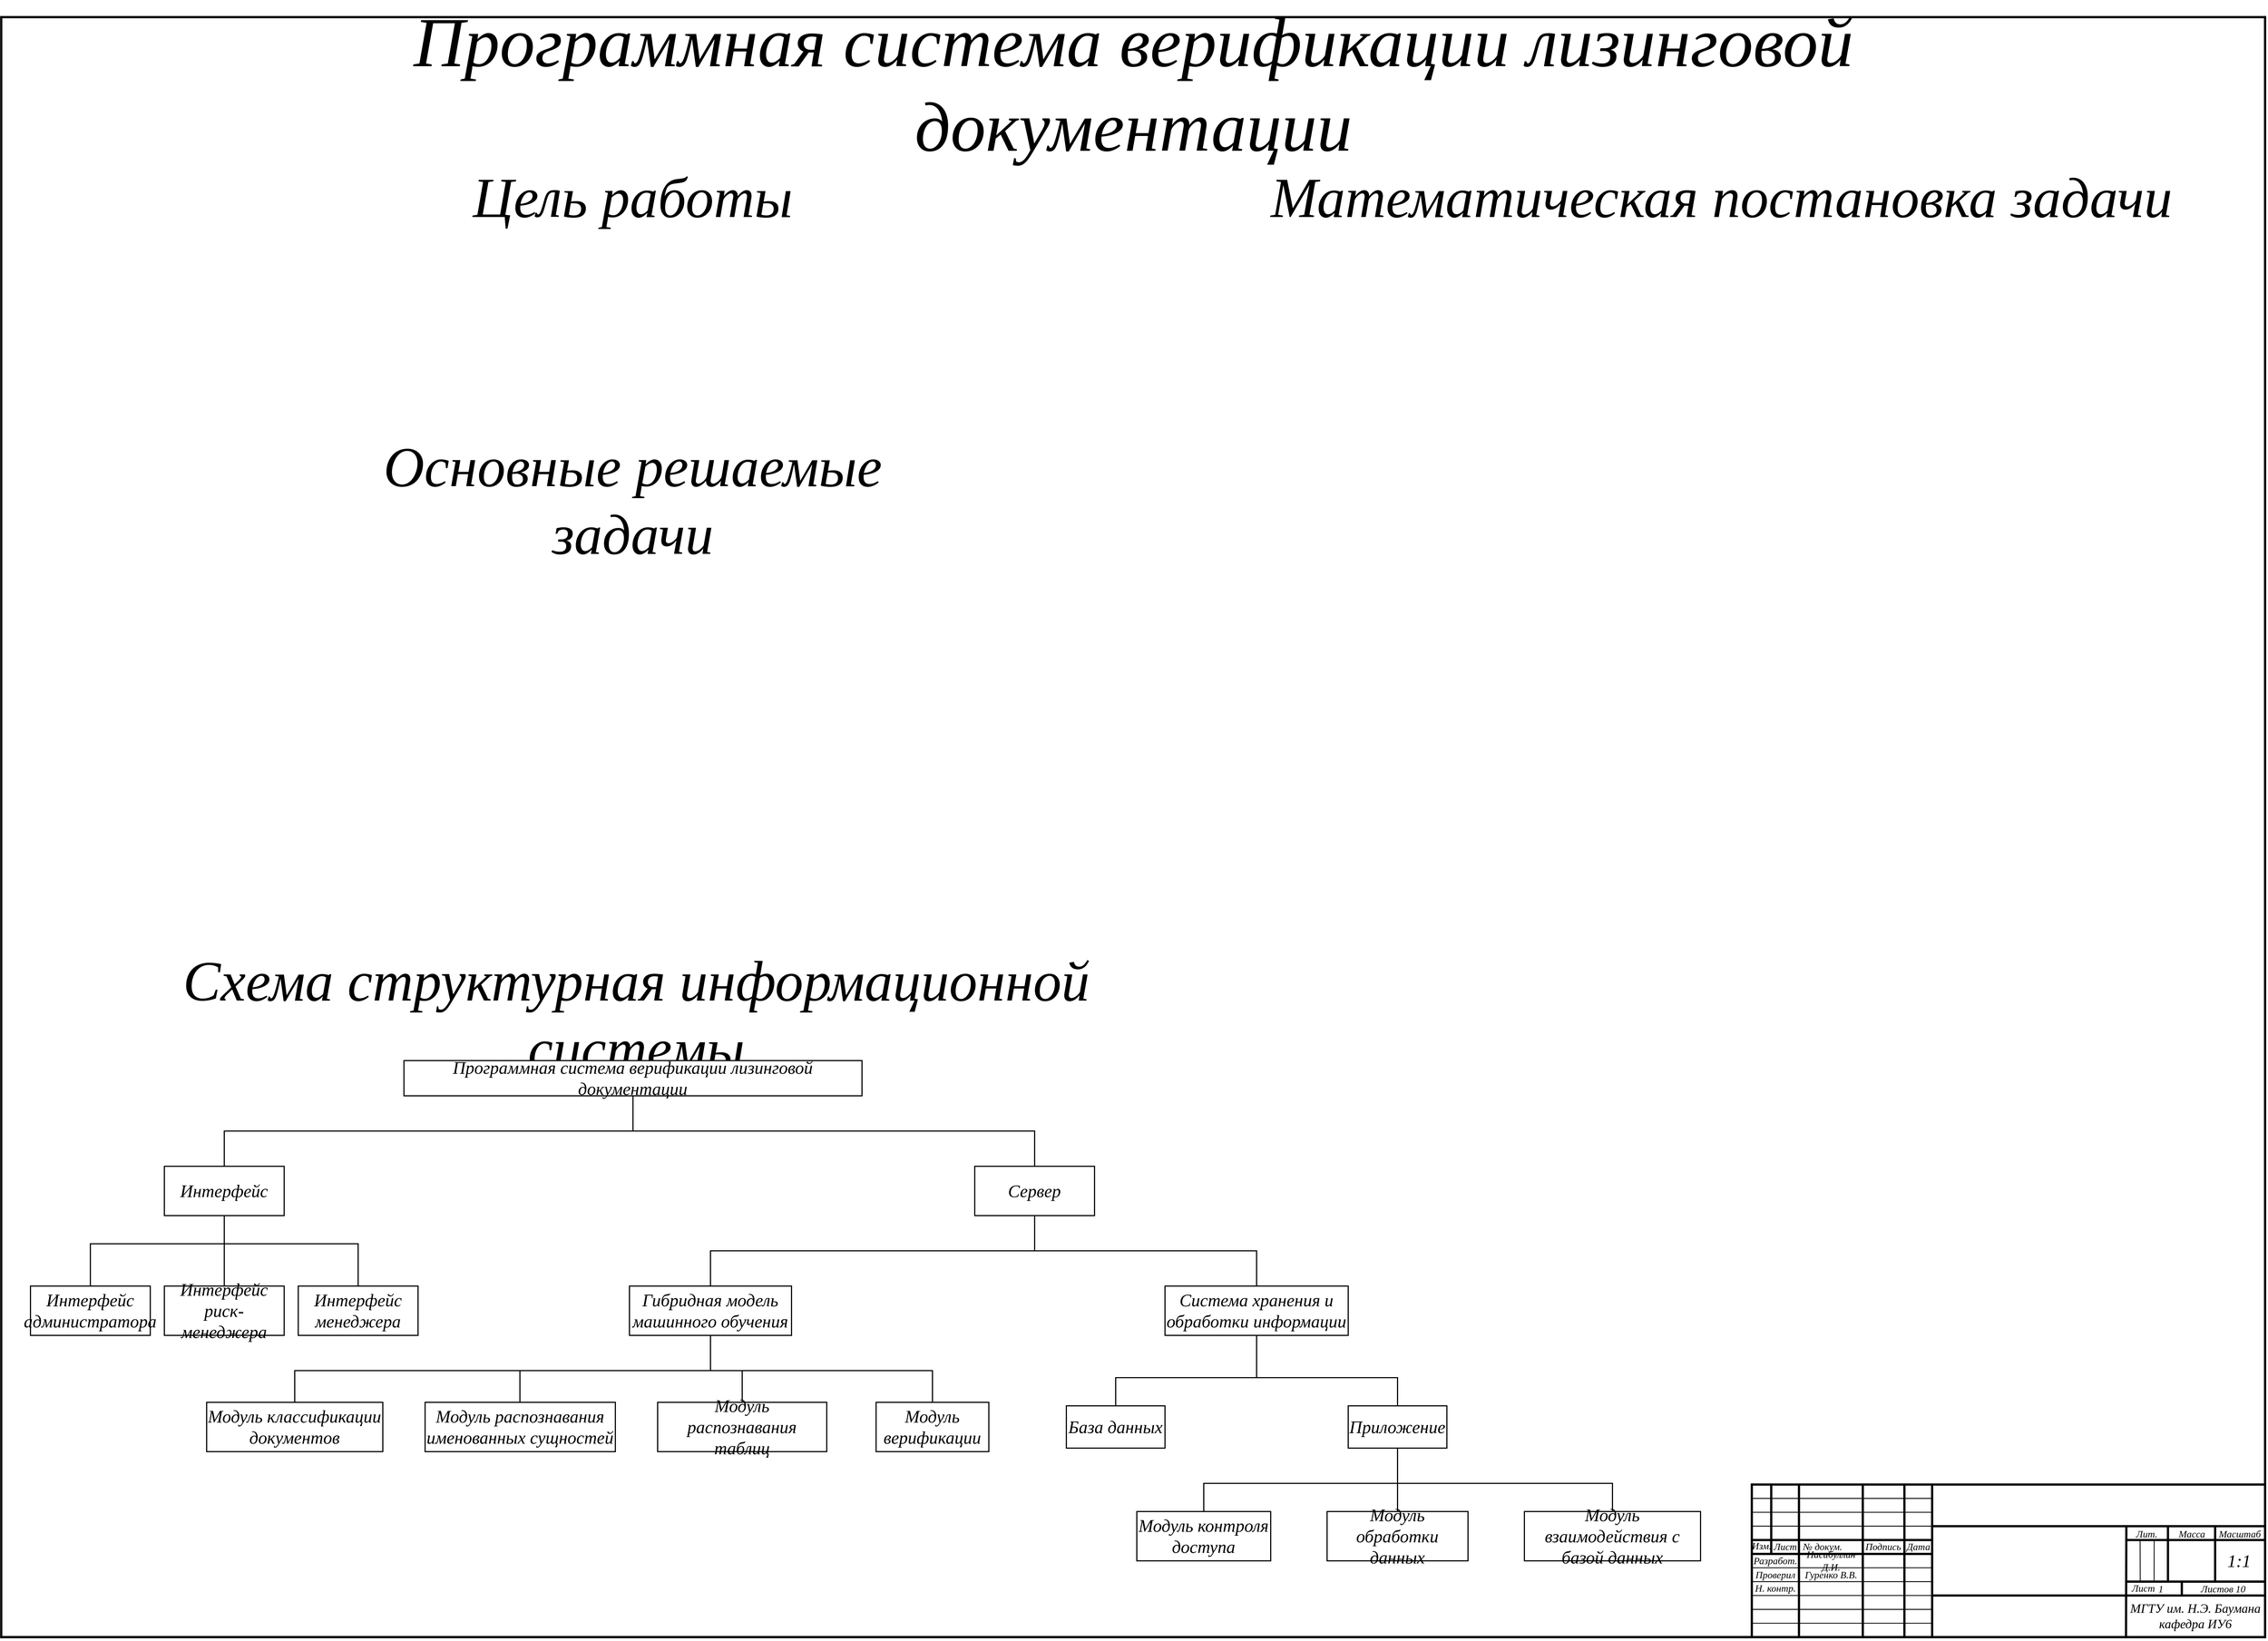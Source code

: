 <mxfile version="26.2.14" pages="10">
  <diagram name="Лист 1" id="x5ziAsaNnClO4zRs3F9P">
    <mxGraphModel dx="3434" dy="2243" grid="1" gridSize="10" guides="1" tooltips="1" connect="1" arrows="1" fold="1" page="1" pageScale="1" pageWidth="3300" pageHeight="2339" math="0" shadow="0">
      <root>
        <mxCell id="0" />
        <mxCell id="1" parent="0" />
        <mxCell id="kFYverO4tarZtgFE3sbo-1" value="" style="group;fontSize=14;spacingTop=1.968;movable=0;resizable=0;rotatable=0;deletable=0;editable=0;locked=1;connectable=0;" vertex="1" connectable="0" parent="1">
          <mxGeometry x="78.74" y="17.716" width="3212.6" height="2302.358" as="geometry" />
        </mxCell>
        <mxCell id="kFYverO4tarZtgFE3sbo-2" value="" style="endArrow=none;html=1;rounded=0;strokeWidth=3.15;jumpSize=1.968;jumpStyle=gap;endSize=0;strokeColor=default;" edge="1" parent="kFYverO4tarZtgFE3sbo-1">
          <mxGeometry width="50" height="50" relative="1" as="geometry">
            <mxPoint as="sourcePoint" />
            <mxPoint y="2302.358" as="targetPoint" />
          </mxGeometry>
        </mxCell>
        <mxCell id="kFYverO4tarZtgFE3sbo-3" value="" style="endArrow=none;html=1;rounded=0;strokeWidth=3.15;" edge="1" parent="kFYverO4tarZtgFE3sbo-1">
          <mxGeometry width="50" height="50" relative="1" as="geometry">
            <mxPoint x="3212.592" as="sourcePoint" />
            <mxPoint x="3212.592" y="2302.358" as="targetPoint" />
          </mxGeometry>
        </mxCell>
        <mxCell id="kFYverO4tarZtgFE3sbo-4" value="" style="endArrow=none;html=1;rounded=0;strokeWidth=3.15;" edge="1" parent="kFYverO4tarZtgFE3sbo-1">
          <mxGeometry width="50" height="50" relative="1" as="geometry">
            <mxPoint y="1.575" as="sourcePoint" />
            <mxPoint x="3212.592" y="1.575" as="targetPoint" />
          </mxGeometry>
        </mxCell>
        <mxCell id="kFYverO4tarZtgFE3sbo-5" value="" style="endArrow=none;html=1;rounded=0;strokeWidth=3.15;" edge="1" parent="kFYverO4tarZtgFE3sbo-1">
          <mxGeometry width="50" height="50" relative="1" as="geometry">
            <mxPoint y="2300.783" as="sourcePoint" />
            <mxPoint x="3212.592" y="2300.783" as="targetPoint" />
          </mxGeometry>
        </mxCell>
        <mxCell id="kFYverO4tarZtgFE3sbo-6" value="" style="endArrow=none;html=1;rounded=0;strokeWidth=3.15;startSize=0;" edge="1" parent="kFYverO4tarZtgFE3sbo-1">
          <mxGeometry width="50" height="50" relative="1" as="geometry">
            <mxPoint x="2484.247" y="2084.248" as="sourcePoint" />
            <mxPoint x="3212.592" y="2084.248" as="targetPoint" />
          </mxGeometry>
        </mxCell>
        <mxCell id="kFYverO4tarZtgFE3sbo-7" value="" style="endArrow=none;html=1;rounded=0;strokeWidth=3.15;startSize=0;" edge="1" parent="kFYverO4tarZtgFE3sbo-1">
          <mxGeometry width="50" height="50" relative="1" as="geometry">
            <mxPoint x="2484.247" y="2082.673" as="sourcePoint" />
            <mxPoint x="2484.247" y="2300.89" as="targetPoint" />
          </mxGeometry>
        </mxCell>
        <mxCell id="kFYverO4tarZtgFE3sbo-8" value="" style="endArrow=none;html=1;rounded=0;strokeWidth=3.15;startSize=0;" edge="1" parent="kFYverO4tarZtgFE3sbo-1">
          <mxGeometry width="50" height="50" relative="1" as="geometry">
            <mxPoint x="2740.152" y="2143.303" as="sourcePoint" />
            <mxPoint x="3212.592" y="2143.303" as="targetPoint" />
          </mxGeometry>
        </mxCell>
        <mxCell id="kFYverO4tarZtgFE3sbo-9" value="" style="endArrow=none;html=1;rounded=0;strokeWidth=3.15;startSize=0;" edge="1" parent="kFYverO4tarZtgFE3sbo-1">
          <mxGeometry width="50" height="50" relative="1" as="geometry">
            <mxPoint x="2740.152" y="2084.248" as="sourcePoint" />
            <mxPoint x="2740.152" y="2300.89" as="targetPoint" />
          </mxGeometry>
        </mxCell>
        <mxCell id="kFYverO4tarZtgFE3sbo-10" value="" style="endArrow=none;html=1;rounded=0;strokeWidth=3.15;startSize=0;" edge="1" parent="kFYverO4tarZtgFE3sbo-1">
          <mxGeometry width="50" height="50" relative="1" as="geometry">
            <mxPoint x="2740.152" y="2241.728" as="sourcePoint" />
            <mxPoint x="3212.592" y="2241.728" as="targetPoint" />
          </mxGeometry>
        </mxCell>
        <mxCell id="kFYverO4tarZtgFE3sbo-11" value="" style="endArrow=none;html=1;rounded=0;strokeWidth=3.15;startSize=0;" edge="1" parent="kFYverO4tarZtgFE3sbo-1">
          <mxGeometry width="50" height="50" relative="1" as="geometry">
            <mxPoint x="3015.742" y="2222.043" as="sourcePoint" />
            <mxPoint x="3212.592" y="2222.043" as="targetPoint" />
          </mxGeometry>
        </mxCell>
        <mxCell id="kFYverO4tarZtgFE3sbo-12" value="" style="endArrow=none;html=1;rounded=0;strokeWidth=3.15;startSize=0;" edge="1" parent="kFYverO4tarZtgFE3sbo-1">
          <mxGeometry width="50" height="50" relative="1" as="geometry">
            <mxPoint x="3015.742" y="2162.988" as="sourcePoint" />
            <mxPoint x="3212.592" y="2162.988" as="targetPoint" />
          </mxGeometry>
        </mxCell>
        <mxCell id="kFYverO4tarZtgFE3sbo-13" value="" style="endArrow=none;html=1;rounded=0;strokeWidth=3.15;startSize=0;" edge="1" parent="kFYverO4tarZtgFE3sbo-1">
          <mxGeometry width="50" height="50" relative="1" as="geometry">
            <mxPoint x="3015.742" y="2143.303" as="sourcePoint" />
            <mxPoint x="3015.26" y="2301.284" as="targetPoint" />
          </mxGeometry>
        </mxCell>
        <mxCell id="kFYverO4tarZtgFE3sbo-14" value="" style="endArrow=none;html=1;rounded=0;strokeWidth=3.15;startSize=0;" edge="1" parent="kFYverO4tarZtgFE3sbo-1">
          <mxGeometry width="50" height="50" relative="1" as="geometry">
            <mxPoint x="3074.797" y="2143.303" as="sourcePoint" />
            <mxPoint x="3074.797" y="2222.043" as="targetPoint" />
          </mxGeometry>
        </mxCell>
        <mxCell id="kFYverO4tarZtgFE3sbo-15" value="" style="endArrow=none;html=1;rounded=0;strokeWidth=3.15;startSize=0;" edge="1" parent="kFYverO4tarZtgFE3sbo-1">
          <mxGeometry width="50" height="50" relative="1" as="geometry">
            <mxPoint x="3141.726" y="2143.303" as="sourcePoint" />
            <mxPoint x="3141.726" y="2222.043" as="targetPoint" />
          </mxGeometry>
        </mxCell>
        <mxCell id="kFYverO4tarZtgFE3sbo-16" value="" style="endArrow=none;html=1;rounded=0;strokeWidth=3.15;startSize=0;" edge="1" parent="kFYverO4tarZtgFE3sbo-1">
          <mxGeometry width="50" height="50" relative="1" as="geometry">
            <mxPoint x="3094.482" y="2222.04" as="sourcePoint" />
            <mxPoint x="3094.482" y="2241.89" as="targetPoint" />
          </mxGeometry>
        </mxCell>
        <mxCell id="kFYverO4tarZtgFE3sbo-17" value="" style="endArrow=none;html=1;rounded=0;strokeWidth=3.15;startSize=0;" edge="1" parent="kFYverO4tarZtgFE3sbo-1">
          <mxGeometry width="50" height="50" relative="1" as="geometry">
            <mxPoint x="2700.782" y="2084.245" as="sourcePoint" />
            <mxPoint x="2700.782" y="2300.887" as="targetPoint" />
          </mxGeometry>
        </mxCell>
        <mxCell id="kFYverO4tarZtgFE3sbo-18" value="" style="endArrow=none;html=1;rounded=0;strokeWidth=3.15;startSize=0;" edge="1" parent="kFYverO4tarZtgFE3sbo-1">
          <mxGeometry width="50" height="50" relative="1" as="geometry">
            <mxPoint x="2641.727" y="2084.252" as="sourcePoint" />
            <mxPoint x="2641.727" y="2300.894" as="targetPoint" />
          </mxGeometry>
        </mxCell>
        <mxCell id="kFYverO4tarZtgFE3sbo-19" value="" style="endArrow=none;html=1;rounded=0;strokeWidth=3.15;startSize=0;" edge="1" parent="kFYverO4tarZtgFE3sbo-1">
          <mxGeometry width="50" height="50" relative="1" as="geometry">
            <mxPoint x="2551.176" y="2084.249" as="sourcePoint" />
            <mxPoint x="2551.176" y="2300.891" as="targetPoint" />
          </mxGeometry>
        </mxCell>
        <mxCell id="kFYverO4tarZtgFE3sbo-20" value="" style="endArrow=none;html=1;rounded=0;strokeWidth=3.15;startSize=0;" edge="1" parent="kFYverO4tarZtgFE3sbo-1">
          <mxGeometry width="50" height="50" relative="1" as="geometry">
            <mxPoint x="2511.806" y="2084.246" as="sourcePoint" />
            <mxPoint x="2511.806" y="2182.673" as="targetPoint" />
          </mxGeometry>
        </mxCell>
        <mxCell id="kFYverO4tarZtgFE3sbo-21" value="" style="endArrow=none;html=1;rounded=0;strokeWidth=3.15;startSize=0;" edge="1" parent="kFYverO4tarZtgFE3sbo-1">
          <mxGeometry width="50" height="50" relative="1" as="geometry">
            <mxPoint x="2484.249" y="2182.673" as="sourcePoint" />
            <mxPoint x="2740.26" y="2182.673" as="targetPoint" />
          </mxGeometry>
        </mxCell>
        <mxCell id="kFYverO4tarZtgFE3sbo-22" value="" style="endArrow=none;html=1;rounded=0;strokeWidth=3.15;startSize=0;" edge="1" parent="kFYverO4tarZtgFE3sbo-1">
          <mxGeometry width="50" height="50" relative="1" as="geometry">
            <mxPoint x="2484.246" y="2162.988" as="sourcePoint" />
            <mxPoint x="2740.257" y="2162.988" as="targetPoint" />
          </mxGeometry>
        </mxCell>
        <mxCell id="kFYverO4tarZtgFE3sbo-23" value="" style="endArrow=none;html=1;rounded=0;strokeWidth=1.181;startSize=0;" edge="1" parent="kFYverO4tarZtgFE3sbo-1">
          <mxGeometry width="50" height="50" relative="1" as="geometry">
            <mxPoint x="2484.243" y="2103.933" as="sourcePoint" />
            <mxPoint x="2740.254" y="2103.933" as="targetPoint" />
          </mxGeometry>
        </mxCell>
        <mxCell id="kFYverO4tarZtgFE3sbo-24" value="" style="endArrow=none;html=1;rounded=0;strokeWidth=1.181;startSize=0;" edge="1" parent="kFYverO4tarZtgFE3sbo-1">
          <mxGeometry width="50" height="50" relative="1" as="geometry">
            <mxPoint x="2484.247" y="2123.618" as="sourcePoint" />
            <mxPoint x="2740.152" y="2123.618" as="targetPoint" />
          </mxGeometry>
        </mxCell>
        <mxCell id="kFYverO4tarZtgFE3sbo-25" value="" style="endArrow=none;html=1;rounded=0;strokeWidth=1.181;startSize=0;" edge="1" parent="kFYverO4tarZtgFE3sbo-1">
          <mxGeometry width="50" height="50" relative="1" as="geometry">
            <mxPoint x="2484.247" y="2143.303" as="sourcePoint" />
            <mxPoint x="2740.152" y="2143.303" as="targetPoint" />
          </mxGeometry>
        </mxCell>
        <mxCell id="kFYverO4tarZtgFE3sbo-26" value="" style="endArrow=none;html=1;rounded=0;strokeWidth=1.181;startSize=0;" edge="1" parent="kFYverO4tarZtgFE3sbo-1">
          <mxGeometry width="50" height="50" relative="1" as="geometry">
            <mxPoint x="2484.244" y="2202.36" as="sourcePoint" />
            <mxPoint x="2740.149" y="2202.36" as="targetPoint" />
          </mxGeometry>
        </mxCell>
        <mxCell id="kFYverO4tarZtgFE3sbo-27" value="" style="endArrow=none;html=1;rounded=0;strokeWidth=1.181;startSize=0;" edge="1" parent="kFYverO4tarZtgFE3sbo-1">
          <mxGeometry width="50" height="50" relative="1" as="geometry">
            <mxPoint x="2484.251" y="2222.047" as="sourcePoint" />
            <mxPoint x="2740.156" y="2222.047" as="targetPoint" />
          </mxGeometry>
        </mxCell>
        <mxCell id="kFYverO4tarZtgFE3sbo-28" value="" style="endArrow=none;html=1;rounded=0;strokeWidth=1.181;startSize=0;" edge="1" parent="kFYverO4tarZtgFE3sbo-1">
          <mxGeometry width="50" height="50" relative="1" as="geometry">
            <mxPoint x="2484.248" y="2241.724" as="sourcePoint" />
            <mxPoint x="2740.153" y="2241.724" as="targetPoint" />
          </mxGeometry>
        </mxCell>
        <mxCell id="kFYverO4tarZtgFE3sbo-29" value="" style="endArrow=none;html=1;rounded=0;strokeWidth=1.181;startSize=0;" edge="1" parent="kFYverO4tarZtgFE3sbo-1">
          <mxGeometry width="50" height="50" relative="1" as="geometry">
            <mxPoint x="2484.245" y="2261.411" as="sourcePoint" />
            <mxPoint x="2740.15" y="2261.411" as="targetPoint" />
          </mxGeometry>
        </mxCell>
        <mxCell id="kFYverO4tarZtgFE3sbo-30" value="" style="endArrow=none;html=1;rounded=0;strokeWidth=1.181;startSize=0;" edge="1" parent="kFYverO4tarZtgFE3sbo-1">
          <mxGeometry width="50" height="50" relative="1" as="geometry">
            <mxPoint x="2484.252" y="2281.098" as="sourcePoint" />
            <mxPoint x="2740.157" y="2281.098" as="targetPoint" />
          </mxGeometry>
        </mxCell>
        <mxCell id="kFYverO4tarZtgFE3sbo-31" value="" style="endArrow=none;html=1;rounded=0;strokeWidth=1.181;startSize=0;" edge="1" parent="kFYverO4tarZtgFE3sbo-1">
          <mxGeometry width="50" height="50" relative="1" as="geometry">
            <mxPoint x="3035.26" y="2162.89" as="sourcePoint" />
            <mxPoint x="3035.427" y="2221.89" as="targetPoint" />
          </mxGeometry>
        </mxCell>
        <mxCell id="kFYverO4tarZtgFE3sbo-32" value="" style="endArrow=none;html=1;rounded=0;strokeWidth=1.181;startSize=0;" edge="1" parent="kFYverO4tarZtgFE3sbo-1">
          <mxGeometry width="50" height="50" relative="1" as="geometry">
            <mxPoint x="3055.26" y="2162.89" as="sourcePoint" />
            <mxPoint x="3055.114" y="2222.307" as="targetPoint" />
          </mxGeometry>
        </mxCell>
        <mxCell id="kFYverO4tarZtgFE3sbo-33" value="&lt;font style=&quot;font-size: 14px;&quot; face=&quot;GOST type A&quot;&gt;&lt;i style=&quot;&quot;&gt;Изм.&lt;/i&gt;&lt;/font&gt;" style="text;html=1;align=center;verticalAlign=middle;whiteSpace=wrap;rounded=0;" vertex="1" parent="kFYverO4tarZtgFE3sbo-1">
          <mxGeometry x="2484.25" y="2163.381" width="27.56" height="18.11" as="geometry" />
        </mxCell>
        <mxCell id="kFYverO4tarZtgFE3sbo-34" value="&lt;font face=&quot;GOST type A&quot;&gt;&lt;i&gt;Лист&lt;/i&gt;&lt;/font&gt;" style="text;html=1;align=center;verticalAlign=middle;whiteSpace=wrap;rounded=0;fontSize=14;" vertex="1" parent="kFYverO4tarZtgFE3sbo-1">
          <mxGeometry x="2511.81" y="2162.99" width="39.37" height="18.11" as="geometry" />
        </mxCell>
        <mxCell id="kFYverO4tarZtgFE3sbo-35" value="&lt;i&gt;&lt;font face=&quot;GOST type A&quot;&gt;&amp;nbsp;№ докум.&lt;/font&gt;&lt;/i&gt;" style="text;html=1;align=left;verticalAlign=middle;whiteSpace=wrap;rounded=0;fontSize=14;" vertex="1" parent="kFYverO4tarZtgFE3sbo-1">
          <mxGeometry x="2551.18" y="2162.99" width="90.55" height="18.11" as="geometry" />
        </mxCell>
        <mxCell id="kFYverO4tarZtgFE3sbo-36" value="&lt;font face=&quot;GOST type A&quot;&gt;&lt;i&gt;Подпись&lt;/i&gt;&lt;/font&gt;" style="text;html=1;align=center;verticalAlign=middle;whiteSpace=wrap;rounded=0;fontSize=14;" vertex="1" parent="kFYverO4tarZtgFE3sbo-1">
          <mxGeometry x="2641.73" y="2162.99" width="59.05" height="18.11" as="geometry" />
        </mxCell>
        <mxCell id="kFYverO4tarZtgFE3sbo-37" value="&lt;font face=&quot;GOST type A&quot;&gt;&lt;i&gt;Дата&lt;/i&gt;&lt;/font&gt;" style="text;html=1;align=center;verticalAlign=middle;whiteSpace=wrap;rounded=0;fontSize=14;" vertex="1" parent="kFYverO4tarZtgFE3sbo-1">
          <mxGeometry x="2700.78" y="2162.99" width="39.38" height="18.11" as="geometry" />
        </mxCell>
        <mxCell id="kFYverO4tarZtgFE3sbo-38" value="&lt;font face=&quot;GOST type A&quot;&gt;&lt;i&gt;Разработ.&lt;/i&gt;&lt;/font&gt;&lt;span style=&quot;color: rgba(0, 0, 0, 0); font-family: monospace; font-size: 0px; text-align: start; text-wrap-mode: nowrap;&quot;&gt;%3CmxGraphModel%3E%3Croot%3E%3CmxCell%20id%3D%220%22%2F%3E%3CmxCell%20id%3D%221%22%20parent%3D%220%22%2F%3E%3CmxCell%20id%3D%222%22%20value%3D%22%26lt%3Bfont%20face%3D%26quot%3BGOST%20type%20A%26quot%3B%26gt%3B%26lt%3Bi%26gt%3B%D0%9B%D0%B8%D1%81%D1%82%26lt%3B%2Fi%26gt%3B%26lt%3B%2Ffont%26gt%3B%22%20style%3D%22text%3Bhtml%3D1%3Balign%3Dcenter%3BverticalAlign%3Dmiddle%3BwhiteSpace%3Dwrap%3Brounded%3D0%3BfontSize%3D14%3B%22%20vertex%3D%221%22%20parent%3D%221%22%3E%3CmxGeometry%20x%3D%222590.55%22%20y%3D%222180.707%22%20width%3D%2239.37%22%20height%3D%2218.11%22%20as%3D%22geometry%22%2F%3E%3C%2FmxCell%3E%3C%2Froot%3E%3C%2FmxGraphModel%3E&lt;/span&gt;" style="text;html=1;align=center;verticalAlign=middle;whiteSpace=wrap;rounded=0;fontSize=14;" vertex="1" parent="kFYverO4tarZtgFE3sbo-1">
          <mxGeometry x="2484.25" y="2183.07" width="66.93" height="18.11" as="geometry" />
        </mxCell>
        <mxCell id="kFYverO4tarZtgFE3sbo-39" value="&lt;font face=&quot;GOST type A&quot;&gt;&lt;i&gt;Проверил&lt;/i&gt;&lt;/font&gt;" style="text;html=1;align=center;verticalAlign=middle;whiteSpace=wrap;rounded=0;fontSize=14;" vertex="1" parent="kFYverO4tarZtgFE3sbo-1">
          <mxGeometry x="2484.247" y="2202.747" width="66.93" height="18.11" as="geometry" />
        </mxCell>
        <mxCell id="kFYverO4tarZtgFE3sbo-40" value="&lt;font face=&quot;GOST type A&quot;&gt;&lt;i&gt;Н. контр.&lt;/i&gt;&lt;/font&gt;" style="text;html=1;align=center;verticalAlign=middle;whiteSpace=wrap;rounded=0;fontSize=14;" vertex="1" parent="kFYverO4tarZtgFE3sbo-1">
          <mxGeometry x="2484.244" y="2222.434" width="66.93" height="18.11" as="geometry" />
        </mxCell>
        <mxCell id="kFYverO4tarZtgFE3sbo-41" value="&lt;font face=&quot;GOST type A&quot;&gt;&lt;i&gt;Лит.&lt;/i&gt;&lt;/font&gt;" style="text;html=1;align=center;verticalAlign=middle;whiteSpace=wrap;rounded=0;fontSize=14;" vertex="1" parent="kFYverO4tarZtgFE3sbo-1">
          <mxGeometry x="3015.74" y="2144.88" width="59.06" height="18.11" as="geometry" />
        </mxCell>
        <mxCell id="kFYverO4tarZtgFE3sbo-42" value="&lt;font face=&quot;GOST type A&quot;&gt;&lt;i&gt;Масса&lt;/i&gt;&lt;/font&gt;" style="text;html=1;align=center;verticalAlign=middle;whiteSpace=wrap;rounded=0;fontSize=14;" vertex="1" parent="kFYverO4tarZtgFE3sbo-1">
          <mxGeometry x="3074.8" y="2144.88" width="66.93" height="18.11" as="geometry" />
        </mxCell>
        <mxCell id="kFYverO4tarZtgFE3sbo-43" value="&lt;font face=&quot;GOST type A&quot;&gt;&lt;i&gt;Масштаб&lt;/i&gt;&lt;/font&gt;" style="text;html=1;align=center;verticalAlign=middle;whiteSpace=wrap;rounded=0;fontSize=14;" vertex="1" parent="kFYverO4tarZtgFE3sbo-1">
          <mxGeometry x="3141.73" y="2144.88" width="70.86" height="18.11" as="geometry" />
        </mxCell>
        <mxCell id="kFYverO4tarZtgFE3sbo-44" value="&lt;font style=&quot;font-size: 25px;&quot; face=&quot;GOST type A&quot;&gt;&lt;i style=&quot;&quot;&gt;1:1&lt;/i&gt;&lt;/font&gt;" style="text;html=1;align=center;verticalAlign=middle;whiteSpace=wrap;rounded=0;fontSize=14;spacingTop=1.968;spacingRight=1.968;spacingLeft=-1.968;" vertex="1" parent="kFYverO4tarZtgFE3sbo-1">
          <mxGeometry x="3141.73" y="2162.99" width="70.86" height="57.48" as="geometry" />
        </mxCell>
        <mxCell id="kFYverO4tarZtgFE3sbo-45" value="&lt;font face=&quot;GOST type A&quot;&gt;&lt;i&gt;Лист&lt;/i&gt;&lt;/font&gt;" style="text;html=1;align=right;verticalAlign=middle;whiteSpace=wrap;rounded=0;fontSize=14;" vertex="1" parent="kFYverO4tarZtgFE3sbo-1">
          <mxGeometry x="3015.74" y="2222.44" width="43.31" height="18.11" as="geometry" />
        </mxCell>
        <mxCell id="kFYverO4tarZtgFE3sbo-46" value="&lt;font face=&quot;GOST type A&quot;&gt;&lt;i&gt;1&lt;/i&gt;&lt;/font&gt;" style="text;html=1;align=left;verticalAlign=middle;whiteSpace=wrap;rounded=0;fontSize=14;spacingTop=1.968;" vertex="1" parent="kFYverO4tarZtgFE3sbo-1">
          <mxGeometry x="3059.05" y="2222.44" width="35.44" height="18.11" as="geometry" />
        </mxCell>
        <mxCell id="kFYverO4tarZtgFE3sbo-47" value="&lt;font face=&quot;GOST type A&quot;&gt;&lt;i&gt;Листов 10&lt;/i&gt;&lt;/font&gt;" style="text;html=1;align=center;verticalAlign=middle;whiteSpace=wrap;rounded=0;fontSize=14;spacingTop=1.968;" vertex="1" parent="kFYverO4tarZtgFE3sbo-1">
          <mxGeometry x="3094.49" y="2222.44" width="118.11" height="18.11" as="geometry" />
        </mxCell>
        <mxCell id="kFYverO4tarZtgFE3sbo-48" value="&lt;font style=&quot;font-size: 18px;&quot; face=&quot;GOST type A&quot;&gt;&lt;i style=&quot;&quot;&gt;МГТУ им. Н.Э. Баумана&lt;/i&gt;&lt;/font&gt;&lt;div&gt;&lt;font style=&quot;font-size: 18px;&quot; face=&quot;GOST type A&quot;&gt;&lt;i style=&quot;&quot;&gt;кафедра ИУ6&lt;/i&gt;&lt;/font&gt;&lt;/div&gt;" style="text;html=1;align=center;verticalAlign=middle;whiteSpace=wrap;rounded=0;fontSize=14;spacingTop=1.968;" vertex="1" parent="kFYverO4tarZtgFE3sbo-1">
          <mxGeometry x="3015.74" y="2242.12" width="196.86" height="57.09" as="geometry" />
        </mxCell>
        <mxCell id="kFYverO4tarZtgFE3sbo-49" value="&lt;font face=&quot;GOST type A&quot;&gt;&lt;i&gt;Насибуллин Д.И.&lt;/i&gt;&lt;/font&gt;" style="text;html=1;align=center;verticalAlign=middle;whiteSpace=wrap;rounded=0;fontSize=14;" vertex="1" parent="kFYverO4tarZtgFE3sbo-1">
          <mxGeometry x="2551.18" y="2183.07" width="90.55" height="18.11" as="geometry" />
        </mxCell>
        <mxCell id="kFYverO4tarZtgFE3sbo-50" value="&lt;font face=&quot;GOST type A&quot;&gt;&lt;i&gt;Гуренко В.В.&lt;/i&gt;&lt;/font&gt;" style="text;html=1;align=center;verticalAlign=middle;whiteSpace=wrap;rounded=0;fontSize=14;" vertex="1" parent="kFYverO4tarZtgFE3sbo-1">
          <mxGeometry x="2551.177" y="2202.747" width="90.55" height="18.11" as="geometry" />
        </mxCell>
        <mxCell id="kFYverO4tarZtgFE3sbo-51" value="Программная система верификации лизинговой документации" style="text;html=1;align=center;verticalAlign=middle;whiteSpace=wrap;rounded=0;fontFamily=GOST type A;fontSize=100;fontStyle=2" vertex="1" parent="1">
          <mxGeometry x="552.56" y="60" width="2264.96" height="110" as="geometry" />
        </mxCell>
        <mxCell id="kFYverO4tarZtgFE3sbo-52" value="Цель работы" style="text;html=1;align=center;verticalAlign=middle;whiteSpace=wrap;rounded=0;fontFamily=GOST type A;fontSize=80;fontStyle=2" vertex="1" parent="1">
          <mxGeometry x="725" y="220" width="500" height="110" as="geometry" />
        </mxCell>
        <mxCell id="kFYverO4tarZtgFE3sbo-53" value="Основные решаемые задачи" style="text;html=1;align=center;verticalAlign=middle;whiteSpace=wrap;rounded=0;fontFamily=GOST type A;fontSize=80;fontStyle=2" vertex="1" parent="1">
          <mxGeometry x="530" y="650" width="890" height="110" as="geometry" />
        </mxCell>
        <mxCell id="kFYverO4tarZtgFE3sbo-54" value="Схема структурная информационной системы" style="text;html=1;align=center;verticalAlign=middle;whiteSpace=wrap;rounded=0;fontFamily=GOST type A;fontSize=80;fontStyle=2" vertex="1" parent="1">
          <mxGeometry x="280" y="1380" width="1400" height="110" as="geometry" />
        </mxCell>
        <mxCell id="216VxQvbWgNrGxQWVu6g-1" value="" style="group" vertex="1" connectable="0" parent="1">
          <mxGeometry x="120" y="1500" width="2370" height="710" as="geometry" />
        </mxCell>
        <mxCell id="kFYverO4tarZtgFE3sbo-55" value="Программная система верификации лизинговой документации" style="rounded=0;whiteSpace=wrap;html=1;fontSize=25;fontFamily=GOST type A;fontStyle=2;strokeWidth=1.575;" vertex="1" parent="216VxQvbWgNrGxQWVu6g-1">
          <mxGeometry x="530" width="650" height="50" as="geometry" />
        </mxCell>
        <mxCell id="kFYverO4tarZtgFE3sbo-56" value="Интерфейс" style="rounded=0;whiteSpace=wrap;html=1;fontSize=25;fontFamily=GOST type A;fontStyle=2;strokeWidth=1.575;" vertex="1" parent="216VxQvbWgNrGxQWVu6g-1">
          <mxGeometry x="190" y="150" width="170" height="70" as="geometry" />
        </mxCell>
        <mxCell id="kFYverO4tarZtgFE3sbo-57" value="Сервер" style="rounded=0;whiteSpace=wrap;html=1;fontSize=25;fontFamily=GOST type A;fontStyle=2;strokeWidth=1.575;" vertex="1" parent="216VxQvbWgNrGxQWVu6g-1">
          <mxGeometry x="1340" y="150" width="170" height="70" as="geometry" />
        </mxCell>
        <mxCell id="kFYverO4tarZtgFE3sbo-58" value="Интерфейс администратора" style="rounded=0;whiteSpace=wrap;html=1;fontSize=25;fontFamily=GOST type A;fontStyle=2;strokeWidth=1.575;" vertex="1" parent="216VxQvbWgNrGxQWVu6g-1">
          <mxGeometry y="320" width="170" height="70" as="geometry" />
        </mxCell>
        <mxCell id="kFYverO4tarZtgFE3sbo-59" value="Интерфейс риск-менеджера" style="rounded=0;whiteSpace=wrap;html=1;fontSize=25;fontFamily=GOST type A;fontStyle=2;strokeWidth=1.575;" vertex="1" parent="216VxQvbWgNrGxQWVu6g-1">
          <mxGeometry x="190" y="320" width="170" height="70" as="geometry" />
        </mxCell>
        <mxCell id="kFYverO4tarZtgFE3sbo-60" value="Интерфейс менеджера" style="rounded=0;whiteSpace=wrap;html=1;fontSize=25;fontFamily=GOST type A;fontStyle=2;strokeWidth=1.575;" vertex="1" parent="216VxQvbWgNrGxQWVu6g-1">
          <mxGeometry x="380" y="320" width="170" height="70" as="geometry" />
        </mxCell>
        <mxCell id="kFYverO4tarZtgFE3sbo-61" value="Гибридная модель машинного обучения" style="rounded=0;whiteSpace=wrap;html=1;fontSize=25;fontFamily=GOST type A;fontStyle=2;strokeWidth=1.575;" vertex="1" parent="216VxQvbWgNrGxQWVu6g-1">
          <mxGeometry x="850" y="320" width="230" height="70" as="geometry" />
        </mxCell>
        <mxCell id="kFYverO4tarZtgFE3sbo-62" value="Система хранения и обработки информации" style="rounded=0;whiteSpace=wrap;html=1;fontSize=25;fontFamily=GOST type A;fontStyle=2;strokeWidth=1.575;" vertex="1" parent="216VxQvbWgNrGxQWVu6g-1">
          <mxGeometry x="1610" y="320" width="260" height="70" as="geometry" />
        </mxCell>
        <mxCell id="kFYverO4tarZtgFE3sbo-63" value="Модуль классификации документов" style="rounded=0;whiteSpace=wrap;html=1;fontSize=25;fontFamily=GOST type A;fontStyle=2;strokeWidth=1.575;" vertex="1" parent="216VxQvbWgNrGxQWVu6g-1">
          <mxGeometry x="250" y="485" width="250" height="70" as="geometry" />
        </mxCell>
        <mxCell id="kFYverO4tarZtgFE3sbo-64" value="Модуль распознавания именованных сущностей" style="rounded=0;whiteSpace=wrap;html=1;fontSize=25;fontFamily=GOST type A;fontStyle=2;strokeWidth=1.575;" vertex="1" parent="216VxQvbWgNrGxQWVu6g-1">
          <mxGeometry x="560" y="485" width="270" height="70" as="geometry" />
        </mxCell>
        <mxCell id="kFYverO4tarZtgFE3sbo-65" value="Модуль верификации" style="rounded=0;whiteSpace=wrap;html=1;fontSize=25;fontFamily=GOST type A;fontStyle=2;strokeWidth=1.575;" vertex="1" parent="216VxQvbWgNrGxQWVu6g-1">
          <mxGeometry x="1200" y="485" width="160" height="70" as="geometry" />
        </mxCell>
        <mxCell id="kFYverO4tarZtgFE3sbo-66" value="Модуль распознавания таблиц" style="rounded=0;whiteSpace=wrap;html=1;fontSize=25;fontFamily=GOST type A;fontStyle=2;strokeWidth=1.575;" vertex="1" parent="216VxQvbWgNrGxQWVu6g-1">
          <mxGeometry x="890" y="485" width="240" height="70" as="geometry" />
        </mxCell>
        <mxCell id="kFYverO4tarZtgFE3sbo-67" value="База данных" style="rounded=0;whiteSpace=wrap;html=1;fontSize=25;fontFamily=GOST type A;fontStyle=2;strokeWidth=1.575;" vertex="1" parent="216VxQvbWgNrGxQWVu6g-1">
          <mxGeometry x="1470" y="490" width="140" height="60" as="geometry" />
        </mxCell>
        <mxCell id="kFYverO4tarZtgFE3sbo-70" value="Приложение" style="rounded=0;whiteSpace=wrap;html=1;fontSize=25;fontFamily=GOST type A;fontStyle=2;strokeWidth=1.575;" vertex="1" parent="216VxQvbWgNrGxQWVu6g-1">
          <mxGeometry x="1870" y="490" width="140" height="60" as="geometry" />
        </mxCell>
        <mxCell id="kFYverO4tarZtgFE3sbo-71" value="Модуль контроля доступа" style="rounded=0;whiteSpace=wrap;html=1;fontSize=25;fontFamily=GOST type A;fontStyle=2;strokeWidth=1.575;" vertex="1" parent="216VxQvbWgNrGxQWVu6g-1">
          <mxGeometry x="1570" y="640" width="190" height="70" as="geometry" />
        </mxCell>
        <mxCell id="kFYverO4tarZtgFE3sbo-72" value="Модуль обработки данных" style="rounded=0;whiteSpace=wrap;html=1;fontSize=25;fontFamily=GOST type A;fontStyle=2;strokeWidth=1.575;" vertex="1" parent="216VxQvbWgNrGxQWVu6g-1">
          <mxGeometry x="1840" y="640" width="200" height="70" as="geometry" />
        </mxCell>
        <mxCell id="kFYverO4tarZtgFE3sbo-73" value="Модуль взаимодействия с базой данных" style="rounded=0;whiteSpace=wrap;html=1;fontSize=25;fontFamily=GOST type A;fontStyle=2;strokeWidth=1.575;" vertex="1" parent="216VxQvbWgNrGxQWVu6g-1">
          <mxGeometry x="2120" y="640" width="250" height="70" as="geometry" />
        </mxCell>
        <mxCell id="kFYverO4tarZtgFE3sbo-74" value="" style="endArrow=none;html=1;rounded=0;exitX=0.5;exitY=0;exitDx=0;exitDy=0;entryX=0.5;entryY=0;entryDx=0;entryDy=0;strokeWidth=1.575;fontFamily=GOST type A;fontSize=25;" edge="1" parent="216VxQvbWgNrGxQWVu6g-1" source="kFYverO4tarZtgFE3sbo-56" target="kFYverO4tarZtgFE3sbo-57">
          <mxGeometry width="50" height="50" relative="1" as="geometry">
            <mxPoint x="820" y="270" as="sourcePoint" />
            <mxPoint x="870" y="220" as="targetPoint" />
            <Array as="points">
              <mxPoint x="275" y="100" />
              <mxPoint x="1425" y="100" />
            </Array>
          </mxGeometry>
        </mxCell>
        <mxCell id="kFYverO4tarZtgFE3sbo-75" value="" style="endArrow=none;html=1;rounded=0;entryX=0.5;entryY=1;entryDx=0;entryDy=0;strokeWidth=1.575;fontFamily=GOST type A;fontSize=25;" edge="1" parent="216VxQvbWgNrGxQWVu6g-1" target="kFYverO4tarZtgFE3sbo-55">
          <mxGeometry width="50" height="50" relative="1" as="geometry">
            <mxPoint x="855" y="100" as="sourcePoint" />
            <mxPoint x="870" y="220" as="targetPoint" />
          </mxGeometry>
        </mxCell>
        <mxCell id="kFYverO4tarZtgFE3sbo-76" value="" style="endArrow=none;html=1;rounded=0;exitX=0.5;exitY=0;exitDx=0;exitDy=0;entryX=0.5;entryY=0;entryDx=0;entryDy=0;strokeWidth=1.575;fontFamily=GOST type A;fontSize=25;" edge="1" parent="216VxQvbWgNrGxQWVu6g-1" source="kFYverO4tarZtgFE3sbo-58" target="kFYverO4tarZtgFE3sbo-60">
          <mxGeometry width="50" height="50" relative="1" as="geometry">
            <mxPoint x="820" y="270" as="sourcePoint" />
            <mxPoint x="870" y="220" as="targetPoint" />
            <Array as="points">
              <mxPoint x="85" y="260" />
              <mxPoint x="465" y="260" />
            </Array>
          </mxGeometry>
        </mxCell>
        <mxCell id="kFYverO4tarZtgFE3sbo-77" value="" style="endArrow=none;html=1;rounded=0;entryX=0.5;entryY=1;entryDx=0;entryDy=0;exitX=0.5;exitY=0;exitDx=0;exitDy=0;strokeWidth=1.575;fontFamily=GOST type A;fontSize=25;" edge="1" parent="216VxQvbWgNrGxQWVu6g-1" source="kFYverO4tarZtgFE3sbo-59" target="kFYverO4tarZtgFE3sbo-56">
          <mxGeometry width="50" height="50" relative="1" as="geometry">
            <mxPoint x="820" y="270" as="sourcePoint" />
            <mxPoint x="870" y="220" as="targetPoint" />
          </mxGeometry>
        </mxCell>
        <mxCell id="kFYverO4tarZtgFE3sbo-78" value="" style="endArrow=none;html=1;rounded=0;exitX=0.5;exitY=0;exitDx=0;exitDy=0;entryX=0.5;entryY=0;entryDx=0;entryDy=0;strokeWidth=1.575;fontFamily=GOST type A;fontSize=25;" edge="1" parent="216VxQvbWgNrGxQWVu6g-1" source="kFYverO4tarZtgFE3sbo-67" target="kFYverO4tarZtgFE3sbo-70">
          <mxGeometry width="50" height="50" relative="1" as="geometry">
            <mxPoint x="1410" y="500" as="sourcePoint" />
            <mxPoint x="1460" y="450" as="targetPoint" />
            <Array as="points">
              <mxPoint x="1540" y="450" />
              <mxPoint x="1940" y="450" />
            </Array>
          </mxGeometry>
        </mxCell>
        <mxCell id="kFYverO4tarZtgFE3sbo-79" value="" style="endArrow=none;html=1;rounded=0;entryX=0.5;entryY=1;entryDx=0;entryDy=0;strokeWidth=1.575;fontFamily=GOST type A;fontSize=25;" edge="1" parent="216VxQvbWgNrGxQWVu6g-1" target="kFYverO4tarZtgFE3sbo-62">
          <mxGeometry width="50" height="50" relative="1" as="geometry">
            <mxPoint x="1740" y="450" as="sourcePoint" />
            <mxPoint x="1460" y="420" as="targetPoint" />
          </mxGeometry>
        </mxCell>
        <mxCell id="kFYverO4tarZtgFE3sbo-80" value="" style="endArrow=none;html=1;rounded=0;exitX=0.5;exitY=0;exitDx=0;exitDy=0;entryX=0.5;entryY=0;entryDx=0;entryDy=0;strokeWidth=1.575;fontFamily=GOST type A;fontSize=25;" edge="1" parent="216VxQvbWgNrGxQWVu6g-1" source="kFYverO4tarZtgFE3sbo-71" target="kFYverO4tarZtgFE3sbo-73">
          <mxGeometry width="50" height="50" relative="1" as="geometry">
            <mxPoint x="1530" y="660" as="sourcePoint" />
            <mxPoint x="1580" y="610" as="targetPoint" />
            <Array as="points">
              <mxPoint x="1665" y="600" />
              <mxPoint x="2245" y="600" />
            </Array>
          </mxGeometry>
        </mxCell>
        <mxCell id="kFYverO4tarZtgFE3sbo-81" value="" style="endArrow=none;html=1;rounded=0;entryX=0.5;entryY=1;entryDx=0;entryDy=0;exitX=0.5;exitY=0;exitDx=0;exitDy=0;strokeWidth=1.575;fontFamily=GOST type A;fontSize=25;" edge="1" parent="216VxQvbWgNrGxQWVu6g-1" source="kFYverO4tarZtgFE3sbo-72" target="kFYverO4tarZtgFE3sbo-70">
          <mxGeometry width="50" height="50" relative="1" as="geometry">
            <mxPoint x="1780" y="650" as="sourcePoint" />
            <mxPoint x="1830" y="600" as="targetPoint" />
          </mxGeometry>
        </mxCell>
        <mxCell id="kFYverO4tarZtgFE3sbo-82" value="" style="endArrow=none;html=1;rounded=0;exitX=0.5;exitY=0;exitDx=0;exitDy=0;entryX=0.5;entryY=0;entryDx=0;entryDy=0;strokeWidth=1.575;fontFamily=GOST type A;fontSize=25;" edge="1" parent="216VxQvbWgNrGxQWVu6g-1" source="kFYverO4tarZtgFE3sbo-61" target="kFYverO4tarZtgFE3sbo-62">
          <mxGeometry width="50" height="50" relative="1" as="geometry">
            <mxPoint x="1020" y="470" as="sourcePoint" />
            <mxPoint x="1070" y="420" as="targetPoint" />
            <Array as="points">
              <mxPoint x="965" y="270" />
              <mxPoint x="1740" y="270" />
            </Array>
          </mxGeometry>
        </mxCell>
        <mxCell id="kFYverO4tarZtgFE3sbo-83" value="" style="endArrow=none;html=1;rounded=0;entryX=0.5;entryY=1;entryDx=0;entryDy=0;strokeWidth=1.575;fontFamily=GOST type A;fontSize=25;" edge="1" parent="216VxQvbWgNrGxQWVu6g-1" target="kFYverO4tarZtgFE3sbo-57">
          <mxGeometry width="50" height="50" relative="1" as="geometry">
            <mxPoint x="1425" y="270" as="sourcePoint" />
            <mxPoint x="1410" y="350" as="targetPoint" />
          </mxGeometry>
        </mxCell>
        <mxCell id="kFYverO4tarZtgFE3sbo-84" value="" style="endArrow=none;html=1;rounded=0;exitX=0.5;exitY=0;exitDx=0;exitDy=0;entryX=0.5;entryY=0;entryDx=0;entryDy=0;strokeWidth=1.575;fontFamily=GOST type A;fontSize=25;" edge="1" parent="216VxQvbWgNrGxQWVu6g-1" source="kFYverO4tarZtgFE3sbo-63" target="kFYverO4tarZtgFE3sbo-65">
          <mxGeometry width="50" height="50" relative="1" as="geometry">
            <mxPoint x="900" y="400" as="sourcePoint" />
            <mxPoint x="950" y="350" as="targetPoint" />
            <Array as="points">
              <mxPoint x="375" y="440" />
              <mxPoint x="1280" y="440" />
            </Array>
          </mxGeometry>
        </mxCell>
        <mxCell id="kFYverO4tarZtgFE3sbo-85" value="" style="endArrow=none;html=1;rounded=0;exitX=0.5;exitY=1;exitDx=0;exitDy=0;strokeWidth=1.575;fontFamily=GOST type A;fontSize=25;" edge="1" parent="216VxQvbWgNrGxQWVu6g-1" source="kFYverO4tarZtgFE3sbo-61">
          <mxGeometry width="50" height="50" relative="1" as="geometry">
            <mxPoint x="900" y="400" as="sourcePoint" />
            <mxPoint x="965" y="440" as="targetPoint" />
          </mxGeometry>
        </mxCell>
        <mxCell id="kFYverO4tarZtgFE3sbo-86" value="" style="endArrow=none;html=1;rounded=0;exitX=0.5;exitY=0;exitDx=0;exitDy=0;strokeWidth=1.575;fontFamily=GOST type A;fontSize=25;" edge="1" parent="216VxQvbWgNrGxQWVu6g-1" source="kFYverO4tarZtgFE3sbo-66">
          <mxGeometry width="50" height="50" relative="1" as="geometry">
            <mxPoint x="900" y="400" as="sourcePoint" />
            <mxPoint x="1010" y="440" as="targetPoint" />
          </mxGeometry>
        </mxCell>
        <mxCell id="kFYverO4tarZtgFE3sbo-87" value="" style="endArrow=none;html=1;rounded=0;exitX=0.5;exitY=0;exitDx=0;exitDy=0;strokeWidth=1.575;fontFamily=GOST type A;fontSize=25;" edge="1" parent="216VxQvbWgNrGxQWVu6g-1">
          <mxGeometry width="50" height="50" relative="1" as="geometry">
            <mxPoint x="694.57" y="485" as="sourcePoint" />
            <mxPoint x="694.57" y="440" as="targetPoint" />
          </mxGeometry>
        </mxCell>
        <mxCell id="bLcfRwZTsNS2GJHR03H2-1" value="Математическая постановка задачи" style="text;html=1;align=center;verticalAlign=middle;whiteSpace=wrap;rounded=0;fontFamily=GOST type A;fontSize=80;fontStyle=2" vertex="1" parent="1">
          <mxGeometry x="1840" y="235" width="1360" height="80" as="geometry" />
        </mxCell>
      </root>
    </mxGraphModel>
  </diagram>
  <diagram id="eJupjWPiDXdbwRNi5G2d" name="Лист 2">
    <mxGraphModel dx="2003" dy="1308" grid="1" gridSize="9.842" guides="1" tooltips="1" connect="1" arrows="1" fold="1" page="1" pageScale="1" pageWidth="3300" pageHeight="2339" math="0" shadow="0">
      <root>
        <mxCell id="0" />
        <mxCell id="1" parent="0" />
        <mxCell id="n8TCq_yCvxGzxcym66E1-1" value="" style="group;fontSize=14;spacingTop=1.968;movable=0;resizable=0;rotatable=0;deletable=0;editable=0;locked=1;connectable=0;" vertex="1" connectable="0" parent="1">
          <mxGeometry x="78.74" y="17.716" width="3212.6" height="2302.358" as="geometry" />
        </mxCell>
        <mxCell id="n8TCq_yCvxGzxcym66E1-2" value="" style="endArrow=none;html=1;rounded=0;strokeWidth=3.15;jumpSize=1.968;jumpStyle=gap;endSize=0;strokeColor=default;movable=0;resizable=0;rotatable=0;deletable=0;editable=0;locked=1;connectable=0;" edge="1" parent="n8TCq_yCvxGzxcym66E1-1">
          <mxGeometry width="50" height="50" relative="1" as="geometry">
            <mxPoint as="sourcePoint" />
            <mxPoint y="2302.358" as="targetPoint" />
          </mxGeometry>
        </mxCell>
        <mxCell id="n8TCq_yCvxGzxcym66E1-3" value="" style="endArrow=none;html=1;rounded=0;strokeWidth=3.15;movable=0;resizable=0;rotatable=0;deletable=0;editable=0;locked=1;connectable=0;" edge="1" parent="n8TCq_yCvxGzxcym66E1-1">
          <mxGeometry width="50" height="50" relative="1" as="geometry">
            <mxPoint x="3212.592" as="sourcePoint" />
            <mxPoint x="3212.592" y="2302.358" as="targetPoint" />
          </mxGeometry>
        </mxCell>
        <mxCell id="n8TCq_yCvxGzxcym66E1-4" value="" style="endArrow=none;html=1;rounded=0;strokeWidth=3.15;movable=0;resizable=0;rotatable=0;deletable=0;editable=0;locked=1;connectable=0;" edge="1" parent="n8TCq_yCvxGzxcym66E1-1">
          <mxGeometry width="50" height="50" relative="1" as="geometry">
            <mxPoint y="1.575" as="sourcePoint" />
            <mxPoint x="3212.592" y="1.575" as="targetPoint" />
          </mxGeometry>
        </mxCell>
        <mxCell id="n8TCq_yCvxGzxcym66E1-5" value="" style="endArrow=none;html=1;rounded=0;strokeWidth=3.15;movable=0;resizable=0;rotatable=0;deletable=0;editable=0;locked=1;connectable=0;" edge="1" parent="n8TCq_yCvxGzxcym66E1-1">
          <mxGeometry width="50" height="50" relative="1" as="geometry">
            <mxPoint y="2300.783" as="sourcePoint" />
            <mxPoint x="3212.592" y="2300.783" as="targetPoint" />
          </mxGeometry>
        </mxCell>
        <mxCell id="n8TCq_yCvxGzxcym66E1-6" value="" style="endArrow=none;html=1;rounded=0;strokeWidth=3.15;startSize=0;movable=0;resizable=0;rotatable=0;deletable=0;editable=0;locked=1;connectable=0;" edge="1" parent="n8TCq_yCvxGzxcym66E1-1">
          <mxGeometry width="50" height="50" relative="1" as="geometry">
            <mxPoint x="2484.247" y="2084.248" as="sourcePoint" />
            <mxPoint x="3212.592" y="2084.248" as="targetPoint" />
          </mxGeometry>
        </mxCell>
        <mxCell id="n8TCq_yCvxGzxcym66E1-7" value="" style="endArrow=none;html=1;rounded=0;strokeWidth=3.15;startSize=0;movable=0;resizable=0;rotatable=0;deletable=0;editable=0;locked=1;connectable=0;" edge="1" parent="n8TCq_yCvxGzxcym66E1-1">
          <mxGeometry width="50" height="50" relative="1" as="geometry">
            <mxPoint x="2484.247" y="2082.673" as="sourcePoint" />
            <mxPoint x="2484.247" y="2300.89" as="targetPoint" />
          </mxGeometry>
        </mxCell>
        <mxCell id="n8TCq_yCvxGzxcym66E1-8" value="" style="endArrow=none;html=1;rounded=0;strokeWidth=3.15;startSize=0;movable=0;resizable=0;rotatable=0;deletable=0;editable=0;locked=1;connectable=0;" edge="1" parent="n8TCq_yCvxGzxcym66E1-1">
          <mxGeometry width="50" height="50" relative="1" as="geometry">
            <mxPoint x="2740.152" y="2143.303" as="sourcePoint" />
            <mxPoint x="3212.592" y="2143.303" as="targetPoint" />
          </mxGeometry>
        </mxCell>
        <mxCell id="n8TCq_yCvxGzxcym66E1-9" value="" style="endArrow=none;html=1;rounded=0;strokeWidth=3.15;startSize=0;movable=0;resizable=0;rotatable=0;deletable=0;editable=0;locked=1;connectable=0;" edge="1" parent="n8TCq_yCvxGzxcym66E1-1">
          <mxGeometry width="50" height="50" relative="1" as="geometry">
            <mxPoint x="2740.152" y="2084.248" as="sourcePoint" />
            <mxPoint x="2740.152" y="2300.89" as="targetPoint" />
          </mxGeometry>
        </mxCell>
        <mxCell id="n8TCq_yCvxGzxcym66E1-10" value="" style="endArrow=none;html=1;rounded=0;strokeWidth=3.15;startSize=0;movable=0;resizable=0;rotatable=0;deletable=0;editable=0;locked=1;connectable=0;" edge="1" parent="n8TCq_yCvxGzxcym66E1-1">
          <mxGeometry width="50" height="50" relative="1" as="geometry">
            <mxPoint x="2740.152" y="2241.728" as="sourcePoint" />
            <mxPoint x="3212.592" y="2241.728" as="targetPoint" />
          </mxGeometry>
        </mxCell>
        <mxCell id="n8TCq_yCvxGzxcym66E1-11" value="" style="endArrow=none;html=1;rounded=0;strokeWidth=3.15;startSize=0;movable=0;resizable=0;rotatable=0;deletable=0;editable=0;locked=1;connectable=0;" edge="1" parent="n8TCq_yCvxGzxcym66E1-1">
          <mxGeometry width="50" height="50" relative="1" as="geometry">
            <mxPoint x="3015.742" y="2222.043" as="sourcePoint" />
            <mxPoint x="3212.592" y="2222.043" as="targetPoint" />
          </mxGeometry>
        </mxCell>
        <mxCell id="n8TCq_yCvxGzxcym66E1-12" value="" style="endArrow=none;html=1;rounded=0;strokeWidth=3.15;startSize=0;movable=0;resizable=0;rotatable=0;deletable=0;editable=0;locked=1;connectable=0;" edge="1" parent="n8TCq_yCvxGzxcym66E1-1">
          <mxGeometry width="50" height="50" relative="1" as="geometry">
            <mxPoint x="3015.742" y="2162.988" as="sourcePoint" />
            <mxPoint x="3212.592" y="2162.988" as="targetPoint" />
          </mxGeometry>
        </mxCell>
        <mxCell id="n8TCq_yCvxGzxcym66E1-13" value="" style="endArrow=none;html=1;rounded=0;strokeWidth=3.15;startSize=0;movable=0;resizable=0;rotatable=0;deletable=0;editable=0;locked=1;connectable=0;" edge="1" parent="n8TCq_yCvxGzxcym66E1-1">
          <mxGeometry width="50" height="50" relative="1" as="geometry">
            <mxPoint x="3015.742" y="2143.303" as="sourcePoint" />
            <mxPoint x="3015.26" y="2301.284" as="targetPoint" />
          </mxGeometry>
        </mxCell>
        <mxCell id="n8TCq_yCvxGzxcym66E1-14" value="" style="endArrow=none;html=1;rounded=0;strokeWidth=3.15;startSize=0;movable=0;resizable=0;rotatable=0;deletable=0;editable=0;locked=1;connectable=0;" edge="1" parent="n8TCq_yCvxGzxcym66E1-1">
          <mxGeometry width="50" height="50" relative="1" as="geometry">
            <mxPoint x="3074.797" y="2143.303" as="sourcePoint" />
            <mxPoint x="3074.797" y="2222.043" as="targetPoint" />
          </mxGeometry>
        </mxCell>
        <mxCell id="n8TCq_yCvxGzxcym66E1-15" value="" style="endArrow=none;html=1;rounded=0;strokeWidth=3.15;startSize=0;movable=0;resizable=0;rotatable=0;deletable=0;editable=0;locked=1;connectable=0;" edge="1" parent="n8TCq_yCvxGzxcym66E1-1">
          <mxGeometry width="50" height="50" relative="1" as="geometry">
            <mxPoint x="3141.726" y="2143.303" as="sourcePoint" />
            <mxPoint x="3141.726" y="2222.043" as="targetPoint" />
          </mxGeometry>
        </mxCell>
        <mxCell id="n8TCq_yCvxGzxcym66E1-16" value="" style="endArrow=none;html=1;rounded=0;strokeWidth=3.15;startSize=0;movable=0;resizable=0;rotatable=0;deletable=0;editable=0;locked=1;connectable=0;" edge="1" parent="n8TCq_yCvxGzxcym66E1-1">
          <mxGeometry width="50" height="50" relative="1" as="geometry">
            <mxPoint x="3094.482" y="2222.04" as="sourcePoint" />
            <mxPoint x="3094.482" y="2241.89" as="targetPoint" />
          </mxGeometry>
        </mxCell>
        <mxCell id="n8TCq_yCvxGzxcym66E1-17" value="" style="endArrow=none;html=1;rounded=0;strokeWidth=3.15;startSize=0;movable=0;resizable=0;rotatable=0;deletable=0;editable=0;locked=1;connectable=0;" edge="1" parent="n8TCq_yCvxGzxcym66E1-1">
          <mxGeometry width="50" height="50" relative="1" as="geometry">
            <mxPoint x="2700.782" y="2084.245" as="sourcePoint" />
            <mxPoint x="2700.782" y="2300.887" as="targetPoint" />
          </mxGeometry>
        </mxCell>
        <mxCell id="n8TCq_yCvxGzxcym66E1-18" value="" style="endArrow=none;html=1;rounded=0;strokeWidth=3.15;startSize=0;movable=0;resizable=0;rotatable=0;deletable=0;editable=0;locked=1;connectable=0;" edge="1" parent="n8TCq_yCvxGzxcym66E1-1">
          <mxGeometry width="50" height="50" relative="1" as="geometry">
            <mxPoint x="2641.727" y="2084.252" as="sourcePoint" />
            <mxPoint x="2641.727" y="2300.894" as="targetPoint" />
          </mxGeometry>
        </mxCell>
        <mxCell id="n8TCq_yCvxGzxcym66E1-19" value="" style="endArrow=none;html=1;rounded=0;strokeWidth=3.15;startSize=0;movable=0;resizable=0;rotatable=0;deletable=0;editable=0;locked=1;connectable=0;" edge="1" parent="n8TCq_yCvxGzxcym66E1-1">
          <mxGeometry width="50" height="50" relative="1" as="geometry">
            <mxPoint x="2551.176" y="2084.249" as="sourcePoint" />
            <mxPoint x="2551.176" y="2300.891" as="targetPoint" />
          </mxGeometry>
        </mxCell>
        <mxCell id="n8TCq_yCvxGzxcym66E1-20" value="" style="endArrow=none;html=1;rounded=0;strokeWidth=3.15;startSize=0;movable=0;resizable=0;rotatable=0;deletable=0;editable=0;locked=1;connectable=0;" edge="1" parent="n8TCq_yCvxGzxcym66E1-1">
          <mxGeometry width="50" height="50" relative="1" as="geometry">
            <mxPoint x="2511.806" y="2084.246" as="sourcePoint" />
            <mxPoint x="2511.806" y="2182.673" as="targetPoint" />
          </mxGeometry>
        </mxCell>
        <mxCell id="n8TCq_yCvxGzxcym66E1-21" value="" style="endArrow=none;html=1;rounded=0;strokeWidth=3.15;startSize=0;movable=0;resizable=0;rotatable=0;deletable=0;editable=0;locked=1;connectable=0;" edge="1" parent="n8TCq_yCvxGzxcym66E1-1">
          <mxGeometry width="50" height="50" relative="1" as="geometry">
            <mxPoint x="2484.249" y="2182.673" as="sourcePoint" />
            <mxPoint x="2740.26" y="2182.673" as="targetPoint" />
          </mxGeometry>
        </mxCell>
        <mxCell id="n8TCq_yCvxGzxcym66E1-22" value="" style="endArrow=none;html=1;rounded=0;strokeWidth=3.15;startSize=0;movable=0;resizable=0;rotatable=0;deletable=0;editable=0;locked=1;connectable=0;" edge="1" parent="n8TCq_yCvxGzxcym66E1-1">
          <mxGeometry width="50" height="50" relative="1" as="geometry">
            <mxPoint x="2484.246" y="2162.988" as="sourcePoint" />
            <mxPoint x="2740.257" y="2162.988" as="targetPoint" />
          </mxGeometry>
        </mxCell>
        <mxCell id="n8TCq_yCvxGzxcym66E1-23" value="" style="endArrow=none;html=1;rounded=0;strokeWidth=1.181;startSize=0;movable=0;resizable=0;rotatable=0;deletable=0;editable=0;locked=1;connectable=0;" edge="1" parent="n8TCq_yCvxGzxcym66E1-1">
          <mxGeometry width="50" height="50" relative="1" as="geometry">
            <mxPoint x="2484.243" y="2103.933" as="sourcePoint" />
            <mxPoint x="2740.254" y="2103.933" as="targetPoint" />
          </mxGeometry>
        </mxCell>
        <mxCell id="n8TCq_yCvxGzxcym66E1-24" value="" style="endArrow=none;html=1;rounded=0;strokeWidth=1.181;startSize=0;movable=0;resizable=0;rotatable=0;deletable=0;editable=0;locked=1;connectable=0;" edge="1" parent="n8TCq_yCvxGzxcym66E1-1">
          <mxGeometry width="50" height="50" relative="1" as="geometry">
            <mxPoint x="2484.247" y="2123.618" as="sourcePoint" />
            <mxPoint x="2740.152" y="2123.618" as="targetPoint" />
          </mxGeometry>
        </mxCell>
        <mxCell id="n8TCq_yCvxGzxcym66E1-25" value="" style="endArrow=none;html=1;rounded=0;strokeWidth=1.181;startSize=0;movable=0;resizable=0;rotatable=0;deletable=0;editable=0;locked=1;connectable=0;" edge="1" parent="n8TCq_yCvxGzxcym66E1-1">
          <mxGeometry width="50" height="50" relative="1" as="geometry">
            <mxPoint x="2484.247" y="2143.303" as="sourcePoint" />
            <mxPoint x="2740.152" y="2143.303" as="targetPoint" />
          </mxGeometry>
        </mxCell>
        <mxCell id="n8TCq_yCvxGzxcym66E1-26" value="" style="endArrow=none;html=1;rounded=0;strokeWidth=1.181;startSize=0;movable=0;resizable=0;rotatable=0;deletable=0;editable=0;locked=1;connectable=0;" edge="1" parent="n8TCq_yCvxGzxcym66E1-1">
          <mxGeometry width="50" height="50" relative="1" as="geometry">
            <mxPoint x="2484.244" y="2202.36" as="sourcePoint" />
            <mxPoint x="2740.149" y="2202.36" as="targetPoint" />
          </mxGeometry>
        </mxCell>
        <mxCell id="n8TCq_yCvxGzxcym66E1-27" value="" style="endArrow=none;html=1;rounded=0;strokeWidth=1.181;startSize=0;movable=0;resizable=0;rotatable=0;deletable=0;editable=0;locked=1;connectable=0;" edge="1" parent="n8TCq_yCvxGzxcym66E1-1">
          <mxGeometry width="50" height="50" relative="1" as="geometry">
            <mxPoint x="2484.251" y="2222.047" as="sourcePoint" />
            <mxPoint x="2740.156" y="2222.047" as="targetPoint" />
          </mxGeometry>
        </mxCell>
        <mxCell id="n8TCq_yCvxGzxcym66E1-28" value="" style="endArrow=none;html=1;rounded=0;strokeWidth=1.181;startSize=0;movable=0;resizable=0;rotatable=0;deletable=0;editable=0;locked=1;connectable=0;" edge="1" parent="n8TCq_yCvxGzxcym66E1-1">
          <mxGeometry width="50" height="50" relative="1" as="geometry">
            <mxPoint x="2484.248" y="2241.724" as="sourcePoint" />
            <mxPoint x="2740.153" y="2241.724" as="targetPoint" />
          </mxGeometry>
        </mxCell>
        <mxCell id="n8TCq_yCvxGzxcym66E1-29" value="" style="endArrow=none;html=1;rounded=0;strokeWidth=1.181;startSize=0;movable=0;resizable=0;rotatable=0;deletable=0;editable=0;locked=1;connectable=0;" edge="1" parent="n8TCq_yCvxGzxcym66E1-1">
          <mxGeometry width="50" height="50" relative="1" as="geometry">
            <mxPoint x="2484.245" y="2261.411" as="sourcePoint" />
            <mxPoint x="2740.15" y="2261.411" as="targetPoint" />
          </mxGeometry>
        </mxCell>
        <mxCell id="n8TCq_yCvxGzxcym66E1-30" value="" style="endArrow=none;html=1;rounded=0;strokeWidth=1.181;startSize=0;movable=0;resizable=0;rotatable=0;deletable=0;editable=0;locked=1;connectable=0;" edge="1" parent="n8TCq_yCvxGzxcym66E1-1">
          <mxGeometry width="50" height="50" relative="1" as="geometry">
            <mxPoint x="2484.252" y="2281.098" as="sourcePoint" />
            <mxPoint x="2740.157" y="2281.098" as="targetPoint" />
          </mxGeometry>
        </mxCell>
        <mxCell id="n8TCq_yCvxGzxcym66E1-31" value="" style="endArrow=none;html=1;rounded=0;strokeWidth=1.181;startSize=0;movable=0;resizable=0;rotatable=0;deletable=0;editable=0;locked=1;connectable=0;" edge="1" parent="n8TCq_yCvxGzxcym66E1-1">
          <mxGeometry width="50" height="50" relative="1" as="geometry">
            <mxPoint x="3035.26" y="2162.89" as="sourcePoint" />
            <mxPoint x="3035.427" y="2221.89" as="targetPoint" />
          </mxGeometry>
        </mxCell>
        <mxCell id="n8TCq_yCvxGzxcym66E1-32" value="" style="endArrow=none;html=1;rounded=0;strokeWidth=1.181;startSize=0;movable=0;resizable=0;rotatable=0;deletable=0;editable=0;locked=1;connectable=0;" edge="1" parent="n8TCq_yCvxGzxcym66E1-1">
          <mxGeometry width="50" height="50" relative="1" as="geometry">
            <mxPoint x="3055.26" y="2162.89" as="sourcePoint" />
            <mxPoint x="3055.114" y="2222.307" as="targetPoint" />
          </mxGeometry>
        </mxCell>
        <mxCell id="n8TCq_yCvxGzxcym66E1-33" value="&lt;font style=&quot;font-size: 14px;&quot; face=&quot;GOST type A&quot;&gt;&lt;i style=&quot;&quot;&gt;Изм.&lt;/i&gt;&lt;/font&gt;" style="text;html=1;align=center;verticalAlign=middle;whiteSpace=wrap;rounded=0;movable=0;resizable=0;rotatable=0;deletable=0;editable=0;locked=1;connectable=0;" vertex="1" parent="n8TCq_yCvxGzxcym66E1-1">
          <mxGeometry x="2484.25" y="2163.381" width="27.56" height="18.11" as="geometry" />
        </mxCell>
        <mxCell id="n8TCq_yCvxGzxcym66E1-34" value="&lt;font face=&quot;GOST type A&quot;&gt;&lt;i&gt;Лист&lt;/i&gt;&lt;/font&gt;" style="text;html=1;align=center;verticalAlign=middle;whiteSpace=wrap;rounded=0;fontSize=14;movable=0;resizable=0;rotatable=0;deletable=0;editable=0;locked=1;connectable=0;" vertex="1" parent="n8TCq_yCvxGzxcym66E1-1">
          <mxGeometry x="2511.81" y="2162.99" width="39.37" height="18.11" as="geometry" />
        </mxCell>
        <mxCell id="n8TCq_yCvxGzxcym66E1-35" value="&lt;i&gt;&lt;font face=&quot;GOST type A&quot;&gt;&amp;nbsp;№ докум.&lt;/font&gt;&lt;/i&gt;" style="text;html=1;align=left;verticalAlign=middle;whiteSpace=wrap;rounded=0;fontSize=14;movable=0;resizable=0;rotatable=0;deletable=0;editable=0;locked=1;connectable=0;" vertex="1" parent="n8TCq_yCvxGzxcym66E1-1">
          <mxGeometry x="2551.18" y="2162.99" width="90.55" height="18.11" as="geometry" />
        </mxCell>
        <mxCell id="n8TCq_yCvxGzxcym66E1-36" value="&lt;font face=&quot;GOST type A&quot;&gt;&lt;i&gt;Подпись&lt;/i&gt;&lt;/font&gt;" style="text;html=1;align=center;verticalAlign=middle;whiteSpace=wrap;rounded=0;fontSize=14;movable=0;resizable=0;rotatable=0;deletable=0;editable=0;locked=1;connectable=0;" vertex="1" parent="n8TCq_yCvxGzxcym66E1-1">
          <mxGeometry x="2641.73" y="2162.99" width="59.05" height="18.11" as="geometry" />
        </mxCell>
        <mxCell id="n8TCq_yCvxGzxcym66E1-37" value="&lt;font face=&quot;GOST type A&quot;&gt;&lt;i&gt;Дата&lt;/i&gt;&lt;/font&gt;" style="text;html=1;align=center;verticalAlign=middle;whiteSpace=wrap;rounded=0;fontSize=14;movable=0;resizable=0;rotatable=0;deletable=0;editable=0;locked=1;connectable=0;" vertex="1" parent="n8TCq_yCvxGzxcym66E1-1">
          <mxGeometry x="2700.78" y="2162.99" width="39.38" height="18.11" as="geometry" />
        </mxCell>
        <mxCell id="n8TCq_yCvxGzxcym66E1-38" value="&lt;font face=&quot;GOST type A&quot;&gt;&lt;i&gt;Разработ.&lt;/i&gt;&lt;/font&gt;&lt;span style=&quot;color: rgba(0, 0, 0, 0); font-family: monospace; font-size: 0px; text-align: start; text-wrap-mode: nowrap;&quot;&gt;%3CmxGraphModel%3E%3Croot%3E%3CmxCell%20id%3D%220%22%2F%3E%3CmxCell%20id%3D%221%22%20parent%3D%220%22%2F%3E%3CmxCell%20id%3D%222%22%20value%3D%22%26lt%3Bfont%20face%3D%26quot%3BGOST%20type%20A%26quot%3B%26gt%3B%26lt%3Bi%26gt%3B%D0%9B%D0%B8%D1%81%D1%82%26lt%3B%2Fi%26gt%3B%26lt%3B%2Ffont%26gt%3B%22%20style%3D%22text%3Bhtml%3D1%3Balign%3Dcenter%3BverticalAlign%3Dmiddle%3BwhiteSpace%3Dwrap%3Brounded%3D0%3BfontSize%3D14%3B%22%20vertex%3D%221%22%20parent%3D%221%22%3E%3CmxGeometry%20x%3D%222590.55%22%20y%3D%222180.707%22%20width%3D%2239.37%22%20height%3D%2218.11%22%20as%3D%22geometry%22%2F%3E%3C%2FmxCell%3E%3C%2Froot%3E%3C%2FmxGraphModel%3E&lt;/span&gt;" style="text;html=1;align=center;verticalAlign=middle;whiteSpace=wrap;rounded=0;fontSize=14;movable=0;resizable=0;rotatable=0;deletable=0;editable=0;locked=1;connectable=0;" vertex="1" parent="n8TCq_yCvxGzxcym66E1-1">
          <mxGeometry x="2484.25" y="2183.07" width="66.93" height="18.11" as="geometry" />
        </mxCell>
        <mxCell id="n8TCq_yCvxGzxcym66E1-39" value="&lt;font face=&quot;GOST type A&quot;&gt;&lt;i&gt;Проверил&lt;/i&gt;&lt;/font&gt;" style="text;html=1;align=center;verticalAlign=middle;whiteSpace=wrap;rounded=0;fontSize=14;movable=0;resizable=0;rotatable=0;deletable=0;editable=0;locked=1;connectable=0;" vertex="1" parent="n8TCq_yCvxGzxcym66E1-1">
          <mxGeometry x="2484.247" y="2202.747" width="66.93" height="18.11" as="geometry" />
        </mxCell>
        <mxCell id="n8TCq_yCvxGzxcym66E1-40" value="&lt;font face=&quot;GOST type A&quot;&gt;&lt;i&gt;Н. контр.&lt;/i&gt;&lt;/font&gt;" style="text;html=1;align=center;verticalAlign=middle;whiteSpace=wrap;rounded=0;fontSize=14;movable=0;resizable=0;rotatable=0;deletable=0;editable=0;locked=1;connectable=0;" vertex="1" parent="n8TCq_yCvxGzxcym66E1-1">
          <mxGeometry x="2484.244" y="2222.434" width="66.93" height="18.11" as="geometry" />
        </mxCell>
        <mxCell id="n8TCq_yCvxGzxcym66E1-41" value="&lt;font face=&quot;GOST type A&quot;&gt;&lt;i&gt;Лит.&lt;/i&gt;&lt;/font&gt;" style="text;html=1;align=center;verticalAlign=middle;whiteSpace=wrap;rounded=0;fontSize=14;movable=0;resizable=0;rotatable=0;deletable=0;editable=0;locked=1;connectable=0;" vertex="1" parent="n8TCq_yCvxGzxcym66E1-1">
          <mxGeometry x="3015.74" y="2144.88" width="59.06" height="18.11" as="geometry" />
        </mxCell>
        <mxCell id="n8TCq_yCvxGzxcym66E1-42" value="&lt;font face=&quot;GOST type A&quot;&gt;&lt;i&gt;Масса&lt;/i&gt;&lt;/font&gt;" style="text;html=1;align=center;verticalAlign=middle;whiteSpace=wrap;rounded=0;fontSize=14;movable=0;resizable=0;rotatable=0;deletable=0;editable=0;locked=1;connectable=0;" vertex="1" parent="n8TCq_yCvxGzxcym66E1-1">
          <mxGeometry x="3074.8" y="2144.88" width="66.93" height="18.11" as="geometry" />
        </mxCell>
        <mxCell id="n8TCq_yCvxGzxcym66E1-43" value="&lt;font face=&quot;GOST type A&quot;&gt;&lt;i&gt;Масштаб&lt;/i&gt;&lt;/font&gt;" style="text;html=1;align=center;verticalAlign=middle;whiteSpace=wrap;rounded=0;fontSize=14;movable=0;resizable=0;rotatable=0;deletable=0;editable=0;locked=1;connectable=0;" vertex="1" parent="n8TCq_yCvxGzxcym66E1-1">
          <mxGeometry x="3141.73" y="2144.88" width="70.86" height="18.11" as="geometry" />
        </mxCell>
        <mxCell id="n8TCq_yCvxGzxcym66E1-44" value="&lt;font style=&quot;font-size: 25px;&quot; face=&quot;GOST type A&quot;&gt;&lt;i style=&quot;&quot;&gt;1:1&lt;/i&gt;&lt;/font&gt;" style="text;html=1;align=center;verticalAlign=middle;whiteSpace=wrap;rounded=0;fontSize=14;spacingTop=1.968;spacingRight=1.968;spacingLeft=-1.968;movable=0;resizable=0;rotatable=0;deletable=0;editable=0;locked=1;connectable=0;" vertex="1" parent="n8TCq_yCvxGzxcym66E1-1">
          <mxGeometry x="3141.73" y="2162.99" width="70.86" height="57.48" as="geometry" />
        </mxCell>
        <mxCell id="n8TCq_yCvxGzxcym66E1-45" value="&lt;font face=&quot;GOST type A&quot;&gt;&lt;i&gt;Лист&lt;/i&gt;&lt;/font&gt;" style="text;html=1;align=right;verticalAlign=middle;whiteSpace=wrap;rounded=0;fontSize=14;movable=0;resizable=0;rotatable=0;deletable=0;editable=0;locked=1;connectable=0;" vertex="1" parent="n8TCq_yCvxGzxcym66E1-1">
          <mxGeometry x="3015.74" y="2222.44" width="43.31" height="18.11" as="geometry" />
        </mxCell>
        <mxCell id="n8TCq_yCvxGzxcym66E1-46" value="&lt;font face=&quot;GOST type A&quot;&gt;&lt;i&gt;1&lt;/i&gt;&lt;/font&gt;" style="text;html=1;align=left;verticalAlign=middle;whiteSpace=wrap;rounded=0;fontSize=14;spacingTop=1.968;movable=0;resizable=0;rotatable=0;deletable=0;editable=0;locked=1;connectable=0;" vertex="1" parent="n8TCq_yCvxGzxcym66E1-1">
          <mxGeometry x="3059.05" y="2222.44" width="35.44" height="18.11" as="geometry" />
        </mxCell>
        <mxCell id="n8TCq_yCvxGzxcym66E1-47" value="&lt;font face=&quot;GOST type A&quot;&gt;&lt;i&gt;Листов 10&lt;/i&gt;&lt;/font&gt;" style="text;html=1;align=center;verticalAlign=middle;whiteSpace=wrap;rounded=0;fontSize=14;spacingTop=1.968;movable=0;resizable=0;rotatable=0;deletable=0;editable=0;locked=1;connectable=0;" vertex="1" parent="n8TCq_yCvxGzxcym66E1-1">
          <mxGeometry x="3094.49" y="2222.44" width="118.11" height="18.11" as="geometry" />
        </mxCell>
        <mxCell id="n8TCq_yCvxGzxcym66E1-48" value="&lt;font style=&quot;font-size: 18px;&quot; face=&quot;GOST type A&quot;&gt;&lt;i style=&quot;&quot;&gt;МГТУ им. Н.Э. Баумана&lt;/i&gt;&lt;/font&gt;&lt;div&gt;&lt;font style=&quot;font-size: 18px;&quot; face=&quot;GOST type A&quot;&gt;&lt;i style=&quot;&quot;&gt;кафедра ИУ6&lt;/i&gt;&lt;/font&gt;&lt;/div&gt;" style="text;html=1;align=center;verticalAlign=middle;whiteSpace=wrap;rounded=0;fontSize=14;spacingTop=1.968;movable=0;resizable=0;rotatable=0;deletable=0;editable=0;locked=1;connectable=0;" vertex="1" parent="n8TCq_yCvxGzxcym66E1-1">
          <mxGeometry x="3015.74" y="2242.12" width="196.86" height="57.09" as="geometry" />
        </mxCell>
        <mxCell id="n8TCq_yCvxGzxcym66E1-49" value="&lt;font face=&quot;GOST type A&quot;&gt;&lt;i&gt;Насибуллин Д.И.&lt;/i&gt;&lt;/font&gt;" style="text;html=1;align=center;verticalAlign=middle;whiteSpace=wrap;rounded=0;fontSize=14;movable=0;resizable=0;rotatable=0;deletable=0;editable=0;locked=1;connectable=0;" vertex="1" parent="n8TCq_yCvxGzxcym66E1-1">
          <mxGeometry x="2551.18" y="2183.07" width="90.55" height="18.11" as="geometry" />
        </mxCell>
        <mxCell id="n8TCq_yCvxGzxcym66E1-50" value="&lt;font face=&quot;GOST type A&quot;&gt;&lt;i&gt;Гуренко В.В.&lt;/i&gt;&lt;/font&gt;" style="text;html=1;align=center;verticalAlign=middle;whiteSpace=wrap;rounded=0;fontSize=14;movable=0;resizable=0;rotatable=0;deletable=0;editable=0;locked=1;connectable=0;" vertex="1" parent="n8TCq_yCvxGzxcym66E1-1">
          <mxGeometry x="2551.177" y="2202.747" width="90.55" height="18.11" as="geometry" />
        </mxCell>
        <mxCell id="k4Qga3eHPMn5XEmoeG9K-1" value="Схема работы гибридной модели обработки лизинговой документации" style="text;html=1;align=center;verticalAlign=middle;whiteSpace=wrap;rounded=0;fontFamily=GOST type A;fontSize=80;fontStyle=2" vertex="1" parent="1">
          <mxGeometry x="320" y="80" width="1280" height="190" as="geometry" />
        </mxCell>
        <mxCell id="8Dk2vHFAq7aMh8mfnB24-1" value="Схема алгоритма предобработки&lt;div&gt;документов&lt;/div&gt;" style="text;html=1;align=center;verticalAlign=middle;whiteSpace=wrap;rounded=0;fontFamily=GOST type A;fontSize=80;fontStyle=2" vertex="1" parent="1">
          <mxGeometry x="2000" y="80" width="1040" height="200" as="geometry" />
        </mxCell>
        <mxCell id="3-c2wH9UWVUNuBxZRZTV-22" value="&lt;div&gt;Входные значения:&lt;/div&gt;&lt;div&gt;&lt;span style=&quot;white-space: pre;&quot;&gt;&#x9;&lt;/span&gt;I1 –&amp;nbsp;Документ&lt;/div&gt;&lt;div&gt;&lt;br&gt;&lt;/div&gt;&lt;div&gt;Управление:&lt;/div&gt;&lt;div&gt;&lt;span style=&quot;white-space: pre;&quot;&gt;&#x9;&lt;/span&gt;C1 –&amp;nbsp;&lt;span style=&quot;background-color: transparent; color: light-dark(rgb(0, 0, 0), rgb(255, 255, 255));&quot;&gt;Правила обработки документов&lt;/span&gt;&lt;/div&gt;&lt;div&gt;&lt;span style=&quot;white-space: pre;&quot;&gt;&#x9;&lt;/span&gt;C2 –&amp;nbsp;&lt;span style=&quot;background-color: transparent; color: light-dark(rgb(0, 0, 0), rgb(255, 255, 255));&quot;&gt;Шаблоны документов&lt;/span&gt;&lt;/div&gt;&lt;div&gt;&lt;span style=&quot;white-space: pre;&quot;&gt;&#x9;&lt;/span&gt;C3 –&amp;nbsp;Типы документов&lt;/div&gt;&lt;div&gt;&lt;br&gt;&lt;/div&gt;&lt;div&gt;Механизмы:&lt;/div&gt;&lt;div&gt;&lt;span style=&quot;white-space: pre;&quot;&gt;&#x9;&lt;/span&gt;M1 – Алгоритмы компьютерного зрения&lt;/div&gt;&lt;div&gt;&lt;span style=&quot;white-space: pre;&quot;&gt;&#x9;&lt;/span&gt;M2 –&amp;nbsp;Модель классификации&lt;/div&gt;&lt;div&gt;&lt;span style=&quot;white-space: pre;&quot;&gt;&#x9;&lt;/span&gt;M3 –&amp;nbsp;&lt;span style=&quot;background-color: transparent; color: light-dark(rgb(0, 0, 0), rgb(255, 255, 255));&quot;&gt;Модель именованного распознавания сущностей&lt;/span&gt;&lt;/div&gt;&lt;div&gt;&lt;span style=&quot;white-space: pre;&quot;&gt;&#x9;&lt;/span&gt;M4 –&amp;nbsp;Модель извлечения данных таблиц&lt;/div&gt;&lt;div&gt;&lt;span style=&quot;white-space: pre;&quot;&gt;&#x9;&lt;/span&gt;М5 –&amp;nbsp;&lt;span style=&quot;background-color: transparent; color: light-dark(rgb(0, 0, 0), rgb(255, 255, 255));&quot;&gt;Модуль верификации&lt;/span&gt;&lt;br&gt;&lt;/div&gt;&lt;div&gt;&lt;br&gt;&lt;/div&gt;&lt;div&gt;Выходные значения:&lt;/div&gt;&lt;div&gt;&lt;span style=&quot;white-space: pre;&quot;&gt;&#x9;&lt;/span&gt;O1 –&amp;nbsp;&lt;span style=&quot;background-color: transparent; color: light-dark(rgb(0, 0, 0), rgb(255, 255, 255));&quot;&gt;Тип документа&lt;/span&gt;&lt;/div&gt;&lt;div&gt;&lt;span style=&quot;background-color: transparent; color: light-dark(rgb(0, 0, 0), rgb(255, 255, 255));&quot;&gt;&lt;span style=&quot;white-space: pre;&quot;&gt;&#x9;&lt;/span&gt;O2 –&amp;nbsp;&lt;/span&gt;&lt;span style=&quot;background-color: transparent; color: light-dark(rgb(0, 0, 0), rgb(255, 255, 255));&quot;&gt;Набор извлеченных данных&lt;/span&gt;&lt;/div&gt;&lt;div&gt;&lt;span style=&quot;background-color: transparent; color: light-dark(rgb(0, 0, 0), rgb(255, 255, 255));&quot;&gt;&lt;span style=&quot;white-space: pre;&quot;&gt;&#x9;&lt;/span&gt;O3 –&amp;nbsp;&lt;/span&gt;&lt;span style=&quot;background-color: transparent; color: light-dark(rgb(0, 0, 0), rgb(255, 255, 255));&quot;&gt;Результаты верификации&lt;/span&gt;&lt;/div&gt;" style="text;html=1;align=left;verticalAlign=middle;whiteSpace=wrap;rounded=0;fontSize=30;fontFamily=GOST type A;fontStyle=2" vertex="1" parent="1">
          <mxGeometry x="990" y="420" width="660" height="660" as="geometry" />
        </mxCell>
        <mxCell id="3-c2wH9UWVUNuBxZRZTV-41" value="Контекстная диаграмма" style="text;html=1;align=center;verticalAlign=middle;whiteSpace=wrap;rounded=0;fontFamily=GOST type A;fontSize=60;fontStyle=2" vertex="1" parent="1">
          <mxGeometry x="580" y="320" width="740" height="80" as="geometry" />
        </mxCell>
        <mxCell id="3-c2wH9UWVUNuBxZRZTV-42" value="Диаграмма декомпозиции контекстной диаграммы" style="text;html=1;align=center;verticalAlign=middle;whiteSpace=wrap;rounded=0;fontFamily=GOST type A;fontSize=60;fontStyle=2" vertex="1" parent="1">
          <mxGeometry x="410" y="1110" width="1100" height="89.5" as="geometry" />
        </mxCell>
        <mxCell id="3-c2wH9UWVUNuBxZRZTV-79" value="&lt;i&gt;&lt;font style=&quot;font-size: 30px;&quot; face=&quot;GOST type A&quot;&gt;I1&lt;/font&gt;&lt;/i&gt;" style="text;html=1;align=center;verticalAlign=middle;resizable=0;points=[];autosize=1;strokeColor=none;fillColor=none;strokeWidth=1.575;" vertex="1" parent="1">
          <mxGeometry x="120" y="1335" width="40" height="50" as="geometry" />
        </mxCell>
        <mxCell id="3-c2wH9UWVUNuBxZRZTV-107" value="" style="group;strokeWidth=1.575;" vertex="1" connectable="0" parent="1">
          <mxGeometry x="170" y="1210" width="1810" height="1060" as="geometry" />
        </mxCell>
        <mxCell id="3-c2wH9UWVUNuBxZRZTV-46" value="" style="endArrow=classicThin;html=1;rounded=1;entryX=0.5;entryY=0;entryDx=0;entryDy=0;endFill=1;endSize=15.748;curved=0;strokeWidth=1.575;" edge="1" parent="3-c2wH9UWVUNuBxZRZTV-107" target="3-c2wH9UWVUNuBxZRZTV-43">
          <mxGeometry width="50" height="50" relative="1" as="geometry">
            <mxPoint x="240" y="50" as="sourcePoint" />
            <mxPoint x="160" y="50" as="targetPoint" />
          </mxGeometry>
        </mxCell>
        <mxCell id="3-c2wH9UWVUNuBxZRZTV-48" value="" style="group;strokeWidth=1.575;" vertex="1" connectable="0" parent="3-c2wH9UWVUNuBxZRZTV-107">
          <mxGeometry x="120" y="170" width="240" height="80" as="geometry" />
        </mxCell>
        <mxCell id="3-c2wH9UWVUNuBxZRZTV-43" value="Предобработка&lt;div&gt;документа&lt;/div&gt;" style="rounded=0;whiteSpace=wrap;html=1;fontFamily=GOST type A;fontSize=30;fontStyle=2;strokeWidth=1.575;" vertex="1" parent="3-c2wH9UWVUNuBxZRZTV-48">
          <mxGeometry width="240" height="80" as="geometry" />
        </mxCell>
        <mxCell id="3-c2wH9UWVUNuBxZRZTV-47" value="&lt;font style=&quot;font-size: 20px;&quot; face=&quot;GOST type A&quot;&gt;&lt;i style=&quot;&quot;&gt;1&lt;/i&gt;&lt;/font&gt;" style="text;html=1;align=center;verticalAlign=middle;resizable=0;points=[];autosize=1;strokeColor=none;fillColor=none;spacingTop=7.874;strokeWidth=1.575;" vertex="1" parent="3-c2wH9UWVUNuBxZRZTV-48">
          <mxGeometry x="210" y="40" width="30" height="40" as="geometry" />
        </mxCell>
        <mxCell id="3-c2wH9UWVUNuBxZRZTV-49" value="" style="group;strokeWidth=1.575;" vertex="1" connectable="0" parent="3-c2wH9UWVUNuBxZRZTV-107">
          <mxGeometry x="440" y="330" width="240" height="80" as="geometry" />
        </mxCell>
        <mxCell id="3-c2wH9UWVUNuBxZRZTV-50" value="Классификация документа" style="rounded=0;whiteSpace=wrap;html=1;fontFamily=GOST type A;fontSize=30;fontStyle=2;strokeWidth=1.575;" vertex="1" parent="3-c2wH9UWVUNuBxZRZTV-49">
          <mxGeometry width="240" height="80" as="geometry" />
        </mxCell>
        <mxCell id="3-c2wH9UWVUNuBxZRZTV-51" value="&lt;font face=&quot;GOST type A&quot;&gt;&lt;span style=&quot;font-size: 20px;&quot;&gt;&lt;i&gt;2&lt;/i&gt;&lt;/span&gt;&lt;/font&gt;" style="text;html=1;align=center;verticalAlign=middle;resizable=0;points=[];autosize=1;strokeColor=none;fillColor=none;spacingTop=7.874;strokeWidth=1.575;" vertex="1" parent="3-c2wH9UWVUNuBxZRZTV-49">
          <mxGeometry x="210" y="40" width="30" height="40" as="geometry" />
        </mxCell>
        <mxCell id="3-c2wH9UWVUNuBxZRZTV-52" value="" style="group;strokeWidth=1.575;" vertex="1" connectable="0" parent="3-c2wH9UWVUNuBxZRZTV-107">
          <mxGeometry x="760" y="450" width="240" height="120" as="geometry" />
        </mxCell>
        <mxCell id="3-c2wH9UWVUNuBxZRZTV-53" value="Именованное распознавание сущностей" style="rounded=0;whiteSpace=wrap;html=1;fontFamily=GOST type A;fontSize=30;fontStyle=2;strokeWidth=1.575;" vertex="1" parent="3-c2wH9UWVUNuBxZRZTV-52">
          <mxGeometry width="240" height="120" as="geometry" />
        </mxCell>
        <mxCell id="3-c2wH9UWVUNuBxZRZTV-54" value="&lt;font face=&quot;GOST type A&quot;&gt;&lt;span style=&quot;font-size: 20px;&quot;&gt;&lt;i&gt;3&lt;/i&gt;&lt;/span&gt;&lt;/font&gt;" style="text;html=1;align=center;verticalAlign=middle;resizable=0;points=[];autosize=1;strokeColor=none;fillColor=none;spacingTop=7.874;strokeWidth=1.575;" vertex="1" parent="3-c2wH9UWVUNuBxZRZTV-52">
          <mxGeometry x="210" y="80" width="30" height="40" as="geometry" />
        </mxCell>
        <mxCell id="3-c2wH9UWVUNuBxZRZTV-55" value="" style="group;strokeWidth=1.575;" vertex="1" connectable="0" parent="3-c2wH9UWVUNuBxZRZTV-107">
          <mxGeometry x="1080" y="650" width="240" height="80" as="geometry" />
        </mxCell>
        <mxCell id="3-c2wH9UWVUNuBxZRZTV-56" value="Извлечение данных таблиц" style="rounded=0;whiteSpace=wrap;html=1;fontFamily=GOST type A;fontSize=30;fontStyle=2;strokeWidth=1.575;" vertex="1" parent="3-c2wH9UWVUNuBxZRZTV-55">
          <mxGeometry width="240" height="80" as="geometry" />
        </mxCell>
        <mxCell id="3-c2wH9UWVUNuBxZRZTV-57" value="&lt;font face=&quot;GOST type A&quot;&gt;&lt;span style=&quot;font-size: 20px;&quot;&gt;&lt;i&gt;4&lt;/i&gt;&lt;/span&gt;&lt;/font&gt;" style="text;html=1;align=center;verticalAlign=middle;resizable=0;points=[];autosize=1;strokeColor=none;fillColor=none;spacingTop=7.874;strokeWidth=1.575;" vertex="1" parent="3-c2wH9UWVUNuBxZRZTV-55">
          <mxGeometry x="210" y="40" width="30" height="40" as="geometry" />
        </mxCell>
        <mxCell id="3-c2wH9UWVUNuBxZRZTV-58" value="" style="group;strokeWidth=1.575;" vertex="1" connectable="0" parent="3-c2wH9UWVUNuBxZRZTV-107">
          <mxGeometry x="1400" y="810" width="240" height="80" as="geometry" />
        </mxCell>
        <mxCell id="3-c2wH9UWVUNuBxZRZTV-59" value="Верификация документов" style="rounded=0;whiteSpace=wrap;html=1;fontFamily=GOST type A;fontSize=30;fontStyle=2;strokeWidth=1.575;" vertex="1" parent="3-c2wH9UWVUNuBxZRZTV-58">
          <mxGeometry width="240" height="80" as="geometry" />
        </mxCell>
        <mxCell id="3-c2wH9UWVUNuBxZRZTV-60" value="&lt;font face=&quot;GOST type A&quot;&gt;&lt;span style=&quot;font-size: 20px;&quot;&gt;&lt;i&gt;5&lt;/i&gt;&lt;/span&gt;&lt;/font&gt;" style="text;html=1;align=center;verticalAlign=middle;resizable=0;points=[];autosize=1;strokeColor=none;fillColor=none;spacingTop=7.874;strokeWidth=1.575;" vertex="1" parent="3-c2wH9UWVUNuBxZRZTV-58">
          <mxGeometry x="210" y="40" width="30" height="40" as="geometry" />
        </mxCell>
        <mxCell id="3-c2wH9UWVUNuBxZRZTV-61" value="" style="endArrow=classicThin;html=1;rounded=1;entryX=0.25;entryY=0;entryDx=0;entryDy=0;endFill=1;endSize=15.748;curved=0;strokeWidth=1.575;" edge="1" parent="3-c2wH9UWVUNuBxZRZTV-107" target="3-c2wH9UWVUNuBxZRZTV-50">
          <mxGeometry width="50" height="50" relative="1" as="geometry">
            <mxPoint x="500" y="50" as="sourcePoint" />
            <mxPoint x="559.33" y="170" as="targetPoint" />
          </mxGeometry>
        </mxCell>
        <mxCell id="3-c2wH9UWVUNuBxZRZTV-63" value="" style="endArrow=classicThin;html=1;rounded=1;entryX=0.75;entryY=0;entryDx=0;entryDy=0;endFill=1;endSize=15.748;curved=0;strokeWidth=1.575;" edge="1" parent="3-c2wH9UWVUNuBxZRZTV-107" target="3-c2wH9UWVUNuBxZRZTV-59">
          <mxGeometry width="50" height="50" relative="1" as="geometry">
            <mxPoint x="240" y="50" as="sourcePoint" />
            <mxPoint x="570" y="340" as="targetPoint" />
            <Array as="points">
              <mxPoint x="240" y="90" />
              <mxPoint x="1580" y="90" />
            </Array>
          </mxGeometry>
        </mxCell>
        <mxCell id="3-c2wH9UWVUNuBxZRZTV-65" value="" style="endArrow=classicThin;html=1;rounded=1;entryX=0.25;entryY=0;entryDx=0;entryDy=0;endFill=1;endSize=15.748;curved=0;strokeWidth=1.575;" edge="1" parent="3-c2wH9UWVUNuBxZRZTV-107" target="3-c2wH9UWVUNuBxZRZTV-53">
          <mxGeometry width="50" height="50" relative="1" as="geometry">
            <mxPoint x="760" y="90" as="sourcePoint" />
            <mxPoint x="820" y="330" as="targetPoint" />
            <Array as="points">
              <mxPoint x="820" y="90" />
            </Array>
          </mxGeometry>
        </mxCell>
        <mxCell id="3-c2wH9UWVUNuBxZRZTV-66" value="" style="endArrow=classicThin;html=1;rounded=1;entryX=0.25;entryY=0;entryDx=0;entryDy=0;endFill=1;endSize=15.748;curved=0;strokeWidth=1.575;" edge="1" parent="3-c2wH9UWVUNuBxZRZTV-107" target="3-c2wH9UWVUNuBxZRZTV-56">
          <mxGeometry width="50" height="50" relative="1" as="geometry">
            <mxPoint x="1080" y="90" as="sourcePoint" />
            <mxPoint x="1150.0" y="650" as="targetPoint" />
            <Array as="points">
              <mxPoint x="1140" y="90" />
            </Array>
          </mxGeometry>
        </mxCell>
        <mxCell id="3-c2wH9UWVUNuBxZRZTV-67" value="" style="endArrow=classicThin;html=1;rounded=1;entryX=0.75;entryY=0;entryDx=0;entryDy=0;endFill=1;endSize=15.748;curved=0;strokeWidth=1.575;" edge="1" parent="3-c2wH9UWVUNuBxZRZTV-107" target="3-c2wH9UWVUNuBxZRZTV-50">
          <mxGeometry width="50" height="50" relative="1" as="geometry">
            <mxPoint x="620" y="50" as="sourcePoint" />
            <mxPoint x="590" y="330" as="targetPoint" />
          </mxGeometry>
        </mxCell>
        <mxCell id="3-c2wH9UWVUNuBxZRZTV-68" value="" style="endArrow=classicThin;html=1;rounded=1;entryX=0.25;entryY=0;entryDx=0;entryDy=0;endFill=1;endSize=15.748;curved=0;strokeWidth=1.575;" edge="1" parent="3-c2wH9UWVUNuBxZRZTV-107" target="3-c2wH9UWVUNuBxZRZTV-59">
          <mxGeometry width="50" height="50" relative="1" as="geometry">
            <mxPoint x="620" y="130" as="sourcePoint" />
            <mxPoint x="1960" y="890" as="targetPoint" />
            <Array as="points">
              <mxPoint x="620" y="170" />
              <mxPoint x="1460" y="170" />
            </Array>
          </mxGeometry>
        </mxCell>
        <mxCell id="3-c2wH9UWVUNuBxZRZTV-69" value="" style="endArrow=classicThin;html=1;rounded=1;entryX=0.75;entryY=0;entryDx=0;entryDy=0;endFill=1;endSize=15.748;curved=0;strokeWidth=1.575;" edge="1" parent="3-c2wH9UWVUNuBxZRZTV-107" target="3-c2wH9UWVUNuBxZRZTV-53">
          <mxGeometry width="50" height="50" relative="1" as="geometry">
            <mxPoint x="890" y="170" as="sourcePoint" />
            <mxPoint x="830" y="460" as="targetPoint" />
            <Array as="points">
              <mxPoint x="940" y="170" />
            </Array>
          </mxGeometry>
        </mxCell>
        <mxCell id="3-c2wH9UWVUNuBxZRZTV-70" value="" style="endArrow=classicThin;html=1;rounded=1;entryX=0.75;entryY=0;entryDx=0;entryDy=0;endFill=1;endSize=15.748;curved=0;strokeWidth=1.575;" edge="1" parent="3-c2wH9UWVUNuBxZRZTV-107" target="3-c2wH9UWVUNuBxZRZTV-56">
          <mxGeometry width="50" height="50" relative="1" as="geometry">
            <mxPoint x="1210" y="170" as="sourcePoint" />
            <mxPoint x="1260" y="450" as="targetPoint" />
            <Array as="points">
              <mxPoint x="1260" y="170" />
            </Array>
          </mxGeometry>
        </mxCell>
        <mxCell id="3-c2wH9UWVUNuBxZRZTV-71" value="&lt;i&gt;&lt;font style=&quot;font-size: 30px;&quot; face=&quot;GOST type A&quot;&gt;C1&lt;/font&gt;&lt;/i&gt;" style="text;html=1;align=center;verticalAlign=middle;resizable=0;points=[];autosize=1;strokeColor=none;fillColor=none;strokeWidth=1.575;" vertex="1" parent="3-c2wH9UWVUNuBxZRZTV-107">
          <mxGeometry x="220" width="40" height="50" as="geometry" />
        </mxCell>
        <mxCell id="3-c2wH9UWVUNuBxZRZTV-72" value="&lt;i&gt;&lt;font style=&quot;font-size: 30px;&quot; face=&quot;GOST type A&quot;&gt;C2&lt;/font&gt;&lt;/i&gt;" style="text;html=1;align=center;verticalAlign=middle;resizable=0;points=[];autosize=1;strokeColor=none;fillColor=none;strokeWidth=1.575;" vertex="1" parent="3-c2wH9UWVUNuBxZRZTV-107">
          <mxGeometry x="475" width="50" height="50" as="geometry" />
        </mxCell>
        <mxCell id="3-c2wH9UWVUNuBxZRZTV-73" value="&lt;i&gt;&lt;font style=&quot;font-size: 30px;&quot; face=&quot;GOST type A&quot;&gt;C3&lt;/font&gt;&lt;/i&gt;" style="text;html=1;align=center;verticalAlign=middle;resizable=0;points=[];autosize=1;strokeColor=none;fillColor=none;strokeWidth=1.575;" vertex="1" parent="3-c2wH9UWVUNuBxZRZTV-107">
          <mxGeometry x="595" width="50" height="50" as="geometry" />
        </mxCell>
        <mxCell id="3-c2wH9UWVUNuBxZRZTV-74" value="" style="endArrow=classicThin;html=1;rounded=1;endFill=1;endSize=15.748;curved=0;strokeWidth=1.575;exitX=1;exitY=0.5;exitDx=0;exitDy=0;entryX=0;entryY=0.25;entryDx=0;entryDy=0;" edge="1" parent="3-c2wH9UWVUNuBxZRZTV-107" source="3-c2wH9UWVUNuBxZRZTV-50" target="3-c2wH9UWVUNuBxZRZTV-59">
          <mxGeometry width="50" height="50" relative="1" as="geometry">
            <mxPoint x="499.33" y="640" as="sourcePoint" />
            <mxPoint x="1342" y="910" as="targetPoint" />
            <Array as="points">
              <mxPoint x="720" y="370" />
              <mxPoint x="720" y="830" />
            </Array>
          </mxGeometry>
        </mxCell>
        <mxCell id="3-c2wH9UWVUNuBxZRZTV-75" value="" style="endArrow=classicThin;html=1;rounded=1;endFill=1;endSize=15.748;curved=0;strokeWidth=1.575;exitX=1;exitY=0.5;exitDx=0;exitDy=0;" edge="1" parent="3-c2wH9UWVUNuBxZRZTV-107" source="3-c2wH9UWVUNuBxZRZTV-50">
          <mxGeometry width="50" height="50" relative="1" as="geometry">
            <mxPoint x="438.67" y="590" as="sourcePoint" />
            <mxPoint x="1760" y="370" as="targetPoint" />
          </mxGeometry>
        </mxCell>
        <mxCell id="3-c2wH9UWVUNuBxZRZTV-76" value="&lt;font face=&quot;GOST type A&quot;&gt;&lt;span style=&quot;font-size: 30px;&quot;&gt;&lt;i&gt;O1&lt;/i&gt;&lt;/span&gt;&lt;/font&gt;" style="text;html=1;align=center;verticalAlign=middle;resizable=0;points=[];autosize=1;strokeColor=none;fillColor=none;strokeWidth=1.575;" vertex="1" parent="3-c2wH9UWVUNuBxZRZTV-107">
          <mxGeometry x="1760" y="345" width="50" height="50" as="geometry" />
        </mxCell>
        <mxCell id="3-c2wH9UWVUNuBxZRZTV-78" value="" style="endArrow=classicThin;html=1;rounded=1;entryX=0;entryY=0.5;entryDx=0;entryDy=0;endFill=1;endSize=15.748;curved=0;strokeWidth=1.575;" edge="1" parent="3-c2wH9UWVUNuBxZRZTV-107" target="3-c2wH9UWVUNuBxZRZTV-43">
          <mxGeometry width="50" height="50" relative="1" as="geometry">
            <mxPoint y="210" as="sourcePoint" />
            <mxPoint x="50" y="180" as="targetPoint" />
          </mxGeometry>
        </mxCell>
        <mxCell id="3-c2wH9UWVUNuBxZRZTV-80" value="" style="endArrow=classicThin;html=1;rounded=1;entryX=0;entryY=0.5;entryDx=0;entryDy=0;endFill=1;endSize=15.748;curved=0;strokeWidth=1.575;exitX=1;exitY=0.25;exitDx=0;exitDy=0;" edge="1" parent="3-c2wH9UWVUNuBxZRZTV-107" source="3-c2wH9UWVUNuBxZRZTV-43" target="3-c2wH9UWVUNuBxZRZTV-50">
          <mxGeometry width="50" height="50" relative="1" as="geometry">
            <mxPoint x="10" y="220" as="sourcePoint" />
            <mxPoint x="130" y="220" as="targetPoint" />
            <Array as="points">
              <mxPoint x="410" y="190" />
              <mxPoint x="410" y="370" />
            </Array>
          </mxGeometry>
        </mxCell>
        <mxCell id="3-c2wH9UWVUNuBxZRZTV-81" value="&lt;font face=&quot;GOST type A&quot;&gt;&lt;span style=&quot;font-size: 30px;&quot;&gt;&lt;i&gt;Текст&lt;/i&gt;&lt;/span&gt;&lt;/font&gt;&lt;div&gt;&lt;font face=&quot;GOST type A&quot;&gt;&lt;span style=&quot;font-size: 30px;&quot;&gt;&lt;i&gt;документа&lt;/i&gt;&lt;/span&gt;&lt;/font&gt;&lt;/div&gt;" style="text;html=1;align=center;verticalAlign=middle;resizable=0;points=[];autosize=1;strokeColor=none;fillColor=none;strokeWidth=1.575;" vertex="1" parent="3-c2wH9UWVUNuBxZRZTV-107">
          <mxGeometry x="360" y="110" width="130" height="90" as="geometry" />
        </mxCell>
        <mxCell id="3-c2wH9UWVUNuBxZRZTV-82" value="" style="endArrow=classicThin;html=1;rounded=1;endFill=1;endSize=15.748;curved=0;strokeWidth=1.575;exitX=1;exitY=0.75;exitDx=0;exitDy=0;" edge="1" parent="3-c2wH9UWVUNuBxZRZTV-107" source="3-c2wH9UWVUNuBxZRZTV-43">
          <mxGeometry width="50" height="50" relative="1" as="geometry">
            <mxPoint x="330" y="410" as="sourcePoint" />
            <mxPoint x="1080" y="710" as="targetPoint" />
            <Array as="points">
              <mxPoint x="380" y="230" />
              <mxPoint x="380" y="710" />
            </Array>
          </mxGeometry>
        </mxCell>
        <mxCell id="3-c2wH9UWVUNuBxZRZTV-83" value="" style="endArrow=classicThin;html=1;rounded=1;entryX=0;entryY=0.75;entryDx=0;entryDy=0;endFill=1;endSize=15.748;curved=0;strokeWidth=1.575;" edge="1" parent="3-c2wH9UWVUNuBxZRZTV-107" target="3-c2wH9UWVUNuBxZRZTV-53">
          <mxGeometry width="50" height="50" relative="1" as="geometry">
            <mxPoint x="380" y="420" as="sourcePoint" />
            <mxPoint x="1090" y="700" as="targetPoint" />
            <Array as="points">
              <mxPoint x="380" y="540" />
            </Array>
          </mxGeometry>
        </mxCell>
        <mxCell id="3-c2wH9UWVUNuBxZRZTV-84" value="&lt;font face=&quot;GOST type A&quot;&gt;&lt;span style=&quot;font-size: 30px;&quot;&gt;&lt;i&gt;Обработанное&amp;nbsp;&lt;/i&gt;&lt;/span&gt;&lt;/font&gt;&lt;div&gt;&lt;i style=&quot;font-size: 30px; font-family: &amp;quot;GOST type A&amp;quot;; background-color: transparent; color: light-dark(rgb(0, 0, 0), rgb(255, 255, 255));&quot;&gt;изображение&lt;/i&gt;&lt;/div&gt;" style="text;html=1;align=center;verticalAlign=middle;resizable=0;points=[];autosize=1;strokeColor=none;fillColor=none;strokeWidth=1.575;" vertex="1" parent="3-c2wH9UWVUNuBxZRZTV-107">
          <mxGeometry x="380" y="430" width="180" height="90" as="geometry" />
        </mxCell>
        <mxCell id="3-c2wH9UWVUNuBxZRZTV-85" value="&lt;font face=&quot;GOST type A&quot;&gt;&lt;span style=&quot;font-size: 30px;&quot;&gt;&lt;i&gt;Тип&amp;nbsp;&lt;/i&gt;&lt;/span&gt;&lt;/font&gt;&lt;div&gt;&lt;font face=&quot;GOST type A&quot;&gt;&lt;span style=&quot;font-size: 30px;&quot;&gt;&lt;i&gt;документа&lt;/i&gt;&lt;/span&gt;&lt;/font&gt;&lt;/div&gt;" style="text;html=1;align=center;verticalAlign=middle;resizable=0;points=[];autosize=1;strokeColor=none;fillColor=none;strokeWidth=1.575;" vertex="1" parent="3-c2wH9UWVUNuBxZRZTV-107">
          <mxGeometry x="687" y="280" width="130" height="90" as="geometry" />
        </mxCell>
        <mxCell id="3-c2wH9UWVUNuBxZRZTV-86" value="" style="endArrow=classicThin;html=1;rounded=1;entryX=0;entryY=0.25;entryDx=0;entryDy=0;endFill=1;endSize=15.748;curved=0;strokeWidth=1.575;" edge="1" parent="3-c2wH9UWVUNuBxZRZTV-107" target="3-c2wH9UWVUNuBxZRZTV-53">
          <mxGeometry width="50" height="50" relative="1" as="geometry">
            <mxPoint x="720" y="430" as="sourcePoint" />
            <mxPoint x="770" y="550" as="targetPoint" />
            <Array as="points">
              <mxPoint x="720" y="480" />
            </Array>
          </mxGeometry>
        </mxCell>
        <mxCell id="3-c2wH9UWVUNuBxZRZTV-87" value="" style="endArrow=classicThin;html=1;rounded=1;endFill=1;endSize=15.748;curved=0;strokeWidth=1.575;entryX=0;entryY=0.25;entryDx=0;entryDy=0;" edge="1" parent="3-c2wH9UWVUNuBxZRZTV-107" target="3-c2wH9UWVUNuBxZRZTV-56">
          <mxGeometry width="50" height="50" relative="1" as="geometry">
            <mxPoint x="720" y="610" as="sourcePoint" />
            <mxPoint x="1080" y="670" as="targetPoint" />
            <Array as="points">
              <mxPoint x="720" y="670" />
            </Array>
          </mxGeometry>
        </mxCell>
        <mxCell id="3-c2wH9UWVUNuBxZRZTV-88" value="" style="endArrow=classicThin;html=1;rounded=1;endFill=1;endSize=15.748;curved=0;strokeWidth=1.575;exitX=1;exitY=0.75;exitDx=0;exitDy=0;entryX=0;entryY=0.75;entryDx=0;entryDy=0;" edge="1" parent="3-c2wH9UWVUNuBxZRZTV-107" target="3-c2wH9UWVUNuBxZRZTV-59">
          <mxGeometry width="50" height="50" relative="1" as="geometry">
            <mxPoint x="20" y="210" as="sourcePoint" />
            <mxPoint x="740" y="690" as="targetPoint" />
            <Array as="points">
              <mxPoint x="40" y="210" />
              <mxPoint x="40" y="870" />
            </Array>
          </mxGeometry>
        </mxCell>
        <mxCell id="3-c2wH9UWVUNuBxZRZTV-91" value="" style="endArrow=classicThin;html=1;rounded=1;entryX=0.5;entryY=1;entryDx=0;entryDy=0;endFill=1;endSize=15.748;curved=0;strokeWidth=1.575;" edge="1" parent="3-c2wH9UWVUNuBxZRZTV-107" target="3-c2wH9UWVUNuBxZRZTV-43">
          <mxGeometry width="50" height="50" relative="1" as="geometry">
            <mxPoint x="240" y="1010" as="sourcePoint" />
            <mxPoint x="250" y="470" as="targetPoint" />
          </mxGeometry>
        </mxCell>
        <mxCell id="3-c2wH9UWVUNuBxZRZTV-92" value="" style="endArrow=classicThin;html=1;rounded=1;entryX=0.5;entryY=1;entryDx=0;entryDy=0;endFill=1;endSize=15.748;curved=0;strokeWidth=1.575;" edge="1" parent="3-c2wH9UWVUNuBxZRZTV-107" target="3-c2wH9UWVUNuBxZRZTV-50">
          <mxGeometry width="50" height="50" relative="1" as="geometry">
            <mxPoint x="560" y="1010" as="sourcePoint" />
            <mxPoint x="558" y="480" as="targetPoint" />
          </mxGeometry>
        </mxCell>
        <mxCell id="3-c2wH9UWVUNuBxZRZTV-93" value="" style="endArrow=classicThin;html=1;rounded=1;entryX=0.5;entryY=1;entryDx=0;entryDy=0;endFill=1;endSize=15.748;curved=0;strokeWidth=1.575;" edge="1" parent="3-c2wH9UWVUNuBxZRZTV-107" target="3-c2wH9UWVUNuBxZRZTV-53">
          <mxGeometry width="50" height="50" relative="1" as="geometry">
            <mxPoint x="880" y="1010" as="sourcePoint" />
            <mxPoint x="570" y="420" as="targetPoint" />
          </mxGeometry>
        </mxCell>
        <mxCell id="3-c2wH9UWVUNuBxZRZTV-94" value="" style="endArrow=classicThin;html=1;rounded=1;entryX=0.5;entryY=1;entryDx=0;entryDy=0;endFill=1;endSize=15.748;curved=0;strokeWidth=1.575;" edge="1" parent="3-c2wH9UWVUNuBxZRZTV-107" target="3-c2wH9UWVUNuBxZRZTV-56">
          <mxGeometry width="50" height="50" relative="1" as="geometry">
            <mxPoint x="1200" y="1010" as="sourcePoint" />
            <mxPoint x="890" y="580" as="targetPoint" />
          </mxGeometry>
        </mxCell>
        <mxCell id="3-c2wH9UWVUNuBxZRZTV-95" value="" style="endArrow=classicThin;html=1;rounded=1;entryX=0.5;entryY=1;entryDx=0;entryDy=0;endFill=1;endSize=15.748;curved=0;strokeWidth=1.575;" edge="1" parent="3-c2wH9UWVUNuBxZRZTV-107" target="3-c2wH9UWVUNuBxZRZTV-59">
          <mxGeometry width="50" height="50" relative="1" as="geometry">
            <mxPoint x="1520" y="1010" as="sourcePoint" />
            <mxPoint x="1210" y="740" as="targetPoint" />
          </mxGeometry>
        </mxCell>
        <mxCell id="3-c2wH9UWVUNuBxZRZTV-96" value="&lt;font face=&quot;GOST type A&quot;&gt;&lt;span style=&quot;font-size: 30px;&quot;&gt;&lt;i&gt;М1&lt;/i&gt;&lt;/span&gt;&lt;/font&gt;" style="text;html=1;align=center;verticalAlign=middle;resizable=0;points=[];autosize=1;strokeColor=none;fillColor=none;strokeWidth=1.575;" vertex="1" parent="3-c2wH9UWVUNuBxZRZTV-107">
          <mxGeometry x="215" y="1010" width="50" height="50" as="geometry" />
        </mxCell>
        <mxCell id="3-c2wH9UWVUNuBxZRZTV-97" value="&lt;font face=&quot;GOST type A&quot;&gt;&lt;span style=&quot;font-size: 30px;&quot;&gt;&lt;i&gt;М2&lt;/i&gt;&lt;/span&gt;&lt;/font&gt;" style="text;html=1;align=center;verticalAlign=middle;resizable=0;points=[];autosize=1;strokeColor=none;fillColor=none;strokeWidth=1.575;" vertex="1" parent="3-c2wH9UWVUNuBxZRZTV-107">
          <mxGeometry x="535" y="1010" width="50" height="50" as="geometry" />
        </mxCell>
        <mxCell id="3-c2wH9UWVUNuBxZRZTV-98" value="&lt;font face=&quot;GOST type A&quot;&gt;&lt;span style=&quot;font-size: 30px;&quot;&gt;&lt;i&gt;М3&lt;/i&gt;&lt;/span&gt;&lt;/font&gt;" style="text;html=1;align=center;verticalAlign=middle;resizable=0;points=[];autosize=1;strokeColor=none;fillColor=none;strokeWidth=1.575;" vertex="1" parent="3-c2wH9UWVUNuBxZRZTV-107">
          <mxGeometry x="855" y="1010" width="50" height="50" as="geometry" />
        </mxCell>
        <mxCell id="3-c2wH9UWVUNuBxZRZTV-99" value="&lt;font face=&quot;GOST type A&quot;&gt;&lt;span style=&quot;font-size: 30px;&quot;&gt;&lt;i&gt;М4&lt;/i&gt;&lt;/span&gt;&lt;/font&gt;" style="text;html=1;align=center;verticalAlign=middle;resizable=0;points=[];autosize=1;strokeColor=none;fillColor=none;strokeWidth=1.575;" vertex="1" parent="3-c2wH9UWVUNuBxZRZTV-107">
          <mxGeometry x="1175" y="1010" width="50" height="50" as="geometry" />
        </mxCell>
        <mxCell id="3-c2wH9UWVUNuBxZRZTV-100" value="&lt;font face=&quot;GOST type A&quot;&gt;&lt;span style=&quot;font-size: 30px;&quot;&gt;&lt;i&gt;М5&lt;/i&gt;&lt;/span&gt;&lt;/font&gt;" style="text;html=1;align=center;verticalAlign=middle;resizable=0;points=[];autosize=1;strokeColor=none;fillColor=none;strokeWidth=1.575;" vertex="1" parent="3-c2wH9UWVUNuBxZRZTV-107">
          <mxGeometry x="1495" y="1010" width="50" height="50" as="geometry" />
        </mxCell>
        <mxCell id="3-c2wH9UWVUNuBxZRZTV-101" value="" style="endArrow=classicThin;html=1;rounded=1;endFill=1;endSize=15.748;curved=0;strokeWidth=1.575;exitX=1;exitY=0.5;exitDx=0;exitDy=0;" edge="1" parent="3-c2wH9UWVUNuBxZRZTV-107" source="3-c2wH9UWVUNuBxZRZTV-53">
          <mxGeometry width="50" height="50" relative="1" as="geometry">
            <mxPoint x="690" y="380" as="sourcePoint" />
            <mxPoint x="1760" y="510" as="targetPoint" />
          </mxGeometry>
        </mxCell>
        <mxCell id="3-c2wH9UWVUNuBxZRZTV-102" value="&lt;font face=&quot;GOST type A&quot;&gt;&lt;span style=&quot;font-size: 30px;&quot;&gt;&lt;i&gt;O2&lt;/i&gt;&lt;/span&gt;&lt;/font&gt;" style="text;html=1;align=center;verticalAlign=middle;resizable=0;points=[];autosize=1;strokeColor=none;fillColor=none;strokeWidth=1.575;" vertex="1" parent="3-c2wH9UWVUNuBxZRZTV-107">
          <mxGeometry x="1760" y="485" width="50" height="50" as="geometry" />
        </mxCell>
        <mxCell id="3-c2wH9UWVUNuBxZRZTV-103" value="" style="endArrow=classicThin;html=1;rounded=1;endFill=1;endSize=15.748;curved=0;strokeWidth=1.575;exitX=1;exitY=0.5;exitDx=0;exitDy=0;" edge="1" parent="3-c2wH9UWVUNuBxZRZTV-107" source="3-c2wH9UWVUNuBxZRZTV-56">
          <mxGeometry width="50" height="50" relative="1" as="geometry">
            <mxPoint x="1010" y="520" as="sourcePoint" />
            <mxPoint x="1760" y="690" as="targetPoint" />
          </mxGeometry>
        </mxCell>
        <mxCell id="3-c2wH9UWVUNuBxZRZTV-104" value="&lt;font face=&quot;GOST type A&quot;&gt;&lt;span style=&quot;font-size: 30px;&quot;&gt;&lt;i&gt;O2&lt;/i&gt;&lt;/span&gt;&lt;/font&gt;" style="text;html=1;align=center;verticalAlign=middle;resizable=0;points=[];autosize=1;strokeColor=none;fillColor=none;strokeWidth=1.575;" vertex="1" parent="3-c2wH9UWVUNuBxZRZTV-107">
          <mxGeometry x="1760" y="665" width="50" height="50" as="geometry" />
        </mxCell>
        <mxCell id="3-c2wH9UWVUNuBxZRZTV-105" value="" style="endArrow=classicThin;html=1;rounded=1;endFill=1;endSize=15.748;curved=0;strokeWidth=1.575;exitX=1;exitY=0.5;exitDx=0;exitDy=0;" edge="1" parent="3-c2wH9UWVUNuBxZRZTV-107" source="3-c2wH9UWVUNuBxZRZTV-59">
          <mxGeometry width="50" height="50" relative="1" as="geometry">
            <mxPoint x="1330" y="700" as="sourcePoint" />
            <mxPoint x="1760" y="850" as="targetPoint" />
          </mxGeometry>
        </mxCell>
        <mxCell id="3-c2wH9UWVUNuBxZRZTV-106" value="&lt;font face=&quot;GOST type A&quot;&gt;&lt;span style=&quot;font-size: 30px;&quot;&gt;&lt;i&gt;O3&lt;/i&gt;&lt;/span&gt;&lt;/font&gt;" style="text;html=1;align=center;verticalAlign=middle;resizable=0;points=[];autosize=1;strokeColor=none;fillColor=none;strokeWidth=1.575;" vertex="1" parent="3-c2wH9UWVUNuBxZRZTV-107">
          <mxGeometry x="1760" y="825" width="50" height="50" as="geometry" />
        </mxCell>
        <mxCell id="3-c2wH9UWVUNuBxZRZTV-108" value="" style="group" vertex="1" connectable="0" parent="1">
          <mxGeometry x="340" y="450" width="565" height="580" as="geometry" />
        </mxCell>
        <mxCell id="3-c2wH9UWVUNuBxZRZTV-1" value="Гибридная модель обработки&amp;nbsp;&lt;div&gt;лизинговой документации&lt;/div&gt;" style="whiteSpace=wrap;html=1;aspect=fixed;fontSize=30;fontStyle=2;fontFamily=GOST type A;strokeWidth=1.575;" vertex="1" parent="3-c2wH9UWVUNuBxZRZTV-108">
          <mxGeometry x="160" y="170" width="240" height="240" as="geometry" />
        </mxCell>
        <mxCell id="3-c2wH9UWVUNuBxZRZTV-3" value="" style="endArrow=classicThin;html=1;rounded=0;entryX=0;entryY=0.5;entryDx=0;entryDy=0;endFill=1;endSize=15.748;strokeWidth=1.575;" edge="1" parent="3-c2wH9UWVUNuBxZRZTV-108" target="3-c2wH9UWVUNuBxZRZTV-1">
          <mxGeometry width="50" height="50" relative="1" as="geometry">
            <mxPoint x="40" y="290" as="sourcePoint" />
            <mxPoint x="170" y="283.5" as="targetPoint" />
          </mxGeometry>
        </mxCell>
        <mxCell id="3-c2wH9UWVUNuBxZRZTV-6" value="" style="endArrow=classicThin;html=1;rounded=0;endFill=1;endSize=15.748;strokeWidth=1.575;" edge="1" parent="3-c2wH9UWVUNuBxZRZTV-108">
          <mxGeometry width="50" height="50" relative="1" as="geometry">
            <mxPoint x="180" y="530" as="sourcePoint" />
            <mxPoint x="180" y="410" as="targetPoint" />
          </mxGeometry>
        </mxCell>
        <mxCell id="3-c2wH9UWVUNuBxZRZTV-7" value="" style="endArrow=classicThin;html=1;rounded=0;entryX=0.25;entryY=1;entryDx=0;entryDy=0;endFill=1;endSize=15.748;strokeWidth=1.575;" edge="1" parent="3-c2wH9UWVUNuBxZRZTV-108">
          <mxGeometry width="50" height="50" relative="1" as="geometry">
            <mxPoint x="230" y="530" as="sourcePoint" />
            <mxPoint x="230" y="410" as="targetPoint" />
          </mxGeometry>
        </mxCell>
        <mxCell id="3-c2wH9UWVUNuBxZRZTV-8" value="" style="endArrow=classicThin;html=1;rounded=0;entryX=0.25;entryY=1;entryDx=0;entryDy=0;endFill=1;endSize=15.748;strokeWidth=1.575;" edge="1" parent="3-c2wH9UWVUNuBxZRZTV-108">
          <mxGeometry width="50" height="50" relative="1" as="geometry">
            <mxPoint x="279.76" y="530" as="sourcePoint" />
            <mxPoint x="279.76" y="410" as="targetPoint" />
          </mxGeometry>
        </mxCell>
        <mxCell id="3-c2wH9UWVUNuBxZRZTV-9" value="" style="endArrow=classicThin;html=1;rounded=0;entryX=0.25;entryY=1;entryDx=0;entryDy=0;endFill=1;endSize=15.748;strokeWidth=1.575;" edge="1" parent="3-c2wH9UWVUNuBxZRZTV-108">
          <mxGeometry width="50" height="50" relative="1" as="geometry">
            <mxPoint x="330" y="530" as="sourcePoint" />
            <mxPoint x="330" y="410" as="targetPoint" />
          </mxGeometry>
        </mxCell>
        <mxCell id="3-c2wH9UWVUNuBxZRZTV-14" value="" style="endArrow=classicThin;html=1;rounded=0;endFill=1;endSize=15.748;entryX=0.25;entryY=0;entryDx=0;entryDy=0;strokeWidth=1.575;" edge="1" parent="3-c2wH9UWVUNuBxZRZTV-108" target="3-c2wH9UWVUNuBxZRZTV-1">
          <mxGeometry width="50" height="50" relative="1" as="geometry">
            <mxPoint x="220" y="50" as="sourcePoint" />
            <mxPoint x="210" as="targetPoint" />
          </mxGeometry>
        </mxCell>
        <mxCell id="3-c2wH9UWVUNuBxZRZTV-18" value="" style="endArrow=classicThin;html=1;rounded=0;endFill=1;endSize=15.748;exitX=1;exitY=0.25;exitDx=0;exitDy=0;strokeWidth=1.575;" edge="1" parent="3-c2wH9UWVUNuBxZRZTV-108" source="3-c2wH9UWVUNuBxZRZTV-1">
          <mxGeometry width="50" height="50" relative="1" as="geometry">
            <mxPoint x="450" y="220" as="sourcePoint" />
            <mxPoint x="520" y="230" as="targetPoint" />
          </mxGeometry>
        </mxCell>
        <mxCell id="3-c2wH9UWVUNuBxZRZTV-23" value="" style="endArrow=classicThin;html=1;rounded=0;endFill=1;endSize=15.748;exitX=1;exitY=0.5;exitDx=0;exitDy=0;strokeWidth=1.575;" edge="1" parent="3-c2wH9UWVUNuBxZRZTV-108" source="3-c2wH9UWVUNuBxZRZTV-1">
          <mxGeometry width="50" height="50" relative="1" as="geometry">
            <mxPoint x="410" y="240" as="sourcePoint" />
            <mxPoint x="520" y="290" as="targetPoint" />
          </mxGeometry>
        </mxCell>
        <mxCell id="3-c2wH9UWVUNuBxZRZTV-24" value="" style="endArrow=classicThin;html=1;rounded=0;endFill=1;endSize=15.748;exitX=1;exitY=0.75;exitDx=0;exitDy=0;strokeWidth=1.575;" edge="1" parent="3-c2wH9UWVUNuBxZRZTV-108" source="3-c2wH9UWVUNuBxZRZTV-1">
          <mxGeometry width="50" height="50" relative="1" as="geometry">
            <mxPoint x="410" y="300" as="sourcePoint" />
            <mxPoint x="520" y="350" as="targetPoint" />
          </mxGeometry>
        </mxCell>
        <mxCell id="3-c2wH9UWVUNuBxZRZTV-25" value="" style="endArrow=classicThin;html=1;rounded=0;endFill=1;endSize=15.748;entryX=0.5;entryY=0;entryDx=0;entryDy=0;strokeWidth=1.575;" edge="1" parent="3-c2wH9UWVUNuBxZRZTV-108" target="3-c2wH9UWVUNuBxZRZTV-1">
          <mxGeometry width="50" height="50" relative="1" as="geometry">
            <mxPoint x="280" y="50" as="sourcePoint" />
            <mxPoint x="330" y="130" as="targetPoint" />
          </mxGeometry>
        </mxCell>
        <mxCell id="3-c2wH9UWVUNuBxZRZTV-26" value="" style="endArrow=classicThin;html=1;rounded=0;endFill=1;endSize=15.748;entryX=0.75;entryY=0;entryDx=0;entryDy=0;strokeWidth=1.575;" edge="1" parent="3-c2wH9UWVUNuBxZRZTV-108" target="3-c2wH9UWVUNuBxZRZTV-1">
          <mxGeometry width="50" height="50" relative="1" as="geometry">
            <mxPoint x="340" y="50" as="sourcePoint" />
            <mxPoint x="290" y="180" as="targetPoint" />
          </mxGeometry>
        </mxCell>
        <mxCell id="3-c2wH9UWVUNuBxZRZTV-27" value="&lt;i&gt;&lt;font style=&quot;font-size: 30px;&quot; face=&quot;GOST type A&quot;&gt;I1&lt;/font&gt;&lt;/i&gt;" style="text;html=1;align=center;verticalAlign=middle;resizable=0;points=[];autosize=1;strokeColor=none;fillColor=none;strokeWidth=1.575;" vertex="1" parent="3-c2wH9UWVUNuBxZRZTV-108">
          <mxGeometry y="265" width="40" height="50" as="geometry" />
        </mxCell>
        <mxCell id="3-c2wH9UWVUNuBxZRZTV-28" value="&lt;i&gt;&lt;font style=&quot;font-size: 30px;&quot; face=&quot;GOST type A&quot;&gt;C1&lt;/font&gt;&lt;/i&gt;" style="text;html=1;align=center;verticalAlign=middle;resizable=0;points=[];autosize=1;strokeColor=none;fillColor=none;strokeWidth=1.575;" vertex="1" parent="3-c2wH9UWVUNuBxZRZTV-108">
          <mxGeometry x="200" width="40" height="50" as="geometry" />
        </mxCell>
        <mxCell id="3-c2wH9UWVUNuBxZRZTV-29" value="&lt;i&gt;&lt;font style=&quot;font-size: 30px;&quot; face=&quot;GOST type A&quot;&gt;C3&lt;/font&gt;&lt;/i&gt;" style="text;html=1;align=center;verticalAlign=middle;resizable=0;points=[];autosize=1;strokeColor=none;fillColor=none;strokeWidth=1.575;" vertex="1" parent="3-c2wH9UWVUNuBxZRZTV-108">
          <mxGeometry x="315" width="50" height="50" as="geometry" />
        </mxCell>
        <mxCell id="3-c2wH9UWVUNuBxZRZTV-30" value="&lt;i&gt;&lt;font style=&quot;font-size: 30px;&quot; face=&quot;GOST type A&quot;&gt;C2&lt;/font&gt;&lt;/i&gt;" style="text;html=1;align=center;verticalAlign=middle;resizable=0;points=[];autosize=1;strokeColor=none;fillColor=none;strokeWidth=1.575;" vertex="1" parent="3-c2wH9UWVUNuBxZRZTV-108">
          <mxGeometry x="255" width="50" height="50" as="geometry" />
        </mxCell>
        <mxCell id="3-c2wH9UWVUNuBxZRZTV-31" value="&lt;i&gt;&lt;font style=&quot;font-size: 30px;&quot; face=&quot;GOST type A&quot;&gt;M4&lt;/font&gt;&lt;/i&gt;" style="text;html=1;align=center;verticalAlign=middle;resizable=0;points=[];autosize=1;strokeColor=none;fillColor=none;strokeWidth=1.575;" vertex="1" parent="3-c2wH9UWVUNuBxZRZTV-108">
          <mxGeometry x="305" y="530" width="50" height="50" as="geometry" />
        </mxCell>
        <mxCell id="3-c2wH9UWVUNuBxZRZTV-32" value="&lt;i&gt;&lt;font style=&quot;font-size: 30px;&quot; face=&quot;GOST type A&quot;&gt;M3&lt;/font&gt;&lt;/i&gt;" style="text;html=1;align=center;verticalAlign=middle;resizable=0;points=[];autosize=1;strokeColor=none;fillColor=none;strokeWidth=1.575;" vertex="1" parent="3-c2wH9UWVUNuBxZRZTV-108">
          <mxGeometry x="255" y="530" width="50" height="50" as="geometry" />
        </mxCell>
        <mxCell id="3-c2wH9UWVUNuBxZRZTV-33" value="&lt;i&gt;&lt;font style=&quot;font-size: 30px;&quot; face=&quot;GOST type A&quot;&gt;M2&lt;/font&gt;&lt;/i&gt;" style="text;html=1;align=center;verticalAlign=middle;resizable=0;points=[];autosize=1;strokeColor=none;fillColor=none;strokeWidth=1.575;" vertex="1" parent="3-c2wH9UWVUNuBxZRZTV-108">
          <mxGeometry x="200" y="530" width="50" height="50" as="geometry" />
        </mxCell>
        <mxCell id="3-c2wH9UWVUNuBxZRZTV-34" value="&lt;i&gt;&lt;font style=&quot;font-size: 30px;&quot; face=&quot;GOST type A&quot;&gt;M1&lt;/font&gt;&lt;/i&gt;" style="text;html=1;align=center;verticalAlign=middle;resizable=0;points=[];autosize=1;strokeColor=none;fillColor=none;strokeWidth=1.575;" vertex="1" parent="3-c2wH9UWVUNuBxZRZTV-108">
          <mxGeometry x="150" y="530" width="50" height="50" as="geometry" />
        </mxCell>
        <mxCell id="3-c2wH9UWVUNuBxZRZTV-35" value="&lt;i&gt;&lt;font style=&quot;font-size: 30px;&quot; face=&quot;GOST type A&quot;&gt;O3&lt;/font&gt;&lt;/i&gt;" style="text;html=1;align=center;verticalAlign=middle;resizable=0;points=[];autosize=1;strokeColor=none;fillColor=none;strokeWidth=1.575;" vertex="1" parent="3-c2wH9UWVUNuBxZRZTV-108">
          <mxGeometry x="515" y="330" width="50" height="50" as="geometry" />
        </mxCell>
        <mxCell id="3-c2wH9UWVUNuBxZRZTV-36" value="&lt;i&gt;&lt;font style=&quot;font-size: 30px;&quot; face=&quot;GOST type A&quot;&gt;O2&lt;/font&gt;&lt;/i&gt;" style="text;html=1;align=center;verticalAlign=middle;resizable=0;points=[];autosize=1;strokeColor=none;fillColor=none;strokeWidth=1.575;" vertex="1" parent="3-c2wH9UWVUNuBxZRZTV-108">
          <mxGeometry x="515" y="265" width="50" height="50" as="geometry" />
        </mxCell>
        <mxCell id="3-c2wH9UWVUNuBxZRZTV-37" value="&lt;i&gt;&lt;font style=&quot;font-size: 30px;&quot; face=&quot;GOST type A&quot;&gt;O1&lt;/font&gt;&lt;/i&gt;" style="text;html=1;align=center;verticalAlign=middle;resizable=0;points=[];autosize=1;strokeColor=none;fillColor=none;strokeWidth=1.575;" vertex="1" parent="3-c2wH9UWVUNuBxZRZTV-108">
          <mxGeometry x="515" y="210" width="50" height="50" as="geometry" />
        </mxCell>
        <mxCell id="3-c2wH9UWVUNuBxZRZTV-39" value="&lt;font style=&quot;font-size: 20px;&quot; face=&quot;GOST type A&quot;&gt;&lt;i style=&quot;&quot;&gt;A0&lt;/i&gt;&lt;/font&gt;" style="text;html=1;align=center;verticalAlign=middle;resizable=0;points=[];autosize=1;strokeColor=none;fillColor=none;strokeWidth=1.575;" vertex="1" parent="3-c2wH9UWVUNuBxZRZTV-108">
          <mxGeometry x="360" y="370" width="40" height="40" as="geometry" />
        </mxCell>
        <mxCell id="3-c2wH9UWVUNuBxZRZTV-89" value="" style="endArrow=classicThin;html=1;rounded=0;entryX=0.25;entryY=1;entryDx=0;entryDy=0;endFill=1;endSize=15.748;strokeWidth=1.575;" edge="1" parent="3-c2wH9UWVUNuBxZRZTV-108">
          <mxGeometry width="50" height="50" relative="1" as="geometry">
            <mxPoint x="379.76" y="530" as="sourcePoint" />
            <mxPoint x="379.76" y="410" as="targetPoint" />
          </mxGeometry>
        </mxCell>
        <mxCell id="3-c2wH9UWVUNuBxZRZTV-90" value="&lt;i&gt;&lt;font style=&quot;font-size: 30px;&quot; face=&quot;GOST type A&quot;&gt;M5&lt;/font&gt;&lt;/i&gt;" style="text;html=1;align=center;verticalAlign=middle;resizable=0;points=[];autosize=1;strokeColor=none;fillColor=none;strokeWidth=1.575;" vertex="1" parent="3-c2wH9UWVUNuBxZRZTV-108">
          <mxGeometry x="355" y="530" width="50" height="50" as="geometry" />
        </mxCell>
        <mxCell id="8aUiJkO9ZC_rkwR1GCJ1-13" value="" style="group" vertex="1" connectable="0" parent="1">
          <mxGeometry x="1870.073" y="314.96" width="472.428" height="895.043" as="geometry" />
        </mxCell>
        <mxCell id="MIXuUvB2TJ0D-4y8-3vb-1" value="&lt;i&gt;Начало&lt;/i&gt;" style="rounded=1;whiteSpace=wrap;html=1;arcSize=50;fontFamily=GOST type A;fontSize=30;" vertex="1" parent="8aUiJkO9ZC_rkwR1GCJ1-13">
          <mxGeometry x="157.467" width="157.48" height="59.06" as="geometry" />
        </mxCell>
        <mxCell id="MIXuUvB2TJ0D-4y8-3vb-3" value="Загрузка&amp;nbsp;&lt;div&gt;файла&lt;/div&gt;" style="shape=process;whiteSpace=wrap;html=1;backgroundOutline=1;fontFamily=GOST type A;fontSize=30;fontStyle=2;size=0.05;" vertex="1" parent="8aUiJkO9ZC_rkwR1GCJ1-13">
          <mxGeometry x="137.787" y="98.43" width="196.84" height="78.74" as="geometry" />
        </mxCell>
        <mxCell id="MIXuUvB2TJ0D-4y8-3vb-4" value="PDF?" style="rhombus;whiteSpace=wrap;html=1;fontFamily=GOST type A;fontSize=30;fontStyle=2" vertex="1" parent="8aUiJkO9ZC_rkwR1GCJ1-13">
          <mxGeometry x="157.467" y="216.53" width="157.48" height="98.425" as="geometry" />
        </mxCell>
        <mxCell id="MIXuUvB2TJ0D-4y8-3vb-5" value="" style="endArrow=none;html=1;rounded=0;exitX=0.5;exitY=1;exitDx=0;exitDy=0;entryX=0.5;entryY=0;entryDx=0;entryDy=0;endSize=11.811;startFill=0;" edge="1" parent="8aUiJkO9ZC_rkwR1GCJ1-13" source="MIXuUvB2TJ0D-4y8-3vb-1" target="MIXuUvB2TJ0D-4y8-3vb-3">
          <mxGeometry width="50" height="50" relative="1" as="geometry">
            <mxPoint x="157.747" y="237.04" as="sourcePoint" />
            <mxPoint x="207.747" y="187.04" as="targetPoint" />
          </mxGeometry>
        </mxCell>
        <mxCell id="MIXuUvB2TJ0D-4y8-3vb-6" value="" style="endArrow=none;html=1;rounded=0;exitX=0.5;exitY=1;exitDx=0;exitDy=0;entryX=0.5;entryY=0;entryDx=0;entryDy=0;endSize=11.811;startFill=0;" edge="1" parent="8aUiJkO9ZC_rkwR1GCJ1-13" source="MIXuUvB2TJ0D-4y8-3vb-3" target="MIXuUvB2TJ0D-4y8-3vb-4">
          <mxGeometry width="50" height="50" relative="1" as="geometry">
            <mxPoint x="245.59" y="68.882" as="sourcePoint" />
            <mxPoint x="245.59" y="107.882" as="targetPoint" />
          </mxGeometry>
        </mxCell>
        <mxCell id="MIXuUvB2TJ0D-4y8-3vb-8" value="Извлечение текста" style="shape=process;whiteSpace=wrap;html=1;backgroundOutline=1;fontFamily=GOST type A;fontSize=30;fontStyle=2;size=0.05;" vertex="1" parent="8aUiJkO9ZC_rkwR1GCJ1-13">
          <mxGeometry x="275.578" y="354.33" width="196.84" height="78.74" as="geometry" />
        </mxCell>
        <mxCell id="MIXuUvB2TJ0D-4y8-3vb-9" value="" style="endArrow=none;html=1;rounded=0;exitX=1;exitY=0.5;exitDx=0;exitDy=0;endSize=11.811;startFill=0;entryX=0.5;entryY=0;entryDx=0;entryDy=0;" edge="1" parent="8aUiJkO9ZC_rkwR1GCJ1-13" source="MIXuUvB2TJ0D-4y8-3vb-4" target="hf3LMB5D4wwf2V_wKLx7-1">
          <mxGeometry width="50" height="50" relative="1" as="geometry">
            <mxPoint x="245.59" y="186.882" as="sourcePoint" />
            <mxPoint x="354.747" y="295.04" as="targetPoint" />
            <Array as="points">
              <mxPoint x="373.747" y="266.04" />
            </Array>
          </mxGeometry>
        </mxCell>
        <mxCell id="MIXuUvB2TJ0D-4y8-3vb-10" value="Предобработка текста" style="shape=process;whiteSpace=wrap;html=1;backgroundOutline=1;fontFamily=GOST type A;fontSize=30;fontStyle=2;size=0.05;" vertex="1" parent="8aUiJkO9ZC_rkwR1GCJ1-13">
          <mxGeometry x="275.582" y="482.285" width="196.84" height="78.74" as="geometry" />
        </mxCell>
        <mxCell id="MIXuUvB2TJ0D-4y8-3vb-11" value="" style="endArrow=none;html=1;rounded=0;exitX=0.5;exitY=1;exitDx=0;exitDy=0;entryX=0.5;entryY=0;entryDx=0;entryDy=0;endSize=11.811;startFill=0;" edge="1" parent="8aUiJkO9ZC_rkwR1GCJ1-13" source="MIXuUvB2TJ0D-4y8-3vb-8" target="MIXuUvB2TJ0D-4y8-3vb-10">
          <mxGeometry width="50" height="50" relative="1" as="geometry">
            <mxPoint x="383.39" y="295.353" as="sourcePoint" />
            <mxPoint x="383.39" y="334.353" as="targetPoint" />
          </mxGeometry>
        </mxCell>
        <mxCell id="hf3LMB5D4wwf2V_wKLx7-1" value="&lt;font face=&quot;GOST type A&quot;&gt;&lt;i&gt;[ Да ]&lt;/i&gt;&lt;/font&gt;" style="text;html=1;align=center;verticalAlign=middle;whiteSpace=wrap;rounded=0;fontSize=20;" vertex="1" parent="8aUiJkO9ZC_rkwR1GCJ1-13">
          <mxGeometry x="351.497" y="295.28" width="45" height="30" as="geometry" />
        </mxCell>
        <mxCell id="hf3LMB5D4wwf2V_wKLx7-2" value="" style="endArrow=none;html=1;rounded=0;endSize=11.811;startFill=0;entryX=0.5;entryY=0;entryDx=0;entryDy=0;exitX=0.5;exitY=1;exitDx=0;exitDy=0;" edge="1" parent="8aUiJkO9ZC_rkwR1GCJ1-13" source="hf3LMB5D4wwf2V_wKLx7-1" target="MIXuUvB2TJ0D-4y8-3vb-8">
          <mxGeometry width="50" height="50" relative="1" as="geometry">
            <mxPoint x="354.747" y="365.04" as="sourcePoint" />
            <mxPoint x="353.857" y="384.04" as="targetPoint" />
          </mxGeometry>
        </mxCell>
        <mxCell id="hf3LMB5D4wwf2V_wKLx7-3" value="Преобразование в изображение" style="shape=process;whiteSpace=wrap;html=1;backgroundOutline=1;fontFamily=GOST type A;fontSize=30;fontStyle=2;size=0.05;" vertex="1" parent="8aUiJkO9ZC_rkwR1GCJ1-13">
          <mxGeometry x="275.585" y="600.388" width="196.84" height="78.74" as="geometry" />
        </mxCell>
        <mxCell id="hf3LMB5D4wwf2V_wKLx7-4" value="" style="endArrow=none;html=1;rounded=0;exitX=0.5;exitY=1;exitDx=0;exitDy=0;entryX=0.5;entryY=0;entryDx=0;entryDy=0;endSize=11.811;startFill=0;" edge="1" parent="8aUiJkO9ZC_rkwR1GCJ1-13" source="MIXuUvB2TJ0D-4y8-3vb-10" target="hf3LMB5D4wwf2V_wKLx7-3">
          <mxGeometry width="50" height="50" relative="1" as="geometry">
            <mxPoint x="383.39" y="443.353" as="sourcePoint" />
            <mxPoint x="383.39" y="492.353" as="targetPoint" />
          </mxGeometry>
        </mxCell>
        <mxCell id="hf3LMB5D4wwf2V_wKLx7-6" value="Очистка изображения" style="shape=process;whiteSpace=wrap;html=1;backgroundOutline=1;fontFamily=GOST type A;fontSize=30;fontStyle=2;size=0.05;" vertex="1" parent="8aUiJkO9ZC_rkwR1GCJ1-13">
          <mxGeometry x="275.587" y="718.5" width="196.84" height="78.74" as="geometry" />
        </mxCell>
        <mxCell id="hf3LMB5D4wwf2V_wKLx7-7" value="" style="endArrow=none;html=1;rounded=0;exitX=0.5;exitY=1;exitDx=0;exitDy=0;entryX=0.5;entryY=0;entryDx=0;entryDy=0;endSize=11.811;startFill=0;" edge="1" parent="8aUiJkO9ZC_rkwR1GCJ1-13" source="hf3LMB5D4wwf2V_wKLx7-3" target="hf3LMB5D4wwf2V_wKLx7-6">
          <mxGeometry width="50" height="50" relative="1" as="geometry">
            <mxPoint x="383.39" y="571.352" as="sourcePoint" />
            <mxPoint x="383.39" y="610.352" as="targetPoint" />
          </mxGeometry>
        </mxCell>
        <mxCell id="8aUiJkO9ZC_rkwR1GCJ1-1" value="" style="endArrow=none;html=1;rounded=0;endSize=11.811;startFill=0;exitX=0;exitY=0.5;exitDx=0;exitDy=0;" edge="1" parent="8aUiJkO9ZC_rkwR1GCJ1-13" source="MIXuUvB2TJ0D-4y8-3vb-4">
          <mxGeometry width="50" height="50" relative="1" as="geometry">
            <mxPoint x="383.59" y="334.882" as="sourcePoint" />
            <mxPoint x="98.747" y="295.04" as="targetPoint" />
            <Array as="points">
              <mxPoint x="98.747" y="266.04" />
            </Array>
          </mxGeometry>
        </mxCell>
        <mxCell id="8aUiJkO9ZC_rkwR1GCJ1-2" value="&lt;font face=&quot;GOST type A&quot;&gt;&lt;i&gt;[ Нет ]&lt;/i&gt;&lt;/font&gt;" style="text;html=1;align=center;verticalAlign=middle;whiteSpace=wrap;rounded=0;fontSize=20;" vertex="1" parent="8aUiJkO9ZC_rkwR1GCJ1-13">
          <mxGeometry x="68.888" y="295.28" width="59.06" height="30" as="geometry" />
        </mxCell>
        <mxCell id="8aUiJkO9ZC_rkwR1GCJ1-4" value="" style="endArrow=none;html=1;rounded=0;endSize=11.811;startFill=0;exitX=0.5;exitY=1;exitDx=0;exitDy=0;entryX=0.5;entryY=0;entryDx=0;entryDy=0;" edge="1" parent="8aUiJkO9ZC_rkwR1GCJ1-13" source="8aUiJkO9ZC_rkwR1GCJ1-2" target="8aUiJkO9ZC_rkwR1GCJ1-5">
          <mxGeometry width="50" height="50" relative="1" as="geometry">
            <mxPoint x="383.59" y="334.882" as="sourcePoint" />
            <mxPoint x="117.747" y="354.04" as="targetPoint" />
          </mxGeometry>
        </mxCell>
        <mxCell id="8aUiJkO9ZC_rkwR1GCJ1-5" value="Очистка изображения" style="shape=process;whiteSpace=wrap;html=1;backgroundOutline=1;fontFamily=GOST type A;fontSize=30;fontStyle=2;size=0.05;" vertex="1" parent="8aUiJkO9ZC_rkwR1GCJ1-13">
          <mxGeometry y="354.333" width="196.84" height="78.74" as="geometry" />
        </mxCell>
        <mxCell id="8aUiJkO9ZC_rkwR1GCJ1-6" value="Распознавание текста" style="shape=process;whiteSpace=wrap;html=1;backgroundOutline=1;fontFamily=GOST type A;fontSize=30;fontStyle=2;size=0.05;" vertex="1" parent="8aUiJkO9ZC_rkwR1GCJ1-13">
          <mxGeometry x="0.003" y="482.285" width="196.84" height="78.74" as="geometry" />
        </mxCell>
        <mxCell id="8aUiJkO9ZC_rkwR1GCJ1-7" value="" style="endArrow=none;html=1;rounded=0;exitX=0.5;exitY=1;exitDx=0;exitDy=0;entryX=0.5;entryY=0;entryDx=0;entryDy=0;endSize=11.811;startFill=0;" edge="1" parent="8aUiJkO9ZC_rkwR1GCJ1-13" source="8aUiJkO9ZC_rkwR1GCJ1-5" target="8aUiJkO9ZC_rkwR1GCJ1-6">
          <mxGeometry width="50" height="50" relative="1" as="geometry">
            <mxPoint x="383.59" y="442.882" as="sourcePoint" />
            <mxPoint x="383.59" y="491.882" as="targetPoint" />
          </mxGeometry>
        </mxCell>
        <mxCell id="8aUiJkO9ZC_rkwR1GCJ1-8" value="Предобработка текста" style="shape=process;whiteSpace=wrap;html=1;backgroundOutline=1;fontFamily=GOST type A;fontSize=30;fontStyle=2;size=0.05;" vertex="1" parent="8aUiJkO9ZC_rkwR1GCJ1-13">
          <mxGeometry x="0.005" y="600.388" width="196.84" height="78.74" as="geometry" />
        </mxCell>
        <mxCell id="8aUiJkO9ZC_rkwR1GCJ1-9" value="" style="endArrow=none;html=1;rounded=0;exitX=0.5;exitY=1;exitDx=0;exitDy=0;entryX=0.5;entryY=0;entryDx=0;entryDy=0;endSize=11.811;startFill=0;" edge="1" parent="8aUiJkO9ZC_rkwR1GCJ1-13" source="8aUiJkO9ZC_rkwR1GCJ1-6" target="8aUiJkO9ZC_rkwR1GCJ1-8">
          <mxGeometry width="50" height="50" relative="1" as="geometry">
            <mxPoint x="108.59" y="442.882" as="sourcePoint" />
            <mxPoint x="108.59" y="491.882" as="targetPoint" />
          </mxGeometry>
        </mxCell>
        <mxCell id="8aUiJkO9ZC_rkwR1GCJ1-10" value="&lt;i&gt;Конец&lt;/i&gt;" style="rounded=1;whiteSpace=wrap;html=1;arcSize=50;fontFamily=GOST type A;fontSize=30;" vertex="1" parent="8aUiJkO9ZC_rkwR1GCJ1-13">
          <mxGeometry x="157.47" y="835.983" width="157.48" height="59.06" as="geometry" />
        </mxCell>
        <mxCell id="8aUiJkO9ZC_rkwR1GCJ1-11" value="" style="endArrow=none;html=1;rounded=0;exitX=0.5;exitY=1;exitDx=0;exitDy=0;entryX=0.5;entryY=0;entryDx=0;entryDy=0;endSize=11.811;startFill=0;" edge="1" parent="8aUiJkO9ZC_rkwR1GCJ1-13" source="8aUiJkO9ZC_rkwR1GCJ1-8" target="8aUiJkO9ZC_rkwR1GCJ1-10">
          <mxGeometry width="50" height="50" relative="1" as="geometry">
            <mxPoint x="383.59" y="688.882" as="sourcePoint" />
            <mxPoint x="383.59" y="727.882" as="targetPoint" />
            <Array as="points">
              <mxPoint x="98.747" y="817.04" />
              <mxPoint x="235.747" y="817.04" />
            </Array>
          </mxGeometry>
        </mxCell>
        <mxCell id="8aUiJkO9ZC_rkwR1GCJ1-12" value="" style="endArrow=none;html=1;rounded=0;exitX=0.5;exitY=1;exitDx=0;exitDy=0;entryX=0.5;entryY=0;entryDx=0;entryDy=0;endSize=11.811;startFill=0;" edge="1" parent="8aUiJkO9ZC_rkwR1GCJ1-13" source="hf3LMB5D4wwf2V_wKLx7-6" target="8aUiJkO9ZC_rkwR1GCJ1-10">
          <mxGeometry width="50" height="50" relative="1" as="geometry">
            <mxPoint x="383.59" y="688.882" as="sourcePoint" />
            <mxPoint x="383.59" y="727.882" as="targetPoint" />
            <Array as="points">
              <mxPoint x="373.747" y="817.04" />
              <mxPoint x="235.747" y="817.04" />
            </Array>
          </mxGeometry>
        </mxCell>
        <mxCell id="8aUiJkO9ZC_rkwR1GCJ1-28" value="" style="group" vertex="1" connectable="0" parent="1">
          <mxGeometry x="2431.1" y="314.96" width="275.59" height="748.035" as="geometry" />
        </mxCell>
        <mxCell id="8aUiJkO9ZC_rkwR1GCJ1-14" value="&lt;i&gt;Очистка изображения&lt;/i&gt;" style="rounded=1;whiteSpace=wrap;html=1;arcSize=50;fontFamily=GOST type A;fontSize=30;" vertex="1" parent="8aUiJkO9ZC_rkwR1GCJ1-28">
          <mxGeometry width="275.59" height="59.06" as="geometry" />
        </mxCell>
        <mxCell id="8aUiJkO9ZC_rkwR1GCJ1-15" value="Приведение к черно-белому" style="shape=process;whiteSpace=wrap;html=1;backgroundOutline=1;fontFamily=GOST type A;fontSize=30;fontStyle=2;size=0.05;" vertex="1" parent="8aUiJkO9ZC_rkwR1GCJ1-28">
          <mxGeometry x="39.372" y="98.423" width="196.84" height="78.74" as="geometry" />
        </mxCell>
        <mxCell id="8aUiJkO9ZC_rkwR1GCJ1-16" value="Бинаризация" style="shape=process;whiteSpace=wrap;html=1;backgroundOutline=1;fontFamily=GOST type A;fontSize=30;fontStyle=2;size=0.05;" vertex="1" parent="8aUiJkO9ZC_rkwR1GCJ1-28">
          <mxGeometry x="39.375" y="216.535" width="196.84" height="78.74" as="geometry" />
        </mxCell>
        <mxCell id="8aUiJkO9ZC_rkwR1GCJ1-17" value="Удаление шума" style="shape=process;whiteSpace=wrap;html=1;backgroundOutline=1;fontFamily=GOST type A;fontSize=30;fontStyle=2;size=0.05;" vertex="1" parent="8aUiJkO9ZC_rkwR1GCJ1-28">
          <mxGeometry x="39.367" y="334.647" width="196.84" height="78.74" as="geometry" />
        </mxCell>
        <mxCell id="8aUiJkO9ZC_rkwR1GCJ1-18" value="Выравнивание страницы" style="shape=process;whiteSpace=wrap;html=1;backgroundOutline=1;fontFamily=GOST type A;fontSize=30;fontStyle=2;size=0.05;" vertex="1" parent="8aUiJkO9ZC_rkwR1GCJ1-28">
          <mxGeometry x="39.37" y="452.76" width="196.84" height="78.74" as="geometry" />
        </mxCell>
        <mxCell id="8aUiJkO9ZC_rkwR1GCJ1-19" value="Увеличение резкости" style="shape=process;whiteSpace=wrap;html=1;backgroundOutline=1;fontFamily=GOST type A;fontSize=30;fontStyle=2;size=0.05;" vertex="1" parent="8aUiJkO9ZC_rkwR1GCJ1-28">
          <mxGeometry x="39.372" y="570.862" width="196.84" height="78.74" as="geometry" />
        </mxCell>
        <mxCell id="8aUiJkO9ZC_rkwR1GCJ1-21" value="&lt;i&gt;Конец&lt;/i&gt;" style="rounded=1;whiteSpace=wrap;html=1;arcSize=50;fontFamily=GOST type A;fontSize=30;" vertex="1" parent="8aUiJkO9ZC_rkwR1GCJ1-28">
          <mxGeometry x="59.045" y="688.975" width="157.48" height="59.06" as="geometry" />
        </mxCell>
        <mxCell id="8aUiJkO9ZC_rkwR1GCJ1-22" value="" style="endArrow=none;html=1;rounded=0;exitX=0.5;exitY=1;exitDx=0;exitDy=0;entryX=0.5;entryY=0;entryDx=0;entryDy=0;endSize=11.811;startFill=0;" edge="1" parent="8aUiJkO9ZC_rkwR1GCJ1-28" source="8aUiJkO9ZC_rkwR1GCJ1-14" target="8aUiJkO9ZC_rkwR1GCJ1-15">
          <mxGeometry width="50" height="50" relative="1" as="geometry">
            <mxPoint x="-580.925" y="68.842" as="sourcePoint" />
            <mxPoint x="-580.925" y="107.842" as="targetPoint" />
          </mxGeometry>
        </mxCell>
        <mxCell id="8aUiJkO9ZC_rkwR1GCJ1-23" value="" style="endArrow=none;html=1;rounded=0;exitX=0.5;exitY=1;exitDx=0;exitDy=0;entryX=0.5;entryY=0;entryDx=0;entryDy=0;endSize=11.811;startFill=0;" edge="1" parent="8aUiJkO9ZC_rkwR1GCJ1-28" source="8aUiJkO9ZC_rkwR1GCJ1-15" target="8aUiJkO9ZC_rkwR1GCJ1-16">
          <mxGeometry width="50" height="50" relative="1" as="geometry">
            <mxPoint x="148.003" y="68.882" as="sourcePoint" />
            <mxPoint x="148.003" y="107.882" as="targetPoint" />
          </mxGeometry>
        </mxCell>
        <mxCell id="8aUiJkO9ZC_rkwR1GCJ1-24" value="" style="endArrow=none;html=1;rounded=0;exitX=0.5;exitY=1;exitDx=0;exitDy=0;entryX=0.5;entryY=0;entryDx=0;entryDy=0;endSize=11.811;startFill=0;" edge="1" parent="8aUiJkO9ZC_rkwR1GCJ1-28" source="8aUiJkO9ZC_rkwR1GCJ1-16" target="8aUiJkO9ZC_rkwR1GCJ1-17">
          <mxGeometry width="50" height="50" relative="1" as="geometry">
            <mxPoint x="148.003" y="186.882" as="sourcePoint" />
            <mxPoint x="148.003" y="225.882" as="targetPoint" />
          </mxGeometry>
        </mxCell>
        <mxCell id="8aUiJkO9ZC_rkwR1GCJ1-25" value="" style="endArrow=none;html=1;rounded=0;exitX=0.5;exitY=1;exitDx=0;exitDy=0;entryX=0.5;entryY=0;entryDx=0;entryDy=0;endSize=11.811;startFill=0;" edge="1" parent="8aUiJkO9ZC_rkwR1GCJ1-28" source="8aUiJkO9ZC_rkwR1GCJ1-17" target="8aUiJkO9ZC_rkwR1GCJ1-18">
          <mxGeometry width="50" height="50" relative="1" as="geometry">
            <mxPoint x="157.845" y="196.725" as="sourcePoint" />
            <mxPoint x="157.845" y="235.725" as="targetPoint" />
          </mxGeometry>
        </mxCell>
        <mxCell id="8aUiJkO9ZC_rkwR1GCJ1-26" value="" style="endArrow=none;html=1;rounded=0;exitX=0.5;exitY=1;exitDx=0;exitDy=0;entryX=0.5;entryY=0;entryDx=0;entryDy=0;endSize=11.811;startFill=0;" edge="1" parent="8aUiJkO9ZC_rkwR1GCJ1-28" source="8aUiJkO9ZC_rkwR1GCJ1-18" target="8aUiJkO9ZC_rkwR1GCJ1-19">
          <mxGeometry width="50" height="50" relative="1" as="geometry">
            <mxPoint x="148.003" y="422.882" as="sourcePoint" />
            <mxPoint x="148.003" y="462.882" as="targetPoint" />
          </mxGeometry>
        </mxCell>
        <mxCell id="8aUiJkO9ZC_rkwR1GCJ1-27" value="" style="endArrow=none;html=1;rounded=0;exitX=0.5;exitY=1;exitDx=0;exitDy=0;entryX=0.5;entryY=0;entryDx=0;entryDy=0;endSize=11.811;startFill=0;" edge="1" parent="8aUiJkO9ZC_rkwR1GCJ1-28" source="8aUiJkO9ZC_rkwR1GCJ1-19" target="8aUiJkO9ZC_rkwR1GCJ1-21">
          <mxGeometry width="50" height="50" relative="1" as="geometry">
            <mxPoint x="157.845" y="432.725" as="sourcePoint" />
            <mxPoint x="157.845" y="472.725" as="targetPoint" />
          </mxGeometry>
        </mxCell>
      </root>
    </mxGraphModel>
  </diagram>
  <diagram id="8q7Oy9-1V31xkZOaTqWC" name="Лист 3">
    <mxGraphModel dx="4808" dy="3140" grid="1" gridSize="10" guides="1" tooltips="1" connect="1" arrows="1" fold="1" page="1" pageScale="1" pageWidth="3300" pageHeight="2339" math="0" shadow="0">
      <root>
        <mxCell id="0" />
        <mxCell id="1" parent="0" />
        <mxCell id="QgaDGRUTnui1-NXaGaqc-1" value="" style="group;fontSize=14;spacingTop=1.968;movable=0;resizable=0;rotatable=0;deletable=0;editable=0;locked=1;connectable=0;" vertex="1" connectable="0" parent="1">
          <mxGeometry x="78.74" y="17.716" width="3212.6" height="2302.358" as="geometry" />
        </mxCell>
        <mxCell id="QgaDGRUTnui1-NXaGaqc-2" value="" style="endArrow=none;html=1;rounded=0;strokeWidth=3.15;jumpSize=1.968;jumpStyle=gap;endSize=0;strokeColor=default;movable=0;resizable=0;rotatable=0;deletable=0;editable=0;locked=1;connectable=0;" edge="1" parent="QgaDGRUTnui1-NXaGaqc-1">
          <mxGeometry width="50" height="50" relative="1" as="geometry">
            <mxPoint as="sourcePoint" />
            <mxPoint y="2302.358" as="targetPoint" />
          </mxGeometry>
        </mxCell>
        <mxCell id="QgaDGRUTnui1-NXaGaqc-3" value="" style="endArrow=none;html=1;rounded=0;strokeWidth=3.15;movable=0;resizable=0;rotatable=0;deletable=0;editable=0;locked=1;connectable=0;" edge="1" parent="QgaDGRUTnui1-NXaGaqc-1">
          <mxGeometry width="50" height="50" relative="1" as="geometry">
            <mxPoint x="3212.592" as="sourcePoint" />
            <mxPoint x="3212.592" y="2302.358" as="targetPoint" />
          </mxGeometry>
        </mxCell>
        <mxCell id="QgaDGRUTnui1-NXaGaqc-4" value="" style="endArrow=none;html=1;rounded=0;strokeWidth=3.15;movable=0;resizable=0;rotatable=0;deletable=0;editable=0;locked=1;connectable=0;" edge="1" parent="QgaDGRUTnui1-NXaGaqc-1">
          <mxGeometry width="50" height="50" relative="1" as="geometry">
            <mxPoint y="1.575" as="sourcePoint" />
            <mxPoint x="3212.592" y="1.575" as="targetPoint" />
          </mxGeometry>
        </mxCell>
        <mxCell id="QgaDGRUTnui1-NXaGaqc-5" value="" style="endArrow=none;html=1;rounded=0;strokeWidth=3.15;movable=0;resizable=0;rotatable=0;deletable=0;editable=0;locked=1;connectable=0;" edge="1" parent="QgaDGRUTnui1-NXaGaqc-1">
          <mxGeometry width="50" height="50" relative="1" as="geometry">
            <mxPoint y="2300.783" as="sourcePoint" />
            <mxPoint x="3212.592" y="2300.783" as="targetPoint" />
          </mxGeometry>
        </mxCell>
        <mxCell id="QgaDGRUTnui1-NXaGaqc-6" value="" style="endArrow=none;html=1;rounded=0;strokeWidth=3.15;startSize=0;movable=0;resizable=0;rotatable=0;deletable=0;editable=0;locked=1;connectable=0;" edge="1" parent="QgaDGRUTnui1-NXaGaqc-1">
          <mxGeometry width="50" height="50" relative="1" as="geometry">
            <mxPoint x="2484.247" y="2084.248" as="sourcePoint" />
            <mxPoint x="3212.592" y="2084.248" as="targetPoint" />
          </mxGeometry>
        </mxCell>
        <mxCell id="QgaDGRUTnui1-NXaGaqc-7" value="" style="endArrow=none;html=1;rounded=0;strokeWidth=3.15;startSize=0;movable=0;resizable=0;rotatable=0;deletable=0;editable=0;locked=1;connectable=0;" edge="1" parent="QgaDGRUTnui1-NXaGaqc-1">
          <mxGeometry width="50" height="50" relative="1" as="geometry">
            <mxPoint x="2484.247" y="2082.673" as="sourcePoint" />
            <mxPoint x="2484.247" y="2300.89" as="targetPoint" />
          </mxGeometry>
        </mxCell>
        <mxCell id="QgaDGRUTnui1-NXaGaqc-8" value="" style="endArrow=none;html=1;rounded=0;strokeWidth=3.15;startSize=0;movable=0;resizable=0;rotatable=0;deletable=0;editable=0;locked=1;connectable=0;" edge="1" parent="QgaDGRUTnui1-NXaGaqc-1">
          <mxGeometry width="50" height="50" relative="1" as="geometry">
            <mxPoint x="2740.152" y="2143.303" as="sourcePoint" />
            <mxPoint x="3212.592" y="2143.303" as="targetPoint" />
          </mxGeometry>
        </mxCell>
        <mxCell id="QgaDGRUTnui1-NXaGaqc-9" value="" style="endArrow=none;html=1;rounded=0;strokeWidth=3.15;startSize=0;movable=0;resizable=0;rotatable=0;deletable=0;editable=0;locked=1;connectable=0;" edge="1" parent="QgaDGRUTnui1-NXaGaqc-1">
          <mxGeometry width="50" height="50" relative="1" as="geometry">
            <mxPoint x="2740.152" y="2084.248" as="sourcePoint" />
            <mxPoint x="2740.152" y="2300.89" as="targetPoint" />
          </mxGeometry>
        </mxCell>
        <mxCell id="QgaDGRUTnui1-NXaGaqc-10" value="" style="endArrow=none;html=1;rounded=0;strokeWidth=3.15;startSize=0;movable=0;resizable=0;rotatable=0;deletable=0;editable=0;locked=1;connectable=0;" edge="1" parent="QgaDGRUTnui1-NXaGaqc-1">
          <mxGeometry width="50" height="50" relative="1" as="geometry">
            <mxPoint x="2740.152" y="2241.728" as="sourcePoint" />
            <mxPoint x="3212.592" y="2241.728" as="targetPoint" />
          </mxGeometry>
        </mxCell>
        <mxCell id="QgaDGRUTnui1-NXaGaqc-11" value="" style="endArrow=none;html=1;rounded=0;strokeWidth=3.15;startSize=0;movable=0;resizable=0;rotatable=0;deletable=0;editable=0;locked=1;connectable=0;" edge="1" parent="QgaDGRUTnui1-NXaGaqc-1">
          <mxGeometry width="50" height="50" relative="1" as="geometry">
            <mxPoint x="3015.742" y="2222.043" as="sourcePoint" />
            <mxPoint x="3212.592" y="2222.043" as="targetPoint" />
          </mxGeometry>
        </mxCell>
        <mxCell id="QgaDGRUTnui1-NXaGaqc-12" value="" style="endArrow=none;html=1;rounded=0;strokeWidth=3.15;startSize=0;movable=0;resizable=0;rotatable=0;deletable=0;editable=0;locked=1;connectable=0;" edge="1" parent="QgaDGRUTnui1-NXaGaqc-1">
          <mxGeometry width="50" height="50" relative="1" as="geometry">
            <mxPoint x="3015.742" y="2162.988" as="sourcePoint" />
            <mxPoint x="3212.592" y="2162.988" as="targetPoint" />
          </mxGeometry>
        </mxCell>
        <mxCell id="QgaDGRUTnui1-NXaGaqc-13" value="" style="endArrow=none;html=1;rounded=0;strokeWidth=3.15;startSize=0;movable=0;resizable=0;rotatable=0;deletable=0;editable=0;locked=1;connectable=0;" edge="1" parent="QgaDGRUTnui1-NXaGaqc-1">
          <mxGeometry width="50" height="50" relative="1" as="geometry">
            <mxPoint x="3015.742" y="2143.303" as="sourcePoint" />
            <mxPoint x="3015.26" y="2301.284" as="targetPoint" />
          </mxGeometry>
        </mxCell>
        <mxCell id="QgaDGRUTnui1-NXaGaqc-14" value="" style="endArrow=none;html=1;rounded=0;strokeWidth=3.15;startSize=0;movable=0;resizable=0;rotatable=0;deletable=0;editable=0;locked=1;connectable=0;" edge="1" parent="QgaDGRUTnui1-NXaGaqc-1">
          <mxGeometry width="50" height="50" relative="1" as="geometry">
            <mxPoint x="3074.797" y="2143.303" as="sourcePoint" />
            <mxPoint x="3074.797" y="2222.043" as="targetPoint" />
          </mxGeometry>
        </mxCell>
        <mxCell id="QgaDGRUTnui1-NXaGaqc-15" value="" style="endArrow=none;html=1;rounded=0;strokeWidth=3.15;startSize=0;movable=0;resizable=0;rotatable=0;deletable=0;editable=0;locked=1;connectable=0;" edge="1" parent="QgaDGRUTnui1-NXaGaqc-1">
          <mxGeometry width="50" height="50" relative="1" as="geometry">
            <mxPoint x="3141.726" y="2143.303" as="sourcePoint" />
            <mxPoint x="3141.726" y="2222.043" as="targetPoint" />
          </mxGeometry>
        </mxCell>
        <mxCell id="QgaDGRUTnui1-NXaGaqc-16" value="" style="endArrow=none;html=1;rounded=0;strokeWidth=3.15;startSize=0;movable=0;resizable=0;rotatable=0;deletable=0;editable=0;locked=1;connectable=0;" edge="1" parent="QgaDGRUTnui1-NXaGaqc-1">
          <mxGeometry width="50" height="50" relative="1" as="geometry">
            <mxPoint x="3094.482" y="2222.04" as="sourcePoint" />
            <mxPoint x="3094.482" y="2241.89" as="targetPoint" />
          </mxGeometry>
        </mxCell>
        <mxCell id="QgaDGRUTnui1-NXaGaqc-17" value="" style="endArrow=none;html=1;rounded=0;strokeWidth=3.15;startSize=0;movable=0;resizable=0;rotatable=0;deletable=0;editable=0;locked=1;connectable=0;" edge="1" parent="QgaDGRUTnui1-NXaGaqc-1">
          <mxGeometry width="50" height="50" relative="1" as="geometry">
            <mxPoint x="2700.782" y="2084.245" as="sourcePoint" />
            <mxPoint x="2700.782" y="2300.887" as="targetPoint" />
          </mxGeometry>
        </mxCell>
        <mxCell id="QgaDGRUTnui1-NXaGaqc-18" value="" style="endArrow=none;html=1;rounded=0;strokeWidth=3.15;startSize=0;movable=0;resizable=0;rotatable=0;deletable=0;editable=0;locked=1;connectable=0;" edge="1" parent="QgaDGRUTnui1-NXaGaqc-1">
          <mxGeometry width="50" height="50" relative="1" as="geometry">
            <mxPoint x="2641.727" y="2084.252" as="sourcePoint" />
            <mxPoint x="2641.727" y="2300.894" as="targetPoint" />
          </mxGeometry>
        </mxCell>
        <mxCell id="QgaDGRUTnui1-NXaGaqc-19" value="" style="endArrow=none;html=1;rounded=0;strokeWidth=3.15;startSize=0;movable=0;resizable=0;rotatable=0;deletable=0;editable=0;locked=1;connectable=0;" edge="1" parent="QgaDGRUTnui1-NXaGaqc-1">
          <mxGeometry width="50" height="50" relative="1" as="geometry">
            <mxPoint x="2551.176" y="2084.249" as="sourcePoint" />
            <mxPoint x="2551.176" y="2300.891" as="targetPoint" />
          </mxGeometry>
        </mxCell>
        <mxCell id="QgaDGRUTnui1-NXaGaqc-20" value="" style="endArrow=none;html=1;rounded=0;strokeWidth=3.15;startSize=0;movable=0;resizable=0;rotatable=0;deletable=0;editable=0;locked=1;connectable=0;" edge="1" parent="QgaDGRUTnui1-NXaGaqc-1">
          <mxGeometry width="50" height="50" relative="1" as="geometry">
            <mxPoint x="2511.806" y="2084.246" as="sourcePoint" />
            <mxPoint x="2511.806" y="2182.673" as="targetPoint" />
          </mxGeometry>
        </mxCell>
        <mxCell id="QgaDGRUTnui1-NXaGaqc-21" value="" style="endArrow=none;html=1;rounded=0;strokeWidth=3.15;startSize=0;movable=0;resizable=0;rotatable=0;deletable=0;editable=0;locked=1;connectable=0;" edge="1" parent="QgaDGRUTnui1-NXaGaqc-1">
          <mxGeometry width="50" height="50" relative="1" as="geometry">
            <mxPoint x="2484.249" y="2182.673" as="sourcePoint" />
            <mxPoint x="2740.26" y="2182.673" as="targetPoint" />
          </mxGeometry>
        </mxCell>
        <mxCell id="QgaDGRUTnui1-NXaGaqc-22" value="" style="endArrow=none;html=1;rounded=0;strokeWidth=3.15;startSize=0;movable=0;resizable=0;rotatable=0;deletable=0;editable=0;locked=1;connectable=0;" edge="1" parent="QgaDGRUTnui1-NXaGaqc-1">
          <mxGeometry width="50" height="50" relative="1" as="geometry">
            <mxPoint x="2484.246" y="2162.988" as="sourcePoint" />
            <mxPoint x="2740.257" y="2162.988" as="targetPoint" />
          </mxGeometry>
        </mxCell>
        <mxCell id="QgaDGRUTnui1-NXaGaqc-23" value="" style="endArrow=none;html=1;rounded=0;strokeWidth=1.181;startSize=0;movable=0;resizable=0;rotatable=0;deletable=0;editable=0;locked=1;connectable=0;" edge="1" parent="QgaDGRUTnui1-NXaGaqc-1">
          <mxGeometry width="50" height="50" relative="1" as="geometry">
            <mxPoint x="2484.243" y="2103.933" as="sourcePoint" />
            <mxPoint x="2740.254" y="2103.933" as="targetPoint" />
          </mxGeometry>
        </mxCell>
        <mxCell id="QgaDGRUTnui1-NXaGaqc-24" value="" style="endArrow=none;html=1;rounded=0;strokeWidth=1.181;startSize=0;movable=0;resizable=0;rotatable=0;deletable=0;editable=0;locked=1;connectable=0;" edge="1" parent="QgaDGRUTnui1-NXaGaqc-1">
          <mxGeometry width="50" height="50" relative="1" as="geometry">
            <mxPoint x="2484.247" y="2123.618" as="sourcePoint" />
            <mxPoint x="2740.152" y="2123.618" as="targetPoint" />
          </mxGeometry>
        </mxCell>
        <mxCell id="QgaDGRUTnui1-NXaGaqc-25" value="" style="endArrow=none;html=1;rounded=0;strokeWidth=1.181;startSize=0;movable=0;resizable=0;rotatable=0;deletable=0;editable=0;locked=1;connectable=0;" edge="1" parent="QgaDGRUTnui1-NXaGaqc-1">
          <mxGeometry width="50" height="50" relative="1" as="geometry">
            <mxPoint x="2484.247" y="2143.303" as="sourcePoint" />
            <mxPoint x="2740.152" y="2143.303" as="targetPoint" />
          </mxGeometry>
        </mxCell>
        <mxCell id="QgaDGRUTnui1-NXaGaqc-26" value="" style="endArrow=none;html=1;rounded=0;strokeWidth=1.181;startSize=0;movable=0;resizable=0;rotatable=0;deletable=0;editable=0;locked=1;connectable=0;" edge="1" parent="QgaDGRUTnui1-NXaGaqc-1">
          <mxGeometry width="50" height="50" relative="1" as="geometry">
            <mxPoint x="2484.244" y="2202.36" as="sourcePoint" />
            <mxPoint x="2740.149" y="2202.36" as="targetPoint" />
          </mxGeometry>
        </mxCell>
        <mxCell id="QgaDGRUTnui1-NXaGaqc-27" value="" style="endArrow=none;html=1;rounded=0;strokeWidth=1.181;startSize=0;movable=0;resizable=0;rotatable=0;deletable=0;editable=0;locked=1;connectable=0;" edge="1" parent="QgaDGRUTnui1-NXaGaqc-1">
          <mxGeometry width="50" height="50" relative="1" as="geometry">
            <mxPoint x="2484.251" y="2222.047" as="sourcePoint" />
            <mxPoint x="2740.156" y="2222.047" as="targetPoint" />
          </mxGeometry>
        </mxCell>
        <mxCell id="QgaDGRUTnui1-NXaGaqc-28" value="" style="endArrow=none;html=1;rounded=0;strokeWidth=1.181;startSize=0;movable=0;resizable=0;rotatable=0;deletable=0;editable=0;locked=1;connectable=0;" edge="1" parent="QgaDGRUTnui1-NXaGaqc-1">
          <mxGeometry width="50" height="50" relative="1" as="geometry">
            <mxPoint x="2484.248" y="2241.724" as="sourcePoint" />
            <mxPoint x="2740.153" y="2241.724" as="targetPoint" />
          </mxGeometry>
        </mxCell>
        <mxCell id="QgaDGRUTnui1-NXaGaqc-29" value="" style="endArrow=none;html=1;rounded=0;strokeWidth=1.181;startSize=0;movable=0;resizable=0;rotatable=0;deletable=0;editable=0;locked=1;connectable=0;" edge="1" parent="QgaDGRUTnui1-NXaGaqc-1">
          <mxGeometry width="50" height="50" relative="1" as="geometry">
            <mxPoint x="2484.245" y="2261.411" as="sourcePoint" />
            <mxPoint x="2740.15" y="2261.411" as="targetPoint" />
          </mxGeometry>
        </mxCell>
        <mxCell id="QgaDGRUTnui1-NXaGaqc-30" value="" style="endArrow=none;html=1;rounded=0;strokeWidth=1.181;startSize=0;movable=0;resizable=0;rotatable=0;deletable=0;editable=0;locked=1;connectable=0;" edge="1" parent="QgaDGRUTnui1-NXaGaqc-1">
          <mxGeometry width="50" height="50" relative="1" as="geometry">
            <mxPoint x="2484.252" y="2281.098" as="sourcePoint" />
            <mxPoint x="2740.157" y="2281.098" as="targetPoint" />
          </mxGeometry>
        </mxCell>
        <mxCell id="QgaDGRUTnui1-NXaGaqc-31" value="" style="endArrow=none;html=1;rounded=0;strokeWidth=1.181;startSize=0;movable=0;resizable=0;rotatable=0;deletable=0;editable=0;locked=1;connectable=0;" edge="1" parent="QgaDGRUTnui1-NXaGaqc-1">
          <mxGeometry width="50" height="50" relative="1" as="geometry">
            <mxPoint x="3035.26" y="2162.89" as="sourcePoint" />
            <mxPoint x="3035.427" y="2221.89" as="targetPoint" />
          </mxGeometry>
        </mxCell>
        <mxCell id="QgaDGRUTnui1-NXaGaqc-32" value="" style="endArrow=none;html=1;rounded=0;strokeWidth=1.181;startSize=0;movable=0;resizable=0;rotatable=0;deletable=0;editable=0;locked=1;connectable=0;" edge="1" parent="QgaDGRUTnui1-NXaGaqc-1">
          <mxGeometry width="50" height="50" relative="1" as="geometry">
            <mxPoint x="3055.26" y="2162.89" as="sourcePoint" />
            <mxPoint x="3055.114" y="2222.307" as="targetPoint" />
          </mxGeometry>
        </mxCell>
        <mxCell id="QgaDGRUTnui1-NXaGaqc-33" value="&lt;font style=&quot;font-size: 14px;&quot; face=&quot;GOST type A&quot;&gt;&lt;i style=&quot;&quot;&gt;Изм.&lt;/i&gt;&lt;/font&gt;" style="text;html=1;align=center;verticalAlign=middle;whiteSpace=wrap;rounded=0;movable=0;resizable=0;rotatable=0;deletable=0;editable=0;locked=1;connectable=0;" vertex="1" parent="QgaDGRUTnui1-NXaGaqc-1">
          <mxGeometry x="2484.25" y="2163.381" width="27.56" height="18.11" as="geometry" />
        </mxCell>
        <mxCell id="QgaDGRUTnui1-NXaGaqc-34" value="&lt;font face=&quot;GOST type A&quot;&gt;&lt;i&gt;Лист&lt;/i&gt;&lt;/font&gt;" style="text;html=1;align=center;verticalAlign=middle;whiteSpace=wrap;rounded=0;fontSize=14;movable=0;resizable=0;rotatable=0;deletable=0;editable=0;locked=1;connectable=0;" vertex="1" parent="QgaDGRUTnui1-NXaGaqc-1">
          <mxGeometry x="2511.81" y="2162.99" width="39.37" height="18.11" as="geometry" />
        </mxCell>
        <mxCell id="QgaDGRUTnui1-NXaGaqc-35" value="&lt;i&gt;&lt;font face=&quot;GOST type A&quot;&gt;&amp;nbsp;№ докум.&lt;/font&gt;&lt;/i&gt;" style="text;html=1;align=left;verticalAlign=middle;whiteSpace=wrap;rounded=0;fontSize=14;movable=0;resizable=0;rotatable=0;deletable=0;editable=0;locked=1;connectable=0;" vertex="1" parent="QgaDGRUTnui1-NXaGaqc-1">
          <mxGeometry x="2551.18" y="2162.99" width="90.55" height="18.11" as="geometry" />
        </mxCell>
        <mxCell id="QgaDGRUTnui1-NXaGaqc-36" value="&lt;font face=&quot;GOST type A&quot;&gt;&lt;i&gt;Подпись&lt;/i&gt;&lt;/font&gt;" style="text;html=1;align=center;verticalAlign=middle;whiteSpace=wrap;rounded=0;fontSize=14;movable=0;resizable=0;rotatable=0;deletable=0;editable=0;locked=1;connectable=0;" vertex="1" parent="QgaDGRUTnui1-NXaGaqc-1">
          <mxGeometry x="2641.73" y="2162.99" width="59.05" height="18.11" as="geometry" />
        </mxCell>
        <mxCell id="QgaDGRUTnui1-NXaGaqc-37" value="&lt;font face=&quot;GOST type A&quot;&gt;&lt;i&gt;Дата&lt;/i&gt;&lt;/font&gt;" style="text;html=1;align=center;verticalAlign=middle;whiteSpace=wrap;rounded=0;fontSize=14;movable=0;resizable=0;rotatable=0;deletable=0;editable=0;locked=1;connectable=0;" vertex="1" parent="QgaDGRUTnui1-NXaGaqc-1">
          <mxGeometry x="2700.78" y="2162.99" width="39.38" height="18.11" as="geometry" />
        </mxCell>
        <mxCell id="QgaDGRUTnui1-NXaGaqc-38" value="&lt;font face=&quot;GOST type A&quot;&gt;&lt;i&gt;Разработ.&lt;/i&gt;&lt;/font&gt;&lt;span style=&quot;color: rgba(0, 0, 0, 0); font-family: monospace; font-size: 0px; text-align: start; text-wrap-mode: nowrap;&quot;&gt;%3CmxGraphModel%3E%3Croot%3E%3CmxCell%20id%3D%220%22%2F%3E%3CmxCell%20id%3D%221%22%20parent%3D%220%22%2F%3E%3CmxCell%20id%3D%222%22%20value%3D%22%26lt%3Bfont%20face%3D%26quot%3BGOST%20type%20A%26quot%3B%26gt%3B%26lt%3Bi%26gt%3B%D0%9B%D0%B8%D1%81%D1%82%26lt%3B%2Fi%26gt%3B%26lt%3B%2Ffont%26gt%3B%22%20style%3D%22text%3Bhtml%3D1%3Balign%3Dcenter%3BverticalAlign%3Dmiddle%3BwhiteSpace%3Dwrap%3Brounded%3D0%3BfontSize%3D14%3B%22%20vertex%3D%221%22%20parent%3D%221%22%3E%3CmxGeometry%20x%3D%222590.55%22%20y%3D%222180.707%22%20width%3D%2239.37%22%20height%3D%2218.11%22%20as%3D%22geometry%22%2F%3E%3C%2FmxCell%3E%3C%2Froot%3E%3C%2FmxGraphModel%3E&lt;/span&gt;" style="text;html=1;align=center;verticalAlign=middle;whiteSpace=wrap;rounded=0;fontSize=14;movable=0;resizable=0;rotatable=0;deletable=0;editable=0;locked=1;connectable=0;" vertex="1" parent="QgaDGRUTnui1-NXaGaqc-1">
          <mxGeometry x="2484.25" y="2183.07" width="66.93" height="18.11" as="geometry" />
        </mxCell>
        <mxCell id="QgaDGRUTnui1-NXaGaqc-39" value="&lt;font face=&quot;GOST type A&quot;&gt;&lt;i&gt;Проверил&lt;/i&gt;&lt;/font&gt;" style="text;html=1;align=center;verticalAlign=middle;whiteSpace=wrap;rounded=0;fontSize=14;movable=0;resizable=0;rotatable=0;deletable=0;editable=0;locked=1;connectable=0;" vertex="1" parent="QgaDGRUTnui1-NXaGaqc-1">
          <mxGeometry x="2484.247" y="2202.747" width="66.93" height="18.11" as="geometry" />
        </mxCell>
        <mxCell id="QgaDGRUTnui1-NXaGaqc-40" value="&lt;font face=&quot;GOST type A&quot;&gt;&lt;i&gt;Н. контр.&lt;/i&gt;&lt;/font&gt;" style="text;html=1;align=center;verticalAlign=middle;whiteSpace=wrap;rounded=0;fontSize=14;movable=0;resizable=0;rotatable=0;deletable=0;editable=0;locked=1;connectable=0;" vertex="1" parent="QgaDGRUTnui1-NXaGaqc-1">
          <mxGeometry x="2484.244" y="2222.434" width="66.93" height="18.11" as="geometry" />
        </mxCell>
        <mxCell id="QgaDGRUTnui1-NXaGaqc-41" value="&lt;font face=&quot;GOST type A&quot;&gt;&lt;i&gt;Лит.&lt;/i&gt;&lt;/font&gt;" style="text;html=1;align=center;verticalAlign=middle;whiteSpace=wrap;rounded=0;fontSize=14;movable=0;resizable=0;rotatable=0;deletable=0;editable=0;locked=1;connectable=0;" vertex="1" parent="QgaDGRUTnui1-NXaGaqc-1">
          <mxGeometry x="3015.74" y="2144.88" width="59.06" height="18.11" as="geometry" />
        </mxCell>
        <mxCell id="QgaDGRUTnui1-NXaGaqc-42" value="&lt;font face=&quot;GOST type A&quot;&gt;&lt;i&gt;Масса&lt;/i&gt;&lt;/font&gt;" style="text;html=1;align=center;verticalAlign=middle;whiteSpace=wrap;rounded=0;fontSize=14;movable=0;resizable=0;rotatable=0;deletable=0;editable=0;locked=1;connectable=0;" vertex="1" parent="QgaDGRUTnui1-NXaGaqc-1">
          <mxGeometry x="3074.8" y="2144.88" width="66.93" height="18.11" as="geometry" />
        </mxCell>
        <mxCell id="QgaDGRUTnui1-NXaGaqc-43" value="&lt;font face=&quot;GOST type A&quot;&gt;&lt;i&gt;Масштаб&lt;/i&gt;&lt;/font&gt;" style="text;html=1;align=center;verticalAlign=middle;whiteSpace=wrap;rounded=0;fontSize=14;movable=0;resizable=0;rotatable=0;deletable=0;editable=0;locked=1;connectable=0;" vertex="1" parent="QgaDGRUTnui1-NXaGaqc-1">
          <mxGeometry x="3141.73" y="2144.88" width="70.86" height="18.11" as="geometry" />
        </mxCell>
        <mxCell id="QgaDGRUTnui1-NXaGaqc-44" value="&lt;font style=&quot;font-size: 25px;&quot; face=&quot;GOST type A&quot;&gt;&lt;i style=&quot;&quot;&gt;1:1&lt;/i&gt;&lt;/font&gt;" style="text;html=1;align=center;verticalAlign=middle;whiteSpace=wrap;rounded=0;fontSize=14;spacingTop=1.968;spacingRight=1.968;spacingLeft=-1.968;movable=0;resizable=0;rotatable=0;deletable=0;editable=0;locked=1;connectable=0;" vertex="1" parent="QgaDGRUTnui1-NXaGaqc-1">
          <mxGeometry x="3141.73" y="2162.99" width="70.86" height="57.48" as="geometry" />
        </mxCell>
        <mxCell id="QgaDGRUTnui1-NXaGaqc-45" value="&lt;font face=&quot;GOST type A&quot;&gt;&lt;i&gt;Лист&lt;/i&gt;&lt;/font&gt;" style="text;html=1;align=right;verticalAlign=middle;whiteSpace=wrap;rounded=0;fontSize=14;movable=0;resizable=0;rotatable=0;deletable=0;editable=0;locked=1;connectable=0;" vertex="1" parent="QgaDGRUTnui1-NXaGaqc-1">
          <mxGeometry x="3015.74" y="2222.44" width="43.31" height="18.11" as="geometry" />
        </mxCell>
        <mxCell id="QgaDGRUTnui1-NXaGaqc-46" value="&lt;font face=&quot;GOST type A&quot;&gt;&lt;i&gt;1&lt;/i&gt;&lt;/font&gt;" style="text;html=1;align=left;verticalAlign=middle;whiteSpace=wrap;rounded=0;fontSize=14;spacingTop=1.968;movable=0;resizable=0;rotatable=0;deletable=0;editable=0;locked=1;connectable=0;" vertex="1" parent="QgaDGRUTnui1-NXaGaqc-1">
          <mxGeometry x="3059.05" y="2222.44" width="35.44" height="18.11" as="geometry" />
        </mxCell>
        <mxCell id="QgaDGRUTnui1-NXaGaqc-47" value="&lt;font face=&quot;GOST type A&quot;&gt;&lt;i&gt;Листов 10&lt;/i&gt;&lt;/font&gt;" style="text;html=1;align=center;verticalAlign=middle;whiteSpace=wrap;rounded=0;fontSize=14;spacingTop=1.968;movable=0;resizable=0;rotatable=0;deletable=0;editable=0;locked=1;connectable=0;" vertex="1" parent="QgaDGRUTnui1-NXaGaqc-1">
          <mxGeometry x="3094.49" y="2222.44" width="118.11" height="18.11" as="geometry" />
        </mxCell>
        <mxCell id="QgaDGRUTnui1-NXaGaqc-48" value="&lt;font style=&quot;font-size: 18px;&quot; face=&quot;GOST type A&quot;&gt;&lt;i style=&quot;&quot;&gt;МГТУ им. Н.Э. Баумана&lt;/i&gt;&lt;/font&gt;&lt;div&gt;&lt;font style=&quot;font-size: 18px;&quot; face=&quot;GOST type A&quot;&gt;&lt;i style=&quot;&quot;&gt;кафедра ИУ6&lt;/i&gt;&lt;/font&gt;&lt;/div&gt;" style="text;html=1;align=center;verticalAlign=middle;whiteSpace=wrap;rounded=0;fontSize=14;spacingTop=1.968;movable=0;resizable=0;rotatable=0;deletable=0;editable=0;locked=1;connectable=0;" vertex="1" parent="QgaDGRUTnui1-NXaGaqc-1">
          <mxGeometry x="3015.74" y="2242.12" width="196.86" height="57.09" as="geometry" />
        </mxCell>
        <mxCell id="QgaDGRUTnui1-NXaGaqc-49" value="&lt;font face=&quot;GOST type A&quot;&gt;&lt;i&gt;Насибуллин Д.И.&lt;/i&gt;&lt;/font&gt;" style="text;html=1;align=center;verticalAlign=middle;whiteSpace=wrap;rounded=0;fontSize=14;movable=0;resizable=0;rotatable=0;deletable=0;editable=0;locked=1;connectable=0;" vertex="1" parent="QgaDGRUTnui1-NXaGaqc-1">
          <mxGeometry x="2551.18" y="2183.07" width="90.55" height="18.11" as="geometry" />
        </mxCell>
        <mxCell id="QgaDGRUTnui1-NXaGaqc-50" value="&lt;font face=&quot;GOST type A&quot;&gt;&lt;i&gt;Гуренко В.В.&lt;/i&gt;&lt;/font&gt;" style="text;html=1;align=center;verticalAlign=middle;whiteSpace=wrap;rounded=0;fontSize=14;movable=0;resizable=0;rotatable=0;deletable=0;editable=0;locked=1;connectable=0;" vertex="1" parent="QgaDGRUTnui1-NXaGaqc-1">
          <mxGeometry x="2551.177" y="2202.747" width="90.55" height="18.11" as="geometry" />
        </mxCell>
        <mxCell id="xhjlrLoWlrv2H_yNpDqt-1" value="Классификация документов" style="text;html=1;align=center;verticalAlign=middle;whiteSpace=wrap;rounded=0;fontFamily=GOST type A;fontSize=80;fontStyle=2" vertex="1" parent="1">
          <mxGeometry x="230" y="70" width="930" height="110" as="geometry" />
        </mxCell>
        <mxCell id="dIHFucrLMu9zbYrgQzDG-1" value="Именованное распознавания сущностей" style="text;html=1;align=center;verticalAlign=middle;whiteSpace=wrap;rounded=0;fontFamily=GOST type A;fontSize=80;fontStyle=2" vertex="1" parent="1">
          <mxGeometry x="230" y="1140" width="1130" height="110" as="geometry" />
        </mxCell>
        <mxCell id="IcYvD-4elu13Wf5WlEu5-1" value="Извлечение таблиц" style="text;html=1;align=center;verticalAlign=middle;whiteSpace=wrap;rounded=0;fontFamily=GOST type A;fontSize=80;fontStyle=2" vertex="1" parent="1">
          <mxGeometry x="2030" y="70" width="930" height="110" as="geometry" />
        </mxCell>
        <mxCell id="IcYvD-4elu13Wf5WlEu5-2" value="Верификация документов" style="text;html=1;align=center;verticalAlign=middle;whiteSpace=wrap;rounded=0;fontFamily=GOST type A;fontSize=80;fontStyle=2" vertex="1" parent="1">
          <mxGeometry x="1980" y="1130" width="930" height="110" as="geometry" />
        </mxCell>
      </root>
    </mxGraphModel>
  </diagram>
  <diagram id="A1Ev_A4xbhjeAnm3oO9n" name="Лист 4">
    <mxGraphModel dx="4007" dy="2617" grid="1" gridSize="10" guides="1" tooltips="1" connect="1" arrows="1" fold="1" page="1" pageScale="1" pageWidth="3300" pageHeight="2339" math="0" shadow="0">
      <root>
        <mxCell id="0" />
        <mxCell id="1" parent="0" />
        <mxCell id="rwnYCZq_WQmoYkfEKwci-2" value="" style="group;fontSize=14;spacingTop=1.968;movable=0;resizable=0;rotatable=0;deletable=0;editable=0;locked=1;connectable=0;" vertex="1" connectable="0" parent="1">
          <mxGeometry x="78.74" y="17.716" width="3212.6" height="2302.358" as="geometry" />
        </mxCell>
        <mxCell id="rwnYCZq_WQmoYkfEKwci-3" value="" style="endArrow=none;html=1;rounded=0;strokeWidth=3.15;jumpSize=1.968;jumpStyle=gap;endSize=0;strokeColor=default;movable=0;resizable=0;rotatable=0;deletable=0;editable=0;locked=1;connectable=0;" edge="1" parent="rwnYCZq_WQmoYkfEKwci-2">
          <mxGeometry width="50" height="50" relative="1" as="geometry">
            <mxPoint as="sourcePoint" />
            <mxPoint y="2302.358" as="targetPoint" />
          </mxGeometry>
        </mxCell>
        <mxCell id="rwnYCZq_WQmoYkfEKwci-4" value="" style="endArrow=none;html=1;rounded=0;strokeWidth=3.15;movable=0;resizable=0;rotatable=0;deletable=0;editable=0;locked=1;connectable=0;" edge="1" parent="rwnYCZq_WQmoYkfEKwci-2">
          <mxGeometry width="50" height="50" relative="1" as="geometry">
            <mxPoint x="3212.592" as="sourcePoint" />
            <mxPoint x="3212.592" y="2302.358" as="targetPoint" />
          </mxGeometry>
        </mxCell>
        <mxCell id="rwnYCZq_WQmoYkfEKwci-5" value="" style="endArrow=none;html=1;rounded=0;strokeWidth=3.15;movable=0;resizable=0;rotatable=0;deletable=0;editable=0;locked=1;connectable=0;" edge="1" parent="rwnYCZq_WQmoYkfEKwci-2">
          <mxGeometry width="50" height="50" relative="1" as="geometry">
            <mxPoint y="1.575" as="sourcePoint" />
            <mxPoint x="3212.592" y="1.575" as="targetPoint" />
          </mxGeometry>
        </mxCell>
        <mxCell id="rwnYCZq_WQmoYkfEKwci-6" value="" style="endArrow=none;html=1;rounded=0;strokeWidth=3.15;movable=0;resizable=0;rotatable=0;deletable=0;editable=0;locked=1;connectable=0;" edge="1" parent="rwnYCZq_WQmoYkfEKwci-2">
          <mxGeometry width="50" height="50" relative="1" as="geometry">
            <mxPoint y="2300.783" as="sourcePoint" />
            <mxPoint x="3212.592" y="2300.783" as="targetPoint" />
          </mxGeometry>
        </mxCell>
        <mxCell id="rwnYCZq_WQmoYkfEKwci-7" value="" style="endArrow=none;html=1;rounded=0;strokeWidth=3.15;startSize=0;movable=0;resizable=0;rotatable=0;deletable=0;editable=0;locked=1;connectable=0;" edge="1" parent="rwnYCZq_WQmoYkfEKwci-2">
          <mxGeometry width="50" height="50" relative="1" as="geometry">
            <mxPoint x="2484.247" y="2084.248" as="sourcePoint" />
            <mxPoint x="3212.592" y="2084.248" as="targetPoint" />
          </mxGeometry>
        </mxCell>
        <mxCell id="rwnYCZq_WQmoYkfEKwci-8" value="" style="endArrow=none;html=1;rounded=0;strokeWidth=3.15;startSize=0;movable=0;resizable=0;rotatable=0;deletable=0;editable=0;locked=1;connectable=0;" edge="1" parent="rwnYCZq_WQmoYkfEKwci-2">
          <mxGeometry width="50" height="50" relative="1" as="geometry">
            <mxPoint x="2484.247" y="2082.673" as="sourcePoint" />
            <mxPoint x="2484.247" y="2300.89" as="targetPoint" />
          </mxGeometry>
        </mxCell>
        <mxCell id="rwnYCZq_WQmoYkfEKwci-9" value="" style="endArrow=none;html=1;rounded=0;strokeWidth=3.15;startSize=0;movable=0;resizable=0;rotatable=0;deletable=0;editable=0;locked=1;connectable=0;" edge="1" parent="rwnYCZq_WQmoYkfEKwci-2">
          <mxGeometry width="50" height="50" relative="1" as="geometry">
            <mxPoint x="2740.152" y="2143.303" as="sourcePoint" />
            <mxPoint x="3212.592" y="2143.303" as="targetPoint" />
          </mxGeometry>
        </mxCell>
        <mxCell id="rwnYCZq_WQmoYkfEKwci-10" value="" style="endArrow=none;html=1;rounded=0;strokeWidth=3.15;startSize=0;movable=0;resizable=0;rotatable=0;deletable=0;editable=0;locked=1;connectable=0;" edge="1" parent="rwnYCZq_WQmoYkfEKwci-2">
          <mxGeometry width="50" height="50" relative="1" as="geometry">
            <mxPoint x="2740.152" y="2084.248" as="sourcePoint" />
            <mxPoint x="2740.152" y="2300.89" as="targetPoint" />
          </mxGeometry>
        </mxCell>
        <mxCell id="rwnYCZq_WQmoYkfEKwci-11" value="" style="endArrow=none;html=1;rounded=0;strokeWidth=3.15;startSize=0;movable=0;resizable=0;rotatable=0;deletable=0;editable=0;locked=1;connectable=0;" edge="1" parent="rwnYCZq_WQmoYkfEKwci-2">
          <mxGeometry width="50" height="50" relative="1" as="geometry">
            <mxPoint x="2740.152" y="2241.728" as="sourcePoint" />
            <mxPoint x="3212.592" y="2241.728" as="targetPoint" />
          </mxGeometry>
        </mxCell>
        <mxCell id="rwnYCZq_WQmoYkfEKwci-12" value="" style="endArrow=none;html=1;rounded=0;strokeWidth=3.15;startSize=0;movable=0;resizable=0;rotatable=0;deletable=0;editable=0;locked=1;connectable=0;" edge="1" parent="rwnYCZq_WQmoYkfEKwci-2">
          <mxGeometry width="50" height="50" relative="1" as="geometry">
            <mxPoint x="3015.742" y="2222.043" as="sourcePoint" />
            <mxPoint x="3212.592" y="2222.043" as="targetPoint" />
          </mxGeometry>
        </mxCell>
        <mxCell id="rwnYCZq_WQmoYkfEKwci-13" value="" style="endArrow=none;html=1;rounded=0;strokeWidth=3.15;startSize=0;movable=0;resizable=0;rotatable=0;deletable=0;editable=0;locked=1;connectable=0;" edge="1" parent="rwnYCZq_WQmoYkfEKwci-2">
          <mxGeometry width="50" height="50" relative="1" as="geometry">
            <mxPoint x="3015.742" y="2162.988" as="sourcePoint" />
            <mxPoint x="3212.592" y="2162.988" as="targetPoint" />
          </mxGeometry>
        </mxCell>
        <mxCell id="rwnYCZq_WQmoYkfEKwci-14" value="" style="endArrow=none;html=1;rounded=0;strokeWidth=3.15;startSize=0;movable=0;resizable=0;rotatable=0;deletable=0;editable=0;locked=1;connectable=0;" edge="1" parent="rwnYCZq_WQmoYkfEKwci-2">
          <mxGeometry width="50" height="50" relative="1" as="geometry">
            <mxPoint x="3015.742" y="2143.303" as="sourcePoint" />
            <mxPoint x="3015.26" y="2301.284" as="targetPoint" />
          </mxGeometry>
        </mxCell>
        <mxCell id="rwnYCZq_WQmoYkfEKwci-15" value="" style="endArrow=none;html=1;rounded=0;strokeWidth=3.15;startSize=0;movable=0;resizable=0;rotatable=0;deletable=0;editable=0;locked=1;connectable=0;" edge="1" parent="rwnYCZq_WQmoYkfEKwci-2">
          <mxGeometry width="50" height="50" relative="1" as="geometry">
            <mxPoint x="3074.797" y="2143.303" as="sourcePoint" />
            <mxPoint x="3074.797" y="2222.043" as="targetPoint" />
          </mxGeometry>
        </mxCell>
        <mxCell id="rwnYCZq_WQmoYkfEKwci-16" value="" style="endArrow=none;html=1;rounded=0;strokeWidth=3.15;startSize=0;movable=0;resizable=0;rotatable=0;deletable=0;editable=0;locked=1;connectable=0;" edge="1" parent="rwnYCZq_WQmoYkfEKwci-2">
          <mxGeometry width="50" height="50" relative="1" as="geometry">
            <mxPoint x="3141.726" y="2143.303" as="sourcePoint" />
            <mxPoint x="3141.726" y="2222.043" as="targetPoint" />
          </mxGeometry>
        </mxCell>
        <mxCell id="rwnYCZq_WQmoYkfEKwci-17" value="" style="endArrow=none;html=1;rounded=0;strokeWidth=3.15;startSize=0;movable=0;resizable=0;rotatable=0;deletable=0;editable=0;locked=1;connectable=0;" edge="1" parent="rwnYCZq_WQmoYkfEKwci-2">
          <mxGeometry width="50" height="50" relative="1" as="geometry">
            <mxPoint x="3094.482" y="2222.04" as="sourcePoint" />
            <mxPoint x="3094.482" y="2241.89" as="targetPoint" />
          </mxGeometry>
        </mxCell>
        <mxCell id="rwnYCZq_WQmoYkfEKwci-18" value="" style="endArrow=none;html=1;rounded=0;strokeWidth=3.15;startSize=0;movable=0;resizable=0;rotatable=0;deletable=0;editable=0;locked=1;connectable=0;" edge="1" parent="rwnYCZq_WQmoYkfEKwci-2">
          <mxGeometry width="50" height="50" relative="1" as="geometry">
            <mxPoint x="2700.782" y="2084.245" as="sourcePoint" />
            <mxPoint x="2700.782" y="2300.887" as="targetPoint" />
          </mxGeometry>
        </mxCell>
        <mxCell id="rwnYCZq_WQmoYkfEKwci-19" value="" style="endArrow=none;html=1;rounded=0;strokeWidth=3.15;startSize=0;movable=0;resizable=0;rotatable=0;deletable=0;editable=0;locked=1;connectable=0;" edge="1" parent="rwnYCZq_WQmoYkfEKwci-2">
          <mxGeometry width="50" height="50" relative="1" as="geometry">
            <mxPoint x="2641.727" y="2084.252" as="sourcePoint" />
            <mxPoint x="2641.727" y="2300.894" as="targetPoint" />
          </mxGeometry>
        </mxCell>
        <mxCell id="rwnYCZq_WQmoYkfEKwci-20" value="" style="endArrow=none;html=1;rounded=0;strokeWidth=3.15;startSize=0;movable=0;resizable=0;rotatable=0;deletable=0;editable=0;locked=1;connectable=0;" edge="1" parent="rwnYCZq_WQmoYkfEKwci-2">
          <mxGeometry width="50" height="50" relative="1" as="geometry">
            <mxPoint x="2551.176" y="2084.249" as="sourcePoint" />
            <mxPoint x="2551.176" y="2300.891" as="targetPoint" />
          </mxGeometry>
        </mxCell>
        <mxCell id="rwnYCZq_WQmoYkfEKwci-21" value="" style="endArrow=none;html=1;rounded=0;strokeWidth=3.15;startSize=0;movable=0;resizable=0;rotatable=0;deletable=0;editable=0;locked=1;connectable=0;" edge="1" parent="rwnYCZq_WQmoYkfEKwci-2">
          <mxGeometry width="50" height="50" relative="1" as="geometry">
            <mxPoint x="2511.806" y="2084.246" as="sourcePoint" />
            <mxPoint x="2511.806" y="2182.673" as="targetPoint" />
          </mxGeometry>
        </mxCell>
        <mxCell id="rwnYCZq_WQmoYkfEKwci-22" value="" style="endArrow=none;html=1;rounded=0;strokeWidth=3.15;startSize=0;movable=0;resizable=0;rotatable=0;deletable=0;editable=0;locked=1;connectable=0;" edge="1" parent="rwnYCZq_WQmoYkfEKwci-2">
          <mxGeometry width="50" height="50" relative="1" as="geometry">
            <mxPoint x="2484.249" y="2182.673" as="sourcePoint" />
            <mxPoint x="2740.26" y="2182.673" as="targetPoint" />
          </mxGeometry>
        </mxCell>
        <mxCell id="rwnYCZq_WQmoYkfEKwci-23" value="" style="endArrow=none;html=1;rounded=0;strokeWidth=3.15;startSize=0;movable=0;resizable=0;rotatable=0;deletable=0;editable=0;locked=1;connectable=0;" edge="1" parent="rwnYCZq_WQmoYkfEKwci-2">
          <mxGeometry width="50" height="50" relative="1" as="geometry">
            <mxPoint x="2484.246" y="2162.988" as="sourcePoint" />
            <mxPoint x="2740.257" y="2162.988" as="targetPoint" />
          </mxGeometry>
        </mxCell>
        <mxCell id="rwnYCZq_WQmoYkfEKwci-24" value="" style="endArrow=none;html=1;rounded=0;strokeWidth=1.181;startSize=0;movable=0;resizable=0;rotatable=0;deletable=0;editable=0;locked=1;connectable=0;" edge="1" parent="rwnYCZq_WQmoYkfEKwci-2">
          <mxGeometry width="50" height="50" relative="1" as="geometry">
            <mxPoint x="2484.243" y="2103.933" as="sourcePoint" />
            <mxPoint x="2740.254" y="2103.933" as="targetPoint" />
          </mxGeometry>
        </mxCell>
        <mxCell id="rwnYCZq_WQmoYkfEKwci-25" value="" style="endArrow=none;html=1;rounded=0;strokeWidth=1.181;startSize=0;movable=0;resizable=0;rotatable=0;deletable=0;editable=0;locked=1;connectable=0;" edge="1" parent="rwnYCZq_WQmoYkfEKwci-2">
          <mxGeometry width="50" height="50" relative="1" as="geometry">
            <mxPoint x="2484.247" y="2123.618" as="sourcePoint" />
            <mxPoint x="2740.152" y="2123.618" as="targetPoint" />
          </mxGeometry>
        </mxCell>
        <mxCell id="rwnYCZq_WQmoYkfEKwci-26" value="" style="endArrow=none;html=1;rounded=0;strokeWidth=1.181;startSize=0;movable=0;resizable=0;rotatable=0;deletable=0;editable=0;locked=1;connectable=0;" edge="1" parent="rwnYCZq_WQmoYkfEKwci-2">
          <mxGeometry width="50" height="50" relative="1" as="geometry">
            <mxPoint x="2484.247" y="2143.303" as="sourcePoint" />
            <mxPoint x="2740.152" y="2143.303" as="targetPoint" />
          </mxGeometry>
        </mxCell>
        <mxCell id="rwnYCZq_WQmoYkfEKwci-27" value="" style="endArrow=none;html=1;rounded=0;strokeWidth=1.181;startSize=0;movable=0;resizable=0;rotatable=0;deletable=0;editable=0;locked=1;connectable=0;" edge="1" parent="rwnYCZq_WQmoYkfEKwci-2">
          <mxGeometry width="50" height="50" relative="1" as="geometry">
            <mxPoint x="2484.244" y="2202.36" as="sourcePoint" />
            <mxPoint x="2740.149" y="2202.36" as="targetPoint" />
          </mxGeometry>
        </mxCell>
        <mxCell id="rwnYCZq_WQmoYkfEKwci-28" value="" style="endArrow=none;html=1;rounded=0;strokeWidth=1.181;startSize=0;movable=0;resizable=0;rotatable=0;deletable=0;editable=0;locked=1;connectable=0;" edge="1" parent="rwnYCZq_WQmoYkfEKwci-2">
          <mxGeometry width="50" height="50" relative="1" as="geometry">
            <mxPoint x="2484.251" y="2222.047" as="sourcePoint" />
            <mxPoint x="2740.156" y="2222.047" as="targetPoint" />
          </mxGeometry>
        </mxCell>
        <mxCell id="rwnYCZq_WQmoYkfEKwci-29" value="" style="endArrow=none;html=1;rounded=0;strokeWidth=1.181;startSize=0;movable=0;resizable=0;rotatable=0;deletable=0;editable=0;locked=1;connectable=0;" edge="1" parent="rwnYCZq_WQmoYkfEKwci-2">
          <mxGeometry width="50" height="50" relative="1" as="geometry">
            <mxPoint x="2484.248" y="2241.724" as="sourcePoint" />
            <mxPoint x="2740.153" y="2241.724" as="targetPoint" />
          </mxGeometry>
        </mxCell>
        <mxCell id="rwnYCZq_WQmoYkfEKwci-30" value="" style="endArrow=none;html=1;rounded=0;strokeWidth=1.181;startSize=0;movable=0;resizable=0;rotatable=0;deletable=0;editable=0;locked=1;connectable=0;" edge="1" parent="rwnYCZq_WQmoYkfEKwci-2">
          <mxGeometry width="50" height="50" relative="1" as="geometry">
            <mxPoint x="2484.245" y="2261.411" as="sourcePoint" />
            <mxPoint x="2740.15" y="2261.411" as="targetPoint" />
          </mxGeometry>
        </mxCell>
        <mxCell id="rwnYCZq_WQmoYkfEKwci-31" value="" style="endArrow=none;html=1;rounded=0;strokeWidth=1.181;startSize=0;movable=0;resizable=0;rotatable=0;deletable=0;editable=0;locked=1;connectable=0;" edge="1" parent="rwnYCZq_WQmoYkfEKwci-2">
          <mxGeometry width="50" height="50" relative="1" as="geometry">
            <mxPoint x="2484.252" y="2281.098" as="sourcePoint" />
            <mxPoint x="2740.157" y="2281.098" as="targetPoint" />
          </mxGeometry>
        </mxCell>
        <mxCell id="rwnYCZq_WQmoYkfEKwci-32" value="" style="endArrow=none;html=1;rounded=0;strokeWidth=1.181;startSize=0;movable=0;resizable=0;rotatable=0;deletable=0;editable=0;locked=1;connectable=0;" edge="1" parent="rwnYCZq_WQmoYkfEKwci-2">
          <mxGeometry width="50" height="50" relative="1" as="geometry">
            <mxPoint x="3035.26" y="2162.89" as="sourcePoint" />
            <mxPoint x="3035.427" y="2221.89" as="targetPoint" />
          </mxGeometry>
        </mxCell>
        <mxCell id="rwnYCZq_WQmoYkfEKwci-33" value="" style="endArrow=none;html=1;rounded=0;strokeWidth=1.181;startSize=0;movable=0;resizable=0;rotatable=0;deletable=0;editable=0;locked=1;connectable=0;" edge="1" parent="rwnYCZq_WQmoYkfEKwci-2">
          <mxGeometry width="50" height="50" relative="1" as="geometry">
            <mxPoint x="3055.26" y="2162.89" as="sourcePoint" />
            <mxPoint x="3055.114" y="2222.307" as="targetPoint" />
          </mxGeometry>
        </mxCell>
        <mxCell id="rwnYCZq_WQmoYkfEKwci-34" value="&lt;font style=&quot;font-size: 14px;&quot; face=&quot;GOST type A&quot;&gt;&lt;i style=&quot;&quot;&gt;Изм.&lt;/i&gt;&lt;/font&gt;" style="text;html=1;align=center;verticalAlign=middle;whiteSpace=wrap;rounded=0;movable=0;resizable=0;rotatable=0;deletable=0;editable=0;locked=1;connectable=0;" vertex="1" parent="rwnYCZq_WQmoYkfEKwci-2">
          <mxGeometry x="2484.25" y="2163.381" width="27.56" height="18.11" as="geometry" />
        </mxCell>
        <mxCell id="rwnYCZq_WQmoYkfEKwci-35" value="&lt;font face=&quot;GOST type A&quot;&gt;&lt;i&gt;Лист&lt;/i&gt;&lt;/font&gt;" style="text;html=1;align=center;verticalAlign=middle;whiteSpace=wrap;rounded=0;fontSize=14;movable=0;resizable=0;rotatable=0;deletable=0;editable=0;locked=1;connectable=0;" vertex="1" parent="rwnYCZq_WQmoYkfEKwci-2">
          <mxGeometry x="2511.81" y="2162.99" width="39.37" height="18.11" as="geometry" />
        </mxCell>
        <mxCell id="rwnYCZq_WQmoYkfEKwci-36" value="&lt;i&gt;&lt;font face=&quot;GOST type A&quot;&gt;&amp;nbsp;№ докум.&lt;/font&gt;&lt;/i&gt;" style="text;html=1;align=left;verticalAlign=middle;whiteSpace=wrap;rounded=0;fontSize=14;movable=0;resizable=0;rotatable=0;deletable=0;editable=0;locked=1;connectable=0;" vertex="1" parent="rwnYCZq_WQmoYkfEKwci-2">
          <mxGeometry x="2551.18" y="2162.99" width="90.55" height="18.11" as="geometry" />
        </mxCell>
        <mxCell id="rwnYCZq_WQmoYkfEKwci-37" value="&lt;font face=&quot;GOST type A&quot;&gt;&lt;i&gt;Подпись&lt;/i&gt;&lt;/font&gt;" style="text;html=1;align=center;verticalAlign=middle;whiteSpace=wrap;rounded=0;fontSize=14;movable=0;resizable=0;rotatable=0;deletable=0;editable=0;locked=1;connectable=0;" vertex="1" parent="rwnYCZq_WQmoYkfEKwci-2">
          <mxGeometry x="2641.73" y="2162.99" width="59.05" height="18.11" as="geometry" />
        </mxCell>
        <mxCell id="rwnYCZq_WQmoYkfEKwci-38" value="&lt;font face=&quot;GOST type A&quot;&gt;&lt;i&gt;Дата&lt;/i&gt;&lt;/font&gt;" style="text;html=1;align=center;verticalAlign=middle;whiteSpace=wrap;rounded=0;fontSize=14;movable=0;resizable=0;rotatable=0;deletable=0;editable=0;locked=1;connectable=0;" vertex="1" parent="rwnYCZq_WQmoYkfEKwci-2">
          <mxGeometry x="2700.78" y="2162.99" width="39.38" height="18.11" as="geometry" />
        </mxCell>
        <mxCell id="rwnYCZq_WQmoYkfEKwci-39" value="&lt;font face=&quot;GOST type A&quot;&gt;&lt;i&gt;Разработ.&lt;/i&gt;&lt;/font&gt;&lt;span style=&quot;color: rgba(0, 0, 0, 0); font-family: monospace; font-size: 0px; text-align: start; text-wrap-mode: nowrap;&quot;&gt;%3CmxGraphModel%3E%3Croot%3E%3CmxCell%20id%3D%220%22%2F%3E%3CmxCell%20id%3D%221%22%20parent%3D%220%22%2F%3E%3CmxCell%20id%3D%222%22%20value%3D%22%26lt%3Bfont%20face%3D%26quot%3BGOST%20type%20A%26quot%3B%26gt%3B%26lt%3Bi%26gt%3B%D0%9B%D0%B8%D1%81%D1%82%26lt%3B%2Fi%26gt%3B%26lt%3B%2Ffont%26gt%3B%22%20style%3D%22text%3Bhtml%3D1%3Balign%3Dcenter%3BverticalAlign%3Dmiddle%3BwhiteSpace%3Dwrap%3Brounded%3D0%3BfontSize%3D14%3B%22%20vertex%3D%221%22%20parent%3D%221%22%3E%3CmxGeometry%20x%3D%222590.55%22%20y%3D%222180.707%22%20width%3D%2239.37%22%20height%3D%2218.11%22%20as%3D%22geometry%22%2F%3E%3C%2FmxCell%3E%3C%2Froot%3E%3C%2FmxGraphModel%3E&lt;/span&gt;" style="text;html=1;align=center;verticalAlign=middle;whiteSpace=wrap;rounded=0;fontSize=14;movable=0;resizable=0;rotatable=0;deletable=0;editable=0;locked=1;connectable=0;" vertex="1" parent="rwnYCZq_WQmoYkfEKwci-2">
          <mxGeometry x="2484.25" y="2183.07" width="66.93" height="18.11" as="geometry" />
        </mxCell>
        <mxCell id="rwnYCZq_WQmoYkfEKwci-40" value="&lt;font face=&quot;GOST type A&quot;&gt;&lt;i&gt;Проверил&lt;/i&gt;&lt;/font&gt;" style="text;html=1;align=center;verticalAlign=middle;whiteSpace=wrap;rounded=0;fontSize=14;movable=0;resizable=0;rotatable=0;deletable=0;editable=0;locked=1;connectable=0;" vertex="1" parent="rwnYCZq_WQmoYkfEKwci-2">
          <mxGeometry x="2484.247" y="2202.747" width="66.93" height="18.11" as="geometry" />
        </mxCell>
        <mxCell id="rwnYCZq_WQmoYkfEKwci-41" value="&lt;font face=&quot;GOST type A&quot;&gt;&lt;i&gt;Н. контр.&lt;/i&gt;&lt;/font&gt;" style="text;html=1;align=center;verticalAlign=middle;whiteSpace=wrap;rounded=0;fontSize=14;movable=0;resizable=0;rotatable=0;deletable=0;editable=0;locked=1;connectable=0;" vertex="1" parent="rwnYCZq_WQmoYkfEKwci-2">
          <mxGeometry x="2484.244" y="2222.434" width="66.93" height="18.11" as="geometry" />
        </mxCell>
        <mxCell id="rwnYCZq_WQmoYkfEKwci-42" value="&lt;font face=&quot;GOST type A&quot;&gt;&lt;i&gt;Лит.&lt;/i&gt;&lt;/font&gt;" style="text;html=1;align=center;verticalAlign=middle;whiteSpace=wrap;rounded=0;fontSize=14;movable=0;resizable=0;rotatable=0;deletable=0;editable=0;locked=1;connectable=0;" vertex="1" parent="rwnYCZq_WQmoYkfEKwci-2">
          <mxGeometry x="3015.74" y="2144.88" width="59.06" height="18.11" as="geometry" />
        </mxCell>
        <mxCell id="rwnYCZq_WQmoYkfEKwci-43" value="&lt;font face=&quot;GOST type A&quot;&gt;&lt;i&gt;Масса&lt;/i&gt;&lt;/font&gt;" style="text;html=1;align=center;verticalAlign=middle;whiteSpace=wrap;rounded=0;fontSize=14;movable=0;resizable=0;rotatable=0;deletable=0;editable=0;locked=1;connectable=0;" vertex="1" parent="rwnYCZq_WQmoYkfEKwci-2">
          <mxGeometry x="3074.8" y="2144.88" width="66.93" height="18.11" as="geometry" />
        </mxCell>
        <mxCell id="rwnYCZq_WQmoYkfEKwci-44" value="&lt;font face=&quot;GOST type A&quot;&gt;&lt;i&gt;Масштаб&lt;/i&gt;&lt;/font&gt;" style="text;html=1;align=center;verticalAlign=middle;whiteSpace=wrap;rounded=0;fontSize=14;movable=0;resizable=0;rotatable=0;deletable=0;editable=0;locked=1;connectable=0;" vertex="1" parent="rwnYCZq_WQmoYkfEKwci-2">
          <mxGeometry x="3141.73" y="2144.88" width="70.86" height="18.11" as="geometry" />
        </mxCell>
        <mxCell id="rwnYCZq_WQmoYkfEKwci-45" value="&lt;font style=&quot;font-size: 25px;&quot; face=&quot;GOST type A&quot;&gt;&lt;i style=&quot;&quot;&gt;1:1&lt;/i&gt;&lt;/font&gt;" style="text;html=1;align=center;verticalAlign=middle;whiteSpace=wrap;rounded=0;fontSize=14;spacingTop=1.968;spacingRight=1.968;spacingLeft=-1.968;movable=0;resizable=0;rotatable=0;deletable=0;editable=0;locked=1;connectable=0;" vertex="1" parent="rwnYCZq_WQmoYkfEKwci-2">
          <mxGeometry x="3141.73" y="2162.99" width="70.86" height="57.48" as="geometry" />
        </mxCell>
        <mxCell id="rwnYCZq_WQmoYkfEKwci-46" value="&lt;font face=&quot;GOST type A&quot;&gt;&lt;i&gt;Лист&lt;/i&gt;&lt;/font&gt;" style="text;html=1;align=right;verticalAlign=middle;whiteSpace=wrap;rounded=0;fontSize=14;movable=0;resizable=0;rotatable=0;deletable=0;editable=0;locked=1;connectable=0;" vertex="1" parent="rwnYCZq_WQmoYkfEKwci-2">
          <mxGeometry x="3015.74" y="2222.44" width="43.31" height="18.11" as="geometry" />
        </mxCell>
        <mxCell id="rwnYCZq_WQmoYkfEKwci-47" value="&lt;font face=&quot;GOST type A&quot;&gt;&lt;i&gt;1&lt;/i&gt;&lt;/font&gt;" style="text;html=1;align=left;verticalAlign=middle;whiteSpace=wrap;rounded=0;fontSize=14;spacingTop=1.968;movable=0;resizable=0;rotatable=0;deletable=0;editable=0;locked=1;connectable=0;" vertex="1" parent="rwnYCZq_WQmoYkfEKwci-2">
          <mxGeometry x="3059.05" y="2222.44" width="35.44" height="18.11" as="geometry" />
        </mxCell>
        <mxCell id="rwnYCZq_WQmoYkfEKwci-48" value="&lt;font face=&quot;GOST type A&quot;&gt;&lt;i&gt;Листов 10&lt;/i&gt;&lt;/font&gt;" style="text;html=1;align=center;verticalAlign=middle;whiteSpace=wrap;rounded=0;fontSize=14;spacingTop=1.968;movable=0;resizable=0;rotatable=0;deletable=0;editable=0;locked=1;connectable=0;" vertex="1" parent="rwnYCZq_WQmoYkfEKwci-2">
          <mxGeometry x="3094.49" y="2222.44" width="118.11" height="18.11" as="geometry" />
        </mxCell>
        <mxCell id="rwnYCZq_WQmoYkfEKwci-49" value="&lt;font style=&quot;font-size: 18px;&quot; face=&quot;GOST type A&quot;&gt;&lt;i style=&quot;&quot;&gt;МГТУ им. Н.Э. Баумана&lt;/i&gt;&lt;/font&gt;&lt;div&gt;&lt;font style=&quot;font-size: 18px;&quot; face=&quot;GOST type A&quot;&gt;&lt;i style=&quot;&quot;&gt;кафедра ИУ6&lt;/i&gt;&lt;/font&gt;&lt;/div&gt;" style="text;html=1;align=center;verticalAlign=middle;whiteSpace=wrap;rounded=0;fontSize=14;spacingTop=1.968;movable=0;resizable=0;rotatable=0;deletable=0;editable=0;locked=1;connectable=0;" vertex="1" parent="rwnYCZq_WQmoYkfEKwci-2">
          <mxGeometry x="3015.74" y="2242.12" width="196.86" height="57.09" as="geometry" />
        </mxCell>
        <mxCell id="rwnYCZq_WQmoYkfEKwci-50" value="&lt;font face=&quot;GOST type A&quot;&gt;&lt;i&gt;Насибуллин Д.И.&lt;/i&gt;&lt;/font&gt;" style="text;html=1;align=center;verticalAlign=middle;whiteSpace=wrap;rounded=0;fontSize=14;movable=0;resizable=0;rotatable=0;deletable=0;editable=0;locked=1;connectable=0;" vertex="1" parent="rwnYCZq_WQmoYkfEKwci-2">
          <mxGeometry x="2551.18" y="2183.07" width="90.55" height="18.11" as="geometry" />
        </mxCell>
        <mxCell id="rwnYCZq_WQmoYkfEKwci-51" value="&lt;font face=&quot;GOST type A&quot;&gt;&lt;i&gt;Гуренко В.В.&lt;/i&gt;&lt;/font&gt;" style="text;html=1;align=center;verticalAlign=middle;whiteSpace=wrap;rounded=0;fontSize=14;movable=0;resizable=0;rotatable=0;deletable=0;editable=0;locked=1;connectable=0;" vertex="1" parent="rwnYCZq_WQmoYkfEKwci-2">
          <mxGeometry x="2551.177" y="2202.747" width="90.55" height="18.11" as="geometry" />
        </mxCell>
        <mxCell id="QUWRiWRt1S-2oHhPQm5_-3" value="Диаграмма вариантов использования" style="text;html=1;align=center;verticalAlign=middle;whiteSpace=wrap;rounded=0;fontFamily=GOST type A;fontSize=80;fontStyle=2" vertex="1" parent="1">
          <mxGeometry x="1085" y="50" width="1130" height="110" as="geometry" />
        </mxCell>
        <mxCell id="QUWRiWRt1S-2oHhPQm5_-98" value="" style="group" vertex="1" connectable="0" parent="1">
          <mxGeometry x="160" y="270" width="1778.11" height="1877.21" as="geometry" />
        </mxCell>
        <mxCell id="QUWRiWRt1S-2oHhPQm5_-4" value="" style="rounded=0;whiteSpace=wrap;html=1;gradientColor=none;strokeColor=default;strokeWidth=1;fillColor=none;fontSize=20;fontFamily=GOST type A;fontStyle=2" vertex="1" parent="QUWRiWRt1S-2oHhPQm5_-98">
          <mxGeometry x="428.11" width="1350" height="1877.21" as="geometry" />
        </mxCell>
        <mxCell id="QUWRiWRt1S-2oHhPQm5_-5" value="Менеджер" style="shape=umlActor;verticalLabelPosition=bottom;verticalAlign=top;html=1;outlineConnect=0;fontSize=35;fontFamily=GOST type A;fontStyle=2" vertex="1" parent="QUWRiWRt1S-2oHhPQm5_-98">
          <mxGeometry x="70.87" y="596.06" width="70.866" height="141.732" as="geometry" />
        </mxCell>
        <mxCell id="QUWRiWRt1S-2oHhPQm5_-6" value="Администратор" style="shape=umlActor;verticalLabelPosition=bottom;verticalAlign=top;html=1;outlineConnect=0;fontSize=35;fontFamily=GOST type A;fontStyle=2" vertex="1" parent="QUWRiWRt1S-2oHhPQm5_-98">
          <mxGeometry y="1457.79" width="70.87" height="142.21" as="geometry" />
        </mxCell>
        <mxCell id="QUWRiWRt1S-2oHhPQm5_-7" value="Добавить клиента" style="ellipse;whiteSpace=wrap;html=1;fontSize=30;fontFamily=GOST type A;fontStyle=2" vertex="1" parent="QUWRiWRt1S-2oHhPQm5_-98">
          <mxGeometry x="940.0" y="317.79" width="236.22" height="137.795" as="geometry" />
        </mxCell>
        <mxCell id="QUWRiWRt1S-2oHhPQm5_-8" value="Редактировать данные клиента" style="ellipse;whiteSpace=wrap;html=1;fontSize=30;fontFamily=GOST type A;fontStyle=2" vertex="1" parent="QUWRiWRt1S-2oHhPQm5_-98">
          <mxGeometry x="750.0" y="89.99" width="236.22" height="137.795" as="geometry" />
        </mxCell>
        <mxCell id="QUWRiWRt1S-2oHhPQm5_-9" value="Загрузить&amp;nbsp;&lt;div&gt;скан-копии документов&lt;/div&gt;" style="ellipse;whiteSpace=wrap;html=1;fontSize=30;fontFamily=GOST type A;fontStyle=2" vertex="1" parent="QUWRiWRt1S-2oHhPQm5_-98">
          <mxGeometry x="1030.0" y="833.89" width="236.22" height="137.795" as="geometry" />
        </mxCell>
        <mxCell id="QUWRiWRt1S-2oHhPQm5_-10" value="Отправить документы на проверку" style="ellipse;whiteSpace=wrap;html=1;fontSize=30;fontFamily=GOST type A;fontStyle=2" vertex="1" parent="QUWRiWRt1S-2oHhPQm5_-98">
          <mxGeometry x="846.89" y="677.79" width="236.22" height="137.795" as="geometry" />
        </mxCell>
        <mxCell id="QUWRiWRt1S-2oHhPQm5_-11" value="Создать заявку&amp;nbsp;&lt;div&gt;по клиенту&lt;/div&gt;" style="ellipse;whiteSpace=wrap;html=1;fontSize=30;fontFamily=GOST type A;fontStyle=2" vertex="1" parent="QUWRiWRt1S-2oHhPQm5_-98">
          <mxGeometry x="1127.56" y="575.58" width="236.22" height="137.795" as="geometry" />
        </mxCell>
        <mxCell id="QUWRiWRt1S-2oHhPQm5_-12" value="Отправить заявку в отдел рисков" style="ellipse;whiteSpace=wrap;html=1;fontSize=30;fontFamily=GOST type A;fontStyle=2" vertex="1" parent="QUWRiWRt1S-2oHhPQm5_-98">
          <mxGeometry x="683.78" y="887.79" width="236.22" height="137.795" as="geometry" />
        </mxCell>
        <mxCell id="QUWRiWRt1S-2oHhPQm5_-13" value="Просмотреть результаты&lt;div&gt;проверки&lt;/div&gt;" style="ellipse;whiteSpace=wrap;html=1;fontSize=30;fontFamily=GOST type A;fontStyle=2" vertex="1" parent="QUWRiWRt1S-2oHhPQm5_-98">
          <mxGeometry x="480.0" y="40" width="236.22" height="137.795" as="geometry" />
        </mxCell>
        <mxCell id="QUWRiWRt1S-2oHhPQm5_-14" value="Согласовать условия лизинга" style="ellipse;whiteSpace=wrap;html=1;fontColor=default;fontSize=30;fontFamily=GOST type A;fontStyle=2" vertex="1" parent="QUWRiWRt1S-2oHhPQm5_-98">
          <mxGeometry x="640.0" y="269.99" width="236.22" height="137.795" as="geometry" />
        </mxCell>
        <mxCell id="QUWRiWRt1S-2oHhPQm5_-15" value="Риск-Менеджер" style="shape=umlActor;verticalLabelPosition=bottom;verticalAlign=top;html=1;outlineConnect=0;fontSize=35;fontFamily=GOST type A;fontStyle=2" vertex="1" parent="QUWRiWRt1S-2oHhPQm5_-98">
          <mxGeometry x="219.13" y="1097.79" width="70.866" height="141.732" as="geometry" />
        </mxCell>
        <mxCell id="QUWRiWRt1S-2oHhPQm5_-16" value="Просмотреть&amp;nbsp;&lt;div&gt;заявку в отделе рисков&lt;/div&gt;" style="ellipse;whiteSpace=wrap;html=1;fontSize=30;fontFamily=GOST type A;fontStyle=2" vertex="1" parent="QUWRiWRt1S-2oHhPQm5_-98">
          <mxGeometry x="683.78" y="1177.79" width="236.22" height="137.795" as="geometry" />
        </mxCell>
        <mxCell id="QUWRiWRt1S-2oHhPQm5_-17" value="Согласовать&amp;nbsp;&lt;div&gt;заявку&lt;/div&gt;" style="ellipse;whiteSpace=wrap;html=1;fontSize=30;fontFamily=GOST type A;fontStyle=2" vertex="1" parent="QUWRiWRt1S-2oHhPQm5_-98">
          <mxGeometry x="750.0" y="1348.89" width="236.22" height="137.795" as="geometry" />
        </mxCell>
        <mxCell id="QUWRiWRt1S-2oHhPQm5_-18" value="Отклонить заявку" style="ellipse;whiteSpace=wrap;html=1;fontSize=30;fontFamily=GOST type A;fontStyle=2" vertex="1" parent="QUWRiWRt1S-2oHhPQm5_-98">
          <mxGeometry x="490" y="1348.89" width="236.22" height="137.795" as="geometry" />
        </mxCell>
        <mxCell id="QUWRiWRt1S-2oHhPQm5_-19" value="Просмотреть&lt;div&gt;отчет&amp;nbsp;&lt;span style=&quot;background-color: transparent; color: light-dark(rgb(0, 0, 0), rgb(255, 255, 255));&quot;&gt;по&lt;/span&gt;&lt;/div&gt;&lt;div&gt;&lt;span style=&quot;background-color: transparent; color: light-dark(rgb(0, 0, 0), rgb(255, 255, 255));&quot;&gt;заявкам&lt;/span&gt;&lt;/div&gt;" style="ellipse;whiteSpace=wrap;html=1;fontSize=30;fontFamily=GOST type A;fontStyle=2" vertex="1" parent="QUWRiWRt1S-2oHhPQm5_-98">
          <mxGeometry x="1060.0" y="1624.48" width="236.22" height="137.795" as="geometry" />
        </mxCell>
        <mxCell id="QUWRiWRt1S-2oHhPQm5_-20" value="Просмотреть&lt;div&gt;отчет&amp;nbsp;&lt;span style=&quot;background-color: transparent; color: light-dark(rgb(0, 0, 0), rgb(255, 255, 255));&quot;&gt;по&lt;/span&gt;&lt;/div&gt;&lt;div&gt;&lt;span style=&quot;background-color: transparent; color: light-dark(rgb(0, 0, 0), rgb(255, 255, 255));&quot;&gt;клиентам&lt;/span&gt;&lt;/div&gt;" style="ellipse;whiteSpace=wrap;html=1;fontSize=30;fontFamily=GOST type A;fontStyle=2" vertex="1" parent="QUWRiWRt1S-2oHhPQm5_-98">
          <mxGeometry x="800.0" y="1717.79" width="236.22" height="137.795" as="geometry" />
        </mxCell>
        <mxCell id="QUWRiWRt1S-2oHhPQm5_-28" value="Изменить условия лизинга" style="ellipse;whiteSpace=wrap;html=1;fontSize=30;fontFamily=GOST type A;fontStyle=2" vertex="1" parent="QUWRiWRt1S-2oHhPQm5_-98">
          <mxGeometry x="480" y="1037.79" width="236.22" height="137.795" as="geometry" />
        </mxCell>
        <mxCell id="QUWRiWRt1S-2oHhPQm5_-29" value="Ввод ФИО" style="ellipse;whiteSpace=wrap;html=1;fontSize=30;fontFamily=GOST type A;fontStyle=2" vertex="1" parent="QUWRiWRt1S-2oHhPQm5_-98">
          <mxGeometry x="1083.11" y="89.99" width="236.22" height="137.795" as="geometry" />
        </mxCell>
        <mxCell id="QUWRiWRt1S-2oHhPQm5_-30" value="Ввод&lt;div&gt;персональных данных&lt;/div&gt;" style="ellipse;whiteSpace=wrap;html=1;fontSize=30;fontFamily=GOST type A;fontStyle=2" vertex="1" parent="QUWRiWRt1S-2oHhPQm5_-98">
          <mxGeometry x="1330.0" y="269.99" width="236.22" height="137.795" as="geometry" />
        </mxCell>
        <mxCell id="QUWRiWRt1S-2oHhPQm5_-31" value="Указание объекта лизинга" style="ellipse;whiteSpace=wrap;html=1;fontSize=30;fontFamily=GOST type A;fontStyle=2" vertex="1" parent="QUWRiWRt1S-2oHhPQm5_-98">
          <mxGeometry x="1450.0" y="510.0" width="236.22" height="137.795" as="geometry" />
        </mxCell>
        <mxCell id="QUWRiWRt1S-2oHhPQm5_-32" value="Ввод условий лизинга" style="ellipse;whiteSpace=wrap;html=1;fontSize=30;fontFamily=GOST type A;fontStyle=2" vertex="1" parent="QUWRiWRt1S-2oHhPQm5_-98">
          <mxGeometry x="1450.0" y="749.99" width="236.22" height="137.795" as="geometry" />
        </mxCell>
        <mxCell id="QUWRiWRt1S-2oHhPQm5_-33" value="Определение специальных условий" style="ellipse;whiteSpace=wrap;html=1;fontSize=35;fontFamily=GOST type A;fontStyle=2" vertex="1" parent="QUWRiWRt1S-2oHhPQm5_-98">
          <mxGeometry x="1293.78" y="920" width="236.22" height="137.795" as="geometry" />
        </mxCell>
        <mxCell id="QUWRiWRt1S-2oHhPQm5_-34" value="Авторизация посредством&lt;div&gt;логина и пароля&lt;/div&gt;" style="ellipse;whiteSpace=wrap;html=1;fontSize=30;fontFamily=GOST type A;fontStyle=2" vertex="1" parent="QUWRiWRt1S-2oHhPQm5_-98">
          <mxGeometry x="891.34" y="467.79" width="236.22" height="137.795" as="geometry" />
        </mxCell>
        <mxCell id="QUWRiWRt1S-2oHhPQm5_-36" value="" style="endArrow=block;html=1;rounded=0;exitX=0;exitY=0.5;exitDx=0;exitDy=0;entryX=1;entryY=0;entryDx=0;entryDy=0;dashed=1;endFill=1;fontSize=35;fontFamily=GOST type A;fontStyle=2;targetPerimeterSpacing=-1.968;endSize=23.622;strokeWidth=1.968;" edge="1" parent="QUWRiWRt1S-2oHhPQm5_-98" source="QUWRiWRt1S-2oHhPQm5_-31" target="QUWRiWRt1S-2oHhPQm5_-11">
          <mxGeometry width="50" height="50" relative="1" as="geometry">
            <mxPoint x="940.0" y="587.79" as="sourcePoint" />
            <mxPoint x="990.0" y="537.79" as="targetPoint" />
          </mxGeometry>
        </mxCell>
        <mxCell id="QUWRiWRt1S-2oHhPQm5_-37" value="" style="endArrow=block;html=1;rounded=0;exitX=0.051;exitY=0.305;exitDx=0;exitDy=0;dashed=1;endFill=1;fontSize=35;fontFamily=GOST type A;fontStyle=2;targetPerimeterSpacing=-1.968;endSize=23.622;strokeWidth=1.968;entryX=1;entryY=1;entryDx=0;entryDy=0;exitPerimeter=0;" edge="1" parent="QUWRiWRt1S-2oHhPQm5_-98" source="QUWRiWRt1S-2oHhPQm5_-32" target="QUWRiWRt1S-2oHhPQm5_-11">
          <mxGeometry width="50" height="50" relative="1" as="geometry">
            <mxPoint x="1108.0" y="445.79" as="sourcePoint" />
            <mxPoint x="1364.0" y="650" as="targetPoint" />
          </mxGeometry>
        </mxCell>
        <mxCell id="QUWRiWRt1S-2oHhPQm5_-38" value="" style="endArrow=block;html=1;rounded=0;exitX=0.282;exitY=0.051;exitDx=0;exitDy=0;entryX=0.5;entryY=1;entryDx=0;entryDy=0;dashed=1;endFill=1;fontSize=35;fontFamily=GOST type A;fontStyle=2;targetPerimeterSpacing=-1.968;endSize=23.622;strokeWidth=1.968;exitPerimeter=0;" edge="1" parent="QUWRiWRt1S-2oHhPQm5_-98" source="QUWRiWRt1S-2oHhPQm5_-33" target="QUWRiWRt1S-2oHhPQm5_-11">
          <mxGeometry width="50" height="50" relative="1" as="geometry">
            <mxPoint x="1108.0" y="445.79" as="sourcePoint" />
            <mxPoint x="992.0" y="509.79" as="targetPoint" />
          </mxGeometry>
        </mxCell>
        <mxCell id="QUWRiWRt1S-2oHhPQm5_-39" value="" style="endArrow=block;html=1;rounded=0;exitX=0.006;exitY=0.616;exitDx=0;exitDy=0;entryX=1;entryY=0.5;entryDx=0;entryDy=0;dashed=1;endFill=1;exitPerimeter=0;fontSize=35;fontFamily=GOST type A;fontStyle=2;targetPerimeterSpacing=-1.968;endSize=23.622;strokeWidth=1.968;" edge="1" parent="QUWRiWRt1S-2oHhPQm5_-98" source="QUWRiWRt1S-2oHhPQm5_-30" target="QUWRiWRt1S-2oHhPQm5_-7">
          <mxGeometry width="50" height="50" relative="1" as="geometry">
            <mxPoint x="946.0" y="267.79" as="sourcePoint" />
            <mxPoint x="830.0" y="331.79" as="targetPoint" />
          </mxGeometry>
        </mxCell>
        <mxCell id="QUWRiWRt1S-2oHhPQm5_-40" value="" style="endArrow=block;html=1;rounded=0;exitX=0.249;exitY=0.932;exitDx=0;exitDy=0;dashed=1;endFill=1;fontSize=35;fontFamily=GOST type A;fontStyle=2;exitPerimeter=0;targetPerimeterSpacing=-1.968;endSize=23.622;strokeWidth=1.968;" edge="1" parent="QUWRiWRt1S-2oHhPQm5_-98" source="QUWRiWRt1S-2oHhPQm5_-29">
          <mxGeometry width="50" height="50" relative="1" as="geometry">
            <mxPoint x="908.0" y="245.79" as="sourcePoint" />
            <mxPoint x="1058.0" y="318" as="targetPoint" />
          </mxGeometry>
        </mxCell>
        <mxCell id="QUWRiWRt1S-2oHhPQm5_-43" value="&quot;include&quot;" style="text;html=1;align=center;verticalAlign=middle;resizable=0;points=[];autosize=1;strokeColor=none;fillColor=none;fontSize=35;fontFamily=GOST type A;fontStyle=2" vertex="1" parent="QUWRiWRt1S-2oHhPQm5_-98">
          <mxGeometry x="1185.67" y="300" width="120" height="60" as="geometry" />
        </mxCell>
        <mxCell id="QUWRiWRt1S-2oHhPQm5_-44" value="&quot;include&quot;" style="text;html=1;align=center;verticalAlign=middle;resizable=0;points=[];autosize=1;strokeColor=none;fillColor=none;fontSize=35;fontFamily=GOST type A;fontStyle=2" vertex="1" parent="QUWRiWRt1S-2oHhPQm5_-98">
          <mxGeometry x="970.0" y="220" width="120" height="60" as="geometry" />
        </mxCell>
        <mxCell id="QUWRiWRt1S-2oHhPQm5_-45" value="&quot;extend&quot;" style="text;html=1;align=center;verticalAlign=middle;resizable=0;points=[];autosize=1;strokeColor=none;fillColor=none;fontSize=35;fontFamily=GOST type A;fontStyle=2" vertex="1" parent="QUWRiWRt1S-2oHhPQm5_-98">
          <mxGeometry x="876.22" y="1097.79" width="120" height="60" as="geometry" />
        </mxCell>
        <mxCell id="QUWRiWRt1S-2oHhPQm5_-49" value="Просмотреть&amp;nbsp;&lt;div&gt;отчет системы&lt;/div&gt;" style="ellipse;whiteSpace=wrap;html=1;fontSize=35;fontFamily=GOST type A;fontStyle=2" vertex="1" parent="QUWRiWRt1S-2oHhPQm5_-98">
          <mxGeometry x="1007.56" y="1017.79" width="236.22" height="137.795" as="geometry" />
        </mxCell>
        <mxCell id="QUWRiWRt1S-2oHhPQm5_-50" value="Просмотреть условия&lt;div&gt;менеджера&lt;/div&gt;" style="ellipse;whiteSpace=wrap;html=1;fontSize=30;fontFamily=GOST type A;fontStyle=2" vertex="1" parent="QUWRiWRt1S-2oHhPQm5_-98">
          <mxGeometry x="1100.0" y="1277.79" width="236.22" height="137.795" as="geometry" />
        </mxCell>
        <mxCell id="QUWRiWRt1S-2oHhPQm5_-51" value="" style="endArrow=block;html=1;rounded=0;exitX=0.033;exitY=0.675;exitDx=0;exitDy=0;entryX=0.975;entryY=0.313;entryDx=0;entryDy=0;dashed=1;endFill=1;entryPerimeter=0;exitPerimeter=0;fontSize=35;fontFamily=GOST type A;fontStyle=2;targetPerimeterSpacing=-1.968;endSize=23.622;strokeWidth=1.968;" edge="1" parent="QUWRiWRt1S-2oHhPQm5_-98" source="QUWRiWRt1S-2oHhPQm5_-49" target="QUWRiWRt1S-2oHhPQm5_-16">
          <mxGeometry width="50" height="50" relative="1" as="geometry">
            <mxPoint x="1106.0" y="739.79" as="sourcePoint" />
            <mxPoint x="990.0" y="675.79" as="targetPoint" />
          </mxGeometry>
        </mxCell>
        <mxCell id="QUWRiWRt1S-2oHhPQm5_-52" value="" style="endArrow=block;html=1;rounded=0;exitX=0.021;exitY=0.331;exitDx=0;exitDy=0;entryX=0.947;entryY=0.701;entryDx=0;entryDy=0;dashed=1;endFill=1;entryPerimeter=0;exitPerimeter=0;fontSize=35;fontFamily=GOST type A;fontStyle=2;targetPerimeterSpacing=-1.968;endSize=23.622;strokeWidth=1.968;" edge="1" parent="QUWRiWRt1S-2oHhPQm5_-98" source="QUWRiWRt1S-2oHhPQm5_-50" target="QUWRiWRt1S-2oHhPQm5_-16">
          <mxGeometry width="50" height="50" relative="1" as="geometry">
            <mxPoint x="1078.0" y="887.79" as="sourcePoint" />
            <mxPoint x="995.0" y="932.79" as="targetPoint" />
          </mxGeometry>
        </mxCell>
        <mxCell id="QUWRiWRt1S-2oHhPQm5_-54" value="&quot;extend&quot;" style="text;html=1;align=center;verticalAlign=middle;resizable=0;points=[];autosize=1;strokeColor=none;fillColor=none;fontSize=35;fontFamily=GOST type A;fontStyle=2" vertex="1" parent="QUWRiWRt1S-2oHhPQm5_-98">
          <mxGeometry x="1319.33" y="825" width="120" height="60" as="geometry" />
        </mxCell>
        <mxCell id="QUWRiWRt1S-2oHhPQm5_-59" value="&lt;font&gt;Программная система верификации&lt;/font&gt;&lt;div&gt;&lt;font&gt;лизинговой документации&lt;/font&gt;&lt;/div&gt;" style="text;html=1;align=center;verticalAlign=middle;resizable=0;points=[];autosize=1;strokeColor=none;fillColor=none;fontSize=35;fontFamily=GOST type A;fontStyle=2" vertex="1" parent="QUWRiWRt1S-2oHhPQm5_-98">
          <mxGeometry x="1293.78" y="20.0" width="460" height="100" as="geometry" />
        </mxCell>
        <mxCell id="QUWRiWRt1S-2oHhPQm5_-60" value="Управление пользователями" style="ellipse;whiteSpace=wrap;html=1;fontSize=30;fontFamily=GOST type A;fontStyle=2" vertex="1" parent="QUWRiWRt1S-2oHhPQm5_-98">
          <mxGeometry x="1176.22" y="1486.69" width="236.22" height="137.795" as="geometry" />
        </mxCell>
        <mxCell id="QUWRiWRt1S-2oHhPQm5_-63" value="Добавить пользователя" style="ellipse;whiteSpace=wrap;html=1;fontSize=30;fontFamily=GOST type A;fontStyle=2" vertex="1" parent="QUWRiWRt1S-2oHhPQm5_-98">
          <mxGeometry x="1440.0" y="1120" width="236.22" height="137.795" as="geometry" />
        </mxCell>
        <mxCell id="QUWRiWRt1S-2oHhPQm5_-64" value="Редактировать пользователя" style="ellipse;whiteSpace=wrap;html=1;fontSize=30;fontFamily=GOST type A;fontStyle=2" vertex="1" parent="QUWRiWRt1S-2oHhPQm5_-98">
          <mxGeometry x="1530.0" y="1440.0" width="236.22" height="137.795" as="geometry" />
        </mxCell>
        <mxCell id="QUWRiWRt1S-2oHhPQm5_-65" value="Удалить пользователя" style="ellipse;whiteSpace=wrap;html=1;fontSize=30;fontFamily=GOST type A;fontStyle=2" vertex="1" parent="QUWRiWRt1S-2oHhPQm5_-98">
          <mxGeometry x="1490.0" y="1660" width="236.22" height="137.795" as="geometry" />
        </mxCell>
        <mxCell id="QUWRiWRt1S-2oHhPQm5_-66" value="" style="endArrow=block;html=1;rounded=0;exitX=0;exitY=1;exitDx=0;exitDy=0;entryX=0.764;entryY=0.072;entryDx=0;entryDy=0;dashed=1;endFill=1;entryPerimeter=0;fontSize=35;fontFamily=GOST type A;fontStyle=2;targetPerimeterSpacing=-1.968;endSize=23.622;strokeWidth=1.968;" edge="1" parent="QUWRiWRt1S-2oHhPQm5_-98" source="QUWRiWRt1S-2oHhPQm5_-63" target="QUWRiWRt1S-2oHhPQm5_-60">
          <mxGeometry width="50" height="50" relative="1" as="geometry">
            <mxPoint x="1000.0" y="1157.79" as="sourcePoint" />
            <mxPoint x="950.0" y="1218.79" as="targetPoint" />
          </mxGeometry>
        </mxCell>
        <mxCell id="QUWRiWRt1S-2oHhPQm5_-67" value="" style="endArrow=block;html=1;rounded=0;exitX=0.012;exitY=0.616;exitDx=0;exitDy=0;entryX=0.969;entryY=0.314;entryDx=0;entryDy=0;dashed=1;endFill=1;entryPerimeter=0;exitPerimeter=0;fontSize=35;fontFamily=GOST type A;fontStyle=2;targetPerimeterSpacing=-1.968;endSize=23.622;strokeWidth=1.968;" edge="1" parent="QUWRiWRt1S-2oHhPQm5_-98" source="QUWRiWRt1S-2oHhPQm5_-64" target="QUWRiWRt1S-2oHhPQm5_-60">
          <mxGeometry width="50" height="50" relative="1" as="geometry">
            <mxPoint x="958.0" y="1165.79" as="sourcePoint" />
            <mxPoint x="915.0" y="1223.79" as="targetPoint" />
          </mxGeometry>
        </mxCell>
        <mxCell id="QUWRiWRt1S-2oHhPQm5_-68" value="" style="endArrow=block;html=1;rounded=0;exitX=0;exitY=0.5;exitDx=0;exitDy=0;entryX=1;entryY=1;entryDx=0;entryDy=0;dashed=1;endFill=1;fontSize=35;fontFamily=GOST type A;fontStyle=2;targetPerimeterSpacing=-1.968;endSize=23.622;strokeWidth=1.968;" edge="1" parent="QUWRiWRt1S-2oHhPQm5_-98" source="QUWRiWRt1S-2oHhPQm5_-65" target="QUWRiWRt1S-2oHhPQm5_-60">
          <mxGeometry width="50" height="50" relative="1" as="geometry">
            <mxPoint x="1071.0" y="1186.79" as="sourcePoint" />
            <mxPoint x="939.0" y="1242.79" as="targetPoint" />
          </mxGeometry>
        </mxCell>
        <mxCell id="QUWRiWRt1S-2oHhPQm5_-69" value="&quot;extend&quot;" style="text;html=1;align=center;verticalAlign=middle;resizable=0;points=[];autosize=1;strokeColor=none;fillColor=none;fontSize=35;fontFamily=GOST type A;fontStyle=2" vertex="1" parent="QUWRiWRt1S-2oHhPQm5_-98">
          <mxGeometry x="1410.0" y="1457.79" width="120" height="60" as="geometry" />
        </mxCell>
        <mxCell id="QUWRiWRt1S-2oHhPQm5_-70" value="&quot;extend&quot;" style="text;html=1;align=center;verticalAlign=middle;resizable=0;points=[];autosize=1;strokeColor=none;fillColor=none;fontSize=35;fontFamily=GOST type A;fontStyle=2" vertex="1" parent="QUWRiWRt1S-2oHhPQm5_-98">
          <mxGeometry x="1320.0" y="1239.52" width="120" height="60" as="geometry" />
        </mxCell>
        <mxCell id="QUWRiWRt1S-2oHhPQm5_-71" value="&quot;extend&quot;" style="text;html=1;align=center;verticalAlign=middle;resizable=0;points=[];autosize=1;strokeColor=none;fillColor=none;fontSize=35;fontFamily=GOST type A;fontStyle=2" vertex="1" parent="QUWRiWRt1S-2oHhPQm5_-98">
          <mxGeometry x="963.11" y="1230" width="120" height="60" as="geometry" />
        </mxCell>
        <mxCell id="QUWRiWRt1S-2oHhPQm5_-75" value="" style="endArrow=none;html=1;rounded=0;entryX=0;entryY=1;entryDx=0;entryDy=0;" edge="1" parent="QUWRiWRt1S-2oHhPQm5_-98" target="QUWRiWRt1S-2oHhPQm5_-13">
          <mxGeometry width="50" height="50" relative="1" as="geometry">
            <mxPoint x="130" y="590" as="sourcePoint" />
            <mxPoint x="700.0" y="747.79" as="targetPoint" />
          </mxGeometry>
        </mxCell>
        <mxCell id="QUWRiWRt1S-2oHhPQm5_-77" value="" style="endArrow=none;html=1;rounded=0;entryX=0;entryY=0.5;entryDx=0;entryDy=0;" edge="1" parent="QUWRiWRt1S-2oHhPQm5_-98" target="QUWRiWRt1S-2oHhPQm5_-8">
          <mxGeometry width="50" height="50" relative="1" as="geometry">
            <mxPoint x="150" y="610" as="sourcePoint" />
            <mxPoint x="700.0" y="517.79" as="targetPoint" />
          </mxGeometry>
        </mxCell>
        <mxCell id="QUWRiWRt1S-2oHhPQm5_-78" value="" style="endArrow=none;html=1;rounded=0;entryX=0;entryY=1;entryDx=0;entryDy=0;" edge="1" parent="QUWRiWRt1S-2oHhPQm5_-98" target="QUWRiWRt1S-2oHhPQm5_-14">
          <mxGeometry width="50" height="50" relative="1" as="geometry">
            <mxPoint x="160" y="620" as="sourcePoint" />
            <mxPoint x="700.0" y="517.79" as="targetPoint" />
          </mxGeometry>
        </mxCell>
        <mxCell id="QUWRiWRt1S-2oHhPQm5_-79" value="" style="endArrow=none;html=1;rounded=0;entryX=0;entryY=0.5;entryDx=0;entryDy=0;" edge="1" parent="QUWRiWRt1S-2oHhPQm5_-98" target="QUWRiWRt1S-2oHhPQm5_-7">
          <mxGeometry width="50" height="50" relative="1" as="geometry">
            <mxPoint x="170" y="630" as="sourcePoint" />
            <mxPoint x="700.0" y="517.79" as="targetPoint" />
          </mxGeometry>
        </mxCell>
        <mxCell id="QUWRiWRt1S-2oHhPQm5_-81" value="" style="endArrow=none;html=1;rounded=0;entryX=0;entryY=0.5;entryDx=0;entryDy=0;" edge="1" parent="QUWRiWRt1S-2oHhPQm5_-98" target="QUWRiWRt1S-2oHhPQm5_-34">
          <mxGeometry width="50" height="50" relative="1" as="geometry">
            <mxPoint x="170" y="640" as="sourcePoint" />
            <mxPoint x="700.0" y="517.79" as="targetPoint" />
          </mxGeometry>
        </mxCell>
        <mxCell id="QUWRiWRt1S-2oHhPQm5_-82" value="" style="endArrow=none;html=1;rounded=0;entryX=0;entryY=0.5;entryDx=0;entryDy=0;" edge="1" parent="QUWRiWRt1S-2oHhPQm5_-98" target="QUWRiWRt1S-2oHhPQm5_-11">
          <mxGeometry width="50" height="50" relative="1" as="geometry">
            <mxPoint x="170" y="650" as="sourcePoint" />
            <mxPoint x="700.0" y="587.79" as="targetPoint" />
          </mxGeometry>
        </mxCell>
        <mxCell id="QUWRiWRt1S-2oHhPQm5_-83" value="" style="endArrow=none;html=1;rounded=0;entryX=0;entryY=0.5;entryDx=0;entryDy=0;" edge="1" parent="QUWRiWRt1S-2oHhPQm5_-98" target="QUWRiWRt1S-2oHhPQm5_-10">
          <mxGeometry width="50" height="50" relative="1" as="geometry">
            <mxPoint x="170" y="660" as="sourcePoint" />
            <mxPoint x="700.0" y="587.79" as="targetPoint" />
          </mxGeometry>
        </mxCell>
        <mxCell id="QUWRiWRt1S-2oHhPQm5_-84" value="" style="endArrow=none;html=1;rounded=0;entryX=0;entryY=0.5;entryDx=0;entryDy=0;" edge="1" parent="QUWRiWRt1S-2oHhPQm5_-98" target="QUWRiWRt1S-2oHhPQm5_-9">
          <mxGeometry width="50" height="50" relative="1" as="geometry">
            <mxPoint x="170" y="670" as="sourcePoint" />
            <mxPoint x="700.0" y="587.79" as="targetPoint" />
          </mxGeometry>
        </mxCell>
        <mxCell id="QUWRiWRt1S-2oHhPQm5_-85" value="" style="endArrow=none;html=1;rounded=0;entryX=0;entryY=0;entryDx=0;entryDy=0;" edge="1" parent="QUWRiWRt1S-2oHhPQm5_-98" target="QUWRiWRt1S-2oHhPQm5_-12">
          <mxGeometry width="50" height="50" relative="1" as="geometry">
            <mxPoint x="170" y="680" as="sourcePoint" />
            <mxPoint x="700.0" y="587.79" as="targetPoint" />
          </mxGeometry>
        </mxCell>
        <mxCell id="QUWRiWRt1S-2oHhPQm5_-86" value="" style="endArrow=none;html=1;rounded=0;entryX=0;entryY=0.5;entryDx=0;entryDy=0;" edge="1" parent="QUWRiWRt1S-2oHhPQm5_-98" target="QUWRiWRt1S-2oHhPQm5_-28">
          <mxGeometry width="50" height="50" relative="1" as="geometry">
            <mxPoint x="310" y="1177.79" as="sourcePoint" />
            <mxPoint x="870.0" y="1027.79" as="targetPoint" />
          </mxGeometry>
        </mxCell>
        <mxCell id="QUWRiWRt1S-2oHhPQm5_-87" value="" style="endArrow=none;html=1;rounded=0;entryX=0;entryY=0.5;entryDx=0;entryDy=0;" edge="1" parent="QUWRiWRt1S-2oHhPQm5_-98" target="QUWRiWRt1S-2oHhPQm5_-16">
          <mxGeometry width="50" height="50" relative="1" as="geometry">
            <mxPoint x="310" y="1187.79" as="sourcePoint" />
            <mxPoint x="870.0" y="1027.79" as="targetPoint" />
          </mxGeometry>
        </mxCell>
        <mxCell id="QUWRiWRt1S-2oHhPQm5_-88" value="" style="endArrow=none;html=1;rounded=0;entryX=0;entryY=0;entryDx=0;entryDy=0;" edge="1" parent="QUWRiWRt1S-2oHhPQm5_-98" target="QUWRiWRt1S-2oHhPQm5_-17">
          <mxGeometry width="50" height="50" relative="1" as="geometry">
            <mxPoint x="310" y="1207.79" as="sourcePoint" />
            <mxPoint x="870.0" y="1027.79" as="targetPoint" />
          </mxGeometry>
        </mxCell>
        <mxCell id="QUWRiWRt1S-2oHhPQm5_-89" value="" style="endArrow=none;html=1;rounded=0;entryX=0;entryY=0;entryDx=0;entryDy=0;" edge="1" parent="QUWRiWRt1S-2oHhPQm5_-98" target="QUWRiWRt1S-2oHhPQm5_-18">
          <mxGeometry width="50" height="50" relative="1" as="geometry">
            <mxPoint x="350" y="1277.79" as="sourcePoint" />
            <mxPoint x="870.0" y="1027.79" as="targetPoint" />
          </mxGeometry>
        </mxCell>
        <mxCell id="QUWRiWRt1S-2oHhPQm5_-90" value="" style="endArrow=block;html=1;rounded=0;endFill=0;endSize=19.685;startSize=5.905;targetPerimeterSpacing=0;sourcePerimeterSpacing=0;" edge="1" parent="QUWRiWRt1S-2oHhPQm5_-98">
          <mxGeometry width="50" height="50" relative="1" as="geometry">
            <mxPoint x="90" y="788" as="sourcePoint" />
            <mxPoint x="40" y="1437.79" as="targetPoint" />
          </mxGeometry>
        </mxCell>
        <mxCell id="QUWRiWRt1S-2oHhPQm5_-91" value="" style="endArrow=block;html=1;rounded=0;endFill=0;endSize=19.685;startSize=5.905;targetPerimeterSpacing=0;sourcePerimeterSpacing=0;" edge="1" parent="QUWRiWRt1S-2oHhPQm5_-98">
          <mxGeometry width="50" height="50" relative="1" as="geometry">
            <mxPoint x="260" y="1287.79" as="sourcePoint" />
            <mxPoint x="80" y="1467.79" as="targetPoint" />
          </mxGeometry>
        </mxCell>
        <mxCell id="QUWRiWRt1S-2oHhPQm5_-92" value="" style="endArrow=none;html=1;rounded=0;entryX=0;entryY=0.5;entryDx=0;entryDy=0;" edge="1" parent="QUWRiWRt1S-2oHhPQm5_-98" target="QUWRiWRt1S-2oHhPQm5_-60">
          <mxGeometry width="50" height="50" relative="1" as="geometry">
            <mxPoint x="90" y="1517.79" as="sourcePoint" />
            <mxPoint x="710.0" y="1177.79" as="targetPoint" />
          </mxGeometry>
        </mxCell>
        <mxCell id="QUWRiWRt1S-2oHhPQm5_-93" value="" style="endArrow=none;html=1;rounded=0;entryX=0;entryY=0.5;entryDx=0;entryDy=0;" edge="1" parent="QUWRiWRt1S-2oHhPQm5_-98" target="QUWRiWRt1S-2oHhPQm5_-19">
          <mxGeometry width="50" height="50" relative="1" as="geometry">
            <mxPoint x="90" y="1537.79" as="sourcePoint" />
            <mxPoint x="710.0" y="1177.79" as="targetPoint" />
          </mxGeometry>
        </mxCell>
        <mxCell id="QUWRiWRt1S-2oHhPQm5_-94" value="" style="endArrow=none;html=1;rounded=0;entryX=0;entryY=0.5;entryDx=0;entryDy=0;" edge="1" parent="QUWRiWRt1S-2oHhPQm5_-98" target="QUWRiWRt1S-2oHhPQm5_-20">
          <mxGeometry width="50" height="50" relative="1" as="geometry">
            <mxPoint x="90" y="1557.79" as="sourcePoint" />
            <mxPoint x="710.0" y="1177.79" as="targetPoint" />
          </mxGeometry>
        </mxCell>
        <mxCell id="QUWRiWRt1S-2oHhPQm5_-95" value="&quot;include&quot;" style="text;html=1;align=center;verticalAlign=middle;resizable=0;points=[];autosize=1;strokeColor=none;fillColor=none;fontSize=35;fontFamily=GOST type A;fontStyle=2" vertex="1" parent="QUWRiWRt1S-2oHhPQm5_-98">
          <mxGeometry x="1320.0" y="515.58" width="120" height="60" as="geometry" />
        </mxCell>
        <mxCell id="QUWRiWRt1S-2oHhPQm5_-96" value="&quot;include&quot;" style="text;html=1;align=center;verticalAlign=middle;resizable=0;points=[];autosize=1;strokeColor=none;fillColor=none;fontSize=35;fontFamily=GOST type A;fontStyle=2" vertex="1" parent="QUWRiWRt1S-2oHhPQm5_-98">
          <mxGeometry x="1370.0" y="689.99" width="120" height="60" as="geometry" />
        </mxCell>
        <mxCell id="QUWRiWRt1S-2oHhPQm5_-97" value="&quot;extend&quot;" style="text;html=1;align=center;verticalAlign=middle;resizable=0;points=[];autosize=1;strokeColor=none;fillColor=none;fontSize=35;fontFamily=GOST type A;fontStyle=2" vertex="1" parent="QUWRiWRt1S-2oHhPQm5_-98">
          <mxGeometry x="1430.0" y="1600" width="120" height="60" as="geometry" />
        </mxCell>
        <mxCell id="odgoPhHy8dpuBnmV8a0s-1" value="&lt;font style=&quot;font-size: 60px;&quot;&gt;Основные варианты использования&lt;/font&gt;" style="text;html=1;align=center;verticalAlign=middle;whiteSpace=wrap;rounded=0;fontFamily=GOST type A;fontSize=80;fontStyle=2" vertex="1" parent="1">
          <mxGeometry x="2240" y="210" width="800" height="110" as="geometry" />
        </mxCell>
      </root>
    </mxGraphModel>
  </diagram>
  <diagram id="ZTD2-grdoY8AsYIXHnKn" name="Лист 5">
    <mxGraphModel dx="4007" dy="2617" grid="1" gridSize="10" guides="1" tooltips="1" connect="1" arrows="1" fold="1" page="1" pageScale="1" pageWidth="3300" pageHeight="2339" math="0" shadow="0">
      <root>
        <mxCell id="0" />
        <mxCell id="1" parent="0" />
        <mxCell id="QxypSgw6Rb1Qf0uBHDXe-1" value="" style="group;fontSize=14;spacingTop=1.968;movable=0;resizable=0;rotatable=0;deletable=0;editable=0;locked=1;connectable=0;" vertex="1" connectable="0" parent="1">
          <mxGeometry x="78.74" y="17.716" width="3212.6" height="2302.358" as="geometry" />
        </mxCell>
        <mxCell id="QxypSgw6Rb1Qf0uBHDXe-2" value="" style="endArrow=none;html=1;rounded=0;strokeWidth=3.15;jumpSize=1.968;jumpStyle=gap;endSize=0;strokeColor=default;movable=0;resizable=0;rotatable=0;deletable=0;editable=0;locked=1;connectable=0;" edge="1" parent="QxypSgw6Rb1Qf0uBHDXe-1">
          <mxGeometry width="50" height="50" relative="1" as="geometry">
            <mxPoint as="sourcePoint" />
            <mxPoint y="2302.358" as="targetPoint" />
          </mxGeometry>
        </mxCell>
        <mxCell id="QxypSgw6Rb1Qf0uBHDXe-3" value="" style="endArrow=none;html=1;rounded=0;strokeWidth=3.15;movable=0;resizable=0;rotatable=0;deletable=0;editable=0;locked=1;connectable=0;" edge="1" parent="QxypSgw6Rb1Qf0uBHDXe-1">
          <mxGeometry width="50" height="50" relative="1" as="geometry">
            <mxPoint x="3212.592" as="sourcePoint" />
            <mxPoint x="3212.592" y="2302.358" as="targetPoint" />
          </mxGeometry>
        </mxCell>
        <mxCell id="QxypSgw6Rb1Qf0uBHDXe-4" value="" style="endArrow=none;html=1;rounded=0;strokeWidth=3.15;movable=0;resizable=0;rotatable=0;deletable=0;editable=0;locked=1;connectable=0;" edge="1" parent="QxypSgw6Rb1Qf0uBHDXe-1">
          <mxGeometry width="50" height="50" relative="1" as="geometry">
            <mxPoint y="1.575" as="sourcePoint" />
            <mxPoint x="3212.592" y="1.575" as="targetPoint" />
          </mxGeometry>
        </mxCell>
        <mxCell id="QxypSgw6Rb1Qf0uBHDXe-5" value="" style="endArrow=none;html=1;rounded=0;strokeWidth=3.15;movable=0;resizable=0;rotatable=0;deletable=0;editable=0;locked=1;connectable=0;" edge="1" parent="QxypSgw6Rb1Qf0uBHDXe-1">
          <mxGeometry width="50" height="50" relative="1" as="geometry">
            <mxPoint y="2300.783" as="sourcePoint" />
            <mxPoint x="3212.592" y="2300.783" as="targetPoint" />
          </mxGeometry>
        </mxCell>
        <mxCell id="QxypSgw6Rb1Qf0uBHDXe-6" value="" style="endArrow=none;html=1;rounded=0;strokeWidth=3.15;startSize=0;movable=0;resizable=0;rotatable=0;deletable=0;editable=0;locked=1;connectable=0;" edge="1" parent="QxypSgw6Rb1Qf0uBHDXe-1">
          <mxGeometry width="50" height="50" relative="1" as="geometry">
            <mxPoint x="2484.247" y="2084.248" as="sourcePoint" />
            <mxPoint x="3212.592" y="2084.248" as="targetPoint" />
          </mxGeometry>
        </mxCell>
        <mxCell id="QxypSgw6Rb1Qf0uBHDXe-7" value="" style="endArrow=none;html=1;rounded=0;strokeWidth=3.15;startSize=0;movable=0;resizable=0;rotatable=0;deletable=0;editable=0;locked=1;connectable=0;" edge="1" parent="QxypSgw6Rb1Qf0uBHDXe-1">
          <mxGeometry width="50" height="50" relative="1" as="geometry">
            <mxPoint x="2484.247" y="2082.673" as="sourcePoint" />
            <mxPoint x="2484.247" y="2300.89" as="targetPoint" />
          </mxGeometry>
        </mxCell>
        <mxCell id="QxypSgw6Rb1Qf0uBHDXe-8" value="" style="endArrow=none;html=1;rounded=0;strokeWidth=3.15;startSize=0;movable=0;resizable=0;rotatable=0;deletable=0;editable=0;locked=1;connectable=0;" edge="1" parent="QxypSgw6Rb1Qf0uBHDXe-1">
          <mxGeometry width="50" height="50" relative="1" as="geometry">
            <mxPoint x="2740.152" y="2143.303" as="sourcePoint" />
            <mxPoint x="3212.592" y="2143.303" as="targetPoint" />
          </mxGeometry>
        </mxCell>
        <mxCell id="QxypSgw6Rb1Qf0uBHDXe-9" value="" style="endArrow=none;html=1;rounded=0;strokeWidth=3.15;startSize=0;movable=0;resizable=0;rotatable=0;deletable=0;editable=0;locked=1;connectable=0;" edge="1" parent="QxypSgw6Rb1Qf0uBHDXe-1">
          <mxGeometry width="50" height="50" relative="1" as="geometry">
            <mxPoint x="2740.152" y="2084.248" as="sourcePoint" />
            <mxPoint x="2740.152" y="2300.89" as="targetPoint" />
          </mxGeometry>
        </mxCell>
        <mxCell id="QxypSgw6Rb1Qf0uBHDXe-10" value="" style="endArrow=none;html=1;rounded=0;strokeWidth=3.15;startSize=0;movable=0;resizable=0;rotatable=0;deletable=0;editable=0;locked=1;connectable=0;" edge="1" parent="QxypSgw6Rb1Qf0uBHDXe-1">
          <mxGeometry width="50" height="50" relative="1" as="geometry">
            <mxPoint x="2740.152" y="2241.728" as="sourcePoint" />
            <mxPoint x="3212.592" y="2241.728" as="targetPoint" />
          </mxGeometry>
        </mxCell>
        <mxCell id="QxypSgw6Rb1Qf0uBHDXe-11" value="" style="endArrow=none;html=1;rounded=0;strokeWidth=3.15;startSize=0;movable=0;resizable=0;rotatable=0;deletable=0;editable=0;locked=1;connectable=0;" edge="1" parent="QxypSgw6Rb1Qf0uBHDXe-1">
          <mxGeometry width="50" height="50" relative="1" as="geometry">
            <mxPoint x="3015.742" y="2222.043" as="sourcePoint" />
            <mxPoint x="3212.592" y="2222.043" as="targetPoint" />
          </mxGeometry>
        </mxCell>
        <mxCell id="QxypSgw6Rb1Qf0uBHDXe-12" value="" style="endArrow=none;html=1;rounded=0;strokeWidth=3.15;startSize=0;movable=0;resizable=0;rotatable=0;deletable=0;editable=0;locked=1;connectable=0;" edge="1" parent="QxypSgw6Rb1Qf0uBHDXe-1">
          <mxGeometry width="50" height="50" relative="1" as="geometry">
            <mxPoint x="3015.742" y="2162.988" as="sourcePoint" />
            <mxPoint x="3212.592" y="2162.988" as="targetPoint" />
          </mxGeometry>
        </mxCell>
        <mxCell id="QxypSgw6Rb1Qf0uBHDXe-13" value="" style="endArrow=none;html=1;rounded=0;strokeWidth=3.15;startSize=0;movable=0;resizable=0;rotatable=0;deletable=0;editable=0;locked=1;connectable=0;" edge="1" parent="QxypSgw6Rb1Qf0uBHDXe-1">
          <mxGeometry width="50" height="50" relative="1" as="geometry">
            <mxPoint x="3015.742" y="2143.303" as="sourcePoint" />
            <mxPoint x="3015.26" y="2301.284" as="targetPoint" />
          </mxGeometry>
        </mxCell>
        <mxCell id="QxypSgw6Rb1Qf0uBHDXe-14" value="" style="endArrow=none;html=1;rounded=0;strokeWidth=3.15;startSize=0;movable=0;resizable=0;rotatable=0;deletable=0;editable=0;locked=1;connectable=0;" edge="1" parent="QxypSgw6Rb1Qf0uBHDXe-1">
          <mxGeometry width="50" height="50" relative="1" as="geometry">
            <mxPoint x="3074.797" y="2143.303" as="sourcePoint" />
            <mxPoint x="3074.797" y="2222.043" as="targetPoint" />
          </mxGeometry>
        </mxCell>
        <mxCell id="QxypSgw6Rb1Qf0uBHDXe-15" value="" style="endArrow=none;html=1;rounded=0;strokeWidth=3.15;startSize=0;movable=0;resizable=0;rotatable=0;deletable=0;editable=0;locked=1;connectable=0;" edge="1" parent="QxypSgw6Rb1Qf0uBHDXe-1">
          <mxGeometry width="50" height="50" relative="1" as="geometry">
            <mxPoint x="3141.726" y="2143.303" as="sourcePoint" />
            <mxPoint x="3141.726" y="2222.043" as="targetPoint" />
          </mxGeometry>
        </mxCell>
        <mxCell id="QxypSgw6Rb1Qf0uBHDXe-16" value="" style="endArrow=none;html=1;rounded=0;strokeWidth=3.15;startSize=0;movable=0;resizable=0;rotatable=0;deletable=0;editable=0;locked=1;connectable=0;" edge="1" parent="QxypSgw6Rb1Qf0uBHDXe-1">
          <mxGeometry width="50" height="50" relative="1" as="geometry">
            <mxPoint x="3094.482" y="2222.04" as="sourcePoint" />
            <mxPoint x="3094.482" y="2241.89" as="targetPoint" />
          </mxGeometry>
        </mxCell>
        <mxCell id="QxypSgw6Rb1Qf0uBHDXe-17" value="" style="endArrow=none;html=1;rounded=0;strokeWidth=3.15;startSize=0;movable=0;resizable=0;rotatable=0;deletable=0;editable=0;locked=1;connectable=0;" edge="1" parent="QxypSgw6Rb1Qf0uBHDXe-1">
          <mxGeometry width="50" height="50" relative="1" as="geometry">
            <mxPoint x="2700.782" y="2084.245" as="sourcePoint" />
            <mxPoint x="2700.782" y="2300.887" as="targetPoint" />
          </mxGeometry>
        </mxCell>
        <mxCell id="QxypSgw6Rb1Qf0uBHDXe-18" value="" style="endArrow=none;html=1;rounded=0;strokeWidth=3.15;startSize=0;movable=0;resizable=0;rotatable=0;deletable=0;editable=0;locked=1;connectable=0;" edge="1" parent="QxypSgw6Rb1Qf0uBHDXe-1">
          <mxGeometry width="50" height="50" relative="1" as="geometry">
            <mxPoint x="2641.727" y="2084.252" as="sourcePoint" />
            <mxPoint x="2641.727" y="2300.894" as="targetPoint" />
          </mxGeometry>
        </mxCell>
        <mxCell id="QxypSgw6Rb1Qf0uBHDXe-19" value="" style="endArrow=none;html=1;rounded=0;strokeWidth=3.15;startSize=0;movable=0;resizable=0;rotatable=0;deletable=0;editable=0;locked=1;connectable=0;" edge="1" parent="QxypSgw6Rb1Qf0uBHDXe-1">
          <mxGeometry width="50" height="50" relative="1" as="geometry">
            <mxPoint x="2551.176" y="2084.249" as="sourcePoint" />
            <mxPoint x="2551.176" y="2300.891" as="targetPoint" />
          </mxGeometry>
        </mxCell>
        <mxCell id="QxypSgw6Rb1Qf0uBHDXe-20" value="" style="endArrow=none;html=1;rounded=0;strokeWidth=3.15;startSize=0;movable=0;resizable=0;rotatable=0;deletable=0;editable=0;locked=1;connectable=0;" edge="1" parent="QxypSgw6Rb1Qf0uBHDXe-1">
          <mxGeometry width="50" height="50" relative="1" as="geometry">
            <mxPoint x="2511.806" y="2084.246" as="sourcePoint" />
            <mxPoint x="2511.806" y="2182.673" as="targetPoint" />
          </mxGeometry>
        </mxCell>
        <mxCell id="QxypSgw6Rb1Qf0uBHDXe-21" value="" style="endArrow=none;html=1;rounded=0;strokeWidth=3.15;startSize=0;movable=0;resizable=0;rotatable=0;deletable=0;editable=0;locked=1;connectable=0;" edge="1" parent="QxypSgw6Rb1Qf0uBHDXe-1">
          <mxGeometry width="50" height="50" relative="1" as="geometry">
            <mxPoint x="2484.249" y="2182.673" as="sourcePoint" />
            <mxPoint x="2740.26" y="2182.673" as="targetPoint" />
          </mxGeometry>
        </mxCell>
        <mxCell id="QxypSgw6Rb1Qf0uBHDXe-22" value="" style="endArrow=none;html=1;rounded=0;strokeWidth=3.15;startSize=0;movable=0;resizable=0;rotatable=0;deletable=0;editable=0;locked=1;connectable=0;" edge="1" parent="QxypSgw6Rb1Qf0uBHDXe-1">
          <mxGeometry width="50" height="50" relative="1" as="geometry">
            <mxPoint x="2484.246" y="2162.988" as="sourcePoint" />
            <mxPoint x="2740.257" y="2162.988" as="targetPoint" />
          </mxGeometry>
        </mxCell>
        <mxCell id="QxypSgw6Rb1Qf0uBHDXe-23" value="" style="endArrow=none;html=1;rounded=0;strokeWidth=1.181;startSize=0;movable=0;resizable=0;rotatable=0;deletable=0;editable=0;locked=1;connectable=0;" edge="1" parent="QxypSgw6Rb1Qf0uBHDXe-1">
          <mxGeometry width="50" height="50" relative="1" as="geometry">
            <mxPoint x="2484.243" y="2103.933" as="sourcePoint" />
            <mxPoint x="2740.254" y="2103.933" as="targetPoint" />
          </mxGeometry>
        </mxCell>
        <mxCell id="QxypSgw6Rb1Qf0uBHDXe-24" value="" style="endArrow=none;html=1;rounded=0;strokeWidth=1.181;startSize=0;movable=0;resizable=0;rotatable=0;deletable=0;editable=0;locked=1;connectable=0;" edge="1" parent="QxypSgw6Rb1Qf0uBHDXe-1">
          <mxGeometry width="50" height="50" relative="1" as="geometry">
            <mxPoint x="2484.247" y="2123.618" as="sourcePoint" />
            <mxPoint x="2740.152" y="2123.618" as="targetPoint" />
          </mxGeometry>
        </mxCell>
        <mxCell id="QxypSgw6Rb1Qf0uBHDXe-25" value="" style="endArrow=none;html=1;rounded=0;strokeWidth=1.181;startSize=0;movable=0;resizable=0;rotatable=0;deletable=0;editable=0;locked=1;connectable=0;" edge="1" parent="QxypSgw6Rb1Qf0uBHDXe-1">
          <mxGeometry width="50" height="50" relative="1" as="geometry">
            <mxPoint x="2484.247" y="2143.303" as="sourcePoint" />
            <mxPoint x="2740.152" y="2143.303" as="targetPoint" />
          </mxGeometry>
        </mxCell>
        <mxCell id="QxypSgw6Rb1Qf0uBHDXe-26" value="" style="endArrow=none;html=1;rounded=0;strokeWidth=1.181;startSize=0;movable=0;resizable=0;rotatable=0;deletable=0;editable=0;locked=1;connectable=0;" edge="1" parent="QxypSgw6Rb1Qf0uBHDXe-1">
          <mxGeometry width="50" height="50" relative="1" as="geometry">
            <mxPoint x="2484.244" y="2202.36" as="sourcePoint" />
            <mxPoint x="2740.149" y="2202.36" as="targetPoint" />
          </mxGeometry>
        </mxCell>
        <mxCell id="QxypSgw6Rb1Qf0uBHDXe-27" value="" style="endArrow=none;html=1;rounded=0;strokeWidth=1.181;startSize=0;movable=0;resizable=0;rotatable=0;deletable=0;editable=0;locked=1;connectable=0;" edge="1" parent="QxypSgw6Rb1Qf0uBHDXe-1">
          <mxGeometry width="50" height="50" relative="1" as="geometry">
            <mxPoint x="2484.251" y="2222.047" as="sourcePoint" />
            <mxPoint x="2740.156" y="2222.047" as="targetPoint" />
          </mxGeometry>
        </mxCell>
        <mxCell id="QxypSgw6Rb1Qf0uBHDXe-28" value="" style="endArrow=none;html=1;rounded=0;strokeWidth=1.181;startSize=0;movable=0;resizable=0;rotatable=0;deletable=0;editable=0;locked=1;connectable=0;" edge="1" parent="QxypSgw6Rb1Qf0uBHDXe-1">
          <mxGeometry width="50" height="50" relative="1" as="geometry">
            <mxPoint x="2484.248" y="2241.724" as="sourcePoint" />
            <mxPoint x="2740.153" y="2241.724" as="targetPoint" />
          </mxGeometry>
        </mxCell>
        <mxCell id="QxypSgw6Rb1Qf0uBHDXe-29" value="" style="endArrow=none;html=1;rounded=0;strokeWidth=1.181;startSize=0;movable=0;resizable=0;rotatable=0;deletable=0;editable=0;locked=1;connectable=0;" edge="1" parent="QxypSgw6Rb1Qf0uBHDXe-1">
          <mxGeometry width="50" height="50" relative="1" as="geometry">
            <mxPoint x="2484.245" y="2261.411" as="sourcePoint" />
            <mxPoint x="2740.15" y="2261.411" as="targetPoint" />
          </mxGeometry>
        </mxCell>
        <mxCell id="QxypSgw6Rb1Qf0uBHDXe-30" value="" style="endArrow=none;html=1;rounded=0;strokeWidth=1.181;startSize=0;movable=0;resizable=0;rotatable=0;deletable=0;editable=0;locked=1;connectable=0;" edge="1" parent="QxypSgw6Rb1Qf0uBHDXe-1">
          <mxGeometry width="50" height="50" relative="1" as="geometry">
            <mxPoint x="2484.252" y="2281.098" as="sourcePoint" />
            <mxPoint x="2740.157" y="2281.098" as="targetPoint" />
          </mxGeometry>
        </mxCell>
        <mxCell id="QxypSgw6Rb1Qf0uBHDXe-31" value="" style="endArrow=none;html=1;rounded=0;strokeWidth=1.181;startSize=0;movable=0;resizable=0;rotatable=0;deletable=0;editable=0;locked=1;connectable=0;" edge="1" parent="QxypSgw6Rb1Qf0uBHDXe-1">
          <mxGeometry width="50" height="50" relative="1" as="geometry">
            <mxPoint x="3035.26" y="2162.89" as="sourcePoint" />
            <mxPoint x="3035.427" y="2221.89" as="targetPoint" />
          </mxGeometry>
        </mxCell>
        <mxCell id="QxypSgw6Rb1Qf0uBHDXe-32" value="" style="endArrow=none;html=1;rounded=0;strokeWidth=1.181;startSize=0;movable=0;resizable=0;rotatable=0;deletable=0;editable=0;locked=1;connectable=0;" edge="1" parent="QxypSgw6Rb1Qf0uBHDXe-1">
          <mxGeometry width="50" height="50" relative="1" as="geometry">
            <mxPoint x="3055.26" y="2162.89" as="sourcePoint" />
            <mxPoint x="3055.114" y="2222.307" as="targetPoint" />
          </mxGeometry>
        </mxCell>
        <mxCell id="QxypSgw6Rb1Qf0uBHDXe-33" value="&lt;font style=&quot;font-size: 14px;&quot; face=&quot;GOST type A&quot;&gt;&lt;i style=&quot;&quot;&gt;Изм.&lt;/i&gt;&lt;/font&gt;" style="text;html=1;align=center;verticalAlign=middle;whiteSpace=wrap;rounded=0;movable=0;resizable=0;rotatable=0;deletable=0;editable=0;locked=1;connectable=0;" vertex="1" parent="QxypSgw6Rb1Qf0uBHDXe-1">
          <mxGeometry x="2484.25" y="2163.381" width="27.56" height="18.11" as="geometry" />
        </mxCell>
        <mxCell id="QxypSgw6Rb1Qf0uBHDXe-34" value="&lt;font face=&quot;GOST type A&quot;&gt;&lt;i&gt;Лист&lt;/i&gt;&lt;/font&gt;" style="text;html=1;align=center;verticalAlign=middle;whiteSpace=wrap;rounded=0;fontSize=14;movable=0;resizable=0;rotatable=0;deletable=0;editable=0;locked=1;connectable=0;" vertex="1" parent="QxypSgw6Rb1Qf0uBHDXe-1">
          <mxGeometry x="2511.81" y="2162.99" width="39.37" height="18.11" as="geometry" />
        </mxCell>
        <mxCell id="QxypSgw6Rb1Qf0uBHDXe-35" value="&lt;i&gt;&lt;font face=&quot;GOST type A&quot;&gt;&amp;nbsp;№ докум.&lt;/font&gt;&lt;/i&gt;" style="text;html=1;align=left;verticalAlign=middle;whiteSpace=wrap;rounded=0;fontSize=14;movable=0;resizable=0;rotatable=0;deletable=0;editable=0;locked=1;connectable=0;" vertex="1" parent="QxypSgw6Rb1Qf0uBHDXe-1">
          <mxGeometry x="2551.18" y="2162.99" width="90.55" height="18.11" as="geometry" />
        </mxCell>
        <mxCell id="QxypSgw6Rb1Qf0uBHDXe-36" value="&lt;font face=&quot;GOST type A&quot;&gt;&lt;i&gt;Подпись&lt;/i&gt;&lt;/font&gt;" style="text;html=1;align=center;verticalAlign=middle;whiteSpace=wrap;rounded=0;fontSize=14;movable=0;resizable=0;rotatable=0;deletable=0;editable=0;locked=1;connectable=0;" vertex="1" parent="QxypSgw6Rb1Qf0uBHDXe-1">
          <mxGeometry x="2641.73" y="2162.99" width="59.05" height="18.11" as="geometry" />
        </mxCell>
        <mxCell id="QxypSgw6Rb1Qf0uBHDXe-37" value="&lt;font face=&quot;GOST type A&quot;&gt;&lt;i&gt;Дата&lt;/i&gt;&lt;/font&gt;" style="text;html=1;align=center;verticalAlign=middle;whiteSpace=wrap;rounded=0;fontSize=14;movable=0;resizable=0;rotatable=0;deletable=0;editable=0;locked=1;connectable=0;" vertex="1" parent="QxypSgw6Rb1Qf0uBHDXe-1">
          <mxGeometry x="2700.78" y="2162.99" width="39.38" height="18.11" as="geometry" />
        </mxCell>
        <mxCell id="QxypSgw6Rb1Qf0uBHDXe-38" value="&lt;font face=&quot;GOST type A&quot;&gt;&lt;i&gt;Разработ.&lt;/i&gt;&lt;/font&gt;&lt;span style=&quot;color: rgba(0, 0, 0, 0); font-family: monospace; font-size: 0px; text-align: start; text-wrap-mode: nowrap;&quot;&gt;%3CmxGraphModel%3E%3Croot%3E%3CmxCell%20id%3D%220%22%2F%3E%3CmxCell%20id%3D%221%22%20parent%3D%220%22%2F%3E%3CmxCell%20id%3D%222%22%20value%3D%22%26lt%3Bfont%20face%3D%26quot%3BGOST%20type%20A%26quot%3B%26gt%3B%26lt%3Bi%26gt%3B%D0%9B%D0%B8%D1%81%D1%82%26lt%3B%2Fi%26gt%3B%26lt%3B%2Ffont%26gt%3B%22%20style%3D%22text%3Bhtml%3D1%3Balign%3Dcenter%3BverticalAlign%3Dmiddle%3BwhiteSpace%3Dwrap%3Brounded%3D0%3BfontSize%3D14%3B%22%20vertex%3D%221%22%20parent%3D%221%22%3E%3CmxGeometry%20x%3D%222590.55%22%20y%3D%222180.707%22%20width%3D%2239.37%22%20height%3D%2218.11%22%20as%3D%22geometry%22%2F%3E%3C%2FmxCell%3E%3C%2Froot%3E%3C%2FmxGraphModel%3E&lt;/span&gt;" style="text;html=1;align=center;verticalAlign=middle;whiteSpace=wrap;rounded=0;fontSize=14;movable=0;resizable=0;rotatable=0;deletable=0;editable=0;locked=1;connectable=0;" vertex="1" parent="QxypSgw6Rb1Qf0uBHDXe-1">
          <mxGeometry x="2484.25" y="2183.07" width="66.93" height="18.11" as="geometry" />
        </mxCell>
        <mxCell id="QxypSgw6Rb1Qf0uBHDXe-39" value="&lt;font face=&quot;GOST type A&quot;&gt;&lt;i&gt;Проверил&lt;/i&gt;&lt;/font&gt;" style="text;html=1;align=center;verticalAlign=middle;whiteSpace=wrap;rounded=0;fontSize=14;movable=0;resizable=0;rotatable=0;deletable=0;editable=0;locked=1;connectable=0;" vertex="1" parent="QxypSgw6Rb1Qf0uBHDXe-1">
          <mxGeometry x="2484.247" y="2202.747" width="66.93" height="18.11" as="geometry" />
        </mxCell>
        <mxCell id="QxypSgw6Rb1Qf0uBHDXe-40" value="&lt;font face=&quot;GOST type A&quot;&gt;&lt;i&gt;Н. контр.&lt;/i&gt;&lt;/font&gt;" style="text;html=1;align=center;verticalAlign=middle;whiteSpace=wrap;rounded=0;fontSize=14;movable=0;resizable=0;rotatable=0;deletable=0;editable=0;locked=1;connectable=0;" vertex="1" parent="QxypSgw6Rb1Qf0uBHDXe-1">
          <mxGeometry x="2484.244" y="2222.434" width="66.93" height="18.11" as="geometry" />
        </mxCell>
        <mxCell id="QxypSgw6Rb1Qf0uBHDXe-41" value="&lt;font face=&quot;GOST type A&quot;&gt;&lt;i&gt;Лит.&lt;/i&gt;&lt;/font&gt;" style="text;html=1;align=center;verticalAlign=middle;whiteSpace=wrap;rounded=0;fontSize=14;movable=0;resizable=0;rotatable=0;deletable=0;editable=0;locked=1;connectable=0;" vertex="1" parent="QxypSgw6Rb1Qf0uBHDXe-1">
          <mxGeometry x="3015.74" y="2144.88" width="59.06" height="18.11" as="geometry" />
        </mxCell>
        <mxCell id="QxypSgw6Rb1Qf0uBHDXe-42" value="&lt;font face=&quot;GOST type A&quot;&gt;&lt;i&gt;Масса&lt;/i&gt;&lt;/font&gt;" style="text;html=1;align=center;verticalAlign=middle;whiteSpace=wrap;rounded=0;fontSize=14;movable=0;resizable=0;rotatable=0;deletable=0;editable=0;locked=1;connectable=0;" vertex="1" parent="QxypSgw6Rb1Qf0uBHDXe-1">
          <mxGeometry x="3074.8" y="2144.88" width="66.93" height="18.11" as="geometry" />
        </mxCell>
        <mxCell id="QxypSgw6Rb1Qf0uBHDXe-43" value="&lt;font face=&quot;GOST type A&quot;&gt;&lt;i&gt;Масштаб&lt;/i&gt;&lt;/font&gt;" style="text;html=1;align=center;verticalAlign=middle;whiteSpace=wrap;rounded=0;fontSize=14;movable=0;resizable=0;rotatable=0;deletable=0;editable=0;locked=1;connectable=0;" vertex="1" parent="QxypSgw6Rb1Qf0uBHDXe-1">
          <mxGeometry x="3141.73" y="2144.88" width="70.86" height="18.11" as="geometry" />
        </mxCell>
        <mxCell id="QxypSgw6Rb1Qf0uBHDXe-44" value="&lt;font style=&quot;font-size: 25px;&quot; face=&quot;GOST type A&quot;&gt;&lt;i style=&quot;&quot;&gt;1:1&lt;/i&gt;&lt;/font&gt;" style="text;html=1;align=center;verticalAlign=middle;whiteSpace=wrap;rounded=0;fontSize=14;spacingTop=1.968;spacingRight=1.968;spacingLeft=-1.968;movable=0;resizable=0;rotatable=0;deletable=0;editable=0;locked=1;connectable=0;" vertex="1" parent="QxypSgw6Rb1Qf0uBHDXe-1">
          <mxGeometry x="3141.73" y="2162.99" width="70.86" height="57.48" as="geometry" />
        </mxCell>
        <mxCell id="QxypSgw6Rb1Qf0uBHDXe-45" value="&lt;font face=&quot;GOST type A&quot;&gt;&lt;i&gt;Лист&lt;/i&gt;&lt;/font&gt;" style="text;html=1;align=right;verticalAlign=middle;whiteSpace=wrap;rounded=0;fontSize=14;movable=0;resizable=0;rotatable=0;deletable=0;editable=0;locked=1;connectable=0;" vertex="1" parent="QxypSgw6Rb1Qf0uBHDXe-1">
          <mxGeometry x="3015.74" y="2222.44" width="43.31" height="18.11" as="geometry" />
        </mxCell>
        <mxCell id="QxypSgw6Rb1Qf0uBHDXe-46" value="&lt;font face=&quot;GOST type A&quot;&gt;&lt;i&gt;1&lt;/i&gt;&lt;/font&gt;" style="text;html=1;align=left;verticalAlign=middle;whiteSpace=wrap;rounded=0;fontSize=14;spacingTop=1.968;movable=0;resizable=0;rotatable=0;deletable=0;editable=0;locked=1;connectable=0;" vertex="1" parent="QxypSgw6Rb1Qf0uBHDXe-1">
          <mxGeometry x="3059.05" y="2222.44" width="35.44" height="18.11" as="geometry" />
        </mxCell>
        <mxCell id="QxypSgw6Rb1Qf0uBHDXe-47" value="&lt;font face=&quot;GOST type A&quot;&gt;&lt;i&gt;Листов 10&lt;/i&gt;&lt;/font&gt;" style="text;html=1;align=center;verticalAlign=middle;whiteSpace=wrap;rounded=0;fontSize=14;spacingTop=1.968;movable=0;resizable=0;rotatable=0;deletable=0;editable=0;locked=1;connectable=0;" vertex="1" parent="QxypSgw6Rb1Qf0uBHDXe-1">
          <mxGeometry x="3094.49" y="2222.44" width="118.11" height="18.11" as="geometry" />
        </mxCell>
        <mxCell id="QxypSgw6Rb1Qf0uBHDXe-48" value="&lt;font style=&quot;font-size: 18px;&quot; face=&quot;GOST type A&quot;&gt;&lt;i style=&quot;&quot;&gt;МГТУ им. Н.Э. Баумана&lt;/i&gt;&lt;/font&gt;&lt;div&gt;&lt;font style=&quot;font-size: 18px;&quot; face=&quot;GOST type A&quot;&gt;&lt;i style=&quot;&quot;&gt;кафедра ИУ6&lt;/i&gt;&lt;/font&gt;&lt;/div&gt;" style="text;html=1;align=center;verticalAlign=middle;whiteSpace=wrap;rounded=0;fontSize=14;spacingTop=1.968;movable=0;resizable=0;rotatable=0;deletable=0;editable=0;locked=1;connectable=0;" vertex="1" parent="QxypSgw6Rb1Qf0uBHDXe-1">
          <mxGeometry x="3015.74" y="2242.12" width="196.86" height="57.09" as="geometry" />
        </mxCell>
        <mxCell id="QxypSgw6Rb1Qf0uBHDXe-49" value="&lt;font face=&quot;GOST type A&quot;&gt;&lt;i&gt;Насибуллин Д.И.&lt;/i&gt;&lt;/font&gt;" style="text;html=1;align=center;verticalAlign=middle;whiteSpace=wrap;rounded=0;fontSize=14;movable=0;resizable=0;rotatable=0;deletable=0;editable=0;locked=1;connectable=0;" vertex="1" parent="QxypSgw6Rb1Qf0uBHDXe-1">
          <mxGeometry x="2551.18" y="2183.07" width="90.55" height="18.11" as="geometry" />
        </mxCell>
        <mxCell id="QxypSgw6Rb1Qf0uBHDXe-50" value="&lt;font face=&quot;GOST type A&quot;&gt;&lt;i&gt;Гуренко В.В.&lt;/i&gt;&lt;/font&gt;" style="text;html=1;align=center;verticalAlign=middle;whiteSpace=wrap;rounded=0;fontSize=14;movable=0;resizable=0;rotatable=0;deletable=0;editable=0;locked=1;connectable=0;" vertex="1" parent="QxypSgw6Rb1Qf0uBHDXe-1">
          <mxGeometry x="2551.177" y="2202.747" width="90.55" height="18.11" as="geometry" />
        </mxCell>
        <mxCell id="zWLBcmOSOKSgbDoH7fFe-1" value="Граф состояний интерфейса" style="text;html=1;align=center;verticalAlign=middle;whiteSpace=wrap;rounded=0;fontFamily=GOST type A;fontSize=80;fontStyle=2" vertex="1" parent="1">
          <mxGeometry x="250.02" y="60" width="1130" height="110" as="geometry" />
        </mxCell>
        <mxCell id="0dmwXzPr0bCF51oKMAte-172" value="" style="group" vertex="1" connectable="0" parent="1">
          <mxGeometry x="130" y="210" width="1760" height="1619.0" as="geometry" />
        </mxCell>
        <mxCell id="0dmwXzPr0bCF51oKMAte-1" value="Авторизация" style="rounded=1;whiteSpace=wrap;html=1;fontFamily=GOST type A;fontStyle=2;fontSize=30;" vertex="1" parent="0dmwXzPr0bCF51oKMAte-172">
          <mxGeometry x="50.0" y="200" width="196.85" height="98.425" as="geometry" />
        </mxCell>
        <mxCell id="0dmwXzPr0bCF51oKMAte-2" value="Основное меню" style="rounded=1;whiteSpace=wrap;html=1;fontFamily=GOST type A;fontStyle=2;fontSize=30;" vertex="1" parent="0dmwXzPr0bCF51oKMAte-172">
          <mxGeometry x="412.77" y="870" width="196.85" height="98.425" as="geometry" />
        </mxCell>
        <mxCell id="0dmwXzPr0bCF51oKMAte-3" value="Список заявок" style="rounded=1;whiteSpace=wrap;html=1;fontFamily=GOST type A;fontStyle=2;fontSize=30;" vertex="1" parent="0dmwXzPr0bCF51oKMAte-172">
          <mxGeometry x="772.77" y="870" width="196.85" height="98.425" as="geometry" />
        </mxCell>
        <mxCell id="0dmwXzPr0bCF51oKMAte-4" value="Список клиентов" style="rounded=1;whiteSpace=wrap;html=1;fontFamily=GOST type A;fontStyle=2;fontSize=30;" vertex="1" parent="0dmwXzPr0bCF51oKMAte-172">
          <mxGeometry x="412.77" y="1070" width="196.85" height="98.425" as="geometry" />
        </mxCell>
        <mxCell id="0dmwXzPr0bCF51oKMAte-5" value="Страница заявки" style="rounded=1;whiteSpace=wrap;html=1;fontFamily=GOST type A;fontStyle=2;fontSize=30;" vertex="1" parent="0dmwXzPr0bCF51oKMAte-172">
          <mxGeometry x="772.77" y="1070" width="196.85" height="98.425" as="geometry" />
        </mxCell>
        <mxCell id="0dmwXzPr0bCF51oKMAte-6" value="Страница&amp;nbsp;&lt;div&gt;клиента&lt;/div&gt;" style="rounded=1;whiteSpace=wrap;html=1;fontFamily=GOST type A;fontStyle=2;fontSize=30;" vertex="1" parent="0dmwXzPr0bCF51oKMAte-172">
          <mxGeometry x="412.77" y="1270" width="196.85" height="98.425" as="geometry" />
        </mxCell>
        <mxCell id="0dmwXzPr0bCF51oKMAte-7" value="Документы клиента" style="rounded=1;whiteSpace=wrap;html=1;fontFamily=GOST type A;fontStyle=2;fontSize=30;" vertex="1" parent="0dmwXzPr0bCF51oKMAte-172">
          <mxGeometry x="412.77" y="1470" width="196.85" height="98.425" as="geometry" />
        </mxCell>
        <mxCell id="0dmwXzPr0bCF51oKMAte-8" value="Форма редактирования клиента" style="rounded=1;whiteSpace=wrap;html=1;fontFamily=GOST type A;fontStyle=2;fontSize=30;" vertex="1" parent="0dmwXzPr0bCF51oKMAte-172">
          <mxGeometry x="50" y="1270" width="196.85" height="98.425" as="geometry" />
        </mxCell>
        <mxCell id="0dmwXzPr0bCF51oKMAte-9" value="Форма создания клиента" style="rounded=1;whiteSpace=wrap;html=1;fontFamily=GOST type A;fontStyle=2;fontSize=30;" vertex="1" parent="0dmwXzPr0bCF51oKMAte-172">
          <mxGeometry x="1492.77" y="870" width="196.85" height="98.425" as="geometry" />
        </mxCell>
        <mxCell id="0dmwXzPr0bCF51oKMAte-10" value="Форма создания заявки" style="rounded=1;whiteSpace=wrap;html=1;fontFamily=GOST type A;fontStyle=2;fontSize=30;" vertex="1" parent="0dmwXzPr0bCF51oKMAte-172">
          <mxGeometry x="1132.77" y="870" width="196.85" height="98.425" as="geometry" />
        </mxCell>
        <mxCell id="0dmwXzPr0bCF51oKMAte-11" value="Форма редактирования заявки" style="rounded=1;whiteSpace=wrap;html=1;fontFamily=GOST type A;fontStyle=2;fontSize=30;" vertex="1" parent="0dmwXzPr0bCF51oKMAte-172">
          <mxGeometry x="1132.77" y="1070" width="196.85" height="98.425" as="geometry" />
        </mxCell>
        <mxCell id="0dmwXzPr0bCF51oKMAte-12" value="Панель администратора" style="rounded=1;whiteSpace=wrap;html=1;fontFamily=GOST type A;fontStyle=2;fontSize=30;" vertex="1" parent="0dmwXzPr0bCF51oKMAte-172">
          <mxGeometry x="772.77" y="268.43" width="196.85" height="98.425" as="geometry" />
        </mxCell>
        <mxCell id="0dmwXzPr0bCF51oKMAte-13" value="Отчет&amp;nbsp;&lt;div&gt;по заявкам&lt;/div&gt;" style="rounded=1;whiteSpace=wrap;html=1;fontFamily=GOST type A;fontStyle=2;fontSize=30;" vertex="1" parent="0dmwXzPr0bCF51oKMAte-172">
          <mxGeometry x="1132.77" y="268.43" width="196.85" height="98.425" as="geometry" />
        </mxCell>
        <mxCell id="0dmwXzPr0bCF51oKMAte-14" value="Отчет по клиентам" style="rounded=1;whiteSpace=wrap;html=1;fontFamily=GOST type A;fontStyle=2;fontSize=30;" vertex="1" parent="0dmwXzPr0bCF51oKMAte-172">
          <mxGeometry x="772.77" y="70" width="196.85" height="98.425" as="geometry" />
        </mxCell>
        <mxCell id="0dmwXzPr0bCF51oKMAte-15" value="Список пользователей" style="rounded=1;whiteSpace=wrap;html=1;fontFamily=GOST type A;fontStyle=2;fontSize=30;" vertex="1" parent="0dmwXzPr0bCF51oKMAte-172">
          <mxGeometry x="772.77" y="470.0" width="196.85" height="98.425" as="geometry" />
        </mxCell>
        <mxCell id="0dmwXzPr0bCF51oKMAte-16" value="Страница пользователя" style="rounded=1;whiteSpace=wrap;html=1;fontFamily=GOST type A;fontStyle=2;fontSize=30;" vertex="1" parent="0dmwXzPr0bCF51oKMAte-172">
          <mxGeometry x="1132.77" y="470" width="196.85" height="98.425" as="geometry" />
        </mxCell>
        <mxCell id="0dmwXzPr0bCF51oKMAte-17" value="Форма создания пользователя" style="rounded=1;whiteSpace=wrap;html=1;fontFamily=GOST type A;fontStyle=2;fontSize=30;" vertex="1" parent="0dmwXzPr0bCF51oKMAte-172">
          <mxGeometry x="772.77" y="670.0" width="196.85" height="98.425" as="geometry" />
        </mxCell>
        <mxCell id="0dmwXzPr0bCF51oKMAte-18" value="Форма редактирования" style="rounded=1;whiteSpace=wrap;html=1;fontFamily=GOST type A;fontStyle=2;fontSize=30;" vertex="1" parent="0dmwXzPr0bCF51oKMAte-172">
          <mxGeometry x="1492.77" y="470" width="196.85" height="98.425" as="geometry" />
        </mxCell>
        <mxCell id="0dmwXzPr0bCF51oKMAte-20" value="" style="endArrow=openThin;html=1;rounded=0;exitX=0.5;exitY=1;exitDx=0;exitDy=0;entryX=0;entryY=0.25;entryDx=0;entryDy=0;strokeWidth=1.575;endSize=15.748;endFill=0;" edge="1" parent="0dmwXzPr0bCF51oKMAte-172" source="0dmwXzPr0bCF51oKMAte-1" target="0dmwXzPr0bCF51oKMAte-2">
          <mxGeometry width="50" height="50" relative="1" as="geometry">
            <mxPoint x="900" y="910" as="sourcePoint" />
            <mxPoint x="950" y="860" as="targetPoint" />
            <Array as="points">
              <mxPoint x="150" y="895" />
            </Array>
          </mxGeometry>
        </mxCell>
        <mxCell id="0dmwXzPr0bCF51oKMAte-22" value="" style="endArrow=classic;html=1;rounded=0;exitX=0.25;exitY=0;exitDx=0;exitDy=0;entryX=0;entryY=0.25;entryDx=0;entryDy=0;strokeWidth=1.575;" edge="1" parent="0dmwXzPr0bCF51oKMAte-172" source="0dmwXzPr0bCF51oKMAte-2" target="0dmwXzPr0bCF51oKMAte-12">
          <mxGeometry width="50" height="50" relative="1" as="geometry">
            <mxPoint x="680" y="940" as="sourcePoint" />
            <mxPoint x="730" y="890" as="targetPoint" />
            <Array as="points">
              <mxPoint x="460" y="293" />
            </Array>
          </mxGeometry>
        </mxCell>
        <mxCell id="0dmwXzPr0bCF51oKMAte-23" value="" style="endArrow=classic;html=1;rounded=0;exitX=0;exitY=0.75;exitDx=0;exitDy=0;entryX=0.75;entryY=0;entryDx=0;entryDy=0;strokeWidth=1.575;" edge="1" parent="0dmwXzPr0bCF51oKMAte-172" source="0dmwXzPr0bCF51oKMAte-12" target="0dmwXzPr0bCF51oKMAte-2">
          <mxGeometry width="50" height="50" relative="1" as="geometry">
            <mxPoint x="680" y="940" as="sourcePoint" />
            <mxPoint x="730" y="890" as="targetPoint" />
            <Array as="points">
              <mxPoint x="560" y="342" />
            </Array>
          </mxGeometry>
        </mxCell>
        <mxCell id="0dmwXzPr0bCF51oKMAte-25" value="" style="endArrow=openThin;html=1;rounded=0;targetPerimeterSpacing=1.968;endSize=15.748;endFill=0;exitX=0.25;exitY=0;exitDx=0;exitDy=0;entryX=0.25;entryY=1;entryDx=0;entryDy=0;strokeWidth=1.575;" edge="1" parent="0dmwXzPr0bCF51oKMAte-172" source="0dmwXzPr0bCF51oKMAte-12" target="0dmwXzPr0bCF51oKMAte-14">
          <mxGeometry width="50" height="50" relative="1" as="geometry">
            <mxPoint x="1780" y="140" as="sourcePoint" />
            <mxPoint x="1960" y="-30" as="targetPoint" />
          </mxGeometry>
        </mxCell>
        <mxCell id="0dmwXzPr0bCF51oKMAte-26" value="" style="endArrow=openThin;html=1;rounded=0;targetPerimeterSpacing=1.968;endSize=15.748;endFill=0;exitX=0.75;exitY=1;exitDx=0;exitDy=0;entryX=0.75;entryY=0;entryDx=0;entryDy=0;strokeWidth=1.575;" edge="1" parent="0dmwXzPr0bCF51oKMAte-172" source="0dmwXzPr0bCF51oKMAte-14" target="0dmwXzPr0bCF51oKMAte-12">
          <mxGeometry width="50" height="50" relative="1" as="geometry">
            <mxPoint x="1790" y="150" as="sourcePoint" />
            <mxPoint x="1970" y="-20" as="targetPoint" />
          </mxGeometry>
        </mxCell>
        <mxCell id="0dmwXzPr0bCF51oKMAte-27" value="" style="endArrow=openThin;html=1;rounded=0;targetPerimeterSpacing=1.968;endSize=15.748;endFill=0;exitX=1;exitY=0.25;exitDx=0;exitDy=0;entryX=0;entryY=0.25;entryDx=0;entryDy=0;strokeWidth=1.575;" edge="1" parent="0dmwXzPr0bCF51oKMAte-172" source="0dmwXzPr0bCF51oKMAte-12" target="0dmwXzPr0bCF51oKMAte-13">
          <mxGeometry width="50" height="50" relative="1" as="geometry">
            <mxPoint x="1800" y="160" as="sourcePoint" />
            <mxPoint x="1980" y="-10" as="targetPoint" />
          </mxGeometry>
        </mxCell>
        <mxCell id="0dmwXzPr0bCF51oKMAte-28" value="" style="endArrow=openThin;html=1;rounded=0;targetPerimeterSpacing=1.968;endSize=15.748;endFill=0;exitX=0;exitY=0.75;exitDx=0;exitDy=0;entryX=1;entryY=0.75;entryDx=0;entryDy=0;strokeWidth=1.575;" edge="1" parent="0dmwXzPr0bCF51oKMAte-172" source="0dmwXzPr0bCF51oKMAte-13" target="0dmwXzPr0bCF51oKMAte-12">
          <mxGeometry width="50" height="50" relative="1" as="geometry">
            <mxPoint x="1810" y="170" as="sourcePoint" />
            <mxPoint x="1990" as="targetPoint" />
          </mxGeometry>
        </mxCell>
        <mxCell id="0dmwXzPr0bCF51oKMAte-29" value="" style="endArrow=openThin;html=1;rounded=0;targetPerimeterSpacing=1.968;endSize=15.748;endFill=0;exitX=1;exitY=0.25;exitDx=0;exitDy=0;entryX=0;entryY=0.25;entryDx=0;entryDy=0;strokeWidth=1.575;" edge="1" parent="0dmwXzPr0bCF51oKMAte-172" source="0dmwXzPr0bCF51oKMAte-15" target="0dmwXzPr0bCF51oKMAte-16">
          <mxGeometry width="50" height="50" relative="1" as="geometry">
            <mxPoint x="1820" y="180" as="sourcePoint" />
            <mxPoint x="2000" y="10" as="targetPoint" />
          </mxGeometry>
        </mxCell>
        <mxCell id="0dmwXzPr0bCF51oKMAte-30" value="" style="endArrow=openThin;html=1;rounded=0;targetPerimeterSpacing=1.968;endSize=15.748;endFill=0;exitX=1;exitY=0.25;exitDx=0;exitDy=0;entryX=0;entryY=0.25;entryDx=0;entryDy=0;strokeWidth=1.575;" edge="1" parent="0dmwXzPr0bCF51oKMAte-172" source="0dmwXzPr0bCF51oKMAte-16" target="0dmwXzPr0bCF51oKMAte-18">
          <mxGeometry width="50" height="50" relative="1" as="geometry">
            <mxPoint x="1830" y="190" as="sourcePoint" />
            <mxPoint x="2010" y="20" as="targetPoint" />
          </mxGeometry>
        </mxCell>
        <mxCell id="0dmwXzPr0bCF51oKMAte-31" value="" style="endArrow=openThin;html=1;rounded=0;targetPerimeterSpacing=1.968;endSize=15.748;endFill=0;exitX=0;exitY=0.75;exitDx=0;exitDy=0;entryX=1;entryY=0.75;entryDx=0;entryDy=0;strokeWidth=1.575;" edge="1" parent="0dmwXzPr0bCF51oKMAte-172" source="0dmwXzPr0bCF51oKMAte-18" target="0dmwXzPr0bCF51oKMAte-16">
          <mxGeometry width="50" height="50" relative="1" as="geometry">
            <mxPoint x="1840" y="200" as="sourcePoint" />
            <mxPoint x="2020" y="30" as="targetPoint" />
          </mxGeometry>
        </mxCell>
        <mxCell id="0dmwXzPr0bCF51oKMAte-32" value="" style="endArrow=openThin;html=1;rounded=0;targetPerimeterSpacing=1.968;endSize=15.748;endFill=0;exitX=0;exitY=0.75;exitDx=0;exitDy=0;entryX=1;entryY=0.75;entryDx=0;entryDy=0;strokeWidth=1.575;" edge="1" parent="0dmwXzPr0bCF51oKMAte-172" source="0dmwXzPr0bCF51oKMAte-16" target="0dmwXzPr0bCF51oKMAte-15">
          <mxGeometry width="50" height="50" relative="1" as="geometry">
            <mxPoint x="1850" y="210" as="sourcePoint" />
            <mxPoint x="2030" y="40" as="targetPoint" />
          </mxGeometry>
        </mxCell>
        <mxCell id="0dmwXzPr0bCF51oKMAte-33" value="" style="endArrow=openThin;html=1;rounded=0;targetPerimeterSpacing=1.968;endSize=15.748;endFill=0;exitX=0.25;exitY=1;exitDx=0;exitDy=0;entryX=0.25;entryY=0;entryDx=0;entryDy=0;strokeWidth=1.575;" edge="1" parent="0dmwXzPr0bCF51oKMAte-172" source="0dmwXzPr0bCF51oKMAte-12" target="0dmwXzPr0bCF51oKMAte-15">
          <mxGeometry width="50" height="50" relative="1" as="geometry">
            <mxPoint x="1860" y="220" as="sourcePoint" />
            <mxPoint x="2040" y="50" as="targetPoint" />
          </mxGeometry>
        </mxCell>
        <mxCell id="0dmwXzPr0bCF51oKMAte-34" value="" style="endArrow=openThin;html=1;rounded=0;targetPerimeterSpacing=1.968;endSize=15.748;endFill=0;exitX=0.75;exitY=0;exitDx=0;exitDy=0;entryX=0.75;entryY=1;entryDx=0;entryDy=0;strokeWidth=1.575;" edge="1" parent="0dmwXzPr0bCF51oKMAte-172" source="0dmwXzPr0bCF51oKMAte-15" target="0dmwXzPr0bCF51oKMAte-12">
          <mxGeometry width="50" height="50" relative="1" as="geometry">
            <mxPoint x="1870" y="230" as="sourcePoint" />
            <mxPoint x="2050" y="60" as="targetPoint" />
          </mxGeometry>
        </mxCell>
        <mxCell id="0dmwXzPr0bCF51oKMAte-35" value="" style="endArrow=openThin;html=1;rounded=0;targetPerimeterSpacing=1.968;endSize=15.748;endFill=0;exitX=0.25;exitY=1;exitDx=0;exitDy=0;entryX=0.25;entryY=0;entryDx=0;entryDy=0;strokeWidth=1.575;" edge="1" parent="0dmwXzPr0bCF51oKMAte-172" source="0dmwXzPr0bCF51oKMAte-15" target="0dmwXzPr0bCF51oKMAte-17">
          <mxGeometry width="50" height="50" relative="1" as="geometry">
            <mxPoint x="1880" y="240" as="sourcePoint" />
            <mxPoint x="2060" y="70" as="targetPoint" />
          </mxGeometry>
        </mxCell>
        <mxCell id="0dmwXzPr0bCF51oKMAte-36" value="" style="endArrow=openThin;html=1;rounded=0;targetPerimeterSpacing=1.968;endSize=15.748;endFill=0;exitX=0.75;exitY=0;exitDx=0;exitDy=0;entryX=0.75;entryY=1;entryDx=0;entryDy=0;strokeWidth=1.575;" edge="1" parent="0dmwXzPr0bCF51oKMAte-172" source="0dmwXzPr0bCF51oKMAte-17" target="0dmwXzPr0bCF51oKMAte-15">
          <mxGeometry width="50" height="50" relative="1" as="geometry">
            <mxPoint x="1890" y="250" as="sourcePoint" />
            <mxPoint x="2070" y="80" as="targetPoint" />
          </mxGeometry>
        </mxCell>
        <mxCell id="0dmwXzPr0bCF51oKMAte-37" value="" style="endArrow=openThin;html=1;rounded=0;targetPerimeterSpacing=1.968;endSize=15.748;endFill=0;exitX=1;exitY=0.25;exitDx=0;exitDy=0;entryX=0;entryY=0.25;entryDx=0;entryDy=0;strokeWidth=1.575;" edge="1" parent="0dmwXzPr0bCF51oKMAte-172" source="0dmwXzPr0bCF51oKMAte-3" target="0dmwXzPr0bCF51oKMAte-10">
          <mxGeometry width="50" height="50" relative="1" as="geometry">
            <mxPoint x="1900" y="260" as="sourcePoint" />
            <mxPoint x="2080" y="90" as="targetPoint" />
          </mxGeometry>
        </mxCell>
        <mxCell id="0dmwXzPr0bCF51oKMAte-38" value="" style="endArrow=openThin;html=1;rounded=0;targetPerimeterSpacing=1.968;endSize=15.748;endFill=0;exitX=1;exitY=0.25;exitDx=0;exitDy=0;entryX=0;entryY=0.25;entryDx=0;entryDy=0;strokeWidth=1.575;" edge="1" parent="0dmwXzPr0bCF51oKMAte-172" source="0dmwXzPr0bCF51oKMAte-10" target="0dmwXzPr0bCF51oKMAte-9">
          <mxGeometry width="50" height="50" relative="1" as="geometry">
            <mxPoint x="1910" y="270" as="sourcePoint" />
            <mxPoint x="2090" y="100" as="targetPoint" />
          </mxGeometry>
        </mxCell>
        <mxCell id="0dmwXzPr0bCF51oKMAte-39" value="" style="endArrow=openThin;html=1;rounded=0;targetPerimeterSpacing=1.968;endSize=15.748;endFill=0;exitX=0;exitY=0.75;exitDx=0;exitDy=0;entryX=1;entryY=0.75;entryDx=0;entryDy=0;strokeWidth=1.575;" edge="1" parent="0dmwXzPr0bCF51oKMAte-172" source="0dmwXzPr0bCF51oKMAte-9" target="0dmwXzPr0bCF51oKMAte-10">
          <mxGeometry width="50" height="50" relative="1" as="geometry">
            <mxPoint x="1920" y="280" as="sourcePoint" />
            <mxPoint x="2100" y="110" as="targetPoint" />
          </mxGeometry>
        </mxCell>
        <mxCell id="0dmwXzPr0bCF51oKMAte-40" value="" style="endArrow=openThin;html=1;rounded=0;targetPerimeterSpacing=1.968;endSize=15.748;endFill=0;exitX=0;exitY=0.75;exitDx=0;exitDy=0;entryX=1;entryY=0.75;entryDx=0;entryDy=0;strokeWidth=1.575;" edge="1" parent="0dmwXzPr0bCF51oKMAte-172" source="0dmwXzPr0bCF51oKMAte-10" target="0dmwXzPr0bCF51oKMAte-3">
          <mxGeometry width="50" height="50" relative="1" as="geometry">
            <mxPoint x="1930" y="290" as="sourcePoint" />
            <mxPoint x="2110" y="120" as="targetPoint" />
          </mxGeometry>
        </mxCell>
        <mxCell id="0dmwXzPr0bCF51oKMAte-41" value="" style="endArrow=openThin;html=1;rounded=0;targetPerimeterSpacing=1.968;endSize=15.748;endFill=0;exitX=1;exitY=0.25;exitDx=0;exitDy=0;entryX=0;entryY=0.25;entryDx=0;entryDy=0;strokeWidth=1.575;" edge="1" parent="0dmwXzPr0bCF51oKMAte-172" source="0dmwXzPr0bCF51oKMAte-2" target="0dmwXzPr0bCF51oKMAte-3">
          <mxGeometry width="50" height="50" relative="1" as="geometry">
            <mxPoint x="1940" y="300" as="sourcePoint" />
            <mxPoint x="2120" y="130" as="targetPoint" />
          </mxGeometry>
        </mxCell>
        <mxCell id="0dmwXzPr0bCF51oKMAte-42" value="" style="endArrow=openThin;html=1;rounded=0;targetPerimeterSpacing=1.968;endSize=15.748;endFill=0;exitX=0;exitY=0.75;exitDx=0;exitDy=0;entryX=1;entryY=0.75;entryDx=0;entryDy=0;strokeWidth=1.575;" edge="1" parent="0dmwXzPr0bCF51oKMAte-172" source="0dmwXzPr0bCF51oKMAte-3" target="0dmwXzPr0bCF51oKMAte-2">
          <mxGeometry width="50" height="50" relative="1" as="geometry">
            <mxPoint x="1950" y="310" as="sourcePoint" />
            <mxPoint x="2130" y="140" as="targetPoint" />
          </mxGeometry>
        </mxCell>
        <mxCell id="0dmwXzPr0bCF51oKMAte-43" value="" style="endArrow=openThin;html=1;rounded=0;targetPerimeterSpacing=1.968;endSize=15.748;endFill=0;exitX=0.25;exitY=1;exitDx=0;exitDy=0;entryX=0.25;entryY=0;entryDx=0;entryDy=0;strokeWidth=1.575;" edge="1" parent="0dmwXzPr0bCF51oKMAte-172" source="0dmwXzPr0bCF51oKMAte-2" target="0dmwXzPr0bCF51oKMAte-4">
          <mxGeometry width="50" height="50" relative="1" as="geometry">
            <mxPoint x="1960" y="320" as="sourcePoint" />
            <mxPoint x="2140" y="150" as="targetPoint" />
          </mxGeometry>
        </mxCell>
        <mxCell id="0dmwXzPr0bCF51oKMAte-44" value="" style="endArrow=openThin;html=1;rounded=0;targetPerimeterSpacing=1.968;endSize=15.748;endFill=0;exitX=0.75;exitY=0;exitDx=0;exitDy=0;entryX=0.75;entryY=1;entryDx=0;entryDy=0;strokeWidth=1.575;" edge="1" parent="0dmwXzPr0bCF51oKMAte-172" source="0dmwXzPr0bCF51oKMAte-4" target="0dmwXzPr0bCF51oKMAte-2">
          <mxGeometry width="50" height="50" relative="1" as="geometry">
            <mxPoint x="1970" y="330" as="sourcePoint" />
            <mxPoint x="2150" y="160" as="targetPoint" />
          </mxGeometry>
        </mxCell>
        <mxCell id="0dmwXzPr0bCF51oKMAte-45" value="" style="endArrow=openThin;html=1;rounded=0;targetPerimeterSpacing=1.968;endSize=15.748;endFill=0;exitX=0.25;exitY=1;exitDx=0;exitDy=0;entryX=0.25;entryY=0;entryDx=0;entryDy=0;strokeWidth=1.575;" edge="1" parent="0dmwXzPr0bCF51oKMAte-172" source="0dmwXzPr0bCF51oKMAte-4" target="0dmwXzPr0bCF51oKMAte-6">
          <mxGeometry width="50" height="50" relative="1" as="geometry">
            <mxPoint x="1980" y="340" as="sourcePoint" />
            <mxPoint x="2160" y="170" as="targetPoint" />
          </mxGeometry>
        </mxCell>
        <mxCell id="0dmwXzPr0bCF51oKMAte-46" value="" style="endArrow=openThin;html=1;rounded=0;targetPerimeterSpacing=1.968;endSize=15.748;endFill=0;exitX=0.75;exitY=0;exitDx=0;exitDy=0;entryX=0.75;entryY=1;entryDx=0;entryDy=0;strokeWidth=1.575;" edge="1" parent="0dmwXzPr0bCF51oKMAte-172" source="0dmwXzPr0bCF51oKMAte-6" target="0dmwXzPr0bCF51oKMAte-4">
          <mxGeometry width="50" height="50" relative="1" as="geometry">
            <mxPoint x="1990" y="350" as="sourcePoint" />
            <mxPoint x="2170" y="180" as="targetPoint" />
          </mxGeometry>
        </mxCell>
        <mxCell id="0dmwXzPr0bCF51oKMAte-47" value="" style="endArrow=openThin;html=1;rounded=0;targetPerimeterSpacing=1.968;endSize=15.748;endFill=0;exitX=0.25;exitY=1;exitDx=0;exitDy=0;entryX=0.25;entryY=0;entryDx=0;entryDy=0;strokeWidth=1.575;" edge="1" parent="0dmwXzPr0bCF51oKMAte-172" source="0dmwXzPr0bCF51oKMAte-6" target="0dmwXzPr0bCF51oKMAte-7">
          <mxGeometry width="50" height="50" relative="1" as="geometry">
            <mxPoint x="2000" y="360" as="sourcePoint" />
            <mxPoint x="2180" y="190" as="targetPoint" />
          </mxGeometry>
        </mxCell>
        <mxCell id="0dmwXzPr0bCF51oKMAte-48" value="" style="endArrow=openThin;html=1;rounded=0;targetPerimeterSpacing=1.968;endSize=15.748;endFill=0;exitX=0.75;exitY=0;exitDx=0;exitDy=0;entryX=0.75;entryY=1;entryDx=0;entryDy=0;strokeWidth=1.575;" edge="1" parent="0dmwXzPr0bCF51oKMAte-172" source="0dmwXzPr0bCF51oKMAte-7" target="0dmwXzPr0bCF51oKMAte-6">
          <mxGeometry width="50" height="50" relative="1" as="geometry">
            <mxPoint x="2010" y="370" as="sourcePoint" />
            <mxPoint x="2190" y="200" as="targetPoint" />
          </mxGeometry>
        </mxCell>
        <mxCell id="0dmwXzPr0bCF51oKMAte-49" value="" style="endArrow=openThin;html=1;rounded=0;targetPerimeterSpacing=1.968;endSize=15.748;endFill=0;exitX=0;exitY=0.25;exitDx=0;exitDy=0;entryX=1;entryY=0.25;entryDx=0;entryDy=0;strokeWidth=1.575;" edge="1" parent="0dmwXzPr0bCF51oKMAte-172" source="0dmwXzPr0bCF51oKMAte-6" target="0dmwXzPr0bCF51oKMAte-8">
          <mxGeometry width="50" height="50" relative="1" as="geometry">
            <mxPoint x="2020" y="380" as="sourcePoint" />
            <mxPoint x="2200" y="210" as="targetPoint" />
          </mxGeometry>
        </mxCell>
        <mxCell id="0dmwXzPr0bCF51oKMAte-50" value="" style="endArrow=openThin;html=1;rounded=0;targetPerimeterSpacing=1.968;endSize=15.748;endFill=0;exitX=1;exitY=0.75;exitDx=0;exitDy=0;entryX=0;entryY=0.75;entryDx=0;entryDy=0;strokeWidth=1.575;" edge="1" parent="0dmwXzPr0bCF51oKMAte-172" source="0dmwXzPr0bCF51oKMAte-8" target="0dmwXzPr0bCF51oKMAte-6">
          <mxGeometry width="50" height="50" relative="1" as="geometry">
            <mxPoint x="2030" y="390" as="sourcePoint" />
            <mxPoint x="2210" y="220" as="targetPoint" />
          </mxGeometry>
        </mxCell>
        <mxCell id="0dmwXzPr0bCF51oKMAte-51" value="" style="endArrow=openThin;html=1;rounded=0;targetPerimeterSpacing=1.968;endSize=15.748;endFill=0;exitX=0.25;exitY=1;exitDx=0;exitDy=0;entryX=0.25;entryY=0;entryDx=0;entryDy=0;strokeWidth=1.575;" edge="1" parent="0dmwXzPr0bCF51oKMAte-172" source="0dmwXzPr0bCF51oKMAte-3" target="0dmwXzPr0bCF51oKMAte-5">
          <mxGeometry width="50" height="50" relative="1" as="geometry">
            <mxPoint x="2040" y="400" as="sourcePoint" />
            <mxPoint x="2220" y="230" as="targetPoint" />
          </mxGeometry>
        </mxCell>
        <mxCell id="0dmwXzPr0bCF51oKMAte-52" value="" style="endArrow=openThin;html=1;rounded=0;targetPerimeterSpacing=1.968;endSize=15.748;endFill=0;exitX=0.75;exitY=0;exitDx=0;exitDy=0;entryX=0.75;entryY=1;entryDx=0;entryDy=0;strokeWidth=1.575;" edge="1" parent="0dmwXzPr0bCF51oKMAte-172" source="0dmwXzPr0bCF51oKMAte-5" target="0dmwXzPr0bCF51oKMAte-3">
          <mxGeometry width="50" height="50" relative="1" as="geometry">
            <mxPoint x="2050" y="410" as="sourcePoint" />
            <mxPoint x="2230" y="240" as="targetPoint" />
          </mxGeometry>
        </mxCell>
        <mxCell id="0dmwXzPr0bCF51oKMAte-55" value="" style="endArrow=openThin;html=1;rounded=0;targetPerimeterSpacing=1.968;endSize=15.748;endFill=0;exitX=0.5;exitY=1;exitDx=0;exitDy=0;entryX=0.5;entryY=0;entryDx=0;entryDy=0;strokeWidth=1.575;" edge="1" parent="0dmwXzPr0bCF51oKMAte-172" source="0dmwXzPr0bCF51oKMAte-99" target="0dmwXzPr0bCF51oKMAte-1">
          <mxGeometry width="50" height="50" relative="1" as="geometry">
            <mxPoint x="2080" y="440" as="sourcePoint" />
            <mxPoint x="2260" y="270" as="targetPoint" />
          </mxGeometry>
        </mxCell>
        <mxCell id="0dmwXzPr0bCF51oKMAte-56" value="" style="endArrow=openThin;html=1;rounded=0;targetPerimeterSpacing=1.968;endSize=15.748;endFill=0;exitX=0;exitY=0.75;exitDx=0;exitDy=0;entryX=1;entryY=0.5;entryDx=0;entryDy=0;strokeWidth=1.575;" edge="1" parent="0dmwXzPr0bCF51oKMAte-172" source="0dmwXzPr0bCF51oKMAte-2" target="0dmwXzPr0bCF51oKMAte-100">
          <mxGeometry width="50" height="50" relative="1" as="geometry">
            <mxPoint x="2090" y="450" as="sourcePoint" />
            <mxPoint x="2270" y="280" as="targetPoint" />
          </mxGeometry>
        </mxCell>
        <mxCell id="0dmwXzPr0bCF51oKMAte-99" value="" style="ellipse;html=1;shape=startState;fillColor=#000000;strokeColor=light-dark(#000000, #ff9090);" vertex="1" parent="0dmwXzPr0bCF51oKMAte-172">
          <mxGeometry x="118.9" y="20" width="59.055" height="59.055" as="geometry" />
        </mxCell>
        <mxCell id="0dmwXzPr0bCF51oKMAte-100" value="" style="ellipse;html=1;shape=endState;fillColor=#000000;strokeColor=light-dark(#000000, #ff9090);" vertex="1" parent="0dmwXzPr0bCF51oKMAte-172">
          <mxGeometry x="50" y="914" width="59.055" height="59.055" as="geometry" />
        </mxCell>
        <mxCell id="0dmwXzPr0bCF51oKMAte-102" value="" style="endArrow=openThin;html=1;rounded=0;exitX=0.75;exitY=0;exitDx=0;exitDy=0;entryX=1;entryY=0.5;entryDx=0;entryDy=0;curved=1;endFill=0;endSize=15.748;strokeWidth=1.575;" edge="1" parent="0dmwXzPr0bCF51oKMAte-172" source="0dmwXzPr0bCF51oKMAte-14" target="0dmwXzPr0bCF51oKMAte-14">
          <mxGeometry width="50" height="50" relative="1" as="geometry">
            <mxPoint x="1660" y="170" as="sourcePoint" />
            <mxPoint x="1050" y="160" as="targetPoint" />
            <Array as="points">
              <mxPoint x="920" y="20" />
              <mxPoint x="1020" y="20" />
              <mxPoint x="1020" y="119" />
            </Array>
          </mxGeometry>
        </mxCell>
        <mxCell id="0dmwXzPr0bCF51oKMAte-104" value="" style="endArrow=openThin;html=1;rounded=0;exitX=0.25;exitY=0;exitDx=0;exitDy=0;entryX=0.75;entryY=0;entryDx=0;entryDy=0;curved=1;endFill=0;endSize=15.748;strokeWidth=1.575;" edge="1" parent="0dmwXzPr0bCF51oKMAte-172" source="0dmwXzPr0bCF51oKMAte-10" target="0dmwXzPr0bCF51oKMAte-10">
          <mxGeometry width="50" height="50" relative="1" as="geometry">
            <mxPoint x="1200" y="790" as="sourcePoint" />
            <mxPoint x="1250" y="839" as="targetPoint" />
            <Array as="points">
              <mxPoint x="1180" y="820" />
              <mxPoint x="1280" y="820" />
            </Array>
          </mxGeometry>
        </mxCell>
        <mxCell id="0dmwXzPr0bCF51oKMAte-105" value="" style="endArrow=openThin;html=1;rounded=0;exitX=0.75;exitY=0;exitDx=0;exitDy=0;entryX=1;entryY=0.5;entryDx=0;entryDy=0;curved=1;endFill=0;endSize=15.748;strokeWidth=1.575;" edge="1" parent="0dmwXzPr0bCF51oKMAte-172" source="0dmwXzPr0bCF51oKMAte-9" target="0dmwXzPr0bCF51oKMAte-9">
          <mxGeometry width="50" height="50" relative="1" as="geometry">
            <mxPoint x="1640" y="870" as="sourcePoint" />
            <mxPoint x="1690" y="919" as="targetPoint" />
            <Array as="points">
              <mxPoint x="1640" y="820" />
              <mxPoint x="1740" y="820" />
              <mxPoint x="1740" y="919" />
            </Array>
          </mxGeometry>
        </mxCell>
        <mxCell id="0dmwXzPr0bCF51oKMAte-106" value="" style="endArrow=openThin;html=1;rounded=0;exitX=0.75;exitY=1;exitDx=0;exitDy=0;entryX=1;entryY=0.5;entryDx=0;entryDy=0;curved=1;endFill=0;endSize=15.748;strokeWidth=1.575;" edge="1" parent="0dmwXzPr0bCF51oKMAte-172" source="0dmwXzPr0bCF51oKMAte-7" target="0dmwXzPr0bCF51oKMAte-7">
          <mxGeometry width="50" height="50" relative="1" as="geometry">
            <mxPoint x="560" y="1569.0" as="sourcePoint" />
            <mxPoint x="610" y="1520.0" as="targetPoint" />
            <Array as="points">
              <mxPoint x="560" y="1619.0" />
              <mxPoint x="660" y="1619.0" />
              <mxPoint x="660" y="1520.0" />
            </Array>
          </mxGeometry>
        </mxCell>
        <mxCell id="0dmwXzPr0bCF51oKMAte-107" value="" style="endArrow=openThin;html=1;rounded=0;exitX=0.25;exitY=1;exitDx=0;exitDy=0;entryX=0;entryY=0.5;entryDx=0;entryDy=0;curved=1;endFill=0;endSize=15.748;strokeWidth=1.575;" edge="1" parent="0dmwXzPr0bCF51oKMAte-172" source="0dmwXzPr0bCF51oKMAte-8" target="0dmwXzPr0bCF51oKMAte-8">
          <mxGeometry width="50" height="50" relative="1" as="geometry">
            <mxPoint x="100" y="1369" as="sourcePoint" />
            <mxPoint x="50" y="1320" as="targetPoint" />
            <Array as="points">
              <mxPoint x="100" y="1419" />
              <mxPoint y="1419" />
              <mxPoint y="1320" />
            </Array>
          </mxGeometry>
        </mxCell>
        <mxCell id="0dmwXzPr0bCF51oKMAte-108" value="" style="endArrow=openThin;html=1;rounded=0;exitX=0.75;exitY=1;exitDx=0;exitDy=0;entryX=1;entryY=0.5;entryDx=0;entryDy=0;curved=1;endFill=0;endSize=15.748;strokeWidth=1.575;" edge="1" parent="0dmwXzPr0bCF51oKMAte-172" source="0dmwXzPr0bCF51oKMAte-11" target="0dmwXzPr0bCF51oKMAte-11">
          <mxGeometry width="50" height="50" relative="1" as="geometry">
            <mxPoint x="1280" y="1169" as="sourcePoint" />
            <mxPoint x="1330" y="1120" as="targetPoint" />
            <Array as="points">
              <mxPoint x="1280" y="1219" />
              <mxPoint x="1380" y="1219" />
              <mxPoint x="1380" y="1120" />
            </Array>
          </mxGeometry>
        </mxCell>
        <mxCell id="0dmwXzPr0bCF51oKMAte-109" value="" style="endArrow=openThin;html=1;rounded=0;exitX=0.75;exitY=1;exitDx=0;exitDy=0;entryX=1;entryY=0.5;entryDx=0;entryDy=0;curved=1;endFill=0;endSize=15.748;strokeWidth=1.575;" edge="1" parent="0dmwXzPr0bCF51oKMAte-172" source="0dmwXzPr0bCF51oKMAte-17" target="0dmwXzPr0bCF51oKMAte-17">
          <mxGeometry width="50" height="50" relative="1" as="geometry">
            <mxPoint x="920" y="769" as="sourcePoint" />
            <mxPoint x="970" y="720" as="targetPoint" />
            <Array as="points">
              <mxPoint x="920" y="819" />
              <mxPoint x="1020" y="819" />
              <mxPoint x="1020" y="720" />
            </Array>
          </mxGeometry>
        </mxCell>
        <mxCell id="0dmwXzPr0bCF51oKMAte-110" value="" style="endArrow=openThin;html=1;rounded=0;exitX=0.75;exitY=0;exitDx=0;exitDy=0;entryX=1;entryY=0.5;entryDx=0;entryDy=0;curved=1;endFill=0;endSize=15.748;strokeWidth=1.575;" edge="1" parent="0dmwXzPr0bCF51oKMAte-172" source="0dmwXzPr0bCF51oKMAte-18" target="0dmwXzPr0bCF51oKMAte-18">
          <mxGeometry width="50" height="50" relative="1" as="geometry">
            <mxPoint x="1640" y="470" as="sourcePoint" />
            <mxPoint x="1690" y="519" as="targetPoint" />
            <Array as="points">
              <mxPoint x="1640" y="420" />
              <mxPoint x="1740" y="420" />
              <mxPoint x="1740" y="519" />
            </Array>
          </mxGeometry>
        </mxCell>
        <mxCell id="0dmwXzPr0bCF51oKMAte-111" value="" style="endArrow=openThin;html=1;rounded=0;exitX=0.75;exitY=0;exitDx=0;exitDy=0;entryX=1;entryY=0.5;entryDx=0;entryDy=0;curved=1;endFill=0;endSize=15.748;strokeWidth=1.575;" edge="1" parent="0dmwXzPr0bCF51oKMAte-172" source="0dmwXzPr0bCF51oKMAte-13" target="0dmwXzPr0bCF51oKMAte-13">
          <mxGeometry width="50" height="50" relative="1" as="geometry">
            <mxPoint x="1280" y="270" as="sourcePoint" />
            <mxPoint x="1330" y="319" as="targetPoint" />
            <Array as="points">
              <mxPoint x="1280" y="220" />
              <mxPoint x="1380" y="220" />
              <mxPoint x="1380" y="319" />
            </Array>
          </mxGeometry>
        </mxCell>
        <mxCell id="0dmwXzPr0bCF51oKMAte-112" value="" style="endArrow=openThin;html=1;rounded=0;targetPerimeterSpacing=1.968;endSize=15.748;endFill=0;exitX=1;exitY=0.25;exitDx=0;exitDy=0;entryX=0;entryY=0.25;entryDx=0;entryDy=0;strokeWidth=1.575;" edge="1" parent="0dmwXzPr0bCF51oKMAte-172" source="0dmwXzPr0bCF51oKMAte-5" target="0dmwXzPr0bCF51oKMAte-11">
          <mxGeometry width="50" height="50" relative="1" as="geometry">
            <mxPoint x="980" y="905" as="sourcePoint" />
            <mxPoint x="1143" y="905" as="targetPoint" />
          </mxGeometry>
        </mxCell>
        <mxCell id="0dmwXzPr0bCF51oKMAte-113" value="" style="endArrow=openThin;html=1;rounded=0;targetPerimeterSpacing=1.968;endSize=15.748;endFill=0;exitX=0;exitY=0.75;exitDx=0;exitDy=0;entryX=1;entryY=0.75;entryDx=0;entryDy=0;strokeWidth=1.575;" edge="1" parent="0dmwXzPr0bCF51oKMAte-172" source="0dmwXzPr0bCF51oKMAte-11" target="0dmwXzPr0bCF51oKMAte-5">
          <mxGeometry width="50" height="50" relative="1" as="geometry">
            <mxPoint x="1143" y="954" as="sourcePoint" />
            <mxPoint x="980" y="954" as="targetPoint" />
          </mxGeometry>
        </mxCell>
        <mxCell id="0dmwXzPr0bCF51oKMAte-114" value="" style="endArrow=openThin;html=1;rounded=0;targetPerimeterSpacing=1.968;endSize=15.748;endFill=0;exitX=0;exitY=0.25;exitDx=0;exitDy=0;entryX=1;entryY=0.25;entryDx=0;entryDy=0;strokeWidth=1.575;" edge="1" parent="0dmwXzPr0bCF51oKMAte-172" source="0dmwXzPr0bCF51oKMAte-5" target="0dmwXzPr0bCF51oKMAte-6">
          <mxGeometry width="50" height="50" relative="1" as="geometry">
            <mxPoint x="832" y="978" as="sourcePoint" />
            <mxPoint x="832" y="1080" as="targetPoint" />
            <Array as="points">
              <mxPoint x="650" y="1095" />
              <mxPoint x="650" y="1295" />
            </Array>
          </mxGeometry>
        </mxCell>
        <mxCell id="0dmwXzPr0bCF51oKMAte-115" value="" style="endArrow=openThin;html=1;rounded=0;targetPerimeterSpacing=1.968;endSize=15.748;endFill=0;exitX=1;exitY=0.75;exitDx=0;exitDy=0;entryX=0;entryY=0.75;entryDx=0;entryDy=0;strokeWidth=1.575;" edge="1" parent="0dmwXzPr0bCF51oKMAte-172" source="0dmwXzPr0bCF51oKMAte-6" target="0dmwXzPr0bCF51oKMAte-5">
          <mxGeometry width="50" height="50" relative="1" as="geometry">
            <mxPoint x="930" y="1080" as="sourcePoint" />
            <mxPoint x="930" y="978" as="targetPoint" />
            <Array as="points">
              <mxPoint x="690" y="1344" />
              <mxPoint x="690" y="1144" />
            </Array>
          </mxGeometry>
        </mxCell>
        <mxCell id="0dmwXzPr0bCF51oKMAte-116" value="" style="endArrow=openThin;html=1;rounded=0;exitX=0.25;exitY=1;exitDx=0;exitDy=0;entryX=0.75;entryY=1;entryDx=0;entryDy=0;curved=1;endFill=0;endSize=15.748;strokeWidth=1.575;" edge="1" parent="0dmwXzPr0bCF51oKMAte-172" source="0dmwXzPr0bCF51oKMAte-5" target="0dmwXzPr0bCF51oKMAte-5">
          <mxGeometry width="50" height="50" relative="1" as="geometry">
            <mxPoint x="823.2" y="1168.42" as="sourcePoint" />
            <mxPoint x="921.2" y="1168.42" as="targetPoint" />
            <Array as="points">
              <mxPoint x="821.2" y="1218.42" />
              <mxPoint x="921.2" y="1218.42" />
            </Array>
          </mxGeometry>
        </mxCell>
        <mxCell id="0dmwXzPr0bCF51oKMAte-118" value="" style="endArrow=openThin;html=1;rounded=0;targetPerimeterSpacing=1.968;endSize=15.748;endFill=0;exitX=0;exitY=0;exitDx=0;exitDy=0;entryX=0;entryY=1;entryDx=0;entryDy=0;strokeWidth=1.575;curved=1;" edge="1" parent="0dmwXzPr0bCF51oKMAte-172" source="0dmwXzPr0bCF51oKMAte-6" target="0dmwXzPr0bCF51oKMAte-2">
          <mxGeometry width="50" height="50" relative="1" as="geometry">
            <mxPoint x="320" y="1142" as="sourcePoint" />
            <mxPoint x="320" y="1040" as="targetPoint" />
            <Array as="points">
              <mxPoint x="330" y="1130" />
            </Array>
          </mxGeometry>
        </mxCell>
        <mxCell id="0dmwXzPr0bCF51oKMAte-119" value="С1" style="text;html=1;align=center;verticalAlign=middle;resizable=0;points=[];autosize=1;strokeColor=none;fillColor=none;fontFamily=GOST type A;fontSize=30;fontStyle=2" vertex="1" parent="0dmwXzPr0bCF51oKMAte-172">
          <mxGeometry x="150" y="94.21" width="40" height="50" as="geometry" />
        </mxCell>
        <mxCell id="0dmwXzPr0bCF51oKMAte-120" value="С2-3" style="text;html=1;align=center;verticalAlign=middle;resizable=0;points=[];autosize=1;strokeColor=none;fillColor=none;fontFamily=GOST type A;fontSize=30;fontStyle=2" vertex="1" parent="0dmwXzPr0bCF51oKMAte-172">
          <mxGeometry x="1005" width="70" height="50" as="geometry" />
        </mxCell>
        <mxCell id="0dmwXzPr0bCF51oKMAte-121" value="С19-20" style="text;html=1;align=center;verticalAlign=middle;resizable=0;points=[];autosize=1;strokeColor=none;fillColor=none;fontFamily=GOST type A;fontSize=30;fontStyle=2" vertex="1" parent="0dmwXzPr0bCF51oKMAte-172">
          <mxGeometry x="1350" y="550" width="100" height="50" as="geometry" />
        </mxCell>
        <mxCell id="0dmwXzPr0bCF51oKMAte-122" value="С18" style="text;html=1;align=center;verticalAlign=middle;resizable=0;points=[];autosize=1;strokeColor=none;fillColor=none;fontFamily=GOST type A;fontSize=30;fontStyle=2" vertex="1" parent="0dmwXzPr0bCF51oKMAte-172">
          <mxGeometry x="1010" y="550" width="60" height="50" as="geometry" />
        </mxCell>
        <mxCell id="0dmwXzPr0bCF51oKMAte-123" value="С17" style="text;html=1;align=center;verticalAlign=middle;resizable=0;points=[];autosize=1;strokeColor=none;fillColor=none;fontFamily=GOST type A;fontSize=30;fontStyle=2" vertex="1" parent="0dmwXzPr0bCF51oKMAte-172">
          <mxGeometry x="1700" y="366.86" width="60" height="50" as="geometry" />
        </mxCell>
        <mxCell id="0dmwXzPr0bCF51oKMAte-124" value="С16" style="text;html=1;align=center;verticalAlign=middle;resizable=0;points=[];autosize=1;strokeColor=none;fillColor=none;fontFamily=GOST type A;fontSize=30;fontStyle=2" vertex="1" parent="0dmwXzPr0bCF51oKMAte-172">
          <mxGeometry x="1370" y="450" width="60" height="50" as="geometry" />
        </mxCell>
        <mxCell id="0dmwXzPr0bCF51oKMAte-125" value="С15" style="text;html=1;align=center;verticalAlign=middle;resizable=0;points=[];autosize=1;strokeColor=none;fillColor=none;fontFamily=GOST type A;fontSize=30;fontStyle=2" vertex="1" parent="0dmwXzPr0bCF51oKMAte-172">
          <mxGeometry x="1010" y="450" width="60" height="50" as="geometry" />
        </mxCell>
        <mxCell id="0dmwXzPr0bCF51oKMAte-126" value="С14" style="text;html=1;align=center;verticalAlign=middle;resizable=0;points=[];autosize=1;strokeColor=none;fillColor=none;fontFamily=GOST type A;fontSize=30;fontStyle=2" vertex="1" parent="0dmwXzPr0bCF51oKMAte-172">
          <mxGeometry x="920" y="400" width="60" height="50" as="geometry" />
        </mxCell>
        <mxCell id="0dmwXzPr0bCF51oKMAte-127" value="С13" style="text;html=1;align=center;verticalAlign=middle;resizable=0;points=[];autosize=1;strokeColor=none;fillColor=none;fontFamily=GOST type A;fontSize=30;fontStyle=2" vertex="1" parent="0dmwXzPr0bCF51oKMAte-172">
          <mxGeometry x="760" y="390" width="60" height="50" as="geometry" />
        </mxCell>
        <mxCell id="0dmwXzPr0bCF51oKMAte-128" value="С12" style="text;html=1;align=center;verticalAlign=middle;resizable=0;points=[];autosize=1;strokeColor=none;fillColor=none;fontFamily=GOST type A;fontSize=30;fontStyle=2" vertex="1" parent="0dmwXzPr0bCF51oKMAte-172">
          <mxGeometry x="1020" y="340" width="60" height="50" as="geometry" />
        </mxCell>
        <mxCell id="0dmwXzPr0bCF51oKMAte-129" value="С11" style="text;html=1;align=center;verticalAlign=middle;resizable=0;points=[];autosize=1;strokeColor=none;fillColor=none;fontFamily=GOST type A;fontSize=30;fontStyle=2" vertex="1" parent="0dmwXzPr0bCF51oKMAte-172">
          <mxGeometry x="555" y="380" width="50" height="50" as="geometry" />
        </mxCell>
        <mxCell id="0dmwXzPr0bCF51oKMAte-130" value="С9-10" style="text;html=1;align=center;verticalAlign=middle;resizable=0;points=[];autosize=1;strokeColor=none;fillColor=none;fontFamily=GOST type A;fontSize=30;fontStyle=2" vertex="1" parent="0dmwXzPr0bCF51oKMAte-172">
          <mxGeometry x="1340" y="180" width="80" height="50" as="geometry" />
        </mxCell>
        <mxCell id="0dmwXzPr0bCF51oKMAte-131" value="С8" style="text;html=1;align=center;verticalAlign=middle;resizable=0;points=[];autosize=1;strokeColor=none;fillColor=none;fontFamily=GOST type A;fontSize=30;fontStyle=2" vertex="1" parent="0dmwXzPr0bCF51oKMAte-172">
          <mxGeometry x="1015" y="250" width="50" height="50" as="geometry" />
        </mxCell>
        <mxCell id="0dmwXzPr0bCF51oKMAte-132" value="С7" style="text;html=1;align=center;verticalAlign=middle;resizable=0;points=[];autosize=1;strokeColor=none;fillColor=none;fontFamily=GOST type A;fontSize=30;fontStyle=2" vertex="1" parent="0dmwXzPr0bCF51oKMAte-172">
          <mxGeometry x="415" y="310" width="50" height="50" as="geometry" />
        </mxCell>
        <mxCell id="0dmwXzPr0bCF51oKMAte-133" value="С6" style="text;html=1;align=center;verticalAlign=middle;resizable=0;points=[];autosize=1;strokeColor=none;fillColor=none;fontFamily=GOST type A;fontSize=30;fontStyle=2" vertex="1" parent="0dmwXzPr0bCF51oKMAte-172">
          <mxGeometry x="915" y="200" width="50" height="50" as="geometry" />
        </mxCell>
        <mxCell id="0dmwXzPr0bCF51oKMAte-134" value="С5" style="text;html=1;align=center;verticalAlign=middle;resizable=0;points=[];autosize=1;strokeColor=none;fillColor=none;fontFamily=GOST type A;fontSize=30;fontStyle=2" vertex="1" parent="0dmwXzPr0bCF51oKMAte-172">
          <mxGeometry x="775" y="200" width="50" height="50" as="geometry" />
        </mxCell>
        <mxCell id="0dmwXzPr0bCF51oKMAte-135" value="С22-23" style="text;html=1;align=center;verticalAlign=middle;resizable=0;points=[];autosize=1;strokeColor=none;fillColor=none;fontFamily=GOST type A;fontSize=30;fontStyle=2" vertex="1" parent="0dmwXzPr0bCF51oKMAte-172">
          <mxGeometry x="915" y="600" width="100" height="50" as="geometry" />
        </mxCell>
        <mxCell id="0dmwXzPr0bCF51oKMAte-136" value="С21" style="text;html=1;align=center;verticalAlign=middle;resizable=0;points=[];autosize=1;strokeColor=none;fillColor=none;fontFamily=GOST type A;fontSize=30;fontStyle=2" vertex="1" parent="0dmwXzPr0bCF51oKMAte-172">
          <mxGeometry x="760" y="590" width="60" height="50" as="geometry" />
        </mxCell>
        <mxCell id="0dmwXzPr0bCF51oKMAte-137" value="С26" style="text;html=1;align=center;verticalAlign=middle;resizable=0;points=[];autosize=1;strokeColor=none;fillColor=none;fontFamily=GOST type A;fontSize=30;fontStyle=2" vertex="1" parent="0dmwXzPr0bCF51oKMAte-172">
          <mxGeometry x="1010" y="850" width="60" height="50" as="geometry" />
        </mxCell>
        <mxCell id="0dmwXzPr0bCF51oKMAte-138" value="С30" style="text;html=1;align=center;verticalAlign=middle;resizable=0;points=[];autosize=1;strokeColor=none;fillColor=none;fontFamily=GOST type A;fontSize=30;fontStyle=2" vertex="1" parent="0dmwXzPr0bCF51oKMAte-172">
          <mxGeometry x="650" y="940" width="60" height="50" as="geometry" />
        </mxCell>
        <mxCell id="0dmwXzPr0bCF51oKMAte-139" value="С25" style="text;html=1;align=center;verticalAlign=middle;resizable=0;points=[];autosize=1;strokeColor=none;fillColor=none;fontFamily=GOST type A;fontSize=30;fontStyle=2" vertex="1" parent="0dmwXzPr0bCF51oKMAte-172">
          <mxGeometry x="650" y="850" width="60" height="50" as="geometry" />
        </mxCell>
        <mxCell id="0dmwXzPr0bCF51oKMAte-140" value="С34" style="text;html=1;align=center;verticalAlign=middle;resizable=0;points=[];autosize=1;strokeColor=none;fillColor=none;fontFamily=GOST type A;fontSize=30;fontStyle=2" vertex="1" parent="0dmwXzPr0bCF51oKMAte-172">
          <mxGeometry x="220" y="950" width="60" height="50" as="geometry" />
        </mxCell>
        <mxCell id="0dmwXzPr0bCF51oKMAte-141" value="С4" style="text;html=1;align=center;verticalAlign=middle;resizable=0;points=[];autosize=1;strokeColor=none;fillColor=none;fontFamily=GOST type A;fontSize=30;fontStyle=2" vertex="1" parent="0dmwXzPr0bCF51oKMAte-172">
          <mxGeometry x="145" y="330" width="50" height="50" as="geometry" />
        </mxCell>
        <mxCell id="0dmwXzPr0bCF51oKMAte-142" value="С41" style="text;html=1;align=center;verticalAlign=middle;resizable=0;points=[];autosize=1;strokeColor=none;fillColor=none;fontFamily=GOST type A;fontSize=30;fontStyle=2" vertex="1" parent="0dmwXzPr0bCF51oKMAte-172">
          <mxGeometry x="1020" y="1050" width="60" height="50" as="geometry" />
        </mxCell>
        <mxCell id="0dmwXzPr0bCF51oKMAte-143" value="С42" style="text;html=1;align=center;verticalAlign=middle;resizable=0;points=[];autosize=1;strokeColor=none;fillColor=none;fontFamily=GOST type A;fontSize=30;fontStyle=2" vertex="1" parent="0dmwXzPr0bCF51oKMAte-172">
          <mxGeometry x="1370" y="1168.42" width="60" height="50" as="geometry" />
        </mxCell>
        <mxCell id="0dmwXzPr0bCF51oKMAte-146" value="С39" style="text;html=1;align=center;verticalAlign=middle;resizable=0;points=[];autosize=1;strokeColor=none;fillColor=none;fontFamily=GOST type A;fontSize=30;fontStyle=2" vertex="1" parent="0dmwXzPr0bCF51oKMAte-172">
          <mxGeometry x="860" y="1000" width="60" height="50" as="geometry" />
        </mxCell>
        <mxCell id="0dmwXzPr0bCF51oKMAte-147" value="С38" style="text;html=1;align=center;verticalAlign=middle;resizable=0;points=[];autosize=1;strokeColor=none;fillColor=none;fontFamily=GOST type A;fontSize=30;fontStyle=2" vertex="1" parent="0dmwXzPr0bCF51oKMAte-172">
          <mxGeometry x="760" y="990" width="60" height="50" as="geometry" />
        </mxCell>
        <mxCell id="0dmwXzPr0bCF51oKMAte-148" value="С31" style="text;html=1;align=center;verticalAlign=middle;resizable=0;points=[];autosize=1;strokeColor=none;fillColor=none;fontFamily=GOST type A;fontSize=30;fontStyle=2" vertex="1" parent="0dmwXzPr0bCF51oKMAte-172">
          <mxGeometry x="1010" y="940" width="60" height="50" as="geometry" />
        </mxCell>
        <mxCell id="0dmwXzPr0bCF51oKMAte-149" value="С32-33" style="text;html=1;align=center;verticalAlign=middle;resizable=0;points=[];autosize=1;strokeColor=none;fillColor=none;fontFamily=GOST type A;fontSize=30;fontStyle=2" vertex="1" parent="0dmwXzPr0bCF51oKMAte-172">
          <mxGeometry x="1360" y="940" width="100" height="50" as="geometry" />
        </mxCell>
        <mxCell id="0dmwXzPr0bCF51oKMAte-150" value="С28" style="text;html=1;align=center;verticalAlign=middle;resizable=0;points=[];autosize=1;strokeColor=none;fillColor=none;fontFamily=GOST type A;fontSize=30;fontStyle=2" vertex="1" parent="0dmwXzPr0bCF51oKMAte-172">
          <mxGeometry x="1370" y="850" width="60" height="50" as="geometry" />
        </mxCell>
        <mxCell id="0dmwXzPr0bCF51oKMAte-151" value="С29" style="text;html=1;align=center;verticalAlign=middle;resizable=0;points=[];autosize=1;strokeColor=none;fillColor=none;fontFamily=GOST type A;fontSize=30;fontStyle=2" vertex="1" parent="0dmwXzPr0bCF51oKMAte-172">
          <mxGeometry x="1700" y="780" width="60" height="50" as="geometry" />
        </mxCell>
        <mxCell id="0dmwXzPr0bCF51oKMAte-152" value="С27" style="text;html=1;align=center;verticalAlign=middle;resizable=0;points=[];autosize=1;strokeColor=none;fillColor=none;fontFamily=GOST type A;fontSize=30;fontStyle=2" vertex="1" parent="0dmwXzPr0bCF51oKMAte-172">
          <mxGeometry x="1200" y="780" width="60" height="50" as="geometry" />
        </mxCell>
        <mxCell id="0dmwXzPr0bCF51oKMAte-153" value="С54" style="text;html=1;align=center;verticalAlign=middle;resizable=0;points=[];autosize=1;strokeColor=none;fillColor=none;fontFamily=GOST type A;fontSize=30;fontStyle=2" vertex="1" parent="0dmwXzPr0bCF51oKMAte-172">
          <mxGeometry x="300" y="1250" width="60" height="50" as="geometry" />
        </mxCell>
        <mxCell id="0dmwXzPr0bCF51oKMAte-154" value="С46" style="text;html=1;align=center;verticalAlign=middle;resizable=0;points=[];autosize=1;strokeColor=none;fillColor=none;fontFamily=GOST type A;fontSize=30;fontStyle=2" vertex="1" parent="0dmwXzPr0bCF51oKMAte-172">
          <mxGeometry x="560" y="1200" width="60" height="50" as="geometry" />
        </mxCell>
        <mxCell id="0dmwXzPr0bCF51oKMAte-155" value="С45" style="text;html=1;align=center;verticalAlign=middle;resizable=0;points=[];autosize=1;strokeColor=none;fillColor=none;fontFamily=GOST type A;fontSize=30;fontStyle=2" vertex="1" parent="0dmwXzPr0bCF51oKMAte-172">
          <mxGeometry x="400" y="1190" width="60" height="50" as="geometry" />
        </mxCell>
        <mxCell id="0dmwXzPr0bCF51oKMAte-156" value="С37" style="text;html=1;align=center;verticalAlign=middle;resizable=0;points=[];autosize=1;strokeColor=none;fillColor=none;fontFamily=GOST type A;fontSize=30;fontStyle=2" vertex="1" parent="0dmwXzPr0bCF51oKMAte-172">
          <mxGeometry x="560" y="1000" width="60" height="50" as="geometry" />
        </mxCell>
        <mxCell id="0dmwXzPr0bCF51oKMAte-157" value="С36" style="text;html=1;align=center;verticalAlign=middle;resizable=0;points=[];autosize=1;strokeColor=none;fillColor=none;fontFamily=GOST type A;fontSize=30;fontStyle=2" vertex="1" parent="0dmwXzPr0bCF51oKMAte-172">
          <mxGeometry x="400" y="990" width="60" height="50" as="geometry" />
        </mxCell>
        <mxCell id="0dmwXzPr0bCF51oKMAte-158" value="С35" style="text;html=1;align=center;verticalAlign=middle;resizable=0;points=[];autosize=1;strokeColor=none;fillColor=none;fontFamily=GOST type A;fontSize=30;fontStyle=2" vertex="1" parent="0dmwXzPr0bCF51oKMAte-172">
          <mxGeometry x="310" y="1080" width="60" height="50" as="geometry" />
        </mxCell>
        <mxCell id="0dmwXzPr0bCF51oKMAte-159" value="С48" style="text;html=1;align=center;verticalAlign=middle;resizable=0;points=[];autosize=1;strokeColor=none;fillColor=none;fontFamily=GOST type A;fontSize=30;fontStyle=2" vertex="1" parent="0dmwXzPr0bCF51oKMAte-172">
          <mxGeometry x="690" y="1170" width="60" height="50" as="geometry" />
        </mxCell>
        <mxCell id="0dmwXzPr0bCF51oKMAte-160" value="С47" style="text;html=1;align=center;verticalAlign=middle;resizable=0;points=[];autosize=1;strokeColor=none;fillColor=none;fontFamily=GOST type A;fontSize=30;fontStyle=2" vertex="1" parent="0dmwXzPr0bCF51oKMAte-172">
          <mxGeometry x="640" y="1050" width="60" height="50" as="geometry" />
        </mxCell>
        <mxCell id="0dmwXzPr0bCF51oKMAte-161" value="С49-53" style="text;html=1;align=center;verticalAlign=middle;resizable=0;points=[];autosize=1;strokeColor=none;fillColor=none;fontFamily=GOST type A;fontSize=30;fontStyle=2" vertex="1" parent="0dmwXzPr0bCF51oKMAte-172">
          <mxGeometry x="821.19" y="1220" width="100" height="50" as="geometry" />
        </mxCell>
        <mxCell id="0dmwXzPr0bCF51oKMAte-162" value="С43-44" style="text;html=1;align=center;verticalAlign=middle;resizable=0;points=[];autosize=1;strokeColor=none;fillColor=none;fontFamily=GOST type A;fontSize=30;fontStyle=2" vertex="1" parent="0dmwXzPr0bCF51oKMAte-172">
          <mxGeometry x="1000" y="1140" width="100" height="50" as="geometry" />
        </mxCell>
        <mxCell id="0dmwXzPr0bCF51oKMAte-164" value="С60-62" style="text;html=1;align=center;verticalAlign=middle;resizable=0;points=[];autosize=1;strokeColor=none;fillColor=none;fontFamily=GOST type A;fontSize=30;fontStyle=2" vertex="1" parent="0dmwXzPr0bCF51oKMAte-172">
          <mxGeometry x="655.02" y="1550" width="100" height="50" as="geometry" />
        </mxCell>
        <mxCell id="0dmwXzPr0bCF51oKMAte-165" value="С59" style="text;html=1;align=center;verticalAlign=middle;resizable=0;points=[];autosize=1;strokeColor=none;fillColor=none;fontFamily=GOST type A;fontSize=30;fontStyle=2" vertex="1" parent="0dmwXzPr0bCF51oKMAte-172">
          <mxGeometry x="560" y="1400" width="60" height="50" as="geometry" />
        </mxCell>
        <mxCell id="0dmwXzPr0bCF51oKMAte-166" value="С58" style="text;html=1;align=center;verticalAlign=middle;resizable=0;points=[];autosize=1;strokeColor=none;fillColor=none;fontFamily=GOST type A;fontSize=30;fontStyle=2" vertex="1" parent="0dmwXzPr0bCF51oKMAte-172">
          <mxGeometry x="400" y="1390" width="60" height="50" as="geometry" />
        </mxCell>
        <mxCell id="0dmwXzPr0bCF51oKMAte-167" value="С55" style="text;html=1;align=center;verticalAlign=middle;resizable=0;points=[];autosize=1;strokeColor=none;fillColor=none;fontFamily=GOST type A;fontSize=30;fontStyle=2" vertex="1" parent="0dmwXzPr0bCF51oKMAte-172">
          <mxGeometry x="10" y="1420" width="60" height="50" as="geometry" />
        </mxCell>
        <mxCell id="0dmwXzPr0bCF51oKMAte-168" value="С56-57" style="text;html=1;align=center;verticalAlign=middle;resizable=0;points=[];autosize=1;strokeColor=none;fillColor=none;fontFamily=GOST type A;fontSize=30;fontStyle=2" vertex="1" parent="0dmwXzPr0bCF51oKMAte-172">
          <mxGeometry x="280" y="1340" width="100" height="50" as="geometry" />
        </mxCell>
        <mxCell id="0dmwXzPr0bCF51oKMAte-169" value="" style="curved=1;endArrow=openThin;html=1;rounded=0;exitX=0.25;exitY=1;exitDx=0;exitDy=0;strokeWidth=1.181;endSize=15.748;endFill=0;" edge="1" parent="0dmwXzPr0bCF51oKMAte-172" source="0dmwXzPr0bCF51oKMAte-10">
          <mxGeometry width="50" height="50" relative="1" as="geometry">
            <mxPoint x="890" y="1040" as="sourcePoint" />
            <mxPoint x="949" y="1066" as="targetPoint" />
            <Array as="points">
              <mxPoint x="1182" y="1020" />
              <mxPoint x="970" y="1020" />
            </Array>
          </mxGeometry>
        </mxCell>
        <mxCell id="0dmwXzPr0bCF51oKMAte-170" value="С40" style="text;html=1;align=center;verticalAlign=middle;resizable=0;points=[];autosize=1;strokeColor=none;fillColor=none;fontFamily=GOST type A;fontSize=30;fontStyle=2" vertex="1" parent="0dmwXzPr0bCF51oKMAte-172">
          <mxGeometry x="959.62" y="980" width="60" height="50" as="geometry" />
        </mxCell>
        <mxCell id="0dmwXzPr0bCF51oKMAte-171" value="С24" style="text;html=1;align=center;verticalAlign=middle;resizable=0;points=[];autosize=1;strokeColor=none;fillColor=none;fontFamily=GOST type A;fontSize=30;fontStyle=2" vertex="1" parent="0dmwXzPr0bCF51oKMAte-172">
          <mxGeometry x="1020" y="768.42" width="60" height="50" as="geometry" />
        </mxCell>
        <mxCell id="0dmwXzPr0bCF51oKMAte-173" value="Формы интерфейса" style="text;html=1;align=center;verticalAlign=middle;whiteSpace=wrap;rounded=0;fontFamily=GOST type A;fontSize=80;fontStyle=2" vertex="1" parent="1">
          <mxGeometry x="1980" y="80" width="1130" height="110" as="geometry" />
        </mxCell>
      </root>
    </mxGraphModel>
  </diagram>
  <diagram id="vcGLNT976-JFcX91LmkE" name="Лист 6">
    <mxGraphModel dx="4808" dy="3140" grid="1" gridSize="10" guides="1" tooltips="1" connect="1" arrows="1" fold="1" page="1" pageScale="1" pageWidth="3300" pageHeight="2339" math="0" shadow="0">
      <root>
        <mxCell id="0" />
        <mxCell id="1" parent="0" />
        <mxCell id="QQtvhvwVXiNzQkiZ7t0L-1" value="" style="group;fontSize=14;spacingTop=1.968;movable=0;resizable=0;rotatable=0;deletable=0;editable=0;locked=1;connectable=0;" vertex="1" connectable="0" parent="1">
          <mxGeometry x="78.74" y="17.716" width="3212.6" height="2302.358" as="geometry" />
        </mxCell>
        <mxCell id="QQtvhvwVXiNzQkiZ7t0L-2" value="" style="endArrow=none;html=1;rounded=0;strokeWidth=3.15;jumpSize=1.968;jumpStyle=gap;endSize=0;strokeColor=default;movable=0;resizable=0;rotatable=0;deletable=0;editable=0;locked=1;connectable=0;" edge="1" parent="QQtvhvwVXiNzQkiZ7t0L-1">
          <mxGeometry width="50" height="50" relative="1" as="geometry">
            <mxPoint as="sourcePoint" />
            <mxPoint y="2302.358" as="targetPoint" />
          </mxGeometry>
        </mxCell>
        <mxCell id="QQtvhvwVXiNzQkiZ7t0L-3" value="" style="endArrow=none;html=1;rounded=0;strokeWidth=3.15;movable=0;resizable=0;rotatable=0;deletable=0;editable=0;locked=1;connectable=0;" edge="1" parent="QQtvhvwVXiNzQkiZ7t0L-1">
          <mxGeometry width="50" height="50" relative="1" as="geometry">
            <mxPoint x="3212.592" as="sourcePoint" />
            <mxPoint x="3212.592" y="2302.358" as="targetPoint" />
          </mxGeometry>
        </mxCell>
        <mxCell id="QQtvhvwVXiNzQkiZ7t0L-4" value="" style="endArrow=none;html=1;rounded=0;strokeWidth=3.15;movable=0;resizable=0;rotatable=0;deletable=0;editable=0;locked=1;connectable=0;" edge="1" parent="QQtvhvwVXiNzQkiZ7t0L-1">
          <mxGeometry width="50" height="50" relative="1" as="geometry">
            <mxPoint y="1.575" as="sourcePoint" />
            <mxPoint x="3212.592" y="1.575" as="targetPoint" />
          </mxGeometry>
        </mxCell>
        <mxCell id="QQtvhvwVXiNzQkiZ7t0L-5" value="" style="endArrow=none;html=1;rounded=0;strokeWidth=3.15;movable=0;resizable=0;rotatable=0;deletable=0;editable=0;locked=1;connectable=0;" edge="1" parent="QQtvhvwVXiNzQkiZ7t0L-1">
          <mxGeometry width="50" height="50" relative="1" as="geometry">
            <mxPoint y="2300.783" as="sourcePoint" />
            <mxPoint x="3212.592" y="2300.783" as="targetPoint" />
          </mxGeometry>
        </mxCell>
        <mxCell id="QQtvhvwVXiNzQkiZ7t0L-6" value="" style="endArrow=none;html=1;rounded=0;strokeWidth=3.15;startSize=0;movable=0;resizable=0;rotatable=0;deletable=0;editable=0;locked=1;connectable=0;" edge="1" parent="QQtvhvwVXiNzQkiZ7t0L-1">
          <mxGeometry width="50" height="50" relative="1" as="geometry">
            <mxPoint x="2484.247" y="2084.248" as="sourcePoint" />
            <mxPoint x="3212.592" y="2084.248" as="targetPoint" />
          </mxGeometry>
        </mxCell>
        <mxCell id="QQtvhvwVXiNzQkiZ7t0L-7" value="" style="endArrow=none;html=1;rounded=0;strokeWidth=3.15;startSize=0;movable=0;resizable=0;rotatable=0;deletable=0;editable=0;locked=1;connectable=0;" edge="1" parent="QQtvhvwVXiNzQkiZ7t0L-1">
          <mxGeometry width="50" height="50" relative="1" as="geometry">
            <mxPoint x="2484.247" y="2082.673" as="sourcePoint" />
            <mxPoint x="2484.247" y="2300.89" as="targetPoint" />
          </mxGeometry>
        </mxCell>
        <mxCell id="QQtvhvwVXiNzQkiZ7t0L-8" value="" style="endArrow=none;html=1;rounded=0;strokeWidth=3.15;startSize=0;movable=0;resizable=0;rotatable=0;deletable=0;editable=0;locked=1;connectable=0;" edge="1" parent="QQtvhvwVXiNzQkiZ7t0L-1">
          <mxGeometry width="50" height="50" relative="1" as="geometry">
            <mxPoint x="2740.152" y="2143.303" as="sourcePoint" />
            <mxPoint x="3212.592" y="2143.303" as="targetPoint" />
          </mxGeometry>
        </mxCell>
        <mxCell id="QQtvhvwVXiNzQkiZ7t0L-9" value="" style="endArrow=none;html=1;rounded=0;strokeWidth=3.15;startSize=0;movable=0;resizable=0;rotatable=0;deletable=0;editable=0;locked=1;connectable=0;" edge="1" parent="QQtvhvwVXiNzQkiZ7t0L-1">
          <mxGeometry width="50" height="50" relative="1" as="geometry">
            <mxPoint x="2740.152" y="2084.248" as="sourcePoint" />
            <mxPoint x="2740.152" y="2300.89" as="targetPoint" />
          </mxGeometry>
        </mxCell>
        <mxCell id="QQtvhvwVXiNzQkiZ7t0L-10" value="" style="endArrow=none;html=1;rounded=0;strokeWidth=3.15;startSize=0;movable=0;resizable=0;rotatable=0;deletable=0;editable=0;locked=1;connectable=0;" edge="1" parent="QQtvhvwVXiNzQkiZ7t0L-1">
          <mxGeometry width="50" height="50" relative="1" as="geometry">
            <mxPoint x="2740.152" y="2241.728" as="sourcePoint" />
            <mxPoint x="3212.592" y="2241.728" as="targetPoint" />
          </mxGeometry>
        </mxCell>
        <mxCell id="QQtvhvwVXiNzQkiZ7t0L-11" value="" style="endArrow=none;html=1;rounded=0;strokeWidth=3.15;startSize=0;movable=0;resizable=0;rotatable=0;deletable=0;editable=0;locked=1;connectable=0;" edge="1" parent="QQtvhvwVXiNzQkiZ7t0L-1">
          <mxGeometry width="50" height="50" relative="1" as="geometry">
            <mxPoint x="3015.742" y="2222.043" as="sourcePoint" />
            <mxPoint x="3212.592" y="2222.043" as="targetPoint" />
          </mxGeometry>
        </mxCell>
        <mxCell id="QQtvhvwVXiNzQkiZ7t0L-12" value="" style="endArrow=none;html=1;rounded=0;strokeWidth=3.15;startSize=0;movable=0;resizable=0;rotatable=0;deletable=0;editable=0;locked=1;connectable=0;" edge="1" parent="QQtvhvwVXiNzQkiZ7t0L-1">
          <mxGeometry width="50" height="50" relative="1" as="geometry">
            <mxPoint x="3015.742" y="2162.988" as="sourcePoint" />
            <mxPoint x="3212.592" y="2162.988" as="targetPoint" />
          </mxGeometry>
        </mxCell>
        <mxCell id="QQtvhvwVXiNzQkiZ7t0L-13" value="" style="endArrow=none;html=1;rounded=0;strokeWidth=3.15;startSize=0;movable=0;resizable=0;rotatable=0;deletable=0;editable=0;locked=1;connectable=0;" edge="1" parent="QQtvhvwVXiNzQkiZ7t0L-1">
          <mxGeometry width="50" height="50" relative="1" as="geometry">
            <mxPoint x="3015.742" y="2143.303" as="sourcePoint" />
            <mxPoint x="3015.26" y="2301.284" as="targetPoint" />
          </mxGeometry>
        </mxCell>
        <mxCell id="QQtvhvwVXiNzQkiZ7t0L-14" value="" style="endArrow=none;html=1;rounded=0;strokeWidth=3.15;startSize=0;movable=0;resizable=0;rotatable=0;deletable=0;editable=0;locked=1;connectable=0;" edge="1" parent="QQtvhvwVXiNzQkiZ7t0L-1">
          <mxGeometry width="50" height="50" relative="1" as="geometry">
            <mxPoint x="3074.797" y="2143.303" as="sourcePoint" />
            <mxPoint x="3074.797" y="2222.043" as="targetPoint" />
          </mxGeometry>
        </mxCell>
        <mxCell id="QQtvhvwVXiNzQkiZ7t0L-15" value="" style="endArrow=none;html=1;rounded=0;strokeWidth=3.15;startSize=0;movable=0;resizable=0;rotatable=0;deletable=0;editable=0;locked=1;connectable=0;" edge="1" parent="QQtvhvwVXiNzQkiZ7t0L-1">
          <mxGeometry width="50" height="50" relative="1" as="geometry">
            <mxPoint x="3141.726" y="2143.303" as="sourcePoint" />
            <mxPoint x="3141.726" y="2222.043" as="targetPoint" />
          </mxGeometry>
        </mxCell>
        <mxCell id="QQtvhvwVXiNzQkiZ7t0L-16" value="" style="endArrow=none;html=1;rounded=0;strokeWidth=3.15;startSize=0;movable=0;resizable=0;rotatable=0;deletable=0;editable=0;locked=1;connectable=0;" edge="1" parent="QQtvhvwVXiNzQkiZ7t0L-1">
          <mxGeometry width="50" height="50" relative="1" as="geometry">
            <mxPoint x="3094.482" y="2222.04" as="sourcePoint" />
            <mxPoint x="3094.482" y="2241.89" as="targetPoint" />
          </mxGeometry>
        </mxCell>
        <mxCell id="QQtvhvwVXiNzQkiZ7t0L-17" value="" style="endArrow=none;html=1;rounded=0;strokeWidth=3.15;startSize=0;movable=0;resizable=0;rotatable=0;deletable=0;editable=0;locked=1;connectable=0;" edge="1" parent="QQtvhvwVXiNzQkiZ7t0L-1">
          <mxGeometry width="50" height="50" relative="1" as="geometry">
            <mxPoint x="2700.782" y="2084.245" as="sourcePoint" />
            <mxPoint x="2700.782" y="2300.887" as="targetPoint" />
          </mxGeometry>
        </mxCell>
        <mxCell id="QQtvhvwVXiNzQkiZ7t0L-18" value="" style="endArrow=none;html=1;rounded=0;strokeWidth=3.15;startSize=0;movable=0;resizable=0;rotatable=0;deletable=0;editable=0;locked=1;connectable=0;" edge="1" parent="QQtvhvwVXiNzQkiZ7t0L-1">
          <mxGeometry width="50" height="50" relative="1" as="geometry">
            <mxPoint x="2641.727" y="2084.252" as="sourcePoint" />
            <mxPoint x="2641.727" y="2300.894" as="targetPoint" />
          </mxGeometry>
        </mxCell>
        <mxCell id="QQtvhvwVXiNzQkiZ7t0L-19" value="" style="endArrow=none;html=1;rounded=0;strokeWidth=3.15;startSize=0;movable=0;resizable=0;rotatable=0;deletable=0;editable=0;locked=1;connectable=0;" edge="1" parent="QQtvhvwVXiNzQkiZ7t0L-1">
          <mxGeometry width="50" height="50" relative="1" as="geometry">
            <mxPoint x="2551.176" y="2084.249" as="sourcePoint" />
            <mxPoint x="2551.176" y="2300.891" as="targetPoint" />
          </mxGeometry>
        </mxCell>
        <mxCell id="QQtvhvwVXiNzQkiZ7t0L-20" value="" style="endArrow=none;html=1;rounded=0;strokeWidth=3.15;startSize=0;movable=0;resizable=0;rotatable=0;deletable=0;editable=0;locked=1;connectable=0;" edge="1" parent="QQtvhvwVXiNzQkiZ7t0L-1">
          <mxGeometry width="50" height="50" relative="1" as="geometry">
            <mxPoint x="2511.806" y="2084.246" as="sourcePoint" />
            <mxPoint x="2511.806" y="2182.673" as="targetPoint" />
          </mxGeometry>
        </mxCell>
        <mxCell id="QQtvhvwVXiNzQkiZ7t0L-21" value="" style="endArrow=none;html=1;rounded=0;strokeWidth=3.15;startSize=0;movable=0;resizable=0;rotatable=0;deletable=0;editable=0;locked=1;connectable=0;" edge="1" parent="QQtvhvwVXiNzQkiZ7t0L-1">
          <mxGeometry width="50" height="50" relative="1" as="geometry">
            <mxPoint x="2484.249" y="2182.673" as="sourcePoint" />
            <mxPoint x="2740.26" y="2182.673" as="targetPoint" />
          </mxGeometry>
        </mxCell>
        <mxCell id="QQtvhvwVXiNzQkiZ7t0L-22" value="" style="endArrow=none;html=1;rounded=0;strokeWidth=3.15;startSize=0;movable=0;resizable=0;rotatable=0;deletable=0;editable=0;locked=1;connectable=0;" edge="1" parent="QQtvhvwVXiNzQkiZ7t0L-1">
          <mxGeometry width="50" height="50" relative="1" as="geometry">
            <mxPoint x="2484.246" y="2162.988" as="sourcePoint" />
            <mxPoint x="2740.257" y="2162.988" as="targetPoint" />
          </mxGeometry>
        </mxCell>
        <mxCell id="QQtvhvwVXiNzQkiZ7t0L-23" value="" style="endArrow=none;html=1;rounded=0;strokeWidth=1.181;startSize=0;movable=0;resizable=0;rotatable=0;deletable=0;editable=0;locked=1;connectable=0;" edge="1" parent="QQtvhvwVXiNzQkiZ7t0L-1">
          <mxGeometry width="50" height="50" relative="1" as="geometry">
            <mxPoint x="2484.243" y="2103.933" as="sourcePoint" />
            <mxPoint x="2740.254" y="2103.933" as="targetPoint" />
          </mxGeometry>
        </mxCell>
        <mxCell id="QQtvhvwVXiNzQkiZ7t0L-24" value="" style="endArrow=none;html=1;rounded=0;strokeWidth=1.181;startSize=0;movable=0;resizable=0;rotatable=0;deletable=0;editable=0;locked=1;connectable=0;" edge="1" parent="QQtvhvwVXiNzQkiZ7t0L-1">
          <mxGeometry width="50" height="50" relative="1" as="geometry">
            <mxPoint x="2484.247" y="2123.618" as="sourcePoint" />
            <mxPoint x="2740.152" y="2123.618" as="targetPoint" />
          </mxGeometry>
        </mxCell>
        <mxCell id="QQtvhvwVXiNzQkiZ7t0L-25" value="" style="endArrow=none;html=1;rounded=0;strokeWidth=1.181;startSize=0;movable=0;resizable=0;rotatable=0;deletable=0;editable=0;locked=1;connectable=0;" edge="1" parent="QQtvhvwVXiNzQkiZ7t0L-1">
          <mxGeometry width="50" height="50" relative="1" as="geometry">
            <mxPoint x="2484.247" y="2143.303" as="sourcePoint" />
            <mxPoint x="2740.152" y="2143.303" as="targetPoint" />
          </mxGeometry>
        </mxCell>
        <mxCell id="QQtvhvwVXiNzQkiZ7t0L-26" value="" style="endArrow=none;html=1;rounded=0;strokeWidth=1.181;startSize=0;movable=0;resizable=0;rotatable=0;deletable=0;editable=0;locked=1;connectable=0;" edge="1" parent="QQtvhvwVXiNzQkiZ7t0L-1">
          <mxGeometry width="50" height="50" relative="1" as="geometry">
            <mxPoint x="2484.244" y="2202.36" as="sourcePoint" />
            <mxPoint x="2740.149" y="2202.36" as="targetPoint" />
          </mxGeometry>
        </mxCell>
        <mxCell id="QQtvhvwVXiNzQkiZ7t0L-27" value="" style="endArrow=none;html=1;rounded=0;strokeWidth=1.181;startSize=0;movable=0;resizable=0;rotatable=0;deletable=0;editable=0;locked=1;connectable=0;" edge="1" parent="QQtvhvwVXiNzQkiZ7t0L-1">
          <mxGeometry width="50" height="50" relative="1" as="geometry">
            <mxPoint x="2484.251" y="2222.047" as="sourcePoint" />
            <mxPoint x="2740.156" y="2222.047" as="targetPoint" />
          </mxGeometry>
        </mxCell>
        <mxCell id="QQtvhvwVXiNzQkiZ7t0L-28" value="" style="endArrow=none;html=1;rounded=0;strokeWidth=1.181;startSize=0;movable=0;resizable=0;rotatable=0;deletable=0;editable=0;locked=1;connectable=0;" edge="1" parent="QQtvhvwVXiNzQkiZ7t0L-1">
          <mxGeometry width="50" height="50" relative="1" as="geometry">
            <mxPoint x="2484.248" y="2241.724" as="sourcePoint" />
            <mxPoint x="2740.153" y="2241.724" as="targetPoint" />
          </mxGeometry>
        </mxCell>
        <mxCell id="QQtvhvwVXiNzQkiZ7t0L-29" value="" style="endArrow=none;html=1;rounded=0;strokeWidth=1.181;startSize=0;movable=0;resizable=0;rotatable=0;deletable=0;editable=0;locked=1;connectable=0;" edge="1" parent="QQtvhvwVXiNzQkiZ7t0L-1">
          <mxGeometry width="50" height="50" relative="1" as="geometry">
            <mxPoint x="2484.245" y="2261.411" as="sourcePoint" />
            <mxPoint x="2740.15" y="2261.411" as="targetPoint" />
          </mxGeometry>
        </mxCell>
        <mxCell id="QQtvhvwVXiNzQkiZ7t0L-30" value="" style="endArrow=none;html=1;rounded=0;strokeWidth=1.181;startSize=0;movable=0;resizable=0;rotatable=0;deletable=0;editable=0;locked=1;connectable=0;" edge="1" parent="QQtvhvwVXiNzQkiZ7t0L-1">
          <mxGeometry width="50" height="50" relative="1" as="geometry">
            <mxPoint x="2484.252" y="2281.098" as="sourcePoint" />
            <mxPoint x="2740.157" y="2281.098" as="targetPoint" />
          </mxGeometry>
        </mxCell>
        <mxCell id="QQtvhvwVXiNzQkiZ7t0L-31" value="" style="endArrow=none;html=1;rounded=0;strokeWidth=1.181;startSize=0;movable=0;resizable=0;rotatable=0;deletable=0;editable=0;locked=1;connectable=0;" edge="1" parent="QQtvhvwVXiNzQkiZ7t0L-1">
          <mxGeometry width="50" height="50" relative="1" as="geometry">
            <mxPoint x="3035.26" y="2162.89" as="sourcePoint" />
            <mxPoint x="3035.427" y="2221.89" as="targetPoint" />
          </mxGeometry>
        </mxCell>
        <mxCell id="QQtvhvwVXiNzQkiZ7t0L-32" value="" style="endArrow=none;html=1;rounded=0;strokeWidth=1.181;startSize=0;movable=0;resizable=0;rotatable=0;deletable=0;editable=0;locked=1;connectable=0;" edge="1" parent="QQtvhvwVXiNzQkiZ7t0L-1">
          <mxGeometry width="50" height="50" relative="1" as="geometry">
            <mxPoint x="3055.26" y="2162.89" as="sourcePoint" />
            <mxPoint x="3055.114" y="2222.307" as="targetPoint" />
          </mxGeometry>
        </mxCell>
        <mxCell id="QQtvhvwVXiNzQkiZ7t0L-33" value="&lt;font style=&quot;font-size: 14px;&quot; face=&quot;GOST type A&quot;&gt;&lt;i style=&quot;&quot;&gt;Изм.&lt;/i&gt;&lt;/font&gt;" style="text;html=1;align=center;verticalAlign=middle;whiteSpace=wrap;rounded=0;movable=0;resizable=0;rotatable=0;deletable=0;editable=0;locked=1;connectable=0;" vertex="1" parent="QQtvhvwVXiNzQkiZ7t0L-1">
          <mxGeometry x="2484.25" y="2163.381" width="27.56" height="18.11" as="geometry" />
        </mxCell>
        <mxCell id="QQtvhvwVXiNzQkiZ7t0L-34" value="&lt;font face=&quot;GOST type A&quot;&gt;&lt;i&gt;Лист&lt;/i&gt;&lt;/font&gt;" style="text;html=1;align=center;verticalAlign=middle;whiteSpace=wrap;rounded=0;fontSize=14;movable=0;resizable=0;rotatable=0;deletable=0;editable=0;locked=1;connectable=0;" vertex="1" parent="QQtvhvwVXiNzQkiZ7t0L-1">
          <mxGeometry x="2511.81" y="2162.99" width="39.37" height="18.11" as="geometry" />
        </mxCell>
        <mxCell id="QQtvhvwVXiNzQkiZ7t0L-35" value="&lt;i&gt;&lt;font face=&quot;GOST type A&quot;&gt;&amp;nbsp;№ докум.&lt;/font&gt;&lt;/i&gt;" style="text;html=1;align=left;verticalAlign=middle;whiteSpace=wrap;rounded=0;fontSize=14;movable=0;resizable=0;rotatable=0;deletable=0;editable=0;locked=1;connectable=0;" vertex="1" parent="QQtvhvwVXiNzQkiZ7t0L-1">
          <mxGeometry x="2551.18" y="2162.99" width="90.55" height="18.11" as="geometry" />
        </mxCell>
        <mxCell id="QQtvhvwVXiNzQkiZ7t0L-36" value="&lt;font face=&quot;GOST type A&quot;&gt;&lt;i&gt;Подпись&lt;/i&gt;&lt;/font&gt;" style="text;html=1;align=center;verticalAlign=middle;whiteSpace=wrap;rounded=0;fontSize=14;movable=0;resizable=0;rotatable=0;deletable=0;editable=0;locked=1;connectable=0;" vertex="1" parent="QQtvhvwVXiNzQkiZ7t0L-1">
          <mxGeometry x="2641.73" y="2162.99" width="59.05" height="18.11" as="geometry" />
        </mxCell>
        <mxCell id="QQtvhvwVXiNzQkiZ7t0L-37" value="&lt;font face=&quot;GOST type A&quot;&gt;&lt;i&gt;Дата&lt;/i&gt;&lt;/font&gt;" style="text;html=1;align=center;verticalAlign=middle;whiteSpace=wrap;rounded=0;fontSize=14;movable=0;resizable=0;rotatable=0;deletable=0;editable=0;locked=1;connectable=0;" vertex="1" parent="QQtvhvwVXiNzQkiZ7t0L-1">
          <mxGeometry x="2700.78" y="2162.99" width="39.38" height="18.11" as="geometry" />
        </mxCell>
        <mxCell id="QQtvhvwVXiNzQkiZ7t0L-38" value="&lt;font face=&quot;GOST type A&quot;&gt;&lt;i&gt;Разработ.&lt;/i&gt;&lt;/font&gt;&lt;span style=&quot;color: rgba(0, 0, 0, 0); font-family: monospace; font-size: 0px; text-align: start; text-wrap-mode: nowrap;&quot;&gt;%3CmxGraphModel%3E%3Croot%3E%3CmxCell%20id%3D%220%22%2F%3E%3CmxCell%20id%3D%221%22%20parent%3D%220%22%2F%3E%3CmxCell%20id%3D%222%22%20value%3D%22%26lt%3Bfont%20face%3D%26quot%3BGOST%20type%20A%26quot%3B%26gt%3B%26lt%3Bi%26gt%3B%D0%9B%D0%B8%D1%81%D1%82%26lt%3B%2Fi%26gt%3B%26lt%3B%2Ffont%26gt%3B%22%20style%3D%22text%3Bhtml%3D1%3Balign%3Dcenter%3BverticalAlign%3Dmiddle%3BwhiteSpace%3Dwrap%3Brounded%3D0%3BfontSize%3D14%3B%22%20vertex%3D%221%22%20parent%3D%221%22%3E%3CmxGeometry%20x%3D%222590.55%22%20y%3D%222180.707%22%20width%3D%2239.37%22%20height%3D%2218.11%22%20as%3D%22geometry%22%2F%3E%3C%2FmxCell%3E%3C%2Froot%3E%3C%2FmxGraphModel%3E&lt;/span&gt;" style="text;html=1;align=center;verticalAlign=middle;whiteSpace=wrap;rounded=0;fontSize=14;movable=0;resizable=0;rotatable=0;deletable=0;editable=0;locked=1;connectable=0;" vertex="1" parent="QQtvhvwVXiNzQkiZ7t0L-1">
          <mxGeometry x="2484.25" y="2183.07" width="66.93" height="18.11" as="geometry" />
        </mxCell>
        <mxCell id="QQtvhvwVXiNzQkiZ7t0L-39" value="&lt;font face=&quot;GOST type A&quot;&gt;&lt;i&gt;Проверил&lt;/i&gt;&lt;/font&gt;" style="text;html=1;align=center;verticalAlign=middle;whiteSpace=wrap;rounded=0;fontSize=14;movable=0;resizable=0;rotatable=0;deletable=0;editable=0;locked=1;connectable=0;" vertex="1" parent="QQtvhvwVXiNzQkiZ7t0L-1">
          <mxGeometry x="2484.247" y="2202.747" width="66.93" height="18.11" as="geometry" />
        </mxCell>
        <mxCell id="QQtvhvwVXiNzQkiZ7t0L-40" value="&lt;font face=&quot;GOST type A&quot;&gt;&lt;i&gt;Н. контр.&lt;/i&gt;&lt;/font&gt;" style="text;html=1;align=center;verticalAlign=middle;whiteSpace=wrap;rounded=0;fontSize=14;movable=0;resizable=0;rotatable=0;deletable=0;editable=0;locked=1;connectable=0;" vertex="1" parent="QQtvhvwVXiNzQkiZ7t0L-1">
          <mxGeometry x="2484.244" y="2222.434" width="66.93" height="18.11" as="geometry" />
        </mxCell>
        <mxCell id="QQtvhvwVXiNzQkiZ7t0L-41" value="&lt;font face=&quot;GOST type A&quot;&gt;&lt;i&gt;Лит.&lt;/i&gt;&lt;/font&gt;" style="text;html=1;align=center;verticalAlign=middle;whiteSpace=wrap;rounded=0;fontSize=14;movable=0;resizable=0;rotatable=0;deletable=0;editable=0;locked=1;connectable=0;" vertex="1" parent="QQtvhvwVXiNzQkiZ7t0L-1">
          <mxGeometry x="3015.74" y="2144.88" width="59.06" height="18.11" as="geometry" />
        </mxCell>
        <mxCell id="QQtvhvwVXiNzQkiZ7t0L-42" value="&lt;font face=&quot;GOST type A&quot;&gt;&lt;i&gt;Масса&lt;/i&gt;&lt;/font&gt;" style="text;html=1;align=center;verticalAlign=middle;whiteSpace=wrap;rounded=0;fontSize=14;movable=0;resizable=0;rotatable=0;deletable=0;editable=0;locked=1;connectable=0;" vertex="1" parent="QQtvhvwVXiNzQkiZ7t0L-1">
          <mxGeometry x="3074.8" y="2144.88" width="66.93" height="18.11" as="geometry" />
        </mxCell>
        <mxCell id="QQtvhvwVXiNzQkiZ7t0L-43" value="&lt;font face=&quot;GOST type A&quot;&gt;&lt;i&gt;Масштаб&lt;/i&gt;&lt;/font&gt;" style="text;html=1;align=center;verticalAlign=middle;whiteSpace=wrap;rounded=0;fontSize=14;movable=0;resizable=0;rotatable=0;deletable=0;editable=0;locked=1;connectable=0;" vertex="1" parent="QQtvhvwVXiNzQkiZ7t0L-1">
          <mxGeometry x="3141.73" y="2144.88" width="70.86" height="18.11" as="geometry" />
        </mxCell>
        <mxCell id="QQtvhvwVXiNzQkiZ7t0L-44" value="&lt;font style=&quot;font-size: 25px;&quot; face=&quot;GOST type A&quot;&gt;&lt;i style=&quot;&quot;&gt;1:1&lt;/i&gt;&lt;/font&gt;" style="text;html=1;align=center;verticalAlign=middle;whiteSpace=wrap;rounded=0;fontSize=14;spacingTop=1.968;spacingRight=1.968;spacingLeft=-1.968;movable=0;resizable=0;rotatable=0;deletable=0;editable=0;locked=1;connectable=0;" vertex="1" parent="QQtvhvwVXiNzQkiZ7t0L-1">
          <mxGeometry x="3141.73" y="2162.99" width="70.86" height="57.48" as="geometry" />
        </mxCell>
        <mxCell id="QQtvhvwVXiNzQkiZ7t0L-45" value="&lt;font face=&quot;GOST type A&quot;&gt;&lt;i&gt;Лист&lt;/i&gt;&lt;/font&gt;" style="text;html=1;align=right;verticalAlign=middle;whiteSpace=wrap;rounded=0;fontSize=14;movable=0;resizable=0;rotatable=0;deletable=0;editable=0;locked=1;connectable=0;" vertex="1" parent="QQtvhvwVXiNzQkiZ7t0L-1">
          <mxGeometry x="3015.74" y="2222.44" width="43.31" height="18.11" as="geometry" />
        </mxCell>
        <mxCell id="QQtvhvwVXiNzQkiZ7t0L-46" value="&lt;font face=&quot;GOST type A&quot;&gt;&lt;i&gt;1&lt;/i&gt;&lt;/font&gt;" style="text;html=1;align=left;verticalAlign=middle;whiteSpace=wrap;rounded=0;fontSize=14;spacingTop=1.968;movable=0;resizable=0;rotatable=0;deletable=0;editable=0;locked=1;connectable=0;" vertex="1" parent="QQtvhvwVXiNzQkiZ7t0L-1">
          <mxGeometry x="3059.05" y="2222.44" width="35.44" height="18.11" as="geometry" />
        </mxCell>
        <mxCell id="QQtvhvwVXiNzQkiZ7t0L-47" value="&lt;font face=&quot;GOST type A&quot;&gt;&lt;i&gt;Листов 10&lt;/i&gt;&lt;/font&gt;" style="text;html=1;align=center;verticalAlign=middle;whiteSpace=wrap;rounded=0;fontSize=14;spacingTop=1.968;movable=0;resizable=0;rotatable=0;deletable=0;editable=0;locked=1;connectable=0;" vertex="1" parent="QQtvhvwVXiNzQkiZ7t0L-1">
          <mxGeometry x="3094.49" y="2222.44" width="118.11" height="18.11" as="geometry" />
        </mxCell>
        <mxCell id="QQtvhvwVXiNzQkiZ7t0L-48" value="&lt;font style=&quot;font-size: 18px;&quot; face=&quot;GOST type A&quot;&gt;&lt;i style=&quot;&quot;&gt;МГТУ им. Н.Э. Баумана&lt;/i&gt;&lt;/font&gt;&lt;div&gt;&lt;font style=&quot;font-size: 18px;&quot; face=&quot;GOST type A&quot;&gt;&lt;i style=&quot;&quot;&gt;кафедра ИУ6&lt;/i&gt;&lt;/font&gt;&lt;/div&gt;" style="text;html=1;align=center;verticalAlign=middle;whiteSpace=wrap;rounded=0;fontSize=14;spacingTop=1.968;movable=0;resizable=0;rotatable=0;deletable=0;editable=0;locked=1;connectable=0;" vertex="1" parent="QQtvhvwVXiNzQkiZ7t0L-1">
          <mxGeometry x="3015.74" y="2242.12" width="196.86" height="57.09" as="geometry" />
        </mxCell>
        <mxCell id="QQtvhvwVXiNzQkiZ7t0L-49" value="&lt;font face=&quot;GOST type A&quot;&gt;&lt;i&gt;Насибуллин Д.И.&lt;/i&gt;&lt;/font&gt;" style="text;html=1;align=center;verticalAlign=middle;whiteSpace=wrap;rounded=0;fontSize=14;movable=0;resizable=0;rotatable=0;deletable=0;editable=0;locked=1;connectable=0;" vertex="1" parent="QQtvhvwVXiNzQkiZ7t0L-1">
          <mxGeometry x="2551.18" y="2183.07" width="90.55" height="18.11" as="geometry" />
        </mxCell>
        <mxCell id="QQtvhvwVXiNzQkiZ7t0L-50" value="&lt;font face=&quot;GOST type A&quot;&gt;&lt;i&gt;Гуренко В.В.&lt;/i&gt;&lt;/font&gt;" style="text;html=1;align=center;verticalAlign=middle;whiteSpace=wrap;rounded=0;fontSize=14;movable=0;resizable=0;rotatable=0;deletable=0;editable=0;locked=1;connectable=0;" vertex="1" parent="QQtvhvwVXiNzQkiZ7t0L-1">
          <mxGeometry x="2551.177" y="2202.747" width="90.55" height="18.11" as="geometry" />
        </mxCell>
        <mxCell id="QQtvhvwVXiNzQkiZ7t0L-51" value="Транспортные средства" style="rounded=0;whiteSpace=wrap;html=1;fontFamily=GOST type A;fontSize=30;fontStyle=2" vertex="1" parent="1">
          <mxGeometry x="669.53" y="400" width="177.165" height="78.74" as="geometry" />
        </mxCell>
        <mxCell id="QQtvhvwVXiNzQkiZ7t0L-52" value="ID пользователя" style="rounded=1;whiteSpace=wrap;html=1;arcSize=50;fontFamily=GOST type A;fontSize=30;fontStyle=2" vertex="1" parent="1">
          <mxGeometry x="200" y="560" width="194.881" height="78.74" as="geometry" />
        </mxCell>
        <mxCell id="QQtvhvwVXiNzQkiZ7t0L-53" value="Роль" style="rounded=1;whiteSpace=wrap;html=1;arcSize=50;fontFamily=GOST type A;fontSize=30;fontStyle=2" vertex="1" parent="1">
          <mxGeometry x="200" y="721.58" width="194.881" height="78.74" as="geometry" />
        </mxCell>
        <mxCell id="QQtvhvwVXiNzQkiZ7t0L-54" value="Логин" style="rounded=1;whiteSpace=wrap;html=1;arcSize=50;fontFamily=GOST type A;fontSize=30;fontStyle=2" vertex="1" parent="1">
          <mxGeometry x="200" y="880" width="194.881" height="78.74" as="geometry" />
        </mxCell>
        <mxCell id="QQtvhvwVXiNzQkiZ7t0L-55" value="Пароль" style="rounded=1;whiteSpace=wrap;html=1;arcSize=50;fontFamily=GOST type A;fontSize=30;fontStyle=2" vertex="1" parent="1">
          <mxGeometry x="200" y="1040" width="194.881" height="78.74" as="geometry" />
        </mxCell>
        <mxCell id="QQtvhvwVXiNzQkiZ7t0L-56" value="ФИО" style="rounded=1;whiteSpace=wrap;html=1;arcSize=50;fontFamily=GOST type A;fontSize=30;fontStyle=2" vertex="1" parent="1">
          <mxGeometry x="200" y="1200" width="194.881" height="78.74" as="geometry" />
        </mxCell>
        <mxCell id="QQtvhvwVXiNzQkiZ7t0L-57" value="ID клиента" style="rounded=1;whiteSpace=wrap;html=1;arcSize=50;fontFamily=GOST type A;fontSize=30;fontStyle=2" vertex="1" parent="1">
          <mxGeometry x="1440" y="1320" width="194.881" height="78.74" as="geometry" />
        </mxCell>
        <mxCell id="QQtvhvwVXiNzQkiZ7t0L-58" value="ФИО" style="rounded=1;whiteSpace=wrap;html=1;arcSize=50;fontFamily=GOST type A;fontSize=30;fontStyle=2" vertex="1" parent="1">
          <mxGeometry x="1440" y="1438.74" width="194.881" height="78.74" as="geometry" />
        </mxCell>
        <mxCell id="QQtvhvwVXiNzQkiZ7t0L-59" value="Паспорт" style="rounded=1;whiteSpace=wrap;html=1;arcSize=50;fontFamily=GOST type A;fontSize=30;fontStyle=2" vertex="1" parent="1">
          <mxGeometry x="1440" y="1560" width="194.881" height="78.74" as="geometry" />
        </mxCell>
        <mxCell id="QQtvhvwVXiNzQkiZ7t0L-60" value="Email" style="rounded=1;whiteSpace=wrap;html=1;arcSize=50;fontFamily=GOST type A;fontSize=30;fontStyle=2" vertex="1" parent="1">
          <mxGeometry x="1440" y="1680" width="194.881" height="78.74" as="geometry" />
        </mxCell>
        <mxCell id="QQtvhvwVXiNzQkiZ7t0L-61" value="Телефон" style="rounded=1;whiteSpace=wrap;html=1;arcSize=50;fontFamily=GOST type A;fontSize=30;fontStyle=2" vertex="1" parent="1">
          <mxGeometry x="1440" y="1800" width="194.881" height="78.74" as="geometry" />
        </mxCell>
        <mxCell id="QQtvhvwVXiNzQkiZ7t0L-62" value="ID заявки" style="rounded=1;whiteSpace=wrap;html=1;arcSize=50;fontFamily=GOST type A;fontSize=30;fontStyle=2" vertex="1" parent="1">
          <mxGeometry x="1440.0" y="440" width="194.881" height="78.74" as="geometry" />
        </mxCell>
        <mxCell id="QQtvhvwVXiNzQkiZ7t0L-63" value="Срок лизинга" style="rounded=1;whiteSpace=wrap;html=1;arcSize=50;fontFamily=GOST type A;fontSize=30;fontStyle=2" vertex="1" parent="1">
          <mxGeometry x="1440.0" y="560" width="194.881" height="78.74" as="geometry" />
        </mxCell>
        <mxCell id="QQtvhvwVXiNzQkiZ7t0L-64" value="Тип платежей" style="rounded=1;whiteSpace=wrap;html=1;arcSize=50;fontFamily=GOST type A;fontSize=30;fontStyle=2" vertex="1" parent="1">
          <mxGeometry x="1440.0" y="681.26" width="194.881" height="78.74" as="geometry" />
        </mxCell>
        <mxCell id="QQtvhvwVXiNzQkiZ7t0L-65" value="Статус" style="rounded=1;whiteSpace=wrap;html=1;arcSize=50;fontFamily=GOST type A;fontSize=30;fontStyle=2" vertex="1" parent="1">
          <mxGeometry x="1440.0" y="800.32" width="194.881" height="78.74" as="geometry" />
        </mxCell>
        <mxCell id="QQtvhvwVXiNzQkiZ7t0L-66" value="Специальные условия" style="rounded=1;whiteSpace=wrap;html=1;arcSize=50;fontFamily=GOST type A;fontSize=30;fontStyle=2" vertex="1" parent="1">
          <mxGeometry x="1440.0" y="918.43" width="194.881" height="78.74" as="geometry" />
        </mxCell>
        <mxCell id="QQtvhvwVXiNzQkiZ7t0L-67" value="ID ТС" style="rounded=1;whiteSpace=wrap;html=1;arcSize=50;fontFamily=GOST type A;fontSize=30;fontStyle=2" vertex="1" parent="1">
          <mxGeometry x="522.28" y="240" width="194.881" height="78.74" as="geometry" />
        </mxCell>
        <mxCell id="QQtvhvwVXiNzQkiZ7t0L-68" value="Бренд" style="rounded=1;whiteSpace=wrap;html=1;arcSize=50;fontFamily=GOST type A;fontSize=30;fontStyle=2" vertex="1" parent="1">
          <mxGeometry x="801.14" y="240" width="194.881" height="78.74" as="geometry" />
        </mxCell>
        <mxCell id="QQtvhvwVXiNzQkiZ7t0L-69" value="Модель" style="rounded=1;whiteSpace=wrap;html=1;arcSize=50;fontFamily=GOST type A;fontSize=30;fontStyle=2" vertex="1" parent="1">
          <mxGeometry x="1080" y="230" width="194.881" height="78.74" as="geometry" />
        </mxCell>
        <mxCell id="QQtvhvwVXiNzQkiZ7t0L-70" value="Год выпуска" style="rounded=1;whiteSpace=wrap;html=1;arcSize=50;fontFamily=GOST type A;fontSize=30;fontStyle=2" vertex="1" parent="1">
          <mxGeometry x="1080" y="400" width="194.881" height="78.74" as="geometry" />
        </mxCell>
        <mxCell id="QQtvhvwVXiNzQkiZ7t0L-71" value="Статус" style="rounded=1;whiteSpace=wrap;html=1;arcSize=50;fontFamily=GOST type A;fontSize=30;fontStyle=2" vertex="1" parent="1">
          <mxGeometry x="1080" y="560" width="194.881" height="78.74" as="geometry" />
        </mxCell>
        <mxCell id="QQtvhvwVXiNzQkiZ7t0L-72" value="Уровень риска" style="rounded=1;whiteSpace=wrap;html=1;arcSize=50;fontFamily=GOST type A;fontSize=30;fontStyle=2" vertex="1" parent="1">
          <mxGeometry x="1440.0" y="1040" width="194.881" height="78.74" as="geometry" />
        </mxCell>
        <mxCell id="QQtvhvwVXiNzQkiZ7t0L-73" value="Результаты верификации" style="rounded=1;whiteSpace=wrap;html=1;arcSize=50;fontFamily=GOST type A;fontSize=30;fontStyle=2" vertex="1" parent="1">
          <mxGeometry x="1440.0" y="1160" width="194.881" height="78.74" as="geometry" />
        </mxCell>
        <mxCell id="QQtvhvwVXiNzQkiZ7t0L-74" value="ID Документа" style="rounded=1;whiteSpace=wrap;html=1;arcSize=50;fontFamily=GOST type A;fontSize=30;fontStyle=2" vertex="1" parent="1">
          <mxGeometry x="200" y="2000" width="194.881" height="78.74" as="geometry" />
        </mxCell>
        <mxCell id="QQtvhvwVXiNzQkiZ7t0L-75" value="Наименование" style="rounded=1;whiteSpace=wrap;html=1;arcSize=50;fontFamily=GOST type A;fontSize=30;fontStyle=2" vertex="1" parent="1">
          <mxGeometry x="480" y="2000" width="194.881" height="78.74" as="geometry" />
        </mxCell>
        <mxCell id="QQtvhvwVXiNzQkiZ7t0L-76" value="Тип" style="rounded=1;whiteSpace=wrap;html=1;arcSize=50;fontFamily=GOST type A;fontSize=30;fontStyle=2" vertex="1" parent="1">
          <mxGeometry x="760" y="2000" width="194.881" height="78.74" as="geometry" />
        </mxCell>
        <mxCell id="QQtvhvwVXiNzQkiZ7t0L-77" value="Данные" style="rounded=1;whiteSpace=wrap;html=1;arcSize=50;fontFamily=GOST type A;fontSize=30;fontStyle=2" vertex="1" parent="1">
          <mxGeometry x="1041.22" y="2000" width="194.881" height="78.74" as="geometry" />
        </mxCell>
        <mxCell id="QQtvhvwVXiNzQkiZ7t0L-78" value="" style="edgeStyle=orthogonalEdgeStyle;rounded=0;orthogonalLoop=1;jettySize=auto;html=1;endArrow=ERone;endFill=0;endSize=19.685;fontFamily=GOST type A;fontSize=30;fontStyle=2;strokeWidth=1.575;" edge="1" parent="1" source="QQtvhvwVXiNzQkiZ7t0L-80" target="QQtvhvwVXiNzQkiZ7t0L-89">
          <mxGeometry relative="1" as="geometry" />
        </mxCell>
        <mxCell id="QQtvhvwVXiNzQkiZ7t0L-79" value="" style="edgeStyle=orthogonalEdgeStyle;rounded=0;orthogonalLoop=1;jettySize=auto;html=1;endArrow=ERone;endFill=0;endSize=19.685;fontFamily=GOST type A;fontSize=30;fontStyle=2;strokeWidth=1.575;" edge="1" parent="1" source="QQtvhvwVXiNzQkiZ7t0L-80" target="QQtvhvwVXiNzQkiZ7t0L-51">
          <mxGeometry relative="1" as="geometry" />
        </mxCell>
        <mxCell id="QQtvhvwVXiNzQkiZ7t0L-80" value="Принадлежит" style="rhombus;whiteSpace=wrap;html=1;fontFamily=GOST type A;fontSize=30;fontStyle=2" vertex="1" parent="1">
          <mxGeometry x="640" y="628.74" width="236.22" height="118.11" as="geometry" />
        </mxCell>
        <mxCell id="QQtvhvwVXiNzQkiZ7t0L-81" value="" style="edgeStyle=orthogonalEdgeStyle;rounded=0;orthogonalLoop=1;jettySize=auto;html=1;endArrow=ERone;endFill=0;endSize=19.685;fontFamily=GOST type A;fontSize=30;fontStyle=2;strokeWidth=1.575;" edge="1" parent="1" source="QQtvhvwVXiNzQkiZ7t0L-83" target="QQtvhvwVXiNzQkiZ7t0L-87">
          <mxGeometry relative="1" as="geometry" />
        </mxCell>
        <mxCell id="QQtvhvwVXiNzQkiZ7t0L-82" value="" style="edgeStyle=orthogonalEdgeStyle;rounded=0;orthogonalLoop=1;jettySize=auto;html=1;endArrow=ERmany;endFill=0;endSize=19.685;fontFamily=GOST type A;fontSize=30;fontStyle=2;strokeWidth=1.575;" edge="1" parent="1" source="QQtvhvwVXiNzQkiZ7t0L-83" target="QQtvhvwVXiNzQkiZ7t0L-88">
          <mxGeometry relative="1" as="geometry" />
        </mxCell>
        <mxCell id="QQtvhvwVXiNzQkiZ7t0L-83" value="Создает" style="rhombus;whiteSpace=wrap;html=1;fontFamily=GOST type A;fontSize=30;fontStyle=2" vertex="1" parent="1">
          <mxGeometry x="529.17" y="1455" width="198.819" height="98.425" as="geometry" />
        </mxCell>
        <mxCell id="QQtvhvwVXiNzQkiZ7t0L-84" value="" style="edgeStyle=orthogonalEdgeStyle;rounded=0;orthogonalLoop=1;jettySize=auto;html=1;endArrow=ERone;endFill=0;endSize=19.685;fontFamily=GOST type A;fontSize=30;fontStyle=2;strokeWidth=1.575;" edge="1" parent="1" source="QQtvhvwVXiNzQkiZ7t0L-86" target="QQtvhvwVXiNzQkiZ7t0L-88">
          <mxGeometry relative="1" as="geometry" />
        </mxCell>
        <mxCell id="QQtvhvwVXiNzQkiZ7t0L-85" value="" style="edgeStyle=orthogonalEdgeStyle;rounded=0;orthogonalLoop=1;jettySize=auto;html=1;endArrow=ERmany;endFill=0;endSize=19.685;fontFamily=GOST type A;fontSize=30;fontStyle=2;strokeWidth=1.575;" edge="1" parent="1" source="QQtvhvwVXiNzQkiZ7t0L-86" target="QQtvhvwVXiNzQkiZ7t0L-93">
          <mxGeometry relative="1" as="geometry" />
        </mxCell>
        <mxCell id="QQtvhvwVXiNzQkiZ7t0L-86" value="Предоставляет" style="rhombus;whiteSpace=wrap;html=1;fontFamily=GOST type A;fontSize=30;fontStyle=2" vertex="1" parent="1">
          <mxGeometry x="805" y="1595" width="236.22" height="118.11" as="geometry" />
        </mxCell>
        <mxCell id="QQtvhvwVXiNzQkiZ7t0L-87" value="Пользователи" style="rounded=0;whiteSpace=wrap;html=1;fontFamily=GOST type A;fontSize=30;fontStyle=2" vertex="1" parent="1">
          <mxGeometry x="540" y="940" width="177.165" height="78.74" as="geometry" />
        </mxCell>
        <mxCell id="QQtvhvwVXiNzQkiZ7t0L-88" value="Клиенты" style="rounded=0;whiteSpace=wrap;html=1;fontFamily=GOST type A;fontSize=30;fontStyle=2" vertex="1" parent="1">
          <mxGeometry x="1150" y="1464.84" width="177.165" height="78.74" as="geometry" />
        </mxCell>
        <mxCell id="QQtvhvwVXiNzQkiZ7t0L-89" value="Заявки" style="rounded=0;whiteSpace=wrap;html=1;fontFamily=GOST type A;fontSize=30;fontStyle=2" vertex="1" parent="1">
          <mxGeometry x="1150" y="940" width="177.165" height="78.74" as="geometry" />
        </mxCell>
        <mxCell id="QQtvhvwVXiNzQkiZ7t0L-90" value="" style="edgeStyle=orthogonalEdgeStyle;rounded=0;orthogonalLoop=1;jettySize=auto;html=1;endArrow=ERone;endFill=0;endSize=19.685;fontFamily=GOST type A;fontSize=30;fontStyle=2;strokeWidth=1.575;" edge="1" parent="1" source="QQtvhvwVXiNzQkiZ7t0L-92" target="QQtvhvwVXiNzQkiZ7t0L-87">
          <mxGeometry relative="1" as="geometry" />
        </mxCell>
        <mxCell id="QQtvhvwVXiNzQkiZ7t0L-91" value="" style="edgeStyle=orthogonalEdgeStyle;rounded=0;orthogonalLoop=1;jettySize=auto;html=1;endArrow=ERmany;endFill=0;endSize=19.685;fontFamily=GOST type A;fontSize=30;fontStyle=2;strokeWidth=1.575;" edge="1" parent="1" source="QQtvhvwVXiNzQkiZ7t0L-92" target="QQtvhvwVXiNzQkiZ7t0L-89">
          <mxGeometry relative="1" as="geometry" />
        </mxCell>
        <mxCell id="QQtvhvwVXiNzQkiZ7t0L-92" value="Управляет" style="rhombus;whiteSpace=wrap;html=1;fontFamily=GOST type A;fontSize=30;fontStyle=2" vertex="1" parent="1">
          <mxGeometry x="820" y="920.32" width="236.22" height="118.11" as="geometry" />
        </mxCell>
        <mxCell id="QQtvhvwVXiNzQkiZ7t0L-93" value="Документы" style="rounded=0;whiteSpace=wrap;html=1;fontFamily=GOST type A;fontSize=30;fontStyle=2" vertex="1" parent="1">
          <mxGeometry x="520" y="1780" width="177.165" height="78.74" as="geometry" />
        </mxCell>
        <mxCell id="QQtvhvwVXiNzQkiZ7t0L-94" value="" style="edgeStyle=orthogonalEdgeStyle;rounded=0;orthogonalLoop=1;jettySize=auto;html=1;endSize=10;endArrow=ERone;endFill=0;fontFamily=GOST type A;fontSize=30;fontStyle=2" edge="1" parent="1" source="QQtvhvwVXiNzQkiZ7t0L-96" target="QQtvhvwVXiNzQkiZ7t0L-88">
          <mxGeometry relative="1" as="geometry" />
        </mxCell>
        <mxCell id="QQtvhvwVXiNzQkiZ7t0L-95" value="" style="edgeStyle=orthogonalEdgeStyle;rounded=0;orthogonalLoop=1;jettySize=auto;html=1;endSize=19.685;endArrow=ERmany;endFill=0;fontFamily=GOST type A;fontSize=30;fontStyle=2;strokeWidth=1.575;" edge="1" parent="1" source="QQtvhvwVXiNzQkiZ7t0L-96" target="QQtvhvwVXiNzQkiZ7t0L-89">
          <mxGeometry relative="1" as="geometry" />
        </mxCell>
        <mxCell id="QQtvhvwVXiNzQkiZ7t0L-96" value="Принадлежит" style="rhombus;whiteSpace=wrap;html=1;fontFamily=GOST type A;fontSize=30;fontStyle=2" vertex="1" parent="1">
          <mxGeometry x="1120.47" y="1170" width="236.22" height="118.11" as="geometry" />
        </mxCell>
        <mxCell id="oIk9CRUPdtlJSHa3dqDG-1" value="Инфологическая модель" style="text;html=1;align=center;verticalAlign=middle;whiteSpace=wrap;rounded=0;fontFamily=GOST type A;fontSize=80;fontStyle=2" vertex="1" parent="1">
          <mxGeometry x="250.02" y="60" width="1130" height="110" as="geometry" />
        </mxCell>
        <mxCell id="oIk9CRUPdtlJSHa3dqDG-2" value="Даталогическая модель" style="text;html=1;align=center;verticalAlign=middle;whiteSpace=wrap;rounded=0;fontFamily=GOST type A;fontSize=80;fontStyle=2" vertex="1" parent="1">
          <mxGeometry x="1830" y="60" width="1130" height="110" as="geometry" />
        </mxCell>
        <mxCell id="mqAAJki9enrBUhZhaulF-2" value="" style="endArrow=none;html=1;rounded=0;exitX=0.5;exitY=0;exitDx=0;exitDy=0;entryX=0.5;entryY=1;entryDx=0;entryDy=0;strokeWidth=1.575;endSize=19.685;" edge="1" parent="1" source="QQtvhvwVXiNzQkiZ7t0L-74" target="QQtvhvwVXiNzQkiZ7t0L-93">
          <mxGeometry width="50" height="50" relative="1" as="geometry">
            <mxPoint x="890" y="1720" as="sourcePoint" />
            <mxPoint x="940" y="1670" as="targetPoint" />
          </mxGeometry>
        </mxCell>
        <mxCell id="mqAAJki9enrBUhZhaulF-3" value="" style="endArrow=none;html=1;rounded=0;exitX=0.5;exitY=0;exitDx=0;exitDy=0;strokeWidth=1.575;endSize=19.685;" edge="1" parent="1" source="QQtvhvwVXiNzQkiZ7t0L-75">
          <mxGeometry width="50" height="50" relative="1" as="geometry">
            <mxPoint x="890" y="1720" as="sourcePoint" />
            <mxPoint x="610" y="1860" as="targetPoint" />
          </mxGeometry>
        </mxCell>
        <mxCell id="mqAAJki9enrBUhZhaulF-4" value="" style="endArrow=none;html=1;rounded=0;exitX=0.5;exitY=0;exitDx=0;exitDy=0;entryX=0.5;entryY=1;entryDx=0;entryDy=0;strokeWidth=1.575;endSize=19.685;" edge="1" parent="1" source="QQtvhvwVXiNzQkiZ7t0L-76" target="QQtvhvwVXiNzQkiZ7t0L-93">
          <mxGeometry width="50" height="50" relative="1" as="geometry">
            <mxPoint x="890" y="1720" as="sourcePoint" />
            <mxPoint x="940" y="1670" as="targetPoint" />
          </mxGeometry>
        </mxCell>
        <mxCell id="mqAAJki9enrBUhZhaulF-5" value="" style="endArrow=none;html=1;rounded=0;exitX=0.5;exitY=0;exitDx=0;exitDy=0;entryX=0.5;entryY=1;entryDx=0;entryDy=0;strokeWidth=1.575;endSize=19.685;" edge="1" parent="1" source="QQtvhvwVXiNzQkiZ7t0L-77" target="QQtvhvwVXiNzQkiZ7t0L-93">
          <mxGeometry width="50" height="50" relative="1" as="geometry">
            <mxPoint x="890" y="1720" as="sourcePoint" />
            <mxPoint x="940" y="1670" as="targetPoint" />
          </mxGeometry>
        </mxCell>
        <mxCell id="mqAAJki9enrBUhZhaulF-6" value="" style="endArrow=none;html=1;rounded=0;exitX=0.75;exitY=0;exitDx=0;exitDy=0;entryX=0;entryY=0.5;entryDx=0;entryDy=0;strokeWidth=1.575;endSize=19.685;" edge="1" parent="1" source="QQtvhvwVXiNzQkiZ7t0L-56" target="QQtvhvwVXiNzQkiZ7t0L-87">
          <mxGeometry width="50" height="50" relative="1" as="geometry">
            <mxPoint x="1200" y="1220" as="sourcePoint" />
            <mxPoint x="1250" y="1170" as="targetPoint" />
          </mxGeometry>
        </mxCell>
        <mxCell id="mqAAJki9enrBUhZhaulF-7" value="" style="endArrow=none;html=1;rounded=0;exitX=1;exitY=0.5;exitDx=0;exitDy=0;entryX=0;entryY=0.5;entryDx=0;entryDy=0;strokeWidth=1.575;endSize=19.685;" edge="1" parent="1" source="QQtvhvwVXiNzQkiZ7t0L-55" target="QQtvhvwVXiNzQkiZ7t0L-87">
          <mxGeometry width="50" height="50" relative="1" as="geometry">
            <mxPoint x="356" y="1370" as="sourcePoint" />
            <mxPoint x="550" y="989" as="targetPoint" />
          </mxGeometry>
        </mxCell>
        <mxCell id="mqAAJki9enrBUhZhaulF-8" value="" style="endArrow=none;html=1;rounded=0;exitX=1;exitY=0.5;exitDx=0;exitDy=0;entryX=0;entryY=0.5;entryDx=0;entryDy=0;strokeWidth=1.575;endSize=19.685;" edge="1" parent="1" source="QQtvhvwVXiNzQkiZ7t0L-54" target="QQtvhvwVXiNzQkiZ7t0L-87">
          <mxGeometry width="50" height="50" relative="1" as="geometry">
            <mxPoint x="366" y="1380" as="sourcePoint" />
            <mxPoint x="560" y="999" as="targetPoint" />
          </mxGeometry>
        </mxCell>
        <mxCell id="mqAAJki9enrBUhZhaulF-9" value="" style="endArrow=none;html=1;rounded=0;exitX=1;exitY=0.5;exitDx=0;exitDy=0;entryX=0;entryY=0.5;entryDx=0;entryDy=0;strokeWidth=1.575;endSize=19.685;" edge="1" parent="1" source="QQtvhvwVXiNzQkiZ7t0L-53" target="QQtvhvwVXiNzQkiZ7t0L-87">
          <mxGeometry width="50" height="50" relative="1" as="geometry">
            <mxPoint x="376" y="1390" as="sourcePoint" />
            <mxPoint x="570" y="1009" as="targetPoint" />
          </mxGeometry>
        </mxCell>
        <mxCell id="mqAAJki9enrBUhZhaulF-10" value="" style="endArrow=none;html=1;rounded=0;exitX=1;exitY=0.5;exitDx=0;exitDy=0;entryX=0;entryY=0.5;entryDx=0;entryDy=0;strokeWidth=1.575;endSize=19.685;" edge="1" parent="1" source="QQtvhvwVXiNzQkiZ7t0L-52" target="QQtvhvwVXiNzQkiZ7t0L-87">
          <mxGeometry width="50" height="50" relative="1" as="geometry">
            <mxPoint x="405" y="688" as="sourcePoint" />
            <mxPoint x="550" y="989" as="targetPoint" />
          </mxGeometry>
        </mxCell>
        <mxCell id="mqAAJki9enrBUhZhaulF-11" value="" style="endArrow=none;html=1;rounded=0;exitX=0.5;exitY=0;exitDx=0;exitDy=0;entryX=0.5;entryY=1;entryDx=0;entryDy=0;strokeWidth=1.575;endSize=19.685;" edge="1" parent="1" source="QQtvhvwVXiNzQkiZ7t0L-51" target="QQtvhvwVXiNzQkiZ7t0L-67">
          <mxGeometry width="50" height="50" relative="1" as="geometry">
            <mxPoint x="960" y="620" as="sourcePoint" />
            <mxPoint x="1010" y="570" as="targetPoint" />
          </mxGeometry>
        </mxCell>
        <mxCell id="mqAAJki9enrBUhZhaulF-12" value="" style="endArrow=none;html=1;rounded=0;exitX=0.5;exitY=0;exitDx=0;exitDy=0;entryX=0.5;entryY=1;entryDx=0;entryDy=0;strokeWidth=1.575;endSize=19.685;" edge="1" parent="1" source="QQtvhvwVXiNzQkiZ7t0L-51" target="QQtvhvwVXiNzQkiZ7t0L-68">
          <mxGeometry width="50" height="50" relative="1" as="geometry">
            <mxPoint x="768" y="410" as="sourcePoint" />
            <mxPoint x="630" y="329" as="targetPoint" />
          </mxGeometry>
        </mxCell>
        <mxCell id="mqAAJki9enrBUhZhaulF-13" value="" style="endArrow=none;html=1;rounded=0;exitX=1;exitY=0.5;exitDx=0;exitDy=0;entryX=0.25;entryY=1;entryDx=0;entryDy=0;strokeWidth=1.575;endSize=19.685;" edge="1" parent="1" source="QQtvhvwVXiNzQkiZ7t0L-51" target="QQtvhvwVXiNzQkiZ7t0L-69">
          <mxGeometry width="50" height="50" relative="1" as="geometry">
            <mxPoint x="778" y="420" as="sourcePoint" />
            <mxPoint x="640" y="339" as="targetPoint" />
          </mxGeometry>
        </mxCell>
        <mxCell id="mqAAJki9enrBUhZhaulF-16" value="" style="endArrow=none;html=1;rounded=0;exitX=1;exitY=0.5;exitDx=0;exitDy=0;entryX=0;entryY=0.5;entryDx=0;entryDy=0;strokeWidth=1.575;endSize=19.685;" edge="1" parent="1" source="QQtvhvwVXiNzQkiZ7t0L-51" target="QQtvhvwVXiNzQkiZ7t0L-70">
          <mxGeometry width="50" height="50" relative="1" as="geometry">
            <mxPoint x="857" y="449" as="sourcePoint" />
            <mxPoint x="1139" y="319" as="targetPoint" />
          </mxGeometry>
        </mxCell>
        <mxCell id="mqAAJki9enrBUhZhaulF-17" value="" style="endArrow=none;html=1;rounded=0;exitX=1;exitY=0.5;exitDx=0;exitDy=0;entryX=0;entryY=0.5;entryDx=0;entryDy=0;strokeWidth=1.575;endSize=19.685;" edge="1" parent="1" source="QQtvhvwVXiNzQkiZ7t0L-51" target="QQtvhvwVXiNzQkiZ7t0L-71">
          <mxGeometry width="50" height="50" relative="1" as="geometry">
            <mxPoint x="867" y="459" as="sourcePoint" />
            <mxPoint x="1149" y="329" as="targetPoint" />
          </mxGeometry>
        </mxCell>
        <mxCell id="mqAAJki9enrBUhZhaulF-18" value="" style="endArrow=none;html=1;rounded=0;entryX=0;entryY=0.5;entryDx=0;entryDy=0;exitX=1;exitY=0.5;exitDx=0;exitDy=0;strokeWidth=1.575;endSize=19.685;" edge="1" parent="1" source="QQtvhvwVXiNzQkiZ7t0L-89" target="QQtvhvwVXiNzQkiZ7t0L-62">
          <mxGeometry width="50" height="50" relative="1" as="geometry">
            <mxPoint x="1260" y="1210" as="sourcePoint" />
            <mxPoint x="1310" y="1160" as="targetPoint" />
          </mxGeometry>
        </mxCell>
        <mxCell id="mqAAJki9enrBUhZhaulF-19" value="" style="endArrow=none;html=1;rounded=0;entryX=0;entryY=0.5;entryDx=0;entryDy=0;exitX=1;exitY=0.5;exitDx=0;exitDy=0;strokeWidth=1.575;endSize=19.685;" edge="1" parent="1" source="QQtvhvwVXiNzQkiZ7t0L-89" target="QQtvhvwVXiNzQkiZ7t0L-63">
          <mxGeometry width="50" height="50" relative="1" as="geometry">
            <mxPoint x="1337" y="989" as="sourcePoint" />
            <mxPoint x="1450" y="489" as="targetPoint" />
          </mxGeometry>
        </mxCell>
        <mxCell id="mqAAJki9enrBUhZhaulF-20" value="" style="endArrow=none;html=1;rounded=0;entryX=0;entryY=0.5;entryDx=0;entryDy=0;exitX=1;exitY=0.5;exitDx=0;exitDy=0;strokeWidth=1.575;endSize=19.685;" edge="1" parent="1" source="QQtvhvwVXiNzQkiZ7t0L-89" target="QQtvhvwVXiNzQkiZ7t0L-64">
          <mxGeometry width="50" height="50" relative="1" as="geometry">
            <mxPoint x="1337" y="989" as="sourcePoint" />
            <mxPoint x="1450" y="609" as="targetPoint" />
          </mxGeometry>
        </mxCell>
        <mxCell id="mqAAJki9enrBUhZhaulF-21" value="" style="endArrow=none;html=1;rounded=0;entryX=0;entryY=0.5;entryDx=0;entryDy=0;exitX=1;exitY=0.5;exitDx=0;exitDy=0;strokeWidth=1.575;endSize=19.685;" edge="1" parent="1" source="QQtvhvwVXiNzQkiZ7t0L-89" target="QQtvhvwVXiNzQkiZ7t0L-65">
          <mxGeometry width="50" height="50" relative="1" as="geometry">
            <mxPoint x="1347" y="999" as="sourcePoint" />
            <mxPoint x="1460" y="619" as="targetPoint" />
          </mxGeometry>
        </mxCell>
        <mxCell id="mqAAJki9enrBUhZhaulF-22" value="" style="endArrow=none;html=1;rounded=0;entryX=0;entryY=0.5;entryDx=0;entryDy=0;exitX=1;exitY=0.5;exitDx=0;exitDy=0;strokeWidth=1.575;endSize=19.685;" edge="1" parent="1" source="QQtvhvwVXiNzQkiZ7t0L-89" target="QQtvhvwVXiNzQkiZ7t0L-66">
          <mxGeometry width="50" height="50" relative="1" as="geometry">
            <mxPoint x="1390" y="1000" as="sourcePoint" />
            <mxPoint x="1450" y="850" as="targetPoint" />
          </mxGeometry>
        </mxCell>
        <mxCell id="mqAAJki9enrBUhZhaulF-23" value="" style="endArrow=none;html=1;rounded=0;entryX=0;entryY=0.5;entryDx=0;entryDy=0;exitX=1;exitY=0.5;exitDx=0;exitDy=0;strokeWidth=1.575;endSize=19.685;" edge="1" parent="1" source="QQtvhvwVXiNzQkiZ7t0L-89" target="QQtvhvwVXiNzQkiZ7t0L-72">
          <mxGeometry width="50" height="50" relative="1" as="geometry">
            <mxPoint x="1337" y="989" as="sourcePoint" />
            <mxPoint x="1450" y="968" as="targetPoint" />
          </mxGeometry>
        </mxCell>
        <mxCell id="mqAAJki9enrBUhZhaulF-24" value="" style="endArrow=none;html=1;rounded=0;entryX=0;entryY=0.5;entryDx=0;entryDy=0;exitX=1;exitY=0.5;exitDx=0;exitDy=0;strokeWidth=1.575;endSize=19.685;" edge="1" parent="1" source="QQtvhvwVXiNzQkiZ7t0L-89" target="QQtvhvwVXiNzQkiZ7t0L-73">
          <mxGeometry width="50" height="50" relative="1" as="geometry">
            <mxPoint x="1337" y="989" as="sourcePoint" />
            <mxPoint x="1450" y="1089" as="targetPoint" />
          </mxGeometry>
        </mxCell>
        <mxCell id="mqAAJki9enrBUhZhaulF-25" value="" style="endArrow=none;html=1;rounded=0;entryX=0;entryY=0.5;entryDx=0;entryDy=0;exitX=1;exitY=0.5;exitDx=0;exitDy=0;strokeWidth=1.575;endSize=19.685;" edge="1" parent="1" source="QQtvhvwVXiNzQkiZ7t0L-88" target="QQtvhvwVXiNzQkiZ7t0L-61">
          <mxGeometry width="50" height="50" relative="1" as="geometry">
            <mxPoint x="1337" y="989" as="sourcePoint" />
            <mxPoint x="1450" y="1209" as="targetPoint" />
          </mxGeometry>
        </mxCell>
        <mxCell id="mqAAJki9enrBUhZhaulF-26" value="" style="endArrow=none;html=1;rounded=0;entryX=0;entryY=0.5;entryDx=0;entryDy=0;exitX=1;exitY=0.5;exitDx=0;exitDy=0;strokeWidth=1.575;endSize=19.685;" edge="1" parent="1" source="QQtvhvwVXiNzQkiZ7t0L-88" target="QQtvhvwVXiNzQkiZ7t0L-60">
          <mxGeometry width="50" height="50" relative="1" as="geometry">
            <mxPoint x="1337" y="1514" as="sourcePoint" />
            <mxPoint x="1450" y="1849" as="targetPoint" />
          </mxGeometry>
        </mxCell>
        <mxCell id="mqAAJki9enrBUhZhaulF-27" value="" style="endArrow=none;html=1;rounded=0;entryX=0;entryY=0.5;entryDx=0;entryDy=0;exitX=1;exitY=0.5;exitDx=0;exitDy=0;strokeWidth=1.575;endSize=19.685;" edge="1" parent="1" source="QQtvhvwVXiNzQkiZ7t0L-88" target="QQtvhvwVXiNzQkiZ7t0L-59">
          <mxGeometry width="50" height="50" relative="1" as="geometry">
            <mxPoint x="1347" y="1524" as="sourcePoint" />
            <mxPoint x="1460" y="1859" as="targetPoint" />
          </mxGeometry>
        </mxCell>
        <mxCell id="mqAAJki9enrBUhZhaulF-28" value="" style="endArrow=none;html=1;rounded=0;entryX=0;entryY=0.5;entryDx=0;entryDy=0;exitX=1;exitY=0.5;exitDx=0;exitDy=0;strokeWidth=1.575;endSize=19.685;" edge="1" parent="1" source="QQtvhvwVXiNzQkiZ7t0L-88" target="QQtvhvwVXiNzQkiZ7t0L-58">
          <mxGeometry width="50" height="50" relative="1" as="geometry">
            <mxPoint x="1357" y="1534" as="sourcePoint" />
            <mxPoint x="1470" y="1869" as="targetPoint" />
          </mxGeometry>
        </mxCell>
        <mxCell id="mqAAJki9enrBUhZhaulF-29" value="" style="endArrow=none;html=1;rounded=0;entryX=0;entryY=0.5;entryDx=0;entryDy=0;exitX=1;exitY=0.5;exitDx=0;exitDy=0;strokeWidth=1.575;endSize=19.685;" edge="1" parent="1" source="QQtvhvwVXiNzQkiZ7t0L-88" target="QQtvhvwVXiNzQkiZ7t0L-57">
          <mxGeometry width="50" height="50" relative="1" as="geometry">
            <mxPoint x="1367" y="1544" as="sourcePoint" />
            <mxPoint x="1480" y="1879" as="targetPoint" />
          </mxGeometry>
        </mxCell>
        <mxCell id="yMb4qpTldemENXRyHpjw-116" value="Users" style="shape=table;startSize=40;container=1;collapsible=1;childLayout=tableLayout;fixedRows=1;rowLines=0;fontStyle=3;align=center;resizeLast=1;html=1;fontFamily=GOST type A;fontSize=30;" vertex="1" parent="1">
          <mxGeometry x="1900" y="721.58" width="354.33" height="369" as="geometry" />
        </mxCell>
        <mxCell id="yMb4qpTldemENXRyHpjw-117" value="" style="shape=tableRow;horizontal=0;startSize=0;swimlaneHead=0;swimlaneBody=0;fillColor=none;collapsible=0;dropTarget=0;points=[[0,0.5],[1,0.5]];portConstraint=eastwest;top=0;left=0;right=0;bottom=1;" vertex="1" parent="yMb4qpTldemENXRyHpjw-116">
          <mxGeometry y="40" width="354.33" height="47" as="geometry" />
        </mxCell>
        <mxCell id="yMb4qpTldemENXRyHpjw-118" value="PK&amp;nbsp;" style="shape=partialRectangle;connectable=0;fillColor=none;top=0;left=0;bottom=0;right=0;fontStyle=3;overflow=hidden;whiteSpace=wrap;html=1;fontFamily=GOST type A;fontSize=30;" vertex="1" parent="yMb4qpTldemENXRyHpjw-117">
          <mxGeometry width="39.37" height="47" as="geometry">
            <mxRectangle width="39.37" height="47" as="alternateBounds" />
          </mxGeometry>
        </mxCell>
        <mxCell id="yMb4qpTldemENXRyHpjw-119" value="ID : bigint&amp;nbsp;" style="shape=partialRectangle;connectable=0;fillColor=none;top=0;left=0;bottom=0;right=0;align=left;spacingLeft=6;fontStyle=7;overflow=hidden;whiteSpace=wrap;html=1;fontFamily=GOST type A;fontSize=30;" vertex="1" parent="yMb4qpTldemENXRyHpjw-117">
          <mxGeometry x="39.37" width="314.96" height="47" as="geometry">
            <mxRectangle width="314.96" height="47" as="alternateBounds" />
          </mxGeometry>
        </mxCell>
        <mxCell id="yMb4qpTldemENXRyHpjw-120" value="" style="shape=tableRow;horizontal=0;startSize=0;swimlaneHead=0;swimlaneBody=0;fillColor=none;collapsible=0;dropTarget=0;points=[[0,0.5],[1,0.5]];portConstraint=eastwest;top=0;left=0;right=0;bottom=0;" vertex="1" parent="yMb4qpTldemENXRyHpjw-116">
          <mxGeometry y="87" width="354.33" height="47" as="geometry" />
        </mxCell>
        <mxCell id="yMb4qpTldemENXRyHpjw-121" value="" style="shape=partialRectangle;connectable=0;fillColor=none;top=0;left=0;bottom=0;right=0;editable=1;overflow=hidden;whiteSpace=wrap;html=1;fontFamily=GOST type A;fontSize=30;fontStyle=2" vertex="1" parent="yMb4qpTldemENXRyHpjw-120">
          <mxGeometry width="39.37" height="47" as="geometry">
            <mxRectangle width="39.37" height="47" as="alternateBounds" />
          </mxGeometry>
        </mxCell>
        <mxCell id="yMb4qpTldemENXRyHpjw-122" value="role : int&amp;nbsp;" style="shape=partialRectangle;connectable=0;fillColor=none;top=0;left=0;bottom=0;right=0;align=left;spacingLeft=6;overflow=hidden;whiteSpace=wrap;html=1;fontFamily=GOST type A;fontSize=30;fontStyle=2" vertex="1" parent="yMb4qpTldemENXRyHpjw-120">
          <mxGeometry x="39.37" width="314.96" height="47" as="geometry">
            <mxRectangle width="314.96" height="47" as="alternateBounds" />
          </mxGeometry>
        </mxCell>
        <mxCell id="yMb4qpTldemENXRyHpjw-123" value="" style="shape=tableRow;horizontal=0;startSize=0;swimlaneHead=0;swimlaneBody=0;fillColor=none;collapsible=0;dropTarget=0;points=[[0,0.5],[1,0.5]];portConstraint=eastwest;top=0;left=0;right=0;bottom=0;" vertex="1" parent="yMb4qpTldemENXRyHpjw-116">
          <mxGeometry y="134" width="354.33" height="47" as="geometry" />
        </mxCell>
        <mxCell id="yMb4qpTldemENXRyHpjw-124" value="" style="shape=partialRectangle;connectable=0;fillColor=none;top=0;left=0;bottom=0;right=0;editable=1;overflow=hidden;whiteSpace=wrap;html=1;fontFamily=GOST type A;fontSize=30;fontStyle=2" vertex="1" parent="yMb4qpTldemENXRyHpjw-123">
          <mxGeometry width="39.37" height="47" as="geometry">
            <mxRectangle width="39.37" height="47" as="alternateBounds" />
          </mxGeometry>
        </mxCell>
        <mxCell id="yMb4qpTldemENXRyHpjw-125" value="login : string&amp;nbsp;" style="shape=partialRectangle;connectable=0;fillColor=none;top=0;left=0;bottom=0;right=0;align=left;spacingLeft=6;overflow=hidden;whiteSpace=wrap;html=1;fontFamily=GOST type A;fontSize=30;fontStyle=2" vertex="1" parent="yMb4qpTldemENXRyHpjw-123">
          <mxGeometry x="39.37" width="314.96" height="47" as="geometry">
            <mxRectangle width="314.96" height="47" as="alternateBounds" />
          </mxGeometry>
        </mxCell>
        <mxCell id="yMb4qpTldemENXRyHpjw-126" value="" style="shape=tableRow;horizontal=0;startSize=0;swimlaneHead=0;swimlaneBody=0;fillColor=none;collapsible=0;dropTarget=0;points=[[0,0.5],[1,0.5]];portConstraint=eastwest;top=0;left=0;right=0;bottom=0;" vertex="1" parent="yMb4qpTldemENXRyHpjw-116">
          <mxGeometry y="181" width="354.33" height="47" as="geometry" />
        </mxCell>
        <mxCell id="yMb4qpTldemENXRyHpjw-127" value="" style="shape=partialRectangle;connectable=0;fillColor=none;top=0;left=0;bottom=0;right=0;editable=1;overflow=hidden;whiteSpace=wrap;html=1;fontFamily=GOST type A;fontSize=30;fontStyle=2" vertex="1" parent="yMb4qpTldemENXRyHpjw-126">
          <mxGeometry width="39.37" height="47" as="geometry">
            <mxRectangle width="39.37" height="47" as="alternateBounds" />
          </mxGeometry>
        </mxCell>
        <mxCell id="yMb4qpTldemENXRyHpjw-128" value="encrypted_password : string&amp;nbsp;" style="shape=partialRectangle;connectable=0;fillColor=none;top=0;left=0;bottom=0;right=0;align=left;spacingLeft=6;overflow=hidden;whiteSpace=wrap;html=1;fontFamily=GOST type A;fontSize=30;fontStyle=2" vertex="1" parent="yMb4qpTldemENXRyHpjw-126">
          <mxGeometry x="39.37" width="314.96" height="47" as="geometry">
            <mxRectangle width="314.96" height="47" as="alternateBounds" />
          </mxGeometry>
        </mxCell>
        <mxCell id="yMb4qpTldemENXRyHpjw-129" value="" style="shape=tableRow;horizontal=0;startSize=0;swimlaneHead=0;swimlaneBody=0;fillColor=none;collapsible=0;dropTarget=0;points=[[0,0.5],[1,0.5]];portConstraint=eastwest;top=0;left=0;right=0;bottom=0;" vertex="1" parent="yMb4qpTldemENXRyHpjw-116">
          <mxGeometry y="228" width="354.33" height="47" as="geometry" />
        </mxCell>
        <mxCell id="yMb4qpTldemENXRyHpjw-130" value="" style="shape=partialRectangle;connectable=0;fillColor=none;top=0;left=0;bottom=0;right=0;editable=1;overflow=hidden;fontFamily=GOST type A;fontSize=30;fontStyle=2" vertex="1" parent="yMb4qpTldemENXRyHpjw-129">
          <mxGeometry width="39.37" height="47" as="geometry">
            <mxRectangle width="39.37" height="47" as="alternateBounds" />
          </mxGeometry>
        </mxCell>
        <mxCell id="yMb4qpTldemENXRyHpjw-131" value="first_name : string " style="shape=partialRectangle;connectable=0;fillColor=none;top=0;left=0;bottom=0;right=0;align=left;spacingLeft=6;overflow=hidden;fontFamily=GOST type A;fontSize=30;fontStyle=2" vertex="1" parent="yMb4qpTldemENXRyHpjw-129">
          <mxGeometry x="39.37" width="314.96" height="47" as="geometry">
            <mxRectangle width="314.96" height="47" as="alternateBounds" />
          </mxGeometry>
        </mxCell>
        <mxCell id="yMb4qpTldemENXRyHpjw-132" value="" style="shape=tableRow;horizontal=0;startSize=0;swimlaneHead=0;swimlaneBody=0;fillColor=none;collapsible=0;dropTarget=0;points=[[0,0.5],[1,0.5]];portConstraint=eastwest;top=0;left=0;right=0;bottom=0;" vertex="1" parent="yMb4qpTldemENXRyHpjw-116">
          <mxGeometry y="275" width="354.33" height="47" as="geometry" />
        </mxCell>
        <mxCell id="yMb4qpTldemENXRyHpjw-133" value="" style="shape=partialRectangle;connectable=0;fillColor=none;top=0;left=0;bottom=0;right=0;editable=1;overflow=hidden;fontFamily=GOST type A;fontSize=30;fontStyle=2" vertex="1" parent="yMb4qpTldemENXRyHpjw-132">
          <mxGeometry width="39.37" height="47" as="geometry">
            <mxRectangle width="39.37" height="47" as="alternateBounds" />
          </mxGeometry>
        </mxCell>
        <mxCell id="yMb4qpTldemENXRyHpjw-134" value="last_name : string " style="shape=partialRectangle;connectable=0;fillColor=none;top=0;left=0;bottom=0;right=0;align=left;spacingLeft=6;overflow=hidden;fontFamily=GOST type A;fontSize=30;fontStyle=2" vertex="1" parent="yMb4qpTldemENXRyHpjw-132">
          <mxGeometry x="39.37" width="314.96" height="47" as="geometry">
            <mxRectangle width="314.96" height="47" as="alternateBounds" />
          </mxGeometry>
        </mxCell>
        <mxCell id="yMb4qpTldemENXRyHpjw-135" value="" style="shape=tableRow;horizontal=0;startSize=0;swimlaneHead=0;swimlaneBody=0;fillColor=none;collapsible=0;dropTarget=0;points=[[0,0.5],[1,0.5]];portConstraint=eastwest;top=0;left=0;right=0;bottom=0;" vertex="1" parent="yMb4qpTldemENXRyHpjw-116">
          <mxGeometry y="322" width="354.33" height="47" as="geometry" />
        </mxCell>
        <mxCell id="yMb4qpTldemENXRyHpjw-136" value="" style="shape=partialRectangle;connectable=0;fillColor=none;top=0;left=0;bottom=0;right=0;editable=1;overflow=hidden;fontFamily=GOST type A;fontSize=30;fontStyle=2" vertex="1" parent="yMb4qpTldemENXRyHpjw-135">
          <mxGeometry width="39.37" height="47" as="geometry">
            <mxRectangle width="39.37" height="47" as="alternateBounds" />
          </mxGeometry>
        </mxCell>
        <mxCell id="yMb4qpTldemENXRyHpjw-137" value="middle_name : string " style="shape=partialRectangle;connectable=0;fillColor=none;top=0;left=0;bottom=0;right=0;align=left;spacingLeft=6;overflow=hidden;fontFamily=GOST type A;fontSize=30;fontStyle=2" vertex="1" parent="yMb4qpTldemENXRyHpjw-135">
          <mxGeometry x="39.37" width="314.96" height="47" as="geometry">
            <mxRectangle width="314.96" height="47" as="alternateBounds" />
          </mxGeometry>
        </mxCell>
        <mxCell id="yMb4qpTldemENXRyHpjw-138" value="Clients" style="shape=table;startSize=41;container=1;collapsible=1;childLayout=tableLayout;fixedRows=1;rowLines=0;fontStyle=3;align=center;resizeLast=1;html=1;fontFamily=GOST type A;fontSize=30;" vertex="1" parent="1">
          <mxGeometry x="1919.68" y="1510" width="334.645" height="464" as="geometry" />
        </mxCell>
        <mxCell id="yMb4qpTldemENXRyHpjw-139" value="" style="shape=tableRow;horizontal=0;startSize=0;swimlaneHead=0;swimlaneBody=0;fillColor=none;collapsible=0;dropTarget=0;points=[[0,0.5],[1,0.5]];portConstraint=eastwest;top=0;left=0;right=0;bottom=1;" vertex="1" parent="yMb4qpTldemENXRyHpjw-138">
          <mxGeometry y="41" width="334.645" height="47" as="geometry" />
        </mxCell>
        <mxCell id="yMb4qpTldemENXRyHpjw-140" value="PK&amp;nbsp;" style="shape=partialRectangle;connectable=0;fillColor=none;top=0;left=0;bottom=0;right=0;fontStyle=3;overflow=hidden;whiteSpace=wrap;html=1;fontSize=30;fontFamily=GOST type A;" vertex="1" parent="yMb4qpTldemENXRyHpjw-139">
          <mxGeometry width="39.37" height="47" as="geometry">
            <mxRectangle width="39.37" height="47" as="alternateBounds" />
          </mxGeometry>
        </mxCell>
        <mxCell id="yMb4qpTldemENXRyHpjw-141" value="ID : bigint&amp;nbsp;" style="shape=partialRectangle;connectable=0;fillColor=none;top=0;left=0;bottom=0;right=0;align=left;spacingLeft=6;fontStyle=7;overflow=hidden;whiteSpace=wrap;html=1;fontSize=30;fontFamily=GOST type A;" vertex="1" parent="yMb4qpTldemENXRyHpjw-139">
          <mxGeometry x="39.37" width="295.275" height="47" as="geometry">
            <mxRectangle width="295.275" height="47" as="alternateBounds" />
          </mxGeometry>
        </mxCell>
        <mxCell id="yMb4qpTldemENXRyHpjw-142" value="" style="shape=tableRow;horizontal=0;startSize=0;swimlaneHead=0;swimlaneBody=0;fillColor=none;collapsible=0;dropTarget=0;points=[[0,0.5],[1,0.5]];portConstraint=eastwest;top=0;left=0;right=0;bottom=0;" vertex="1" parent="yMb4qpTldemENXRyHpjw-138">
          <mxGeometry y="88" width="334.645" height="47" as="geometry" />
        </mxCell>
        <mxCell id="yMb4qpTldemENXRyHpjw-143" value="&amp;nbsp;" style="shape=partialRectangle;connectable=0;fillColor=none;top=0;left=0;bottom=0;right=0;editable=1;overflow=hidden;whiteSpace=wrap;html=1;fontSize=30;fontFamily=GOST type A;fontStyle=2" vertex="1" parent="yMb4qpTldemENXRyHpjw-142">
          <mxGeometry width="39.37" height="47" as="geometry">
            <mxRectangle width="39.37" height="47" as="alternateBounds" />
          </mxGeometry>
        </mxCell>
        <mxCell id="yMb4qpTldemENXRyHpjw-144" value="first_name : string&amp;nbsp;" style="shape=partialRectangle;connectable=0;fillColor=none;top=0;left=0;bottom=0;right=0;align=left;spacingLeft=6;overflow=hidden;whiteSpace=wrap;html=1;fontSize=30;fontFamily=GOST type A;fontStyle=2" vertex="1" parent="yMb4qpTldemENXRyHpjw-142">
          <mxGeometry x="39.37" width="295.275" height="47" as="geometry">
            <mxRectangle width="295.275" height="47" as="alternateBounds" />
          </mxGeometry>
        </mxCell>
        <mxCell id="yMb4qpTldemENXRyHpjw-145" value="" style="shape=tableRow;horizontal=0;startSize=0;swimlaneHead=0;swimlaneBody=0;fillColor=none;collapsible=0;dropTarget=0;points=[[0,0.5],[1,0.5]];portConstraint=eastwest;top=0;left=0;right=0;bottom=0;" vertex="1" parent="yMb4qpTldemENXRyHpjw-138">
          <mxGeometry y="135" width="334.645" height="47" as="geometry" />
        </mxCell>
        <mxCell id="yMb4qpTldemENXRyHpjw-146" value="" style="shape=partialRectangle;connectable=0;fillColor=none;top=0;left=0;bottom=0;right=0;editable=1;overflow=hidden;fontSize=30;fontFamily=GOST type A;fontStyle=2" vertex="1" parent="yMb4qpTldemENXRyHpjw-145">
          <mxGeometry width="39.37" height="47" as="geometry">
            <mxRectangle width="39.37" height="47" as="alternateBounds" />
          </mxGeometry>
        </mxCell>
        <mxCell id="yMb4qpTldemENXRyHpjw-147" value="last_name : string " style="shape=partialRectangle;connectable=0;fillColor=none;top=0;left=0;bottom=0;right=0;align=left;spacingLeft=6;overflow=hidden;fontSize=30;fontFamily=GOST type A;fontStyle=2" vertex="1" parent="yMb4qpTldemENXRyHpjw-145">
          <mxGeometry x="39.37" width="295.275" height="47" as="geometry">
            <mxRectangle width="295.275" height="47" as="alternateBounds" />
          </mxGeometry>
        </mxCell>
        <mxCell id="yMb4qpTldemENXRyHpjw-148" value="" style="shape=tableRow;horizontal=0;startSize=0;swimlaneHead=0;swimlaneBody=0;fillColor=none;collapsible=0;dropTarget=0;points=[[0,0.5],[1,0.5]];portConstraint=eastwest;top=0;left=0;right=0;bottom=0;" vertex="1" parent="yMb4qpTldemENXRyHpjw-138">
          <mxGeometry y="182" width="334.645" height="47" as="geometry" />
        </mxCell>
        <mxCell id="yMb4qpTldemENXRyHpjw-149" value="" style="shape=partialRectangle;connectable=0;fillColor=none;top=0;left=0;bottom=0;right=0;editable=1;overflow=hidden;fontSize=30;fontFamily=GOST type A;fontStyle=2" vertex="1" parent="yMb4qpTldemENXRyHpjw-148">
          <mxGeometry width="39.37" height="47" as="geometry">
            <mxRectangle width="39.37" height="47" as="alternateBounds" />
          </mxGeometry>
        </mxCell>
        <mxCell id="yMb4qpTldemENXRyHpjw-150" value="middle_name : string " style="shape=partialRectangle;connectable=0;fillColor=none;top=0;left=0;bottom=0;right=0;align=left;spacingLeft=6;overflow=hidden;fontSize=30;fontFamily=GOST type A;fontStyle=2" vertex="1" parent="yMb4qpTldemENXRyHpjw-148">
          <mxGeometry x="39.37" width="295.275" height="47" as="geometry">
            <mxRectangle width="295.275" height="47" as="alternateBounds" />
          </mxGeometry>
        </mxCell>
        <mxCell id="yMb4qpTldemENXRyHpjw-151" value="" style="shape=tableRow;horizontal=0;startSize=0;swimlaneHead=0;swimlaneBody=0;fillColor=none;collapsible=0;dropTarget=0;points=[[0,0.5],[1,0.5]];portConstraint=eastwest;top=0;left=0;right=0;bottom=0;" vertex="1" parent="yMb4qpTldemENXRyHpjw-138">
          <mxGeometry y="229" width="334.645" height="47" as="geometry" />
        </mxCell>
        <mxCell id="yMb4qpTldemENXRyHpjw-152" value="" style="shape=partialRectangle;connectable=0;fillColor=none;top=0;left=0;bottom=0;right=0;editable=1;overflow=hidden;whiteSpace=wrap;html=1;fontSize=30;fontFamily=GOST type A;fontStyle=2" vertex="1" parent="yMb4qpTldemENXRyHpjw-151">
          <mxGeometry width="39.37" height="47" as="geometry">
            <mxRectangle width="39.37" height="47" as="alternateBounds" />
          </mxGeometry>
        </mxCell>
        <mxCell id="yMb4qpTldemENXRyHpjw-153" value="passport_series : string&amp;nbsp;" style="shape=partialRectangle;connectable=0;fillColor=none;top=0;left=0;bottom=0;right=0;align=left;spacingLeft=6;overflow=hidden;whiteSpace=wrap;html=1;fontSize=30;fontFamily=GOST type A;fontStyle=2" vertex="1" parent="yMb4qpTldemENXRyHpjw-151">
          <mxGeometry x="39.37" width="295.275" height="47" as="geometry">
            <mxRectangle width="295.275" height="47" as="alternateBounds" />
          </mxGeometry>
        </mxCell>
        <mxCell id="yMb4qpTldemENXRyHpjw-154" value="" style="shape=tableRow;horizontal=0;startSize=0;swimlaneHead=0;swimlaneBody=0;fillColor=none;collapsible=0;dropTarget=0;points=[[0,0.5],[1,0.5]];portConstraint=eastwest;top=0;left=0;right=0;bottom=0;" vertex="1" parent="yMb4qpTldemENXRyHpjw-138">
          <mxGeometry y="276" width="334.645" height="47" as="geometry" />
        </mxCell>
        <mxCell id="yMb4qpTldemENXRyHpjw-155" value="" style="shape=partialRectangle;connectable=0;fillColor=none;top=0;left=0;bottom=0;right=0;editable=1;overflow=hidden;fontSize=30;fontFamily=GOST type A;fontStyle=2" vertex="1" parent="yMb4qpTldemENXRyHpjw-154">
          <mxGeometry width="39.37" height="47" as="geometry">
            <mxRectangle width="39.37" height="47" as="alternateBounds" />
          </mxGeometry>
        </mxCell>
        <mxCell id="yMb4qpTldemENXRyHpjw-156" value="passport_number : string " style="shape=partialRectangle;connectable=0;fillColor=none;top=0;left=0;bottom=0;right=0;align=left;spacingLeft=6;overflow=hidden;fontSize=30;fontFamily=GOST type A;fontStyle=2" vertex="1" parent="yMb4qpTldemENXRyHpjw-154">
          <mxGeometry x="39.37" width="295.275" height="47" as="geometry">
            <mxRectangle width="295.275" height="47" as="alternateBounds" />
          </mxGeometry>
        </mxCell>
        <mxCell id="yMb4qpTldemENXRyHpjw-157" value="" style="shape=tableRow;horizontal=0;startSize=0;swimlaneHead=0;swimlaneBody=0;fillColor=none;collapsible=0;dropTarget=0;points=[[0,0.5],[1,0.5]];portConstraint=eastwest;top=0;left=0;right=0;bottom=0;" vertex="1" parent="yMb4qpTldemENXRyHpjw-138">
          <mxGeometry y="323" width="334.645" height="47" as="geometry" />
        </mxCell>
        <mxCell id="yMb4qpTldemENXRyHpjw-158" value="" style="shape=partialRectangle;connectable=0;fillColor=none;top=0;left=0;bottom=0;right=0;editable=1;overflow=hidden;whiteSpace=wrap;html=1;fontSize=30;fontFamily=GOST type A;fontStyle=2" vertex="1" parent="yMb4qpTldemENXRyHpjw-157">
          <mxGeometry width="39.37" height="47" as="geometry">
            <mxRectangle width="39.37" height="47" as="alternateBounds" />
          </mxGeometry>
        </mxCell>
        <mxCell id="yMb4qpTldemENXRyHpjw-159" value="email : string&amp;nbsp;" style="shape=partialRectangle;connectable=0;fillColor=none;top=0;left=0;bottom=0;right=0;align=left;spacingLeft=6;overflow=hidden;whiteSpace=wrap;html=1;fontSize=30;fontFamily=GOST type A;fontStyle=2" vertex="1" parent="yMb4qpTldemENXRyHpjw-157">
          <mxGeometry x="39.37" width="295.275" height="47" as="geometry">
            <mxRectangle width="295.275" height="47" as="alternateBounds" />
          </mxGeometry>
        </mxCell>
        <mxCell id="yMb4qpTldemENXRyHpjw-160" value="" style="shape=tableRow;horizontal=0;startSize=0;swimlaneHead=0;swimlaneBody=0;fillColor=none;collapsible=0;dropTarget=0;points=[[0,0.5],[1,0.5]];portConstraint=eastwest;top=0;left=0;right=0;bottom=0;" vertex="1" parent="yMb4qpTldemENXRyHpjw-138">
          <mxGeometry y="370" width="334.645" height="47" as="geometry" />
        </mxCell>
        <mxCell id="yMb4qpTldemENXRyHpjw-161" value="" style="shape=partialRectangle;connectable=0;fillColor=none;top=0;left=0;bottom=0;right=0;editable=1;overflow=hidden;fontSize=30;fontFamily=GOST type A;fontStyle=2" vertex="1" parent="yMb4qpTldemENXRyHpjw-160">
          <mxGeometry width="39.37" height="47" as="geometry">
            <mxRectangle width="39.37" height="47" as="alternateBounds" />
          </mxGeometry>
        </mxCell>
        <mxCell id="yMb4qpTldemENXRyHpjw-162" value="phone_number : string " style="shape=partialRectangle;connectable=0;fillColor=none;top=0;left=0;bottom=0;right=0;align=left;spacingLeft=6;overflow=hidden;fontSize=30;fontFamily=GOST type A;fontStyle=2" vertex="1" parent="yMb4qpTldemENXRyHpjw-160">
          <mxGeometry x="39.37" width="295.275" height="47" as="geometry">
            <mxRectangle width="295.275" height="47" as="alternateBounds" />
          </mxGeometry>
        </mxCell>
        <mxCell id="yMb4qpTldemENXRyHpjw-163" value="" style="shape=tableRow;horizontal=0;startSize=0;swimlaneHead=0;swimlaneBody=0;fillColor=none;collapsible=0;dropTarget=0;points=[[0,0.5],[1,0.5]];portConstraint=eastwest;top=0;left=0;right=0;bottom=0;" vertex="1" parent="yMb4qpTldemENXRyHpjw-138">
          <mxGeometry y="417" width="334.645" height="47" as="geometry" />
        </mxCell>
        <mxCell id="yMb4qpTldemENXRyHpjw-164" value="FK" style="shape=partialRectangle;connectable=0;fillColor=none;top=0;left=0;bottom=0;right=0;editable=1;overflow=hidden;fontStyle=3;fontSize=30;fontFamily=GOST type A;" vertex="1" parent="yMb4qpTldemENXRyHpjw-163">
          <mxGeometry width="39.37" height="47" as="geometry">
            <mxRectangle width="39.37" height="47" as="alternateBounds" />
          </mxGeometry>
        </mxCell>
        <mxCell id="yMb4qpTldemENXRyHpjw-165" value="user_id : bigint " style="shape=partialRectangle;connectable=0;fillColor=none;top=0;left=0;bottom=0;right=0;align=left;spacingLeft=6;overflow=hidden;fontSize=30;fontFamily=GOST type A;fontStyle=2" vertex="1" parent="yMb4qpTldemENXRyHpjw-163">
          <mxGeometry x="39.37" width="295.275" height="47" as="geometry">
            <mxRectangle width="295.275" height="47" as="alternateBounds" />
          </mxGeometry>
        </mxCell>
        <mxCell id="yMb4qpTldemENXRyHpjw-166" value="Requests" style="shape=table;startSize=40;container=1;collapsible=1;childLayout=tableLayout;fixedRows=1;rowLines=0;fontStyle=3;align=center;resizeLast=1;html=1;fontFamily=GOST type A;fontSize=30;" vertex="1" parent="1">
          <mxGeometry x="2680" y="687.87" width="334.645" height="463" as="geometry" />
        </mxCell>
        <mxCell id="yMb4qpTldemENXRyHpjw-167" value="" style="shape=tableRow;horizontal=0;startSize=0;swimlaneHead=0;swimlaneBody=0;fillColor=none;collapsible=0;dropTarget=0;points=[[0,0.5],[1,0.5]];portConstraint=eastwest;top=0;left=0;right=0;bottom=1;" vertex="1" parent="yMb4qpTldemENXRyHpjw-166">
          <mxGeometry y="40" width="334.645" height="47" as="geometry" />
        </mxCell>
        <mxCell id="yMb4qpTldemENXRyHpjw-168" value="PK&amp;nbsp;" style="shape=partialRectangle;connectable=0;fillColor=none;top=0;left=0;bottom=0;right=0;fontStyle=3;overflow=hidden;whiteSpace=wrap;html=1;fontFamily=GOST type A;fontSize=30;" vertex="1" parent="yMb4qpTldemENXRyHpjw-167">
          <mxGeometry width="39.37" height="47" as="geometry">
            <mxRectangle width="39.37" height="47" as="alternateBounds" />
          </mxGeometry>
        </mxCell>
        <mxCell id="yMb4qpTldemENXRyHpjw-169" value="ID : bigint&amp;nbsp;" style="shape=partialRectangle;connectable=0;fillColor=none;top=0;left=0;bottom=0;right=0;align=left;spacingLeft=6;fontStyle=7;overflow=hidden;whiteSpace=wrap;html=1;fontFamily=GOST type A;fontSize=30;" vertex="1" parent="yMb4qpTldemENXRyHpjw-167">
          <mxGeometry x="39.37" width="295.275" height="47" as="geometry">
            <mxRectangle width="295.275" height="47" as="alternateBounds" />
          </mxGeometry>
        </mxCell>
        <mxCell id="yMb4qpTldemENXRyHpjw-170" value="" style="shape=tableRow;horizontal=0;startSize=0;swimlaneHead=0;swimlaneBody=0;fillColor=none;collapsible=0;dropTarget=0;points=[[0,0.5],[1,0.5]];portConstraint=eastwest;top=0;left=0;right=0;bottom=0;" vertex="1" parent="yMb4qpTldemENXRyHpjw-166">
          <mxGeometry y="87" width="334.645" height="47" as="geometry" />
        </mxCell>
        <mxCell id="yMb4qpTldemENXRyHpjw-171" value="" style="shape=partialRectangle;connectable=0;fillColor=none;top=0;left=0;bottom=0;right=0;editable=1;overflow=hidden;whiteSpace=wrap;html=1;fontFamily=GOST type A;fontStyle=2;fontSize=30;" vertex="1" parent="yMb4qpTldemENXRyHpjw-170">
          <mxGeometry width="39.37" height="47" as="geometry">
            <mxRectangle width="39.37" height="47" as="alternateBounds" />
          </mxGeometry>
        </mxCell>
        <mxCell id="yMb4qpTldemENXRyHpjw-172" value="leasing_term : int&amp;nbsp;" style="shape=partialRectangle;connectable=0;fillColor=none;top=0;left=0;bottom=0;right=0;align=left;spacingLeft=6;overflow=hidden;whiteSpace=wrap;html=1;fontFamily=GOST type A;fontStyle=2;fontSize=30;" vertex="1" parent="yMb4qpTldemENXRyHpjw-170">
          <mxGeometry x="39.37" width="295.275" height="47" as="geometry">
            <mxRectangle width="295.275" height="47" as="alternateBounds" />
          </mxGeometry>
        </mxCell>
        <mxCell id="yMb4qpTldemENXRyHpjw-173" value="" style="shape=tableRow;horizontal=0;startSize=0;swimlaneHead=0;swimlaneBody=0;fillColor=none;collapsible=0;dropTarget=0;points=[[0,0.5],[1,0.5]];portConstraint=eastwest;top=0;left=0;right=0;bottom=0;" vertex="1" parent="yMb4qpTldemENXRyHpjw-166">
          <mxGeometry y="134" width="334.645" height="47" as="geometry" />
        </mxCell>
        <mxCell id="yMb4qpTldemENXRyHpjw-174" value="" style="shape=partialRectangle;connectable=0;fillColor=none;top=0;left=0;bottom=0;right=0;editable=1;overflow=hidden;whiteSpace=wrap;html=1;fontFamily=GOST type A;fontStyle=2;fontSize=30;" vertex="1" parent="yMb4qpTldemENXRyHpjw-173">
          <mxGeometry width="39.37" height="47" as="geometry">
            <mxRectangle width="39.37" height="47" as="alternateBounds" />
          </mxGeometry>
        </mxCell>
        <mxCell id="yMb4qpTldemENXRyHpjw-175" value="payment_type : int&amp;nbsp;" style="shape=partialRectangle;connectable=0;fillColor=none;top=0;left=0;bottom=0;right=0;align=left;spacingLeft=6;overflow=hidden;whiteSpace=wrap;html=1;fontFamily=GOST type A;fontStyle=2;fontSize=30;" vertex="1" parent="yMb4qpTldemENXRyHpjw-173">
          <mxGeometry x="39.37" width="295.275" height="47" as="geometry">
            <mxRectangle width="295.275" height="47" as="alternateBounds" />
          </mxGeometry>
        </mxCell>
        <mxCell id="yMb4qpTldemENXRyHpjw-176" value="" style="shape=tableRow;horizontal=0;startSize=0;swimlaneHead=0;swimlaneBody=0;fillColor=none;collapsible=0;dropTarget=0;points=[[0,0.5],[1,0.5]];portConstraint=eastwest;top=0;left=0;right=0;bottom=0;" vertex="1" parent="yMb4qpTldemENXRyHpjw-166">
          <mxGeometry y="181" width="334.645" height="47" as="geometry" />
        </mxCell>
        <mxCell id="yMb4qpTldemENXRyHpjw-177" value="" style="shape=partialRectangle;connectable=0;fillColor=none;top=0;left=0;bottom=0;right=0;editable=1;overflow=hidden;whiteSpace=wrap;html=1;fontFamily=GOST type A;fontStyle=2;fontSize=30;" vertex="1" parent="yMb4qpTldemENXRyHpjw-176">
          <mxGeometry width="39.37" height="47" as="geometry">
            <mxRectangle width="39.37" height="47" as="alternateBounds" />
          </mxGeometry>
        </mxCell>
        <mxCell id="yMb4qpTldemENXRyHpjw-178" value="status : int&amp;nbsp;" style="shape=partialRectangle;connectable=0;fillColor=none;top=0;left=0;bottom=0;right=0;align=left;spacingLeft=6;overflow=hidden;whiteSpace=wrap;html=1;fontFamily=GOST type A;fontStyle=2;fontSize=30;" vertex="1" parent="yMb4qpTldemENXRyHpjw-176">
          <mxGeometry x="39.37" width="295.275" height="47" as="geometry">
            <mxRectangle width="295.275" height="47" as="alternateBounds" />
          </mxGeometry>
        </mxCell>
        <mxCell id="yMb4qpTldemENXRyHpjw-179" value="" style="shape=tableRow;horizontal=0;startSize=0;swimlaneHead=0;swimlaneBody=0;fillColor=none;collapsible=0;dropTarget=0;points=[[0,0.5],[1,0.5]];portConstraint=eastwest;top=0;left=0;right=0;bottom=0;" vertex="1" parent="yMb4qpTldemENXRyHpjw-166">
          <mxGeometry y="228" width="334.645" height="47" as="geometry" />
        </mxCell>
        <mxCell id="yMb4qpTldemENXRyHpjw-180" value="" style="shape=partialRectangle;connectable=0;fillColor=none;top=0;left=0;bottom=0;right=0;editable=1;overflow=hidden;fontFamily=GOST type A;fontStyle=2;fontSize=30;" vertex="1" parent="yMb4qpTldemENXRyHpjw-179">
          <mxGeometry width="39.37" height="47" as="geometry">
            <mxRectangle width="39.37" height="47" as="alternateBounds" />
          </mxGeometry>
        </mxCell>
        <mxCell id="yMb4qpTldemENXRyHpjw-181" value="conditions : string" style="shape=partialRectangle;connectable=0;fillColor=none;top=0;left=0;bottom=0;right=0;align=left;spacingLeft=6;overflow=hidden;fontFamily=GOST type A;fontStyle=2;fontSize=30;" vertex="1" parent="yMb4qpTldemENXRyHpjw-179">
          <mxGeometry x="39.37" width="295.275" height="47" as="geometry">
            <mxRectangle width="295.275" height="47" as="alternateBounds" />
          </mxGeometry>
        </mxCell>
        <mxCell id="yMb4qpTldemENXRyHpjw-182" value="" style="shape=tableRow;horizontal=0;startSize=0;swimlaneHead=0;swimlaneBody=0;fillColor=none;collapsible=0;dropTarget=0;points=[[0,0.5],[1,0.5]];portConstraint=eastwest;top=0;left=0;right=0;bottom=0;" vertex="1" parent="yMb4qpTldemENXRyHpjw-166">
          <mxGeometry y="275" width="334.645" height="47" as="geometry" />
        </mxCell>
        <mxCell id="yMb4qpTldemENXRyHpjw-183" value="" style="shape=partialRectangle;connectable=0;fillColor=none;top=0;left=0;bottom=0;right=0;editable=1;overflow=hidden;fontStyle=3;fontFamily=GOST type A;fontSize=30;" vertex="1" parent="yMb4qpTldemENXRyHpjw-182">
          <mxGeometry width="39.37" height="47" as="geometry">
            <mxRectangle width="39.37" height="47" as="alternateBounds" />
          </mxGeometry>
        </mxCell>
        <mxCell id="yMb4qpTldemENXRyHpjw-184" value="verification_result : string" style="shape=partialRectangle;connectable=0;fillColor=none;top=0;left=0;bottom=0;right=0;align=left;spacingLeft=6;overflow=hidden;fontFamily=GOST type A;fontStyle=2;fontSize=30;" vertex="1" parent="yMb4qpTldemENXRyHpjw-182">
          <mxGeometry x="39.37" width="295.275" height="47" as="geometry">
            <mxRectangle width="295.275" height="47" as="alternateBounds" />
          </mxGeometry>
        </mxCell>
        <mxCell id="yMb4qpTldemENXRyHpjw-185" value="" style="shape=tableRow;horizontal=0;startSize=0;swimlaneHead=0;swimlaneBody=0;fillColor=none;collapsible=0;dropTarget=0;points=[[0,0.5],[1,0.5]];portConstraint=eastwest;top=0;left=0;right=0;bottom=0;" vertex="1" parent="yMb4qpTldemENXRyHpjw-166">
          <mxGeometry y="322" width="334.645" height="47" as="geometry" />
        </mxCell>
        <mxCell id="yMb4qpTldemENXRyHpjw-186" value="FK" style="shape=partialRectangle;connectable=0;fillColor=none;top=0;left=0;bottom=0;right=0;editable=1;overflow=hidden;fontStyle=3;fontFamily=GOST type A;fontSize=30;" vertex="1" parent="yMb4qpTldemENXRyHpjw-185">
          <mxGeometry width="39.37" height="47" as="geometry">
            <mxRectangle width="39.37" height="47" as="alternateBounds" />
          </mxGeometry>
        </mxCell>
        <mxCell id="yMb4qpTldemENXRyHpjw-187" value="user_id : biging" style="shape=partialRectangle;connectable=0;fillColor=none;top=0;left=0;bottom=0;right=0;align=left;spacingLeft=6;overflow=hidden;fontFamily=GOST type A;fontStyle=2;fontSize=30;" vertex="1" parent="yMb4qpTldemENXRyHpjw-185">
          <mxGeometry x="39.37" width="295.275" height="47" as="geometry">
            <mxRectangle width="295.275" height="47" as="alternateBounds" />
          </mxGeometry>
        </mxCell>
        <mxCell id="yMb4qpTldemENXRyHpjw-188" value="" style="shape=tableRow;horizontal=0;startSize=0;swimlaneHead=0;swimlaneBody=0;fillColor=none;collapsible=0;dropTarget=0;points=[[0,0.5],[1,0.5]];portConstraint=eastwest;top=0;left=0;right=0;bottom=0;" vertex="1" parent="yMb4qpTldemENXRyHpjw-166">
          <mxGeometry y="369" width="334.645" height="47" as="geometry" />
        </mxCell>
        <mxCell id="yMb4qpTldemENXRyHpjw-189" value="FK" style="shape=partialRectangle;connectable=0;fillColor=none;top=0;left=0;bottom=0;right=0;editable=1;overflow=hidden;fontStyle=3;fontFamily=GOST type A;fontSize=30;" vertex="1" parent="yMb4qpTldemENXRyHpjw-188">
          <mxGeometry width="39.37" height="47" as="geometry">
            <mxRectangle width="39.37" height="47" as="alternateBounds" />
          </mxGeometry>
        </mxCell>
        <mxCell id="yMb4qpTldemENXRyHpjw-190" value="client_id : bigint" style="shape=partialRectangle;connectable=0;fillColor=none;top=0;left=0;bottom=0;right=0;align=left;spacingLeft=6;overflow=hidden;fontFamily=GOST type A;fontStyle=2;fontSize=30;" vertex="1" parent="yMb4qpTldemENXRyHpjw-188">
          <mxGeometry x="39.37" width="295.275" height="47" as="geometry">
            <mxRectangle width="295.275" height="47" as="alternateBounds" />
          </mxGeometry>
        </mxCell>
        <mxCell id="yMb4qpTldemENXRyHpjw-191" value="" style="shape=tableRow;horizontal=0;startSize=0;swimlaneHead=0;swimlaneBody=0;fillColor=none;collapsible=0;dropTarget=0;points=[[0,0.5],[1,0.5]];portConstraint=eastwest;top=0;left=0;right=0;bottom=0;" vertex="1" parent="yMb4qpTldemENXRyHpjw-166">
          <mxGeometry y="416" width="334.645" height="47" as="geometry" />
        </mxCell>
        <mxCell id="yMb4qpTldemENXRyHpjw-192" value="FK" style="shape=partialRectangle;connectable=0;fillColor=none;top=0;left=0;bottom=0;right=0;editable=1;overflow=hidden;fontStyle=3;fontFamily=GOST type A;fontSize=30;" vertex="1" parent="yMb4qpTldemENXRyHpjw-191">
          <mxGeometry width="39.37" height="47" as="geometry">
            <mxRectangle width="39.37" height="47" as="alternateBounds" />
          </mxGeometry>
        </mxCell>
        <mxCell id="yMb4qpTldemENXRyHpjw-193" value="vehicle_id : bigint" style="shape=partialRectangle;connectable=0;fillColor=none;top=0;left=0;bottom=0;right=0;align=left;spacingLeft=6;overflow=hidden;fontFamily=GOST type A;fontStyle=2;fontSize=30;" vertex="1" parent="yMb4qpTldemENXRyHpjw-191">
          <mxGeometry x="39.37" width="295.275" height="47" as="geometry">
            <mxRectangle width="295.275" height="47" as="alternateBounds" />
          </mxGeometry>
        </mxCell>
        <mxCell id="yMb4qpTldemENXRyHpjw-194" value="Vehicles" style="shape=table;startSize=41;container=1;collapsible=1;childLayout=tableLayout;fixedRows=1;rowLines=0;fontStyle=3;align=center;resizeLast=1;html=1;fontFamily=GOST type A;fontSize=30;" vertex="1" parent="1">
          <mxGeometry x="2320" y="242.74" width="229.37" height="276" as="geometry" />
        </mxCell>
        <mxCell id="yMb4qpTldemENXRyHpjw-195" value="" style="shape=tableRow;horizontal=0;startSize=0;swimlaneHead=0;swimlaneBody=0;fillColor=none;collapsible=0;dropTarget=0;points=[[0,0.5],[1,0.5]];portConstraint=eastwest;top=0;left=0;right=0;bottom=1;" vertex="1" parent="yMb4qpTldemENXRyHpjw-194">
          <mxGeometry y="41" width="229.37" height="47" as="geometry" />
        </mxCell>
        <mxCell id="yMb4qpTldemENXRyHpjw-196" value="PK" style="shape=partialRectangle;connectable=0;fillColor=none;top=0;left=0;bottom=0;right=0;fontStyle=3;overflow=hidden;whiteSpace=wrap;html=1;fontFamily=GOST type A;fontSize=30;" vertex="1" parent="yMb4qpTldemENXRyHpjw-195">
          <mxGeometry width="39.37" height="47" as="geometry">
            <mxRectangle width="39.37" height="47" as="alternateBounds" />
          </mxGeometry>
        </mxCell>
        <mxCell id="yMb4qpTldemENXRyHpjw-197" value="ID : bigint" style="shape=partialRectangle;connectable=0;fillColor=none;top=0;left=0;bottom=0;right=0;align=left;spacingLeft=6;fontStyle=7;overflow=hidden;whiteSpace=wrap;html=1;fontFamily=GOST type A;fontSize=30;" vertex="1" parent="yMb4qpTldemENXRyHpjw-195">
          <mxGeometry x="39.37" width="190" height="47" as="geometry">
            <mxRectangle width="190" height="47" as="alternateBounds" />
          </mxGeometry>
        </mxCell>
        <mxCell id="yMb4qpTldemENXRyHpjw-198" value="" style="shape=tableRow;horizontal=0;startSize=0;swimlaneHead=0;swimlaneBody=0;fillColor=none;collapsible=0;dropTarget=0;points=[[0,0.5],[1,0.5]];portConstraint=eastwest;top=0;left=0;right=0;bottom=0;fontFamily=GOST type A;fontSize=30;" vertex="1" parent="yMb4qpTldemENXRyHpjw-194">
          <mxGeometry y="88" width="229.37" height="47" as="geometry" />
        </mxCell>
        <mxCell id="yMb4qpTldemENXRyHpjw-199" value="" style="shape=partialRectangle;connectable=0;fillColor=none;top=0;left=0;bottom=0;right=0;editable=1;overflow=hidden;whiteSpace=wrap;html=1;fontFamily=GOST type A;fontSize=30;fontStyle=2" vertex="1" parent="yMb4qpTldemENXRyHpjw-198">
          <mxGeometry width="39.37" height="47" as="geometry">
            <mxRectangle width="39.37" height="47" as="alternateBounds" />
          </mxGeometry>
        </mxCell>
        <mxCell id="yMb4qpTldemENXRyHpjw-200" value="brand : string&amp;nbsp;" style="shape=partialRectangle;connectable=0;fillColor=none;top=0;left=0;bottom=0;right=0;align=left;spacingLeft=6;overflow=hidden;whiteSpace=wrap;html=1;fontFamily=GOST type A;fontSize=30;fontStyle=2" vertex="1" parent="yMb4qpTldemENXRyHpjw-198">
          <mxGeometry x="39.37" width="190" height="47" as="geometry">
            <mxRectangle width="190" height="47" as="alternateBounds" />
          </mxGeometry>
        </mxCell>
        <mxCell id="yMb4qpTldemENXRyHpjw-201" value="" style="shape=tableRow;horizontal=0;startSize=0;swimlaneHead=0;swimlaneBody=0;fillColor=none;collapsible=0;dropTarget=0;points=[[0,0.5],[1,0.5]];portConstraint=eastwest;top=0;left=0;right=0;bottom=0;" vertex="1" parent="yMb4qpTldemENXRyHpjw-194">
          <mxGeometry y="135" width="229.37" height="47" as="geometry" />
        </mxCell>
        <mxCell id="yMb4qpTldemENXRyHpjw-202" value="" style="shape=partialRectangle;connectable=0;fillColor=none;top=0;left=0;bottom=0;right=0;editable=1;overflow=hidden;whiteSpace=wrap;html=1;fontFamily=GOST type A;fontSize=30;fontStyle=2" vertex="1" parent="yMb4qpTldemENXRyHpjw-201">
          <mxGeometry width="39.37" height="47" as="geometry">
            <mxRectangle width="39.37" height="47" as="alternateBounds" />
          </mxGeometry>
        </mxCell>
        <mxCell id="yMb4qpTldemENXRyHpjw-203" value="model : string&amp;nbsp;" style="shape=partialRectangle;connectable=0;fillColor=none;top=0;left=0;bottom=0;right=0;align=left;spacingLeft=6;overflow=hidden;whiteSpace=wrap;html=1;fontFamily=GOST type A;fontSize=30;fontStyle=2" vertex="1" parent="yMb4qpTldemENXRyHpjw-201">
          <mxGeometry x="39.37" width="190" height="47" as="geometry">
            <mxRectangle width="190" height="47" as="alternateBounds" />
          </mxGeometry>
        </mxCell>
        <mxCell id="yMb4qpTldemENXRyHpjw-204" value="" style="shape=tableRow;horizontal=0;startSize=0;swimlaneHead=0;swimlaneBody=0;fillColor=none;collapsible=0;dropTarget=0;points=[[0,0.5],[1,0.5]];portConstraint=eastwest;top=0;left=0;right=0;bottom=0;" vertex="1" parent="yMb4qpTldemENXRyHpjw-194">
          <mxGeometry y="182" width="229.37" height="47" as="geometry" />
        </mxCell>
        <mxCell id="yMb4qpTldemENXRyHpjw-205" value="" style="shape=partialRectangle;connectable=0;fillColor=none;top=0;left=0;bottom=0;right=0;editable=1;overflow=hidden;whiteSpace=wrap;html=1;fontFamily=GOST type A;fontSize=30;fontStyle=2" vertex="1" parent="yMb4qpTldemENXRyHpjw-204">
          <mxGeometry width="39.37" height="47" as="geometry">
            <mxRectangle width="39.37" height="47" as="alternateBounds" />
          </mxGeometry>
        </mxCell>
        <mxCell id="yMb4qpTldemENXRyHpjw-206" value="year : string&amp;nbsp;" style="shape=partialRectangle;connectable=0;fillColor=none;top=0;left=0;bottom=0;right=0;align=left;spacingLeft=6;overflow=hidden;whiteSpace=wrap;html=1;fontFamily=GOST type A;fontSize=30;fontStyle=2" vertex="1" parent="yMb4qpTldemENXRyHpjw-204">
          <mxGeometry x="39.37" width="190" height="47" as="geometry">
            <mxRectangle width="190" height="47" as="alternateBounds" />
          </mxGeometry>
        </mxCell>
        <mxCell id="yMb4qpTldemENXRyHpjw-207" value="" style="shape=tableRow;horizontal=0;startSize=0;swimlaneHead=0;swimlaneBody=0;fillColor=none;collapsible=0;dropTarget=0;points=[[0,0.5],[1,0.5]];portConstraint=eastwest;top=0;left=0;right=0;bottom=0;" vertex="1" parent="yMb4qpTldemENXRyHpjw-194">
          <mxGeometry y="229" width="229.37" height="47" as="geometry" />
        </mxCell>
        <mxCell id="yMb4qpTldemENXRyHpjw-208" value="" style="shape=partialRectangle;connectable=0;fillColor=none;top=0;left=0;bottom=0;right=0;editable=1;overflow=hidden;fontFamily=GOST type A;fontSize=30;fontStyle=2" vertex="1" parent="yMb4qpTldemENXRyHpjw-207">
          <mxGeometry width="39.37" height="47" as="geometry">
            <mxRectangle width="39.37" height="47" as="alternateBounds" />
          </mxGeometry>
        </mxCell>
        <mxCell id="yMb4qpTldemENXRyHpjw-209" value="status : string " style="shape=partialRectangle;connectable=0;fillColor=none;top=0;left=0;bottom=0;right=0;align=left;spacingLeft=6;overflow=hidden;fontFamily=GOST type A;fontSize=30;fontStyle=2" vertex="1" parent="yMb4qpTldemENXRyHpjw-207">
          <mxGeometry x="39.37" width="190" height="47" as="geometry">
            <mxRectangle width="190" height="47" as="alternateBounds" />
          </mxGeometry>
        </mxCell>
        <mxCell id="yMb4qpTldemENXRyHpjw-210" value="Documents" style="shape=table;startSize=40;container=1;collapsible=1;childLayout=tableLayout;fixedRows=1;rowLines=0;fontStyle=3;align=center;resizeLast=1;html=1;fontFamily=GOST type A;fontSize=30;" vertex="1" parent="1">
          <mxGeometry x="2740" y="1530" width="236.22" height="275" as="geometry" />
        </mxCell>
        <mxCell id="yMb4qpTldemENXRyHpjw-211" value="" style="shape=tableRow;horizontal=0;startSize=0;swimlaneHead=0;swimlaneBody=0;fillColor=none;collapsible=0;dropTarget=0;points=[[0,0.5],[1,0.5]];portConstraint=eastwest;top=0;left=0;right=0;bottom=1;" vertex="1" parent="yMb4qpTldemENXRyHpjw-210">
          <mxGeometry y="40" width="236.22" height="47" as="geometry" />
        </mxCell>
        <mxCell id="yMb4qpTldemENXRyHpjw-212" value="PK&amp;nbsp;" style="shape=partialRectangle;connectable=0;fillColor=none;top=0;left=0;bottom=0;right=0;fontStyle=3;overflow=hidden;whiteSpace=wrap;html=1;fontFamily=GOST type A;fontSize=30;" vertex="1" parent="yMb4qpTldemENXRyHpjw-211">
          <mxGeometry width="39.37" height="47" as="geometry">
            <mxRectangle width="39.37" height="47" as="alternateBounds" />
          </mxGeometry>
        </mxCell>
        <mxCell id="yMb4qpTldemENXRyHpjw-213" value="ID : bigint&amp;nbsp;" style="shape=partialRectangle;connectable=0;fillColor=none;top=0;left=0;bottom=0;right=0;align=left;spacingLeft=6;fontStyle=7;overflow=hidden;whiteSpace=wrap;html=1;fontFamily=GOST type A;fontSize=30;" vertex="1" parent="yMb4qpTldemENXRyHpjw-211">
          <mxGeometry x="39.37" width="196.85" height="47" as="geometry">
            <mxRectangle width="196.85" height="47" as="alternateBounds" />
          </mxGeometry>
        </mxCell>
        <mxCell id="yMb4qpTldemENXRyHpjw-214" value="" style="shape=tableRow;horizontal=0;startSize=0;swimlaneHead=0;swimlaneBody=0;fillColor=none;collapsible=0;dropTarget=0;points=[[0,0.5],[1,0.5]];portConstraint=eastwest;top=0;left=0;right=0;bottom=0;" vertex="1" parent="yMb4qpTldemENXRyHpjw-210">
          <mxGeometry y="87" width="236.22" height="47" as="geometry" />
        </mxCell>
        <mxCell id="yMb4qpTldemENXRyHpjw-215" value="" style="shape=partialRectangle;connectable=0;fillColor=none;top=0;left=0;bottom=0;right=0;editable=1;overflow=hidden;whiteSpace=wrap;html=1;fontFamily=GOST type A;fontSize=30;fontStyle=2" vertex="1" parent="yMb4qpTldemENXRyHpjw-214">
          <mxGeometry width="39.37" height="47" as="geometry">
            <mxRectangle width="39.37" height="47" as="alternateBounds" />
          </mxGeometry>
        </mxCell>
        <mxCell id="yMb4qpTldemENXRyHpjw-216" value="name : string&amp;nbsp;" style="shape=partialRectangle;connectable=0;fillColor=none;top=0;left=0;bottom=0;right=0;align=left;spacingLeft=6;overflow=hidden;whiteSpace=wrap;html=1;fontFamily=GOST type A;fontSize=30;fontStyle=2" vertex="1" parent="yMb4qpTldemENXRyHpjw-214">
          <mxGeometry x="39.37" width="196.85" height="47" as="geometry">
            <mxRectangle width="196.85" height="47" as="alternateBounds" />
          </mxGeometry>
        </mxCell>
        <mxCell id="yMb4qpTldemENXRyHpjw-217" value="" style="shape=tableRow;horizontal=0;startSize=0;swimlaneHead=0;swimlaneBody=0;fillColor=none;collapsible=0;dropTarget=0;points=[[0,0.5],[1,0.5]];portConstraint=eastwest;top=0;left=0;right=0;bottom=0;" vertex="1" parent="yMb4qpTldemENXRyHpjw-210">
          <mxGeometry y="134" width="236.22" height="47" as="geometry" />
        </mxCell>
        <mxCell id="yMb4qpTldemENXRyHpjw-218" value="" style="shape=partialRectangle;connectable=0;fillColor=none;top=0;left=0;bottom=0;right=0;editable=1;overflow=hidden;whiteSpace=wrap;html=1;fontFamily=GOST type A;fontSize=30;fontStyle=2" vertex="1" parent="yMb4qpTldemENXRyHpjw-217">
          <mxGeometry width="39.37" height="47" as="geometry">
            <mxRectangle width="39.37" height="47" as="alternateBounds" />
          </mxGeometry>
        </mxCell>
        <mxCell id="yMb4qpTldemENXRyHpjw-219" value="type : int&amp;nbsp;" style="shape=partialRectangle;connectable=0;fillColor=none;top=0;left=0;bottom=0;right=0;align=left;spacingLeft=6;overflow=hidden;whiteSpace=wrap;html=1;fontFamily=GOST type A;fontSize=30;fontStyle=2" vertex="1" parent="yMb4qpTldemENXRyHpjw-217">
          <mxGeometry x="39.37" width="196.85" height="47" as="geometry">
            <mxRectangle width="196.85" height="47" as="alternateBounds" />
          </mxGeometry>
        </mxCell>
        <mxCell id="yMb4qpTldemENXRyHpjw-220" value="" style="shape=tableRow;horizontal=0;startSize=0;swimlaneHead=0;swimlaneBody=0;fillColor=none;collapsible=0;dropTarget=0;points=[[0,0.5],[1,0.5]];portConstraint=eastwest;top=0;left=0;right=0;bottom=0;" vertex="1" parent="yMb4qpTldemENXRyHpjw-210">
          <mxGeometry y="181" width="236.22" height="47" as="geometry" />
        </mxCell>
        <mxCell id="yMb4qpTldemENXRyHpjw-221" value="" style="shape=partialRectangle;connectable=0;fillColor=none;top=0;left=0;bottom=0;right=0;editable=1;overflow=hidden;whiteSpace=wrap;html=1;fontFamily=GOST type A;fontSize=30;fontStyle=2" vertex="1" parent="yMb4qpTldemENXRyHpjw-220">
          <mxGeometry width="39.37" height="47" as="geometry">
            <mxRectangle width="39.37" height="47" as="alternateBounds" />
          </mxGeometry>
        </mxCell>
        <mxCell id="yMb4qpTldemENXRyHpjw-222" value="data : json&amp;nbsp;" style="shape=partialRectangle;connectable=0;fillColor=none;top=0;left=0;bottom=0;right=0;align=left;spacingLeft=6;overflow=hidden;whiteSpace=wrap;html=1;fontFamily=GOST type A;fontSize=30;fontStyle=2" vertex="1" parent="yMb4qpTldemENXRyHpjw-220">
          <mxGeometry x="39.37" width="196.85" height="47" as="geometry">
            <mxRectangle width="196.85" height="47" as="alternateBounds" />
          </mxGeometry>
        </mxCell>
        <mxCell id="yMb4qpTldemENXRyHpjw-223" value="" style="shape=tableRow;horizontal=0;startSize=0;swimlaneHead=0;swimlaneBody=0;fillColor=none;collapsible=0;dropTarget=0;points=[[0,0.5],[1,0.5]];portConstraint=eastwest;top=0;left=0;right=0;bottom=0;" vertex="1" parent="yMb4qpTldemENXRyHpjw-210">
          <mxGeometry y="228" width="236.22" height="47" as="geometry" />
        </mxCell>
        <mxCell id="yMb4qpTldemENXRyHpjw-224" value="FK" style="shape=partialRectangle;connectable=0;fillColor=none;top=0;left=0;bottom=0;right=0;editable=1;overflow=hidden;fontStyle=3;fontFamily=GOST type A;fontSize=30;" vertex="1" parent="yMb4qpTldemENXRyHpjw-223">
          <mxGeometry width="39.37" height="47" as="geometry">
            <mxRectangle width="39.37" height="47" as="alternateBounds" />
          </mxGeometry>
        </mxCell>
        <mxCell id="yMb4qpTldemENXRyHpjw-225" value="client_id : bigint " style="shape=partialRectangle;connectable=0;fillColor=none;top=0;left=0;bottom=0;right=0;align=left;spacingLeft=6;overflow=hidden;fontFamily=GOST type A;fontSize=30;fontStyle=2" vertex="1" parent="yMb4qpTldemENXRyHpjw-223">
          <mxGeometry x="39.37" width="196.85" height="47" as="geometry">
            <mxRectangle width="196.85" height="47" as="alternateBounds" />
          </mxGeometry>
        </mxCell>
        <mxCell id="yMb4qpTldemENXRyHpjw-226" value="" style="endArrow=ERmany;html=1;rounded=0;exitX=1;exitY=0.5;exitDx=0;exitDy=0;startArrow=ERone;startFill=0;endSize=19.685;startSize=10;endFill=0;fontFamily=GOST type A;fontSize=30;fontStyle=2;strokeWidth=1.575;" edge="1" parent="1" source="yMb4qpTldemENXRyHpjw-145">
          <mxGeometry width="50" height="50" relative="1" as="geometry">
            <mxPoint x="2685" y="850.95" as="sourcePoint" />
            <mxPoint x="2739" y="1667" as="targetPoint" />
          </mxGeometry>
        </mxCell>
        <mxCell id="yMb4qpTldemENXRyHpjw-227" value="" style="endArrow=ERone;html=1;rounded=0;exitX=0.5;exitY=0;exitDx=0;exitDy=0;startArrow=ERmany;startFill=0;endFill=0;endSize=19.685;startSize=10;fontFamily=GOST type A;fontSize=30;fontStyle=2;entryX=0.536;entryY=0.998;entryDx=0;entryDy=0;entryPerimeter=0;strokeWidth=1.575;" edge="1" parent="1" source="yMb4qpTldemENXRyHpjw-138" target="yMb4qpTldemENXRyHpjw-135">
          <mxGeometry width="50" height="50" relative="1" as="geometry">
            <mxPoint x="2645" y="810.95" as="sourcePoint" />
            <mxPoint x="2210" y="1280" as="targetPoint" />
          </mxGeometry>
        </mxCell>
        <mxCell id="yMb4qpTldemENXRyHpjw-228" value="" style="endArrow=ERmany;html=1;rounded=0;exitX=1;exitY=0.5;exitDx=0;exitDy=0;entryX=0;entryY=0.5;entryDx=0;entryDy=0;startArrow=ERone;startFill=0;startSize=10;endSize=19.685;endFill=0;fontFamily=GOST type A;fontSize=30;fontStyle=2;strokeWidth=1.575;" edge="1" parent="1" source="yMb4qpTldemENXRyHpjw-139" target="yMb4qpTldemENXRyHpjw-188">
          <mxGeometry width="50" height="50" relative="1" as="geometry">
            <mxPoint x="2675" y="800.95" as="sourcePoint" />
            <mxPoint x="2725" y="750.95" as="targetPoint" />
            <Array as="points">
              <mxPoint x="2380" y="1575" />
              <mxPoint x="2540" y="1080" />
            </Array>
          </mxGeometry>
        </mxCell>
        <mxCell id="yMb4qpTldemENXRyHpjw-229" value="" style="endArrow=ERone;html=1;rounded=0;entryX=1;entryY=0.5;entryDx=0;entryDy=0;exitX=0.5;exitY=0;exitDx=0;exitDy=0;startArrow=ERone;startFill=0;endFill=0;endSize=19.685;startSize=10;fontFamily=GOST type A;fontSize=30;fontStyle=2;strokeWidth=1.575;" edge="1" parent="1" source="yMb4qpTldemENXRyHpjw-166" target="yMb4qpTldemENXRyHpjw-195">
          <mxGeometry width="50" height="50" relative="1" as="geometry">
            <mxPoint x="2665" y="650.95" as="sourcePoint" />
            <mxPoint x="2715" y="600.95" as="targetPoint" />
            <Array as="points">
              <mxPoint x="2845" y="307" />
            </Array>
          </mxGeometry>
        </mxCell>
        <mxCell id="yMb4qpTldemENXRyHpjw-230" value="" style="endArrow=ERmany;html=1;rounded=0;exitX=1;exitY=0.5;exitDx=0;exitDy=0;entryX=-0.001;entryY=0.2;entryDx=0;entryDy=0;entryPerimeter=0;endFill=0;startArrow=ERone;startFill=0;endSize=19.685;startSize=10;fontFamily=GOST type A;fontSize=30;fontStyle=2;strokeWidth=1.575;" edge="1" parent="1" source="yMb4qpTldemENXRyHpjw-117" target="yMb4qpTldemENXRyHpjw-170">
          <mxGeometry width="50" height="50" relative="1" as="geometry">
            <mxPoint x="2645" y="730.95" as="sourcePoint" />
            <mxPoint x="2695" y="680.95" as="targetPoint" />
          </mxGeometry>
        </mxCell>
      </root>
    </mxGraphModel>
  </diagram>
  <diagram id="5BJh6XCh2yoX9l5aD63z" name="Лист 7">
    <mxGraphModel dx="3434" dy="2243" grid="1" gridSize="10" guides="1" tooltips="1" connect="1" arrows="1" fold="1" page="1" pageScale="1" pageWidth="3300" pageHeight="2339" math="0" shadow="0">
      <root>
        <mxCell id="0" />
        <mxCell id="1" parent="0" />
        <mxCell id="LQF-H_RhZx4GmcgDsR-n-1" value="" style="group;fontSize=14;spacingTop=1.968;movable=0;resizable=0;rotatable=0;deletable=0;editable=0;locked=1;connectable=0;" vertex="1" connectable="0" parent="1">
          <mxGeometry x="78.74" y="17.716" width="3212.6" height="2302.358" as="geometry" />
        </mxCell>
        <mxCell id="LQF-H_RhZx4GmcgDsR-n-2" value="" style="endArrow=none;html=1;rounded=0;strokeWidth=3.15;jumpSize=1.968;jumpStyle=gap;endSize=0;strokeColor=default;movable=0;resizable=0;rotatable=0;deletable=0;editable=0;locked=1;connectable=0;" edge="1" parent="LQF-H_RhZx4GmcgDsR-n-1">
          <mxGeometry width="50" height="50" relative="1" as="geometry">
            <mxPoint as="sourcePoint" />
            <mxPoint y="2302.358" as="targetPoint" />
          </mxGeometry>
        </mxCell>
        <mxCell id="LQF-H_RhZx4GmcgDsR-n-3" value="" style="endArrow=none;html=1;rounded=0;strokeWidth=3.15;movable=0;resizable=0;rotatable=0;deletable=0;editable=0;locked=1;connectable=0;" edge="1" parent="LQF-H_RhZx4GmcgDsR-n-1">
          <mxGeometry width="50" height="50" relative="1" as="geometry">
            <mxPoint x="3212.592" as="sourcePoint" />
            <mxPoint x="3212.592" y="2302.358" as="targetPoint" />
          </mxGeometry>
        </mxCell>
        <mxCell id="LQF-H_RhZx4GmcgDsR-n-4" value="" style="endArrow=none;html=1;rounded=0;strokeWidth=3.15;movable=0;resizable=0;rotatable=0;deletable=0;editable=0;locked=1;connectable=0;" edge="1" parent="LQF-H_RhZx4GmcgDsR-n-1">
          <mxGeometry width="50" height="50" relative="1" as="geometry">
            <mxPoint y="1.575" as="sourcePoint" />
            <mxPoint x="3212.592" y="1.575" as="targetPoint" />
          </mxGeometry>
        </mxCell>
        <mxCell id="LQF-H_RhZx4GmcgDsR-n-5" value="" style="endArrow=none;html=1;rounded=0;strokeWidth=3.15;movable=0;resizable=0;rotatable=0;deletable=0;editable=0;locked=1;connectable=0;" edge="1" parent="LQF-H_RhZx4GmcgDsR-n-1">
          <mxGeometry width="50" height="50" relative="1" as="geometry">
            <mxPoint y="2300.783" as="sourcePoint" />
            <mxPoint x="3212.592" y="2300.783" as="targetPoint" />
          </mxGeometry>
        </mxCell>
        <mxCell id="LQF-H_RhZx4GmcgDsR-n-6" value="" style="endArrow=none;html=1;rounded=0;strokeWidth=3.15;startSize=0;movable=0;resizable=0;rotatable=0;deletable=0;editable=0;locked=1;connectable=0;" edge="1" parent="LQF-H_RhZx4GmcgDsR-n-1">
          <mxGeometry width="50" height="50" relative="1" as="geometry">
            <mxPoint x="2484.247" y="2084.248" as="sourcePoint" />
            <mxPoint x="3212.592" y="2084.248" as="targetPoint" />
          </mxGeometry>
        </mxCell>
        <mxCell id="LQF-H_RhZx4GmcgDsR-n-7" value="" style="endArrow=none;html=1;rounded=0;strokeWidth=3.15;startSize=0;movable=0;resizable=0;rotatable=0;deletable=0;editable=0;locked=1;connectable=0;" edge="1" parent="LQF-H_RhZx4GmcgDsR-n-1">
          <mxGeometry width="50" height="50" relative="1" as="geometry">
            <mxPoint x="2484.247" y="2082.673" as="sourcePoint" />
            <mxPoint x="2484.247" y="2300.89" as="targetPoint" />
          </mxGeometry>
        </mxCell>
        <mxCell id="LQF-H_RhZx4GmcgDsR-n-8" value="" style="endArrow=none;html=1;rounded=0;strokeWidth=3.15;startSize=0;movable=0;resizable=0;rotatable=0;deletable=0;editable=0;locked=1;connectable=0;" edge="1" parent="LQF-H_RhZx4GmcgDsR-n-1">
          <mxGeometry width="50" height="50" relative="1" as="geometry">
            <mxPoint x="2740.152" y="2143.303" as="sourcePoint" />
            <mxPoint x="3212.592" y="2143.303" as="targetPoint" />
          </mxGeometry>
        </mxCell>
        <mxCell id="LQF-H_RhZx4GmcgDsR-n-9" value="" style="endArrow=none;html=1;rounded=0;strokeWidth=3.15;startSize=0;movable=0;resizable=0;rotatable=0;deletable=0;editable=0;locked=1;connectable=0;" edge="1" parent="LQF-H_RhZx4GmcgDsR-n-1">
          <mxGeometry width="50" height="50" relative="1" as="geometry">
            <mxPoint x="2740.152" y="2084.248" as="sourcePoint" />
            <mxPoint x="2740.152" y="2300.89" as="targetPoint" />
          </mxGeometry>
        </mxCell>
        <mxCell id="LQF-H_RhZx4GmcgDsR-n-10" value="" style="endArrow=none;html=1;rounded=0;strokeWidth=3.15;startSize=0;movable=0;resizable=0;rotatable=0;deletable=0;editable=0;locked=1;connectable=0;" edge="1" parent="LQF-H_RhZx4GmcgDsR-n-1">
          <mxGeometry width="50" height="50" relative="1" as="geometry">
            <mxPoint x="2740.152" y="2241.728" as="sourcePoint" />
            <mxPoint x="3212.592" y="2241.728" as="targetPoint" />
          </mxGeometry>
        </mxCell>
        <mxCell id="LQF-H_RhZx4GmcgDsR-n-11" value="" style="endArrow=none;html=1;rounded=0;strokeWidth=3.15;startSize=0;movable=0;resizable=0;rotatable=0;deletable=0;editable=0;locked=1;connectable=0;" edge="1" parent="LQF-H_RhZx4GmcgDsR-n-1">
          <mxGeometry width="50" height="50" relative="1" as="geometry">
            <mxPoint x="3015.742" y="2222.043" as="sourcePoint" />
            <mxPoint x="3212.592" y="2222.043" as="targetPoint" />
          </mxGeometry>
        </mxCell>
        <mxCell id="LQF-H_RhZx4GmcgDsR-n-12" value="" style="endArrow=none;html=1;rounded=0;strokeWidth=3.15;startSize=0;movable=0;resizable=0;rotatable=0;deletable=0;editable=0;locked=1;connectable=0;" edge="1" parent="LQF-H_RhZx4GmcgDsR-n-1">
          <mxGeometry width="50" height="50" relative="1" as="geometry">
            <mxPoint x="3015.742" y="2162.988" as="sourcePoint" />
            <mxPoint x="3212.592" y="2162.988" as="targetPoint" />
          </mxGeometry>
        </mxCell>
        <mxCell id="LQF-H_RhZx4GmcgDsR-n-13" value="" style="endArrow=none;html=1;rounded=0;strokeWidth=3.15;startSize=0;movable=0;resizable=0;rotatable=0;deletable=0;editable=0;locked=1;connectable=0;" edge="1" parent="LQF-H_RhZx4GmcgDsR-n-1">
          <mxGeometry width="50" height="50" relative="1" as="geometry">
            <mxPoint x="3015.742" y="2143.303" as="sourcePoint" />
            <mxPoint x="3015.26" y="2301.284" as="targetPoint" />
          </mxGeometry>
        </mxCell>
        <mxCell id="LQF-H_RhZx4GmcgDsR-n-14" value="" style="endArrow=none;html=1;rounded=0;strokeWidth=3.15;startSize=0;movable=0;resizable=0;rotatable=0;deletable=0;editable=0;locked=1;connectable=0;" edge="1" parent="LQF-H_RhZx4GmcgDsR-n-1">
          <mxGeometry width="50" height="50" relative="1" as="geometry">
            <mxPoint x="3074.797" y="2143.303" as="sourcePoint" />
            <mxPoint x="3074.797" y="2222.043" as="targetPoint" />
          </mxGeometry>
        </mxCell>
        <mxCell id="LQF-H_RhZx4GmcgDsR-n-15" value="" style="endArrow=none;html=1;rounded=0;strokeWidth=3.15;startSize=0;movable=0;resizable=0;rotatable=0;deletable=0;editable=0;locked=1;connectable=0;" edge="1" parent="LQF-H_RhZx4GmcgDsR-n-1">
          <mxGeometry width="50" height="50" relative="1" as="geometry">
            <mxPoint x="3141.726" y="2143.303" as="sourcePoint" />
            <mxPoint x="3141.726" y="2222.043" as="targetPoint" />
          </mxGeometry>
        </mxCell>
        <mxCell id="LQF-H_RhZx4GmcgDsR-n-16" value="" style="endArrow=none;html=1;rounded=0;strokeWidth=3.15;startSize=0;movable=0;resizable=0;rotatable=0;deletable=0;editable=0;locked=1;connectable=0;" edge="1" parent="LQF-H_RhZx4GmcgDsR-n-1">
          <mxGeometry width="50" height="50" relative="1" as="geometry">
            <mxPoint x="3094.482" y="2222.04" as="sourcePoint" />
            <mxPoint x="3094.482" y="2241.89" as="targetPoint" />
          </mxGeometry>
        </mxCell>
        <mxCell id="LQF-H_RhZx4GmcgDsR-n-17" value="" style="endArrow=none;html=1;rounded=0;strokeWidth=3.15;startSize=0;movable=0;resizable=0;rotatable=0;deletable=0;editable=0;locked=1;connectable=0;" edge="1" parent="LQF-H_RhZx4GmcgDsR-n-1">
          <mxGeometry width="50" height="50" relative="1" as="geometry">
            <mxPoint x="2700.782" y="2084.245" as="sourcePoint" />
            <mxPoint x="2700.782" y="2300.887" as="targetPoint" />
          </mxGeometry>
        </mxCell>
        <mxCell id="LQF-H_RhZx4GmcgDsR-n-18" value="" style="endArrow=none;html=1;rounded=0;strokeWidth=3.15;startSize=0;movable=0;resizable=0;rotatable=0;deletable=0;editable=0;locked=1;connectable=0;" edge="1" parent="LQF-H_RhZx4GmcgDsR-n-1">
          <mxGeometry width="50" height="50" relative="1" as="geometry">
            <mxPoint x="2641.727" y="2084.252" as="sourcePoint" />
            <mxPoint x="2641.727" y="2300.894" as="targetPoint" />
          </mxGeometry>
        </mxCell>
        <mxCell id="LQF-H_RhZx4GmcgDsR-n-19" value="" style="endArrow=none;html=1;rounded=0;strokeWidth=3.15;startSize=0;movable=0;resizable=0;rotatable=0;deletable=0;editable=0;locked=1;connectable=0;" edge="1" parent="LQF-H_RhZx4GmcgDsR-n-1">
          <mxGeometry width="50" height="50" relative="1" as="geometry">
            <mxPoint x="2551.176" y="2084.249" as="sourcePoint" />
            <mxPoint x="2551.176" y="2300.891" as="targetPoint" />
          </mxGeometry>
        </mxCell>
        <mxCell id="LQF-H_RhZx4GmcgDsR-n-20" value="" style="endArrow=none;html=1;rounded=0;strokeWidth=3.15;startSize=0;movable=0;resizable=0;rotatable=0;deletable=0;editable=0;locked=1;connectable=0;" edge="1" parent="LQF-H_RhZx4GmcgDsR-n-1">
          <mxGeometry width="50" height="50" relative="1" as="geometry">
            <mxPoint x="2511.806" y="2084.246" as="sourcePoint" />
            <mxPoint x="2511.806" y="2182.673" as="targetPoint" />
          </mxGeometry>
        </mxCell>
        <mxCell id="LQF-H_RhZx4GmcgDsR-n-21" value="" style="endArrow=none;html=1;rounded=0;strokeWidth=3.15;startSize=0;movable=0;resizable=0;rotatable=0;deletable=0;editable=0;locked=1;connectable=0;" edge="1" parent="LQF-H_RhZx4GmcgDsR-n-1">
          <mxGeometry width="50" height="50" relative="1" as="geometry">
            <mxPoint x="2484.249" y="2182.673" as="sourcePoint" />
            <mxPoint x="2740.26" y="2182.673" as="targetPoint" />
          </mxGeometry>
        </mxCell>
        <mxCell id="LQF-H_RhZx4GmcgDsR-n-22" value="" style="endArrow=none;html=1;rounded=0;strokeWidth=3.15;startSize=0;movable=0;resizable=0;rotatable=0;deletable=0;editable=0;locked=1;connectable=0;" edge="1" parent="LQF-H_RhZx4GmcgDsR-n-1">
          <mxGeometry width="50" height="50" relative="1" as="geometry">
            <mxPoint x="2484.246" y="2162.988" as="sourcePoint" />
            <mxPoint x="2740.257" y="2162.988" as="targetPoint" />
          </mxGeometry>
        </mxCell>
        <mxCell id="LQF-H_RhZx4GmcgDsR-n-23" value="" style="endArrow=none;html=1;rounded=0;strokeWidth=1.181;startSize=0;movable=0;resizable=0;rotatable=0;deletable=0;editable=0;locked=1;connectable=0;" edge="1" parent="LQF-H_RhZx4GmcgDsR-n-1">
          <mxGeometry width="50" height="50" relative="1" as="geometry">
            <mxPoint x="2484.243" y="2103.933" as="sourcePoint" />
            <mxPoint x="2740.254" y="2103.933" as="targetPoint" />
          </mxGeometry>
        </mxCell>
        <mxCell id="LQF-H_RhZx4GmcgDsR-n-24" value="" style="endArrow=none;html=1;rounded=0;strokeWidth=1.181;startSize=0;movable=0;resizable=0;rotatable=0;deletable=0;editable=0;locked=1;connectable=0;" edge="1" parent="LQF-H_RhZx4GmcgDsR-n-1">
          <mxGeometry width="50" height="50" relative="1" as="geometry">
            <mxPoint x="2484.247" y="2123.618" as="sourcePoint" />
            <mxPoint x="2740.152" y="2123.618" as="targetPoint" />
          </mxGeometry>
        </mxCell>
        <mxCell id="LQF-H_RhZx4GmcgDsR-n-25" value="" style="endArrow=none;html=1;rounded=0;strokeWidth=1.181;startSize=0;movable=0;resizable=0;rotatable=0;deletable=0;editable=0;locked=1;connectable=0;" edge="1" parent="LQF-H_RhZx4GmcgDsR-n-1">
          <mxGeometry width="50" height="50" relative="1" as="geometry">
            <mxPoint x="2484.247" y="2143.303" as="sourcePoint" />
            <mxPoint x="2740.152" y="2143.303" as="targetPoint" />
          </mxGeometry>
        </mxCell>
        <mxCell id="LQF-H_RhZx4GmcgDsR-n-26" value="" style="endArrow=none;html=1;rounded=0;strokeWidth=1.181;startSize=0;movable=0;resizable=0;rotatable=0;deletable=0;editable=0;locked=1;connectable=0;" edge="1" parent="LQF-H_RhZx4GmcgDsR-n-1">
          <mxGeometry width="50" height="50" relative="1" as="geometry">
            <mxPoint x="2484.244" y="2202.36" as="sourcePoint" />
            <mxPoint x="2740.149" y="2202.36" as="targetPoint" />
          </mxGeometry>
        </mxCell>
        <mxCell id="LQF-H_RhZx4GmcgDsR-n-27" value="" style="endArrow=none;html=1;rounded=0;strokeWidth=1.181;startSize=0;movable=0;resizable=0;rotatable=0;deletable=0;editable=0;locked=1;connectable=0;" edge="1" parent="LQF-H_RhZx4GmcgDsR-n-1">
          <mxGeometry width="50" height="50" relative="1" as="geometry">
            <mxPoint x="2484.251" y="2222.047" as="sourcePoint" />
            <mxPoint x="2740.156" y="2222.047" as="targetPoint" />
          </mxGeometry>
        </mxCell>
        <mxCell id="LQF-H_RhZx4GmcgDsR-n-28" value="" style="endArrow=none;html=1;rounded=0;strokeWidth=1.181;startSize=0;movable=0;resizable=0;rotatable=0;deletable=0;editable=0;locked=1;connectable=0;" edge="1" parent="LQF-H_RhZx4GmcgDsR-n-1">
          <mxGeometry width="50" height="50" relative="1" as="geometry">
            <mxPoint x="2484.248" y="2241.724" as="sourcePoint" />
            <mxPoint x="2740.153" y="2241.724" as="targetPoint" />
          </mxGeometry>
        </mxCell>
        <mxCell id="LQF-H_RhZx4GmcgDsR-n-29" value="" style="endArrow=none;html=1;rounded=0;strokeWidth=1.181;startSize=0;movable=0;resizable=0;rotatable=0;deletable=0;editable=0;locked=1;connectable=0;" edge="1" parent="LQF-H_RhZx4GmcgDsR-n-1">
          <mxGeometry width="50" height="50" relative="1" as="geometry">
            <mxPoint x="2484.245" y="2261.411" as="sourcePoint" />
            <mxPoint x="2740.15" y="2261.411" as="targetPoint" />
          </mxGeometry>
        </mxCell>
        <mxCell id="LQF-H_RhZx4GmcgDsR-n-30" value="" style="endArrow=none;html=1;rounded=0;strokeWidth=1.181;startSize=0;movable=0;resizable=0;rotatable=0;deletable=0;editable=0;locked=1;connectable=0;" edge="1" parent="LQF-H_RhZx4GmcgDsR-n-1">
          <mxGeometry width="50" height="50" relative="1" as="geometry">
            <mxPoint x="2484.252" y="2281.098" as="sourcePoint" />
            <mxPoint x="2740.157" y="2281.098" as="targetPoint" />
          </mxGeometry>
        </mxCell>
        <mxCell id="LQF-H_RhZx4GmcgDsR-n-31" value="" style="endArrow=none;html=1;rounded=0;strokeWidth=1.181;startSize=0;movable=0;resizable=0;rotatable=0;deletable=0;editable=0;locked=1;connectable=0;" edge="1" parent="LQF-H_RhZx4GmcgDsR-n-1">
          <mxGeometry width="50" height="50" relative="1" as="geometry">
            <mxPoint x="3035.26" y="2162.89" as="sourcePoint" />
            <mxPoint x="3035.427" y="2221.89" as="targetPoint" />
          </mxGeometry>
        </mxCell>
        <mxCell id="LQF-H_RhZx4GmcgDsR-n-32" value="" style="endArrow=none;html=1;rounded=0;strokeWidth=1.181;startSize=0;movable=0;resizable=0;rotatable=0;deletable=0;editable=0;locked=1;connectable=0;" edge="1" parent="LQF-H_RhZx4GmcgDsR-n-1">
          <mxGeometry width="50" height="50" relative="1" as="geometry">
            <mxPoint x="3055.26" y="2162.89" as="sourcePoint" />
            <mxPoint x="3055.114" y="2222.307" as="targetPoint" />
          </mxGeometry>
        </mxCell>
        <mxCell id="LQF-H_RhZx4GmcgDsR-n-33" value="&lt;font style=&quot;font-size: 14px;&quot; face=&quot;GOST type A&quot;&gt;&lt;i style=&quot;&quot;&gt;Изм.&lt;/i&gt;&lt;/font&gt;" style="text;html=1;align=center;verticalAlign=middle;whiteSpace=wrap;rounded=0;movable=0;resizable=0;rotatable=0;deletable=0;editable=0;locked=1;connectable=0;" vertex="1" parent="LQF-H_RhZx4GmcgDsR-n-1">
          <mxGeometry x="2484.25" y="2163.381" width="27.56" height="18.11" as="geometry" />
        </mxCell>
        <mxCell id="LQF-H_RhZx4GmcgDsR-n-34" value="&lt;font face=&quot;GOST type A&quot;&gt;&lt;i&gt;Лист&lt;/i&gt;&lt;/font&gt;" style="text;html=1;align=center;verticalAlign=middle;whiteSpace=wrap;rounded=0;fontSize=14;movable=0;resizable=0;rotatable=0;deletable=0;editable=0;locked=1;connectable=0;" vertex="1" parent="LQF-H_RhZx4GmcgDsR-n-1">
          <mxGeometry x="2511.81" y="2162.99" width="39.37" height="18.11" as="geometry" />
        </mxCell>
        <mxCell id="LQF-H_RhZx4GmcgDsR-n-35" value="&lt;i&gt;&lt;font face=&quot;GOST type A&quot;&gt;&amp;nbsp;№ докум.&lt;/font&gt;&lt;/i&gt;" style="text;html=1;align=left;verticalAlign=middle;whiteSpace=wrap;rounded=0;fontSize=14;movable=0;resizable=0;rotatable=0;deletable=0;editable=0;locked=1;connectable=0;" vertex="1" parent="LQF-H_RhZx4GmcgDsR-n-1">
          <mxGeometry x="2551.18" y="2162.99" width="90.55" height="18.11" as="geometry" />
        </mxCell>
        <mxCell id="LQF-H_RhZx4GmcgDsR-n-36" value="&lt;font face=&quot;GOST type A&quot;&gt;&lt;i&gt;Подпись&lt;/i&gt;&lt;/font&gt;" style="text;html=1;align=center;verticalAlign=middle;whiteSpace=wrap;rounded=0;fontSize=14;movable=0;resizable=0;rotatable=0;deletable=0;editable=0;locked=1;connectable=0;" vertex="1" parent="LQF-H_RhZx4GmcgDsR-n-1">
          <mxGeometry x="2641.73" y="2162.99" width="59.05" height="18.11" as="geometry" />
        </mxCell>
        <mxCell id="LQF-H_RhZx4GmcgDsR-n-37" value="&lt;font face=&quot;GOST type A&quot;&gt;&lt;i&gt;Дата&lt;/i&gt;&lt;/font&gt;" style="text;html=1;align=center;verticalAlign=middle;whiteSpace=wrap;rounded=0;fontSize=14;movable=0;resizable=0;rotatable=0;deletable=0;editable=0;locked=1;connectable=0;" vertex="1" parent="LQF-H_RhZx4GmcgDsR-n-1">
          <mxGeometry x="2700.78" y="2162.99" width="39.38" height="18.11" as="geometry" />
        </mxCell>
        <mxCell id="LQF-H_RhZx4GmcgDsR-n-38" value="&lt;font face=&quot;GOST type A&quot;&gt;&lt;i&gt;Разработ.&lt;/i&gt;&lt;/font&gt;&lt;span style=&quot;color: rgba(0, 0, 0, 0); font-family: monospace; font-size: 0px; text-align: start; text-wrap-mode: nowrap;&quot;&gt;%3CmxGraphModel%3E%3Croot%3E%3CmxCell%20id%3D%220%22%2F%3E%3CmxCell%20id%3D%221%22%20parent%3D%220%22%2F%3E%3CmxCell%20id%3D%222%22%20value%3D%22%26lt%3Bfont%20face%3D%26quot%3BGOST%20type%20A%26quot%3B%26gt%3B%26lt%3Bi%26gt%3B%D0%9B%D0%B8%D1%81%D1%82%26lt%3B%2Fi%26gt%3B%26lt%3B%2Ffont%26gt%3B%22%20style%3D%22text%3Bhtml%3D1%3Balign%3Dcenter%3BverticalAlign%3Dmiddle%3BwhiteSpace%3Dwrap%3Brounded%3D0%3BfontSize%3D14%3B%22%20vertex%3D%221%22%20parent%3D%221%22%3E%3CmxGeometry%20x%3D%222590.55%22%20y%3D%222180.707%22%20width%3D%2239.37%22%20height%3D%2218.11%22%20as%3D%22geometry%22%2F%3E%3C%2FmxCell%3E%3C%2Froot%3E%3C%2FmxGraphModel%3E&lt;/span&gt;" style="text;html=1;align=center;verticalAlign=middle;whiteSpace=wrap;rounded=0;fontSize=14;movable=0;resizable=0;rotatable=0;deletable=0;editable=0;locked=1;connectable=0;" vertex="1" parent="LQF-H_RhZx4GmcgDsR-n-1">
          <mxGeometry x="2484.25" y="2183.07" width="66.93" height="18.11" as="geometry" />
        </mxCell>
        <mxCell id="LQF-H_RhZx4GmcgDsR-n-39" value="&lt;font face=&quot;GOST type A&quot;&gt;&lt;i&gt;Проверил&lt;/i&gt;&lt;/font&gt;" style="text;html=1;align=center;verticalAlign=middle;whiteSpace=wrap;rounded=0;fontSize=14;movable=0;resizable=0;rotatable=0;deletable=0;editable=0;locked=1;connectable=0;" vertex="1" parent="LQF-H_RhZx4GmcgDsR-n-1">
          <mxGeometry x="2484.247" y="2202.747" width="66.93" height="18.11" as="geometry" />
        </mxCell>
        <mxCell id="LQF-H_RhZx4GmcgDsR-n-40" value="&lt;font face=&quot;GOST type A&quot;&gt;&lt;i&gt;Н. контр.&lt;/i&gt;&lt;/font&gt;" style="text;html=1;align=center;verticalAlign=middle;whiteSpace=wrap;rounded=0;fontSize=14;movable=0;resizable=0;rotatable=0;deletable=0;editable=0;locked=1;connectable=0;" vertex="1" parent="LQF-H_RhZx4GmcgDsR-n-1">
          <mxGeometry x="2484.244" y="2222.434" width="66.93" height="18.11" as="geometry" />
        </mxCell>
        <mxCell id="LQF-H_RhZx4GmcgDsR-n-41" value="&lt;font face=&quot;GOST type A&quot;&gt;&lt;i&gt;Лит.&lt;/i&gt;&lt;/font&gt;" style="text;html=1;align=center;verticalAlign=middle;whiteSpace=wrap;rounded=0;fontSize=14;movable=0;resizable=0;rotatable=0;deletable=0;editable=0;locked=1;connectable=0;" vertex="1" parent="LQF-H_RhZx4GmcgDsR-n-1">
          <mxGeometry x="3015.74" y="2144.88" width="59.06" height="18.11" as="geometry" />
        </mxCell>
        <mxCell id="LQF-H_RhZx4GmcgDsR-n-42" value="&lt;font face=&quot;GOST type A&quot;&gt;&lt;i&gt;Масса&lt;/i&gt;&lt;/font&gt;" style="text;html=1;align=center;verticalAlign=middle;whiteSpace=wrap;rounded=0;fontSize=14;movable=0;resizable=0;rotatable=0;deletable=0;editable=0;locked=1;connectable=0;" vertex="1" parent="LQF-H_RhZx4GmcgDsR-n-1">
          <mxGeometry x="3074.8" y="2144.88" width="66.93" height="18.11" as="geometry" />
        </mxCell>
        <mxCell id="LQF-H_RhZx4GmcgDsR-n-43" value="&lt;font face=&quot;GOST type A&quot;&gt;&lt;i&gt;Масштаб&lt;/i&gt;&lt;/font&gt;" style="text;html=1;align=center;verticalAlign=middle;whiteSpace=wrap;rounded=0;fontSize=14;movable=0;resizable=0;rotatable=0;deletable=0;editable=0;locked=1;connectable=0;" vertex="1" parent="LQF-H_RhZx4GmcgDsR-n-1">
          <mxGeometry x="3141.73" y="2144.88" width="70.86" height="18.11" as="geometry" />
        </mxCell>
        <mxCell id="LQF-H_RhZx4GmcgDsR-n-44" value="&lt;font style=&quot;font-size: 25px;&quot; face=&quot;GOST type A&quot;&gt;&lt;i style=&quot;&quot;&gt;1:1&lt;/i&gt;&lt;/font&gt;" style="text;html=1;align=center;verticalAlign=middle;whiteSpace=wrap;rounded=0;fontSize=14;spacingTop=1.968;spacingRight=1.968;spacingLeft=-1.968;movable=0;resizable=0;rotatable=0;deletable=0;editable=0;locked=1;connectable=0;" vertex="1" parent="LQF-H_RhZx4GmcgDsR-n-1">
          <mxGeometry x="3141.73" y="2162.99" width="70.86" height="57.48" as="geometry" />
        </mxCell>
        <mxCell id="LQF-H_RhZx4GmcgDsR-n-45" value="&lt;font face=&quot;GOST type A&quot;&gt;&lt;i&gt;Лист&lt;/i&gt;&lt;/font&gt;" style="text;html=1;align=right;verticalAlign=middle;whiteSpace=wrap;rounded=0;fontSize=14;movable=0;resizable=0;rotatable=0;deletable=0;editable=0;locked=1;connectable=0;" vertex="1" parent="LQF-H_RhZx4GmcgDsR-n-1">
          <mxGeometry x="3015.74" y="2222.44" width="43.31" height="18.11" as="geometry" />
        </mxCell>
        <mxCell id="LQF-H_RhZx4GmcgDsR-n-46" value="&lt;font face=&quot;GOST type A&quot;&gt;&lt;i&gt;1&lt;/i&gt;&lt;/font&gt;" style="text;html=1;align=left;verticalAlign=middle;whiteSpace=wrap;rounded=0;fontSize=14;spacingTop=1.968;movable=0;resizable=0;rotatable=0;deletable=0;editable=0;locked=1;connectable=0;" vertex="1" parent="LQF-H_RhZx4GmcgDsR-n-1">
          <mxGeometry x="3059.05" y="2222.44" width="35.44" height="18.11" as="geometry" />
        </mxCell>
        <mxCell id="LQF-H_RhZx4GmcgDsR-n-47" value="&lt;font face=&quot;GOST type A&quot;&gt;&lt;i&gt;Листов 10&lt;/i&gt;&lt;/font&gt;" style="text;html=1;align=center;verticalAlign=middle;whiteSpace=wrap;rounded=0;fontSize=14;spacingTop=1.968;movable=0;resizable=0;rotatable=0;deletable=0;editable=0;locked=1;connectable=0;" vertex="1" parent="LQF-H_RhZx4GmcgDsR-n-1">
          <mxGeometry x="3094.49" y="2222.44" width="118.11" height="18.11" as="geometry" />
        </mxCell>
        <mxCell id="LQF-H_RhZx4GmcgDsR-n-48" value="&lt;font style=&quot;font-size: 18px;&quot; face=&quot;GOST type A&quot;&gt;&lt;i style=&quot;&quot;&gt;МГТУ им. Н.Э. Баумана&lt;/i&gt;&lt;/font&gt;&lt;div&gt;&lt;font style=&quot;font-size: 18px;&quot; face=&quot;GOST type A&quot;&gt;&lt;i style=&quot;&quot;&gt;кафедра ИУ6&lt;/i&gt;&lt;/font&gt;&lt;/div&gt;" style="text;html=1;align=center;verticalAlign=middle;whiteSpace=wrap;rounded=0;fontSize=14;spacingTop=1.968;movable=0;resizable=0;rotatable=0;deletable=0;editable=0;locked=1;connectable=0;" vertex="1" parent="LQF-H_RhZx4GmcgDsR-n-1">
          <mxGeometry x="3015.74" y="2242.12" width="196.86" height="57.09" as="geometry" />
        </mxCell>
        <mxCell id="LQF-H_RhZx4GmcgDsR-n-49" value="&lt;font face=&quot;GOST type A&quot;&gt;&lt;i&gt;Насибуллин Д.И.&lt;/i&gt;&lt;/font&gt;" style="text;html=1;align=center;verticalAlign=middle;whiteSpace=wrap;rounded=0;fontSize=14;movable=0;resizable=0;rotatable=0;deletable=0;editable=0;locked=1;connectable=0;" vertex="1" parent="LQF-H_RhZx4GmcgDsR-n-1">
          <mxGeometry x="2551.18" y="2183.07" width="90.55" height="18.11" as="geometry" />
        </mxCell>
        <mxCell id="LQF-H_RhZx4GmcgDsR-n-50" value="&lt;font face=&quot;GOST type A&quot;&gt;&lt;i&gt;Гуренко В.В.&lt;/i&gt;&lt;/font&gt;" style="text;html=1;align=center;verticalAlign=middle;whiteSpace=wrap;rounded=0;fontSize=14;movable=0;resizable=0;rotatable=0;deletable=0;editable=0;locked=1;connectable=0;" vertex="1" parent="LQF-H_RhZx4GmcgDsR-n-1">
          <mxGeometry x="2551.177" y="2202.747" width="90.55" height="18.11" as="geometry" />
        </mxCell>
        <mxCell id="O89YjEkSH04ILIhIOzoS-1" value="Диаграмма потоков данных" style="text;html=1;align=center;verticalAlign=middle;whiteSpace=wrap;rounded=0;fontFamily=GOST type A;fontSize=80;fontStyle=2" vertex="1" parent="1">
          <mxGeometry x="250.02" y="60" width="1130" height="110" as="geometry" />
        </mxCell>
        <mxCell id="O89YjEkSH04ILIhIOzoS-119" value="" style="group" vertex="1" connectable="0" parent="1">
          <mxGeometry x="260" y="200" width="1160" height="720" as="geometry" />
        </mxCell>
        <mxCell id="O89YjEkSH04ILIhIOzoS-13" value="" style="group;fontSize=30;fontFamily=GOST type A;fontStyle=2" vertex="1" connectable="0" parent="O89YjEkSH04ILIhIOzoS-119">
          <mxGeometry x="510" y="270" width="240" height="200" as="geometry" />
        </mxCell>
        <mxCell id="O89YjEkSH04ILIhIOzoS-5" value="&lt;span style=&quot;color: rgba(0, 0, 0, 0); font-family: monospace; font-size: 0px; font-style: normal; text-align: start; text-wrap-mode: nowrap;&quot;&gt;%3CmxGraphModel%3E%3Croot%3E%3CmxCell%20id%3D%220%22%2F%3E%3CmxCell%20id%3D%221%22%20parent%3D%220%22%2F%3E%3CmxCell%20id%3D%222%22%20value%3D%22%22%20style%3D%22rounded%3D1%3BwhiteSpace%3Dwrap%3Bhtml%3D1%3BfontSize%3D30%3BfontFamily%3DGOST%20type%20A%3BfontStyle%3D2%22%20vertex%3D%221%22%20parent%3D%221%22%3E%3CmxGeometry%20x%3D%22410%22%20y%3D%221270%22%20width%3D%22240%22%20height%3D%22200.0%22%20as%3D%22geometry%22%2F%3E%3C%2FmxCell%3E%3C%2Froot%3E%3C%2FmxGraphModel%3E&lt;/span&gt;" style="rounded=1;whiteSpace=wrap;html=1;fontSize=30;fontFamily=GOST type A;fontStyle=2" vertex="1" parent="O89YjEkSH04ILIhIOzoS-13">
          <mxGeometry width="240" height="200.0" as="geometry" />
        </mxCell>
        <mxCell id="O89YjEkSH04ILIhIOzoS-8" value="" style="line;strokeWidth=1.181;html=1;fontSize=30;fontFamily=GOST type A;fontStyle=2" vertex="1" parent="O89YjEkSH04ILIhIOzoS-13">
          <mxGeometry y="28.571" width="240" height="14.286" as="geometry" />
        </mxCell>
        <mxCell id="O89YjEkSH04ILIhIOzoS-9" value="" style="line;strokeWidth=1.181;html=1;fontSize=30;fontFamily=GOST type A;fontStyle=2" vertex="1" parent="O89YjEkSH04ILIhIOzoS-13">
          <mxGeometry y="157.143" width="240" height="14.286" as="geometry" />
        </mxCell>
        <mxCell id="O89YjEkSH04ILIhIOzoS-10" value="&lt;font style=&quot;font-size: 25px;&quot;&gt;Программная система верификации лизинговой документации&lt;/font&gt;" style="text;html=1;align=center;verticalAlign=middle;whiteSpace=wrap;rounded=0;fontSize=30;fontFamily=GOST type A;fontStyle=2" vertex="1" parent="O89YjEkSH04ILIhIOzoS-13">
          <mxGeometry y="35.71" width="240" height="128.57" as="geometry" />
        </mxCell>
        <mxCell id="O89YjEkSH04ILIhIOzoS-46" value="" style="group" vertex="1" connectable="0" parent="O89YjEkSH04ILIhIOzoS-119">
          <mxGeometry x="900" y="130" width="150" height="80" as="geometry" />
        </mxCell>
        <mxCell id="O89YjEkSH04ILIhIOzoS-43" value="" style="shape=cube;whiteSpace=wrap;html=1;boundedLbl=1;backgroundOutline=1;darkOpacity=1;darkOpacity2=1;size=4;" vertex="1" parent="O89YjEkSH04ILIhIOzoS-46">
          <mxGeometry width="150" height="80" as="geometry" />
        </mxCell>
        <mxCell id="O89YjEkSH04ILIhIOzoS-44" value="Менеджер" style="text;html=1;align=center;verticalAlign=middle;whiteSpace=wrap;rounded=0;fontFamily=GOST type A;fontSize=30;fontStyle=2" vertex="1" parent="O89YjEkSH04ILIhIOzoS-46">
          <mxGeometry x="5.0" y="4" width="145.0" height="76" as="geometry" />
        </mxCell>
        <mxCell id="O89YjEkSH04ILIhIOzoS-47" value="" style="group" vertex="1" connectable="0" parent="O89YjEkSH04ILIhIOzoS-119">
          <mxGeometry x="780" y="570" width="150" height="80" as="geometry" />
        </mxCell>
        <mxCell id="O89YjEkSH04ILIhIOzoS-48" value="" style="shape=cube;whiteSpace=wrap;html=1;boundedLbl=1;backgroundOutline=1;darkOpacity=1;darkOpacity2=1;size=4;" vertex="1" parent="O89YjEkSH04ILIhIOzoS-47">
          <mxGeometry width="150" height="80" as="geometry" />
        </mxCell>
        <mxCell id="O89YjEkSH04ILIhIOzoS-49" value="Риск-менеджер" style="text;html=1;align=center;verticalAlign=middle;whiteSpace=wrap;rounded=0;fontFamily=GOST type A;fontSize=30;fontStyle=2" vertex="1" parent="O89YjEkSH04ILIhIOzoS-47">
          <mxGeometry x="5.0" y="4" width="145.0" height="76" as="geometry" />
        </mxCell>
        <mxCell id="O89YjEkSH04ILIhIOzoS-51" value="" style="group" vertex="1" connectable="0" parent="O89YjEkSH04ILIhIOzoS-119">
          <mxGeometry y="330" width="210" height="80" as="geometry" />
        </mxCell>
        <mxCell id="O89YjEkSH04ILIhIOzoS-52" value="" style="shape=cube;whiteSpace=wrap;html=1;boundedLbl=1;backgroundOutline=1;darkOpacity=1;darkOpacity2=1;size=4;" vertex="1" parent="O89YjEkSH04ILIhIOzoS-51">
          <mxGeometry width="210" height="80" as="geometry" />
        </mxCell>
        <mxCell id="O89YjEkSH04ILIhIOzoS-53" value="Администратор" style="text;html=1;align=center;verticalAlign=middle;whiteSpace=wrap;rounded=0;fontFamily=GOST type A;fontSize=30;fontStyle=2" vertex="1" parent="O89YjEkSH04ILIhIOzoS-51">
          <mxGeometry x="7.0" y="4" width="203.0" height="76" as="geometry" />
        </mxCell>
        <mxCell id="O89YjEkSH04ILIhIOzoS-54" value="1" style="text;html=1;align=center;verticalAlign=middle;whiteSpace=wrap;rounded=0;fontFamily=GOST type A;fontSize=20;fontStyle=2" vertex="1" parent="O89YjEkSH04ILIhIOzoS-51">
          <mxGeometry x="7.0" y="10" width="26.25" height="20" as="geometry" />
        </mxCell>
        <mxCell id="O89YjEkSH04ILIhIOzoS-92" value="" style="endArrow=block;html=1;rounded=0;exitX=0.5;exitY=0;exitDx=0;exitDy=0;entryX=0.5;entryY=0;entryDx=0;entryDy=0;endFill=1;endSize=11.811;curved=1;" edge="1" parent="O89YjEkSH04ILIhIOzoS-119" source="O89YjEkSH04ILIhIOzoS-53">
          <mxGeometry width="50" height="50" relative="1" as="geometry">
            <mxPoint x="410" y="183" as="sourcePoint" />
            <mxPoint x="630" y="270" as="targetPoint" />
            <Array as="points">
              <mxPoint x="350" />
            </Array>
          </mxGeometry>
        </mxCell>
        <mxCell id="O89YjEkSH04ILIhIOzoS-93" value="" style="endArrow=block;html=1;rounded=0;exitX=0.75;exitY=0;exitDx=0;exitDy=0;entryX=0.25;entryY=0;entryDx=0;entryDy=0;endFill=1;endSize=11.811;curved=1;" edge="1" parent="O89YjEkSH04ILIhIOzoS-119" source="O89YjEkSH04ILIhIOzoS-53">
          <mxGeometry width="50" height="50" relative="1" as="geometry">
            <mxPoint x="360" y="143" as="sourcePoint" />
            <mxPoint x="570.0" y="270" as="targetPoint" />
            <Array as="points">
              <mxPoint x="340" y="140" />
            </Array>
          </mxGeometry>
        </mxCell>
        <mxCell id="O89YjEkSH04ILIhIOzoS-94" value="" style="endArrow=block;html=1;rounded=0;exitX=1;exitY=0.25;exitDx=0;exitDy=0;endFill=1;endSize=11.811;curved=1;entryX=0;entryY=0.25;entryDx=0;entryDy=0;" edge="1" parent="O89YjEkSH04ILIhIOzoS-119" source="O89YjEkSH04ILIhIOzoS-53" target="O89YjEkSH04ILIhIOzoS-10">
          <mxGeometry width="50" height="50" relative="1" as="geometry">
            <mxPoint x="360" y="162" as="sourcePoint" />
            <mxPoint x="519" y="279" as="targetPoint" />
            <Array as="points">
              <mxPoint x="360" y="240" />
            </Array>
          </mxGeometry>
        </mxCell>
        <mxCell id="O89YjEkSH04ILIhIOzoS-95" value="" style="endArrow=block;html=1;rounded=0;exitX=1;exitY=0.5;exitDx=0;exitDy=0;endFill=1;endSize=11.811;entryX=0;entryY=0.5;entryDx=0;entryDy=0;curved=1;" edge="1" parent="O89YjEkSH04ILIhIOzoS-119" source="O89YjEkSH04ILIhIOzoS-53" target="O89YjEkSH04ILIhIOzoS-10">
          <mxGeometry width="50" height="50" relative="1" as="geometry">
            <mxPoint x="330" y="210" as="sourcePoint" />
            <mxPoint x="499" y="318" as="targetPoint" />
            <Array as="points">
              <mxPoint x="350" y="330" />
            </Array>
          </mxGeometry>
        </mxCell>
        <mxCell id="O89YjEkSH04ILIhIOzoS-96" value="" style="endArrow=block;html=1;rounded=0;exitX=1;exitY=0.75;exitDx=0;exitDy=0;endFill=1;endSize=11.811;entryX=0;entryY=0.75;entryDx=0;entryDy=0;curved=1;" edge="1" parent="O89YjEkSH04ILIhIOzoS-119" source="O89YjEkSH04ILIhIOzoS-53" target="O89YjEkSH04ILIhIOzoS-10">
          <mxGeometry width="50" height="50" relative="1" as="geometry">
            <mxPoint x="347" y="200" as="sourcePoint" />
            <mxPoint x="520" y="316" as="targetPoint" />
            <Array as="points">
              <mxPoint x="360" y="430" />
            </Array>
          </mxGeometry>
        </mxCell>
        <mxCell id="O89YjEkSH04ILIhIOzoS-97" value="" style="endArrow=block;html=1;rounded=0;exitX=0.25;exitY=1;exitDx=0;exitDy=0;endFill=1;endSize=11.811;entryX=0.75;entryY=1;entryDx=0;entryDy=0;curved=1;" edge="1" parent="O89YjEkSH04ILIhIOzoS-119" target="O89YjEkSH04ILIhIOzoS-53">
          <mxGeometry width="50" height="50" relative="1" as="geometry">
            <mxPoint x="570.0" y="470.0" as="sourcePoint" />
            <mxPoint x="471" y="507" as="targetPoint" />
            <Array as="points">
              <mxPoint x="360" y="580" />
            </Array>
          </mxGeometry>
        </mxCell>
        <mxCell id="O89YjEkSH04ILIhIOzoS-98" value="" style="endArrow=block;html=1;rounded=0;exitX=0.5;exitY=1;exitDx=0;exitDy=0;endFill=1;endSize=11.811;entryX=0.5;entryY=1;entryDx=0;entryDy=0;curved=1;" edge="1" parent="O89YjEkSH04ILIhIOzoS-119" target="O89YjEkSH04ILIhIOzoS-53">
          <mxGeometry width="50" height="50" relative="1" as="geometry">
            <mxPoint x="630" y="470.0" as="sourcePoint" />
            <mxPoint x="269" y="199" as="targetPoint" />
            <Array as="points">
              <mxPoint x="340" y="720" />
            </Array>
          </mxGeometry>
        </mxCell>
        <mxCell id="O89YjEkSH04ILIhIOzoS-100" value="Заявка" style="text;html=1;align=center;verticalAlign=middle;resizable=0;points=[];autosize=1;strokeColor=none;fillColor=none;fontSize=20;fontFamily=GOST type A;fontStyle=2" vertex="1" parent="O89YjEkSH04ILIhIOzoS-119">
          <mxGeometry x="345" y="53" width="70" height="40" as="geometry" />
        </mxCell>
        <mxCell id="O89YjEkSH04ILIhIOzoS-101" value="Данные клиента" style="text;html=1;align=center;verticalAlign=middle;resizable=0;points=[];autosize=1;strokeColor=none;fillColor=none;fontSize=20;fontFamily=GOST type A;fontStyle=2" vertex="1" parent="O89YjEkSH04ILIhIOzoS-119">
          <mxGeometry x="310" y="105" width="140" height="40" as="geometry" />
        </mxCell>
        <mxCell id="O89YjEkSH04ILIhIOzoS-102" value="Скан-копии документов" style="text;html=1;align=center;verticalAlign=middle;resizable=0;points=[];autosize=1;strokeColor=none;fillColor=none;fontSize=20;fontFamily=GOST type A;fontStyle=2" vertex="1" parent="O89YjEkSH04ILIhIOzoS-119">
          <mxGeometry x="285" y="175" width="190" height="40" as="geometry" />
        </mxCell>
        <mxCell id="O89YjEkSH04ILIhIOzoS-103" value="Корректировки" style="text;html=1;align=center;verticalAlign=middle;resizable=0;points=[];autosize=1;strokeColor=none;fillColor=none;fontSize=20;fontFamily=GOST type A;fontStyle=2" vertex="1" parent="O89YjEkSH04ILIhIOzoS-119">
          <mxGeometry x="315" y="245" width="130" height="40" as="geometry" />
        </mxCell>
        <mxCell id="O89YjEkSH04ILIhIOzoS-104" value="Запрос отчета" style="text;html=1;align=center;verticalAlign=middle;resizable=0;points=[];autosize=1;strokeColor=none;fillColor=none;fontSize=20;fontFamily=GOST type A;fontStyle=2" vertex="1" parent="O89YjEkSH04ILIhIOzoS-119">
          <mxGeometry x="310" y="315" width="130" height="40" as="geometry" />
        </mxCell>
        <mxCell id="O89YjEkSH04ILIhIOzoS-105" value="Управление аккаунтами" style="text;html=1;align=center;verticalAlign=middle;resizable=0;points=[];autosize=1;strokeColor=none;fillColor=none;fontSize=20;fontFamily=GOST type A;fontStyle=2" vertex="1" parent="O89YjEkSH04ILIhIOzoS-119">
          <mxGeometry x="280" y="375" width="190" height="40" as="geometry" />
        </mxCell>
        <mxCell id="O89YjEkSH04ILIhIOzoS-106" value="Результаты&lt;div&gt;верификации&lt;/div&gt;" style="text;html=1;align=center;verticalAlign=middle;resizable=0;points=[];autosize=1;strokeColor=none;fillColor=none;fontSize=20;fontFamily=GOST type A;fontStyle=2" vertex="1" parent="O89YjEkSH04ILIhIOzoS-119">
          <mxGeometry x="345" y="455" width="110" height="60" as="geometry" />
        </mxCell>
        <mxCell id="O89YjEkSH04ILIhIOzoS-107" value="Отчеты" style="text;html=1;align=center;verticalAlign=middle;resizable=0;points=[];autosize=1;strokeColor=none;fillColor=none;fontSize=20;fontFamily=GOST type A;fontStyle=2" vertex="1" parent="O89YjEkSH04ILIhIOzoS-119">
          <mxGeometry x="345" y="545" width="80" height="40" as="geometry" />
        </mxCell>
        <mxCell id="O89YjEkSH04ILIhIOzoS-108" value="Данные аккаунтов" style="text;html=1;align=center;verticalAlign=middle;resizable=0;points=[];autosize=1;strokeColor=none;fillColor=none;fontSize=20;fontFamily=GOST type A;fontStyle=2" vertex="1" parent="O89YjEkSH04ILIhIOzoS-119">
          <mxGeometry x="300" y="615" width="150" height="40" as="geometry" />
        </mxCell>
        <mxCell id="O89YjEkSH04ILIhIOzoS-109" value="" style="endArrow=block;html=1;rounded=0;entryX=0.856;entryY=1.001;entryDx=0;entryDy=0;endFill=1;endSize=11.811;curved=1;entryPerimeter=0;" edge="1" parent="O89YjEkSH04ILIhIOzoS-119">
          <mxGeometry width="50" height="50" relative="1" as="geometry">
            <mxPoint x="780" y="612" as="sourcePoint" />
            <mxPoint x="715.44" y="470.036" as="targetPoint" />
            <Array as="points">
              <mxPoint x="690" y="610" />
            </Array>
          </mxGeometry>
        </mxCell>
        <mxCell id="O89YjEkSH04ILIhIOzoS-110" value="" style="endArrow=block;html=1;rounded=0;exitX=1;exitY=0.16;exitDx=0;exitDy=0;entryX=0;entryY=0;entryDx=73;entryDy=0;endFill=1;endSize=11.811;curved=1;entryPerimeter=0;exitPerimeter=0;" edge="1" parent="O89YjEkSH04ILIhIOzoS-119" target="O89YjEkSH04ILIhIOzoS-48">
          <mxGeometry width="50" height="50" relative="1" as="geometry">
            <mxPoint x="750" y="440.0" as="sourcePoint" />
            <mxPoint x="725" y="480" as="targetPoint" />
            <Array as="points">
              <mxPoint x="840" y="460" />
            </Array>
          </mxGeometry>
        </mxCell>
        <mxCell id="O89YjEkSH04ILIhIOzoS-111" value="" style="endArrow=block;html=1;rounded=0;exitX=0.75;exitY=1;exitDx=0;exitDy=0;entryX=0.995;entryY=0.879;entryDx=0;entryDy=0;endFill=1;endSize=11.811;curved=1;entryPerimeter=0;" edge="1" parent="O89YjEkSH04ILIhIOzoS-119" source="O89YjEkSH04ILIhIOzoS-44" target="O89YjEkSH04ILIhIOzoS-10">
          <mxGeometry width="50" height="50" relative="1" as="geometry">
            <mxPoint x="760" y="450" as="sourcePoint" />
            <mxPoint x="863" y="580" as="targetPoint" />
            <Array as="points">
              <mxPoint x="1050" y="470" />
            </Array>
          </mxGeometry>
        </mxCell>
        <mxCell id="O89YjEkSH04ILIhIOzoS-112" value="" style="endArrow=block;html=1;rounded=0;exitX=0.5;exitY=1;exitDx=0;exitDy=0;entryX=1;entryY=0.5;entryDx=0;entryDy=0;endFill=1;endSize=11.811;curved=1;" edge="1" parent="O89YjEkSH04ILIhIOzoS-119" source="O89YjEkSH04ILIhIOzoS-44" target="O89YjEkSH04ILIhIOzoS-10">
          <mxGeometry width="50" height="50" relative="1" as="geometry">
            <mxPoint x="1024" y="220" as="sourcePoint" />
            <mxPoint x="759" y="429" as="targetPoint" />
            <Array as="points">
              <mxPoint x="970" y="400" />
            </Array>
          </mxGeometry>
        </mxCell>
        <mxCell id="O89YjEkSH04ILIhIOzoS-113" value="" style="endArrow=block;html=1;rounded=0;exitX=0.25;exitY=1;exitDx=0;exitDy=0;entryX=1;entryY=0.25;entryDx=0;entryDy=0;endFill=1;endSize=11.811;curved=1;" edge="1" parent="O89YjEkSH04ILIhIOzoS-119" source="O89YjEkSH04ILIhIOzoS-44" target="O89YjEkSH04ILIhIOzoS-10">
          <mxGeometry width="50" height="50" relative="1" as="geometry">
            <mxPoint x="988" y="220" as="sourcePoint" />
            <mxPoint x="760" y="380" as="targetPoint" />
            <Array as="points">
              <mxPoint x="910" y="340" />
            </Array>
          </mxGeometry>
        </mxCell>
        <mxCell id="O89YjEkSH04ILIhIOzoS-114" value="" style="endArrow=block;html=1;rounded=0;exitX=0.878;exitY=0.015;exitDx=0;exitDy=0;entryX=0;entryY=0;entryDx=0;entryDy=38;endFill=1;endSize=11.811;curved=1;exitPerimeter=0;entryPerimeter=0;" edge="1" parent="O89YjEkSH04ILIhIOzoS-119" target="O89YjEkSH04ILIhIOzoS-43">
          <mxGeometry width="50" height="50" relative="1" as="geometry">
            <mxPoint x="720.72" y="270.536" as="sourcePoint" />
            <mxPoint x="760" y="348" as="targetPoint" />
            <Array as="points">
              <mxPoint x="790" y="180" />
            </Array>
          </mxGeometry>
        </mxCell>
        <mxCell id="O89YjEkSH04ILIhIOzoS-115" value="Заявка" style="text;html=1;align=center;verticalAlign=middle;resizable=0;points=[];autosize=1;strokeColor=none;fillColor=none;fontSize=20;fontFamily=GOST type A;fontStyle=2" vertex="1" parent="O89YjEkSH04ILIhIOzoS-119">
          <mxGeometry x="780" y="375" width="70" height="40" as="geometry" />
        </mxCell>
        <mxCell id="O89YjEkSH04ILIhIOzoS-116" value="Скан-копии документов" style="text;html=1;align=center;verticalAlign=middle;resizable=0;points=[];autosize=1;strokeColor=none;fillColor=none;fontSize=20;fontFamily=GOST type A;fontStyle=2" vertex="1" parent="O89YjEkSH04ILIhIOzoS-119">
          <mxGeometry x="970" y="390" width="190" height="40" as="geometry" />
        </mxCell>
        <mxCell id="O89YjEkSH04ILIhIOzoS-117" value="Данные клиента" style="text;html=1;align=center;verticalAlign=middle;resizable=0;points=[];autosize=1;strokeColor=none;fillColor=none;fontSize=20;fontFamily=GOST type A;fontStyle=2" vertex="1" parent="O89YjEkSH04ILIhIOzoS-119">
          <mxGeometry x="770" y="260" width="140" height="40" as="geometry" />
        </mxCell>
        <mxCell id="O89YjEkSH04ILIhIOzoS-118" value="Результаты&lt;div&gt;верификации&lt;/div&gt;" style="text;html=1;align=center;verticalAlign=middle;resizable=0;points=[];autosize=1;strokeColor=none;fillColor=none;fontSize=20;fontFamily=GOST type A;fontStyle=2" vertex="1" parent="O89YjEkSH04ILIhIOzoS-119">
          <mxGeometry x="730" y="130" width="110" height="60" as="geometry" />
        </mxCell>
        <mxCell id="O89YjEkSH04ILIhIOzoS-99" value="" style="endArrow=block;html=1;rounded=0;exitX=0.75;exitY=1;exitDx=0;exitDy=0;endFill=1;endSize=11.811;entryX=0.25;entryY=1;entryDx=0;entryDy=0;curved=1;" edge="1" parent="O89YjEkSH04ILIhIOzoS-119" target="O89YjEkSH04ILIhIOzoS-53">
          <mxGeometry width="50" height="50" relative="1" as="geometry">
            <mxPoint x="690.0" y="470.0" as="sourcePoint" />
            <mxPoint x="170" y="190" as="targetPoint" />
            <Array as="points">
              <mxPoint x="330" y="880" />
            </Array>
          </mxGeometry>
        </mxCell>
        <mxCell id="O89YjEkSH04ILIhIOzoS-91" value="" style="endArrow=block;html=1;rounded=0;exitX=0.25;exitY=0;exitDx=0;exitDy=0;entryX=0.75;entryY=0;entryDx=0;entryDy=0;endFill=1;endSize=11.811;curved=1;" edge="1" parent="O89YjEkSH04ILIhIOzoS-119" source="O89YjEkSH04ILIhIOzoS-53">
          <mxGeometry width="50" height="50" relative="1" as="geometry">
            <mxPoint x="920" y="126" as="sourcePoint" />
            <mxPoint x="690.0" y="270" as="targetPoint" />
            <Array as="points">
              <mxPoint x="320" y="-110" />
            </Array>
          </mxGeometry>
        </mxCell>
        <mxCell id="cRIuajaHwDLYptKL-8RW-179" value="" style="group" vertex="1" connectable="0" parent="1">
          <mxGeometry x="130" y="980" width="1560" height="1300" as="geometry" />
        </mxCell>
        <mxCell id="0vNedr9WPFpUcRPkAqKS-1" value="" style="group;fontSize=30;fontFamily=GOST type A;fontStyle=2;strokeWidth=1.575;" vertex="1" connectable="0" parent="cRIuajaHwDLYptKL-8RW-179">
          <mxGeometry x="190" y="110" width="160" height="160" as="geometry" />
        </mxCell>
        <mxCell id="0vNedr9WPFpUcRPkAqKS-2" value="&lt;span style=&quot;color: rgba(0, 0, 0, 0); font-family: monospace; font-size: 0px; font-style: normal; text-align: start; text-wrap-mode: nowrap;&quot;&gt;%3CmxGraphModel%3E%3Croot%3E%3CmxCell%20id%3D%220%22%2F%3E%3CmxCell%20id%3D%221%22%20parent%3D%220%22%2F%3E%3CmxCell%20id%3D%222%22%20value%3D%22%22%20style%3D%22rounded%3D1%3BwhiteSpace%3Dwrap%3Bhtml%3D1%3BfontSize%3D30%3BfontFamily%3DGOST%20type%20A%3BfontStyle%3D2%22%20vertex%3D%221%22%20parent%3D%221%22%3E%3CmxGeometry%20x%3D%22410%22%20y%3D%221270%22%20width%3D%22240%22%20height%3D%22200.0%22%20as%3D%22geometry%22%2F%3E%3C%2FmxCell%3E%3C%2Froot%3E%3C%2FmxGraphModel%3E&lt;/span&gt;" style="rounded=1;whiteSpace=wrap;html=1;fontSize=30;fontFamily=GOST type A;fontStyle=2;strokeWidth=1.575;" vertex="1" parent="0vNedr9WPFpUcRPkAqKS-1">
          <mxGeometry width="160" height="160.0" as="geometry" />
        </mxCell>
        <mxCell id="0vNedr9WPFpUcRPkAqKS-3" value="" style="line;strokeWidth=1.575;html=1;fontSize=30;fontFamily=GOST type A;fontStyle=2" vertex="1" parent="0vNedr9WPFpUcRPkAqKS-1">
          <mxGeometry y="22.857" width="160" height="11.429" as="geometry" />
        </mxCell>
        <mxCell id="0vNedr9WPFpUcRPkAqKS-4" value="" style="line;strokeWidth=1.575;html=1;fontSize=30;fontFamily=GOST type A;fontStyle=2" vertex="1" parent="0vNedr9WPFpUcRPkAqKS-1">
          <mxGeometry y="125.714" width="160" height="11.429" as="geometry" />
        </mxCell>
        <mxCell id="0vNedr9WPFpUcRPkAqKS-5" value="&lt;span style=&quot;font-size: 20px;&quot;&gt;Создание заявки&lt;/span&gt;" style="text;html=1;align=center;verticalAlign=middle;whiteSpace=wrap;rounded=0;fontSize=30;fontFamily=GOST type A;fontStyle=2;strokeWidth=1.575;" vertex="1" parent="0vNedr9WPFpUcRPkAqKS-1">
          <mxGeometry y="28.568" width="160" height="102.856" as="geometry" />
        </mxCell>
        <mxCell id="0vNedr9WPFpUcRPkAqKS-6" value="&lt;font style=&quot;font-size: 20px;&quot; face=&quot;GOST type A&quot;&gt;&lt;i&gt;1&lt;/i&gt;&lt;/font&gt;" style="text;html=1;align=center;verticalAlign=middle;whiteSpace=wrap;rounded=0;strokeWidth=1.575;" vertex="1" parent="0vNedr9WPFpUcRPkAqKS-1">
          <mxGeometry y="-1.43" width="160" height="30" as="geometry" />
        </mxCell>
        <mxCell id="0vNedr9WPFpUcRPkAqKS-7" value="" style="group;fontSize=30;fontFamily=GOST type A;fontStyle=2;strokeWidth=1.575;" vertex="1" connectable="0" parent="cRIuajaHwDLYptKL-8RW-179">
          <mxGeometry x="190" y="300" width="160" height="160" as="geometry" />
        </mxCell>
        <mxCell id="0vNedr9WPFpUcRPkAqKS-8" value="&lt;span style=&quot;color: rgba(0, 0, 0, 0); font-family: monospace; font-size: 0px; font-style: normal; text-align: start; text-wrap-mode: nowrap;&quot;&gt;%3CmxGraphModel%3E%3Croot%3E%3CmxCell%20id%3D%220%22%2F%3E%3CmxCell%20id%3D%221%22%20parent%3D%220%22%2F%3E%3CmxCell%20id%3D%222%22%20value%3D%22%22%20style%3D%22rounded%3D1%3BwhiteSpace%3Dwrap%3Bhtml%3D1%3BfontSize%3D30%3BfontFamily%3DGOST%20type%20A%3BfontStyle%3D2%22%20vertex%3D%221%22%20parent%3D%221%22%3E%3CmxGeometry%20x%3D%22410%22%20y%3D%221270%22%20width%3D%22240%22%20height%3D%22200.0%22%20as%3D%22geometry%22%2F%3E%3C%2FmxCell%3E%3C%2Froot%3E%3C%2FmxGraphModel%3E&lt;/span&gt;" style="rounded=1;whiteSpace=wrap;html=1;fontSize=30;fontFamily=GOST type A;fontStyle=2;strokeWidth=1.575;" vertex="1" parent="0vNedr9WPFpUcRPkAqKS-7">
          <mxGeometry width="160" height="160.0" as="geometry" />
        </mxCell>
        <mxCell id="0vNedr9WPFpUcRPkAqKS-9" value="" style="line;strokeWidth=1.575;html=1;fontSize=30;fontFamily=GOST type A;fontStyle=2" vertex="1" parent="0vNedr9WPFpUcRPkAqKS-7">
          <mxGeometry y="22.857" width="160" height="11.429" as="geometry" />
        </mxCell>
        <mxCell id="0vNedr9WPFpUcRPkAqKS-10" value="" style="line;strokeWidth=1.575;html=1;fontSize=30;fontFamily=GOST type A;fontStyle=2" vertex="1" parent="0vNedr9WPFpUcRPkAqKS-7">
          <mxGeometry y="125.714" width="160" height="11.429" as="geometry" />
        </mxCell>
        <mxCell id="0vNedr9WPFpUcRPkAqKS-11" value="&lt;span style=&quot;font-size: 20px;&quot;&gt;Добавление клиента&lt;/span&gt;" style="text;html=1;align=center;verticalAlign=middle;whiteSpace=wrap;rounded=0;fontSize=30;fontFamily=GOST type A;fontStyle=2;strokeWidth=1.575;" vertex="1" parent="0vNedr9WPFpUcRPkAqKS-7">
          <mxGeometry y="28.568" width="160" height="102.856" as="geometry" />
        </mxCell>
        <mxCell id="0vNedr9WPFpUcRPkAqKS-12" value="&lt;font face=&quot;GOST type A&quot;&gt;&lt;span style=&quot;font-size: 20px;&quot;&gt;&lt;i&gt;2&lt;/i&gt;&lt;/span&gt;&lt;/font&gt;" style="text;html=1;align=center;verticalAlign=middle;whiteSpace=wrap;rounded=0;strokeWidth=1.575;" vertex="1" parent="0vNedr9WPFpUcRPkAqKS-7">
          <mxGeometry y="-1.43" width="160" height="30" as="geometry" />
        </mxCell>
        <mxCell id="0vNedr9WPFpUcRPkAqKS-13" value="" style="group;fontSize=30;fontFamily=GOST type A;fontStyle=2;strokeWidth=1.575;" vertex="1" connectable="0" parent="cRIuajaHwDLYptKL-8RW-179">
          <mxGeometry x="920" y="10" width="160" height="160" as="geometry" />
        </mxCell>
        <mxCell id="0vNedr9WPFpUcRPkAqKS-14" value="&lt;span style=&quot;color: rgba(0, 0, 0, 0); font-family: monospace; font-size: 0px; font-style: normal; text-align: start; text-wrap-mode: nowrap;&quot;&gt;%3CmxGraphModel%3E%3Croot%3E%3CmxCell%20id%3D%220%22%2F%3E%3CmxCell%20id%3D%221%22%20parent%3D%220%22%2F%3E%3CmxCell%20id%3D%222%22%20value%3D%22%22%20style%3D%22rounded%3D1%3BwhiteSpace%3Dwrap%3Bhtml%3D1%3BfontSize%3D30%3BfontFamily%3DGOST%20type%20A%3BfontStyle%3D2%22%20vertex%3D%221%22%20parent%3D%221%22%3E%3CmxGeometry%20x%3D%22410%22%20y%3D%221270%22%20width%3D%22240%22%20height%3D%22200.0%22%20as%3D%22geometry%22%2F%3E%3C%2FmxCell%3E%3C%2Froot%3E%3C%2FmxGraphModel%3E&lt;/span&gt;" style="rounded=1;whiteSpace=wrap;html=1;fontSize=30;fontFamily=GOST type A;fontStyle=2;strokeWidth=1.575;" vertex="1" parent="0vNedr9WPFpUcRPkAqKS-13">
          <mxGeometry width="160" height="160.0" as="geometry" />
        </mxCell>
        <mxCell id="0vNedr9WPFpUcRPkAqKS-15" value="" style="line;strokeWidth=1.575;html=1;fontSize=30;fontFamily=GOST type A;fontStyle=2" vertex="1" parent="0vNedr9WPFpUcRPkAqKS-13">
          <mxGeometry y="22.857" width="160" height="11.429" as="geometry" />
        </mxCell>
        <mxCell id="0vNedr9WPFpUcRPkAqKS-16" value="" style="line;strokeWidth=1.575;html=1;fontSize=30;fontFamily=GOST type A;fontStyle=2" vertex="1" parent="0vNedr9WPFpUcRPkAqKS-13">
          <mxGeometry y="125.714" width="160" height="11.429" as="geometry" />
        </mxCell>
        <mxCell id="0vNedr9WPFpUcRPkAqKS-17" value="&lt;span style=&quot;font-size: 20px;&quot;&gt;Обработка документов&lt;/span&gt;" style="text;html=1;align=center;verticalAlign=middle;whiteSpace=wrap;rounded=0;fontSize=30;fontFamily=GOST type A;fontStyle=2;strokeWidth=1.575;" vertex="1" parent="0vNedr9WPFpUcRPkAqKS-13">
          <mxGeometry y="28.568" width="160" height="102.856" as="geometry" />
        </mxCell>
        <mxCell id="0vNedr9WPFpUcRPkAqKS-18" value="&lt;font face=&quot;GOST type A&quot;&gt;&lt;span style=&quot;font-size: 20px;&quot;&gt;&lt;i&gt;4&lt;/i&gt;&lt;/span&gt;&lt;/font&gt;" style="text;html=1;align=center;verticalAlign=middle;whiteSpace=wrap;rounded=0;strokeWidth=1.575;" vertex="1" parent="0vNedr9WPFpUcRPkAqKS-13">
          <mxGeometry y="-1.43" width="160" height="30" as="geometry" />
        </mxCell>
        <mxCell id="0vNedr9WPFpUcRPkAqKS-19" value="" style="group;fontSize=30;fontFamily=GOST type A;fontStyle=2;strokeWidth=1.575;" vertex="1" connectable="0" parent="cRIuajaHwDLYptKL-8RW-179">
          <mxGeometry x="190" y="530" width="160" height="160" as="geometry" />
        </mxCell>
        <mxCell id="0vNedr9WPFpUcRPkAqKS-20" value="&lt;span style=&quot;color: rgba(0, 0, 0, 0); font-family: monospace; font-size: 0px; font-style: normal; text-align: start; text-wrap-mode: nowrap;&quot;&gt;%3CmxGraphModel%3E%3Croot%3E%3CmxCell%20id%3D%220%22%2F%3E%3CmxCell%20id%3D%221%22%20parent%3D%220%22%2F%3E%3CmxCell%20id%3D%222%22%20value%3D%22%22%20style%3D%22rounded%3D1%3BwhiteSpace%3Dwrap%3Bhtml%3D1%3BfontSize%3D30%3BfontFamily%3DGOST%20type%20A%3BfontStyle%3D2%22%20vertex%3D%221%22%20parent%3D%221%22%3E%3CmxGeometry%20x%3D%22410%22%20y%3D%221270%22%20width%3D%22240%22%20height%3D%22200.0%22%20as%3D%22geometry%22%2F%3E%3C%2FmxCell%3E%3C%2Froot%3E%3C%2FmxGraphModel%3E&lt;/span&gt;" style="rounded=1;whiteSpace=wrap;html=1;fontSize=30;fontFamily=GOST type A;fontStyle=2;strokeWidth=1.575;" vertex="1" parent="0vNedr9WPFpUcRPkAqKS-19">
          <mxGeometry width="160" height="160.0" as="geometry" />
        </mxCell>
        <mxCell id="0vNedr9WPFpUcRPkAqKS-21" value="" style="line;strokeWidth=1.575;html=1;fontSize=30;fontFamily=GOST type A;fontStyle=2" vertex="1" parent="0vNedr9WPFpUcRPkAqKS-19">
          <mxGeometry y="22.857" width="160" height="11.429" as="geometry" />
        </mxCell>
        <mxCell id="0vNedr9WPFpUcRPkAqKS-22" value="" style="line;strokeWidth=1.575;html=1;fontSize=30;fontFamily=GOST type A;fontStyle=2" vertex="1" parent="0vNedr9WPFpUcRPkAqKS-19">
          <mxGeometry y="125.714" width="160" height="11.429" as="geometry" />
        </mxCell>
        <mxCell id="0vNedr9WPFpUcRPkAqKS-23" value="&lt;span style=&quot;font-size: 20px;&quot;&gt;Добавление документа клиенту&lt;/span&gt;" style="text;html=1;align=center;verticalAlign=middle;whiteSpace=wrap;rounded=0;fontSize=30;fontFamily=GOST type A;fontStyle=2;strokeWidth=1.575;" vertex="1" parent="0vNedr9WPFpUcRPkAqKS-19">
          <mxGeometry y="28.568" width="160" height="102.856" as="geometry" />
        </mxCell>
        <mxCell id="0vNedr9WPFpUcRPkAqKS-24" value="&lt;font face=&quot;GOST type A&quot;&gt;&lt;span style=&quot;font-size: 20px;&quot;&gt;&lt;i&gt;3&lt;/i&gt;&lt;/span&gt;&lt;/font&gt;" style="text;html=1;align=center;verticalAlign=middle;whiteSpace=wrap;rounded=0;strokeWidth=1.575;" vertex="1" parent="0vNedr9WPFpUcRPkAqKS-19">
          <mxGeometry y="-1.43" width="160" height="30" as="geometry" />
        </mxCell>
        <mxCell id="cRIuajaHwDLYptKL-8RW-19" value="" style="group;fontSize=30;fontFamily=GOST type A;fontStyle=2;strokeWidth=1.575;" vertex="1" connectable="0" parent="cRIuajaHwDLYptKL-8RW-179">
          <mxGeometry x="190" y="780" width="160" height="160" as="geometry" />
        </mxCell>
        <mxCell id="cRIuajaHwDLYptKL-8RW-20" value="&lt;span style=&quot;color: rgba(0, 0, 0, 0); font-family: monospace; font-size: 0px; font-style: normal; text-align: start; text-wrap-mode: nowrap;&quot;&gt;%3CmxGraphModel%3E%3Croot%3E%3CmxCell%20id%3D%220%22%2F%3E%3CmxCell%20id%3D%221%22%20parent%3D%220%22%2F%3E%3CmxCell%20id%3D%222%22%20value%3D%22%22%20style%3D%22rounded%3D1%3BwhiteSpace%3Dwrap%3Bhtml%3D1%3BfontSize%3D30%3BfontFamily%3DGOST%20type%20A%3BfontStyle%3D2%22%20vertex%3D%221%22%20parent%3D%221%22%3E%3CmxGeometry%20x%3D%22410%22%20y%3D%221270%22%20width%3D%22240%22%20height%3D%22200.0%22%20as%3D%22geometry%22%2F%3E%3C%2FmxCell%3E%3C%2Froot%3E%3C%2FmxGraphModel%3E&lt;/span&gt;" style="rounded=1;whiteSpace=wrap;html=1;fontSize=30;fontFamily=GOST type A;fontStyle=2;strokeWidth=1.575;" vertex="1" parent="cRIuajaHwDLYptKL-8RW-19">
          <mxGeometry width="160" height="160.0" as="geometry" />
        </mxCell>
        <mxCell id="cRIuajaHwDLYptKL-8RW-21" value="" style="line;strokeWidth=1.575;html=1;fontSize=30;fontFamily=GOST type A;fontStyle=2" vertex="1" parent="cRIuajaHwDLYptKL-8RW-19">
          <mxGeometry y="22.857" width="160" height="11.429" as="geometry" />
        </mxCell>
        <mxCell id="cRIuajaHwDLYptKL-8RW-22" value="" style="line;strokeWidth=1.575;html=1;fontSize=30;fontFamily=GOST type A;fontStyle=2" vertex="1" parent="cRIuajaHwDLYptKL-8RW-19">
          <mxGeometry y="125.714" width="160" height="11.429" as="geometry" />
        </mxCell>
        <mxCell id="cRIuajaHwDLYptKL-8RW-23" value="&lt;span style=&quot;font-size: 20px;&quot;&gt;Формирование отчетов&lt;/span&gt;" style="text;html=1;align=center;verticalAlign=middle;whiteSpace=wrap;rounded=0;fontSize=30;fontFamily=GOST type A;fontStyle=2;strokeWidth=1.575;" vertex="1" parent="cRIuajaHwDLYptKL-8RW-19">
          <mxGeometry y="28.568" width="160" height="102.856" as="geometry" />
        </mxCell>
        <mxCell id="cRIuajaHwDLYptKL-8RW-24" value="&lt;font face=&quot;GOST type A&quot;&gt;&lt;span style=&quot;font-size: 20px;&quot;&gt;&lt;i&gt;6&lt;/i&gt;&lt;/span&gt;&lt;/font&gt;" style="text;html=1;align=center;verticalAlign=middle;whiteSpace=wrap;rounded=0;strokeWidth=1.575;" vertex="1" parent="cRIuajaHwDLYptKL-8RW-19">
          <mxGeometry y="-1.43" width="160" height="30" as="geometry" />
        </mxCell>
        <mxCell id="cRIuajaHwDLYptKL-8RW-25" value="" style="group;fontSize=30;fontFamily=GOST type A;fontStyle=2;strokeWidth=1.575;" vertex="1" connectable="0" parent="cRIuajaHwDLYptKL-8RW-179">
          <mxGeometry x="190" y="1060" width="160" height="160" as="geometry" />
        </mxCell>
        <mxCell id="cRIuajaHwDLYptKL-8RW-26" value="&lt;span style=&quot;color: rgba(0, 0, 0, 0); font-family: monospace; font-size: 0px; font-style: normal; text-align: start; text-wrap-mode: nowrap;&quot;&gt;%3CmxGraphModel%3E%3Croot%3E%3CmxCell%20id%3D%220%22%2F%3E%3CmxCell%20id%3D%221%22%20parent%3D%220%22%2F%3E%3CmxCell%20id%3D%222%22%20value%3D%22%22%20style%3D%22rounded%3D1%3BwhiteSpace%3Dwrap%3Bhtml%3D1%3BfontSize%3D30%3BfontFamily%3DGOST%20type%20A%3BfontStyle%3D2%22%20vertex%3D%221%22%20parent%3D%221%22%3E%3CmxGeometry%20x%3D%22410%22%20y%3D%221270%22%20width%3D%22240%22%20height%3D%22200.0%22%20as%3D%22geometry%22%2F%3E%3C%2FmxCell%3E%3C%2Froot%3E%3C%2FmxGraphModel%3E&lt;/span&gt;" style="rounded=1;whiteSpace=wrap;html=1;fontSize=30;fontFamily=GOST type A;fontStyle=2;strokeWidth=1.575;" vertex="1" parent="cRIuajaHwDLYptKL-8RW-25">
          <mxGeometry width="160" height="160.0" as="geometry" />
        </mxCell>
        <mxCell id="cRIuajaHwDLYptKL-8RW-27" value="" style="line;strokeWidth=1.575;html=1;fontSize=30;fontFamily=GOST type A;fontStyle=2" vertex="1" parent="cRIuajaHwDLYptKL-8RW-25">
          <mxGeometry y="22.857" width="160" height="11.429" as="geometry" />
        </mxCell>
        <mxCell id="cRIuajaHwDLYptKL-8RW-28" value="" style="line;strokeWidth=1.575;html=1;fontSize=30;fontFamily=GOST type A;fontStyle=2" vertex="1" parent="cRIuajaHwDLYptKL-8RW-25">
          <mxGeometry y="125.714" width="160" height="11.429" as="geometry" />
        </mxCell>
        <mxCell id="cRIuajaHwDLYptKL-8RW-29" value="&lt;span style=&quot;font-size: 20px;&quot;&gt;Добавление пользователя&lt;/span&gt;" style="text;html=1;align=center;verticalAlign=middle;whiteSpace=wrap;rounded=0;fontSize=30;fontFamily=GOST type A;fontStyle=2;strokeWidth=1.575;" vertex="1" parent="cRIuajaHwDLYptKL-8RW-25">
          <mxGeometry y="28.568" width="160" height="102.856" as="geometry" />
        </mxCell>
        <mxCell id="cRIuajaHwDLYptKL-8RW-30" value="&lt;font face=&quot;GOST type A&quot;&gt;&lt;span style=&quot;font-size: 20px;&quot;&gt;&lt;i&gt;5&lt;/i&gt;&lt;/span&gt;&lt;/font&gt;" style="text;html=1;align=center;verticalAlign=middle;whiteSpace=wrap;rounded=0;strokeWidth=1.575;" vertex="1" parent="cRIuajaHwDLYptKL-8RW-25">
          <mxGeometry y="-1.43" width="160" height="30" as="geometry" />
        </mxCell>
        <mxCell id="cRIuajaHwDLYptKL-8RW-37" value="" style="group;fontSize=30;fontFamily=GOST type A;fontStyle=2;strokeWidth=1.575;" vertex="1" connectable="0" parent="cRIuajaHwDLYptKL-8RW-179">
          <mxGeometry x="1210" y="610" width="160" height="160" as="geometry" />
        </mxCell>
        <mxCell id="cRIuajaHwDLYptKL-8RW-38" value="&lt;span style=&quot;color: rgba(0, 0, 0, 0); font-family: monospace; font-size: 0px; font-style: normal; text-align: start; text-wrap-mode: nowrap;&quot;&gt;%3CmxGraphModel%3E%3Croot%3E%3CmxCell%20id%3D%220%22%2F%3E%3CmxCell%20id%3D%221%22%20parent%3D%220%22%2F%3E%3CmxCell%20id%3D%222%22%20value%3D%22%22%20style%3D%22rounded%3D1%3BwhiteSpace%3Dwrap%3Bhtml%3D1%3BfontSize%3D30%3BfontFamily%3DGOST%20type%20A%3BfontStyle%3D2%22%20vertex%3D%221%22%20parent%3D%221%22%3E%3CmxGeometry%20x%3D%22410%22%20y%3D%221270%22%20width%3D%22240%22%20height%3D%22200.0%22%20as%3D%22geometry%22%2F%3E%3C%2FmxCell%3E%3C%2Froot%3E%3C%2FmxGraphModel%3E&lt;/span&gt;" style="rounded=1;whiteSpace=wrap;html=1;fontSize=30;fontFamily=GOST type A;fontStyle=2;strokeWidth=1.575;" vertex="1" parent="cRIuajaHwDLYptKL-8RW-37">
          <mxGeometry width="160" height="160.0" as="geometry" />
        </mxCell>
        <mxCell id="cRIuajaHwDLYptKL-8RW-39" value="" style="line;strokeWidth=1.575;html=1;fontSize=30;fontFamily=GOST type A;fontStyle=2" vertex="1" parent="cRIuajaHwDLYptKL-8RW-37">
          <mxGeometry y="22.857" width="160" height="11.429" as="geometry" />
        </mxCell>
        <mxCell id="cRIuajaHwDLYptKL-8RW-40" value="" style="line;strokeWidth=1.575;html=1;fontSize=30;fontFamily=GOST type A;fontStyle=2" vertex="1" parent="cRIuajaHwDLYptKL-8RW-37">
          <mxGeometry y="125.714" width="160" height="11.429" as="geometry" />
        </mxCell>
        <mxCell id="cRIuajaHwDLYptKL-8RW-41" value="&lt;span style=&quot;font-size: 20px;&quot;&gt;Отклонение заявки&lt;/span&gt;" style="text;html=1;align=center;verticalAlign=middle;whiteSpace=wrap;rounded=0;fontSize=30;fontFamily=GOST type A;fontStyle=2;strokeWidth=1.575;" vertex="1" parent="cRIuajaHwDLYptKL-8RW-37">
          <mxGeometry y="28.568" width="160" height="102.856" as="geometry" />
        </mxCell>
        <mxCell id="cRIuajaHwDLYptKL-8RW-42" value="&lt;font face=&quot;GOST type A&quot;&gt;&lt;span style=&quot;font-size: 20px;&quot;&gt;&lt;i&gt;8&lt;/i&gt;&lt;/span&gt;&lt;/font&gt;" style="text;html=1;align=center;verticalAlign=middle;whiteSpace=wrap;rounded=0;strokeWidth=1.575;" vertex="1" parent="cRIuajaHwDLYptKL-8RW-37">
          <mxGeometry y="-1.43" width="160" height="30" as="geometry" />
        </mxCell>
        <mxCell id="cRIuajaHwDLYptKL-8RW-43" value="" style="group;fontSize=30;fontFamily=GOST type A;fontStyle=2;strokeWidth=1.575;" vertex="1" connectable="0" parent="cRIuajaHwDLYptKL-8RW-179">
          <mxGeometry x="1210" y="810" width="160" height="160" as="geometry" />
        </mxCell>
        <mxCell id="cRIuajaHwDLYptKL-8RW-44" value="&lt;span style=&quot;color: rgba(0, 0, 0, 0); font-family: monospace; font-size: 0px; font-style: normal; text-align: start; text-wrap-mode: nowrap;&quot;&gt;%3CmxGraphModel%3E%3Croot%3E%3CmxCell%20id%3D%220%22%2F%3E%3CmxCell%20id%3D%221%22%20parent%3D%220%22%2F%3E%3CmxCell%20id%3D%222%22%20value%3D%22%22%20style%3D%22rounded%3D1%3BwhiteSpace%3Dwrap%3Bhtml%3D1%3BfontSize%3D30%3BfontFamily%3DGOST%20type%20A%3BfontStyle%3D2%22%20vertex%3D%221%22%20parent%3D%221%22%3E%3CmxGeometry%20x%3D%22410%22%20y%3D%221270%22%20width%3D%22240%22%20height%3D%22200.0%22%20as%3D%22geometry%22%2F%3E%3C%2FmxCell%3E%3C%2Froot%3E%3C%2FmxGraphModel%3E&lt;/span&gt;" style="rounded=1;whiteSpace=wrap;html=1;fontSize=30;fontFamily=GOST type A;fontStyle=2;strokeWidth=1.575;" vertex="1" parent="cRIuajaHwDLYptKL-8RW-43">
          <mxGeometry width="160" height="160.0" as="geometry" />
        </mxCell>
        <mxCell id="cRIuajaHwDLYptKL-8RW-45" value="" style="line;strokeWidth=1.575;html=1;fontSize=30;fontFamily=GOST type A;fontStyle=2" vertex="1" parent="cRIuajaHwDLYptKL-8RW-43">
          <mxGeometry y="22.857" width="160" height="11.429" as="geometry" />
        </mxCell>
        <mxCell id="cRIuajaHwDLYptKL-8RW-46" value="" style="line;strokeWidth=1.575;html=1;fontSize=30;fontFamily=GOST type A;fontStyle=2" vertex="1" parent="cRIuajaHwDLYptKL-8RW-43">
          <mxGeometry y="125.714" width="160" height="11.429" as="geometry" />
        </mxCell>
        <mxCell id="cRIuajaHwDLYptKL-8RW-47" value="&lt;span style=&quot;font-size: 20px;&quot;&gt;Согласование заявки&lt;/span&gt;" style="text;html=1;align=center;verticalAlign=middle;whiteSpace=wrap;rounded=0;fontSize=30;fontFamily=GOST type A;fontStyle=2;strokeWidth=1.575;" vertex="1" parent="cRIuajaHwDLYptKL-8RW-43">
          <mxGeometry y="28.568" width="160" height="102.856" as="geometry" />
        </mxCell>
        <mxCell id="cRIuajaHwDLYptKL-8RW-48" value="&lt;font face=&quot;GOST type A&quot;&gt;&lt;span style=&quot;font-size: 20px;&quot;&gt;&lt;i&gt;9&lt;/i&gt;&lt;/span&gt;&lt;/font&gt;" style="text;html=1;align=center;verticalAlign=middle;whiteSpace=wrap;rounded=0;strokeWidth=1.575;" vertex="1" parent="cRIuajaHwDLYptKL-8RW-43">
          <mxGeometry y="-1.43" width="160" height="30" as="geometry" />
        </mxCell>
        <mxCell id="cRIuajaHwDLYptKL-8RW-49" value="" style="group;fontSize=30;fontFamily=GOST type A;fontStyle=2;strokeWidth=1.575;" vertex="1" connectable="0" parent="cRIuajaHwDLYptKL-8RW-179">
          <mxGeometry x="1210" y="396" width="160" height="160" as="geometry" />
        </mxCell>
        <mxCell id="cRIuajaHwDLYptKL-8RW-50" value="&lt;span style=&quot;color: rgba(0, 0, 0, 0); font-family: monospace; font-size: 0px; font-style: normal; text-align: start; text-wrap-mode: nowrap;&quot;&gt;%3CmxGraphModel%3E%3Croot%3E%3CmxCell%20id%3D%220%22%2F%3E%3CmxCell%20id%3D%221%22%20parent%3D%220%22%2F%3E%3CmxCell%20id%3D%222%22%20value%3D%22%22%20style%3D%22rounded%3D1%3BwhiteSpace%3Dwrap%3Bhtml%3D1%3BfontSize%3D30%3BfontFamily%3DGOST%20type%20A%3BfontStyle%3D2%22%20vertex%3D%221%22%20parent%3D%221%22%3E%3CmxGeometry%20x%3D%22410%22%20y%3D%221270%22%20width%3D%22240%22%20height%3D%22200.0%22%20as%3D%22geometry%22%2F%3E%3C%2FmxCell%3E%3C%2Froot%3E%3C%2FmxGraphModel%3E&lt;/span&gt;" style="rounded=1;whiteSpace=wrap;html=1;fontSize=30;fontFamily=GOST type A;fontStyle=2;strokeWidth=1.575;" vertex="1" parent="cRIuajaHwDLYptKL-8RW-49">
          <mxGeometry width="160" height="160.0" as="geometry" />
        </mxCell>
        <mxCell id="cRIuajaHwDLYptKL-8RW-51" value="" style="line;strokeWidth=1.575;html=1;fontSize=30;fontFamily=GOST type A;fontStyle=2" vertex="1" parent="cRIuajaHwDLYptKL-8RW-49">
          <mxGeometry y="22.857" width="160" height="11.429" as="geometry" />
        </mxCell>
        <mxCell id="cRIuajaHwDLYptKL-8RW-52" value="" style="line;strokeWidth=1.575;html=1;fontSize=30;fontFamily=GOST type A;fontStyle=2" vertex="1" parent="cRIuajaHwDLYptKL-8RW-49">
          <mxGeometry y="125.714" width="160" height="11.429" as="geometry" />
        </mxCell>
        <mxCell id="cRIuajaHwDLYptKL-8RW-53" value="&lt;span style=&quot;font-size: 20px;&quot;&gt;Изменение условий&lt;/span&gt;" style="text;html=1;align=center;verticalAlign=middle;whiteSpace=wrap;rounded=0;fontSize=30;fontFamily=GOST type A;fontStyle=2;strokeWidth=1.575;" vertex="1" parent="cRIuajaHwDLYptKL-8RW-49">
          <mxGeometry y="28.568" width="160" height="102.856" as="geometry" />
        </mxCell>
        <mxCell id="cRIuajaHwDLYptKL-8RW-54" value="&lt;font face=&quot;GOST type A&quot;&gt;&lt;span style=&quot;font-size: 20px;&quot;&gt;&lt;i&gt;7&lt;/i&gt;&lt;/span&gt;&lt;/font&gt;" style="text;html=1;align=center;verticalAlign=middle;whiteSpace=wrap;rounded=0;strokeWidth=1.575;" vertex="1" parent="cRIuajaHwDLYptKL-8RW-49">
          <mxGeometry y="-1.43" width="160" height="30" as="geometry" />
        </mxCell>
        <mxCell id="cRIuajaHwDLYptKL-8RW-60" value="" style="group;fontFamily=GOST type A;strokeWidth=1.575;" vertex="1" connectable="0" parent="cRIuajaHwDLYptKL-8RW-179">
          <mxGeometry x="540" y="790" width="200" height="60" as="geometry" />
        </mxCell>
        <mxCell id="cRIuajaHwDLYptKL-8RW-55" value="" style="endArrow=none;html=1;rounded=0;strokeWidth=1.575;" edge="1" parent="cRIuajaHwDLYptKL-8RW-60">
          <mxGeometry width="50" height="50" relative="1" as="geometry">
            <mxPoint y="60" as="sourcePoint" />
            <mxPoint as="targetPoint" />
          </mxGeometry>
        </mxCell>
        <mxCell id="cRIuajaHwDLYptKL-8RW-56" value="" style="endArrow=none;html=1;rounded=0;strokeWidth=1.575;" edge="1" parent="cRIuajaHwDLYptKL-8RW-60">
          <mxGeometry width="50" height="50" relative="1" as="geometry">
            <mxPoint x="30" y="60" as="sourcePoint" />
            <mxPoint x="30" as="targetPoint" />
          </mxGeometry>
        </mxCell>
        <mxCell id="cRIuajaHwDLYptKL-8RW-57" value="" style="endArrow=none;html=1;rounded=0;strokeWidth=1.575;" edge="1" parent="cRIuajaHwDLYptKL-8RW-60">
          <mxGeometry width="50" height="50" relative="1" as="geometry">
            <mxPoint as="sourcePoint" />
            <mxPoint x="200" as="targetPoint" />
          </mxGeometry>
        </mxCell>
        <mxCell id="cRIuajaHwDLYptKL-8RW-58" value="" style="endArrow=none;html=1;rounded=0;strokeWidth=1.575;" edge="1" parent="cRIuajaHwDLYptKL-8RW-60">
          <mxGeometry width="50" height="50" relative="1" as="geometry">
            <mxPoint y="60" as="sourcePoint" />
            <mxPoint x="200" y="60" as="targetPoint" />
          </mxGeometry>
        </mxCell>
        <mxCell id="cRIuajaHwDLYptKL-8RW-59" value="&lt;font style=&quot;font-size: 25px;&quot; face=&quot;GOST type A&quot;&gt;&lt;i&gt;Пользователи&lt;/i&gt;&lt;/font&gt;" style="text;html=1;align=center;verticalAlign=middle;whiteSpace=wrap;rounded=0;strokeWidth=1.575;" vertex="1" parent="cRIuajaHwDLYptKL-8RW-60">
          <mxGeometry x="30" width="170" height="60" as="geometry" />
        </mxCell>
        <mxCell id="cRIuajaHwDLYptKL-8RW-61" value="" style="group;fontFamily=GOST type A;strokeWidth=1.575;" vertex="1" connectable="0" parent="cRIuajaHwDLYptKL-8RW-179">
          <mxGeometry x="900" y="336" width="200" height="60" as="geometry" />
        </mxCell>
        <mxCell id="cRIuajaHwDLYptKL-8RW-62" value="" style="endArrow=none;html=1;rounded=0;strokeWidth=1.575;" edge="1" parent="cRIuajaHwDLYptKL-8RW-61">
          <mxGeometry width="50" height="50" relative="1" as="geometry">
            <mxPoint y="60" as="sourcePoint" />
            <mxPoint as="targetPoint" />
          </mxGeometry>
        </mxCell>
        <mxCell id="cRIuajaHwDLYptKL-8RW-63" value="" style="endArrow=none;html=1;rounded=0;strokeWidth=1.575;" edge="1" parent="cRIuajaHwDLYptKL-8RW-61">
          <mxGeometry width="50" height="50" relative="1" as="geometry">
            <mxPoint x="30" y="60" as="sourcePoint" />
            <mxPoint x="30" as="targetPoint" />
          </mxGeometry>
        </mxCell>
        <mxCell id="cRIuajaHwDLYptKL-8RW-64" value="" style="endArrow=none;html=1;rounded=0;strokeWidth=1.575;" edge="1" parent="cRIuajaHwDLYptKL-8RW-61">
          <mxGeometry width="50" height="50" relative="1" as="geometry">
            <mxPoint as="sourcePoint" />
            <mxPoint x="200" as="targetPoint" />
          </mxGeometry>
        </mxCell>
        <mxCell id="cRIuajaHwDLYptKL-8RW-65" value="" style="endArrow=none;html=1;rounded=0;strokeWidth=1.575;" edge="1" parent="cRIuajaHwDLYptKL-8RW-61">
          <mxGeometry width="50" height="50" relative="1" as="geometry">
            <mxPoint y="60" as="sourcePoint" />
            <mxPoint x="200" y="60" as="targetPoint" />
          </mxGeometry>
        </mxCell>
        <mxCell id="cRIuajaHwDLYptKL-8RW-66" value="&lt;font style=&quot;font-size: 25px;&quot; face=&quot;GOST type A&quot;&gt;&lt;i&gt;Заявки&lt;/i&gt;&lt;/font&gt;" style="text;html=1;align=center;verticalAlign=middle;whiteSpace=wrap;rounded=0;strokeWidth=1.575;" vertex="1" parent="cRIuajaHwDLYptKL-8RW-61">
          <mxGeometry x="30" width="170" height="60" as="geometry" />
        </mxCell>
        <mxCell id="cRIuajaHwDLYptKL-8RW-141" value="&amp;nbsp;" style="text;html=1;align=center;verticalAlign=middle;whiteSpace=wrap;rounded=0;strokeWidth=1.575;" vertex="1" parent="cRIuajaHwDLYptKL-8RW-61">
          <mxGeometry width="30" height="60" as="geometry" />
        </mxCell>
        <mxCell id="cRIuajaHwDLYptKL-8RW-67" value="" style="group;fontFamily=GOST type A;strokeWidth=1.575;" vertex="1" connectable="0" parent="cRIuajaHwDLYptKL-8RW-179">
          <mxGeometry x="540" y="110" width="200" height="60" as="geometry" />
        </mxCell>
        <mxCell id="cRIuajaHwDLYptKL-8RW-68" value="" style="endArrow=none;html=1;rounded=0;strokeWidth=1.575;" edge="1" parent="cRIuajaHwDLYptKL-8RW-67">
          <mxGeometry width="50" height="50" relative="1" as="geometry">
            <mxPoint y="60" as="sourcePoint" />
            <mxPoint as="targetPoint" />
          </mxGeometry>
        </mxCell>
        <mxCell id="cRIuajaHwDLYptKL-8RW-69" value="" style="endArrow=none;html=1;rounded=0;strokeWidth=1.575;" edge="1" parent="cRIuajaHwDLYptKL-8RW-67">
          <mxGeometry width="50" height="50" relative="1" as="geometry">
            <mxPoint x="30" y="60" as="sourcePoint" />
            <mxPoint x="30" as="targetPoint" />
          </mxGeometry>
        </mxCell>
        <mxCell id="cRIuajaHwDLYptKL-8RW-70" value="" style="endArrow=none;html=1;rounded=0;strokeWidth=1.575;" edge="1" parent="cRIuajaHwDLYptKL-8RW-67">
          <mxGeometry width="50" height="50" relative="1" as="geometry">
            <mxPoint as="sourcePoint" />
            <mxPoint x="200" as="targetPoint" />
          </mxGeometry>
        </mxCell>
        <mxCell id="cRIuajaHwDLYptKL-8RW-71" value="" style="endArrow=none;html=1;rounded=0;strokeWidth=1.575;" edge="1" parent="cRIuajaHwDLYptKL-8RW-67">
          <mxGeometry width="50" height="50" relative="1" as="geometry">
            <mxPoint y="60" as="sourcePoint" />
            <mxPoint x="200" y="60" as="targetPoint" />
          </mxGeometry>
        </mxCell>
        <mxCell id="cRIuajaHwDLYptKL-8RW-72" value="&lt;font style=&quot;font-size: 25px;&quot; face=&quot;GOST type A&quot;&gt;&lt;i&gt;Клиенты&lt;/i&gt;&lt;/font&gt;" style="text;html=1;align=center;verticalAlign=middle;whiteSpace=wrap;rounded=0;strokeWidth=1.575;" vertex="1" parent="cRIuajaHwDLYptKL-8RW-67">
          <mxGeometry x="30" width="170" height="60" as="geometry" />
        </mxCell>
        <mxCell id="cRIuajaHwDLYptKL-8RW-79" value="" style="endArrow=block;html=1;rounded=0;entryX=0;entryY=0.75;entryDx=0;entryDy=0;endFill=1;endSize=11.811;strokeWidth=1.575;" edge="1" parent="cRIuajaHwDLYptKL-8RW-179" target="0vNedr9WPFpUcRPkAqKS-5">
          <mxGeometry width="50" height="50" relative="1" as="geometry">
            <mxPoint x="10" y="216" as="sourcePoint" />
            <mxPoint x="540" y="170" as="targetPoint" />
          </mxGeometry>
        </mxCell>
        <mxCell id="cRIuajaHwDLYptKL-8RW-80" value="Информация по заявке" style="text;html=1;align=center;verticalAlign=middle;whiteSpace=wrap;rounded=0;fontFamily=GOST type A;fontSize=20;fontStyle=2;strokeWidth=1.575;" vertex="1" parent="cRIuajaHwDLYptKL-8RW-179">
          <mxGeometry x="4" y="215" width="170" height="30" as="geometry" />
        </mxCell>
        <mxCell id="cRIuajaHwDLYptKL-8RW-81" value="" style="endArrow=block;html=1;rounded=0;entryX=0;entryY=0.75;entryDx=0;entryDy=0;endFill=1;endSize=11.811;strokeWidth=1.575;" edge="1" parent="cRIuajaHwDLYptKL-8RW-179" target="0vNedr9WPFpUcRPkAqKS-11">
          <mxGeometry width="50" height="50" relative="1" as="geometry">
            <mxPoint x="10" y="406" as="sourcePoint" />
            <mxPoint x="170" y="470" as="targetPoint" />
          </mxGeometry>
        </mxCell>
        <mxCell id="cRIuajaHwDLYptKL-8RW-82" value="Персональные данные&lt;div&gt;клиента&lt;/div&gt;" style="text;html=1;align=center;verticalAlign=middle;whiteSpace=wrap;rounded=0;fontFamily=GOST type A;fontSize=20;fontStyle=2;strokeWidth=1.575;" vertex="1" parent="cRIuajaHwDLYptKL-8RW-179">
          <mxGeometry x="6" y="381" width="169" height="50" as="geometry" />
        </mxCell>
        <mxCell id="cRIuajaHwDLYptKL-8RW-84" value="" style="endArrow=block;html=1;rounded=0;entryX=0.25;entryY=1;entryDx=0;entryDy=0;endFill=1;endSize=11.811;exitX=1;exitY=0.5;exitDx=0;exitDy=0;strokeWidth=1.575;" edge="1" parent="cRIuajaHwDLYptKL-8RW-179" source="0vNedr9WPFpUcRPkAqKS-11" target="cRIuajaHwDLYptKL-8RW-72">
          <mxGeometry width="50" height="50" relative="1" as="geometry">
            <mxPoint x="250" y="708.46" as="sourcePoint" />
            <mxPoint x="430" y="708.46" as="targetPoint" />
            <Array as="points">
              <mxPoint x="613" y="380" />
            </Array>
          </mxGeometry>
        </mxCell>
        <mxCell id="cRIuajaHwDLYptKL-8RW-86" value="" style="endArrow=block;html=1;rounded=0;endFill=1;endSize=11.811;exitX=0.5;exitY=0;exitDx=0;exitDy=0;entryX=0;entryY=0.5;entryDx=0;entryDy=0;strokeWidth=1.575;" edge="1" parent="cRIuajaHwDLYptKL-8RW-179" source="cRIuajaHwDLYptKL-8RW-72" target="0vNedr9WPFpUcRPkAqKS-5">
          <mxGeometry width="50" height="50" relative="1" as="geometry">
            <mxPoint x="260" y="718.46" as="sourcePoint" />
            <mxPoint x="655" y="170" as="targetPoint" />
            <Array as="points">
              <mxPoint x="655" y="30" />
              <mxPoint x="100" y="30" />
              <mxPoint x="100" y="190" />
            </Array>
          </mxGeometry>
        </mxCell>
        <mxCell id="cRIuajaHwDLYptKL-8RW-87" value="" style="endArrow=block;html=1;rounded=0;entryX=0;entryY=0.25;entryDx=0;entryDy=0;endFill=1;endSize=11.811;exitX=1;exitY=0.5;exitDx=0;exitDy=0;strokeWidth=1.575;" edge="1" parent="cRIuajaHwDLYptKL-8RW-179" source="0vNedr9WPFpUcRPkAqKS-11" target="0vNedr9WPFpUcRPkAqKS-5">
          <mxGeometry width="50" height="50" relative="1" as="geometry">
            <mxPoint x="380" y="480" as="sourcePoint" />
            <mxPoint x="450" y="728.46" as="targetPoint" />
            <Array as="points">
              <mxPoint x="420" y="380" />
              <mxPoint x="420" y="80" />
              <mxPoint x="140" y="80" />
              <mxPoint x="140" y="164" />
            </Array>
          </mxGeometry>
        </mxCell>
        <mxCell id="cRIuajaHwDLYptKL-8RW-88" value="" style="endArrow=block;html=1;rounded=0;entryX=0;entryY=0.75;entryDx=0;entryDy=0;endFill=1;endSize=11.811;strokeWidth=1.575;" edge="1" parent="cRIuajaHwDLYptKL-8RW-179" target="0vNedr9WPFpUcRPkAqKS-23">
          <mxGeometry width="50" height="50" relative="1" as="geometry">
            <mxPoint x="10" y="636" as="sourcePoint" />
            <mxPoint x="1010" y="708.46" as="targetPoint" />
          </mxGeometry>
        </mxCell>
        <mxCell id="cRIuajaHwDLYptKL-8RW-89" value="" style="endArrow=block;html=1;rounded=0;entryX=0;entryY=0.25;entryDx=0;entryDy=0;endFill=1;endSize=11.811;exitX=0.5;exitY=1;exitDx=0;exitDy=0;strokeWidth=1.575;" edge="1" parent="cRIuajaHwDLYptKL-8RW-179" source="cRIuajaHwDLYptKL-8RW-72" target="0vNedr9WPFpUcRPkAqKS-23">
          <mxGeometry width="50" height="50" relative="1" as="geometry">
            <mxPoint x="840" y="678.46" as="sourcePoint" />
            <mxPoint x="1020" y="678.46" as="targetPoint" />
            <Array as="points">
              <mxPoint x="655" y="510" />
              <mxPoint x="140" y="510" />
              <mxPoint x="140" y="584" />
            </Array>
          </mxGeometry>
        </mxCell>
        <mxCell id="cRIuajaHwDLYptKL-8RW-90" value="" style="endArrow=block;html=1;rounded=0;endFill=1;endSize=11.811;exitX=1.001;exitY=0.35;exitDx=0;exitDy=0;exitPerimeter=0;strokeWidth=1.575;" edge="1" parent="cRIuajaHwDLYptKL-8RW-179" source="0vNedr9WPFpUcRPkAqKS-23">
          <mxGeometry width="50" height="50" relative="1" as="geometry">
            <mxPoint x="850" y="688.46" as="sourcePoint" />
            <mxPoint x="540" y="595" as="targetPoint" />
          </mxGeometry>
        </mxCell>
        <mxCell id="cRIuajaHwDLYptKL-8RW-92" value="" style="endArrow=block;html=1;rounded=0;entryX=0;entryY=0.75;entryDx=0;entryDy=0;endFill=1;endSize=11.811;exitX=0.5;exitY=0;exitDx=0;exitDy=0;strokeWidth=1.575;" edge="1" parent="cRIuajaHwDLYptKL-8RW-179" source="cRIuajaHwDLYptKL-8RW-66" target="0vNedr9WPFpUcRPkAqKS-17">
          <mxGeometry width="50" height="50" relative="1" as="geometry">
            <mxPoint x="870" y="708.46" as="sourcePoint" />
            <mxPoint x="1050" y="708.46" as="targetPoint" />
            <Array as="points">
              <mxPoint x="1015" y="270" />
              <mxPoint x="860" y="270" />
              <mxPoint x="860" y="116" />
            </Array>
          </mxGeometry>
        </mxCell>
        <mxCell id="cRIuajaHwDLYptKL-8RW-93" value="" style="endArrow=block;html=1;rounded=0;entryX=0;entryY=0.25;entryDx=0;entryDy=0;endFill=1;endSize=11.811;exitX=0.5;exitY=0;exitDx=0;exitDy=0;strokeWidth=1.575;" edge="1" parent="cRIuajaHwDLYptKL-8RW-179" source="cRIuajaHwDLYptKL-8RW-109" target="0vNedr9WPFpUcRPkAqKS-17">
          <mxGeometry width="50" height="50" relative="1" as="geometry">
            <mxPoint x="880" y="718.46" as="sourcePoint" />
            <mxPoint x="1060" y="718.46" as="targetPoint" />
            <Array as="points">
              <mxPoint x="655" y="540" />
              <mxPoint x="800" y="540" />
              <mxPoint x="800" y="64" />
            </Array>
          </mxGeometry>
        </mxCell>
        <mxCell id="cRIuajaHwDLYptKL-8RW-94" value="" style="endArrow=block;html=1;rounded=0;entryX=0.75;entryY=0;entryDx=0;entryDy=0;endFill=1;endSize=11.811;exitX=1;exitY=0.75;exitDx=0;exitDy=0;strokeWidth=1.575;" edge="1" parent="cRIuajaHwDLYptKL-8RW-179" source="0vNedr9WPFpUcRPkAqKS-17" target="cRIuajaHwDLYptKL-8RW-66">
          <mxGeometry width="50" height="50" relative="1" as="geometry">
            <mxPoint x="890" y="728.46" as="sourcePoint" />
            <mxPoint x="1070" y="728.46" as="targetPoint" />
            <Array as="points">
              <mxPoint x="1140" y="116" />
              <mxPoint x="1140" y="290" />
              <mxPoint x="1058" y="290" />
            </Array>
          </mxGeometry>
        </mxCell>
        <mxCell id="cRIuajaHwDLYptKL-8RW-95" value="" style="endArrow=block;html=1;rounded=0;endFill=1;endSize=11.811;exitX=1;exitY=0.25;exitDx=0;exitDy=0;strokeWidth=1.575;" edge="1" parent="cRIuajaHwDLYptKL-8RW-179" source="0vNedr9WPFpUcRPkAqKS-17">
          <mxGeometry width="50" height="50" relative="1" as="geometry">
            <mxPoint x="900" y="738.46" as="sourcePoint" />
            <mxPoint x="1280" y="64" as="targetPoint" />
          </mxGeometry>
        </mxCell>
        <mxCell id="cRIuajaHwDLYptKL-8RW-96" value="" style="endArrow=block;html=1;rounded=0;entryX=0.5;entryY=1;entryDx=0;entryDy=0;endFill=1;endSize=11.811;exitX=0;exitY=0.5;exitDx=0;exitDy=0;strokeWidth=1.575;" edge="1" parent="cRIuajaHwDLYptKL-8RW-179" source="cRIuajaHwDLYptKL-8RW-41" target="cRIuajaHwDLYptKL-8RW-66">
          <mxGeometry width="50" height="50" relative="1" as="geometry">
            <mxPoint x="910" y="748.46" as="sourcePoint" />
            <mxPoint x="1090" y="748.46" as="targetPoint" />
            <Array as="points">
              <mxPoint x="1015" y="690" />
            </Array>
          </mxGeometry>
        </mxCell>
        <mxCell id="cRIuajaHwDLYptKL-8RW-97" value="" style="endArrow=block;html=1;rounded=0;entryX=1;entryY=0.5;entryDx=0;entryDy=0;endFill=1;endSize=11.811;strokeWidth=1.575;" edge="1" parent="cRIuajaHwDLYptKL-8RW-179" target="cRIuajaHwDLYptKL-8RW-41">
          <mxGeometry width="50" height="50" relative="1" as="geometry">
            <mxPoint x="1560" y="690" as="sourcePoint" />
            <mxPoint x="1100" y="758.46" as="targetPoint" />
          </mxGeometry>
        </mxCell>
        <mxCell id="cRIuajaHwDLYptKL-8RW-98" value="" style="endArrow=block;html=1;rounded=0;entryX=1;entryY=0.25;entryDx=0;entryDy=0;endFill=1;endSize=11.811;exitX=1;exitY=0.5;exitDx=0;exitDy=0;strokeWidth=1.575;" edge="1" parent="cRIuajaHwDLYptKL-8RW-179" source="cRIuajaHwDLYptKL-8RW-66" target="cRIuajaHwDLYptKL-8RW-53">
          <mxGeometry width="50" height="50" relative="1" as="geometry">
            <mxPoint x="930" y="768.46" as="sourcePoint" />
            <mxPoint x="1110" y="768.46" as="targetPoint" />
            <Array as="points">
              <mxPoint x="1520" y="366" />
              <mxPoint x="1520" y="450" />
            </Array>
          </mxGeometry>
        </mxCell>
        <mxCell id="cRIuajaHwDLYptKL-8RW-100" value="Данные клиента" style="text;html=1;align=center;verticalAlign=middle;whiteSpace=wrap;rounded=0;fontFamily=GOST type A;fontSize=20;fontStyle=2;strokeWidth=1.575;" vertex="1" parent="cRIuajaHwDLYptKL-8RW-179">
          <mxGeometry x="450" y="351" width="125" height="30" as="geometry" />
        </mxCell>
        <mxCell id="cRIuajaHwDLYptKL-8RW-101" value="Список клиентов" style="text;html=1;align=center;verticalAlign=middle;whiteSpace=wrap;rounded=0;fontFamily=GOST type A;fontSize=20;fontStyle=2;strokeWidth=1.575;" vertex="1" parent="cRIuajaHwDLYptKL-8RW-179">
          <mxGeometry x="400" width="125" height="30" as="geometry" />
        </mxCell>
        <mxCell id="cRIuajaHwDLYptKL-8RW-102" value="Скан-копия документа" style="text;html=1;align=center;verticalAlign=middle;whiteSpace=wrap;rounded=0;fontFamily=GOST type A;fontSize=20;fontStyle=2;strokeWidth=1.575;" vertex="1" parent="cRIuajaHwDLYptKL-8RW-179">
          <mxGeometry x="4.5" y="610" width="169" height="25" as="geometry" />
        </mxCell>
        <mxCell id="cRIuajaHwDLYptKL-8RW-103" value="ID Клиента" style="text;html=1;align=center;verticalAlign=middle;whiteSpace=wrap;rounded=0;fontFamily=GOST type A;fontSize=20;fontStyle=2;strokeWidth=1.575;" vertex="1" parent="cRIuajaHwDLYptKL-8RW-179">
          <mxGeometry x="500" y="480" width="80" height="30" as="geometry" />
        </mxCell>
        <mxCell id="cRIuajaHwDLYptKL-8RW-104" value="" style="group;fontFamily=GOST type A;strokeWidth=1.575;" vertex="1" connectable="0" parent="cRIuajaHwDLYptKL-8RW-179">
          <mxGeometry x="540" y="580" width="200" height="60" as="geometry" />
        </mxCell>
        <mxCell id="cRIuajaHwDLYptKL-8RW-105" value="" style="endArrow=none;html=1;rounded=0;strokeWidth=1.575;" edge="1" parent="cRIuajaHwDLYptKL-8RW-104">
          <mxGeometry width="50" height="50" relative="1" as="geometry">
            <mxPoint y="60" as="sourcePoint" />
            <mxPoint as="targetPoint" />
          </mxGeometry>
        </mxCell>
        <mxCell id="cRIuajaHwDLYptKL-8RW-106" value="" style="endArrow=none;html=1;rounded=0;strokeWidth=1.575;" edge="1" parent="cRIuajaHwDLYptKL-8RW-104">
          <mxGeometry width="50" height="50" relative="1" as="geometry">
            <mxPoint x="30" y="60" as="sourcePoint" />
            <mxPoint x="30" as="targetPoint" />
          </mxGeometry>
        </mxCell>
        <mxCell id="cRIuajaHwDLYptKL-8RW-107" value="" style="endArrow=none;html=1;rounded=0;strokeWidth=1.575;" edge="1" parent="cRIuajaHwDLYptKL-8RW-104">
          <mxGeometry width="50" height="50" relative="1" as="geometry">
            <mxPoint as="sourcePoint" />
            <mxPoint x="200" as="targetPoint" />
          </mxGeometry>
        </mxCell>
        <mxCell id="cRIuajaHwDLYptKL-8RW-108" value="" style="endArrow=none;html=1;rounded=0;strokeWidth=1.575;" edge="1" parent="cRIuajaHwDLYptKL-8RW-104">
          <mxGeometry width="50" height="50" relative="1" as="geometry">
            <mxPoint y="60" as="sourcePoint" />
            <mxPoint x="200" y="60" as="targetPoint" />
          </mxGeometry>
        </mxCell>
        <mxCell id="cRIuajaHwDLYptKL-8RW-109" value="&lt;font style=&quot;font-size: 25px;&quot; face=&quot;GOST type A&quot;&gt;&lt;i&gt;Документы&lt;/i&gt;&lt;/font&gt;" style="text;html=1;align=center;verticalAlign=middle;whiteSpace=wrap;rounded=0;strokeWidth=1.575;" vertex="1" parent="cRIuajaHwDLYptKL-8RW-104">
          <mxGeometry x="30" width="170" height="60" as="geometry" />
        </mxCell>
        <mxCell id="cRIuajaHwDLYptKL-8RW-110" value="&amp;nbsp;" style="text;html=1;align=center;verticalAlign=middle;whiteSpace=wrap;rounded=0;strokeWidth=1.575;" vertex="1" parent="cRIuajaHwDLYptKL-8RW-104">
          <mxGeometry width="30" height="60" as="geometry" />
        </mxCell>
        <mxCell id="cRIuajaHwDLYptKL-8RW-111" value="ID Клиента" style="text;html=1;align=center;verticalAlign=middle;whiteSpace=wrap;rounded=0;fontFamily=GOST type A;fontSize=20;fontStyle=2;strokeWidth=1.575;" vertex="1" parent="cRIuajaHwDLYptKL-8RW-179">
          <mxGeometry x="399" y="564" width="80" height="30" as="geometry" />
        </mxCell>
        <mxCell id="cRIuajaHwDLYptKL-8RW-112" value="" style="endArrow=block;html=1;rounded=0;endFill=1;endSize=11.811;entryX=0;entryY=0.75;entryDx=0;entryDy=0;strokeWidth=1.575;" edge="1" parent="cRIuajaHwDLYptKL-8RW-179" target="cRIuajaHwDLYptKL-8RW-110">
          <mxGeometry width="50" height="50" relative="1" as="geometry">
            <mxPoint x="350" y="625" as="sourcePoint" />
            <mxPoint x="550" y="605" as="targetPoint" />
          </mxGeometry>
        </mxCell>
        <mxCell id="cRIuajaHwDLYptKL-8RW-113" value="Электронный документ" style="text;html=1;align=center;verticalAlign=middle;whiteSpace=wrap;rounded=0;fontFamily=GOST type A;fontSize=20;fontStyle=2;strokeWidth=1.575;" vertex="1" parent="cRIuajaHwDLYptKL-8RW-179">
          <mxGeometry x="402" y="610" width="80" height="30" as="geometry" />
        </mxCell>
        <mxCell id="cRIuajaHwDLYptKL-8RW-115" value="Условия лизинга" style="text;html=1;align=center;verticalAlign=middle;whiteSpace=wrap;rounded=0;fontFamily=GOST type A;fontSize=20;fontStyle=2;strokeWidth=1.575;" vertex="1" parent="cRIuajaHwDLYptKL-8RW-179">
          <mxGeometry x="860" y="230" width="140" height="40" as="geometry" />
        </mxCell>
        <mxCell id="cRIuajaHwDLYptKL-8RW-116" value="Файл документа" style="text;html=1;align=center;verticalAlign=middle;whiteSpace=wrap;rounded=0;fontFamily=GOST type A;fontSize=20;fontStyle=2;strokeWidth=1.575;" vertex="1" parent="cRIuajaHwDLYptKL-8RW-179">
          <mxGeometry x="670" y="510" width="120" height="30" as="geometry" />
        </mxCell>
        <mxCell id="cRIuajaHwDLYptKL-8RW-117" value="Скорректированные условия" style="text;html=1;align=center;verticalAlign=middle;whiteSpace=wrap;rounded=0;fontFamily=GOST type A;fontSize=20;fontStyle=2;strokeWidth=1.575;" vertex="1" parent="cRIuajaHwDLYptKL-8RW-179">
          <mxGeometry x="1140" y="150" width="160" height="50" as="geometry" />
        </mxCell>
        <mxCell id="cRIuajaHwDLYptKL-8RW-119" value="Решение по заявке" style="text;html=1;align=center;verticalAlign=middle;whiteSpace=wrap;rounded=0;fontFamily=GOST type A;fontSize=20;fontStyle=2;strokeWidth=1.575;" vertex="1" parent="cRIuajaHwDLYptKL-8RW-179">
          <mxGeometry x="1107" y="34" width="153" height="30" as="geometry" />
        </mxCell>
        <mxCell id="cRIuajaHwDLYptKL-8RW-121" value="Причина отклонения" style="text;html=1;align=center;verticalAlign=middle;whiteSpace=wrap;rounded=0;fontFamily=GOST type A;fontSize=20;fontStyle=2;strokeWidth=1.575;" vertex="1" parent="cRIuajaHwDLYptKL-8RW-179">
          <mxGeometry x="1030" y="650" width="153" height="40" as="geometry" />
        </mxCell>
        <mxCell id="cRIuajaHwDLYptKL-8RW-122" value="Причина отклонения" style="text;html=1;align=center;verticalAlign=middle;whiteSpace=wrap;rounded=0;fontFamily=GOST type A;fontSize=20;fontStyle=2;strokeWidth=1.575;" vertex="1" parent="cRIuajaHwDLYptKL-8RW-179">
          <mxGeometry x="1390" y="650" width="153" height="40" as="geometry" />
        </mxCell>
        <mxCell id="cRIuajaHwDLYptKL-8RW-124" value="Условия заявки" style="text;html=1;align=center;verticalAlign=middle;whiteSpace=wrap;rounded=0;fontFamily=GOST type A;fontSize=20;fontStyle=2;strokeWidth=1.575;" vertex="1" parent="cRIuajaHwDLYptKL-8RW-179">
          <mxGeometry x="1300" y="336" width="153" height="30" as="geometry" />
        </mxCell>
        <mxCell id="cRIuajaHwDLYptKL-8RW-125" value="" style="endArrow=block;html=1;rounded=0;entryX=0.75;entryY=1;entryDx=0;entryDy=0;endFill=1;endSize=11.811;exitX=0;exitY=0.5;exitDx=0;exitDy=0;strokeWidth=1.575;" edge="1" parent="cRIuajaHwDLYptKL-8RW-179" source="cRIuajaHwDLYptKL-8RW-53" target="cRIuajaHwDLYptKL-8RW-66">
          <mxGeometry width="50" height="50" relative="1" as="geometry">
            <mxPoint x="910" y="1010" as="sourcePoint" />
            <mxPoint x="710" y="1010" as="targetPoint" />
            <Array as="points">
              <mxPoint x="1058" y="476" />
            </Array>
          </mxGeometry>
        </mxCell>
        <mxCell id="cRIuajaHwDLYptKL-8RW-129" value="" style="endArrow=block;html=1;rounded=0;entryX=1;entryY=0.5;entryDx=0;entryDy=0;endFill=1;endSize=11.811;strokeWidth=1.575;" edge="1" parent="cRIuajaHwDLYptKL-8RW-179" target="cRIuajaHwDLYptKL-8RW-47">
          <mxGeometry width="50" height="50" relative="1" as="geometry">
            <mxPoint x="1550" y="890" as="sourcePoint" />
            <mxPoint x="720" y="1020" as="targetPoint" />
          </mxGeometry>
        </mxCell>
        <mxCell id="cRIuajaHwDLYptKL-8RW-130" value="" style="endArrow=block;html=1;rounded=0;entryX=0.25;entryY=1;entryDx=0;entryDy=0;endFill=1;endSize=11.811;exitX=0;exitY=0.5;exitDx=0;exitDy=0;strokeWidth=1.575;" edge="1" parent="cRIuajaHwDLYptKL-8RW-179" source="cRIuajaHwDLYptKL-8RW-47" target="cRIuajaHwDLYptKL-8RW-66">
          <mxGeometry width="50" height="50" relative="1" as="geometry">
            <mxPoint x="930" y="1030" as="sourcePoint" />
            <mxPoint x="730" y="1030" as="targetPoint" />
            <Array as="points">
              <mxPoint x="970" y="890" />
            </Array>
          </mxGeometry>
        </mxCell>
        <mxCell id="cRIuajaHwDLYptKL-8RW-131" value="" style="endArrow=block;html=1;rounded=0;entryX=0;entryY=0.75;entryDx=0;entryDy=0;endFill=1;endSize=11.811;strokeWidth=1.575;" edge="1" parent="cRIuajaHwDLYptKL-8RW-179" target="cRIuajaHwDLYptKL-8RW-23">
          <mxGeometry width="50" height="50" relative="1" as="geometry">
            <mxPoint x="10" y="886" as="sourcePoint" />
            <mxPoint x="740" y="1040" as="targetPoint" />
          </mxGeometry>
        </mxCell>
        <mxCell id="cRIuajaHwDLYptKL-8RW-133" value="" style="endArrow=block;html=1;rounded=0;entryX=1;entryY=0.75;entryDx=0;entryDy=0;endFill=1;endSize=11.811;strokeWidth=1.575;" edge="1" parent="cRIuajaHwDLYptKL-8RW-179" target="cRIuajaHwDLYptKL-8RW-53">
          <mxGeometry width="50" height="50" relative="1" as="geometry">
            <mxPoint x="1520" y="502" as="sourcePoint" />
            <mxPoint x="1460" y="910" as="targetPoint" />
          </mxGeometry>
        </mxCell>
        <mxCell id="cRIuajaHwDLYptKL-8RW-134" value="Новые условия" style="text;html=1;align=center;verticalAlign=middle;whiteSpace=wrap;rounded=0;fontFamily=GOST type A;fontSize=20;fontStyle=2;strokeWidth=1.575;" vertex="1" parent="cRIuajaHwDLYptKL-8RW-179">
          <mxGeometry x="1390" y="470" width="153" height="30" as="geometry" />
        </mxCell>
        <mxCell id="cRIuajaHwDLYptKL-8RW-135" value="Новые условия" style="text;html=1;align=center;verticalAlign=middle;whiteSpace=wrap;rounded=0;fontFamily=GOST type A;fontSize=20;fontStyle=2;strokeWidth=1.575;" vertex="1" parent="cRIuajaHwDLYptKL-8RW-179">
          <mxGeometry x="1058" y="446" width="153" height="30" as="geometry" />
        </mxCell>
        <mxCell id="cRIuajaHwDLYptKL-8RW-136" value="Условия согласования" style="text;html=1;align=center;verticalAlign=middle;whiteSpace=wrap;rounded=0;fontFamily=GOST type A;fontSize=20;fontStyle=2;strokeWidth=1.575;" vertex="1" parent="cRIuajaHwDLYptKL-8RW-179">
          <mxGeometry x="1390" y="850" width="160" height="40" as="geometry" />
        </mxCell>
        <mxCell id="cRIuajaHwDLYptKL-8RW-137" value="Условия согласования" style="text;html=1;align=center;verticalAlign=middle;whiteSpace=wrap;rounded=0;fontFamily=GOST type A;fontSize=20;fontStyle=2;strokeWidth=1.575;" vertex="1" parent="cRIuajaHwDLYptKL-8RW-179">
          <mxGeometry x="990" y="850" width="160" height="40" as="geometry" />
        </mxCell>
        <mxCell id="cRIuajaHwDLYptKL-8RW-138" value="Тип заявки" style="text;html=1;align=center;verticalAlign=middle;whiteSpace=wrap;rounded=0;fontFamily=GOST type A;fontSize=20;fontStyle=2;strokeWidth=1.575;" vertex="1" parent="cRIuajaHwDLYptKL-8RW-179">
          <mxGeometry x="6" y="861" width="169" height="25" as="geometry" />
        </mxCell>
        <mxCell id="cRIuajaHwDLYptKL-8RW-139" value="" style="endArrow=block;html=1;rounded=0;entryX=0;entryY=0.5;entryDx=0;entryDy=0;endFill=1;endSize=11.811;strokeWidth=1.575;" edge="1" parent="cRIuajaHwDLYptKL-8RW-179" target="cRIuajaHwDLYptKL-8RW-23">
          <mxGeometry width="50" height="50" relative="1" as="geometry">
            <mxPoint x="10" y="860" as="sourcePoint" />
            <mxPoint x="190" y="800" as="targetPoint" />
          </mxGeometry>
        </mxCell>
        <mxCell id="cRIuajaHwDLYptKL-8RW-140" value="Период выгрузки" style="text;html=1;align=center;verticalAlign=middle;whiteSpace=wrap;rounded=0;fontFamily=GOST type A;fontSize=20;fontStyle=2;strokeWidth=1.575;" vertex="1" parent="cRIuajaHwDLYptKL-8RW-179">
          <mxGeometry x="6" y="835" width="169" height="25" as="geometry" />
        </mxCell>
        <mxCell id="cRIuajaHwDLYptKL-8RW-144" value="" style="endArrow=block;html=1;rounded=0;endFill=1;endSize=11.811;exitX=1;exitY=0.5;exitDx=0;exitDy=0;entryX=0.25;entryY=0;entryDx=0;entryDy=0;strokeWidth=1.575;" edge="1" parent="cRIuajaHwDLYptKL-8RW-179" source="0vNedr9WPFpUcRPkAqKS-5" target="cRIuajaHwDLYptKL-8RW-66">
          <mxGeometry width="50" height="50" relative="1" as="geometry">
            <mxPoint x="390" y="280" as="sourcePoint" />
            <mxPoint x="580" y="280" as="targetPoint" />
            <Array as="points">
              <mxPoint x="450" y="190" />
              <mxPoint x="450" y="290" />
              <mxPoint x="973" y="290" />
            </Array>
          </mxGeometry>
        </mxCell>
        <mxCell id="cRIuajaHwDLYptKL-8RW-145" value="Данные заявки" style="text;html=1;align=center;verticalAlign=middle;whiteSpace=wrap;rounded=0;fontFamily=GOST type A;fontSize=20;fontStyle=2;strokeWidth=1.575;" vertex="1" parent="cRIuajaHwDLYptKL-8RW-179">
          <mxGeometry x="455.5" y="260" width="125" height="30" as="geometry" />
        </mxCell>
        <mxCell id="cRIuajaHwDLYptKL-8RW-146" value="" style="endArrow=block;html=1;rounded=0;entryX=0;entryY=0.25;entryDx=0;entryDy=0;endFill=1;endSize=11.811;exitX=0;exitY=0.25;exitDx=0;exitDy=0;strokeWidth=1.575;" edge="1" parent="cRIuajaHwDLYptKL-8RW-179" source="cRIuajaHwDLYptKL-8RW-141" target="cRIuajaHwDLYptKL-8RW-23">
          <mxGeometry width="50" height="50" relative="1" as="geometry">
            <mxPoint x="20" y="896" as="sourcePoint" />
            <mxPoint x="200" y="896" as="targetPoint" />
            <Array as="points">
              <mxPoint x="830" y="351" />
              <mxPoint x="830" y="750" />
              <mxPoint x="100" y="750" />
              <mxPoint x="100" y="834" />
            </Array>
          </mxGeometry>
        </mxCell>
        <mxCell id="cRIuajaHwDLYptKL-8RW-147" value="Список заявок" style="text;html=1;align=center;verticalAlign=middle;whiteSpace=wrap;rounded=0;fontFamily=GOST type A;fontSize=20;fontStyle=2;strokeWidth=1.575;" vertex="1" parent="cRIuajaHwDLYptKL-8RW-179">
          <mxGeometry x="457" y="723" width="169" height="25" as="geometry" />
        </mxCell>
        <mxCell id="cRIuajaHwDLYptKL-8RW-148" value="" style="endArrow=block;html=1;rounded=0;endFill=1;endSize=11.811;exitX=1;exitY=0.5;exitDx=0;exitDy=0;strokeWidth=1.575;" edge="1" parent="cRIuajaHwDLYptKL-8RW-179" source="cRIuajaHwDLYptKL-8RW-23">
          <mxGeometry width="50" height="50" relative="1" as="geometry">
            <mxPoint x="422.5" y="990" as="sourcePoint" />
            <mxPoint x="10" y="1020" as="targetPoint" />
            <Array as="points">
              <mxPoint x="430" y="860" />
              <mxPoint x="430" y="1020" />
            </Array>
          </mxGeometry>
        </mxCell>
        <mxCell id="cRIuajaHwDLYptKL-8RW-149" value="Отчет" style="text;html=1;align=center;verticalAlign=middle;whiteSpace=wrap;rounded=0;fontFamily=GOST type A;fontSize=20;fontStyle=2;strokeWidth=1.575;" vertex="1" parent="cRIuajaHwDLYptKL-8RW-179">
          <mxGeometry x="156" y="994" width="169" height="25" as="geometry" />
        </mxCell>
        <mxCell id="cRIuajaHwDLYptKL-8RW-151" value="" style="endArrow=block;html=1;rounded=0;entryX=0.25;entryY=1;entryDx=0;entryDy=0;endFill=1;endSize=11.811;exitX=1;exitY=0.5;exitDx=0;exitDy=0;strokeWidth=1.575;" edge="1" parent="cRIuajaHwDLYptKL-8RW-179" source="cRIuajaHwDLYptKL-8RW-29" target="cRIuajaHwDLYptKL-8RW-59">
          <mxGeometry width="50" height="50" relative="1" as="geometry">
            <mxPoint x="20" y="896" as="sourcePoint" />
            <mxPoint x="200" y="896" as="targetPoint" />
            <Array as="points">
              <mxPoint x="613" y="1140" />
            </Array>
          </mxGeometry>
        </mxCell>
        <mxCell id="cRIuajaHwDLYptKL-8RW-152" value="Данные пользователя" style="text;html=1;align=center;verticalAlign=middle;whiteSpace=wrap;rounded=0;fontFamily=GOST type A;fontSize=20;fontStyle=2;strokeWidth=1.575;" vertex="1" parent="cRIuajaHwDLYptKL-8RW-179">
          <mxGeometry x="360" y="1107.5" width="169" height="25" as="geometry" />
        </mxCell>
        <mxCell id="cRIuajaHwDLYptKL-8RW-153" value="" style="endArrow=block;html=1;rounded=0;entryX=0;entryY=0.5;entryDx=0;entryDy=0;endFill=1;endSize=11.811;strokeWidth=1.575;" edge="1" parent="cRIuajaHwDLYptKL-8RW-179" target="cRIuajaHwDLYptKL-8RW-29">
          <mxGeometry width="50" height="50" relative="1" as="geometry">
            <mxPoint x="20" y="1140" as="sourcePoint" />
            <mxPoint x="1380" y="900" as="targetPoint" />
          </mxGeometry>
        </mxCell>
        <mxCell id="cRIuajaHwDLYptKL-8RW-154" value="Данные пользователя" style="text;html=1;align=center;verticalAlign=middle;whiteSpace=wrap;rounded=0;fontFamily=GOST type A;fontSize=20;fontStyle=2;strokeWidth=1.575;" vertex="1" parent="cRIuajaHwDLYptKL-8RW-179">
          <mxGeometry y="1100" width="160" height="40" as="geometry" />
        </mxCell>
        <mxCell id="cRIuajaHwDLYptKL-8RW-155" value="" style="group;fontSize=30;fontFamily=GOST type A;fontStyle=2;strokeWidth=1.575;" vertex="1" connectable="0" parent="cRIuajaHwDLYptKL-8RW-179">
          <mxGeometry x="860" y="950" width="160" height="160" as="geometry" />
        </mxCell>
        <mxCell id="cRIuajaHwDLYptKL-8RW-156" value="&lt;span style=&quot;color: rgba(0, 0, 0, 0); font-family: monospace; font-size: 0px; font-style: normal; text-align: start; text-wrap-mode: nowrap;&quot;&gt;%3CmxGraphModel%3E%3Croot%3E%3CmxCell%20id%3D%220%22%2F%3E%3CmxCell%20id%3D%221%22%20parent%3D%220%22%2F%3E%3CmxCell%20id%3D%222%22%20value%3D%22%22%20style%3D%22rounded%3D1%3BwhiteSpace%3Dwrap%3Bhtml%3D1%3BfontSize%3D30%3BfontFamily%3DGOST%20type%20A%3BfontStyle%3D2%22%20vertex%3D%221%22%20parent%3D%221%22%3E%3CmxGeometry%20x%3D%22410%22%20y%3D%221270%22%20width%3D%22240%22%20height%3D%22200.0%22%20as%3D%22geometry%22%2F%3E%3C%2FmxCell%3E%3C%2Froot%3E%3C%2FmxGraphModel%3E&lt;/span&gt;" style="rounded=1;whiteSpace=wrap;html=1;fontSize=30;fontFamily=GOST type A;fontStyle=2;strokeWidth=1.575;" vertex="1" parent="cRIuajaHwDLYptKL-8RW-155">
          <mxGeometry width="160" height="160.0" as="geometry" />
        </mxCell>
        <mxCell id="cRIuajaHwDLYptKL-8RW-157" value="" style="line;strokeWidth=1.575;html=1;fontSize=30;fontFamily=GOST type A;fontStyle=2" vertex="1" parent="cRIuajaHwDLYptKL-8RW-155">
          <mxGeometry y="22.857" width="160" height="11.429" as="geometry" />
        </mxCell>
        <mxCell id="cRIuajaHwDLYptKL-8RW-158" value="" style="line;strokeWidth=1.575;html=1;fontSize=30;fontFamily=GOST type A;fontStyle=2" vertex="1" parent="cRIuajaHwDLYptKL-8RW-155">
          <mxGeometry y="125.714" width="160" height="11.429" as="geometry" />
        </mxCell>
        <mxCell id="cRIuajaHwDLYptKL-8RW-159" value="&lt;span style=&quot;font-size: 20px;&quot;&gt;Редактирование пользователя&lt;/span&gt;" style="text;html=1;align=center;verticalAlign=middle;whiteSpace=wrap;rounded=0;fontSize=30;fontFamily=GOST type A;fontStyle=2;strokeWidth=1.575;" vertex="1" parent="cRIuajaHwDLYptKL-8RW-155">
          <mxGeometry y="28.568" width="160" height="102.856" as="geometry" />
        </mxCell>
        <mxCell id="cRIuajaHwDLYptKL-8RW-160" value="&lt;font face=&quot;GOST type A&quot;&gt;&lt;span style=&quot;font-size: 20px;&quot;&gt;&lt;i&gt;10&lt;/i&gt;&lt;/span&gt;&lt;/font&gt;" style="text;html=1;align=center;verticalAlign=middle;whiteSpace=wrap;rounded=0;strokeWidth=1.575;" vertex="1" parent="cRIuajaHwDLYptKL-8RW-155">
          <mxGeometry y="-1.43" width="160" height="30" as="geometry" />
        </mxCell>
        <mxCell id="cRIuajaHwDLYptKL-8RW-161" value="" style="endArrow=block;html=1;rounded=0;endFill=1;endSize=11.811;strokeWidth=1.575;" edge="1" parent="cRIuajaHwDLYptKL-8RW-179">
          <mxGeometry width="50" height="50" relative="1" as="geometry">
            <mxPoint x="1200" y="1056" as="sourcePoint" />
            <mxPoint x="1020" y="1056" as="targetPoint" />
          </mxGeometry>
        </mxCell>
        <mxCell id="cRIuajaHwDLYptKL-8RW-162" value="Новые параметры" style="text;html=1;align=center;verticalAlign=middle;whiteSpace=wrap;rounded=0;fontFamily=GOST type A;fontSize=20;fontStyle=2;strokeWidth=1.575;" vertex="1" parent="cRIuajaHwDLYptKL-8RW-179">
          <mxGeometry x="1040" y="1019" width="160" height="40" as="geometry" />
        </mxCell>
        <mxCell id="cRIuajaHwDLYptKL-8RW-164" value="" style="endArrow=block;html=1;rounded=0;entryX=1;entryY=0.25;entryDx=0;entryDy=0;endFill=1;endSize=11.811;strokeWidth=1.575;exitX=1;exitY=0.5;exitDx=0;exitDy=0;" edge="1" parent="cRIuajaHwDLYptKL-8RW-179" source="cRIuajaHwDLYptKL-8RW-59" target="cRIuajaHwDLYptKL-8RW-159">
          <mxGeometry width="50" height="50" relative="1" as="geometry">
            <mxPoint x="1560" y="900" as="sourcePoint" />
            <mxPoint x="1380" y="900" as="targetPoint" />
            <Array as="points">
              <mxPoint x="860" y="820" />
              <mxPoint x="860" y="920" />
              <mxPoint x="1070" y="920" />
              <mxPoint x="1070" y="1004" />
            </Array>
          </mxGeometry>
        </mxCell>
        <mxCell id="cRIuajaHwDLYptKL-8RW-165" value="Данные пользователя" style="text;html=1;align=center;verticalAlign=middle;whiteSpace=wrap;rounded=0;fontFamily=GOST type A;fontSize=20;fontStyle=2;strokeWidth=1.575;" vertex="1" parent="cRIuajaHwDLYptKL-8RW-179">
          <mxGeometry x="870" y="886" width="160" height="40" as="geometry" />
        </mxCell>
        <mxCell id="cRIuajaHwDLYptKL-8RW-167" value="" style="endArrow=block;html=1;rounded=0;entryX=0.75;entryY=1;entryDx=0;entryDy=0;endFill=1;endSize=11.811;strokeWidth=1.575;exitX=0;exitY=0.5;exitDx=0;exitDy=0;" edge="1" parent="cRIuajaHwDLYptKL-8RW-179" source="cRIuajaHwDLYptKL-8RW-159" target="cRIuajaHwDLYptKL-8RW-59">
          <mxGeometry width="50" height="50" relative="1" as="geometry">
            <mxPoint x="1560" y="900" as="sourcePoint" />
            <mxPoint x="1380" y="900" as="targetPoint" />
            <Array as="points">
              <mxPoint x="700" y="1030" />
            </Array>
          </mxGeometry>
        </mxCell>
        <mxCell id="cRIuajaHwDLYptKL-8RW-168" value="" style="group;fontSize=30;fontFamily=GOST type A;fontStyle=2;strokeWidth=1.575;" vertex="1" connectable="0" parent="cRIuajaHwDLYptKL-8RW-179">
          <mxGeometry x="860" y="1140" width="160" height="160" as="geometry" />
        </mxCell>
        <mxCell id="cRIuajaHwDLYptKL-8RW-169" value="&lt;span style=&quot;color: rgba(0, 0, 0, 0); font-family: monospace; font-size: 0px; font-style: normal; text-align: start; text-wrap-mode: nowrap;&quot;&gt;%3CmxGraphModel%3E%3Croot%3E%3CmxCell%20id%3D%220%22%2F%3E%3CmxCell%20id%3D%221%22%20parent%3D%220%22%2F%3E%3CmxCell%20id%3D%222%22%20value%3D%22%22%20style%3D%22rounded%3D1%3BwhiteSpace%3Dwrap%3Bhtml%3D1%3BfontSize%3D30%3BfontFamily%3DGOST%20type%20A%3BfontStyle%3D2%22%20vertex%3D%221%22%20parent%3D%221%22%3E%3CmxGeometry%20x%3D%22410%22%20y%3D%221270%22%20width%3D%22240%22%20height%3D%22200.0%22%20as%3D%22geometry%22%2F%3E%3C%2FmxCell%3E%3C%2Froot%3E%3C%2FmxGraphModel%3E&lt;/span&gt;" style="rounded=1;whiteSpace=wrap;html=1;fontSize=30;fontFamily=GOST type A;fontStyle=2;strokeWidth=1.575;" vertex="1" parent="cRIuajaHwDLYptKL-8RW-168">
          <mxGeometry width="160" height="160.0" as="geometry" />
        </mxCell>
        <mxCell id="cRIuajaHwDLYptKL-8RW-170" value="" style="line;strokeWidth=1.575;html=1;fontSize=30;fontFamily=GOST type A;fontStyle=2" vertex="1" parent="cRIuajaHwDLYptKL-8RW-168">
          <mxGeometry y="22.857" width="160" height="11.429" as="geometry" />
        </mxCell>
        <mxCell id="cRIuajaHwDLYptKL-8RW-171" value="" style="line;strokeWidth=1.575;html=1;fontSize=30;fontFamily=GOST type A;fontStyle=2" vertex="1" parent="cRIuajaHwDLYptKL-8RW-168">
          <mxGeometry y="125.714" width="160" height="11.429" as="geometry" />
        </mxCell>
        <mxCell id="cRIuajaHwDLYptKL-8RW-172" value="&lt;span style=&quot;font-size: 20px;&quot;&gt;Удаление пользователя&lt;/span&gt;" style="text;html=1;align=center;verticalAlign=middle;whiteSpace=wrap;rounded=0;fontSize=30;fontFamily=GOST type A;fontStyle=2;strokeWidth=1.575;" vertex="1" parent="cRIuajaHwDLYptKL-8RW-168">
          <mxGeometry y="28.568" width="160" height="102.856" as="geometry" />
        </mxCell>
        <mxCell id="cRIuajaHwDLYptKL-8RW-173" value="&lt;font face=&quot;GOST type A&quot;&gt;&lt;span style=&quot;font-size: 20px;&quot;&gt;&lt;i&gt;11&lt;/i&gt;&lt;/span&gt;&lt;/font&gt;" style="text;html=1;align=center;verticalAlign=middle;whiteSpace=wrap;rounded=0;strokeWidth=1.575;" vertex="1" parent="cRIuajaHwDLYptKL-8RW-168">
          <mxGeometry y="-1.43" width="160" height="30" as="geometry" />
        </mxCell>
        <mxCell id="cRIuajaHwDLYptKL-8RW-174" value="" style="endArrow=block;html=1;rounded=0;endFill=1;endSize=11.811;strokeWidth=1.575;entryX=1;entryY=0.5;entryDx=0;entryDy=0;" edge="1" parent="cRIuajaHwDLYptKL-8RW-179" target="cRIuajaHwDLYptKL-8RW-172">
          <mxGeometry width="50" height="50" relative="1" as="geometry">
            <mxPoint x="1210" y="1220" as="sourcePoint" />
            <mxPoint x="1030" y="1066" as="targetPoint" />
          </mxGeometry>
        </mxCell>
        <mxCell id="cRIuajaHwDLYptKL-8RW-175" value="ID пользователя" style="text;html=1;align=center;verticalAlign=middle;whiteSpace=wrap;rounded=0;fontFamily=GOST type A;fontSize=20;fontStyle=2;strokeWidth=1.575;" vertex="1" parent="cRIuajaHwDLYptKL-8RW-179">
          <mxGeometry x="1050" y="1180" width="160" height="40" as="geometry" />
        </mxCell>
        <mxCell id="cRIuajaHwDLYptKL-8RW-176" value="" style="endArrow=block;html=1;rounded=0;endFill=1;endSize=11.811;strokeWidth=1.575;entryX=0.5;entryY=1;entryDx=0;entryDy=0;exitX=0;exitY=0.5;exitDx=0;exitDy=0;" edge="1" parent="cRIuajaHwDLYptKL-8RW-179" source="cRIuajaHwDLYptKL-8RW-172" target="cRIuajaHwDLYptKL-8RW-59">
          <mxGeometry width="50" height="50" relative="1" as="geometry">
            <mxPoint x="1220" y="1230" as="sourcePoint" />
            <mxPoint x="1030" y="1230" as="targetPoint" />
            <Array as="points">
              <mxPoint x="655" y="1220" />
            </Array>
          </mxGeometry>
        </mxCell>
        <mxCell id="cRIuajaHwDLYptKL-8RW-177" value="Новые параметры" style="text;html=1;align=center;verticalAlign=middle;whiteSpace=wrap;rounded=0;fontFamily=GOST type A;fontSize=20;fontStyle=2;strokeWidth=1.575;" vertex="1" parent="cRIuajaHwDLYptKL-8RW-179">
          <mxGeometry x="700" y="994" width="160" height="40" as="geometry" />
        </mxCell>
        <mxCell id="cRIuajaHwDLYptKL-8RW-178" value="ID пользователя" style="text;html=1;align=center;verticalAlign=middle;whiteSpace=wrap;rounded=0;fontFamily=GOST type A;fontSize=20;fontStyle=2;strokeWidth=1.575;" vertex="1" parent="cRIuajaHwDLYptKL-8RW-179">
          <mxGeometry x="680" y="1180" width="160" height="40" as="geometry" />
        </mxCell>
        <mxCell id="cRIuajaHwDLYptKL-8RW-186" value="Диаграмма пакетов" style="text;html=1;align=center;verticalAlign=middle;whiteSpace=wrap;rounded=0;fontFamily=GOST type A;fontSize=80;fontStyle=2" vertex="1" parent="1">
          <mxGeometry x="1760" y="60" width="1130" height="110" as="geometry" />
        </mxCell>
        <mxCell id="cRIuajaHwDLYptKL-8RW-229" value="&lt;span style=&quot;font-size: 25px;&quot;&gt;Пользователь&lt;/span&gt;" style="shape=folder;fontStyle=2;spacingTop=10;tabWidth=60;tabHeight=20;tabPosition=left;html=1;whiteSpace=wrap;fontFamily=GOST type A;fontSize=30;" vertex="1" parent="1">
          <mxGeometry x="2747" y="304" width="173.228" height="110.236" as="geometry" />
        </mxCell>
        <mxCell id="cRIuajaHwDLYptKL-8RW-230" value="" style="endArrow=classic;html=1;rounded=0;exitX=0;exitY=0;exitDx=0;exitDy=70;exitPerimeter=0;entryX=1.001;entryY=0.75;entryDx=0;entryDy=0;entryPerimeter=0;dashed=1;dashPattern=8 8;strokeWidth=1.575;" edge="1" parent="1" source="cRIuajaHwDLYptKL-8RW-229" target="cRIuajaHwDLYptKL-8RW-180">
          <mxGeometry width="50" height="50" relative="1" as="geometry">
            <mxPoint x="2270" y="850" as="sourcePoint" />
            <mxPoint x="2570" y="410" as="targetPoint" />
          </mxGeometry>
        </mxCell>
        <mxCell id="cRIuajaHwDLYptKL-8RW-231" value="" style="endArrow=classic;html=1;rounded=0;exitX=0.471;exitY=0.995;exitDx=0;exitDy=0;exitPerimeter=0;entryX=0.301;entryY=0.036;entryDx=0;entryDy=0;entryPerimeter=0;dashed=1;dashPattern=8 8;strokeWidth=1.575;" edge="1" parent="1" source="cRIuajaHwDLYptKL-8RW-180" target="cRIuajaHwDLYptKL-8RW-188">
          <mxGeometry width="50" height="50" relative="1" as="geometry">
            <mxPoint x="2770" y="420" as="sourcePoint" />
            <mxPoint x="2571" y="420" as="targetPoint" />
          </mxGeometry>
        </mxCell>
        <mxCell id="cRIuajaHwDLYptKL-8RW-289" value="&lt;span style=&quot;font-size: 25px;&quot;&gt;База данных&lt;/span&gt;" style="shape=folder;fontStyle=2;spacingTop=10;tabWidth=60;tabHeight=20;tabPosition=left;html=1;whiteSpace=wrap;fontFamily=GOST type A;fontSize=30;" vertex="1" parent="1">
          <mxGeometry x="3090" y="1060" width="173.228" height="110.236" as="geometry" />
        </mxCell>
        <mxCell id="cRIuajaHwDLYptKL-8RW-290" value="" style="group" vertex="1" connectable="0" parent="1">
          <mxGeometry x="1830" y="470" width="1210" height="820" as="geometry" />
        </mxCell>
        <mxCell id="cRIuajaHwDLYptKL-8RW-188" value="" style="shape=folder;fontStyle=2;spacingTop=10;tabWidth=90;tabHeight=30;tabPosition=left;html=1;whiteSpace=wrap;fontFamily=GOST type A;fontSize=30;" vertex="1" parent="cRIuajaHwDLYptKL-8RW-290">
          <mxGeometry width="1140" height="740" as="geometry" />
        </mxCell>
        <mxCell id="cRIuajaHwDLYptKL-8RW-192" value="Сервер приложения" style="text;html=1;align=center;verticalAlign=middle;whiteSpace=wrap;rounded=0;fontFamily=GOST type A;fontSize=30;fontStyle=2" vertex="1" parent="cRIuajaHwDLYptKL-8RW-290">
          <mxGeometry x="271.71" y="30" width="596.58" height="70" as="geometry" />
        </mxCell>
        <mxCell id="cRIuajaHwDLYptKL-8RW-204" value="" style="group" vertex="1" connectable="0" parent="cRIuajaHwDLYptKL-8RW-290">
          <mxGeometry x="520" y="490" width="500" height="280" as="geometry" />
        </mxCell>
        <mxCell id="cRIuajaHwDLYptKL-8RW-205" value="" style="shape=folder;fontStyle=2;spacingTop=10;tabWidth=90;tabHeight=30;tabPosition=left;html=1;whiteSpace=wrap;fontFamily=GOST type A;fontSize=30;" vertex="1" parent="cRIuajaHwDLYptKL-8RW-204">
          <mxGeometry width="420" height="230" as="geometry" />
        </mxCell>
        <mxCell id="cRIuajaHwDLYptKL-8RW-206" value="&lt;span style=&quot;font-size: 25px;&quot;&gt;Операции&lt;/span&gt;" style="shape=folder;fontStyle=2;spacingTop=10;tabWidth=60;tabHeight=20;tabPosition=left;html=1;whiteSpace=wrap;fontFamily=GOST type A;fontSize=30;" vertex="1" parent="cRIuajaHwDLYptKL-8RW-204">
          <mxGeometry x="220" y="100" width="173.228" height="110.236" as="geometry" />
        </mxCell>
        <mxCell id="cRIuajaHwDLYptKL-8RW-207" value="Слой бизнес-логики" style="text;html=1;align=center;verticalAlign=middle;whiteSpace=wrap;rounded=0;fontFamily=GOST type A;fontSize=30;fontStyle=2" vertex="1" parent="cRIuajaHwDLYptKL-8RW-204">
          <mxGeometry x="138.699" y="40" width="222.603" height="30" as="geometry" />
        </mxCell>
        <mxCell id="cRIuajaHwDLYptKL-8RW-208" value="&lt;span style=&quot;font-size: 25px;&quot;&gt;Валидации&lt;/span&gt;" style="shape=folder;fontStyle=2;spacingTop=10;tabWidth=60;tabHeight=20;tabPosition=left;html=1;whiteSpace=wrap;fontFamily=GOST type A;fontSize=30;" vertex="1" parent="cRIuajaHwDLYptKL-8RW-204">
          <mxGeometry x="20" y="100" width="173.228" height="110.236" as="geometry" />
        </mxCell>
        <mxCell id="cRIuajaHwDLYptKL-8RW-244" value="&lt;span style=&quot;font-size: 25px;&quot;&gt;Аггрегирующий&lt;/span&gt;&lt;div&gt;&lt;span style=&quot;font-size: 25px;&quot;&gt;слой&lt;/span&gt;&lt;/div&gt;" style="shape=folder;fontStyle=2;spacingTop=10;tabWidth=60;tabHeight=20;tabPosition=left;html=1;whiteSpace=wrap;fontFamily=GOST type A;fontSize=30;" vertex="1" parent="cRIuajaHwDLYptKL-8RW-290">
          <mxGeometry x="210" y="320" width="173.228" height="110.236" as="geometry" />
        </mxCell>
        <mxCell id="cRIuajaHwDLYptKL-8RW-285" value="" style="group" vertex="1" connectable="0" parent="cRIuajaHwDLYptKL-8RW-290">
          <mxGeometry x="20" y="100" width="440" height="210" as="geometry" />
        </mxCell>
        <mxCell id="cRIuajaHwDLYptKL-8RW-198" value="" style="shape=folder;fontStyle=2;spacingTop=10;tabWidth=90;tabHeight=30;tabPosition=left;html=1;whiteSpace=wrap;fontFamily=GOST type A;fontSize=30;" vertex="1" parent="cRIuajaHwDLYptKL-8RW-285">
          <mxGeometry width="440" height="210" as="geometry" />
        </mxCell>
        <mxCell id="cRIuajaHwDLYptKL-8RW-200" value="&lt;span style=&quot;font-size: 25px;&quot;&gt;Логика представлений&lt;/span&gt;" style="shape=folder;fontStyle=2;spacingTop=10;tabWidth=60;tabHeight=20;tabPosition=left;html=1;whiteSpace=wrap;fontFamily=GOST type A;fontSize=30;" vertex="1" parent="cRIuajaHwDLYptKL-8RW-285">
          <mxGeometry x="240" y="84.88" width="173.228" height="110.236" as="geometry" />
        </mxCell>
        <mxCell id="cRIuajaHwDLYptKL-8RW-202" value="Слой представлений" style="text;html=1;align=center;verticalAlign=middle;whiteSpace=wrap;rounded=0;fontFamily=GOST type A;fontSize=30;fontStyle=2" vertex="1" parent="cRIuajaHwDLYptKL-8RW-285">
          <mxGeometry x="118.699" y="40" width="222.603" height="30" as="geometry" />
        </mxCell>
        <mxCell id="cRIuajaHwDLYptKL-8RW-203" value="&lt;span style=&quot;font-size: 25px;&quot;&gt;API&lt;/span&gt;" style="shape=folder;fontStyle=2;spacingTop=10;tabWidth=60;tabHeight=20;tabPosition=left;html=1;whiteSpace=wrap;fontFamily=GOST type A;fontSize=30;" vertex="1" parent="cRIuajaHwDLYptKL-8RW-285">
          <mxGeometry x="20" y="84.88" width="173.228" height="110.236" as="geometry" />
        </mxCell>
        <mxCell id="cRIuajaHwDLYptKL-8RW-286" value="" style="group" vertex="1" connectable="0" parent="cRIuajaHwDLYptKL-8RW-290">
          <mxGeometry x="490" y="90" width="630" height="220" as="geometry" />
        </mxCell>
        <mxCell id="cRIuajaHwDLYptKL-8RW-218" value="" style="shape=folder;fontStyle=2;spacingTop=10;tabWidth=90;tabHeight=30;tabPosition=left;html=1;whiteSpace=wrap;fontFamily=GOST type A;fontSize=30;" vertex="1" parent="cRIuajaHwDLYptKL-8RW-286">
          <mxGeometry width="630" height="220" as="geometry" />
        </mxCell>
        <mxCell id="cRIuajaHwDLYptKL-8RW-219" value="&lt;span style=&quot;font-size: 25px;&quot;&gt;Схемы&lt;/span&gt;" style="shape=folder;fontStyle=2;spacingTop=10;tabWidth=60;tabHeight=20;tabPosition=left;html=1;whiteSpace=wrap;fontFamily=GOST type A;fontSize=30;" vertex="1" parent="cRIuajaHwDLYptKL-8RW-286">
          <mxGeometry x="230" y="84.88" width="173.228" height="110.236" as="geometry" />
        </mxCell>
        <mxCell id="cRIuajaHwDLYptKL-8RW-220" value="Слой контроля доступа" style="text;html=1;align=center;verticalAlign=middle;whiteSpace=wrap;rounded=0;fontFamily=GOST type A;fontSize=30;fontStyle=2" vertex="1" parent="cRIuajaHwDLYptKL-8RW-286">
          <mxGeometry x="109.35" y="40" width="281.3" height="30" as="geometry" />
        </mxCell>
        <mxCell id="cRIuajaHwDLYptKL-8RW-221" value="&lt;span style=&quot;font-size: 25px;&quot;&gt;Правила&lt;/span&gt;" style="shape=folder;fontStyle=2;spacingTop=10;tabWidth=60;tabHeight=20;tabPosition=left;html=1;whiteSpace=wrap;fontFamily=GOST type A;fontSize=30;" vertex="1" parent="cRIuajaHwDLYptKL-8RW-286">
          <mxGeometry x="20" y="84.88" width="173.228" height="110.236" as="geometry" />
        </mxCell>
        <mxCell id="cRIuajaHwDLYptKL-8RW-238" value="&lt;span style=&quot;font-size: 25px;&quot;&gt;Контракты&lt;/span&gt;" style="shape=folder;fontStyle=2;spacingTop=10;tabWidth=60;tabHeight=20;tabPosition=left;html=1;whiteSpace=wrap;fontFamily=GOST type A;fontSize=30;" vertex="1" parent="cRIuajaHwDLYptKL-8RW-286">
          <mxGeometry x="440" y="84.88" width="173.228" height="110.236" as="geometry" />
        </mxCell>
        <mxCell id="cRIuajaHwDLYptKL-8RW-291" value="" style="endArrow=classic;html=1;rounded=0;exitX=0.698;exitY=0.997;exitDx=0;exitDy=0;exitPerimeter=0;entryX=0;entryY=0;entryDx=116.614;entryDy=20;entryPerimeter=0;dashed=1;dashPattern=8 8;strokeWidth=1.575;" edge="1" parent="cRIuajaHwDLYptKL-8RW-290" source="cRIuajaHwDLYptKL-8RW-198" target="cRIuajaHwDLYptKL-8RW-244">
          <mxGeometry width="50" height="50" relative="1" as="geometry">
            <mxPoint x="375" y="-30" as="sourcePoint" />
            <mxPoint x="374" y="39" as="targetPoint" />
          </mxGeometry>
        </mxCell>
        <mxCell id="cRIuajaHwDLYptKL-8RW-294" value="" style="endArrow=classic;html=1;rounded=0;exitX=0;exitY=0;exitDx=0;exitDy=65.118;exitPerimeter=0;entryX=0.321;entryY=0.13;entryDx=0;entryDy=0;entryPerimeter=0;dashed=1;dashPattern=8 8;strokeWidth=1.575;" edge="1" parent="cRIuajaHwDLYptKL-8RW-290" source="cRIuajaHwDLYptKL-8RW-244" target="cRIuajaHwDLYptKL-8RW-223">
          <mxGeometry width="50" height="50" relative="1" as="geometry">
            <mxPoint x="337" y="349" as="sourcePoint" />
            <mxPoint x="337" y="420" as="targetPoint" />
            <Array as="points">
              <mxPoint x="165" y="385" />
            </Array>
          </mxGeometry>
        </mxCell>
        <mxCell id="cRIuajaHwDLYptKL-8RW-295" value="" style="endArrow=classic;html=1;rounded=0;exitX=0;exitY=0;exitDx=173.228;exitDy=65.118;exitPerimeter=0;entryX=0.5;entryY=1;entryDx=0;entryDy=0;entryPerimeter=0;dashed=1;dashPattern=8 8;strokeWidth=1.575;" edge="1" parent="cRIuajaHwDLYptKL-8RW-290" source="cRIuajaHwDLYptKL-8RW-244" target="cRIuajaHwDLYptKL-8RW-218">
          <mxGeometry width="50" height="50" relative="1" as="geometry">
            <mxPoint x="220" y="465" as="sourcePoint" />
            <mxPoint x="175" y="580" as="targetPoint" />
            <Array as="points">
              <mxPoint x="805" y="385" />
            </Array>
          </mxGeometry>
        </mxCell>
        <mxCell id="cRIuajaHwDLYptKL-8RW-296" value="" style="endArrow=classic;html=1;rounded=0;exitX=0.5;exitY=1;exitDx=0;exitDy=0;exitPerimeter=0;entryX=0;entryY=0;entryDx=255;entryDy=30;entryPerimeter=0;dashed=1;dashPattern=8 8;strokeWidth=1.575;" edge="1" parent="cRIuajaHwDLYptKL-8RW-290" source="cRIuajaHwDLYptKL-8RW-244" target="cRIuajaHwDLYptKL-8RW-205">
          <mxGeometry width="50" height="50" relative="1" as="geometry">
            <mxPoint x="393" y="465" as="sourcePoint" />
            <mxPoint x="570" y="265" as="targetPoint" />
            <Array as="points">
              <mxPoint x="297" y="470" />
              <mxPoint x="775" y="470" />
            </Array>
          </mxGeometry>
        </mxCell>
        <mxCell id="cRIuajaHwDLYptKL-8RW-303" value="" style="endArrow=classic;html=1;rounded=0;dashed=1;dashPattern=8 8;strokeWidth=1.575;entryX=0.169;entryY=0.036;entryDx=0;entryDy=0;entryPerimeter=0;" edge="1" parent="cRIuajaHwDLYptKL-8RW-290" target="cRIuajaHwDLYptKL-8RW-277">
          <mxGeometry width="50" height="50" relative="1" as="geometry">
            <mxPoint x="239.62" y="740" as="sourcePoint" />
            <mxPoint x="240" y="800" as="targetPoint" />
          </mxGeometry>
        </mxCell>
        <mxCell id="cRIuajaHwDLYptKL-8RW-343" value="" style="group" vertex="1" connectable="0" parent="cRIuajaHwDLYptKL-8RW-290">
          <mxGeometry x="30" y="490" width="420" height="230" as="geometry" />
        </mxCell>
        <mxCell id="cRIuajaHwDLYptKL-8RW-223" value="" style="shape=folder;fontStyle=2;spacingTop=10;tabWidth=90;tabHeight=30;tabPosition=left;html=1;whiteSpace=wrap;fontFamily=GOST type A;fontSize=30;" vertex="1" parent="cRIuajaHwDLYptKL-8RW-343">
          <mxGeometry width="420" height="230" as="geometry" />
        </mxCell>
        <mxCell id="cRIuajaHwDLYptKL-8RW-224" value="&lt;span style=&quot;font-size: 25px;&quot;&gt;Контракты&lt;/span&gt;" style="shape=folder;fontStyle=2;spacingTop=10;tabWidth=60;tabHeight=20;tabPosition=left;html=1;whiteSpace=wrap;fontFamily=GOST type A;fontSize=30;" vertex="1" parent="cRIuajaHwDLYptKL-8RW-343">
          <mxGeometry x="227.09" y="100" width="173.228" height="110.236" as="geometry" />
        </mxCell>
        <mxCell id="cRIuajaHwDLYptKL-8RW-225" value="Слой работы с сервисами" style="text;html=1;align=center;verticalAlign=middle;whiteSpace=wrap;rounded=0;fontFamily=GOST type A;fontSize=30;fontStyle=2" vertex="1" parent="cRIuajaHwDLYptKL-8RW-343">
          <mxGeometry x="70.0" y="40" width="300.65" height="30" as="geometry" />
        </mxCell>
        <mxCell id="cRIuajaHwDLYptKL-8RW-226" value="&lt;span style=&quot;font-size: 25px;&quot;&gt;Клиент&lt;/span&gt;" style="shape=folder;fontStyle=2;spacingTop=10;tabWidth=60;tabHeight=20;tabPosition=left;html=1;whiteSpace=wrap;fontFamily=GOST type A;fontSize=30;" vertex="1" parent="cRIuajaHwDLYptKL-8RW-343">
          <mxGeometry x="20" y="100" width="173.228" height="110.236" as="geometry" />
        </mxCell>
        <mxCell id="cRIuajaHwDLYptKL-8RW-293" value="" style="group" vertex="1" connectable="0" parent="1">
          <mxGeometry x="1830" y="200" width="730" height="230" as="geometry" />
        </mxCell>
        <mxCell id="cRIuajaHwDLYptKL-8RW-180" value="" style="shape=folder;fontStyle=2;spacingTop=10;tabWidth=90;tabHeight=30;tabPosition=left;html=1;whiteSpace=wrap;fontFamily=GOST type A;fontSize=30;" vertex="1" parent="cRIuajaHwDLYptKL-8RW-293">
          <mxGeometry width="730" height="230" as="geometry" />
        </mxCell>
        <mxCell id="cRIuajaHwDLYptKL-8RW-181" value="&lt;font style=&quot;font-size: 25px;&quot;&gt;Интерфейс менеджера&lt;/font&gt;" style="shape=folder;fontStyle=2;spacingTop=10;tabWidth=60;tabHeight=20;tabPosition=left;html=1;whiteSpace=wrap;fontFamily=GOST type A;fontSize=30;" vertex="1" parent="cRIuajaHwDLYptKL-8RW-293">
          <mxGeometry x="30" y="100" width="173.228" height="110.236" as="geometry" />
        </mxCell>
        <mxCell id="cRIuajaHwDLYptKL-8RW-182" value="&lt;font style=&quot;font-size: 25px;&quot;&gt;Интерфейс&amp;nbsp;&lt;/font&gt;&lt;div&gt;&lt;font style=&quot;font-size: 25px;&quot;&gt;риск-менеджера&lt;/font&gt;&lt;/div&gt;" style="shape=folder;fontStyle=2;spacingTop=10;tabWidth=60;tabHeight=20;tabPosition=left;html=1;whiteSpace=wrap;fontFamily=GOST type A;fontSize=30;" vertex="1" parent="cRIuajaHwDLYptKL-8RW-293">
          <mxGeometry x="270" y="100" width="173.228" height="110.236" as="geometry" />
        </mxCell>
        <mxCell id="cRIuajaHwDLYptKL-8RW-183" value="&lt;font style=&quot;font-size: 25px;&quot;&gt;Интерфейс администратора&lt;/font&gt;" style="shape=folder;fontStyle=2;spacingTop=10;tabWidth=60;tabHeight=20;tabPosition=left;html=1;whiteSpace=wrap;fontFamily=GOST type A;fontSize=30;" vertex="1" parent="cRIuajaHwDLYptKL-8RW-293">
          <mxGeometry x="510" y="100" width="173.228" height="110.236" as="geometry" />
        </mxCell>
        <mxCell id="cRIuajaHwDLYptKL-8RW-184" value="Интерфейс пользователя" style="text;html=1;align=center;verticalAlign=middle;whiteSpace=wrap;rounded=0;fontFamily=GOST type A;fontSize=30;fontStyle=2" vertex="1" parent="cRIuajaHwDLYptKL-8RW-293">
          <mxGeometry x="202.5" y="40" width="325" height="30" as="geometry" />
        </mxCell>
        <mxCell id="cRIuajaHwDLYptKL-8RW-298" value="" style="endArrow=classic;html=1;rounded=0;entryX=0;entryY=0;entryDx=0;entryDy=65.118;entryPerimeter=0;dashed=1;dashPattern=8 8;strokeWidth=1.575;exitX=1;exitY=0.886;exitDx=0;exitDy=0;exitPerimeter=0;" edge="1" parent="1" source="cRIuajaHwDLYptKL-8RW-188" target="cRIuajaHwDLYptKL-8RW-289">
          <mxGeometry width="50" height="50" relative="1" as="geometry">
            <mxPoint x="3050" y="1180" as="sourcePoint" />
            <mxPoint x="2167" y="880" as="targetPoint" />
          </mxGeometry>
        </mxCell>
        <mxCell id="cRIuajaHwDLYptKL-8RW-302" value="" style="group" vertex="1" connectable="0" parent="1">
          <mxGeometry x="1830" y="1330" width="1420" height="740" as="geometry" />
        </mxCell>
        <mxCell id="cRIuajaHwDLYptKL-8RW-277" value="" style="shape=folder;fontStyle=2;spacingTop=10;tabWidth=90;tabHeight=30;tabPosition=left;html=1;whiteSpace=wrap;fontFamily=GOST type A;fontSize=30;" vertex="1" parent="cRIuajaHwDLYptKL-8RW-302">
          <mxGeometry y="-80" width="1420" height="820" as="geometry" />
        </mxCell>
        <mxCell id="cRIuajaHwDLYptKL-8RW-304" value="&lt;span style=&quot;font-size: 25px;&quot;&gt;Модуль предобработка изображений&lt;/span&gt;" style="shape=folder;fontStyle=2;spacingTop=10;tabWidth=60;tabHeight=20;tabPosition=left;html=1;whiteSpace=wrap;fontFamily=GOST type A;fontSize=30;" vertex="1" parent="cRIuajaHwDLYptKL-8RW-302">
          <mxGeometry x="710" y="550" width="173.23" height="150" as="geometry" />
        </mxCell>
        <mxCell id="cRIuajaHwDLYptKL-8RW-306" value="&lt;span style=&quot;font-size: 25px;&quot;&gt;Модуль извлечения текста&lt;/span&gt;" style="shape=folder;fontStyle=2;spacingTop=10;tabWidth=60;tabHeight=20;tabPosition=left;html=1;whiteSpace=wrap;fontFamily=GOST type A;fontSize=30;" vertex="1" parent="cRIuajaHwDLYptKL-8RW-302">
          <mxGeometry x="470" y="490" width="190" height="110.24" as="geometry" />
        </mxCell>
        <mxCell id="cRIuajaHwDLYptKL-8RW-326" value="" style="group" vertex="1" connectable="0" parent="cRIuajaHwDLYptKL-8RW-302">
          <mxGeometry x="960" y="-10" width="420" height="230" as="geometry" />
        </mxCell>
        <mxCell id="cRIuajaHwDLYptKL-8RW-322" value="" style="shape=folder;fontStyle=2;spacingTop=10;tabWidth=90;tabHeight=30;tabPosition=left;html=1;whiteSpace=wrap;fontFamily=GOST type A;fontSize=30;" vertex="1" parent="cRIuajaHwDLYptKL-8RW-326">
          <mxGeometry width="420" height="230" as="geometry" />
        </mxCell>
        <mxCell id="cRIuajaHwDLYptKL-8RW-323" value="&lt;span style=&quot;font-size: 25px;&quot;&gt;Логика обработки результатов&lt;/span&gt;" style="shape=folder;fontStyle=2;spacingTop=5.905;tabWidth=60;tabHeight=20;tabPosition=left;html=1;whiteSpace=wrap;fontFamily=GOST type A;fontSize=30;spacingBottom=-13.779;" vertex="1" parent="cRIuajaHwDLYptKL-8RW-326">
          <mxGeometry x="227.09" y="94.88" width="173.23" height="110.236" as="geometry" />
        </mxCell>
        <mxCell id="cRIuajaHwDLYptKL-8RW-324" value="Модуль распознавания таблиц" style="text;html=1;align=center;verticalAlign=middle;whiteSpace=wrap;rounded=0;fontFamily=GOST type A;fontSize=30;fontStyle=2" vertex="1" parent="cRIuajaHwDLYptKL-8RW-326">
          <mxGeometry x="14.84" y="40" width="390.32" height="46" as="geometry" />
        </mxCell>
        <mxCell id="cRIuajaHwDLYptKL-8RW-325" value="&lt;span style=&quot;font-size: 25px;&quot;&gt;Модель TableExtraction&lt;/span&gt;" style="shape=folder;fontStyle=2;spacingTop=10;tabWidth=60;tabHeight=20;tabPosition=left;html=1;whiteSpace=wrap;fontFamily=GOST type A;fontSize=30;" vertex="1" parent="cRIuajaHwDLYptKL-8RW-326">
          <mxGeometry x="20" y="94.88" width="173.228" height="110.236" as="geometry" />
        </mxCell>
        <mxCell id="cRIuajaHwDLYptKL-8RW-316" value="" style="group" vertex="1" connectable="0" parent="cRIuajaHwDLYptKL-8RW-302">
          <mxGeometry x="10" y="490" width="450" height="220" as="geometry" />
        </mxCell>
        <mxCell id="cRIuajaHwDLYptKL-8RW-317" value="" style="shape=folder;fontStyle=2;spacingTop=10;tabWidth=90;tabHeight=30;tabPosition=left;html=1;whiteSpace=wrap;fontFamily=GOST type A;fontSize=30;" vertex="1" parent="cRIuajaHwDLYptKL-8RW-316">
          <mxGeometry y="-30" width="420" height="250" as="geometry" />
        </mxCell>
        <mxCell id="cRIuajaHwDLYptKL-8RW-318" value="&lt;span style=&quot;font-size: 25px;&quot;&gt;Логика обработки результатов&lt;/span&gt;" style="shape=folder;fontStyle=2;spacingTop=5.905;tabWidth=60;tabHeight=20;tabPosition=left;html=1;whiteSpace=wrap;fontFamily=GOST type A;fontSize=30;spacingBottom=-13.779;" vertex="1" parent="cRIuajaHwDLYptKL-8RW-316">
          <mxGeometry x="227.09" y="84.88" width="173.23" height="110.236" as="geometry" />
        </mxCell>
        <mxCell id="cRIuajaHwDLYptKL-8RW-319" value="Модуль извлечения именованных сущностей" style="text;html=1;align=center;verticalAlign=middle;whiteSpace=wrap;rounded=0;fontFamily=GOST type A;fontSize=30;fontStyle=2" vertex="1" parent="cRIuajaHwDLYptKL-8RW-316">
          <mxGeometry x="14.84" y="4" width="390.32" height="70" as="geometry" />
        </mxCell>
        <mxCell id="cRIuajaHwDLYptKL-8RW-320" value="&lt;span style=&quot;font-size: 25px;&quot;&gt;Модель NER&lt;/span&gt;" style="shape=folder;fontStyle=2;spacingTop=10;tabWidth=60;tabHeight=20;tabPosition=left;html=1;whiteSpace=wrap;fontFamily=GOST type A;fontSize=30;" vertex="1" parent="cRIuajaHwDLYptKL-8RW-316">
          <mxGeometry x="20" y="84.88" width="173.228" height="110.236" as="geometry" />
        </mxCell>
        <mxCell id="cRIuajaHwDLYptKL-8RW-339" value="" style="group" vertex="1" connectable="0" parent="cRIuajaHwDLYptKL-8RW-302">
          <mxGeometry x="30" width="420" height="220" as="geometry" />
        </mxCell>
        <mxCell id="cRIuajaHwDLYptKL-8RW-280" value="" style="shape=folder;fontStyle=2;spacingTop=10;tabWidth=90;tabHeight=30;tabPosition=left;html=1;whiteSpace=wrap;fontFamily=GOST type A;fontSize=30;" vertex="1" parent="cRIuajaHwDLYptKL-8RW-339">
          <mxGeometry width="420" height="220" as="geometry" />
        </mxCell>
        <mxCell id="cRIuajaHwDLYptKL-8RW-281" value="&lt;span style=&quot;font-size: 25px;&quot;&gt;Логика представлений&lt;/span&gt;" style="shape=folder;fontStyle=2;spacingTop=10;tabWidth=60;tabHeight=20;tabPosition=left;html=1;whiteSpace=wrap;fontFamily=GOST type A;fontSize=30;" vertex="1" parent="cRIuajaHwDLYptKL-8RW-339">
          <mxGeometry x="227.09" y="84.88" width="173.228" height="110.236" as="geometry" />
        </mxCell>
        <mxCell id="cRIuajaHwDLYptKL-8RW-282" value="Слой представлений" style="text;html=1;align=center;verticalAlign=middle;whiteSpace=wrap;rounded=0;fontFamily=GOST type A;fontSize=30;fontStyle=2" vertex="1" parent="cRIuajaHwDLYptKL-8RW-339">
          <mxGeometry x="59.68" y="40" width="300.65" height="30" as="geometry" />
        </mxCell>
        <mxCell id="cRIuajaHwDLYptKL-8RW-283" value="&lt;span style=&quot;font-size: 25px;&quot;&gt;API&lt;/span&gt;" style="shape=folder;fontStyle=2;spacingTop=10;tabWidth=60;tabHeight=20;tabPosition=left;html=1;whiteSpace=wrap;fontFamily=GOST type A;fontSize=30;" vertex="1" parent="cRIuajaHwDLYptKL-8RW-339">
          <mxGeometry x="20" y="84.88" width="173.228" height="110.236" as="geometry" />
        </mxCell>
        <mxCell id="cRIuajaHwDLYptKL-8RW-340" value="" style="group" vertex="1" connectable="0" parent="cRIuajaHwDLYptKL-8RW-302">
          <mxGeometry x="500" width="420" height="220" as="geometry" />
        </mxCell>
        <mxCell id="cRIuajaHwDLYptKL-8RW-312" value="" style="shape=folder;fontStyle=2;spacingTop=10;tabWidth=90;tabHeight=30;tabPosition=left;html=1;whiteSpace=wrap;fontFamily=GOST type A;fontSize=30;" vertex="1" parent="cRIuajaHwDLYptKL-8RW-340">
          <mxGeometry width="420" height="220" as="geometry" />
        </mxCell>
        <mxCell id="cRIuajaHwDLYptKL-8RW-313" value="&lt;span style=&quot;font-size: 25px;&quot;&gt;Логика обработки результатов&lt;/span&gt;" style="shape=folder;fontStyle=2;spacingTop=5.905;tabWidth=60;tabHeight=20;tabPosition=left;html=1;whiteSpace=wrap;fontFamily=GOST type A;fontSize=30;spacingBottom=-13.779;" vertex="1" parent="cRIuajaHwDLYptKL-8RW-340">
          <mxGeometry x="220" y="84.88" width="173.23" height="110.236" as="geometry" />
        </mxCell>
        <mxCell id="cRIuajaHwDLYptKL-8RW-314" value="Модуль классификации документов" style="text;html=1;align=center;verticalAlign=middle;whiteSpace=wrap;rounded=0;fontFamily=GOST type A;fontSize=30;fontStyle=2" vertex="1" parent="cRIuajaHwDLYptKL-8RW-340">
          <mxGeometry x="14.84" y="40" width="390.32" height="30" as="geometry" />
        </mxCell>
        <mxCell id="cRIuajaHwDLYptKL-8RW-315" value="&lt;span style=&quot;font-size: 25px;&quot;&gt;Модель машинного обучения&lt;/span&gt;" style="shape=folder;fontStyle=2;spacingTop=10;tabWidth=60;tabHeight=20;tabPosition=left;html=1;whiteSpace=wrap;fontFamily=GOST type A;fontSize=30;" vertex="1" parent="cRIuajaHwDLYptKL-8RW-340">
          <mxGeometry x="20" y="84.88" width="173.228" height="110.236" as="geometry" />
        </mxCell>
        <mxCell id="cRIuajaHwDLYptKL-8RW-344" value="&lt;span style=&quot;font-size: 25px;&quot;&gt;Аггрегирующий&lt;/span&gt;&lt;div&gt;&lt;span style=&quot;font-size: 25px;&quot;&gt;слой&lt;/span&gt;&lt;/div&gt;" style="shape=folder;fontStyle=2;spacingTop=10;tabWidth=60;tabHeight=20;tabPosition=left;html=1;whiteSpace=wrap;fontFamily=GOST type A;fontSize=30;" vertex="1" parent="cRIuajaHwDLYptKL-8RW-302">
          <mxGeometry x="30" y="270" width="173.228" height="110.236" as="geometry" />
        </mxCell>
        <mxCell id="cRIuajaHwDLYptKL-8RW-345" value="" style="endArrow=classic;html=1;rounded=0;dashed=1;dashPattern=8 8;strokeWidth=1.575;entryX=0;entryY=0;entryDx=0;entryDy=125;entryPerimeter=0;exitX=0;exitY=0;exitDx=116.614;exitDy=20;exitPerimeter=0;" edge="1" parent="cRIuajaHwDLYptKL-8RW-302" source="cRIuajaHwDLYptKL-8RW-344" target="cRIuajaHwDLYptKL-8RW-312">
          <mxGeometry width="50" height="50" relative="1" as="geometry">
            <mxPoint x="249.62" y="-110" as="sourcePoint" />
            <mxPoint x="250" y="-40" as="targetPoint" />
            <Array as="points">
              <mxPoint x="147" y="240" />
              <mxPoint x="480" y="240" />
              <mxPoint x="480" y="125" />
            </Array>
          </mxGeometry>
        </mxCell>
        <mxCell id="cRIuajaHwDLYptKL-8RW-346" value="" style="endArrow=classic;html=1;rounded=0;dashed=1;dashPattern=8 8;strokeWidth=1.575;entryX=0.49;entryY=0.182;entryDx=0;entryDy=0;entryPerimeter=0;exitX=0.202;exitY=0.999;exitDx=0;exitDy=0;exitPerimeter=0;" edge="1" parent="cRIuajaHwDLYptKL-8RW-302" source="cRIuajaHwDLYptKL-8RW-280" target="cRIuajaHwDLYptKL-8RW-344">
          <mxGeometry width="50" height="50" relative="1" as="geometry">
            <mxPoint x="259.62" y="-100" as="sourcePoint" />
            <mxPoint x="260" y="-30" as="targetPoint" />
          </mxGeometry>
        </mxCell>
        <mxCell id="cRIuajaHwDLYptKL-8RW-347" value="" style="endArrow=classic;html=1;rounded=0;dashed=1;dashPattern=8 8;strokeWidth=1.575;exitX=0.25;exitY=1;exitDx=0;exitDy=0;exitPerimeter=0;entryX=0.308;entryY=0.118;entryDx=0;entryDy=0;entryPerimeter=0;" edge="1" parent="cRIuajaHwDLYptKL-8RW-302" source="cRIuajaHwDLYptKL-8RW-344" target="cRIuajaHwDLYptKL-8RW-317">
          <mxGeometry width="50" height="50" relative="1" as="geometry">
            <mxPoint x="269.62" y="-90" as="sourcePoint" />
            <mxPoint x="270" y="-20" as="targetPoint" />
            <Array as="points">
              <mxPoint x="73" y="410" />
              <mxPoint x="140" y="410" />
            </Array>
          </mxGeometry>
        </mxCell>
        <mxCell id="cRIuajaHwDLYptKL-8RW-348" value="" style="endArrow=classic;html=1;rounded=0;dashed=1;dashPattern=8 8;strokeWidth=1.575;exitX=0;exitY=0;exitDx=173.228;exitDy=42.559;exitPerimeter=0;entryX=0;entryY=0;entryDx=0;entryDy=130;entryPerimeter=0;" edge="1" parent="cRIuajaHwDLYptKL-8RW-302" source="cRIuajaHwDLYptKL-8RW-344" target="cRIuajaHwDLYptKL-8RW-322">
          <mxGeometry width="50" height="50" relative="1" as="geometry">
            <mxPoint x="250" y="270.24" as="sourcePoint" />
            <mxPoint x="316" y="380.24" as="targetPoint" />
            <Array as="points">
              <mxPoint x="250" y="313" />
              <mxPoint x="250" y="270" />
              <mxPoint x="940" y="270" />
              <mxPoint x="940" y="120" />
            </Array>
          </mxGeometry>
        </mxCell>
        <mxCell id="cRIuajaHwDLYptKL-8RW-349" value="" style="endArrow=classic;html=1;rounded=0;dashed=1;dashPattern=8 8;strokeWidth=1.575;exitX=0;exitY=0;exitDx=173.228;exitDy=87.677;exitPerimeter=0;" edge="1" parent="cRIuajaHwDLYptKL-8RW-302" source="cRIuajaHwDLYptKL-8RW-344">
          <mxGeometry width="50" height="50" relative="1" as="geometry">
            <mxPoint x="213" y="323" as="sourcePoint" />
            <mxPoint x="968" y="600" as="targetPoint" />
            <Array as="points">
              <mxPoint x="250" y="358" />
              <mxPoint x="250" y="450" />
              <mxPoint x="940" y="450" />
              <mxPoint x="940" y="600" />
            </Array>
          </mxGeometry>
        </mxCell>
        <mxCell id="cRIuajaHwDLYptKL-8RW-351" value="" style="endArrow=classic;html=1;rounded=0;dashed=1;dashPattern=8 8;strokeWidth=1.575;entryX=-0.002;entryY=0.703;entryDx=0;entryDy=0;entryPerimeter=0;exitX=0;exitY=0;exitDx=420;exitDy=195.0;exitPerimeter=0;" edge="1" parent="cRIuajaHwDLYptKL-8RW-302" source="cRIuajaHwDLYptKL-8RW-317" target="cRIuajaHwDLYptKL-8RW-304">
          <mxGeometry width="50" height="50" relative="1" as="geometry">
            <mxPoint x="249.62" y="-110" as="sourcePoint" />
            <mxPoint x="250" y="-40" as="targetPoint" />
          </mxGeometry>
        </mxCell>
        <mxCell id="cRIuajaHwDLYptKL-8RW-352" value="" style="endArrow=classic;html=1;rounded=0;dashed=1;dashPattern=8 8;strokeWidth=1.575;entryX=0.618;entryY=0.136;entryDx=0;entryDy=0;entryPerimeter=0;exitX=0.75;exitY=1;exitDx=0;exitDy=0;exitPerimeter=0;" edge="1" parent="cRIuajaHwDLYptKL-8RW-302" source="cRIuajaHwDLYptKL-8RW-312" target="cRIuajaHwDLYptKL-8RW-304">
          <mxGeometry width="50" height="50" relative="1" as="geometry">
            <mxPoint x="259.62" y="-100" as="sourcePoint" />
            <mxPoint x="260" y="-30" as="targetPoint" />
          </mxGeometry>
        </mxCell>
        <mxCell id="cRIuajaHwDLYptKL-8RW-353" value="" style="endArrow=classic;html=1;rounded=0;dashed=1;dashPattern=8 8;strokeWidth=1.575;entryX=0.713;entryY=0.186;entryDx=0;entryDy=0;entryPerimeter=0;exitX=0.25;exitY=1;exitDx=0;exitDy=0;exitPerimeter=0;" edge="1" parent="cRIuajaHwDLYptKL-8RW-302" source="cRIuajaHwDLYptKL-8RW-312" target="cRIuajaHwDLYptKL-8RW-306">
          <mxGeometry width="50" height="50" relative="1" as="geometry">
            <mxPoint x="269.62" y="-90" as="sourcePoint" />
            <mxPoint x="270" y="-20" as="targetPoint" />
          </mxGeometry>
        </mxCell>
        <mxCell id="cRIuajaHwDLYptKL-8RW-355" value="" style="endArrow=classic;html=1;rounded=0;dashed=1;dashPattern=8 8;strokeWidth=1.575;exitX=0.25;exitY=1;exitDx=0;exitDy=0;exitPerimeter=0;" edge="1" parent="cRIuajaHwDLYptKL-8RW-302" source="cRIuajaHwDLYptKL-8RW-312">
          <mxGeometry width="50" height="50" relative="1" as="geometry">
            <mxPoint x="2435" y="1550" as="sourcePoint" />
            <mxPoint x="605" y="510" as="targetPoint" />
          </mxGeometry>
        </mxCell>
        <mxCell id="cRIuajaHwDLYptKL-8RW-354" value="" style="endArrow=classic;html=1;rounded=0;dashed=1;dashPattern=8 8;strokeWidth=1.575;exitX=0.5;exitY=1;exitDx=0;exitDy=0;exitPerimeter=0;" edge="1" parent="cRIuajaHwDLYptKL-8RW-302" source="cRIuajaHwDLYptKL-8RW-322">
          <mxGeometry width="50" height="50" relative="1" as="geometry">
            <mxPoint x="279.62" y="-80" as="sourcePoint" />
            <mxPoint x="853" y="570" as="targetPoint" />
            <Array as="points">
              <mxPoint x="1170" y="300" />
              <mxPoint x="850" y="300" />
            </Array>
          </mxGeometry>
        </mxCell>
        <mxCell id="8Z1r3aTyUALnAS29YnfY-3" value="" style="group" vertex="1" connectable="0" parent="cRIuajaHwDLYptKL-8RW-302">
          <mxGeometry x="968.29" y="310" width="420" height="390" as="geometry" />
        </mxCell>
        <mxCell id="cRIuajaHwDLYptKL-8RW-328" value="" style="shape=folder;fontStyle=2;spacingTop=10;tabWidth=90;tabHeight=30;tabPosition=left;html=1;whiteSpace=wrap;fontFamily=GOST type A;fontSize=30;" vertex="1" parent="8Z1r3aTyUALnAS29YnfY-3">
          <mxGeometry width="420" height="390" as="geometry" />
        </mxCell>
        <mxCell id="cRIuajaHwDLYptKL-8RW-329" value="&lt;span style=&quot;font-size: 25px;&quot;&gt;Логика обработки результатов&lt;/span&gt;" style="shape=folder;fontStyle=2;spacingTop=5.905;tabWidth=60;tabHeight=20;tabPosition=left;html=1;whiteSpace=wrap;fontFamily=GOST type A;fontSize=30;spacingBottom=-13.779;" vertex="1" parent="8Z1r3aTyUALnAS29YnfY-3">
          <mxGeometry x="227.09" y="254.88" width="173.23" height="110.236" as="geometry" />
        </mxCell>
        <mxCell id="cRIuajaHwDLYptKL-8RW-331" value="&lt;span style=&quot;font-size: 25px;&quot;&gt;Модуль предобработки изображений&lt;/span&gt;" style="shape=folder;fontStyle=2;spacingTop=10;tabWidth=60;tabHeight=20;tabPosition=left;html=1;whiteSpace=wrap;fontFamily=GOST type A;fontSize=30;" vertex="1" parent="8Z1r3aTyUALnAS29YnfY-3">
          <mxGeometry x="20" y="242.44" width="173.23" height="135.12" as="geometry" />
        </mxCell>
        <mxCell id="8Z1r3aTyUALnAS29YnfY-1" value="&lt;span style=&quot;font-size: 25px;&quot;&gt;Проверка печатей&lt;/span&gt;" style="shape=folder;fontStyle=2;spacingTop=5.905;tabWidth=60;tabHeight=20;tabPosition=left;html=1;whiteSpace=wrap;fontFamily=GOST type A;fontSize=30;spacingBottom=-13.779;" vertex="1" parent="8Z1r3aTyUALnAS29YnfY-3">
          <mxGeometry x="20" y="90" width="173.23" height="110.236" as="geometry" />
        </mxCell>
        <mxCell id="8Z1r3aTyUALnAS29YnfY-2" value="&lt;span style=&quot;font-size: 25px;&quot;&gt;Модель обнаружения подписей&lt;/span&gt;" style="shape=folder;fontStyle=2;spacingTop=5.905;tabWidth=60;tabHeight=20;tabPosition=left;html=1;whiteSpace=wrap;fontFamily=GOST type A;fontSize=30;spacingBottom=-13.779;" vertex="1" parent="8Z1r3aTyUALnAS29YnfY-3">
          <mxGeometry x="227.09" y="80" width="173.23" height="130.24" as="geometry" />
        </mxCell>
        <mxCell id="cRIuajaHwDLYptKL-8RW-278" value="Гибридная модель машинного обучения" style="text;html=1;align=center;verticalAlign=middle;whiteSpace=wrap;rounded=0;fontFamily=GOST type A;fontSize=30;fontStyle=2" vertex="1" parent="1">
          <mxGeometry x="2201.71" y="1280" width="596.58" height="70" as="geometry" />
        </mxCell>
        <mxCell id="cRIuajaHwDLYptKL-8RW-330" value="Модуль верификации" style="text;html=1;align=center;verticalAlign=middle;whiteSpace=wrap;rounded=0;fontFamily=GOST type A;fontSize=30;fontStyle=2" vertex="1" parent="1">
          <mxGeometry x="2813.13" y="1670" width="390.32" height="46" as="geometry" />
        </mxCell>
      </root>
    </mxGraphModel>
  </diagram>
  <diagram id="Dl_oC2MeWK_j_0jKbLxs" name="Лист 8">
    <mxGraphModel dx="4007" dy="2617" grid="1" gridSize="10" guides="1" tooltips="1" connect="1" arrows="1" fold="1" page="1" pageScale="1" pageWidth="3300" pageHeight="2339" math="0" shadow="0">
      <root>
        <mxCell id="0" />
        <mxCell id="1" parent="0" />
        <mxCell id="KrwBphiJ2J5FbTVIyJjT-1" value="" style="group;fontSize=14;spacingTop=1.968;movable=0;resizable=0;rotatable=0;deletable=0;editable=0;locked=1;connectable=0;" vertex="1" connectable="0" parent="1">
          <mxGeometry x="78.74" y="17.716" width="3212.6" height="2302.358" as="geometry" />
        </mxCell>
        <mxCell id="KrwBphiJ2J5FbTVIyJjT-2" value="" style="endArrow=none;html=1;rounded=0;strokeWidth=3.15;jumpSize=1.968;jumpStyle=gap;endSize=0;strokeColor=default;movable=0;resizable=0;rotatable=0;deletable=0;editable=0;locked=1;connectable=0;" edge="1" parent="KrwBphiJ2J5FbTVIyJjT-1">
          <mxGeometry width="50" height="50" relative="1" as="geometry">
            <mxPoint as="sourcePoint" />
            <mxPoint y="2302.358" as="targetPoint" />
          </mxGeometry>
        </mxCell>
        <mxCell id="KrwBphiJ2J5FbTVIyJjT-3" value="" style="endArrow=none;html=1;rounded=0;strokeWidth=3.15;movable=0;resizable=0;rotatable=0;deletable=0;editable=0;locked=1;connectable=0;" edge="1" parent="KrwBphiJ2J5FbTVIyJjT-1">
          <mxGeometry width="50" height="50" relative="1" as="geometry">
            <mxPoint x="3212.592" as="sourcePoint" />
            <mxPoint x="3212.592" y="2302.358" as="targetPoint" />
          </mxGeometry>
        </mxCell>
        <mxCell id="KrwBphiJ2J5FbTVIyJjT-4" value="" style="endArrow=none;html=1;rounded=0;strokeWidth=3.15;movable=0;resizable=0;rotatable=0;deletable=0;editable=0;locked=1;connectable=0;" edge="1" parent="KrwBphiJ2J5FbTVIyJjT-1">
          <mxGeometry width="50" height="50" relative="1" as="geometry">
            <mxPoint y="1.575" as="sourcePoint" />
            <mxPoint x="3212.592" y="1.575" as="targetPoint" />
          </mxGeometry>
        </mxCell>
        <mxCell id="KrwBphiJ2J5FbTVIyJjT-5" value="" style="endArrow=none;html=1;rounded=0;strokeWidth=3.15;movable=0;resizable=0;rotatable=0;deletable=0;editable=0;locked=1;connectable=0;" edge="1" parent="KrwBphiJ2J5FbTVIyJjT-1">
          <mxGeometry width="50" height="50" relative="1" as="geometry">
            <mxPoint y="2300.783" as="sourcePoint" />
            <mxPoint x="3212.592" y="2300.783" as="targetPoint" />
          </mxGeometry>
        </mxCell>
        <mxCell id="KrwBphiJ2J5FbTVIyJjT-6" value="" style="endArrow=none;html=1;rounded=0;strokeWidth=3.15;startSize=0;movable=0;resizable=0;rotatable=0;deletable=0;editable=0;locked=1;connectable=0;" edge="1" parent="KrwBphiJ2J5FbTVIyJjT-1">
          <mxGeometry width="50" height="50" relative="1" as="geometry">
            <mxPoint x="2484.247" y="2084.248" as="sourcePoint" />
            <mxPoint x="3212.592" y="2084.248" as="targetPoint" />
          </mxGeometry>
        </mxCell>
        <mxCell id="KrwBphiJ2J5FbTVIyJjT-7" value="" style="endArrow=none;html=1;rounded=0;strokeWidth=3.15;startSize=0;movable=0;resizable=0;rotatable=0;deletable=0;editable=0;locked=1;connectable=0;" edge="1" parent="KrwBphiJ2J5FbTVIyJjT-1">
          <mxGeometry width="50" height="50" relative="1" as="geometry">
            <mxPoint x="2484.247" y="2082.673" as="sourcePoint" />
            <mxPoint x="2484.247" y="2300.89" as="targetPoint" />
          </mxGeometry>
        </mxCell>
        <mxCell id="KrwBphiJ2J5FbTVIyJjT-8" value="" style="endArrow=none;html=1;rounded=0;strokeWidth=3.15;startSize=0;movable=0;resizable=0;rotatable=0;deletable=0;editable=0;locked=1;connectable=0;" edge="1" parent="KrwBphiJ2J5FbTVIyJjT-1">
          <mxGeometry width="50" height="50" relative="1" as="geometry">
            <mxPoint x="2740.152" y="2143.303" as="sourcePoint" />
            <mxPoint x="3212.592" y="2143.303" as="targetPoint" />
          </mxGeometry>
        </mxCell>
        <mxCell id="KrwBphiJ2J5FbTVIyJjT-9" value="" style="endArrow=none;html=1;rounded=0;strokeWidth=3.15;startSize=0;movable=0;resizable=0;rotatable=0;deletable=0;editable=0;locked=1;connectable=0;" edge="1" parent="KrwBphiJ2J5FbTVIyJjT-1">
          <mxGeometry width="50" height="50" relative="1" as="geometry">
            <mxPoint x="2740.152" y="2084.248" as="sourcePoint" />
            <mxPoint x="2740.152" y="2300.89" as="targetPoint" />
          </mxGeometry>
        </mxCell>
        <mxCell id="KrwBphiJ2J5FbTVIyJjT-10" value="" style="endArrow=none;html=1;rounded=0;strokeWidth=3.15;startSize=0;movable=0;resizable=0;rotatable=0;deletable=0;editable=0;locked=1;connectable=0;" edge="1" parent="KrwBphiJ2J5FbTVIyJjT-1">
          <mxGeometry width="50" height="50" relative="1" as="geometry">
            <mxPoint x="2740.152" y="2241.728" as="sourcePoint" />
            <mxPoint x="3212.592" y="2241.728" as="targetPoint" />
          </mxGeometry>
        </mxCell>
        <mxCell id="KrwBphiJ2J5FbTVIyJjT-11" value="" style="endArrow=none;html=1;rounded=0;strokeWidth=3.15;startSize=0;movable=0;resizable=0;rotatable=0;deletable=0;editable=0;locked=1;connectable=0;" edge="1" parent="KrwBphiJ2J5FbTVIyJjT-1">
          <mxGeometry width="50" height="50" relative="1" as="geometry">
            <mxPoint x="3015.742" y="2222.043" as="sourcePoint" />
            <mxPoint x="3212.592" y="2222.043" as="targetPoint" />
          </mxGeometry>
        </mxCell>
        <mxCell id="KrwBphiJ2J5FbTVIyJjT-12" value="" style="endArrow=none;html=1;rounded=0;strokeWidth=3.15;startSize=0;movable=0;resizable=0;rotatable=0;deletable=0;editable=0;locked=1;connectable=0;" edge="1" parent="KrwBphiJ2J5FbTVIyJjT-1">
          <mxGeometry width="50" height="50" relative="1" as="geometry">
            <mxPoint x="3015.742" y="2162.988" as="sourcePoint" />
            <mxPoint x="3212.592" y="2162.988" as="targetPoint" />
          </mxGeometry>
        </mxCell>
        <mxCell id="KrwBphiJ2J5FbTVIyJjT-13" value="" style="endArrow=none;html=1;rounded=0;strokeWidth=3.15;startSize=0;movable=0;resizable=0;rotatable=0;deletable=0;editable=0;locked=1;connectable=0;" edge="1" parent="KrwBphiJ2J5FbTVIyJjT-1">
          <mxGeometry width="50" height="50" relative="1" as="geometry">
            <mxPoint x="3015.742" y="2143.303" as="sourcePoint" />
            <mxPoint x="3015.26" y="2301.284" as="targetPoint" />
          </mxGeometry>
        </mxCell>
        <mxCell id="KrwBphiJ2J5FbTVIyJjT-14" value="" style="endArrow=none;html=1;rounded=0;strokeWidth=3.15;startSize=0;movable=0;resizable=0;rotatable=0;deletable=0;editable=0;locked=1;connectable=0;" edge="1" parent="KrwBphiJ2J5FbTVIyJjT-1">
          <mxGeometry width="50" height="50" relative="1" as="geometry">
            <mxPoint x="3074.797" y="2143.303" as="sourcePoint" />
            <mxPoint x="3074.797" y="2222.043" as="targetPoint" />
          </mxGeometry>
        </mxCell>
        <mxCell id="KrwBphiJ2J5FbTVIyJjT-15" value="" style="endArrow=none;html=1;rounded=0;strokeWidth=3.15;startSize=0;movable=0;resizable=0;rotatable=0;deletable=0;editable=0;locked=1;connectable=0;" edge="1" parent="KrwBphiJ2J5FbTVIyJjT-1">
          <mxGeometry width="50" height="50" relative="1" as="geometry">
            <mxPoint x="3141.726" y="2143.303" as="sourcePoint" />
            <mxPoint x="3141.726" y="2222.043" as="targetPoint" />
          </mxGeometry>
        </mxCell>
        <mxCell id="KrwBphiJ2J5FbTVIyJjT-16" value="" style="endArrow=none;html=1;rounded=0;strokeWidth=3.15;startSize=0;movable=0;resizable=0;rotatable=0;deletable=0;editable=0;locked=1;connectable=0;" edge="1" parent="KrwBphiJ2J5FbTVIyJjT-1">
          <mxGeometry width="50" height="50" relative="1" as="geometry">
            <mxPoint x="3094.482" y="2222.04" as="sourcePoint" />
            <mxPoint x="3094.482" y="2241.89" as="targetPoint" />
          </mxGeometry>
        </mxCell>
        <mxCell id="KrwBphiJ2J5FbTVIyJjT-17" value="" style="endArrow=none;html=1;rounded=0;strokeWidth=3.15;startSize=0;movable=0;resizable=0;rotatable=0;deletable=0;editable=0;locked=1;connectable=0;" edge="1" parent="KrwBphiJ2J5FbTVIyJjT-1">
          <mxGeometry width="50" height="50" relative="1" as="geometry">
            <mxPoint x="2700.782" y="2084.245" as="sourcePoint" />
            <mxPoint x="2700.782" y="2300.887" as="targetPoint" />
          </mxGeometry>
        </mxCell>
        <mxCell id="KrwBphiJ2J5FbTVIyJjT-18" value="" style="endArrow=none;html=1;rounded=0;strokeWidth=3.15;startSize=0;movable=0;resizable=0;rotatable=0;deletable=0;editable=0;locked=1;connectable=0;" edge="1" parent="KrwBphiJ2J5FbTVIyJjT-1">
          <mxGeometry width="50" height="50" relative="1" as="geometry">
            <mxPoint x="2641.727" y="2084.252" as="sourcePoint" />
            <mxPoint x="2641.727" y="2300.894" as="targetPoint" />
          </mxGeometry>
        </mxCell>
        <mxCell id="KrwBphiJ2J5FbTVIyJjT-19" value="" style="endArrow=none;html=1;rounded=0;strokeWidth=3.15;startSize=0;movable=0;resizable=0;rotatable=0;deletable=0;editable=0;locked=1;connectable=0;" edge="1" parent="KrwBphiJ2J5FbTVIyJjT-1">
          <mxGeometry width="50" height="50" relative="1" as="geometry">
            <mxPoint x="2551.176" y="2084.249" as="sourcePoint" />
            <mxPoint x="2551.176" y="2300.891" as="targetPoint" />
          </mxGeometry>
        </mxCell>
        <mxCell id="KrwBphiJ2J5FbTVIyJjT-20" value="" style="endArrow=none;html=1;rounded=0;strokeWidth=3.15;startSize=0;movable=0;resizable=0;rotatable=0;deletable=0;editable=0;locked=1;connectable=0;" edge="1" parent="KrwBphiJ2J5FbTVIyJjT-1">
          <mxGeometry width="50" height="50" relative="1" as="geometry">
            <mxPoint x="2511.806" y="2084.246" as="sourcePoint" />
            <mxPoint x="2511.806" y="2182.673" as="targetPoint" />
          </mxGeometry>
        </mxCell>
        <mxCell id="KrwBphiJ2J5FbTVIyJjT-21" value="" style="endArrow=none;html=1;rounded=0;strokeWidth=3.15;startSize=0;movable=0;resizable=0;rotatable=0;deletable=0;editable=0;locked=1;connectable=0;" edge="1" parent="KrwBphiJ2J5FbTVIyJjT-1">
          <mxGeometry width="50" height="50" relative="1" as="geometry">
            <mxPoint x="2484.249" y="2182.673" as="sourcePoint" />
            <mxPoint x="2740.26" y="2182.673" as="targetPoint" />
          </mxGeometry>
        </mxCell>
        <mxCell id="KrwBphiJ2J5FbTVIyJjT-22" value="" style="endArrow=none;html=1;rounded=0;strokeWidth=3.15;startSize=0;movable=0;resizable=0;rotatable=0;deletable=0;editable=0;locked=1;connectable=0;" edge="1" parent="KrwBphiJ2J5FbTVIyJjT-1">
          <mxGeometry width="50" height="50" relative="1" as="geometry">
            <mxPoint x="2484.246" y="2162.988" as="sourcePoint" />
            <mxPoint x="2740.257" y="2162.988" as="targetPoint" />
          </mxGeometry>
        </mxCell>
        <mxCell id="KrwBphiJ2J5FbTVIyJjT-23" value="" style="endArrow=none;html=1;rounded=0;strokeWidth=1.181;startSize=0;movable=0;resizable=0;rotatable=0;deletable=0;editable=0;locked=1;connectable=0;" edge="1" parent="KrwBphiJ2J5FbTVIyJjT-1">
          <mxGeometry width="50" height="50" relative="1" as="geometry">
            <mxPoint x="2484.243" y="2103.933" as="sourcePoint" />
            <mxPoint x="2740.254" y="2103.933" as="targetPoint" />
          </mxGeometry>
        </mxCell>
        <mxCell id="KrwBphiJ2J5FbTVIyJjT-24" value="" style="endArrow=none;html=1;rounded=0;strokeWidth=1.181;startSize=0;movable=0;resizable=0;rotatable=0;deletable=0;editable=0;locked=1;connectable=0;" edge="1" parent="KrwBphiJ2J5FbTVIyJjT-1">
          <mxGeometry width="50" height="50" relative="1" as="geometry">
            <mxPoint x="2484.247" y="2123.618" as="sourcePoint" />
            <mxPoint x="2740.152" y="2123.618" as="targetPoint" />
          </mxGeometry>
        </mxCell>
        <mxCell id="KrwBphiJ2J5FbTVIyJjT-25" value="" style="endArrow=none;html=1;rounded=0;strokeWidth=1.181;startSize=0;movable=0;resizable=0;rotatable=0;deletable=0;editable=0;locked=1;connectable=0;" edge="1" parent="KrwBphiJ2J5FbTVIyJjT-1">
          <mxGeometry width="50" height="50" relative="1" as="geometry">
            <mxPoint x="2484.247" y="2143.303" as="sourcePoint" />
            <mxPoint x="2740.152" y="2143.303" as="targetPoint" />
          </mxGeometry>
        </mxCell>
        <mxCell id="KrwBphiJ2J5FbTVIyJjT-26" value="" style="endArrow=none;html=1;rounded=0;strokeWidth=1.181;startSize=0;movable=0;resizable=0;rotatable=0;deletable=0;editable=0;locked=1;connectable=0;" edge="1" parent="KrwBphiJ2J5FbTVIyJjT-1">
          <mxGeometry width="50" height="50" relative="1" as="geometry">
            <mxPoint x="2484.244" y="2202.36" as="sourcePoint" />
            <mxPoint x="2740.149" y="2202.36" as="targetPoint" />
          </mxGeometry>
        </mxCell>
        <mxCell id="KrwBphiJ2J5FbTVIyJjT-27" value="" style="endArrow=none;html=1;rounded=0;strokeWidth=1.181;startSize=0;movable=0;resizable=0;rotatable=0;deletable=0;editable=0;locked=1;connectable=0;" edge="1" parent="KrwBphiJ2J5FbTVIyJjT-1">
          <mxGeometry width="50" height="50" relative="1" as="geometry">
            <mxPoint x="2484.251" y="2222.047" as="sourcePoint" />
            <mxPoint x="2740.156" y="2222.047" as="targetPoint" />
          </mxGeometry>
        </mxCell>
        <mxCell id="KrwBphiJ2J5FbTVIyJjT-28" value="" style="endArrow=none;html=1;rounded=0;strokeWidth=1.181;startSize=0;movable=0;resizable=0;rotatable=0;deletable=0;editable=0;locked=1;connectable=0;" edge="1" parent="KrwBphiJ2J5FbTVIyJjT-1">
          <mxGeometry width="50" height="50" relative="1" as="geometry">
            <mxPoint x="2484.248" y="2241.724" as="sourcePoint" />
            <mxPoint x="2740.153" y="2241.724" as="targetPoint" />
          </mxGeometry>
        </mxCell>
        <mxCell id="KrwBphiJ2J5FbTVIyJjT-29" value="" style="endArrow=none;html=1;rounded=0;strokeWidth=1.181;startSize=0;movable=0;resizable=0;rotatable=0;deletable=0;editable=0;locked=1;connectable=0;" edge="1" parent="KrwBphiJ2J5FbTVIyJjT-1">
          <mxGeometry width="50" height="50" relative="1" as="geometry">
            <mxPoint x="2484.245" y="2261.411" as="sourcePoint" />
            <mxPoint x="2740.15" y="2261.411" as="targetPoint" />
          </mxGeometry>
        </mxCell>
        <mxCell id="KrwBphiJ2J5FbTVIyJjT-30" value="" style="endArrow=none;html=1;rounded=0;strokeWidth=1.181;startSize=0;movable=0;resizable=0;rotatable=0;deletable=0;editable=0;locked=1;connectable=0;" edge="1" parent="KrwBphiJ2J5FbTVIyJjT-1">
          <mxGeometry width="50" height="50" relative="1" as="geometry">
            <mxPoint x="2484.252" y="2281.098" as="sourcePoint" />
            <mxPoint x="2740.157" y="2281.098" as="targetPoint" />
          </mxGeometry>
        </mxCell>
        <mxCell id="KrwBphiJ2J5FbTVIyJjT-31" value="" style="endArrow=none;html=1;rounded=0;strokeWidth=1.181;startSize=0;movable=0;resizable=0;rotatable=0;deletable=0;editable=0;locked=1;connectable=0;" edge="1" parent="KrwBphiJ2J5FbTVIyJjT-1">
          <mxGeometry width="50" height="50" relative="1" as="geometry">
            <mxPoint x="3035.26" y="2162.89" as="sourcePoint" />
            <mxPoint x="3035.427" y="2221.89" as="targetPoint" />
          </mxGeometry>
        </mxCell>
        <mxCell id="KrwBphiJ2J5FbTVIyJjT-32" value="" style="endArrow=none;html=1;rounded=0;strokeWidth=1.181;startSize=0;movable=0;resizable=0;rotatable=0;deletable=0;editable=0;locked=1;connectable=0;" edge="1" parent="KrwBphiJ2J5FbTVIyJjT-1">
          <mxGeometry width="50" height="50" relative="1" as="geometry">
            <mxPoint x="3055.26" y="2162.89" as="sourcePoint" />
            <mxPoint x="3055.114" y="2222.307" as="targetPoint" />
          </mxGeometry>
        </mxCell>
        <mxCell id="KrwBphiJ2J5FbTVIyJjT-33" value="&lt;font style=&quot;font-size: 14px;&quot; face=&quot;GOST type A&quot;&gt;&lt;i style=&quot;&quot;&gt;Изм.&lt;/i&gt;&lt;/font&gt;" style="text;html=1;align=center;verticalAlign=middle;whiteSpace=wrap;rounded=0;movable=0;resizable=0;rotatable=0;deletable=0;editable=0;locked=1;connectable=0;" vertex="1" parent="KrwBphiJ2J5FbTVIyJjT-1">
          <mxGeometry x="2484.25" y="2163.381" width="27.56" height="18.11" as="geometry" />
        </mxCell>
        <mxCell id="KrwBphiJ2J5FbTVIyJjT-34" value="&lt;font face=&quot;GOST type A&quot;&gt;&lt;i&gt;Лист&lt;/i&gt;&lt;/font&gt;" style="text;html=1;align=center;verticalAlign=middle;whiteSpace=wrap;rounded=0;fontSize=14;movable=0;resizable=0;rotatable=0;deletable=0;editable=0;locked=1;connectable=0;" vertex="1" parent="KrwBphiJ2J5FbTVIyJjT-1">
          <mxGeometry x="2511.81" y="2162.99" width="39.37" height="18.11" as="geometry" />
        </mxCell>
        <mxCell id="KrwBphiJ2J5FbTVIyJjT-35" value="&lt;i&gt;&lt;font face=&quot;GOST type A&quot;&gt;&amp;nbsp;№ докум.&lt;/font&gt;&lt;/i&gt;" style="text;html=1;align=left;verticalAlign=middle;whiteSpace=wrap;rounded=0;fontSize=14;movable=0;resizable=0;rotatable=0;deletable=0;editable=0;locked=1;connectable=0;" vertex="1" parent="KrwBphiJ2J5FbTVIyJjT-1">
          <mxGeometry x="2551.18" y="2162.99" width="90.55" height="18.11" as="geometry" />
        </mxCell>
        <mxCell id="KrwBphiJ2J5FbTVIyJjT-36" value="&lt;font face=&quot;GOST type A&quot;&gt;&lt;i&gt;Подпись&lt;/i&gt;&lt;/font&gt;" style="text;html=1;align=center;verticalAlign=middle;whiteSpace=wrap;rounded=0;fontSize=14;movable=0;resizable=0;rotatable=0;deletable=0;editable=0;locked=1;connectable=0;" vertex="1" parent="KrwBphiJ2J5FbTVIyJjT-1">
          <mxGeometry x="2641.73" y="2162.99" width="59.05" height="18.11" as="geometry" />
        </mxCell>
        <mxCell id="KrwBphiJ2J5FbTVIyJjT-37" value="&lt;font face=&quot;GOST type A&quot;&gt;&lt;i&gt;Дата&lt;/i&gt;&lt;/font&gt;" style="text;html=1;align=center;verticalAlign=middle;whiteSpace=wrap;rounded=0;fontSize=14;movable=0;resizable=0;rotatable=0;deletable=0;editable=0;locked=1;connectable=0;" vertex="1" parent="KrwBphiJ2J5FbTVIyJjT-1">
          <mxGeometry x="2700.78" y="2162.99" width="39.38" height="18.11" as="geometry" />
        </mxCell>
        <mxCell id="KrwBphiJ2J5FbTVIyJjT-38" value="&lt;font face=&quot;GOST type A&quot;&gt;&lt;i&gt;Разработ.&lt;/i&gt;&lt;/font&gt;&lt;span style=&quot;color: rgba(0, 0, 0, 0); font-family: monospace; font-size: 0px; text-align: start; text-wrap-mode: nowrap;&quot;&gt;%3CmxGraphModel%3E%3Croot%3E%3CmxCell%20id%3D%220%22%2F%3E%3CmxCell%20id%3D%221%22%20parent%3D%220%22%2F%3E%3CmxCell%20id%3D%222%22%20value%3D%22%26lt%3Bfont%20face%3D%26quot%3BGOST%20type%20A%26quot%3B%26gt%3B%26lt%3Bi%26gt%3B%D0%9B%D0%B8%D1%81%D1%82%26lt%3B%2Fi%26gt%3B%26lt%3B%2Ffont%26gt%3B%22%20style%3D%22text%3Bhtml%3D1%3Balign%3Dcenter%3BverticalAlign%3Dmiddle%3BwhiteSpace%3Dwrap%3Brounded%3D0%3BfontSize%3D14%3B%22%20vertex%3D%221%22%20parent%3D%221%22%3E%3CmxGeometry%20x%3D%222590.55%22%20y%3D%222180.707%22%20width%3D%2239.37%22%20height%3D%2218.11%22%20as%3D%22geometry%22%2F%3E%3C%2FmxCell%3E%3C%2Froot%3E%3C%2FmxGraphModel%3E&lt;/span&gt;" style="text;html=1;align=center;verticalAlign=middle;whiteSpace=wrap;rounded=0;fontSize=14;movable=0;resizable=0;rotatable=0;deletable=0;editable=0;locked=1;connectable=0;" vertex="1" parent="KrwBphiJ2J5FbTVIyJjT-1">
          <mxGeometry x="2484.25" y="2183.07" width="66.93" height="18.11" as="geometry" />
        </mxCell>
        <mxCell id="KrwBphiJ2J5FbTVIyJjT-39" value="&lt;font face=&quot;GOST type A&quot;&gt;&lt;i&gt;Проверил&lt;/i&gt;&lt;/font&gt;" style="text;html=1;align=center;verticalAlign=middle;whiteSpace=wrap;rounded=0;fontSize=14;movable=0;resizable=0;rotatable=0;deletable=0;editable=0;locked=1;connectable=0;" vertex="1" parent="KrwBphiJ2J5FbTVIyJjT-1">
          <mxGeometry x="2484.247" y="2202.747" width="66.93" height="18.11" as="geometry" />
        </mxCell>
        <mxCell id="KrwBphiJ2J5FbTVIyJjT-40" value="&lt;font face=&quot;GOST type A&quot;&gt;&lt;i&gt;Н. контр.&lt;/i&gt;&lt;/font&gt;" style="text;html=1;align=center;verticalAlign=middle;whiteSpace=wrap;rounded=0;fontSize=14;movable=0;resizable=0;rotatable=0;deletable=0;editable=0;locked=1;connectable=0;" vertex="1" parent="KrwBphiJ2J5FbTVIyJjT-1">
          <mxGeometry x="2484.244" y="2222.434" width="66.93" height="18.11" as="geometry" />
        </mxCell>
        <mxCell id="KrwBphiJ2J5FbTVIyJjT-41" value="&lt;font face=&quot;GOST type A&quot;&gt;&lt;i&gt;Лит.&lt;/i&gt;&lt;/font&gt;" style="text;html=1;align=center;verticalAlign=middle;whiteSpace=wrap;rounded=0;fontSize=14;movable=0;resizable=0;rotatable=0;deletable=0;editable=0;locked=1;connectable=0;" vertex="1" parent="KrwBphiJ2J5FbTVIyJjT-1">
          <mxGeometry x="3015.74" y="2144.88" width="59.06" height="18.11" as="geometry" />
        </mxCell>
        <mxCell id="KrwBphiJ2J5FbTVIyJjT-42" value="&lt;font face=&quot;GOST type A&quot;&gt;&lt;i&gt;Масса&lt;/i&gt;&lt;/font&gt;" style="text;html=1;align=center;verticalAlign=middle;whiteSpace=wrap;rounded=0;fontSize=14;movable=0;resizable=0;rotatable=0;deletable=0;editable=0;locked=1;connectable=0;" vertex="1" parent="KrwBphiJ2J5FbTVIyJjT-1">
          <mxGeometry x="3074.8" y="2144.88" width="66.93" height="18.11" as="geometry" />
        </mxCell>
        <mxCell id="KrwBphiJ2J5FbTVIyJjT-43" value="&lt;font face=&quot;GOST type A&quot;&gt;&lt;i&gt;Масштаб&lt;/i&gt;&lt;/font&gt;" style="text;html=1;align=center;verticalAlign=middle;whiteSpace=wrap;rounded=0;fontSize=14;movable=0;resizable=0;rotatable=0;deletable=0;editable=0;locked=1;connectable=0;" vertex="1" parent="KrwBphiJ2J5FbTVIyJjT-1">
          <mxGeometry x="3141.73" y="2144.88" width="70.86" height="18.11" as="geometry" />
        </mxCell>
        <mxCell id="KrwBphiJ2J5FbTVIyJjT-44" value="&lt;font style=&quot;font-size: 25px;&quot; face=&quot;GOST type A&quot;&gt;&lt;i style=&quot;&quot;&gt;1:1&lt;/i&gt;&lt;/font&gt;" style="text;html=1;align=center;verticalAlign=middle;whiteSpace=wrap;rounded=0;fontSize=14;spacingTop=1.968;spacingRight=1.968;spacingLeft=-1.968;movable=0;resizable=0;rotatable=0;deletable=0;editable=0;locked=1;connectable=0;" vertex="1" parent="KrwBphiJ2J5FbTVIyJjT-1">
          <mxGeometry x="3141.73" y="2162.99" width="70.86" height="57.48" as="geometry" />
        </mxCell>
        <mxCell id="KrwBphiJ2J5FbTVIyJjT-45" value="&lt;font face=&quot;GOST type A&quot;&gt;&lt;i&gt;Лист&lt;/i&gt;&lt;/font&gt;" style="text;html=1;align=right;verticalAlign=middle;whiteSpace=wrap;rounded=0;fontSize=14;movable=0;resizable=0;rotatable=0;deletable=0;editable=0;locked=1;connectable=0;" vertex="1" parent="KrwBphiJ2J5FbTVIyJjT-1">
          <mxGeometry x="3015.74" y="2222.44" width="43.31" height="18.11" as="geometry" />
        </mxCell>
        <mxCell id="KrwBphiJ2J5FbTVIyJjT-46" value="&lt;font face=&quot;GOST type A&quot;&gt;&lt;i&gt;1&lt;/i&gt;&lt;/font&gt;" style="text;html=1;align=left;verticalAlign=middle;whiteSpace=wrap;rounded=0;fontSize=14;spacingTop=1.968;movable=0;resizable=0;rotatable=0;deletable=0;editable=0;locked=1;connectable=0;" vertex="1" parent="KrwBphiJ2J5FbTVIyJjT-1">
          <mxGeometry x="3059.05" y="2222.44" width="35.44" height="18.11" as="geometry" />
        </mxCell>
        <mxCell id="KrwBphiJ2J5FbTVIyJjT-47" value="&lt;font face=&quot;GOST type A&quot;&gt;&lt;i&gt;Листов 10&lt;/i&gt;&lt;/font&gt;" style="text;html=1;align=center;verticalAlign=middle;whiteSpace=wrap;rounded=0;fontSize=14;spacingTop=1.968;movable=0;resizable=0;rotatable=0;deletable=0;editable=0;locked=1;connectable=0;" vertex="1" parent="KrwBphiJ2J5FbTVIyJjT-1">
          <mxGeometry x="3094.49" y="2222.44" width="118.11" height="18.11" as="geometry" />
        </mxCell>
        <mxCell id="KrwBphiJ2J5FbTVIyJjT-48" value="&lt;font style=&quot;font-size: 18px;&quot; face=&quot;GOST type A&quot;&gt;&lt;i style=&quot;&quot;&gt;МГТУ им. Н.Э. Баумана&lt;/i&gt;&lt;/font&gt;&lt;div&gt;&lt;font style=&quot;font-size: 18px;&quot; face=&quot;GOST type A&quot;&gt;&lt;i style=&quot;&quot;&gt;кафедра ИУ6&lt;/i&gt;&lt;/font&gt;&lt;/div&gt;" style="text;html=1;align=center;verticalAlign=middle;whiteSpace=wrap;rounded=0;fontSize=14;spacingTop=1.968;movable=0;resizable=0;rotatable=0;deletable=0;editable=0;locked=1;connectable=0;" vertex="1" parent="KrwBphiJ2J5FbTVIyJjT-1">
          <mxGeometry x="3015.74" y="2242.12" width="196.86" height="57.09" as="geometry" />
        </mxCell>
        <mxCell id="KrwBphiJ2J5FbTVIyJjT-49" value="&lt;font face=&quot;GOST type A&quot;&gt;&lt;i&gt;Насибуллин Д.И.&lt;/i&gt;&lt;/font&gt;" style="text;html=1;align=center;verticalAlign=middle;whiteSpace=wrap;rounded=0;fontSize=14;movable=0;resizable=0;rotatable=0;deletable=0;editable=0;locked=1;connectable=0;" vertex="1" parent="KrwBphiJ2J5FbTVIyJjT-1">
          <mxGeometry x="2551.18" y="2183.07" width="90.55" height="18.11" as="geometry" />
        </mxCell>
        <mxCell id="KrwBphiJ2J5FbTVIyJjT-50" value="&lt;font face=&quot;GOST type A&quot;&gt;&lt;i&gt;Гуренко В.В.&lt;/i&gt;&lt;/font&gt;" style="text;html=1;align=center;verticalAlign=middle;whiteSpace=wrap;rounded=0;fontSize=14;movable=0;resizable=0;rotatable=0;deletable=0;editable=0;locked=1;connectable=0;" vertex="1" parent="KrwBphiJ2J5FbTVIyJjT-1">
          <mxGeometry x="2551.177" y="2202.747" width="90.55" height="18.11" as="geometry" />
        </mxCell>
        <mxCell id="RB1Q5uSgc7csVgFtAn_q-1" value="Диаграммы последовательности действий" style="text;html=1;align=center;verticalAlign=middle;whiteSpace=wrap;rounded=0;fontFamily=GOST type A;fontSize=80;fontStyle=2" vertex="1" parent="1">
          <mxGeometry x="1065.05" y="60" width="1239.98" height="110" as="geometry" />
        </mxCell>
        <mxCell id="RB1Q5uSgc7csVgFtAn_q-2" value="Последовательность действий создания заявки" style="text;html=1;align=center;verticalAlign=middle;whiteSpace=wrap;rounded=0;fontFamily=GOST type A;fontSize=60;fontStyle=2" vertex="1" parent="1">
          <mxGeometry x="280" y="190" width="1090" height="110" as="geometry" />
        </mxCell>
        <mxCell id="9NMnY2lAhj0RQynLSvah-82" value="" style="group;strokeWidth=1.575;" vertex="1" connectable="0" parent="1">
          <mxGeometry x="320" y="320" width="970" height="1100" as="geometry" />
        </mxCell>
        <mxCell id="9NMnY2lAhj0RQynLSvah-5" value="" style="endArrow=none;html=1;rounded=0;entryX=0.5;entryY=1;entryDx=0;entryDy=0;dashed=1;dashPattern=8 8;strokeWidth=1.575;" edge="1" parent="9NMnY2lAhj0RQynLSvah-82" source="9NMnY2lAhj0RQynLSvah-17">
          <mxGeometry width="50" height="50" relative="1" as="geometry">
            <mxPoint x="889.33" y="945.333" as="sourcePoint" />
            <mxPoint x="889.33" y="110" as="targetPoint" />
          </mxGeometry>
        </mxCell>
        <mxCell id="9NMnY2lAhj0RQynLSvah-4" value="" style="endArrow=none;html=1;rounded=0;entryX=0.5;entryY=1;entryDx=0;entryDy=0;dashed=1;dashPattern=8 8;strokeWidth=1.575;" edge="1" parent="9NMnY2lAhj0RQynLSvah-82">
          <mxGeometry width="50" height="50" relative="1" as="geometry">
            <mxPoint x="610" y="1100" as="sourcePoint" />
            <mxPoint x="609.33" y="110" as="targetPoint" />
          </mxGeometry>
        </mxCell>
        <mxCell id="9NMnY2lAhj0RQynLSvah-14" value="" style="html=1;points=[[0,0,0,0,5],[0,1,0,0,-5],[1,0,0,0,5],[1,1,0,0,-5]];perimeter=orthogonalPerimeter;outlineConnect=0;targetShapes=umlLifeline;portConstraint=eastwest;newEdgeStyle={&quot;curved&quot;:0,&quot;rounded&quot;:0};strokeWidth=1.575;" vertex="1" parent="9NMnY2lAhj0RQynLSvah-82">
          <mxGeometry x="600.15" y="350" width="19.69" height="80" as="geometry" />
        </mxCell>
        <mxCell id="RB1Q5uSgc7csVgFtAn_q-3" value="&lt;i style=&quot;font-family: &amp;quot;GOST type A&amp;quot;; font-size: 30px;&quot;&gt;Менеджер&lt;/i&gt;" style="shape=umlActor;verticalLabelPosition=bottom;verticalAlign=top;html=1;outlineConnect=0;strokeWidth=1.575;" vertex="1" parent="9NMnY2lAhj0RQynLSvah-82">
          <mxGeometry x="50" width="59.055" height="118.11" as="geometry" />
        </mxCell>
        <mxCell id="NZ3AGiKGYyW0dFTKUKXi-1" value="Интерфейс" style="rounded=0;whiteSpace=wrap;html=1;fontSize=30;fontFamily=GOST type A;fontStyle=2;strokeWidth=1.575;" vertex="1" parent="9NMnY2lAhj0RQynLSvah-82">
          <mxGeometry x="250" y="30" width="160" height="80" as="geometry" />
        </mxCell>
        <mxCell id="9NMnY2lAhj0RQynLSvah-1" value="Сервер" style="rounded=0;whiteSpace=wrap;html=1;fontSize=30;fontFamily=GOST type A;fontStyle=2;strokeWidth=1.575;" vertex="1" parent="9NMnY2lAhj0RQynLSvah-82">
          <mxGeometry x="530" y="30" width="160" height="80" as="geometry" />
        </mxCell>
        <mxCell id="9NMnY2lAhj0RQynLSvah-2" value="База данных" style="rounded=0;whiteSpace=wrap;html=1;fontSize=30;fontFamily=GOST type A;fontStyle=2;strokeWidth=1.575;" vertex="1" parent="9NMnY2lAhj0RQynLSvah-82">
          <mxGeometry x="810" y="30" width="160" height="80" as="geometry" />
        </mxCell>
        <mxCell id="9NMnY2lAhj0RQynLSvah-3" value="" style="endArrow=none;html=1;rounded=0;entryX=0.5;entryY=1;entryDx=0;entryDy=0;dashed=1;dashPattern=8 8;strokeWidth=1.575;" edge="1" parent="9NMnY2lAhj0RQynLSvah-82" source="9NMnY2lAhj0RQynLSvah-10" target="NZ3AGiKGYyW0dFTKUKXi-1">
          <mxGeometry width="50" height="50" relative="1" as="geometry">
            <mxPoint x="330" y="945.333" as="sourcePoint" />
            <mxPoint x="490" y="360" as="targetPoint" />
          </mxGeometry>
        </mxCell>
        <mxCell id="9NMnY2lAhj0RQynLSvah-6" value="" style="endArrow=none;html=1;rounded=0;entryX=0.5;entryY=1;entryDx=0;entryDy=0;dashed=1;dashPattern=8 8;strokeWidth=1.575;" edge="1" parent="9NMnY2lAhj0RQynLSvah-82">
          <mxGeometry width="50" height="50" relative="1" as="geometry">
            <mxPoint x="79" y="1100" as="sourcePoint" />
            <mxPoint x="78.9" y="150" as="targetPoint" />
          </mxGeometry>
        </mxCell>
        <mxCell id="9NMnY2lAhj0RQynLSvah-7" value="" style="endArrow=classicThin;html=1;rounded=0;endSize=11.811;endFill=1;strokeWidth=1.575;" edge="1" parent="9NMnY2lAhj0RQynLSvah-82" target="9NMnY2lAhj0RQynLSvah-10">
          <mxGeometry width="50" height="50" relative="1" as="geometry">
            <mxPoint x="80" y="190" as="sourcePoint" />
            <mxPoint x="330" y="190" as="targetPoint" />
          </mxGeometry>
        </mxCell>
        <mxCell id="9NMnY2lAhj0RQynLSvah-8" value="Новая заявка" style="text;html=1;align=center;verticalAlign=middle;whiteSpace=wrap;rounded=0;fontFamily=GOST type A;fontSize=25;fontStyle=2;strokeWidth=1.575;" vertex="1" parent="9NMnY2lAhj0RQynLSvah-82">
          <mxGeometry x="130" y="160" width="160" height="30" as="geometry" />
        </mxCell>
        <mxCell id="9NMnY2lAhj0RQynLSvah-11" value="" style="endArrow=none;html=1;rounded=0;entryX=0.5;entryY=1;entryDx=0;entryDy=0;dashed=1;dashPattern=8 8;strokeWidth=1.575;" edge="1" parent="9NMnY2lAhj0RQynLSvah-82" target="9NMnY2lAhj0RQynLSvah-10">
          <mxGeometry width="50" height="50" relative="1" as="geometry">
            <mxPoint x="330" y="1100" as="sourcePoint" />
            <mxPoint x="330" y="110" as="targetPoint" />
          </mxGeometry>
        </mxCell>
        <mxCell id="9NMnY2lAhj0RQynLSvah-10" value="" style="html=1;points=[[0,0,0,0,5],[0,1,0,0,-5],[1,0,0,0,5],[1,1,0,0,-5]];perimeter=orthogonalPerimeter;outlineConnect=0;targetShapes=umlLifeline;portConstraint=eastwest;newEdgeStyle={&quot;curved&quot;:0,&quot;rounded&quot;:0};strokeWidth=1.575;" vertex="1" parent="9NMnY2lAhj0RQynLSvah-82">
          <mxGeometry x="320.16" y="190" width="19.69" height="850" as="geometry" />
        </mxCell>
        <mxCell id="9NMnY2lAhj0RQynLSvah-12" value="&lt;font style=&quot;font-size: 18px;&quot; face=&quot;GOST type A&quot;&gt;&lt;i style=&quot;&quot;&gt;alt&lt;/i&gt;&lt;/font&gt;" style="shape=umlFrame;whiteSpace=wrap;html=1;pointerEvents=0;width=70;height=30;strokeWidth=1.575;" vertex="1" parent="9NMnY2lAhj0RQynLSvah-82">
          <mxGeometry y="270" width="970" height="600" as="geometry" />
        </mxCell>
        <mxCell id="9NMnY2lAhj0RQynLSvah-13" value="[ Выбор существующего клиента ]" style="text;html=1;align=center;verticalAlign=middle;whiteSpace=wrap;rounded=0;fontSize=18;fontFamily=GOST type A;fontStyle=2;strokeWidth=1.575;" vertex="1" parent="9NMnY2lAhj0RQynLSvah-82">
          <mxGeometry x="80" y="270" width="240" height="30" as="geometry" />
        </mxCell>
        <mxCell id="9NMnY2lAhj0RQynLSvah-15" value="" style="endArrow=classicThin;html=1;rounded=0;endSize=11.811;endFill=1;strokeWidth=1.575;" edge="1" parent="9NMnY2lAhj0RQynLSvah-82">
          <mxGeometry width="50" height="50" relative="1" as="geometry">
            <mxPoint x="340" y="350" as="sourcePoint" />
            <mxPoint x="600.15" y="350" as="targetPoint" />
          </mxGeometry>
        </mxCell>
        <mxCell id="9NMnY2lAhj0RQynLSvah-16" value="Список клиентов" style="text;html=1;align=center;verticalAlign=middle;whiteSpace=wrap;rounded=0;fontFamily=GOST type A;fontSize=25;fontStyle=2;strokeWidth=1.575;" vertex="1" parent="9NMnY2lAhj0RQynLSvah-82">
          <mxGeometry x="375" y="320" width="190" height="30" as="geometry" />
        </mxCell>
        <mxCell id="9NMnY2lAhj0RQynLSvah-18" value="" style="endArrow=classicThin;html=1;rounded=0;endSize=11.811;endFill=1;strokeWidth=1.575;" edge="1" parent="9NMnY2lAhj0RQynLSvah-82">
          <mxGeometry width="50" height="50" relative="1" as="geometry">
            <mxPoint x="620.01" y="370" as="sourcePoint" />
            <mxPoint x="880.16" y="370" as="targetPoint" />
          </mxGeometry>
        </mxCell>
        <mxCell id="9NMnY2lAhj0RQynLSvah-19" value="SQL список клиентов" style="text;html=1;align=center;verticalAlign=middle;whiteSpace=wrap;rounded=0;fontFamily=GOST type A;fontSize=25;fontStyle=2;strokeWidth=1.575;" vertex="1" parent="9NMnY2lAhj0RQynLSvah-82">
          <mxGeometry x="650" y="340" width="190" height="30" as="geometry" />
        </mxCell>
        <mxCell id="9NMnY2lAhj0RQynLSvah-20" value="" style="endArrow=openThin;html=1;rounded=0;endSize=11.811;endFill=0;dashed=1;dashPattern=8 8;strokeWidth=1.575;" edge="1" parent="9NMnY2lAhj0RQynLSvah-82">
          <mxGeometry width="50" height="50" relative="1" as="geometry">
            <mxPoint x="879.99" y="410" as="sourcePoint" />
            <mxPoint x="619.84" y="410" as="targetPoint" />
          </mxGeometry>
        </mxCell>
        <mxCell id="9NMnY2lAhj0RQynLSvah-21" value="return (клиенты)" style="text;html=1;align=center;verticalAlign=middle;whiteSpace=wrap;rounded=0;fontFamily=GOST type A;fontSize=25;fontStyle=2;strokeWidth=1.575;" vertex="1" parent="9NMnY2lAhj0RQynLSvah-82">
          <mxGeometry x="650" y="380" width="190" height="30" as="geometry" />
        </mxCell>
        <mxCell id="9NMnY2lAhj0RQynLSvah-22" value="" style="endArrow=openThin;html=1;rounded=0;endSize=11.811;endFill=0;dashed=1;dashPattern=8 8;strokeWidth=1.575;" edge="1" parent="9NMnY2lAhj0RQynLSvah-82">
          <mxGeometry width="50" height="50" relative="1" as="geometry">
            <mxPoint x="600" y="430" as="sourcePoint" />
            <mxPoint x="339.85" y="430" as="targetPoint" />
          </mxGeometry>
        </mxCell>
        <mxCell id="9NMnY2lAhj0RQynLSvah-23" value="return (клиенты)" style="text;html=1;align=center;verticalAlign=middle;whiteSpace=wrap;rounded=0;fontFamily=GOST type A;fontSize=25;fontStyle=2;strokeWidth=1.575;" vertex="1" parent="9NMnY2lAhj0RQynLSvah-82">
          <mxGeometry x="375" y="400" width="190" height="30" as="geometry" />
        </mxCell>
        <mxCell id="9NMnY2lAhj0RQynLSvah-24" value="" style="endArrow=none;html=1;rounded=0;entryX=0.997;entryY=0.42;entryDx=0;entryDy=0;entryPerimeter=0;exitX=0;exitY=0.5;exitDx=0;exitDy=0;exitPerimeter=0;dashed=1;dashPattern=1 2;strokeWidth=1.575;" edge="1" parent="9NMnY2lAhj0RQynLSvah-82" target="9NMnY2lAhj0RQynLSvah-12">
          <mxGeometry width="50" height="50" relative="1" as="geometry">
            <mxPoint y="530" as="sourcePoint" />
            <mxPoint x="1060" y="530" as="targetPoint" />
          </mxGeometry>
        </mxCell>
        <mxCell id="9NMnY2lAhj0RQynLSvah-30" value="" style="endArrow=none;html=1;rounded=0;entryX=0.5;entryY=1;entryDx=0;entryDy=0;dashed=1;dashPattern=8 8;strokeWidth=1.575;" edge="1" parent="9NMnY2lAhj0RQynLSvah-82" source="9NMnY2lAhj0RQynLSvah-72" target="9NMnY2lAhj0RQynLSvah-17">
          <mxGeometry width="50" height="50" relative="1" as="geometry">
            <mxPoint x="889.33" y="945.333" as="sourcePoint" />
            <mxPoint x="889.33" y="110" as="targetPoint" />
          </mxGeometry>
        </mxCell>
        <mxCell id="9NMnY2lAhj0RQynLSvah-17" value="" style="html=1;points=[[0,0,0,0,5],[0,1,0,0,-5],[1,0,0,0,5],[1,1,0,0,-5]];perimeter=orthogonalPerimeter;outlineConnect=0;targetShapes=umlLifeline;portConstraint=eastwest;newEdgeStyle={&quot;curved&quot;:0,&quot;rounded&quot;:0};strokeWidth=1.575;" vertex="1" parent="9NMnY2lAhj0RQynLSvah-82">
          <mxGeometry x="880.16" y="370" width="19.69" height="40" as="geometry" />
        </mxCell>
        <mxCell id="9NMnY2lAhj0RQynLSvah-31" value="" style="endArrow=openThin;html=1;rounded=0;endSize=11.811;endFill=0;dashed=1;dashPattern=8 8;strokeWidth=1.575;" edge="1" parent="9NMnY2lAhj0RQynLSvah-82">
          <mxGeometry width="50" height="50" relative="1" as="geometry">
            <mxPoint x="320.16" y="450" as="sourcePoint" />
            <mxPoint x="79.86" y="450" as="targetPoint" />
          </mxGeometry>
        </mxCell>
        <mxCell id="9NMnY2lAhj0RQynLSvah-32" value="Отобразить список" style="text;html=1;align=center;verticalAlign=middle;whiteSpace=wrap;rounded=0;fontFamily=GOST type A;fontSize=25;fontStyle=2;strokeWidth=1.575;" vertex="1" parent="9NMnY2lAhj0RQynLSvah-82">
          <mxGeometry x="100.16" y="420" width="190" height="30" as="geometry" />
        </mxCell>
        <mxCell id="9NMnY2lAhj0RQynLSvah-34" value="" style="endArrow=classicThin;html=1;rounded=0;endSize=11.811;endFill=1;strokeWidth=1.575;" edge="1" parent="9NMnY2lAhj0RQynLSvah-82">
          <mxGeometry width="50" height="50" relative="1" as="geometry">
            <mxPoint x="80.01" y="500" as="sourcePoint" />
            <mxPoint x="320.01" y="500" as="targetPoint" />
          </mxGeometry>
        </mxCell>
        <mxCell id="9NMnY2lAhj0RQynLSvah-35" value="Выбрать клиента" style="text;html=1;align=center;verticalAlign=middle;whiteSpace=wrap;rounded=0;fontFamily=GOST type A;fontSize=25;fontStyle=2;strokeWidth=1.575;" vertex="1" parent="9NMnY2lAhj0RQynLSvah-82">
          <mxGeometry x="120.01" y="470" width="160" height="30" as="geometry" />
        </mxCell>
        <mxCell id="9NMnY2lAhj0RQynLSvah-37" value="" style="endArrow=classicThin;html=1;rounded=0;endSize=11.811;endFill=1;strokeWidth=1.575;" edge="1" parent="9NMnY2lAhj0RQynLSvah-82">
          <mxGeometry width="50" height="50" relative="1" as="geometry">
            <mxPoint x="80.16" y="240" as="sourcePoint" />
            <mxPoint x="320.16" y="240" as="targetPoint" />
          </mxGeometry>
        </mxCell>
        <mxCell id="9NMnY2lAhj0RQynLSvah-38" value="Заполнить поля" style="text;html=1;align=center;verticalAlign=middle;whiteSpace=wrap;rounded=0;fontFamily=GOST type A;fontSize=25;fontStyle=2;strokeWidth=1.575;" vertex="1" parent="9NMnY2lAhj0RQynLSvah-82">
          <mxGeometry x="130" y="210" width="160" height="30" as="geometry" />
        </mxCell>
        <mxCell id="9NMnY2lAhj0RQynLSvah-39" value="" style="endArrow=classicThin;html=1;rounded=0;endSize=11.811;endFill=1;strokeWidth=1.575;" edge="1" parent="9NMnY2lAhj0RQynLSvah-82">
          <mxGeometry width="50" height="50" relative="1" as="geometry">
            <mxPoint x="80.16" y="330" as="sourcePoint" />
            <mxPoint x="320.16" y="330" as="targetPoint" />
          </mxGeometry>
        </mxCell>
        <mxCell id="9NMnY2lAhj0RQynLSvah-40" value="Запросить выбор клиентов" style="text;html=1;align=center;verticalAlign=middle;whiteSpace=wrap;rounded=0;fontFamily=GOST type A;fontSize=25;fontStyle=2;strokeWidth=1.575;" vertex="1" parent="9NMnY2lAhj0RQynLSvah-82">
          <mxGeometry x="80" y="316" width="240" height="30" as="geometry" />
        </mxCell>
        <mxCell id="9NMnY2lAhj0RQynLSvah-41" value="[ Добавление нового клиента ]" style="text;html=1;align=center;verticalAlign=middle;whiteSpace=wrap;rounded=0;fontSize=18;fontFamily=GOST type A;fontStyle=2;strokeWidth=1.575;" vertex="1" parent="9NMnY2lAhj0RQynLSvah-82">
          <mxGeometry x="80" y="530" width="240" height="30" as="geometry" />
        </mxCell>
        <mxCell id="9NMnY2lAhj0RQynLSvah-42" value="" style="endArrow=classicThin;html=1;rounded=0;endSize=11.811;endFill=1;strokeWidth=1.575;" edge="1" parent="9NMnY2lAhj0RQynLSvah-82">
          <mxGeometry width="50" height="50" relative="1" as="geometry">
            <mxPoint x="80.16" y="590" as="sourcePoint" />
            <mxPoint x="320.16" y="590" as="targetPoint" />
          </mxGeometry>
        </mxCell>
        <mxCell id="9NMnY2lAhj0RQynLSvah-43" value="Добавить клиента" style="text;html=1;align=center;verticalAlign=middle;whiteSpace=wrap;rounded=0;fontFamily=GOST type A;fontSize=25;fontStyle=2;strokeWidth=1.575;" vertex="1" parent="9NMnY2lAhj0RQynLSvah-82">
          <mxGeometry x="110.16" y="560" width="172.84" height="30" as="geometry" />
        </mxCell>
        <mxCell id="9NMnY2lAhj0RQynLSvah-44" value="" style="endArrow=openThin;html=1;rounded=0;endSize=11.811;endFill=0;dashed=1;dashPattern=8 8;strokeWidth=1.575;" edge="1" parent="9NMnY2lAhj0RQynLSvah-82">
          <mxGeometry width="50" height="50" relative="1" as="geometry">
            <mxPoint x="320.3" y="640" as="sourcePoint" />
            <mxPoint x="80" y="640" as="targetPoint" />
          </mxGeometry>
        </mxCell>
        <mxCell id="9NMnY2lAhj0RQynLSvah-45" value="Отобразить форму" style="text;html=1;align=center;verticalAlign=middle;whiteSpace=wrap;rounded=0;fontFamily=GOST type A;fontSize=25;fontStyle=2;strokeWidth=1.575;" vertex="1" parent="9NMnY2lAhj0RQynLSvah-82">
          <mxGeometry x="100.3" y="610" width="190" height="30" as="geometry" />
        </mxCell>
        <mxCell id="9NMnY2lAhj0RQynLSvah-46" value="" style="endArrow=classicThin;html=1;rounded=0;endSize=11.811;endFill=1;strokeWidth=1.575;" edge="1" parent="9NMnY2lAhj0RQynLSvah-82">
          <mxGeometry width="50" height="50" relative="1" as="geometry">
            <mxPoint x="80.16" y="690" as="sourcePoint" />
            <mxPoint x="320.16" y="690" as="targetPoint" />
          </mxGeometry>
        </mxCell>
        <mxCell id="9NMnY2lAhj0RQynLSvah-47" value="Заполнить поля" style="text;html=1;align=center;verticalAlign=middle;whiteSpace=wrap;rounded=0;fontFamily=GOST type A;fontSize=25;fontStyle=2;strokeWidth=1.575;" vertex="1" parent="9NMnY2lAhj0RQynLSvah-82">
          <mxGeometry x="130" y="660" width="160" height="30" as="geometry" />
        </mxCell>
        <mxCell id="9NMnY2lAhj0RQynLSvah-48" value="" style="endArrow=classicThin;html=1;rounded=0;endSize=11.811;endFill=1;strokeWidth=1.575;" edge="1" parent="9NMnY2lAhj0RQynLSvah-82">
          <mxGeometry width="50" height="50" relative="1" as="geometry">
            <mxPoint x="80.16" y="739" as="sourcePoint" />
            <mxPoint x="320.16" y="739" as="targetPoint" />
          </mxGeometry>
        </mxCell>
        <mxCell id="9NMnY2lAhj0RQynLSvah-49" value="Сохранить" style="text;html=1;align=center;verticalAlign=middle;whiteSpace=wrap;rounded=0;fontFamily=GOST type A;fontSize=25;fontStyle=2;strokeWidth=1.575;" vertex="1" parent="9NMnY2lAhj0RQynLSvah-82">
          <mxGeometry x="130" y="709" width="160" height="30" as="geometry" />
        </mxCell>
        <mxCell id="9NMnY2lAhj0RQynLSvah-50" value="" style="html=1;points=[[0,0,0,0,5],[0,1,0,0,-5],[1,0,0,0,5],[1,1,0,0,-5]];perimeter=orthogonalPerimeter;outlineConnect=0;targetShapes=umlLifeline;portConstraint=eastwest;newEdgeStyle={&quot;curved&quot;:0,&quot;rounded&quot;:0};strokeWidth=1.575;" vertex="1" parent="9NMnY2lAhj0RQynLSvah-82">
          <mxGeometry x="600.15" y="760" width="19.69" height="80" as="geometry" />
        </mxCell>
        <mxCell id="9NMnY2lAhj0RQynLSvah-51" value="" style="endArrow=classicThin;html=1;rounded=0;endSize=11.811;endFill=1;strokeWidth=1.575;" edge="1" parent="9NMnY2lAhj0RQynLSvah-82">
          <mxGeometry width="50" height="50" relative="1" as="geometry">
            <mxPoint x="340" y="759" as="sourcePoint" />
            <mxPoint x="600.15" y="759" as="targetPoint" />
          </mxGeometry>
        </mxCell>
        <mxCell id="9NMnY2lAhj0RQynLSvah-52" value="Данные о клиенте" style="text;html=1;align=center;verticalAlign=middle;whiteSpace=wrap;rounded=0;fontFamily=GOST type A;fontSize=25;fontStyle=2;strokeWidth=1.575;" vertex="1" parent="9NMnY2lAhj0RQynLSvah-82">
          <mxGeometry x="375" y="730" width="190" height="30" as="geometry" />
        </mxCell>
        <mxCell id="9NMnY2lAhj0RQynLSvah-56" value="" style="endArrow=none;html=1;rounded=0;entryX=0.5;entryY=1;entryDx=0;entryDy=0;dashed=1;dashPattern=8 8;strokeWidth=1.575;" edge="1" parent="9NMnY2lAhj0RQynLSvah-82" target="9NMnY2lAhj0RQynLSvah-55">
          <mxGeometry width="50" height="50" relative="1" as="geometry">
            <mxPoint x="890" y="1010" as="sourcePoint" />
            <mxPoint x="890" y="410" as="targetPoint" />
          </mxGeometry>
        </mxCell>
        <mxCell id="9NMnY2lAhj0RQynLSvah-55" value="" style="html=1;points=[[0,0,0,0,5],[0,1,0,0,-5],[1,0,0,0,5],[1,1,0,0,-5]];perimeter=orthogonalPerimeter;outlineConnect=0;targetShapes=umlLifeline;portConstraint=eastwest;newEdgeStyle={&quot;curved&quot;:0,&quot;rounded&quot;:0};strokeWidth=1.575;" vertex="1" parent="9NMnY2lAhj0RQynLSvah-82">
          <mxGeometry x="880.16" y="780" width="19.69" height="40" as="geometry" />
        </mxCell>
        <mxCell id="9NMnY2lAhj0RQynLSvah-57" value="" style="endArrow=classicThin;html=1;rounded=0;endSize=11.811;endFill=1;strokeWidth=1.575;" edge="1" parent="9NMnY2lAhj0RQynLSvah-82">
          <mxGeometry width="50" height="50" relative="1" as="geometry">
            <mxPoint x="620.01" y="779" as="sourcePoint" />
            <mxPoint x="880.16" y="779" as="targetPoint" />
          </mxGeometry>
        </mxCell>
        <mxCell id="9NMnY2lAhj0RQynLSvah-58" value="Сохранение данных" style="text;html=1;align=center;verticalAlign=middle;whiteSpace=wrap;rounded=0;fontFamily=GOST type A;fontSize=25;fontStyle=2;strokeWidth=1.575;" vertex="1" parent="9NMnY2lAhj0RQynLSvah-82">
          <mxGeometry x="650" y="749" width="190" height="30" as="geometry" />
        </mxCell>
        <mxCell id="9NMnY2lAhj0RQynLSvah-59" value="" style="endArrow=openThin;html=1;rounded=0;endSize=11.811;endFill=0;dashed=1;dashPattern=8 8;strokeWidth=1.575;" edge="1" parent="9NMnY2lAhj0RQynLSvah-82">
          <mxGeometry width="50" height="50" relative="1" as="geometry">
            <mxPoint x="879.99" y="819" as="sourcePoint" />
            <mxPoint x="619.84" y="819" as="targetPoint" />
          </mxGeometry>
        </mxCell>
        <mxCell id="9NMnY2lAhj0RQynLSvah-60" value="return" style="text;html=1;align=center;verticalAlign=middle;whiteSpace=wrap;rounded=0;fontFamily=GOST type A;fontSize=25;fontStyle=2;strokeWidth=1.575;" vertex="1" parent="9NMnY2lAhj0RQynLSvah-82">
          <mxGeometry x="650" y="789" width="190" height="30" as="geometry" />
        </mxCell>
        <mxCell id="9NMnY2lAhj0RQynLSvah-61" value="" style="endArrow=openThin;html=1;rounded=0;endSize=11.811;endFill=0;dashed=1;dashPattern=8 8;strokeWidth=1.575;" edge="1" parent="9NMnY2lAhj0RQynLSvah-82">
          <mxGeometry width="50" height="50" relative="1" as="geometry">
            <mxPoint x="600" y="838.95" as="sourcePoint" />
            <mxPoint x="339.85" y="838.95" as="targetPoint" />
          </mxGeometry>
        </mxCell>
        <mxCell id="9NMnY2lAhj0RQynLSvah-62" value="return" style="text;html=1;align=center;verticalAlign=middle;whiteSpace=wrap;rounded=0;fontFamily=GOST type A;fontSize=25;fontStyle=2;strokeWidth=1.575;" vertex="1" parent="9NMnY2lAhj0RQynLSvah-82">
          <mxGeometry x="375" y="808.95" width="190" height="30" as="geometry" />
        </mxCell>
        <mxCell id="9NMnY2lAhj0RQynLSvah-63" value="" style="endArrow=classicThin;html=1;rounded=0;endSize=11.811;endFill=1;strokeWidth=1.575;" edge="1" parent="9NMnY2lAhj0RQynLSvah-82">
          <mxGeometry width="50" height="50" relative="1" as="geometry">
            <mxPoint x="80" y="918.67" as="sourcePoint" />
            <mxPoint x="320" y="918.67" as="targetPoint" />
          </mxGeometry>
        </mxCell>
        <mxCell id="9NMnY2lAhj0RQynLSvah-64" value="Сохранить" style="text;html=1;align=center;verticalAlign=middle;whiteSpace=wrap;rounded=0;fontFamily=GOST type A;fontSize=25;fontStyle=2;strokeWidth=1.575;" vertex="1" parent="9NMnY2lAhj0RQynLSvah-82">
          <mxGeometry x="129.84" y="888.67" width="160" height="30" as="geometry" />
        </mxCell>
        <mxCell id="9NMnY2lAhj0RQynLSvah-65" value="" style="endArrow=classicThin;html=1;rounded=0;endSize=11.811;endFill=1;strokeWidth=1.575;" edge="1" parent="9NMnY2lAhj0RQynLSvah-82">
          <mxGeometry width="50" height="50" relative="1" as="geometry">
            <mxPoint x="339.85" y="939" as="sourcePoint" />
            <mxPoint x="600" y="939" as="targetPoint" />
          </mxGeometry>
        </mxCell>
        <mxCell id="9NMnY2lAhj0RQynLSvah-66" value="Данные о клиенте" style="text;html=1;align=center;verticalAlign=middle;whiteSpace=wrap;rounded=0;fontFamily=GOST type A;fontSize=25;fontStyle=2;strokeWidth=1.575;" vertex="1" parent="9NMnY2lAhj0RQynLSvah-82">
          <mxGeometry x="374.85" y="910" width="190" height="30" as="geometry" />
        </mxCell>
        <mxCell id="9NMnY2lAhj0RQynLSvah-67" value="" style="html=1;points=[[0,0,0,0,5],[0,1,0,0,-5],[1,0,0,0,5],[1,1,0,0,-5]];perimeter=orthogonalPerimeter;outlineConnect=0;targetShapes=umlLifeline;portConstraint=eastwest;newEdgeStyle={&quot;curved&quot;:0,&quot;rounded&quot;:0};strokeWidth=1.575;" vertex="1" parent="9NMnY2lAhj0RQynLSvah-82">
          <mxGeometry x="600.16" y="940" width="19.69" height="80" as="geometry" />
        </mxCell>
        <mxCell id="9NMnY2lAhj0RQynLSvah-73" value="" style="endArrow=classicThin;html=1;rounded=0;endSize=11.811;endFill=1;strokeWidth=1.575;" edge="1" parent="9NMnY2lAhj0RQynLSvah-82">
          <mxGeometry width="50" height="50" relative="1" as="geometry">
            <mxPoint x="620.01" y="960" as="sourcePoint" />
            <mxPoint x="880.16" y="960" as="targetPoint" />
          </mxGeometry>
        </mxCell>
        <mxCell id="9NMnY2lAhj0RQynLSvah-74" value="сохранение данных" style="text;html=1;align=center;verticalAlign=middle;whiteSpace=wrap;rounded=0;fontFamily=GOST type A;fontSize=25;fontStyle=2;strokeWidth=1.575;" vertex="1" parent="9NMnY2lAhj0RQynLSvah-82">
          <mxGeometry x="650" y="930" width="190" height="30" as="geometry" />
        </mxCell>
        <mxCell id="9NMnY2lAhj0RQynLSvah-75" value="" style="endArrow=openThin;html=1;rounded=0;endSize=11.811;endFill=0;dashed=1;dashPattern=8 8;strokeWidth=1.575;" edge="1" parent="9NMnY2lAhj0RQynLSvah-82">
          <mxGeometry width="50" height="50" relative="1" as="geometry">
            <mxPoint x="879.99" y="1000" as="sourcePoint" />
            <mxPoint x="619.84" y="1000" as="targetPoint" />
          </mxGeometry>
        </mxCell>
        <mxCell id="9NMnY2lAhj0RQynLSvah-76" value="return" style="text;html=1;align=center;verticalAlign=middle;whiteSpace=wrap;rounded=0;fontFamily=GOST type A;fontSize=25;fontStyle=2;strokeWidth=1.575;" vertex="1" parent="9NMnY2lAhj0RQynLSvah-82">
          <mxGeometry x="650" y="970" width="190" height="30" as="geometry" />
        </mxCell>
        <mxCell id="9NMnY2lAhj0RQynLSvah-77" value="" style="endArrow=none;html=1;rounded=0;dashed=1;dashPattern=8 8;strokeWidth=1.575;" edge="1" parent="9NMnY2lAhj0RQynLSvah-82" source="9NMnY2lAhj0RQynLSvah-55">
          <mxGeometry width="50" height="50" relative="1" as="geometry">
            <mxPoint x="890" y="780" as="sourcePoint" />
            <mxPoint x="890" y="1100" as="targetPoint" />
          </mxGeometry>
        </mxCell>
        <mxCell id="9NMnY2lAhj0RQynLSvah-72" value="" style="html=1;points=[[0,0,0,0,5],[0,1,0,0,-5],[1,0,0,0,5],[1,1,0,0,-5]];perimeter=orthogonalPerimeter;outlineConnect=0;targetShapes=umlLifeline;portConstraint=eastwest;newEdgeStyle={&quot;curved&quot;:0,&quot;rounded&quot;:0};strokeWidth=1.575;" vertex="1" parent="9NMnY2lAhj0RQynLSvah-82">
          <mxGeometry x="880.16" y="960" width="19.69" height="40" as="geometry" />
        </mxCell>
        <mxCell id="9NMnY2lAhj0RQynLSvah-78" value="" style="endArrow=openThin;html=1;rounded=0;endSize=11.811;endFill=0;dashed=1;dashPattern=8 8;strokeWidth=1.575;" edge="1" parent="9NMnY2lAhj0RQynLSvah-82">
          <mxGeometry width="50" height="50" relative="1" as="geometry">
            <mxPoint x="599.92" y="1018.95" as="sourcePoint" />
            <mxPoint x="339.77" y="1018.95" as="targetPoint" />
          </mxGeometry>
        </mxCell>
        <mxCell id="9NMnY2lAhj0RQynLSvah-79" value="return" style="text;html=1;align=center;verticalAlign=middle;whiteSpace=wrap;rounded=0;fontFamily=GOST type A;fontSize=25;fontStyle=2;strokeWidth=1.575;" vertex="1" parent="9NMnY2lAhj0RQynLSvah-82">
          <mxGeometry x="374.92" y="988.95" width="190" height="30" as="geometry" />
        </mxCell>
        <mxCell id="9NMnY2lAhj0RQynLSvah-80" value="" style="endArrow=openThin;html=1;rounded=0;endSize=11.811;endFill=0;dashed=1;dashPattern=8 8;strokeWidth=1.575;" edge="1" parent="9NMnY2lAhj0RQynLSvah-82">
          <mxGeometry width="50" height="50" relative="1" as="geometry">
            <mxPoint x="320.3" y="1038.95" as="sourcePoint" />
            <mxPoint x="80" y="1038.95" as="targetPoint" />
          </mxGeometry>
        </mxCell>
        <mxCell id="9NMnY2lAhj0RQynLSvah-81" value="Отобразить заявку" style="text;html=1;align=center;verticalAlign=middle;whiteSpace=wrap;rounded=0;fontFamily=GOST type A;fontSize=25;fontStyle=2;strokeWidth=1.575;" vertex="1" parent="9NMnY2lAhj0RQynLSvah-82">
          <mxGeometry x="100.3" y="1008.95" width="189.7" height="31.05" as="geometry" />
        </mxCell>
        <mxCell id="9NMnY2lAhj0RQynLSvah-83" value="Последовательность действий обработки документов" style="text;html=1;align=center;verticalAlign=middle;whiteSpace=wrap;rounded=0;fontFamily=GOST type A;fontSize=60;fontStyle=2" vertex="1" parent="1">
          <mxGeometry x="1700" y="180" width="1200" height="110" as="geometry" />
        </mxCell>
        <mxCell id="HetfdfASTsfjvPaofLtb-2" value="Последовательность действий формирования отчета" style="text;html=1;align=center;verticalAlign=middle;whiteSpace=wrap;rounded=0;fontFamily=GOST type A;fontSize=60;fontStyle=2" vertex="1" parent="1">
          <mxGeometry x="260" y="1430" width="1150" height="110" as="geometry" />
        </mxCell>
        <mxCell id="HetfdfASTsfjvPaofLtb-3" value="&lt;i style=&quot;font-family: &amp;quot;GOST type A&amp;quot;; font-size: 30px;&quot;&gt;Администратор&lt;/i&gt;" style="shape=umlActor;verticalLabelPosition=bottom;verticalAlign=top;html=1;outlineConnect=0;strokeWidth=1.575;" vertex="1" parent="1">
          <mxGeometry x="370" y="1530" width="59.055" height="118.11" as="geometry" />
        </mxCell>
        <mxCell id="HetfdfASTsfjvPaofLtb-4" value="" style="endArrow=none;html=1;rounded=0;entryX=0.5;entryY=1;entryDx=0;entryDy=0;dashed=1;dashPattern=8 8;strokeWidth=1.575;" edge="1" parent="1">
          <mxGeometry width="50" height="50" relative="1" as="geometry">
            <mxPoint x="399.24" y="2290" as="sourcePoint" />
            <mxPoint x="399.59" y="1680" as="targetPoint" />
          </mxGeometry>
        </mxCell>
        <mxCell id="HetfdfASTsfjvPaofLtb-5" value="Интерфейс" style="rounded=0;whiteSpace=wrap;html=1;fontSize=30;fontFamily=GOST type A;fontStyle=2;strokeWidth=1.575;" vertex="1" parent="1">
          <mxGeometry x="570" y="1560" width="160" height="80" as="geometry" />
        </mxCell>
        <mxCell id="HetfdfASTsfjvPaofLtb-6" value="Сервер" style="rounded=0;whiteSpace=wrap;html=1;fontSize=30;fontFamily=GOST type A;fontStyle=2;strokeWidth=1.575;" vertex="1" parent="1">
          <mxGeometry x="850" y="1560" width="160" height="80" as="geometry" />
        </mxCell>
        <mxCell id="HetfdfASTsfjvPaofLtb-7" value="База данных" style="rounded=0;whiteSpace=wrap;html=1;fontSize=30;fontFamily=GOST type A;fontStyle=2;strokeWidth=1.575;" vertex="1" parent="1">
          <mxGeometry x="1130" y="1560" width="160" height="80" as="geometry" />
        </mxCell>
        <mxCell id="HetfdfASTsfjvPaofLtb-8" value="" style="endArrow=none;html=1;rounded=0;dashed=1;dashPattern=8 8;strokeWidth=1.575;" edge="1" parent="1" source="HetfdfASTsfjvPaofLtb-11">
          <mxGeometry width="50" height="50" relative="1" as="geometry">
            <mxPoint x="649.62" y="2210" as="sourcePoint" />
            <mxPoint x="650" y="1640" as="targetPoint" />
          </mxGeometry>
        </mxCell>
        <mxCell id="HetfdfASTsfjvPaofLtb-9" value="" style="endArrow=none;html=1;rounded=0;dashed=1;dashPattern=8 8;strokeWidth=1.575;" edge="1" parent="1" source="HetfdfASTsfjvPaofLtb-22">
          <mxGeometry width="50" height="50" relative="1" as="geometry">
            <mxPoint x="929" y="2210" as="sourcePoint" />
            <mxPoint x="929" y="1640" as="targetPoint" />
          </mxGeometry>
        </mxCell>
        <mxCell id="HetfdfASTsfjvPaofLtb-10" value="" style="endArrow=none;html=1;rounded=0;dashed=1;dashPattern=8 8;strokeWidth=1.575;" edge="1" parent="1" source="HetfdfASTsfjvPaofLtb-26">
          <mxGeometry width="50" height="50" relative="1" as="geometry">
            <mxPoint x="1209" y="2210" as="sourcePoint" />
            <mxPoint x="1209" y="1640" as="targetPoint" />
          </mxGeometry>
        </mxCell>
        <mxCell id="HetfdfASTsfjvPaofLtb-12" value="" style="endArrow=none;html=1;rounded=0;dashed=1;dashPattern=8 8;strokeWidth=1.575;" edge="1" parent="1" source="HetfdfASTsfjvPaofLtb-36" target="HetfdfASTsfjvPaofLtb-11">
          <mxGeometry width="50" height="50" relative="1" as="geometry">
            <mxPoint x="649.62" y="2210" as="sourcePoint" />
            <mxPoint x="650" y="1640" as="targetPoint" />
          </mxGeometry>
        </mxCell>
        <mxCell id="HetfdfASTsfjvPaofLtb-11" value="" style="html=1;points=[[0,0,0,0,5],[0,1,0,0,-5],[1,0,0,0,5],[1,1,0,0,-5]];perimeter=orthogonalPerimeter;outlineConnect=0;targetShapes=umlLifeline;portConstraint=eastwest;newEdgeStyle={&quot;curved&quot;:0,&quot;rounded&quot;:0};strokeWidth=1.575;" vertex="1" parent="1">
          <mxGeometry x="640.15" y="1720" width="19.69" height="280" as="geometry" />
        </mxCell>
        <mxCell id="HetfdfASTsfjvPaofLtb-13" value="" style="endArrow=classicThin;html=1;rounded=0;endSize=11.811;endFill=1;strokeWidth=1.575;" edge="1" parent="1">
          <mxGeometry width="50" height="50" relative="1" as="geometry">
            <mxPoint x="400" y="1719.23" as="sourcePoint" />
            <mxPoint x="640" y="1719.23" as="targetPoint" />
          </mxGeometry>
        </mxCell>
        <mxCell id="HetfdfASTsfjvPaofLtb-14" value="Отчет по заявкам" style="text;html=1;align=center;verticalAlign=middle;whiteSpace=wrap;rounded=0;fontFamily=GOST type A;fontSize=25;fontStyle=2;strokeWidth=1.575;" vertex="1" parent="1">
          <mxGeometry x="439.55" y="1690" width="170" height="30" as="geometry" />
        </mxCell>
        <mxCell id="HetfdfASTsfjvPaofLtb-15" value="" style="endArrow=openThin;html=1;rounded=0;endSize=11.811;endFill=0;dashed=1;dashPattern=8 8;strokeWidth=1.575;" edge="1" parent="1">
          <mxGeometry width="50" height="50" relative="1" as="geometry">
            <mxPoint x="640.15" y="1770" as="sourcePoint" />
            <mxPoint x="399.85" y="1770" as="targetPoint" />
          </mxGeometry>
        </mxCell>
        <mxCell id="HetfdfASTsfjvPaofLtb-16" value="Отобразить страницу" style="text;html=1;align=center;verticalAlign=middle;whiteSpace=wrap;rounded=0;fontFamily=GOST type A;fontSize=25;fontStyle=2;strokeWidth=1.575;" vertex="1" parent="1">
          <mxGeometry x="429.21" y="1740" width="200.79" height="31.05" as="geometry" />
        </mxCell>
        <mxCell id="HetfdfASTsfjvPaofLtb-17" value="" style="endArrow=classicThin;html=1;rounded=0;endSize=11.811;endFill=1;strokeWidth=1.575;" edge="1" parent="1">
          <mxGeometry width="50" height="50" relative="1" as="geometry">
            <mxPoint x="400" y="1819" as="sourcePoint" />
            <mxPoint x="640.15" y="1819.23" as="targetPoint" />
          </mxGeometry>
        </mxCell>
        <mxCell id="HetfdfASTsfjvPaofLtb-18" value="Ввод параметров&lt;div&gt;отчета&lt;/div&gt;" style="text;html=1;align=center;verticalAlign=middle;whiteSpace=wrap;rounded=0;fontFamily=GOST type A;fontSize=25;fontStyle=2;strokeWidth=1.575;" vertex="1" parent="1">
          <mxGeometry x="439.55" y="1790" width="170" height="60" as="geometry" />
        </mxCell>
        <mxCell id="HetfdfASTsfjvPaofLtb-20" value="" style="endArrow=classicThin;html=1;rounded=0;endSize=11.811;endFill=1;strokeWidth=1.575;" edge="1" parent="1">
          <mxGeometry width="50" height="50" relative="1" as="geometry">
            <mxPoint x="400.15" y="1890" as="sourcePoint" />
            <mxPoint x="640.15" y="1890" as="targetPoint" />
          </mxGeometry>
        </mxCell>
        <mxCell id="HetfdfASTsfjvPaofLtb-21" value="Сгенерировать" style="text;html=1;align=center;verticalAlign=middle;whiteSpace=wrap;rounded=0;fontFamily=GOST type A;fontSize=25;fontStyle=2;strokeWidth=1.575;" vertex="1" parent="1">
          <mxGeometry x="439.55" y="1860" width="170" height="30" as="geometry" />
        </mxCell>
        <mxCell id="HetfdfASTsfjvPaofLtb-23" value="" style="endArrow=none;html=1;rounded=0;dashed=1;dashPattern=8 8;strokeWidth=1.575;" edge="1" parent="1" source="HetfdfASTsfjvPaofLtb-44" target="HetfdfASTsfjvPaofLtb-22">
          <mxGeometry width="50" height="50" relative="1" as="geometry">
            <mxPoint x="929" y="2210" as="sourcePoint" />
            <mxPoint x="929" y="1640" as="targetPoint" />
          </mxGeometry>
        </mxCell>
        <mxCell id="HetfdfASTsfjvPaofLtb-22" value="" style="html=1;points=[[0,0,0,0,5],[0,1,0,0,-5],[1,0,0,0,5],[1,1,0,0,-5]];perimeter=orthogonalPerimeter;outlineConnect=0;targetShapes=umlLifeline;portConstraint=eastwest;newEdgeStyle={&quot;curved&quot;:0,&quot;rounded&quot;:0};strokeWidth=1.575;" vertex="1" parent="1">
          <mxGeometry x="920.15" y="1920" width="19.69" height="160" as="geometry" />
        </mxCell>
        <mxCell id="HetfdfASTsfjvPaofLtb-24" value="" style="endArrow=openThin;html=1;rounded=0;endSize=11.811;endFill=0;strokeWidth=1.575;" edge="1" parent="1">
          <mxGeometry width="50" height="50" relative="1" as="geometry">
            <mxPoint x="660" y="1920" as="sourcePoint" />
            <mxPoint x="920.15" y="1920" as="targetPoint" />
          </mxGeometry>
        </mxCell>
        <mxCell id="HetfdfASTsfjvPaofLtb-25" value="Сгенерировать" style="text;html=1;align=center;verticalAlign=middle;whiteSpace=wrap;rounded=0;fontFamily=GOST type A;fontSize=25;fontStyle=2;strokeWidth=1.575;" vertex="1" parent="1">
          <mxGeometry x="710" y="1890" width="170" height="30" as="geometry" />
        </mxCell>
        <mxCell id="HetfdfASTsfjvPaofLtb-27" value="" style="endArrow=none;html=1;rounded=0;dashed=1;dashPattern=8 8;strokeWidth=1.575;" edge="1" parent="1" target="HetfdfASTsfjvPaofLtb-26">
          <mxGeometry width="50" height="50" relative="1" as="geometry">
            <mxPoint x="1214" y="2290" as="sourcePoint" />
            <mxPoint x="1214" y="1640" as="targetPoint" />
          </mxGeometry>
        </mxCell>
        <mxCell id="HetfdfASTsfjvPaofLtb-26" value="" style="html=1;points=[[0,0,0,0,5],[0,1,0,0,-5],[1,0,0,0,5],[1,1,0,0,-5]];perimeter=orthogonalPerimeter;outlineConnect=0;targetShapes=umlLifeline;portConstraint=eastwest;newEdgeStyle={&quot;curved&quot;:0,&quot;rounded&quot;:0};strokeWidth=1.575;" vertex="1" parent="1">
          <mxGeometry x="1200.16" y="1940" width="19.69" height="40" as="geometry" />
        </mxCell>
        <mxCell id="HetfdfASTsfjvPaofLtb-28" value="" style="endArrow=classicThin;html=1;rounded=0;endSize=11.811;endFill=1;strokeWidth=1.575;" edge="1" parent="1">
          <mxGeometry width="50" height="50" relative="1" as="geometry">
            <mxPoint x="939.84" y="1939.17" as="sourcePoint" />
            <mxPoint x="1199.99" y="1939.17" as="targetPoint" />
          </mxGeometry>
        </mxCell>
        <mxCell id="HetfdfASTsfjvPaofLtb-29" value="Получить данные" style="text;html=1;align=center;verticalAlign=middle;whiteSpace=wrap;rounded=0;fontFamily=GOST type A;fontSize=25;fontStyle=2;strokeWidth=1.575;" vertex="1" parent="1">
          <mxGeometry x="989.84" y="1909.17" width="170" height="30" as="geometry" />
        </mxCell>
        <mxCell id="HetfdfASTsfjvPaofLtb-30" value="" style="endArrow=openThin;html=1;rounded=0;endSize=11.811;endFill=0;dashed=1;dashPattern=8 8;strokeWidth=1.575;" edge="1" parent="1">
          <mxGeometry width="50" height="50" relative="1" as="geometry">
            <mxPoint x="1199.99" y="1979.71" as="sourcePoint" />
            <mxPoint x="939.84" y="1979.71" as="targetPoint" />
          </mxGeometry>
        </mxCell>
        <mxCell id="HetfdfASTsfjvPaofLtb-31" value="return (данные)" style="text;html=1;align=center;verticalAlign=middle;whiteSpace=wrap;rounded=0;fontFamily=GOST type A;fontSize=25;fontStyle=2;strokeWidth=1.575;" vertex="1" parent="1">
          <mxGeometry x="970.0" y="1949.71" width="190" height="30" as="geometry" />
        </mxCell>
        <mxCell id="HetfdfASTsfjvPaofLtb-32" value="" style="endArrow=classicThin;html=1;rounded=0;endSize=11.811;endFill=1;strokeWidth=1.575;" edge="1" parent="1" target="HetfdfASTsfjvPaofLtb-22">
          <mxGeometry width="50" height="50" relative="1" as="geometry">
            <mxPoint x="940.01" y="2010" as="sourcePoint" />
            <mxPoint x="1040" y="2100" as="targetPoint" />
            <Array as="points">
              <mxPoint x="1000" y="2010" />
              <mxPoint x="1000" y="2050" />
            </Array>
          </mxGeometry>
        </mxCell>
        <mxCell id="HetfdfASTsfjvPaofLtb-33" value="Сформировать отчет" style="text;html=1;align=center;verticalAlign=middle;whiteSpace=wrap;rounded=0;fontFamily=GOST type A;fontSize=25;fontStyle=2;strokeWidth=1.575;" vertex="1" parent="1">
          <mxGeometry x="1004.92" y="2000" width="139.84" height="60" as="geometry" />
        </mxCell>
        <mxCell id="HetfdfASTsfjvPaofLtb-34" value="" style="endArrow=openThin;html=1;rounded=0;endSize=11.811;endFill=0;dashed=1;dashPattern=8 8;strokeWidth=1.575;" edge="1" parent="1">
          <mxGeometry width="50" height="50" relative="1" as="geometry">
            <mxPoint x="919.99" y="2080" as="sourcePoint" />
            <mxPoint x="659.84" y="2080" as="targetPoint" />
          </mxGeometry>
        </mxCell>
        <mxCell id="HetfdfASTsfjvPaofLtb-35" value="Отправить уведомление" style="text;html=1;align=center;verticalAlign=middle;whiteSpace=wrap;rounded=0;fontFamily=GOST type A;fontSize=25;fontStyle=2;strokeWidth=1.575;" vertex="1" parent="1">
          <mxGeometry x="679.83" y="2050" width="220" height="30" as="geometry" />
        </mxCell>
        <mxCell id="HetfdfASTsfjvPaofLtb-37" value="" style="endArrow=none;html=1;rounded=0;dashed=1;dashPattern=8 8;strokeWidth=1.575;" edge="1" parent="1" target="HetfdfASTsfjvPaofLtb-36">
          <mxGeometry width="50" height="50" relative="1" as="geometry">
            <mxPoint x="655" y="2290" as="sourcePoint" />
            <mxPoint x="655" y="2000" as="targetPoint" />
          </mxGeometry>
        </mxCell>
        <mxCell id="HetfdfASTsfjvPaofLtb-36" value="" style="html=1;points=[[0,0,0,0,5],[0,1,0,0,-5],[1,0,0,0,5],[1,1,0,0,-5]];perimeter=orthogonalPerimeter;outlineConnect=0;targetShapes=umlLifeline;portConstraint=eastwest;newEdgeStyle={&quot;curved&quot;:0,&quot;rounded&quot;:0};strokeWidth=1.575;" vertex="1" parent="1">
          <mxGeometry x="640.15" y="2080" width="19.69" height="100" as="geometry" />
        </mxCell>
        <mxCell id="HetfdfASTsfjvPaofLtb-40" value="" style="endArrow=openThin;html=1;rounded=0;endSize=11.811;endFill=0;dashed=1;dashPattern=8 8;strokeWidth=1.575;" edge="1" parent="1">
          <mxGeometry width="50" height="50" relative="1" as="geometry">
            <mxPoint x="640.15" y="2100" as="sourcePoint" />
            <mxPoint x="400" y="2100" as="targetPoint" />
          </mxGeometry>
        </mxCell>
        <mxCell id="HetfdfASTsfjvPaofLtb-41" value="Отобразить уведомление" style="text;html=1;align=center;verticalAlign=middle;whiteSpace=wrap;rounded=0;fontFamily=GOST type A;fontSize=25;fontStyle=2;strokeWidth=1.575;" vertex="1" parent="1">
          <mxGeometry x="411.83" y="2070" width="225.45" height="30" as="geometry" />
        </mxCell>
        <mxCell id="HetfdfASTsfjvPaofLtb-42" value="" style="endArrow=classicThin;html=1;rounded=0;endSize=11.811;endFill=1;strokeWidth=1.575;" edge="1" parent="1">
          <mxGeometry width="50" height="50" relative="1" as="geometry">
            <mxPoint x="400.15" y="2140" as="sourcePoint" />
            <mxPoint x="640.15" y="2140" as="targetPoint" />
          </mxGeometry>
        </mxCell>
        <mxCell id="HetfdfASTsfjvPaofLtb-43" value="Скачать отчет" style="text;html=1;align=center;verticalAlign=middle;whiteSpace=wrap;rounded=0;fontFamily=GOST type A;fontSize=25;fontStyle=2;strokeWidth=1.575;" vertex="1" parent="1">
          <mxGeometry x="439.55" y="2110" width="170" height="30" as="geometry" />
        </mxCell>
        <mxCell id="HetfdfASTsfjvPaofLtb-45" value="" style="endArrow=none;html=1;rounded=0;dashed=1;dashPattern=8 8;strokeWidth=1.575;" edge="1" parent="1" target="HetfdfASTsfjvPaofLtb-44">
          <mxGeometry width="50" height="50" relative="1" as="geometry">
            <mxPoint x="934" y="2290" as="sourcePoint" />
            <mxPoint x="934" y="2080" as="targetPoint" />
          </mxGeometry>
        </mxCell>
        <mxCell id="HetfdfASTsfjvPaofLtb-44" value="" style="html=1;points=[[0,0,0,0,5],[0,1,0,0,-5],[1,0,0,0,5],[1,1,0,0,-5]];perimeter=orthogonalPerimeter;outlineConnect=0;targetShapes=umlLifeline;portConstraint=eastwest;newEdgeStyle={&quot;curved&quot;:0,&quot;rounded&quot;:0};strokeWidth=1.575;" vertex="1" parent="1">
          <mxGeometry x="920.15" y="2160" width="19.69" height="60" as="geometry" />
        </mxCell>
        <mxCell id="HetfdfASTsfjvPaofLtb-46" value="" style="endArrow=classicThin;html=1;rounded=0;endSize=11.811;endFill=1;strokeWidth=1.575;" edge="1" parent="1" target="HetfdfASTsfjvPaofLtb-44">
          <mxGeometry width="50" height="50" relative="1" as="geometry">
            <mxPoint x="659.84" y="2159.76" as="sourcePoint" />
            <mxPoint x="899.84" y="2159.76" as="targetPoint" />
          </mxGeometry>
        </mxCell>
        <mxCell id="HetfdfASTsfjvPaofLtb-47" value="Получить данные" style="text;html=1;align=center;verticalAlign=middle;whiteSpace=wrap;rounded=0;fontFamily=GOST type A;fontSize=25;fontStyle=2;strokeWidth=1.575;" vertex="1" parent="1">
          <mxGeometry x="704.83" y="2130" width="170" height="30" as="geometry" />
        </mxCell>
        <mxCell id="HetfdfASTsfjvPaofLtb-48" value="" style="endArrow=openThin;html=1;rounded=0;endSize=11.811;endFill=0;dashed=1;dashPattern=8 8;strokeWidth=1.575;" edge="1" parent="1">
          <mxGeometry width="50" height="50" relative="1" as="geometry">
            <mxPoint x="919.9" y="2218.95" as="sourcePoint" />
            <mxPoint x="400" y="2219" as="targetPoint" />
          </mxGeometry>
        </mxCell>
        <mxCell id="HetfdfASTsfjvPaofLtb-49" value="Отправить отчет" style="text;html=1;align=center;verticalAlign=middle;whiteSpace=wrap;rounded=0;fontFamily=GOST type A;fontSize=25;fontStyle=2;strokeWidth=1.575;" vertex="1" parent="1">
          <mxGeometry x="420.15" y="2190" width="220" height="30" as="geometry" />
        </mxCell>
        <mxCell id="HetfdfASTsfjvPaofLtb-50" value="" style="group" vertex="1" connectable="0" parent="1">
          <mxGeometry x="1690" y="280" width="1200" height="1150" as="geometry" />
        </mxCell>
        <mxCell id="9NMnY2lAhj0RQynLSvah-84" value="&lt;i style=&quot;font-family: &amp;quot;GOST type A&amp;quot;; font-size: 30px;&quot;&gt;Менеджер&lt;/i&gt;" style="shape=umlActor;verticalLabelPosition=bottom;verticalAlign=top;html=1;outlineConnect=0;strokeWidth=1.575;" vertex="1" parent="HetfdfASTsfjvPaofLtb-50">
          <mxGeometry width="59.055" height="118.11" as="geometry" />
        </mxCell>
        <mxCell id="9NMnY2lAhj0RQynLSvah-85" value="Интерфейс" style="rounded=0;whiteSpace=wrap;html=1;fontSize=30;fontFamily=GOST type A;fontStyle=2;strokeWidth=1.575;" vertex="1" parent="HetfdfASTsfjvPaofLtb-50">
          <mxGeometry x="200" y="30" width="160" height="80" as="geometry" />
        </mxCell>
        <mxCell id="9NMnY2lAhj0RQynLSvah-86" value="Сервер" style="rounded=0;whiteSpace=wrap;html=1;fontSize=30;fontFamily=GOST type A;fontStyle=2;strokeWidth=1.575;" vertex="1" parent="HetfdfASTsfjvPaofLtb-50">
          <mxGeometry x="480" y="30" width="160" height="80" as="geometry" />
        </mxCell>
        <mxCell id="9NMnY2lAhj0RQynLSvah-87" value="База данных" style="rounded=0;whiteSpace=wrap;html=1;fontSize=30;fontFamily=GOST type A;fontStyle=2;strokeWidth=1.575;" vertex="1" parent="HetfdfASTsfjvPaofLtb-50">
          <mxGeometry x="760" y="30" width="160" height="80" as="geometry" />
        </mxCell>
        <mxCell id="9NMnY2lAhj0RQynLSvah-88" value="Гибридная модель МО" style="rounded=0;whiteSpace=wrap;html=1;fontSize=30;fontFamily=GOST type A;fontStyle=2;strokeWidth=1.575;" vertex="1" parent="HetfdfASTsfjvPaofLtb-50">
          <mxGeometry x="1040" y="30" width="160" height="80" as="geometry" />
        </mxCell>
        <mxCell id="9NMnY2lAhj0RQynLSvah-91" value="" style="endArrow=none;html=1;rounded=0;entryX=0.5;entryY=1;entryDx=0;entryDy=0;dashed=1;dashPattern=8 8;strokeWidth=1.575;" edge="1" parent="HetfdfASTsfjvPaofLtb-50">
          <mxGeometry width="50" height="50" relative="1" as="geometry">
            <mxPoint x="29" y="1150" as="sourcePoint" />
            <mxPoint x="28.53" y="150" as="targetPoint" />
          </mxGeometry>
        </mxCell>
        <mxCell id="9NMnY2lAhj0RQynLSvah-92" value="" style="endArrow=none;html=1;rounded=0;entryX=0.5;entryY=1;entryDx=0;entryDy=0;dashed=1;dashPattern=8 8;strokeWidth=1.575;" edge="1" parent="HetfdfASTsfjvPaofLtb-50" source="9NMnY2lAhj0RQynLSvah-96">
          <mxGeometry width="50" height="50" relative="1" as="geometry">
            <mxPoint x="279.1" y="1060" as="sourcePoint" />
            <mxPoint x="279.0" y="110" as="targetPoint" />
          </mxGeometry>
        </mxCell>
        <mxCell id="9NMnY2lAhj0RQynLSvah-93" value="" style="endArrow=none;html=1;rounded=0;entryX=0.5;entryY=1;entryDx=0;entryDy=0;dashed=1;dashPattern=8 8;strokeWidth=1.575;" edge="1" parent="HetfdfASTsfjvPaofLtb-50" source="9NMnY2lAhj0RQynLSvah-107">
          <mxGeometry width="50" height="50" relative="1" as="geometry">
            <mxPoint x="559.1" y="1060" as="sourcePoint" />
            <mxPoint x="559" y="110" as="targetPoint" />
          </mxGeometry>
        </mxCell>
        <mxCell id="9NMnY2lAhj0RQynLSvah-94" value="" style="endArrow=none;html=1;rounded=0;entryX=0.5;entryY=1;entryDx=0;entryDy=0;dashed=1;dashPattern=8 8;strokeWidth=1.575;" edge="1" parent="HetfdfASTsfjvPaofLtb-50" source="9NMnY2lAhj0RQynLSvah-111">
          <mxGeometry width="50" height="50" relative="1" as="geometry">
            <mxPoint x="839.1" y="1060" as="sourcePoint" />
            <mxPoint x="839" y="110" as="targetPoint" />
          </mxGeometry>
        </mxCell>
        <mxCell id="9NMnY2lAhj0RQynLSvah-95" value="" style="endArrow=none;html=1;rounded=0;entryX=0.5;entryY=1;entryDx=0;entryDy=0;dashed=1;dashPattern=8 8;strokeWidth=1.575;" edge="1" parent="HetfdfASTsfjvPaofLtb-50">
          <mxGeometry width="50" height="50" relative="1" as="geometry">
            <mxPoint x="1119" y="1140" as="sourcePoint" />
            <mxPoint x="1119" y="110" as="targetPoint" />
          </mxGeometry>
        </mxCell>
        <mxCell id="9NMnY2lAhj0RQynLSvah-97" value="" style="endArrow=none;html=1;rounded=0;entryX=0.5;entryY=1;entryDx=0;entryDy=0;dashed=1;dashPattern=8 8;strokeWidth=1.575;" edge="1" parent="HetfdfASTsfjvPaofLtb-50" source="9NMnY2lAhj0RQynLSvah-146" target="9NMnY2lAhj0RQynLSvah-96">
          <mxGeometry width="50" height="50" relative="1" as="geometry">
            <mxPoint x="280" y="1150" as="sourcePoint" />
            <mxPoint x="279.0" y="110" as="targetPoint" />
          </mxGeometry>
        </mxCell>
        <mxCell id="9NMnY2lAhj0RQynLSvah-96" value="" style="html=1;points=[[0,0,0,0,5],[0,1,0,0,-5],[1,0,0,0,5],[1,1,0,0,-5]];perimeter=orthogonalPerimeter;outlineConnect=0;targetShapes=umlLifeline;portConstraint=eastwest;newEdgeStyle={&quot;curved&quot;:0,&quot;rounded&quot;:0};strokeWidth=1.575;" vertex="1" parent="HetfdfASTsfjvPaofLtb-50">
          <mxGeometry x="270.15" y="230" width="19.69" height="280" as="geometry" />
        </mxCell>
        <mxCell id="9NMnY2lAhj0RQynLSvah-100" value="" style="endArrow=classicThin;html=1;rounded=0;endSize=11.811;endFill=1;strokeWidth=1.575;" edge="1" parent="HetfdfASTsfjvPaofLtb-50">
          <mxGeometry width="50" height="50" relative="1" as="geometry">
            <mxPoint x="30.15" y="229.23" as="sourcePoint" />
            <mxPoint x="270.15" y="229.23" as="targetPoint" />
          </mxGeometry>
        </mxCell>
        <mxCell id="9NMnY2lAhj0RQynLSvah-101" value="Форма документов" style="text;html=1;align=center;verticalAlign=middle;whiteSpace=wrap;rounded=0;fontFamily=GOST type A;fontSize=25;fontStyle=2;strokeWidth=1.575;" vertex="1" parent="HetfdfASTsfjvPaofLtb-50">
          <mxGeometry x="69.7" y="200" width="170" height="30" as="geometry" />
        </mxCell>
        <mxCell id="9NMnY2lAhj0RQynLSvah-102" value="" style="endArrow=openThin;html=1;rounded=0;endSize=11.811;endFill=0;dashed=1;dashPattern=8 8;strokeWidth=1.575;" edge="1" parent="HetfdfASTsfjvPaofLtb-50">
          <mxGeometry width="50" height="50" relative="1" as="geometry">
            <mxPoint x="270" y="280" as="sourcePoint" />
            <mxPoint x="29.7" y="280" as="targetPoint" />
          </mxGeometry>
        </mxCell>
        <mxCell id="9NMnY2lAhj0RQynLSvah-103" value="Отобразить форму" style="text;html=1;align=center;verticalAlign=middle;whiteSpace=wrap;rounded=0;fontFamily=GOST type A;fontSize=25;fontStyle=2;strokeWidth=1.575;" vertex="1" parent="HetfdfASTsfjvPaofLtb-50">
          <mxGeometry x="59.06" y="250" width="189.7" height="31.05" as="geometry" />
        </mxCell>
        <mxCell id="9NMnY2lAhj0RQynLSvah-105" value="" style="endArrow=classicThin;html=1;rounded=0;endSize=11.811;endFill=1;strokeWidth=1.575;" edge="1" parent="HetfdfASTsfjvPaofLtb-50">
          <mxGeometry width="50" height="50" relative="1" as="geometry">
            <mxPoint x="30.15" y="329.23" as="sourcePoint" />
            <mxPoint x="270.15" y="329.23" as="targetPoint" />
          </mxGeometry>
        </mxCell>
        <mxCell id="9NMnY2lAhj0RQynLSvah-106" value="Приложить документ" style="text;html=1;align=center;verticalAlign=middle;whiteSpace=wrap;rounded=0;fontFamily=GOST type A;fontSize=25;fontStyle=2;strokeWidth=1.575;" vertex="1" parent="HetfdfASTsfjvPaofLtb-50">
          <mxGeometry x="39.85" y="300" width="210" height="30" as="geometry" />
        </mxCell>
        <mxCell id="9NMnY2lAhj0RQynLSvah-108" value="" style="endArrow=none;html=1;rounded=0;entryX=0.5;entryY=1;entryDx=0;entryDy=0;dashed=1;dashPattern=8 8;strokeWidth=1.575;" edge="1" parent="HetfdfASTsfjvPaofLtb-50" source="9NMnY2lAhj0RQynLSvah-154" target="9NMnY2lAhj0RQynLSvah-107">
          <mxGeometry width="50" height="50" relative="1" as="geometry">
            <mxPoint x="560" y="1150" as="sourcePoint" />
            <mxPoint x="559" y="110" as="targetPoint" />
          </mxGeometry>
        </mxCell>
        <mxCell id="9NMnY2lAhj0RQynLSvah-107" value="" style="html=1;points=[[0,0,0,0,5],[0,1,0,0,-5],[1,0,0,0,5],[1,1,0,0,-5]];perimeter=orthogonalPerimeter;outlineConnect=0;targetShapes=umlLifeline;portConstraint=eastwest;newEdgeStyle={&quot;curved&quot;:0,&quot;rounded&quot;:0};strokeWidth=1.575;" vertex="1" parent="HetfdfASTsfjvPaofLtb-50">
          <mxGeometry x="550.16" y="340" width="19.69" height="80" as="geometry" />
        </mxCell>
        <mxCell id="9NMnY2lAhj0RQynLSvah-109" value="" style="endArrow=classicThin;html=1;rounded=0;endSize=11.811;endFill=1;strokeWidth=1.575;" edge="1" parent="HetfdfASTsfjvPaofLtb-50">
          <mxGeometry width="50" height="50" relative="1" as="geometry">
            <mxPoint x="289.84" y="340" as="sourcePoint" />
            <mxPoint x="550.16" y="340" as="targetPoint" />
          </mxGeometry>
        </mxCell>
        <mxCell id="9NMnY2lAhj0RQynLSvah-110" value="Сохранить документ" style="text;html=1;align=center;verticalAlign=middle;whiteSpace=wrap;rounded=0;fontFamily=GOST type A;fontSize=25;fontStyle=2;strokeWidth=1.575;" vertex="1" parent="HetfdfASTsfjvPaofLtb-50">
          <mxGeometry x="319.86" y="309.77" width="210" height="30" as="geometry" />
        </mxCell>
        <mxCell id="9NMnY2lAhj0RQynLSvah-112" value="" style="endArrow=none;html=1;rounded=0;entryX=0.5;entryY=1;entryDx=0;entryDy=0;dashed=1;dashPattern=8 8;strokeWidth=1.575;" edge="1" parent="HetfdfASTsfjvPaofLtb-50" source="9NMnY2lAhj0RQynLSvah-138" target="9NMnY2lAhj0RQynLSvah-111">
          <mxGeometry width="50" height="50" relative="1" as="geometry">
            <mxPoint x="839.1" y="1060" as="sourcePoint" />
            <mxPoint x="839" y="110" as="targetPoint" />
          </mxGeometry>
        </mxCell>
        <mxCell id="9NMnY2lAhj0RQynLSvah-111" value="" style="html=1;points=[[0,0,0,0,5],[0,1,0,0,-5],[1,0,0,0,5],[1,1,0,0,-5]];perimeter=orthogonalPerimeter;outlineConnect=0;targetShapes=umlLifeline;portConstraint=eastwest;newEdgeStyle={&quot;curved&quot;:0,&quot;rounded&quot;:0};strokeWidth=1.575;" vertex="1" parent="HetfdfASTsfjvPaofLtb-50">
          <mxGeometry x="830.16" y="360" width="19.69" height="40" as="geometry" />
        </mxCell>
        <mxCell id="9NMnY2lAhj0RQynLSvah-113" value="" style="endArrow=classicThin;html=1;rounded=0;endSize=11.811;endFill=1;strokeWidth=1.575;" edge="1" parent="HetfdfASTsfjvPaofLtb-50">
          <mxGeometry width="50" height="50" relative="1" as="geometry">
            <mxPoint x="569.85" y="360" as="sourcePoint" />
            <mxPoint x="830.01" y="360" as="targetPoint" />
          </mxGeometry>
        </mxCell>
        <mxCell id="9NMnY2lAhj0RQynLSvah-114" value="Сохранение данных" style="text;html=1;align=center;verticalAlign=middle;whiteSpace=wrap;rounded=0;fontFamily=GOST type A;fontSize=25;fontStyle=2;strokeWidth=1.575;" vertex="1" parent="HetfdfASTsfjvPaofLtb-50">
          <mxGeometry x="599.86" y="330" width="210" height="30" as="geometry" />
        </mxCell>
        <mxCell id="9NMnY2lAhj0RQynLSvah-115" value="" style="endArrow=openThin;html=1;rounded=0;endSize=11.811;endFill=0;dashed=1;dashPattern=8 8;strokeWidth=1.575;" edge="1" parent="HetfdfASTsfjvPaofLtb-50">
          <mxGeometry width="50" height="50" relative="1" as="geometry">
            <mxPoint x="830" y="398.95" as="sourcePoint" />
            <mxPoint x="569.85" y="398.95" as="targetPoint" />
          </mxGeometry>
        </mxCell>
        <mxCell id="9NMnY2lAhj0RQynLSvah-116" value="return" style="text;html=1;align=center;verticalAlign=middle;whiteSpace=wrap;rounded=0;fontFamily=GOST type A;fontSize=25;fontStyle=2;strokeWidth=1.575;" vertex="1" parent="HetfdfASTsfjvPaofLtb-50">
          <mxGeometry x="600.01" y="368.95" width="190" height="30" as="geometry" />
        </mxCell>
        <mxCell id="9NMnY2lAhj0RQynLSvah-117" value="" style="endArrow=openThin;html=1;rounded=0;endSize=11.811;endFill=0;dashed=1;dashPattern=8 8;strokeWidth=1.575;" edge="1" parent="HetfdfASTsfjvPaofLtb-50">
          <mxGeometry width="50" height="50" relative="1" as="geometry">
            <mxPoint x="550.16" y="420" as="sourcePoint" />
            <mxPoint x="290.01" y="420" as="targetPoint" />
          </mxGeometry>
        </mxCell>
        <mxCell id="9NMnY2lAhj0RQynLSvah-118" value="return" style="text;html=1;align=center;verticalAlign=middle;whiteSpace=wrap;rounded=0;fontFamily=GOST type A;fontSize=25;fontStyle=2;strokeWidth=1.575;" vertex="1" parent="HetfdfASTsfjvPaofLtb-50">
          <mxGeometry x="320.17" y="390" width="190" height="30" as="geometry" />
        </mxCell>
        <mxCell id="9NMnY2lAhj0RQynLSvah-119" value="" style="endArrow=openThin;html=1;rounded=0;endSize=11.811;endFill=0;dashed=1;dashPattern=8 8;strokeWidth=1.575;" edge="1" parent="HetfdfASTsfjvPaofLtb-50">
          <mxGeometry width="50" height="50" relative="1" as="geometry">
            <mxPoint x="270.15" y="438.95" as="sourcePoint" />
            <mxPoint x="30" y="439" as="targetPoint" />
          </mxGeometry>
        </mxCell>
        <mxCell id="9NMnY2lAhj0RQynLSvah-120" value="Отобразить результат" style="text;html=1;align=center;verticalAlign=middle;whiteSpace=wrap;rounded=0;fontFamily=GOST type A;fontSize=25;fontStyle=2;strokeWidth=1.575;" vertex="1" parent="HetfdfASTsfjvPaofLtb-50">
          <mxGeometry x="49.78" y="410" width="209.84" height="30" as="geometry" />
        </mxCell>
        <mxCell id="9NMnY2lAhj0RQynLSvah-121" value="" style="endArrow=classicThin;html=1;rounded=0;endSize=11.811;endFill=1;strokeWidth=1.575;" edge="1" parent="HetfdfASTsfjvPaofLtb-50">
          <mxGeometry width="50" height="50" relative="1" as="geometry">
            <mxPoint x="30.15" y="489.23" as="sourcePoint" />
            <mxPoint x="270.15" y="489.23" as="targetPoint" />
          </mxGeometry>
        </mxCell>
        <mxCell id="9NMnY2lAhj0RQynLSvah-122" value="Отправить на проверку" style="text;html=1;align=center;verticalAlign=middle;whiteSpace=wrap;rounded=0;fontFamily=GOST type A;fontSize=25;fontStyle=2;strokeWidth=1.575;" vertex="1" parent="HetfdfASTsfjvPaofLtb-50">
          <mxGeometry x="30" y="460" width="230" height="30" as="geometry" />
        </mxCell>
        <mxCell id="9NMnY2lAhj0RQynLSvah-123" value="" style="endArrow=openThin;html=1;rounded=0;endSize=11.811;endFill=0;strokeWidth=1.575;" edge="1" parent="HetfdfASTsfjvPaofLtb-50">
          <mxGeometry width="50" height="50" relative="1" as="geometry">
            <mxPoint x="289.84" y="510" as="sourcePoint" />
            <mxPoint x="550" y="510" as="targetPoint" />
          </mxGeometry>
        </mxCell>
        <mxCell id="9NMnY2lAhj0RQynLSvah-124" value="Отправить на проверку" style="text;html=1;align=center;verticalAlign=middle;whiteSpace=wrap;rounded=0;fontFamily=GOST type A;fontSize=25;fontStyle=2;strokeWidth=1.575;" vertex="1" parent="HetfdfASTsfjvPaofLtb-50">
          <mxGeometry x="300" y="480" width="229.7" height="30" as="geometry" />
        </mxCell>
        <mxCell id="9NMnY2lAhj0RQynLSvah-125" value="" style="html=1;points=[[0,0,0,0,5],[0,1,0,0,-5],[1,0,0,0,5],[1,1,0,0,-5]];perimeter=orthogonalPerimeter;outlineConnect=0;targetShapes=umlLifeline;portConstraint=eastwest;newEdgeStyle={&quot;curved&quot;:0,&quot;rounded&quot;:0};strokeWidth=1.575;" vertex="1" parent="HetfdfASTsfjvPaofLtb-50">
          <mxGeometry x="550.16" y="510" width="19.69" height="360" as="geometry" />
        </mxCell>
        <mxCell id="9NMnY2lAhj0RQynLSvah-126" value="" style="html=1;points=[[0,0,0,0,5],[0,1,0,0,-5],[1,0,0,0,5],[1,1,0,0,-5]];perimeter=orthogonalPerimeter;outlineConnect=0;targetShapes=umlLifeline;portConstraint=eastwest;newEdgeStyle={&quot;curved&quot;:0,&quot;rounded&quot;:0};strokeWidth=1.575;" vertex="1" parent="HetfdfASTsfjvPaofLtb-50">
          <mxGeometry x="830.15" y="530" width="19.69" height="40" as="geometry" />
        </mxCell>
        <mxCell id="9NMnY2lAhj0RQynLSvah-127" value="" style="endArrow=classicThin;html=1;rounded=0;endSize=11.811;endFill=1;strokeWidth=1.575;" edge="1" parent="HetfdfASTsfjvPaofLtb-50">
          <mxGeometry width="50" height="50" relative="1" as="geometry">
            <mxPoint x="569.85" y="529.52" as="sourcePoint" />
            <mxPoint x="830.01" y="529.52" as="targetPoint" />
          </mxGeometry>
        </mxCell>
        <mxCell id="9NMnY2lAhj0RQynLSvah-128" value="SQL документы клиента" style="text;html=1;align=center;verticalAlign=middle;whiteSpace=wrap;rounded=0;fontFamily=GOST type A;fontSize=25;fontStyle=2;strokeWidth=1.575;" vertex="1" parent="HetfdfASTsfjvPaofLtb-50">
          <mxGeometry x="590" y="500" width="219.86" height="30" as="geometry" />
        </mxCell>
        <mxCell id="9NMnY2lAhj0RQynLSvah-129" value="" style="endArrow=openThin;html=1;rounded=0;endSize=11.811;endFill=0;dashed=1;dashPattern=8 8;strokeWidth=1.575;" edge="1" parent="HetfdfASTsfjvPaofLtb-50">
          <mxGeometry width="50" height="50" relative="1" as="geometry">
            <mxPoint x="830" y="569.23" as="sourcePoint" />
            <mxPoint x="569.85" y="569.23" as="targetPoint" />
          </mxGeometry>
        </mxCell>
        <mxCell id="9NMnY2lAhj0RQynLSvah-130" value="return (документы)" style="text;html=1;align=center;verticalAlign=middle;whiteSpace=wrap;rounded=0;fontFamily=GOST type A;fontSize=25;fontStyle=2;strokeWidth=1.575;" vertex="1" parent="HetfdfASTsfjvPaofLtb-50">
          <mxGeometry x="600.01" y="539.23" width="190" height="30" as="geometry" />
        </mxCell>
        <mxCell id="9NMnY2lAhj0RQynLSvah-131" value="&lt;font style=&quot;font-size: 18px;&quot; face=&quot;GOST type A&quot;&gt;&lt;i style=&quot;&quot;&gt;loop&lt;/i&gt;&lt;/font&gt;" style="shape=umlFrame;whiteSpace=wrap;html=1;pointerEvents=0;width=70;height=30;strokeWidth=1.575;" vertex="1" parent="HetfdfASTsfjvPaofLtb-50">
          <mxGeometry x="460" y="590" width="700" height="240" as="geometry" />
        </mxCell>
        <mxCell id="9NMnY2lAhj0RQynLSvah-132" value="[ По количеству документов ]" style="text;html=1;align=center;verticalAlign=middle;whiteSpace=wrap;rounded=0;fontSize=18;fontFamily=GOST type A;fontStyle=2;strokeWidth=1.575;" vertex="1" parent="HetfdfASTsfjvPaofLtb-50">
          <mxGeometry x="579.93" y="590" width="240" height="30" as="geometry" />
        </mxCell>
        <mxCell id="9NMnY2lAhj0RQynLSvah-133" value="" style="endArrow=classicThin;html=1;rounded=0;endSize=11.811;endFill=1;strokeWidth=1.575;" edge="1" parent="HetfdfASTsfjvPaofLtb-50" target="9NMnY2lAhj0RQynLSvah-135">
          <mxGeometry width="50" height="50" relative="1" as="geometry">
            <mxPoint x="569.85" y="650" as="sourcePoint" />
            <mxPoint x="830.01" y="650" as="targetPoint" />
          </mxGeometry>
        </mxCell>
        <mxCell id="9NMnY2lAhj0RQynLSvah-134" value="Отправка документа" style="text;html=1;align=center;verticalAlign=middle;whiteSpace=wrap;rounded=0;fontFamily=GOST type A;fontSize=25;fontStyle=2;strokeWidth=1.575;" vertex="1" parent="HetfdfASTsfjvPaofLtb-50">
          <mxGeometry x="870.0" y="620" width="210" height="30" as="geometry" />
        </mxCell>
        <mxCell id="9NMnY2lAhj0RQynLSvah-135" value="" style="html=1;points=[[0,0,0,0,5],[0,1,0,0,-5],[1,0,0,0,5],[1,1,0,0,-5]];perimeter=orthogonalPerimeter;outlineConnect=0;targetShapes=umlLifeline;portConstraint=eastwest;newEdgeStyle={&quot;curved&quot;:0,&quot;rounded&quot;:0};strokeWidth=1.575;" vertex="1" parent="HetfdfASTsfjvPaofLtb-50">
          <mxGeometry x="1110.16" y="650" width="19.69" height="40" as="geometry" />
        </mxCell>
        <mxCell id="9NMnY2lAhj0RQynLSvah-136" value="" style="endArrow=openThin;html=1;rounded=0;endSize=11.811;endFill=0;dashed=1;dashPattern=8 8;strokeWidth=1.575;" edge="1" parent="HetfdfASTsfjvPaofLtb-50">
          <mxGeometry width="50" height="50" relative="1" as="geometry">
            <mxPoint x="1109.99" y="689.2" as="sourcePoint" />
            <mxPoint x="570" y="689" as="targetPoint" />
          </mxGeometry>
        </mxCell>
        <mxCell id="9NMnY2lAhj0RQynLSvah-137" value="return&amp;nbsp;&lt;div&gt;(данные, результаты)&lt;/div&gt;" style="text;html=1;align=center;verticalAlign=middle;whiteSpace=wrap;rounded=0;fontFamily=GOST type A;fontSize=25;fontStyle=2;strokeWidth=1.575;" vertex="1" parent="HetfdfASTsfjvPaofLtb-50">
          <mxGeometry x="882" y="662" width="190" height="57" as="geometry" />
        </mxCell>
        <mxCell id="9NMnY2lAhj0RQynLSvah-139" value="" style="endArrow=none;html=1;rounded=0;entryX=0.5;entryY=1;entryDx=0;entryDy=0;dashed=1;dashPattern=8 8;strokeWidth=1.575;" edge="1" parent="HetfdfASTsfjvPaofLtb-50" target="9NMnY2lAhj0RQynLSvah-138">
          <mxGeometry width="50" height="50" relative="1" as="geometry">
            <mxPoint x="840" y="1150" as="sourcePoint" />
            <mxPoint x="840" y="400" as="targetPoint" />
          </mxGeometry>
        </mxCell>
        <mxCell id="9NMnY2lAhj0RQynLSvah-138" value="" style="html=1;points=[[0,0,0,0,5],[0,1,0,0,-5],[1,0,0,0,5],[1,1,0,0,-5]];perimeter=orthogonalPerimeter;outlineConnect=0;targetShapes=umlLifeline;portConstraint=eastwest;newEdgeStyle={&quot;curved&quot;:0,&quot;rounded&quot;:0};strokeWidth=1.575;" vertex="1" parent="HetfdfASTsfjvPaofLtb-50">
          <mxGeometry x="830.16" y="739" width="19.69" height="71" as="geometry" />
        </mxCell>
        <mxCell id="9NMnY2lAhj0RQynLSvah-140" value="" style="endArrow=classicThin;html=1;rounded=0;endSize=11.811;endFill=1;strokeWidth=1.575;" edge="1" parent="HetfdfASTsfjvPaofLtb-50">
          <mxGeometry width="50" height="50" relative="1" as="geometry">
            <mxPoint x="570" y="738.23" as="sourcePoint" />
            <mxPoint x="830.16" y="738.23" as="targetPoint" />
          </mxGeometry>
        </mxCell>
        <mxCell id="9NMnY2lAhj0RQynLSvah-141" value="Сохранение&lt;div&gt;данные и результаты&lt;/div&gt;" style="text;html=1;align=center;verticalAlign=middle;whiteSpace=wrap;rounded=0;fontFamily=GOST type A;fontSize=25;fontStyle=2;strokeWidth=1.575;" vertex="1" parent="HetfdfASTsfjvPaofLtb-50">
          <mxGeometry x="599" y="710" width="210" height="58.23" as="geometry" />
        </mxCell>
        <mxCell id="9NMnY2lAhj0RQynLSvah-142" value="" style="endArrow=openThin;html=1;rounded=0;endSize=11.811;endFill=0;dashed=1;dashPattern=8 8;strokeWidth=1.575;" edge="1" parent="HetfdfASTsfjvPaofLtb-50">
          <mxGeometry width="50" height="50" relative="1" as="geometry">
            <mxPoint x="830" y="809.12" as="sourcePoint" />
            <mxPoint x="569.85" y="809.12" as="targetPoint" />
          </mxGeometry>
        </mxCell>
        <mxCell id="9NMnY2lAhj0RQynLSvah-143" value="return" style="text;html=1;align=center;verticalAlign=middle;whiteSpace=wrap;rounded=0;fontFamily=GOST type A;fontSize=25;fontStyle=2;strokeWidth=1.575;" vertex="1" parent="HetfdfASTsfjvPaofLtb-50">
          <mxGeometry x="600.01" y="779.12" width="190" height="30" as="geometry" />
        </mxCell>
        <mxCell id="9NMnY2lAhj0RQynLSvah-144" value="" style="endArrow=openThin;html=1;rounded=0;endSize=11.811;endFill=0;dashed=1;dashPattern=8 8;strokeWidth=1.575;" edge="1" parent="HetfdfASTsfjvPaofLtb-50">
          <mxGeometry width="50" height="50" relative="1" as="geometry">
            <mxPoint x="550.16" y="868.95" as="sourcePoint" />
            <mxPoint x="290.01" y="868.95" as="targetPoint" />
          </mxGeometry>
        </mxCell>
        <mxCell id="9NMnY2lAhj0RQynLSvah-145" value="Отправить уведомление" style="text;html=1;align=center;verticalAlign=middle;whiteSpace=wrap;rounded=0;fontFamily=GOST type A;fontSize=25;fontStyle=2;strokeWidth=1.575;" vertex="1" parent="HetfdfASTsfjvPaofLtb-50">
          <mxGeometry x="310" y="838.95" width="220" height="30" as="geometry" />
        </mxCell>
        <mxCell id="9NMnY2lAhj0RQynLSvah-147" value="" style="endArrow=none;html=1;rounded=0;entryX=0.5;entryY=1;entryDx=0;entryDy=0;dashed=1;dashPattern=8 8;strokeWidth=1.575;" edge="1" parent="HetfdfASTsfjvPaofLtb-50" target="9NMnY2lAhj0RQynLSvah-146">
          <mxGeometry width="50" height="50" relative="1" as="geometry">
            <mxPoint x="279.1" y="1060" as="sourcePoint" />
            <mxPoint x="280" y="510" as="targetPoint" />
          </mxGeometry>
        </mxCell>
        <mxCell id="9NMnY2lAhj0RQynLSvah-148" value="" style="endArrow=openThin;html=1;rounded=0;endSize=11.811;endFill=0;dashed=1;dashPattern=8 8;strokeWidth=1.575;" edge="1" parent="HetfdfASTsfjvPaofLtb-50">
          <mxGeometry width="50" height="50" relative="1" as="geometry">
            <mxPoint x="270.3" y="890" as="sourcePoint" />
            <mxPoint x="30.0" y="890" as="targetPoint" />
          </mxGeometry>
        </mxCell>
        <mxCell id="9NMnY2lAhj0RQynLSvah-149" value="Отобразить уведомление" style="text;html=1;align=center;verticalAlign=middle;whiteSpace=wrap;rounded=0;fontFamily=GOST type A;fontSize=25;fontStyle=2;strokeWidth=1.575;" vertex="1" parent="HetfdfASTsfjvPaofLtb-50">
          <mxGeometry x="40" y="860" width="230" height="31.05" as="geometry" />
        </mxCell>
        <mxCell id="9NMnY2lAhj0RQynLSvah-150" value="" style="endArrow=classicThin;html=1;rounded=0;endSize=11.811;endFill=1;strokeWidth=1.575;" edge="1" parent="HetfdfASTsfjvPaofLtb-50">
          <mxGeometry width="50" height="50" relative="1" as="geometry">
            <mxPoint x="30.15" y="939.23" as="sourcePoint" />
            <mxPoint x="270.15" y="939.23" as="targetPoint" />
          </mxGeometry>
        </mxCell>
        <mxCell id="9NMnY2lAhj0RQynLSvah-151" value="Открыть результаты" style="text;html=1;align=center;verticalAlign=middle;whiteSpace=wrap;rounded=0;fontFamily=GOST type A;fontSize=25;fontStyle=2;strokeWidth=1.575;" vertex="1" parent="HetfdfASTsfjvPaofLtb-50">
          <mxGeometry x="49.78" y="910" width="199.7" height="30" as="geometry" />
        </mxCell>
        <mxCell id="9NMnY2lAhj0RQynLSvah-152" value="" style="endArrow=classicThin;html=1;rounded=0;endSize=11.811;endFill=1;strokeWidth=1.575;" edge="1" parent="HetfdfASTsfjvPaofLtb-50">
          <mxGeometry width="50" height="50" relative="1" as="geometry">
            <mxPoint x="29.63" y="989.23" as="sourcePoint" />
            <mxPoint x="269.63" y="989.23" as="targetPoint" />
          </mxGeometry>
        </mxCell>
        <mxCell id="9NMnY2lAhj0RQynLSvah-153" value="Подтвердить" style="text;html=1;align=center;verticalAlign=middle;whiteSpace=wrap;rounded=0;fontFamily=GOST type A;fontSize=25;fontStyle=2;strokeWidth=1.575;" vertex="1" parent="HetfdfASTsfjvPaofLtb-50">
          <mxGeometry x="69.18" y="960" width="170" height="30" as="geometry" />
        </mxCell>
        <mxCell id="9NMnY2lAhj0RQynLSvah-155" value="" style="endArrow=none;html=1;rounded=0;entryX=0.5;entryY=1;entryDx=0;entryDy=0;dashed=1;dashPattern=8 8;strokeWidth=1.575;" edge="1" parent="HetfdfASTsfjvPaofLtb-50" target="9NMnY2lAhj0RQynLSvah-154">
          <mxGeometry width="50" height="50" relative="1" as="geometry">
            <mxPoint x="560" y="1150" as="sourcePoint" />
            <mxPoint x="560" y="420" as="targetPoint" />
          </mxGeometry>
        </mxCell>
        <mxCell id="9NMnY2lAhj0RQynLSvah-154" value="" style="html=1;points=[[0,0,0,0,5],[0,1,0,0,-5],[1,0,0,0,5],[1,1,0,0,-5]];perimeter=orthogonalPerimeter;outlineConnect=0;targetShapes=umlLifeline;portConstraint=eastwest;newEdgeStyle={&quot;curved&quot;:0,&quot;rounded&quot;:0};strokeWidth=1.575;" vertex="1" parent="HetfdfASTsfjvPaofLtb-50">
          <mxGeometry x="550.16" y="1010" width="19.69" height="80" as="geometry" />
        </mxCell>
        <mxCell id="9NMnY2lAhj0RQynLSvah-156" value="" style="endArrow=openThin;html=1;rounded=0;endSize=11.811;endFill=0;strokeWidth=1.575;" edge="1" parent="HetfdfASTsfjvPaofLtb-50">
          <mxGeometry width="50" height="50" relative="1" as="geometry">
            <mxPoint x="289.84" y="1010.23" as="sourcePoint" />
            <mxPoint x="550.16" y="1010.23" as="targetPoint" />
          </mxGeometry>
        </mxCell>
        <mxCell id="9NMnY2lAhj0RQynLSvah-157" value="Отправить подтверждение" style="text;html=1;align=center;verticalAlign=middle;whiteSpace=wrap;rounded=0;fontFamily=GOST type A;fontSize=25;fontStyle=2;strokeWidth=1.575;" vertex="1" parent="HetfdfASTsfjvPaofLtb-50">
          <mxGeometry x="295.24" y="980" width="239.86" height="30" as="geometry" />
        </mxCell>
        <mxCell id="9NMnY2lAhj0RQynLSvah-158" value="" style="html=1;points=[[0,0,0,0,5],[0,1,0,0,-5],[1,0,0,0,5],[1,1,0,0,-5]];perimeter=orthogonalPerimeter;outlineConnect=0;targetShapes=umlLifeline;portConstraint=eastwest;newEdgeStyle={&quot;curved&quot;:0,&quot;rounded&quot;:0};strokeWidth=1.575;" vertex="1" parent="HetfdfASTsfjvPaofLtb-50">
          <mxGeometry x="830.16" y="1030" width="19.69" height="40" as="geometry" />
        </mxCell>
        <mxCell id="9NMnY2lAhj0RQynLSvah-159" value="" style="endArrow=classicThin;html=1;rounded=0;endSize=11.811;endFill=1;strokeWidth=1.575;" edge="1" parent="HetfdfASTsfjvPaofLtb-50">
          <mxGeometry width="50" height="50" relative="1" as="geometry">
            <mxPoint x="569.77" y="1030.23" as="sourcePoint" />
            <mxPoint x="830.09" y="1030.23" as="targetPoint" />
          </mxGeometry>
        </mxCell>
        <mxCell id="9NMnY2lAhj0RQynLSvah-160" value="Сохранить" style="text;html=1;align=center;verticalAlign=middle;whiteSpace=wrap;rounded=0;fontFamily=GOST type A;fontSize=25;fontStyle=2;strokeWidth=1.575;" vertex="1" parent="HetfdfASTsfjvPaofLtb-50">
          <mxGeometry x="599.79" y="1000" width="210" height="30" as="geometry" />
        </mxCell>
        <mxCell id="9NMnY2lAhj0RQynLSvah-161" value="" style="endArrow=openThin;html=1;rounded=0;endSize=11.811;endFill=0;dashed=1;dashPattern=8 8;strokeWidth=1.575;" edge="1" parent="HetfdfASTsfjvPaofLtb-50">
          <mxGeometry width="50" height="50" relative="1" as="geometry">
            <mxPoint x="830" y="1069.23" as="sourcePoint" />
            <mxPoint x="569.85" y="1069.23" as="targetPoint" />
          </mxGeometry>
        </mxCell>
        <mxCell id="9NMnY2lAhj0RQynLSvah-162" value="return" style="text;html=1;align=center;verticalAlign=middle;whiteSpace=wrap;rounded=0;fontFamily=GOST type A;fontSize=25;fontStyle=2;strokeWidth=1.575;" vertex="1" parent="HetfdfASTsfjvPaofLtb-50">
          <mxGeometry x="600.01" y="1039.23" width="190" height="30" as="geometry" />
        </mxCell>
        <mxCell id="HetfdfASTsfjvPaofLtb-1" value="" style="endArrow=none;html=1;rounded=0;entryX=0.5;entryY=1;entryDx=0;entryDy=0;dashed=1;dashPattern=8 8;strokeWidth=1.575;" edge="1" parent="HetfdfASTsfjvPaofLtb-50" target="9NMnY2lAhj0RQynLSvah-146">
          <mxGeometry width="50" height="50" relative="1" as="geometry">
            <mxPoint x="280" y="1150" as="sourcePoint" />
            <mxPoint x="280" y="510" as="targetPoint" />
          </mxGeometry>
        </mxCell>
        <mxCell id="9NMnY2lAhj0RQynLSvah-146" value="" style="html=1;points=[[0,0,0,0,5],[0,1,0,0,-5],[1,0,0,0,5],[1,1,0,0,-5]];perimeter=orthogonalPerimeter;outlineConnect=0;targetShapes=umlLifeline;portConstraint=eastwest;newEdgeStyle={&quot;curved&quot;:0,&quot;rounded&quot;:0};strokeWidth=1.575;" vertex="1" parent="HetfdfASTsfjvPaofLtb-50">
          <mxGeometry x="270.15" y="870" width="19.69" height="140" as="geometry" />
        </mxCell>
        <mxCell id="HetfdfASTsfjvPaofLtb-51" value="Последовательность действий изменения условий" style="text;html=1;align=center;verticalAlign=middle;whiteSpace=wrap;rounded=0;fontFamily=GOST type A;fontSize=60;fontStyle=2" vertex="1" parent="1">
          <mxGeometry x="1725" y="1440" width="1150" height="110" as="geometry" />
        </mxCell>
        <mxCell id="HetfdfASTsfjvPaofLtb-52" value="&lt;i style=&quot;font-family: &amp;quot;GOST type A&amp;quot;; font-size: 30px;&quot;&gt;Риск-менеджер&lt;/i&gt;" style="shape=umlActor;verticalLabelPosition=bottom;verticalAlign=top;html=1;outlineConnect=0;strokeWidth=1.575;" vertex="1" parent="1">
          <mxGeometry x="1970" y="1520" width="59.055" height="118.11" as="geometry" />
        </mxCell>
        <mxCell id="HetfdfASTsfjvPaofLtb-53" value="Интерфейс" style="rounded=0;whiteSpace=wrap;html=1;fontSize=30;fontFamily=GOST type A;fontStyle=2;strokeWidth=1.575;" vertex="1" parent="1">
          <mxGeometry x="2170" y="1550" width="160" height="80" as="geometry" />
        </mxCell>
        <mxCell id="HetfdfASTsfjvPaofLtb-54" value="" style="endArrow=none;html=1;rounded=0;entryX=0.5;entryY=1;entryDx=0;entryDy=0;dashed=1;dashPattern=8 8;strokeWidth=1.575;" edge="1" parent="1">
          <mxGeometry width="50" height="50" relative="1" as="geometry">
            <mxPoint x="1999" y="2200" as="sourcePoint" />
            <mxPoint x="1999.04" y="1680" as="targetPoint" />
          </mxGeometry>
        </mxCell>
        <mxCell id="HetfdfASTsfjvPaofLtb-55" value="" style="endArrow=none;html=1;rounded=0;entryX=0.5;entryY=1;entryDx=0;entryDy=0;dashed=1;dashPattern=8 8;strokeWidth=1.575;" edge="1" parent="1" source="HetfdfASTsfjvPaofLtb-62">
          <mxGeometry width="50" height="50" relative="1" as="geometry">
            <mxPoint x="2249.17" y="2240" as="sourcePoint" />
            <mxPoint x="2249.52" y="1630" as="targetPoint" />
          </mxGeometry>
        </mxCell>
        <mxCell id="HetfdfASTsfjvPaofLtb-56" value="" style="endArrow=none;html=1;rounded=0;entryX=0.5;entryY=1;entryDx=0;entryDy=0;dashed=1;dashPattern=8 8;strokeWidth=1.575;" edge="1" parent="1" source="akb0CQdPjuqrgdxbRF8y-9">
          <mxGeometry width="50" height="50" relative="1" as="geometry">
            <mxPoint x="2529.17" y="2229.17" as="sourcePoint" />
            <mxPoint x="2529.52" y="1619.17" as="targetPoint" />
          </mxGeometry>
        </mxCell>
        <mxCell id="HetfdfASTsfjvPaofLtb-57" value="Сервер" style="rounded=0;whiteSpace=wrap;html=1;fontSize=30;fontFamily=GOST type A;fontStyle=2;strokeWidth=1.575;" vertex="1" parent="1">
          <mxGeometry x="2450" y="1550" width="160" height="80" as="geometry" />
        </mxCell>
        <mxCell id="HetfdfASTsfjvPaofLtb-58" value="База данных" style="rounded=0;whiteSpace=wrap;html=1;fontSize=30;fontFamily=GOST type A;fontStyle=2;strokeWidth=1.575;" vertex="1" parent="1">
          <mxGeometry x="2730" y="1549.05" width="160" height="80" as="geometry" />
        </mxCell>
        <mxCell id="HetfdfASTsfjvPaofLtb-59" value="" style="endArrow=none;html=1;rounded=0;entryX=0.5;entryY=1;entryDx=0;entryDy=0;dashed=1;dashPattern=8 8;strokeWidth=1.575;" edge="1" parent="1" source="akb0CQdPjuqrgdxbRF8y-16">
          <mxGeometry width="50" height="50" relative="1" as="geometry">
            <mxPoint x="2809.17" y="2240" as="sourcePoint" />
            <mxPoint x="2809.52" y="1630" as="targetPoint" />
          </mxGeometry>
        </mxCell>
        <mxCell id="HetfdfASTsfjvPaofLtb-63" value="" style="endArrow=none;html=1;rounded=0;entryX=0.5;entryY=1;entryDx=0;entryDy=0;dashed=1;dashPattern=8 8;strokeWidth=1.575;" edge="1" parent="1" source="akb0CQdPjuqrgdxbRF8y-25" target="HetfdfASTsfjvPaofLtb-62">
          <mxGeometry width="50" height="50" relative="1" as="geometry">
            <mxPoint x="2249.17" y="2240" as="sourcePoint" />
            <mxPoint x="2249.52" y="1630" as="targetPoint" />
          </mxGeometry>
        </mxCell>
        <mxCell id="HetfdfASTsfjvPaofLtb-62" value="" style="html=1;points=[[0,0,0,0,5],[0,1,0,0,-5],[1,0,0,0,5],[1,1,0,0,-5]];perimeter=orthogonalPerimeter;outlineConnect=0;targetShapes=umlLifeline;portConstraint=eastwest;newEdgeStyle={&quot;curved&quot;:0,&quot;rounded&quot;:0};strokeWidth=1.575;" vertex="1" parent="1">
          <mxGeometry x="2240.16" y="1720" width="19.69" height="170" as="geometry" />
        </mxCell>
        <mxCell id="akb0CQdPjuqrgdxbRF8y-1" value="" style="endArrow=classicThin;html=1;rounded=0;endSize=11.811;endFill=1;strokeWidth=1.575;" edge="1" parent="1">
          <mxGeometry width="50" height="50" relative="1" as="geometry">
            <mxPoint x="2000.16" y="1719.8" as="sourcePoint" />
            <mxPoint x="2240.16" y="1719.8" as="targetPoint" />
          </mxGeometry>
        </mxCell>
        <mxCell id="akb0CQdPjuqrgdxbRF8y-2" value="Редактировать заявку" style="text;html=1;align=center;verticalAlign=middle;whiteSpace=wrap;rounded=0;fontFamily=GOST type A;fontSize=25;fontStyle=2;strokeWidth=1.575;" vertex="1" parent="1">
          <mxGeometry x="2019.78" y="1689.8" width="209.55" height="30" as="geometry" />
        </mxCell>
        <mxCell id="akb0CQdPjuqrgdxbRF8y-3" value="" style="endArrow=openThin;html=1;rounded=0;endSize=11.811;endFill=0;dashed=1;dashPattern=8 8;strokeWidth=1.575;" edge="1" parent="1">
          <mxGeometry width="50" height="50" relative="1" as="geometry">
            <mxPoint x="2240.16" y="1769.8" as="sourcePoint" />
            <mxPoint x="1999.86" y="1769.8" as="targetPoint" />
          </mxGeometry>
        </mxCell>
        <mxCell id="akb0CQdPjuqrgdxbRF8y-4" value="Форма редактирования" style="text;html=1;align=center;verticalAlign=middle;whiteSpace=wrap;rounded=0;fontFamily=GOST type A;fontSize=25;fontStyle=2;strokeWidth=1.575;" vertex="1" parent="1">
          <mxGeometry x="2024.22" y="1739.8" width="210.78" height="31.05" as="geometry" />
        </mxCell>
        <mxCell id="akb0CQdPjuqrgdxbRF8y-5" value="" style="endArrow=classicThin;html=1;rounded=0;endSize=11.811;endFill=1;strokeWidth=1.575;" edge="1" parent="1">
          <mxGeometry width="50" height="50" relative="1" as="geometry">
            <mxPoint x="2000.16" y="1820" as="sourcePoint" />
            <mxPoint x="2240.16" y="1820" as="targetPoint" />
          </mxGeometry>
        </mxCell>
        <mxCell id="akb0CQdPjuqrgdxbRF8y-6" value="Внести изменения" style="text;html=1;align=center;verticalAlign=middle;whiteSpace=wrap;rounded=0;fontFamily=GOST type A;fontSize=25;fontStyle=2;strokeWidth=1.575;" vertex="1" parent="1">
          <mxGeometry x="2019.78" y="1790" width="209.55" height="30" as="geometry" />
        </mxCell>
        <mxCell id="akb0CQdPjuqrgdxbRF8y-7" value="" style="endArrow=classicThin;html=1;rounded=0;endSize=11.811;endFill=1;strokeWidth=1.575;" edge="1" parent="1">
          <mxGeometry width="50" height="50" relative="1" as="geometry">
            <mxPoint x="2000.16" y="1870" as="sourcePoint" />
            <mxPoint x="2240.16" y="1870" as="targetPoint" />
          </mxGeometry>
        </mxCell>
        <mxCell id="akb0CQdPjuqrgdxbRF8y-8" value="Сохранить" style="text;html=1;align=center;verticalAlign=middle;whiteSpace=wrap;rounded=0;fontFamily=GOST type A;fontSize=25;fontStyle=2;strokeWidth=1.575;" vertex="1" parent="1">
          <mxGeometry x="2019.78" y="1840" width="209.55" height="30" as="geometry" />
        </mxCell>
        <mxCell id="akb0CQdPjuqrgdxbRF8y-10" value="" style="endArrow=none;html=1;rounded=0;entryX=0.5;entryY=1;entryDx=0;entryDy=0;dashed=1;dashPattern=8 8;strokeWidth=1.575;" edge="1" parent="1" target="akb0CQdPjuqrgdxbRF8y-9">
          <mxGeometry width="50" height="50" relative="1" as="geometry">
            <mxPoint x="2530" y="2200" as="sourcePoint" />
            <mxPoint x="2529.52" y="1619.17" as="targetPoint" />
          </mxGeometry>
        </mxCell>
        <mxCell id="akb0CQdPjuqrgdxbRF8y-9" value="" style="html=1;points=[[0,0,0,0,5],[0,1,0,0,-5],[1,0,0,0,5],[1,1,0,0,-5]];perimeter=orthogonalPerimeter;outlineConnect=0;targetShapes=umlLifeline;portConstraint=eastwest;newEdgeStyle={&quot;curved&quot;:0,&quot;rounded&quot;:0};strokeWidth=1.575;" vertex="1" parent="1">
          <mxGeometry x="2520.15" y="1890" width="19.69" height="100" as="geometry" />
        </mxCell>
        <mxCell id="akb0CQdPjuqrgdxbRF8y-11" value="" style="endArrow=openThin;html=1;rounded=0;endSize=11.811;endFill=0;strokeWidth=1.575;" edge="1" parent="1">
          <mxGeometry width="50" height="50" relative="1" as="geometry">
            <mxPoint x="2259.85" y="1890" as="sourcePoint" />
            <mxPoint x="2520" y="1890.25" as="targetPoint" />
          </mxGeometry>
        </mxCell>
        <mxCell id="akb0CQdPjuqrgdxbRF8y-12" value="Сохранить (условия)" style="text;html=1;align=center;verticalAlign=middle;whiteSpace=wrap;rounded=0;fontFamily=GOST type A;fontSize=25;fontStyle=2;strokeWidth=1.575;" vertex="1" parent="1">
          <mxGeometry x="2300" y="1860" width="190" height="30" as="geometry" />
        </mxCell>
        <mxCell id="akb0CQdPjuqrgdxbRF8y-17" value="" style="endArrow=none;html=1;rounded=0;entryX=0.5;entryY=1;entryDx=0;entryDy=0;dashed=1;dashPattern=8 8;strokeWidth=1.575;" edge="1" parent="1" target="akb0CQdPjuqrgdxbRF8y-16">
          <mxGeometry width="50" height="50" relative="1" as="geometry">
            <mxPoint x="2810" y="2020" as="sourcePoint" />
            <mxPoint x="2809.52" y="1630" as="targetPoint" />
          </mxGeometry>
        </mxCell>
        <mxCell id="akb0CQdPjuqrgdxbRF8y-16" value="" style="html=1;points=[[0,0,0,0,5],[0,1,0,0,-5],[1,0,0,0,5],[1,1,0,0,-5]];perimeter=orthogonalPerimeter;outlineConnect=0;targetShapes=umlLifeline;portConstraint=eastwest;newEdgeStyle={&quot;curved&quot;:0,&quot;rounded&quot;:0};strokeWidth=1.575;" vertex="1" parent="1">
          <mxGeometry x="2800.15" y="1908.34" width="19.69" height="40" as="geometry" />
        </mxCell>
        <mxCell id="akb0CQdPjuqrgdxbRF8y-18" value="" style="endArrow=classicThin;html=1;rounded=0;endSize=11.811;endFill=1;strokeWidth=1.575;" edge="1" parent="1">
          <mxGeometry width="50" height="50" relative="1" as="geometry">
            <mxPoint x="2539.84" y="1908.34" as="sourcePoint" />
            <mxPoint x="2799.99" y="1908.59" as="targetPoint" />
          </mxGeometry>
        </mxCell>
        <mxCell id="akb0CQdPjuqrgdxbRF8y-19" value="Сохранить (условия)" style="text;html=1;align=center;verticalAlign=middle;whiteSpace=wrap;rounded=0;fontFamily=GOST type A;fontSize=25;fontStyle=2;strokeWidth=1.575;" vertex="1" parent="1">
          <mxGeometry x="2579.99" y="1878.34" width="190" height="30" as="geometry" />
        </mxCell>
        <mxCell id="akb0CQdPjuqrgdxbRF8y-20" value="" style="endArrow=openThin;html=1;rounded=0;endSize=11.811;endFill=0;dashed=1;dashPattern=8 8;strokeWidth=1.575;" edge="1" parent="1">
          <mxGeometry width="50" height="50" relative="1" as="geometry">
            <mxPoint x="2799.99" y="1947.91" as="sourcePoint" />
            <mxPoint x="2539.84" y="1947.91" as="targetPoint" />
          </mxGeometry>
        </mxCell>
        <mxCell id="akb0CQdPjuqrgdxbRF8y-21" value="return" style="text;html=1;align=center;verticalAlign=middle;whiteSpace=wrap;rounded=0;fontFamily=GOST type A;fontSize=25;fontStyle=2;strokeWidth=1.575;" vertex="1" parent="1">
          <mxGeometry x="2570" y="1917.91" width="190" height="30" as="geometry" />
        </mxCell>
        <mxCell id="akb0CQdPjuqrgdxbRF8y-22" value="&lt;i style=&quot;font-family: &amp;quot;GOST type A&amp;quot;; font-size: 30px;&quot;&gt;Менеджер&lt;/i&gt;" style="shape=umlActor;verticalLabelPosition=bottom;verticalAlign=top;html=1;outlineConnect=0;strokeWidth=1.575;" vertex="1" parent="1">
          <mxGeometry x="1730" y="1521.89" width="59.055" height="118.11" as="geometry" />
        </mxCell>
        <mxCell id="akb0CQdPjuqrgdxbRF8y-23" value="" style="endArrow=none;html=1;rounded=0;entryX=0.5;entryY=1;entryDx=0;entryDy=0;dashed=1;dashPattern=8 8;strokeWidth=1.575;" edge="1" parent="1">
          <mxGeometry width="50" height="50" relative="1" as="geometry">
            <mxPoint x="1759" y="2200" as="sourcePoint" />
            <mxPoint x="1759.11" y="1680" as="targetPoint" />
          </mxGeometry>
        </mxCell>
        <mxCell id="akb0CQdPjuqrgdxbRF8y-26" value="" style="endArrow=none;html=1;rounded=0;entryX=0.5;entryY=1;entryDx=0;entryDy=0;dashed=1;dashPattern=8 8;strokeWidth=1.575;" edge="1" parent="1" target="akb0CQdPjuqrgdxbRF8y-25">
          <mxGeometry width="50" height="50" relative="1" as="geometry">
            <mxPoint x="2250" y="2200" as="sourcePoint" />
            <mxPoint x="2250" y="1890" as="targetPoint" />
          </mxGeometry>
        </mxCell>
        <mxCell id="akb0CQdPjuqrgdxbRF8y-25" value="" style="html=1;points=[[0,0,0,0,5],[0,1,0,0,-5],[1,0,0,0,5],[1,1,0,0,-5]];perimeter=orthogonalPerimeter;outlineConnect=0;targetShapes=umlLifeline;portConstraint=eastwest;newEdgeStyle={&quot;curved&quot;:0,&quot;rounded&quot;:0};strokeWidth=1.575;" vertex="1" parent="1">
          <mxGeometry x="2240.16" y="1970" width="19.69" height="110" as="geometry" />
        </mxCell>
        <mxCell id="akb0CQdPjuqrgdxbRF8y-27" value="" style="endArrow=openThin;html=1;rounded=0;endSize=11.811;endFill=0;dashed=1;dashPattern=8 8;strokeWidth=1.575;" edge="1" parent="1">
          <mxGeometry width="50" height="50" relative="1" as="geometry">
            <mxPoint x="2520.0" y="1970.0" as="sourcePoint" />
            <mxPoint x="2259.85" y="1970.0" as="targetPoint" />
          </mxGeometry>
        </mxCell>
        <mxCell id="akb0CQdPjuqrgdxbRF8y-28" value="Отправить уведомление менеджеру" style="text;html=1;align=center;verticalAlign=middle;whiteSpace=wrap;rounded=0;fontFamily=GOST type A;fontSize=25;fontStyle=2;strokeWidth=1.575;" vertex="1" parent="1">
          <mxGeometry x="2291" y="1939.17" width="219.84" height="64.33" as="geometry" />
        </mxCell>
        <mxCell id="akb0CQdPjuqrgdxbRF8y-29" value="" style="endArrow=openThin;html=1;rounded=0;endSize=11.811;endFill=0;dashed=1;dashPattern=8 8;strokeWidth=1.575;" edge="1" parent="1">
          <mxGeometry width="50" height="50" relative="1" as="geometry">
            <mxPoint x="2240.16" y="1990" as="sourcePoint" />
            <mxPoint x="1760" y="1990" as="targetPoint" />
          </mxGeometry>
        </mxCell>
        <mxCell id="akb0CQdPjuqrgdxbRF8y-30" value="Отобразить уведомление" style="text;html=1;align=center;verticalAlign=middle;whiteSpace=wrap;rounded=0;fontFamily=GOST type A;fontSize=25;fontStyle=2;strokeWidth=1.575;" vertex="1" parent="1">
          <mxGeometry x="1764" y="1958.95" width="230" height="31.05" as="geometry" />
        </mxCell>
        <mxCell id="akb0CQdPjuqrgdxbRF8y-32" value="" style="endArrow=classicThin;html=1;rounded=0;endSize=11.811;endFill=1;strokeWidth=1.575;" edge="1" parent="1">
          <mxGeometry width="50" height="50" relative="1" as="geometry">
            <mxPoint x="1759" y="2033.5" as="sourcePoint" />
            <mxPoint x="2240" y="2034" as="targetPoint" />
          </mxGeometry>
        </mxCell>
        <mxCell id="akb0CQdPjuqrgdxbRF8y-33" value="Открыть заявку" style="text;html=1;align=center;verticalAlign=middle;whiteSpace=wrap;rounded=0;fontFamily=GOST type A;fontSize=25;fontStyle=2;strokeWidth=1.575;" vertex="1" parent="1">
          <mxGeometry x="1798.4" y="2003.5" width="170" height="30" as="geometry" />
        </mxCell>
        <mxCell id="akb0CQdPjuqrgdxbRF8y-35" value="" style="endArrow=openThin;html=1;rounded=0;endSize=11.811;endFill=0;dashed=1;dashPattern=8 8;strokeWidth=1.575;" edge="1" parent="1">
          <mxGeometry width="50" height="50" relative="1" as="geometry">
            <mxPoint x="2239.61" y="2079.09" as="sourcePoint" />
            <mxPoint x="1759.45" y="2079.09" as="targetPoint" />
          </mxGeometry>
        </mxCell>
        <mxCell id="akb0CQdPjuqrgdxbRF8y-36" value="Отобразить заявку" style="text;html=1;align=center;verticalAlign=middle;whiteSpace=wrap;rounded=0;fontFamily=GOST type A;fontSize=25;fontStyle=2;strokeWidth=1.575;" vertex="1" parent="1">
          <mxGeometry x="1763.45" y="2048.04" width="230" height="31.05" as="geometry" />
        </mxCell>
      </root>
    </mxGraphModel>
  </diagram>
  <diagram id="XkfIxLeJNzERTYlqrOvQ" name="Лист 9">
    <mxGraphModel grid="1" page="1" gridSize="10" guides="1" tooltips="1" connect="1" arrows="1" fold="1" pageScale="1" pageWidth="3300" pageHeight="2339" math="0" shadow="0">
      <root>
        <mxCell id="0" />
        <mxCell id="1" parent="0" />
        <mxCell id="NuqqAe-uGLpWwX2f--SG-1" value="" style="group;fontSize=14;spacingTop=1.968;movable=0;resizable=0;rotatable=0;deletable=0;editable=0;locked=1;connectable=0;" vertex="1" connectable="0" parent="1">
          <mxGeometry x="78.74" y="17.716" width="3212.6" height="2302.358" as="geometry" />
        </mxCell>
        <mxCell id="NuqqAe-uGLpWwX2f--SG-2" value="" style="endArrow=none;html=1;rounded=0;strokeWidth=3.15;jumpSize=1.968;jumpStyle=gap;endSize=0;strokeColor=default;movable=0;resizable=0;rotatable=0;deletable=0;editable=0;locked=1;connectable=0;" edge="1" parent="NuqqAe-uGLpWwX2f--SG-1">
          <mxGeometry width="50" height="50" relative="1" as="geometry">
            <mxPoint as="sourcePoint" />
            <mxPoint y="2302.358" as="targetPoint" />
          </mxGeometry>
        </mxCell>
        <mxCell id="NuqqAe-uGLpWwX2f--SG-3" value="" style="endArrow=none;html=1;rounded=0;strokeWidth=3.15;movable=0;resizable=0;rotatable=0;deletable=0;editable=0;locked=1;connectable=0;" edge="1" parent="NuqqAe-uGLpWwX2f--SG-1">
          <mxGeometry width="50" height="50" relative="1" as="geometry">
            <mxPoint x="3212.592" as="sourcePoint" />
            <mxPoint x="3212.592" y="2302.358" as="targetPoint" />
          </mxGeometry>
        </mxCell>
        <mxCell id="NuqqAe-uGLpWwX2f--SG-4" value="" style="endArrow=none;html=1;rounded=0;strokeWidth=3.15;movable=0;resizable=0;rotatable=0;deletable=0;editable=0;locked=1;connectable=0;" edge="1" parent="NuqqAe-uGLpWwX2f--SG-1">
          <mxGeometry width="50" height="50" relative="1" as="geometry">
            <mxPoint y="1.575" as="sourcePoint" />
            <mxPoint x="3212.592" y="1.575" as="targetPoint" />
          </mxGeometry>
        </mxCell>
        <mxCell id="NuqqAe-uGLpWwX2f--SG-5" value="" style="endArrow=none;html=1;rounded=0;strokeWidth=3.15;movable=0;resizable=0;rotatable=0;deletable=0;editable=0;locked=1;connectable=0;" edge="1" parent="NuqqAe-uGLpWwX2f--SG-1">
          <mxGeometry width="50" height="50" relative="1" as="geometry">
            <mxPoint y="2300.783" as="sourcePoint" />
            <mxPoint x="3212.592" y="2300.783" as="targetPoint" />
          </mxGeometry>
        </mxCell>
        <mxCell id="NuqqAe-uGLpWwX2f--SG-6" value="" style="endArrow=none;html=1;rounded=0;strokeWidth=3.15;startSize=0;movable=0;resizable=0;rotatable=0;deletable=0;editable=0;locked=1;connectable=0;" edge="1" parent="NuqqAe-uGLpWwX2f--SG-1">
          <mxGeometry width="50" height="50" relative="1" as="geometry">
            <mxPoint x="2484.247" y="2084.248" as="sourcePoint" />
            <mxPoint x="3212.592" y="2084.248" as="targetPoint" />
          </mxGeometry>
        </mxCell>
        <mxCell id="NuqqAe-uGLpWwX2f--SG-7" value="" style="endArrow=none;html=1;rounded=0;strokeWidth=3.15;startSize=0;movable=0;resizable=0;rotatable=0;deletable=0;editable=0;locked=1;connectable=0;" edge="1" parent="NuqqAe-uGLpWwX2f--SG-1">
          <mxGeometry width="50" height="50" relative="1" as="geometry">
            <mxPoint x="2484.247" y="2082.673" as="sourcePoint" />
            <mxPoint x="2484.247" y="2300.89" as="targetPoint" />
          </mxGeometry>
        </mxCell>
        <mxCell id="NuqqAe-uGLpWwX2f--SG-8" value="" style="endArrow=none;html=1;rounded=0;strokeWidth=3.15;startSize=0;movable=0;resizable=0;rotatable=0;deletable=0;editable=0;locked=1;connectable=0;" edge="1" parent="NuqqAe-uGLpWwX2f--SG-1">
          <mxGeometry width="50" height="50" relative="1" as="geometry">
            <mxPoint x="2740.152" y="2143.303" as="sourcePoint" />
            <mxPoint x="3212.592" y="2143.303" as="targetPoint" />
          </mxGeometry>
        </mxCell>
        <mxCell id="NuqqAe-uGLpWwX2f--SG-9" value="" style="endArrow=none;html=1;rounded=0;strokeWidth=3.15;startSize=0;movable=0;resizable=0;rotatable=0;deletable=0;editable=0;locked=1;connectable=0;" edge="1" parent="NuqqAe-uGLpWwX2f--SG-1">
          <mxGeometry width="50" height="50" relative="1" as="geometry">
            <mxPoint x="2740.152" y="2084.248" as="sourcePoint" />
            <mxPoint x="2740.152" y="2300.89" as="targetPoint" />
          </mxGeometry>
        </mxCell>
        <mxCell id="NuqqAe-uGLpWwX2f--SG-10" value="" style="endArrow=none;html=1;rounded=0;strokeWidth=3.15;startSize=0;movable=0;resizable=0;rotatable=0;deletable=0;editable=0;locked=1;connectable=0;" edge="1" parent="NuqqAe-uGLpWwX2f--SG-1">
          <mxGeometry width="50" height="50" relative="1" as="geometry">
            <mxPoint x="2740.152" y="2241.728" as="sourcePoint" />
            <mxPoint x="3212.592" y="2241.728" as="targetPoint" />
          </mxGeometry>
        </mxCell>
        <mxCell id="NuqqAe-uGLpWwX2f--SG-11" value="" style="endArrow=none;html=1;rounded=0;strokeWidth=3.15;startSize=0;movable=0;resizable=0;rotatable=0;deletable=0;editable=0;locked=1;connectable=0;" edge="1" parent="NuqqAe-uGLpWwX2f--SG-1">
          <mxGeometry width="50" height="50" relative="1" as="geometry">
            <mxPoint x="3015.742" y="2222.043" as="sourcePoint" />
            <mxPoint x="3212.592" y="2222.043" as="targetPoint" />
          </mxGeometry>
        </mxCell>
        <mxCell id="NuqqAe-uGLpWwX2f--SG-12" value="" style="endArrow=none;html=1;rounded=0;strokeWidth=3.15;startSize=0;movable=0;resizable=0;rotatable=0;deletable=0;editable=0;locked=1;connectable=0;" edge="1" parent="NuqqAe-uGLpWwX2f--SG-1">
          <mxGeometry width="50" height="50" relative="1" as="geometry">
            <mxPoint x="3015.742" y="2162.988" as="sourcePoint" />
            <mxPoint x="3212.592" y="2162.988" as="targetPoint" />
          </mxGeometry>
        </mxCell>
        <mxCell id="NuqqAe-uGLpWwX2f--SG-13" value="" style="endArrow=none;html=1;rounded=0;strokeWidth=3.15;startSize=0;movable=0;resizable=0;rotatable=0;deletable=0;editable=0;locked=1;connectable=0;" edge="1" parent="NuqqAe-uGLpWwX2f--SG-1">
          <mxGeometry width="50" height="50" relative="1" as="geometry">
            <mxPoint x="3015.742" y="2143.303" as="sourcePoint" />
            <mxPoint x="3015.26" y="2301.284" as="targetPoint" />
          </mxGeometry>
        </mxCell>
        <mxCell id="NuqqAe-uGLpWwX2f--SG-14" value="" style="endArrow=none;html=1;rounded=0;strokeWidth=3.15;startSize=0;movable=0;resizable=0;rotatable=0;deletable=0;editable=0;locked=1;connectable=0;" edge="1" parent="NuqqAe-uGLpWwX2f--SG-1">
          <mxGeometry width="50" height="50" relative="1" as="geometry">
            <mxPoint x="3074.797" y="2143.303" as="sourcePoint" />
            <mxPoint x="3074.797" y="2222.043" as="targetPoint" />
          </mxGeometry>
        </mxCell>
        <mxCell id="NuqqAe-uGLpWwX2f--SG-15" value="" style="endArrow=none;html=1;rounded=0;strokeWidth=3.15;startSize=0;movable=0;resizable=0;rotatable=0;deletable=0;editable=0;locked=1;connectable=0;" edge="1" parent="NuqqAe-uGLpWwX2f--SG-1">
          <mxGeometry width="50" height="50" relative="1" as="geometry">
            <mxPoint x="3141.726" y="2143.303" as="sourcePoint" />
            <mxPoint x="3141.726" y="2222.043" as="targetPoint" />
          </mxGeometry>
        </mxCell>
        <mxCell id="NuqqAe-uGLpWwX2f--SG-16" value="" style="endArrow=none;html=1;rounded=0;strokeWidth=3.15;startSize=0;movable=0;resizable=0;rotatable=0;deletable=0;editable=0;locked=1;connectable=0;" edge="1" parent="NuqqAe-uGLpWwX2f--SG-1">
          <mxGeometry width="50" height="50" relative="1" as="geometry">
            <mxPoint x="3094.482" y="2222.04" as="sourcePoint" />
            <mxPoint x="3094.482" y="2241.89" as="targetPoint" />
          </mxGeometry>
        </mxCell>
        <mxCell id="NuqqAe-uGLpWwX2f--SG-17" value="" style="endArrow=none;html=1;rounded=0;strokeWidth=3.15;startSize=0;movable=0;resizable=0;rotatable=0;deletable=0;editable=0;locked=1;connectable=0;" edge="1" parent="NuqqAe-uGLpWwX2f--SG-1">
          <mxGeometry width="50" height="50" relative="1" as="geometry">
            <mxPoint x="2700.782" y="2084.245" as="sourcePoint" />
            <mxPoint x="2700.782" y="2300.887" as="targetPoint" />
          </mxGeometry>
        </mxCell>
        <mxCell id="NuqqAe-uGLpWwX2f--SG-18" value="" style="endArrow=none;html=1;rounded=0;strokeWidth=3.15;startSize=0;movable=0;resizable=0;rotatable=0;deletable=0;editable=0;locked=1;connectable=0;" edge="1" parent="NuqqAe-uGLpWwX2f--SG-1">
          <mxGeometry width="50" height="50" relative="1" as="geometry">
            <mxPoint x="2641.727" y="2084.252" as="sourcePoint" />
            <mxPoint x="2641.727" y="2300.894" as="targetPoint" />
          </mxGeometry>
        </mxCell>
        <mxCell id="NuqqAe-uGLpWwX2f--SG-19" value="" style="endArrow=none;html=1;rounded=0;strokeWidth=3.15;startSize=0;movable=0;resizable=0;rotatable=0;deletable=0;editable=0;locked=1;connectable=0;" edge="1" parent="NuqqAe-uGLpWwX2f--SG-1">
          <mxGeometry width="50" height="50" relative="1" as="geometry">
            <mxPoint x="2551.176" y="2084.249" as="sourcePoint" />
            <mxPoint x="2551.176" y="2300.891" as="targetPoint" />
          </mxGeometry>
        </mxCell>
        <mxCell id="NuqqAe-uGLpWwX2f--SG-20" value="" style="endArrow=none;html=1;rounded=0;strokeWidth=3.15;startSize=0;movable=0;resizable=0;rotatable=0;deletable=0;editable=0;locked=1;connectable=0;" edge="1" parent="NuqqAe-uGLpWwX2f--SG-1">
          <mxGeometry width="50" height="50" relative="1" as="geometry">
            <mxPoint x="2511.806" y="2084.246" as="sourcePoint" />
            <mxPoint x="2511.806" y="2182.673" as="targetPoint" />
          </mxGeometry>
        </mxCell>
        <mxCell id="NuqqAe-uGLpWwX2f--SG-21" value="" style="endArrow=none;html=1;rounded=0;strokeWidth=3.15;startSize=0;movable=0;resizable=0;rotatable=0;deletable=0;editable=0;locked=1;connectable=0;" edge="1" parent="NuqqAe-uGLpWwX2f--SG-1">
          <mxGeometry width="50" height="50" relative="1" as="geometry">
            <mxPoint x="2484.249" y="2182.673" as="sourcePoint" />
            <mxPoint x="2740.26" y="2182.673" as="targetPoint" />
          </mxGeometry>
        </mxCell>
        <mxCell id="NuqqAe-uGLpWwX2f--SG-22" value="" style="endArrow=none;html=1;rounded=0;strokeWidth=3.15;startSize=0;movable=0;resizable=0;rotatable=0;deletable=0;editable=0;locked=1;connectable=0;" edge="1" parent="NuqqAe-uGLpWwX2f--SG-1">
          <mxGeometry width="50" height="50" relative="1" as="geometry">
            <mxPoint x="2484.246" y="2162.988" as="sourcePoint" />
            <mxPoint x="2740.257" y="2162.988" as="targetPoint" />
          </mxGeometry>
        </mxCell>
        <mxCell id="NuqqAe-uGLpWwX2f--SG-23" value="" style="endArrow=none;html=1;rounded=0;strokeWidth=1.181;startSize=0;movable=0;resizable=0;rotatable=0;deletable=0;editable=0;locked=1;connectable=0;" edge="1" parent="NuqqAe-uGLpWwX2f--SG-1">
          <mxGeometry width="50" height="50" relative="1" as="geometry">
            <mxPoint x="2484.243" y="2103.933" as="sourcePoint" />
            <mxPoint x="2740.254" y="2103.933" as="targetPoint" />
          </mxGeometry>
        </mxCell>
        <mxCell id="NuqqAe-uGLpWwX2f--SG-24" value="" style="endArrow=none;html=1;rounded=0;strokeWidth=1.181;startSize=0;movable=0;resizable=0;rotatable=0;deletable=0;editable=0;locked=1;connectable=0;" edge="1" parent="NuqqAe-uGLpWwX2f--SG-1">
          <mxGeometry width="50" height="50" relative="1" as="geometry">
            <mxPoint x="2484.247" y="2123.618" as="sourcePoint" />
            <mxPoint x="2740.152" y="2123.618" as="targetPoint" />
          </mxGeometry>
        </mxCell>
        <mxCell id="NuqqAe-uGLpWwX2f--SG-25" value="" style="endArrow=none;html=1;rounded=0;strokeWidth=1.181;startSize=0;movable=0;resizable=0;rotatable=0;deletable=0;editable=0;locked=1;connectable=0;" edge="1" parent="NuqqAe-uGLpWwX2f--SG-1">
          <mxGeometry width="50" height="50" relative="1" as="geometry">
            <mxPoint x="2484.247" y="2143.303" as="sourcePoint" />
            <mxPoint x="2740.152" y="2143.303" as="targetPoint" />
          </mxGeometry>
        </mxCell>
        <mxCell id="NuqqAe-uGLpWwX2f--SG-26" value="" style="endArrow=none;html=1;rounded=0;strokeWidth=1.181;startSize=0;movable=0;resizable=0;rotatable=0;deletable=0;editable=0;locked=1;connectable=0;" edge="1" parent="NuqqAe-uGLpWwX2f--SG-1">
          <mxGeometry width="50" height="50" relative="1" as="geometry">
            <mxPoint x="2484.244" y="2202.36" as="sourcePoint" />
            <mxPoint x="2740.149" y="2202.36" as="targetPoint" />
          </mxGeometry>
        </mxCell>
        <mxCell id="NuqqAe-uGLpWwX2f--SG-27" value="" style="endArrow=none;html=1;rounded=0;strokeWidth=1.181;startSize=0;movable=0;resizable=0;rotatable=0;deletable=0;editable=0;locked=1;connectable=0;" edge="1" parent="NuqqAe-uGLpWwX2f--SG-1">
          <mxGeometry width="50" height="50" relative="1" as="geometry">
            <mxPoint x="2484.251" y="2222.047" as="sourcePoint" />
            <mxPoint x="2740.156" y="2222.047" as="targetPoint" />
          </mxGeometry>
        </mxCell>
        <mxCell id="NuqqAe-uGLpWwX2f--SG-28" value="" style="endArrow=none;html=1;rounded=0;strokeWidth=1.181;startSize=0;movable=0;resizable=0;rotatable=0;deletable=0;editable=0;locked=1;connectable=0;" edge="1" parent="NuqqAe-uGLpWwX2f--SG-1">
          <mxGeometry width="50" height="50" relative="1" as="geometry">
            <mxPoint x="2484.248" y="2241.724" as="sourcePoint" />
            <mxPoint x="2740.153" y="2241.724" as="targetPoint" />
          </mxGeometry>
        </mxCell>
        <mxCell id="NuqqAe-uGLpWwX2f--SG-29" value="" style="endArrow=none;html=1;rounded=0;strokeWidth=1.181;startSize=0;movable=0;resizable=0;rotatable=0;deletable=0;editable=0;locked=1;connectable=0;" edge="1" parent="NuqqAe-uGLpWwX2f--SG-1">
          <mxGeometry width="50" height="50" relative="1" as="geometry">
            <mxPoint x="2484.245" y="2261.411" as="sourcePoint" />
            <mxPoint x="2740.15" y="2261.411" as="targetPoint" />
          </mxGeometry>
        </mxCell>
        <mxCell id="NuqqAe-uGLpWwX2f--SG-30" value="" style="endArrow=none;html=1;rounded=0;strokeWidth=1.181;startSize=0;movable=0;resizable=0;rotatable=0;deletable=0;editable=0;locked=1;connectable=0;" edge="1" parent="NuqqAe-uGLpWwX2f--SG-1">
          <mxGeometry width="50" height="50" relative="1" as="geometry">
            <mxPoint x="2484.252" y="2281.098" as="sourcePoint" />
            <mxPoint x="2740.157" y="2281.098" as="targetPoint" />
          </mxGeometry>
        </mxCell>
        <mxCell id="NuqqAe-uGLpWwX2f--SG-31" value="" style="endArrow=none;html=1;rounded=0;strokeWidth=1.181;startSize=0;movable=0;resizable=0;rotatable=0;deletable=0;editable=0;locked=1;connectable=0;" edge="1" parent="NuqqAe-uGLpWwX2f--SG-1">
          <mxGeometry width="50" height="50" relative="1" as="geometry">
            <mxPoint x="3035.26" y="2162.89" as="sourcePoint" />
            <mxPoint x="3035.427" y="2221.89" as="targetPoint" />
          </mxGeometry>
        </mxCell>
        <mxCell id="NuqqAe-uGLpWwX2f--SG-32" value="" style="endArrow=none;html=1;rounded=0;strokeWidth=1.181;startSize=0;movable=0;resizable=0;rotatable=0;deletable=0;editable=0;locked=1;connectable=0;" edge="1" parent="NuqqAe-uGLpWwX2f--SG-1">
          <mxGeometry width="50" height="50" relative="1" as="geometry">
            <mxPoint x="3055.26" y="2162.89" as="sourcePoint" />
            <mxPoint x="3055.114" y="2222.307" as="targetPoint" />
          </mxGeometry>
        </mxCell>
        <mxCell id="NuqqAe-uGLpWwX2f--SG-33" value="&lt;font style=&quot;font-size: 14px;&quot; face=&quot;GOST type A&quot;&gt;&lt;i style=&quot;&quot;&gt;Изм.&lt;/i&gt;&lt;/font&gt;" style="text;html=1;align=center;verticalAlign=middle;whiteSpace=wrap;rounded=0;movable=0;resizable=0;rotatable=0;deletable=0;editable=0;locked=1;connectable=0;" vertex="1" parent="NuqqAe-uGLpWwX2f--SG-1">
          <mxGeometry x="2484.25" y="2163.381" width="27.56" height="18.11" as="geometry" />
        </mxCell>
        <mxCell id="NuqqAe-uGLpWwX2f--SG-34" value="&lt;font face=&quot;GOST type A&quot;&gt;&lt;i&gt;Лист&lt;/i&gt;&lt;/font&gt;" style="text;html=1;align=center;verticalAlign=middle;whiteSpace=wrap;rounded=0;fontSize=14;movable=0;resizable=0;rotatable=0;deletable=0;editable=0;locked=1;connectable=0;" vertex="1" parent="NuqqAe-uGLpWwX2f--SG-1">
          <mxGeometry x="2511.81" y="2162.99" width="39.37" height="18.11" as="geometry" />
        </mxCell>
        <mxCell id="NuqqAe-uGLpWwX2f--SG-35" value="&lt;i&gt;&lt;font face=&quot;GOST type A&quot;&gt;&amp;nbsp;№ докум.&lt;/font&gt;&lt;/i&gt;" style="text;html=1;align=left;verticalAlign=middle;whiteSpace=wrap;rounded=0;fontSize=14;movable=0;resizable=0;rotatable=0;deletable=0;editable=0;locked=1;connectable=0;" vertex="1" parent="NuqqAe-uGLpWwX2f--SG-1">
          <mxGeometry x="2551.18" y="2162.99" width="90.55" height="18.11" as="geometry" />
        </mxCell>
        <mxCell id="NuqqAe-uGLpWwX2f--SG-36" value="&lt;font face=&quot;GOST type A&quot;&gt;&lt;i&gt;Подпись&lt;/i&gt;&lt;/font&gt;" style="text;html=1;align=center;verticalAlign=middle;whiteSpace=wrap;rounded=0;fontSize=14;movable=0;resizable=0;rotatable=0;deletable=0;editable=0;locked=1;connectable=0;" vertex="1" parent="NuqqAe-uGLpWwX2f--SG-1">
          <mxGeometry x="2641.73" y="2162.99" width="59.05" height="18.11" as="geometry" />
        </mxCell>
        <mxCell id="NuqqAe-uGLpWwX2f--SG-37" value="&lt;font face=&quot;GOST type A&quot;&gt;&lt;i&gt;Дата&lt;/i&gt;&lt;/font&gt;" style="text;html=1;align=center;verticalAlign=middle;whiteSpace=wrap;rounded=0;fontSize=14;movable=0;resizable=0;rotatable=0;deletable=0;editable=0;locked=1;connectable=0;" vertex="1" parent="NuqqAe-uGLpWwX2f--SG-1">
          <mxGeometry x="2700.78" y="2162.99" width="39.38" height="18.11" as="geometry" />
        </mxCell>
        <mxCell id="NuqqAe-uGLpWwX2f--SG-38" value="&lt;font face=&quot;GOST type A&quot;&gt;&lt;i&gt;Разработ.&lt;/i&gt;&lt;/font&gt;&lt;span style=&quot;color: rgba(0, 0, 0, 0); font-family: monospace; font-size: 0px; text-align: start; text-wrap-mode: nowrap;&quot;&gt;%3CmxGraphModel%3E%3Croot%3E%3CmxCell%20id%3D%220%22%2F%3E%3CmxCell%20id%3D%221%22%20parent%3D%220%22%2F%3E%3CmxCell%20id%3D%222%22%20value%3D%22%26lt%3Bfont%20face%3D%26quot%3BGOST%20type%20A%26quot%3B%26gt%3B%26lt%3Bi%26gt%3B%D0%9B%D0%B8%D1%81%D1%82%26lt%3B%2Fi%26gt%3B%26lt%3B%2Ffont%26gt%3B%22%20style%3D%22text%3Bhtml%3D1%3Balign%3Dcenter%3BverticalAlign%3Dmiddle%3BwhiteSpace%3Dwrap%3Brounded%3D0%3BfontSize%3D14%3B%22%20vertex%3D%221%22%20parent%3D%221%22%3E%3CmxGeometry%20x%3D%222590.55%22%20y%3D%222180.707%22%20width%3D%2239.37%22%20height%3D%2218.11%22%20as%3D%22geometry%22%2F%3E%3C%2FmxCell%3E%3C%2Froot%3E%3C%2FmxGraphModel%3E&lt;/span&gt;" style="text;html=1;align=center;verticalAlign=middle;whiteSpace=wrap;rounded=0;fontSize=14;movable=0;resizable=0;rotatable=0;deletable=0;editable=0;locked=1;connectable=0;" vertex="1" parent="NuqqAe-uGLpWwX2f--SG-1">
          <mxGeometry x="2484.25" y="2183.07" width="66.93" height="18.11" as="geometry" />
        </mxCell>
        <mxCell id="NuqqAe-uGLpWwX2f--SG-39" value="&lt;font face=&quot;GOST type A&quot;&gt;&lt;i&gt;Проверил&lt;/i&gt;&lt;/font&gt;" style="text;html=1;align=center;verticalAlign=middle;whiteSpace=wrap;rounded=0;fontSize=14;movable=0;resizable=0;rotatable=0;deletable=0;editable=0;locked=1;connectable=0;" vertex="1" parent="NuqqAe-uGLpWwX2f--SG-1">
          <mxGeometry x="2484.247" y="2202.747" width="66.93" height="18.11" as="geometry" />
        </mxCell>
        <mxCell id="NuqqAe-uGLpWwX2f--SG-40" value="&lt;font face=&quot;GOST type A&quot;&gt;&lt;i&gt;Н. контр.&lt;/i&gt;&lt;/font&gt;" style="text;html=1;align=center;verticalAlign=middle;whiteSpace=wrap;rounded=0;fontSize=14;movable=0;resizable=0;rotatable=0;deletable=0;editable=0;locked=1;connectable=0;" vertex="1" parent="NuqqAe-uGLpWwX2f--SG-1">
          <mxGeometry x="2484.244" y="2222.434" width="66.93" height="18.11" as="geometry" />
        </mxCell>
        <mxCell id="NuqqAe-uGLpWwX2f--SG-41" value="&lt;font face=&quot;GOST type A&quot;&gt;&lt;i&gt;Лит.&lt;/i&gt;&lt;/font&gt;" style="text;html=1;align=center;verticalAlign=middle;whiteSpace=wrap;rounded=0;fontSize=14;movable=0;resizable=0;rotatable=0;deletable=0;editable=0;locked=1;connectable=0;" vertex="1" parent="NuqqAe-uGLpWwX2f--SG-1">
          <mxGeometry x="3015.74" y="2144.88" width="59.06" height="18.11" as="geometry" />
        </mxCell>
        <mxCell id="NuqqAe-uGLpWwX2f--SG-42" value="&lt;font face=&quot;GOST type A&quot;&gt;&lt;i&gt;Масса&lt;/i&gt;&lt;/font&gt;" style="text;html=1;align=center;verticalAlign=middle;whiteSpace=wrap;rounded=0;fontSize=14;movable=0;resizable=0;rotatable=0;deletable=0;editable=0;locked=1;connectable=0;" vertex="1" parent="NuqqAe-uGLpWwX2f--SG-1">
          <mxGeometry x="3074.8" y="2144.88" width="66.93" height="18.11" as="geometry" />
        </mxCell>
        <mxCell id="NuqqAe-uGLpWwX2f--SG-43" value="&lt;font face=&quot;GOST type A&quot;&gt;&lt;i&gt;Масштаб&lt;/i&gt;&lt;/font&gt;" style="text;html=1;align=center;verticalAlign=middle;whiteSpace=wrap;rounded=0;fontSize=14;movable=0;resizable=0;rotatable=0;deletable=0;editable=0;locked=1;connectable=0;" vertex="1" parent="NuqqAe-uGLpWwX2f--SG-1">
          <mxGeometry x="3141.73" y="2144.88" width="70.86" height="18.11" as="geometry" />
        </mxCell>
        <mxCell id="NuqqAe-uGLpWwX2f--SG-44" value="&lt;font style=&quot;font-size: 25px;&quot; face=&quot;GOST type A&quot;&gt;&lt;i style=&quot;&quot;&gt;1:1&lt;/i&gt;&lt;/font&gt;" style="text;html=1;align=center;verticalAlign=middle;whiteSpace=wrap;rounded=0;fontSize=14;spacingTop=1.968;spacingRight=1.968;spacingLeft=-1.968;movable=0;resizable=0;rotatable=0;deletable=0;editable=0;locked=1;connectable=0;" vertex="1" parent="NuqqAe-uGLpWwX2f--SG-1">
          <mxGeometry x="3141.73" y="2162.99" width="70.86" height="57.48" as="geometry" />
        </mxCell>
        <mxCell id="NuqqAe-uGLpWwX2f--SG-45" value="&lt;font face=&quot;GOST type A&quot;&gt;&lt;i&gt;Лист&lt;/i&gt;&lt;/font&gt;" style="text;html=1;align=right;verticalAlign=middle;whiteSpace=wrap;rounded=0;fontSize=14;movable=0;resizable=0;rotatable=0;deletable=0;editable=0;locked=1;connectable=0;" vertex="1" parent="NuqqAe-uGLpWwX2f--SG-1">
          <mxGeometry x="3015.74" y="2222.44" width="43.31" height="18.11" as="geometry" />
        </mxCell>
        <mxCell id="NuqqAe-uGLpWwX2f--SG-46" value="&lt;font face=&quot;GOST type A&quot;&gt;&lt;i&gt;1&lt;/i&gt;&lt;/font&gt;" style="text;html=1;align=left;verticalAlign=middle;whiteSpace=wrap;rounded=0;fontSize=14;spacingTop=1.968;movable=0;resizable=0;rotatable=0;deletable=0;editable=0;locked=1;connectable=0;" vertex="1" parent="NuqqAe-uGLpWwX2f--SG-1">
          <mxGeometry x="3059.05" y="2222.44" width="35.44" height="18.11" as="geometry" />
        </mxCell>
        <mxCell id="NuqqAe-uGLpWwX2f--SG-47" value="&lt;font face=&quot;GOST type A&quot;&gt;&lt;i&gt;Листов 10&lt;/i&gt;&lt;/font&gt;" style="text;html=1;align=center;verticalAlign=middle;whiteSpace=wrap;rounded=0;fontSize=14;spacingTop=1.968;movable=0;resizable=0;rotatable=0;deletable=0;editable=0;locked=1;connectable=0;" vertex="1" parent="NuqqAe-uGLpWwX2f--SG-1">
          <mxGeometry x="3094.49" y="2222.44" width="118.11" height="18.11" as="geometry" />
        </mxCell>
        <mxCell id="NuqqAe-uGLpWwX2f--SG-48" value="&lt;font style=&quot;font-size: 18px;&quot; face=&quot;GOST type A&quot;&gt;&lt;i style=&quot;&quot;&gt;МГТУ им. Н.Э. Баумана&lt;/i&gt;&lt;/font&gt;&lt;div&gt;&lt;font style=&quot;font-size: 18px;&quot; face=&quot;GOST type A&quot;&gt;&lt;i style=&quot;&quot;&gt;кафедра ИУ6&lt;/i&gt;&lt;/font&gt;&lt;/div&gt;" style="text;html=1;align=center;verticalAlign=middle;whiteSpace=wrap;rounded=0;fontSize=14;spacingTop=1.968;movable=0;resizable=0;rotatable=0;deletable=0;editable=0;locked=1;connectable=0;" vertex="1" parent="NuqqAe-uGLpWwX2f--SG-1">
          <mxGeometry x="3015.74" y="2242.12" width="196.86" height="57.09" as="geometry" />
        </mxCell>
        <mxCell id="NuqqAe-uGLpWwX2f--SG-49" value="&lt;font face=&quot;GOST type A&quot;&gt;&lt;i&gt;Насибуллин Д.И.&lt;/i&gt;&lt;/font&gt;" style="text;html=1;align=center;verticalAlign=middle;whiteSpace=wrap;rounded=0;fontSize=14;movable=0;resizable=0;rotatable=0;deletable=0;editable=0;locked=1;connectable=0;" vertex="1" parent="NuqqAe-uGLpWwX2f--SG-1">
          <mxGeometry x="2551.18" y="2183.07" width="90.55" height="18.11" as="geometry" />
        </mxCell>
        <mxCell id="NuqqAe-uGLpWwX2f--SG-50" value="&lt;font face=&quot;GOST type A&quot;&gt;&lt;i&gt;Гуренко В.В.&lt;/i&gt;&lt;/font&gt;" style="text;html=1;align=center;verticalAlign=middle;whiteSpace=wrap;rounded=0;fontSize=14;movable=0;resizable=0;rotatable=0;deletable=0;editable=0;locked=1;connectable=0;" vertex="1" parent="NuqqAe-uGLpWwX2f--SG-1">
          <mxGeometry x="2551.177" y="2202.747" width="90.55" height="18.11" as="geometry" />
        </mxCell>
        <mxCell id="0-Q1KACQ8OTRVZCJGH3U-1" value="Диаграммы процессов использования системы" style="text;html=1;align=center;verticalAlign=middle;whiteSpace=wrap;rounded=0;fontFamily=GOST type A;fontSize=80;fontStyle=2" vertex="1" parent="1">
          <mxGeometry x="1037.57" y="60" width="1302.43" height="110" as="geometry" />
        </mxCell>
        <mxCell id="0-Q1KACQ8OTRVZCJGH3U-2" value="Процесс создания заявки" style="text;html=1;align=center;verticalAlign=middle;whiteSpace=wrap;rounded=0;fontFamily=GOST type A;fontSize=60;fontStyle=2" vertex="1" parent="1">
          <mxGeometry x="220" y="200" width="592.43" height="110" as="geometry" />
        </mxCell>
        <mxCell id="SLKJymaxZGSe5SzFDYfD-159" value="Процесс проверки заявки" style="text;html=1;align=center;verticalAlign=middle;whiteSpace=wrap;rounded=0;fontFamily=GOST type A;fontSize=60;fontStyle=2" vertex="1" parent="1">
          <mxGeometry x="1315" y="190" width="670" height="110" as="geometry" />
        </mxCell>
        <mxCell id="SLKJymaxZGSe5SzFDYfD-205" value="" style="group" vertex="1" connectable="0" parent="1">
          <mxGeometry x="160" y="310" width="720" height="1020" as="geometry" />
        </mxCell>
        <mxCell id="SLKJymaxZGSe5SzFDYfD-155" value="" style="rounded=0;whiteSpace=wrap;html=1;fillColor=none;" vertex="1" parent="SLKJymaxZGSe5SzFDYfD-205">
          <mxGeometry width="720" height="1020" as="geometry" />
        </mxCell>
        <mxCell id="0-Q1KACQ8OTRVZCJGH3U-5" value="" style="endArrow=none;html=1;rounded=0;dashed=1;dashPattern=12 12;entryX=0.5;entryY=0;entryDx=0;entryDy=0;" edge="1" parent="SLKJymaxZGSe5SzFDYfD-205" target="SLKJymaxZGSe5SzFDYfD-155">
          <mxGeometry width="50" height="50" relative="1" as="geometry">
            <mxPoint x="360" y="1020" as="sourcePoint" />
            <mxPoint x="360" y="10" as="targetPoint" />
          </mxGeometry>
        </mxCell>
        <mxCell id="0-Q1KACQ8OTRVZCJGH3U-8" value="&lt;font style=&quot;font-size: 25px;&quot; face=&quot;GOST type A&quot;&gt;&lt;i&gt;Менеджер&lt;/i&gt;&lt;/font&gt;" style="text;html=1;align=center;verticalAlign=middle;whiteSpace=wrap;rounded=0;" vertex="1" parent="SLKJymaxZGSe5SzFDYfD-205">
          <mxGeometry x="80" y="10" width="240" height="30" as="geometry" />
        </mxCell>
        <mxCell id="0-Q1KACQ8OTRVZCJGH3U-11" value="&lt;font style=&quot;font-size: 25px;&quot; face=&quot;GOST type A&quot;&gt;&lt;i&gt;Система&lt;/i&gt;&lt;/font&gt;" style="text;html=1;align=center;verticalAlign=middle;whiteSpace=wrap;rounded=0;" vertex="1" parent="SLKJymaxZGSe5SzFDYfD-205">
          <mxGeometry x="400" y="10" width="240" height="30" as="geometry" />
        </mxCell>
        <mxCell id="0-Q1KACQ8OTRVZCJGH3U-12" value="" style="ellipse;whiteSpace=wrap;html=1;aspect=fixed;fillColor=#000000;" vertex="1" parent="SLKJymaxZGSe5SzFDYfD-205">
          <mxGeometry x="185" y="60" width="30" height="30" as="geometry" />
        </mxCell>
        <mxCell id="0-Q1KACQ8OTRVZCJGH3U-13" value="&lt;font face=&quot;GOST type A&quot;&gt;&lt;i&gt;Начало&lt;/i&gt;&lt;/font&gt;" style="text;html=1;align=center;verticalAlign=middle;whiteSpace=wrap;rounded=0;fontSize=20;" vertex="1" parent="SLKJymaxZGSe5SzFDYfD-205">
          <mxGeometry x="120" y="60" width="60" height="30" as="geometry" />
        </mxCell>
        <mxCell id="0-Q1KACQ8OTRVZCJGH3U-14" value="" style="endArrow=open;html=1;rounded=0;exitX=0.5;exitY=1;exitDx=0;exitDy=0;endFill=0;endSize=11.811;" edge="1" parent="SLKJymaxZGSe5SzFDYfD-205" source="0-Q1KACQ8OTRVZCJGH3U-12">
          <mxGeometry width="50" height="50" relative="1" as="geometry">
            <mxPoint x="400" y="270" as="sourcePoint" />
            <mxPoint x="200" y="120" as="targetPoint" />
          </mxGeometry>
        </mxCell>
        <mxCell id="0-Q1KACQ8OTRVZCJGH3U-15" value="Новая заявка" style="rounded=1;whiteSpace=wrap;html=1;fontSize=25;fontFamily=GOST type A;fontStyle=2" vertex="1" parent="SLKJymaxZGSe5SzFDYfD-205">
          <mxGeometry x="110" y="120" width="180" height="40" as="geometry" />
        </mxCell>
        <mxCell id="0-Q1KACQ8OTRVZCJGH3U-18" value="" style="endArrow=none;html=1;rounded=0;exitX=0.5;exitY=1;exitDx=0;exitDy=0;endFill=0;endSize=11.811;startFill=0;" edge="1" parent="SLKJymaxZGSe5SzFDYfD-205">
          <mxGeometry width="50" height="50" relative="1" as="geometry">
            <mxPoint x="199.84" y="160" as="sourcePoint" />
            <mxPoint x="200" y="170" as="targetPoint" />
          </mxGeometry>
        </mxCell>
        <mxCell id="0-Q1KACQ8OTRVZCJGH3U-19" value="&lt;font face=&quot;GOST type A&quot;&gt;&lt;i&gt;[ Новый клиент? ]&lt;/i&gt;&lt;/font&gt;" style="text;html=1;align=center;verticalAlign=middle;whiteSpace=wrap;rounded=0;fontSize=20;" vertex="1" parent="SLKJymaxZGSe5SzFDYfD-205">
          <mxGeometry x="130" y="170" width="140" height="30" as="geometry" />
        </mxCell>
        <mxCell id="0-Q1KACQ8OTRVZCJGH3U-20" value="" style="endArrow=open;html=1;rounded=0;exitX=0.5;exitY=1;exitDx=0;exitDy=0;endFill=0;endSize=11.811;" edge="1" parent="SLKJymaxZGSe5SzFDYfD-205">
          <mxGeometry width="50" height="50" relative="1" as="geometry">
            <mxPoint x="199.84" y="200" as="sourcePoint" />
            <mxPoint x="200" y="220" as="targetPoint" />
          </mxGeometry>
        </mxCell>
        <mxCell id="0-Q1KACQ8OTRVZCJGH3U-21" value="" style="rhombus;whiteSpace=wrap;html=1;" vertex="1" parent="SLKJymaxZGSe5SzFDYfD-205">
          <mxGeometry x="130" y="220" width="140" height="40" as="geometry" />
        </mxCell>
        <mxCell id="0-Q1KACQ8OTRVZCJGH3U-23" value="" style="endArrow=none;html=1;rounded=0;exitX=0.5;exitY=1;exitDx=0;exitDy=0;endFill=0;endSize=11.811;startFill=0;" edge="1" parent="SLKJymaxZGSe5SzFDYfD-205" source="0-Q1KACQ8OTRVZCJGH3U-21">
          <mxGeometry width="50" height="50" relative="1" as="geometry">
            <mxPoint x="199.69" y="300" as="sourcePoint" />
            <mxPoint x="200" y="270" as="targetPoint" />
          </mxGeometry>
        </mxCell>
        <mxCell id="0-Q1KACQ8OTRVZCJGH3U-24" value="&lt;font face=&quot;GOST type A&quot;&gt;&lt;i&gt;[ Да ]&lt;/i&gt;&lt;/font&gt;" style="text;html=1;align=center;verticalAlign=middle;whiteSpace=wrap;rounded=0;fontSize=20;" vertex="1" parent="SLKJymaxZGSe5SzFDYfD-205">
          <mxGeometry x="180" y="270" width="40" height="30" as="geometry" />
        </mxCell>
        <mxCell id="0-Q1KACQ8OTRVZCJGH3U-25" value="" style="endArrow=open;html=1;rounded=0;exitX=0.5;exitY=1;exitDx=0;exitDy=0;endFill=0;endSize=11.811;" edge="1" parent="SLKJymaxZGSe5SzFDYfD-205">
          <mxGeometry width="50" height="50" relative="1" as="geometry">
            <mxPoint x="199.84" y="300" as="sourcePoint" />
            <mxPoint x="200.04" y="320" as="targetPoint" />
          </mxGeometry>
        </mxCell>
        <mxCell id="0-Q1KACQ8OTRVZCJGH3U-26" value="Заполнить данные клиента" style="rounded=1;whiteSpace=wrap;html=1;fontSize=25;fontFamily=GOST type A;fontStyle=2" vertex="1" parent="SLKJymaxZGSe5SzFDYfD-205">
          <mxGeometry x="110" y="320" width="180" height="60" as="geometry" />
        </mxCell>
        <mxCell id="SLKJymaxZGSe5SzFDYfD-1" value="Сохранить в БД" style="rounded=1;whiteSpace=wrap;html=1;fontSize=25;fontFamily=GOST type A;fontStyle=2" vertex="1" parent="SLKJymaxZGSe5SzFDYfD-205">
          <mxGeometry x="430" y="510" width="180" height="40" as="geometry" />
        </mxCell>
        <mxCell id="SLKJymaxZGSe5SzFDYfD-2" value="" style="endArrow=none;html=1;rounded=0;exitX=1;exitY=0.5;exitDx=0;exitDy=0;endFill=0;endSize=11.811;entryX=0.5;entryY=0;entryDx=0;entryDy=0;startFill=0;" edge="1" parent="SLKJymaxZGSe5SzFDYfD-205" source="0-Q1KACQ8OTRVZCJGH3U-26" target="SLKJymaxZGSe5SzFDYfD-39">
          <mxGeometry width="50" height="50" relative="1" as="geometry">
            <mxPoint x="209.69" y="360" as="sourcePoint" />
            <mxPoint x="860" y="400" as="targetPoint" />
            <Array as="points">
              <mxPoint x="520" y="350" />
            </Array>
          </mxGeometry>
        </mxCell>
        <mxCell id="SLKJymaxZGSe5SzFDYfD-4" value="Просмотр клиентов" style="rounded=1;whiteSpace=wrap;html=1;fontSize=25;fontFamily=GOST type A;fontStyle=2" vertex="1" parent="SLKJymaxZGSe5SzFDYfD-205">
          <mxGeometry x="110" y="580" width="180" height="40" as="geometry" />
        </mxCell>
        <mxCell id="SLKJymaxZGSe5SzFDYfD-5" value="&lt;font face=&quot;GOST type A&quot;&gt;&lt;i&gt;[ Нет ]&lt;/i&gt;&lt;/font&gt;" style="text;html=1;align=center;verticalAlign=middle;whiteSpace=wrap;rounded=0;fontSize=20;" vertex="1" parent="SLKJymaxZGSe5SzFDYfD-205">
          <mxGeometry x="30" y="270" width="60" height="30" as="geometry" />
        </mxCell>
        <mxCell id="SLKJymaxZGSe5SzFDYfD-7" value="" style="endArrow=open;html=1;rounded=0;endFill=0;endSize=11.811;entryX=0.5;entryY=0;entryDx=0;entryDy=0;exitX=0.5;exitY=1;exitDx=0;exitDy=0;" edge="1" parent="SLKJymaxZGSe5SzFDYfD-205" source="SLKJymaxZGSe5SzFDYfD-5" target="SLKJymaxZGSe5SzFDYfD-4">
          <mxGeometry width="50" height="50" relative="1" as="geometry">
            <mxPoint x="65" y="350" as="sourcePoint" />
            <mxPoint x="110" y="700" as="targetPoint" />
            <Array as="points">
              <mxPoint x="60" y="490" />
              <mxPoint x="200" y="490" />
            </Array>
          </mxGeometry>
        </mxCell>
        <mxCell id="SLKJymaxZGSe5SzFDYfD-8" value="" style="endArrow=none;html=1;rounded=0;exitX=0;exitY=0.5;exitDx=0;exitDy=0;endFill=0;endSize=11.811;startFill=0;entryX=0.5;entryY=0;entryDx=0;entryDy=0;" edge="1" parent="SLKJymaxZGSe5SzFDYfD-205" source="0-Q1KACQ8OTRVZCJGH3U-21" target="SLKJymaxZGSe5SzFDYfD-5">
          <mxGeometry width="50" height="50" relative="1" as="geometry">
            <mxPoint x="209.57" y="180" as="sourcePoint" />
            <mxPoint x="210" y="200" as="targetPoint" />
            <Array as="points">
              <mxPoint x="60" y="240" />
            </Array>
          </mxGeometry>
        </mxCell>
        <mxCell id="SLKJymaxZGSe5SzFDYfD-13" value="Выбрать клиента" style="rounded=1;whiteSpace=wrap;html=1;fontSize=25;fontFamily=GOST type A;fontStyle=2" vertex="1" parent="SLKJymaxZGSe5SzFDYfD-205">
          <mxGeometry x="110" y="670" width="180" height="40" as="geometry" />
        </mxCell>
        <mxCell id="SLKJymaxZGSe5SzFDYfD-14" value="Заполнить заявку" style="rounded=1;whiteSpace=wrap;html=1;fontSize=25;fontFamily=GOST type A;fontStyle=2" vertex="1" parent="SLKJymaxZGSe5SzFDYfD-205">
          <mxGeometry x="110" y="750" width="180" height="40" as="geometry" />
        </mxCell>
        <mxCell id="SLKJymaxZGSe5SzFDYfD-16" value="" style="endArrow=open;html=1;rounded=0;endFill=0;endSize=11.811;entryX=0.5;entryY=0;entryDx=0;entryDy=0;" edge="1" parent="SLKJymaxZGSe5SzFDYfD-205" target="SLKJymaxZGSe5SzFDYfD-14">
          <mxGeometry width="50" height="50" relative="1" as="geometry">
            <mxPoint x="200" y="710" as="sourcePoint" />
            <mxPoint x="200" y="860" as="targetPoint" />
          </mxGeometry>
        </mxCell>
        <mxCell id="SLKJymaxZGSe5SzFDYfD-38" value="" style="rhombus;whiteSpace=wrap;html=1;" vertex="1" parent="SLKJymaxZGSe5SzFDYfD-205">
          <mxGeometry x="450" y="410" width="140" height="40" as="geometry" />
        </mxCell>
        <mxCell id="SLKJymaxZGSe5SzFDYfD-39" value="&lt;font face=&quot;GOST type A&quot;&gt;&lt;i&gt;[ Данные корректны? ]&lt;/i&gt;&lt;/font&gt;" style="text;html=1;align=center;verticalAlign=middle;whiteSpace=wrap;rounded=0;fontSize=20;" vertex="1" parent="SLKJymaxZGSe5SzFDYfD-205">
          <mxGeometry x="440" y="360" width="160" height="30" as="geometry" />
        </mxCell>
        <mxCell id="SLKJymaxZGSe5SzFDYfD-40" value="" style="endArrow=open;html=1;rounded=0;exitX=0.5;exitY=1;exitDx=0;exitDy=0;endFill=0;endSize=11.811;" edge="1" parent="SLKJymaxZGSe5SzFDYfD-205">
          <mxGeometry width="50" height="50" relative="1" as="geometry">
            <mxPoint x="519.78" y="390" as="sourcePoint" />
            <mxPoint x="520.23" y="410" as="targetPoint" />
          </mxGeometry>
        </mxCell>
        <mxCell id="SLKJymaxZGSe5SzFDYfD-41" value="" style="endArrow=none;html=1;rounded=0;endFill=0;endSize=11.811;startFill=0;" edge="1" parent="SLKJymaxZGSe5SzFDYfD-205">
          <mxGeometry width="50" height="50" relative="1" as="geometry">
            <mxPoint x="520" y="460" as="sourcePoint" />
            <mxPoint x="520" y="450" as="targetPoint" />
            <Array as="points">
              <mxPoint x="520" y="450" />
            </Array>
          </mxGeometry>
        </mxCell>
        <mxCell id="SLKJymaxZGSe5SzFDYfD-42" value="&lt;font face=&quot;GOST type A&quot;&gt;&lt;i&gt;[ Да ]&lt;/i&gt;&lt;/font&gt;" style="text;html=1;align=center;verticalAlign=middle;whiteSpace=wrap;rounded=0;fontSize=20;" vertex="1" parent="SLKJymaxZGSe5SzFDYfD-205">
          <mxGeometry x="500" y="460" width="40" height="30" as="geometry" />
        </mxCell>
        <mxCell id="SLKJymaxZGSe5SzFDYfD-43" value="" style="endArrow=open;html=1;rounded=0;exitX=0.5;exitY=1;exitDx=0;exitDy=0;endFill=0;endSize=11.811;" edge="1" parent="SLKJymaxZGSe5SzFDYfD-205">
          <mxGeometry width="50" height="50" relative="1" as="geometry">
            <mxPoint x="519.83" y="490" as="sourcePoint" />
            <mxPoint x="520" y="510" as="targetPoint" />
          </mxGeometry>
        </mxCell>
        <mxCell id="SLKJymaxZGSe5SzFDYfD-44" value="" style="endArrow=none;html=1;rounded=0;endFill=0;endSize=11.811;startFill=0;exitX=0;exitY=0.5;exitDx=0;exitDy=0;" edge="1" parent="SLKJymaxZGSe5SzFDYfD-205" source="SLKJymaxZGSe5SzFDYfD-38">
          <mxGeometry width="50" height="50" relative="1" as="geometry">
            <mxPoint x="530" y="540" as="sourcePoint" />
            <mxPoint x="260" y="430" as="targetPoint" />
          </mxGeometry>
        </mxCell>
        <mxCell id="SLKJymaxZGSe5SzFDYfD-45" value="&lt;font face=&quot;GOST type A&quot;&gt;&lt;i&gt;[ Нет ]&lt;/i&gt;&lt;/font&gt;" style="text;html=1;align=center;verticalAlign=middle;whiteSpace=wrap;rounded=0;fontSize=20;" vertex="1" parent="SLKJymaxZGSe5SzFDYfD-205">
          <mxGeometry x="200" y="415" width="50" height="30" as="geometry" />
        </mxCell>
        <mxCell id="SLKJymaxZGSe5SzFDYfD-46" value="" style="endArrow=open;html=1;rounded=0;endFill=0;endSize=11.811;entryX=0;entryY=0.5;entryDx=0;entryDy=0;" edge="1" parent="SLKJymaxZGSe5SzFDYfD-205" target="0-Q1KACQ8OTRVZCJGH3U-26">
          <mxGeometry width="50" height="50" relative="1" as="geometry">
            <mxPoint x="190" y="430" as="sourcePoint" />
            <mxPoint x="260" y="510" as="targetPoint" />
            <Array as="points">
              <mxPoint x="80" y="430" />
              <mxPoint x="80" y="350" />
            </Array>
          </mxGeometry>
        </mxCell>
        <mxCell id="SLKJymaxZGSe5SzFDYfD-47" value="Сформировать список клиентов" style="rounded=1;whiteSpace=wrap;html=1;fontSize=25;fontFamily=GOST type A;fontStyle=2" vertex="1" parent="SLKJymaxZGSe5SzFDYfD-205">
          <mxGeometry x="430" y="570" width="180" height="60" as="geometry" />
        </mxCell>
        <mxCell id="SLKJymaxZGSe5SzFDYfD-48" value="" style="endArrow=open;html=1;rounded=0;endFill=0;endSize=11.811;entryX=0;entryY=0.5;entryDx=0;entryDy=0;exitX=1;exitY=0.5;exitDx=0;exitDy=0;" edge="1" parent="SLKJymaxZGSe5SzFDYfD-205" source="SLKJymaxZGSe5SzFDYfD-4" target="SLKJymaxZGSe5SzFDYfD-47">
          <mxGeometry width="50" height="50" relative="1" as="geometry">
            <mxPoint x="50" y="390" as="sourcePoint" />
            <mxPoint x="120" y="730" as="targetPoint" />
            <Array as="points" />
          </mxGeometry>
        </mxCell>
        <mxCell id="SLKJymaxZGSe5SzFDYfD-49" value="" style="endArrow=open;html=1;rounded=0;endFill=0;endSize=11.811;entryX=0.5;entryY=0;entryDx=0;entryDy=0;exitX=0.5;exitY=1;exitDx=0;exitDy=0;" edge="1" parent="SLKJymaxZGSe5SzFDYfD-205" source="SLKJymaxZGSe5SzFDYfD-47" target="SLKJymaxZGSe5SzFDYfD-13">
          <mxGeometry width="50" height="50" relative="1" as="geometry">
            <mxPoint x="300" y="710" as="sourcePoint" />
            <mxPoint x="200" y="790" as="targetPoint" />
            <Array as="points">
              <mxPoint x="520" y="650" />
              <mxPoint x="200" y="650" />
            </Array>
          </mxGeometry>
        </mxCell>
        <mxCell id="SLKJymaxZGSe5SzFDYfD-50" value="Сохранить в БД" style="rounded=1;whiteSpace=wrap;html=1;fontSize=25;fontFamily=GOST type A;fontStyle=2" vertex="1" parent="SLKJymaxZGSe5SzFDYfD-205">
          <mxGeometry x="430" y="930" width="180" height="40" as="geometry" />
        </mxCell>
        <mxCell id="SLKJymaxZGSe5SzFDYfD-51" value="" style="endArrow=none;html=1;rounded=0;exitX=1;exitY=0.5;exitDx=0;exitDy=0;endFill=0;endSize=11.811;entryX=0.5;entryY=0;entryDx=0;entryDy=0;startFill=0;" edge="1" parent="SLKJymaxZGSe5SzFDYfD-205" target="SLKJymaxZGSe5SzFDYfD-53" source="SLKJymaxZGSe5SzFDYfD-14">
          <mxGeometry width="50" height="50" relative="1" as="geometry">
            <mxPoint x="290" y="900" as="sourcePoint" />
            <mxPoint x="860" y="890" as="targetPoint" />
            <Array as="points">
              <mxPoint x="520" y="770" />
            </Array>
          </mxGeometry>
        </mxCell>
        <mxCell id="SLKJymaxZGSe5SzFDYfD-52" value="" style="rhombus;whiteSpace=wrap;html=1;" vertex="1" parent="SLKJymaxZGSe5SzFDYfD-205">
          <mxGeometry x="450" y="830" width="140" height="40" as="geometry" />
        </mxCell>
        <mxCell id="SLKJymaxZGSe5SzFDYfD-53" value="&lt;font face=&quot;GOST type A&quot;&gt;&lt;i&gt;[ Данные корректны? ]&lt;/i&gt;&lt;/font&gt;" style="text;html=1;align=center;verticalAlign=middle;whiteSpace=wrap;rounded=0;fontSize=20;" vertex="1" parent="SLKJymaxZGSe5SzFDYfD-205">
          <mxGeometry x="440" y="780" width="160" height="30" as="geometry" />
        </mxCell>
        <mxCell id="SLKJymaxZGSe5SzFDYfD-54" value="" style="endArrow=open;html=1;rounded=0;exitX=0.5;exitY=1;exitDx=0;exitDy=0;endFill=0;endSize=11.811;" edge="1" parent="SLKJymaxZGSe5SzFDYfD-205">
          <mxGeometry width="50" height="50" relative="1" as="geometry">
            <mxPoint x="519.6" y="810" as="sourcePoint" />
            <mxPoint x="520" y="830" as="targetPoint" />
          </mxGeometry>
        </mxCell>
        <mxCell id="SLKJymaxZGSe5SzFDYfD-55" value="" style="endArrow=none;html=1;rounded=0;endFill=0;endSize=11.811;startFill=0;" edge="1" parent="SLKJymaxZGSe5SzFDYfD-205">
          <mxGeometry width="50" height="50" relative="1" as="geometry">
            <mxPoint x="519.85" y="870" as="sourcePoint" />
            <mxPoint x="520" y="880" as="targetPoint" />
          </mxGeometry>
        </mxCell>
        <mxCell id="SLKJymaxZGSe5SzFDYfD-56" value="&lt;font face=&quot;GOST type A&quot;&gt;&lt;i&gt;[ Да ]&lt;/i&gt;&lt;/font&gt;" style="text;html=1;align=center;verticalAlign=middle;whiteSpace=wrap;rounded=0;fontSize=20;" vertex="1" parent="SLKJymaxZGSe5SzFDYfD-205">
          <mxGeometry x="500" y="880" width="40" height="30" as="geometry" />
        </mxCell>
        <mxCell id="SLKJymaxZGSe5SzFDYfD-57" value="" style="endArrow=open;html=1;rounded=0;exitX=0.5;exitY=1;exitDx=0;exitDy=0;endFill=0;endSize=11.811;" edge="1" parent="SLKJymaxZGSe5SzFDYfD-205">
          <mxGeometry width="50" height="50" relative="1" as="geometry">
            <mxPoint x="519.85" y="910" as="sourcePoint" />
            <mxPoint x="520" y="930" as="targetPoint" />
          </mxGeometry>
        </mxCell>
        <mxCell id="SLKJymaxZGSe5SzFDYfD-58" value="" style="endArrow=none;html=1;rounded=0;endFill=0;endSize=11.811;startFill=0;exitX=0;exitY=0.5;exitDx=0;exitDy=0;" edge="1" parent="SLKJymaxZGSe5SzFDYfD-205">
          <mxGeometry width="50" height="50" relative="1" as="geometry">
            <mxPoint x="450" y="849.81" as="sourcePoint" />
            <mxPoint x="260" y="849.81" as="targetPoint" />
          </mxGeometry>
        </mxCell>
        <mxCell id="SLKJymaxZGSe5SzFDYfD-59" value="&lt;font face=&quot;GOST type A&quot;&gt;&lt;i&gt;[ Нет ]&lt;/i&gt;&lt;/font&gt;" style="text;html=1;align=center;verticalAlign=middle;whiteSpace=wrap;rounded=0;fontSize=20;" vertex="1" parent="SLKJymaxZGSe5SzFDYfD-205">
          <mxGeometry x="200" y="835" width="50" height="30" as="geometry" />
        </mxCell>
        <mxCell id="SLKJymaxZGSe5SzFDYfD-60" value="" style="endArrow=open;html=1;rounded=0;endFill=0;endSize=11.811;entryX=0;entryY=0.5;entryDx=0;entryDy=0;" edge="1" parent="SLKJymaxZGSe5SzFDYfD-205" target="SLKJymaxZGSe5SzFDYfD-14">
          <mxGeometry width="50" height="50" relative="1" as="geometry">
            <mxPoint x="190" y="850" as="sourcePoint" />
            <mxPoint x="110" y="750" as="targetPoint" />
            <Array as="points">
              <mxPoint x="80" y="850" />
              <mxPoint x="80" y="770" />
            </Array>
          </mxGeometry>
        </mxCell>
        <mxCell id="SLKJymaxZGSe5SzFDYfD-62" value="" style="endArrow=open;html=1;rounded=0;endFill=0;endSize=11.811;exitX=1;exitY=0.5;exitDx=0;exitDy=0;entryX=0.5;entryY=0;entryDx=0;entryDy=0;" edge="1" parent="SLKJymaxZGSe5SzFDYfD-205" source="SLKJymaxZGSe5SzFDYfD-1" target="SLKJymaxZGSe5SzFDYfD-14">
          <mxGeometry width="50" height="50" relative="1" as="geometry">
            <mxPoint x="300" y="720" as="sourcePoint" />
            <mxPoint x="200" y="850" as="targetPoint" />
            <Array as="points">
              <mxPoint x="660" y="530" />
              <mxPoint x="660" y="730" />
              <mxPoint x="200" y="730" />
            </Array>
          </mxGeometry>
        </mxCell>
        <mxCell id="SLKJymaxZGSe5SzFDYfD-156" value="" style="ellipse;html=1;shape=endState;fillColor=#000000;strokeColor=default;" vertex="1" parent="SLKJymaxZGSe5SzFDYfD-205">
          <mxGeometry x="185" y="935" width="30" height="30" as="geometry" />
        </mxCell>
        <mxCell id="SLKJymaxZGSe5SzFDYfD-157" value="" style="endArrow=open;html=1;rounded=0;exitX=0;exitY=0.5;exitDx=0;exitDy=0;endFill=0;endSize=11.811;entryX=1;entryY=0.5;entryDx=0;entryDy=0;" edge="1" parent="SLKJymaxZGSe5SzFDYfD-205" source="SLKJymaxZGSe5SzFDYfD-50" target="SLKJymaxZGSe5SzFDYfD-156">
          <mxGeometry width="50" height="50" relative="1" as="geometry">
            <mxPoint x="529.85" y="920" as="sourcePoint" />
            <mxPoint x="530" y="940" as="targetPoint" />
          </mxGeometry>
        </mxCell>
        <mxCell id="SLKJymaxZGSe5SzFDYfD-158" value="&lt;font face=&quot;GOST type A&quot;&gt;&lt;i&gt;Конец&lt;/i&gt;&lt;/font&gt;" style="text;html=1;align=center;verticalAlign=middle;whiteSpace=wrap;rounded=0;fontSize=20;" vertex="1" parent="SLKJymaxZGSe5SzFDYfD-205">
          <mxGeometry x="120" y="935" width="60" height="30" as="geometry" />
        </mxCell>
        <mxCell id="SLKJymaxZGSe5SzFDYfD-207" value="" style="group" vertex="1" connectable="0" parent="1">
          <mxGeometry x="1030" y="310" width="1240" height="1580" as="geometry" />
        </mxCell>
        <mxCell id="SLKJymaxZGSe5SzFDYfD-206" value="" style="rounded=0;whiteSpace=wrap;html=1;fillColor=none;" vertex="1" parent="SLKJymaxZGSe5SzFDYfD-207">
          <mxGeometry width="1240" height="1580" as="geometry" />
        </mxCell>
        <mxCell id="SLKJymaxZGSe5SzFDYfD-114" value="&lt;font face=&quot;GOST type A&quot;&gt;&lt;i&gt;[ Документы приложены? ]&lt;/i&gt;&lt;/font&gt;" style="text;html=1;align=center;verticalAlign=middle;whiteSpace=wrap;rounded=0;fontSize=20;" vertex="1" parent="SLKJymaxZGSe5SzFDYfD-207">
          <mxGeometry x="185" y="190" width="190" height="30" as="geometry" />
        </mxCell>
        <mxCell id="SLKJymaxZGSe5SzFDYfD-115" value="" style="endArrow=open;html=1;rounded=0;exitX=0.5;exitY=1;exitDx=0;exitDy=0;endFill=0;endSize=11.811;" edge="1" parent="SLKJymaxZGSe5SzFDYfD-207">
          <mxGeometry width="50" height="50" relative="1" as="geometry">
            <mxPoint x="279.8" y="220" as="sourcePoint" />
            <mxPoint x="280.2" y="240" as="targetPoint" />
          </mxGeometry>
        </mxCell>
        <mxCell id="SLKJymaxZGSe5SzFDYfD-116" value="" style="rhombus;whiteSpace=wrap;html=1;" vertex="1" parent="SLKJymaxZGSe5SzFDYfD-207">
          <mxGeometry x="210" y="240" width="140" height="40" as="geometry" />
        </mxCell>
        <mxCell id="SLKJymaxZGSe5SzFDYfD-117" value="" style="endArrow=none;html=1;rounded=0;entryX=0.5;entryY=1;entryDx=0;entryDy=0;exitX=0.5;exitY=0;exitDx=0;exitDy=0;" edge="1" parent="SLKJymaxZGSe5SzFDYfD-207" target="SLKJymaxZGSe5SzFDYfD-116" source="SLKJymaxZGSe5SzFDYfD-118">
          <mxGeometry width="50" height="50" relative="1" as="geometry">
            <mxPoint x="275" y="290" as="sourcePoint" />
            <mxPoint x="395" y="260" as="targetPoint" />
          </mxGeometry>
        </mxCell>
        <mxCell id="SLKJymaxZGSe5SzFDYfD-118" value="&lt;font face=&quot;GOST type A&quot;&gt;&lt;i&gt;[ Нет ]&lt;/i&gt;&lt;/font&gt;" style="text;html=1;align=center;verticalAlign=middle;whiteSpace=wrap;rounded=0;fontSize=20;" vertex="1" parent="SLKJymaxZGSe5SzFDYfD-207">
          <mxGeometry x="250" y="290" width="60" height="30" as="geometry" />
        </mxCell>
        <mxCell id="SLKJymaxZGSe5SzFDYfD-119" value="Просмотреть клиента" style="rounded=1;whiteSpace=wrap;html=1;fontSize=25;fontFamily=GOST type A;fontStyle=2" vertex="1" parent="SLKJymaxZGSe5SzFDYfD-207">
          <mxGeometry x="190" y="120" width="180" height="60" as="geometry" />
        </mxCell>
        <mxCell id="SLKJymaxZGSe5SzFDYfD-120" value="" style="endArrow=none;html=1;rounded=0;entryX=0.5;entryY=1;entryDx=0;entryDy=0;" edge="1" parent="SLKJymaxZGSe5SzFDYfD-207">
          <mxGeometry width="50" height="50" relative="1" as="geometry">
            <mxPoint x="279.89" y="190" as="sourcePoint" />
            <mxPoint x="279.89" y="180" as="targetPoint" />
          </mxGeometry>
        </mxCell>
        <mxCell id="SLKJymaxZGSe5SzFDYfD-121" value="Приложить&amp;nbsp;&lt;div&gt;скан-копии&lt;/div&gt;" style="rounded=1;whiteSpace=wrap;html=1;fontSize=25;fontFamily=GOST type A;fontStyle=2" vertex="1" parent="SLKJymaxZGSe5SzFDYfD-207">
          <mxGeometry x="190" y="340" width="180" height="60" as="geometry" />
        </mxCell>
        <mxCell id="SLKJymaxZGSe5SzFDYfD-122" value="" style="endArrow=open;html=1;rounded=0;exitX=0.5;exitY=1;exitDx=0;exitDy=0;endFill=0;endSize=11.811;" edge="1" parent="SLKJymaxZGSe5SzFDYfD-207">
          <mxGeometry width="50" height="50" relative="1" as="geometry">
            <mxPoint x="279.8" y="320" as="sourcePoint" />
            <mxPoint x="280.2" y="340" as="targetPoint" />
          </mxGeometry>
        </mxCell>
        <mxCell id="SLKJymaxZGSe5SzFDYfD-123" value="Сохранить в БД" style="rounded=1;whiteSpace=wrap;html=1;fontSize=25;fontFamily=GOST type A;fontStyle=2" vertex="1" parent="SLKJymaxZGSe5SzFDYfD-207">
          <mxGeometry x="1000" y="350" width="180" height="40" as="geometry" />
        </mxCell>
        <mxCell id="SLKJymaxZGSe5SzFDYfD-124" value="" style="endArrow=open;html=1;rounded=0;exitX=1;exitY=0.5;exitDx=0;exitDy=0;endFill=0;endSize=11.811;entryX=0;entryY=0.5;entryDx=0;entryDy=0;startFill=0;" edge="1" parent="SLKJymaxZGSe5SzFDYfD-207" source="SLKJymaxZGSe5SzFDYfD-121" target="SLKJymaxZGSe5SzFDYfD-123">
          <mxGeometry width="50" height="50" relative="1" as="geometry">
            <mxPoint x="365" y="-70" as="sourcePoint" />
            <mxPoint x="915" y="-60" as="targetPoint" />
            <Array as="points" />
          </mxGeometry>
        </mxCell>
        <mxCell id="SLKJymaxZGSe5SzFDYfD-125" value="Отправить на проверку" style="rounded=1;whiteSpace=wrap;html=1;fontSize=25;fontFamily=GOST type A;fontStyle=2" vertex="1" parent="SLKJymaxZGSe5SzFDYfD-207">
          <mxGeometry x="190" y="470" width="180" height="60" as="geometry" />
        </mxCell>
        <mxCell id="SLKJymaxZGSe5SzFDYfD-126" value="" style="rhombus;whiteSpace=wrap;html=1;" vertex="1" parent="SLKJymaxZGSe5SzFDYfD-207">
          <mxGeometry x="40" y="410" width="140" height="40" as="geometry" />
        </mxCell>
        <mxCell id="SLKJymaxZGSe5SzFDYfD-127" value="&lt;font face=&quot;GOST type A&quot;&gt;&lt;i&gt;[ Да ]&lt;/i&gt;&lt;/font&gt;" style="text;html=1;align=center;verticalAlign=middle;whiteSpace=wrap;rounded=0;fontSize=20;" vertex="1" parent="SLKJymaxZGSe5SzFDYfD-207">
          <mxGeometry x="145" y="245" width="50" height="30" as="geometry" />
        </mxCell>
        <mxCell id="SLKJymaxZGSe5SzFDYfD-128" value="" style="endArrow=none;html=1;rounded=0;endFill=0;endSize=11.811;startFill=0;exitX=0;exitY=0.5;exitDx=0;exitDy=0;entryX=0.5;entryY=0;entryDx=0;entryDy=0;" edge="1" parent="SLKJymaxZGSe5SzFDYfD-207" source="SLKJymaxZGSe5SzFDYfD-127" target="SLKJymaxZGSe5SzFDYfD-129">
          <mxGeometry width="50" height="50" relative="1" as="geometry">
            <mxPoint x="125" y="260" as="sourcePoint" />
            <mxPoint x="115" y="280" as="targetPoint" />
            <Array as="points">
              <mxPoint x="110" y="260" />
            </Array>
          </mxGeometry>
        </mxCell>
        <mxCell id="SLKJymaxZGSe5SzFDYfD-129" value="&lt;font face=&quot;GOST type A&quot;&gt;&lt;i&gt;[ Документы проверены? ]&lt;/i&gt;&lt;/font&gt;" style="text;html=1;align=center;verticalAlign=middle;whiteSpace=wrap;rounded=0;fontSize=20;" vertex="1" parent="SLKJymaxZGSe5SzFDYfD-207">
          <mxGeometry x="15" y="290" width="190" height="30" as="geometry" />
        </mxCell>
        <mxCell id="SLKJymaxZGSe5SzFDYfD-130" value="" style="endArrow=none;html=1;rounded=0;entryX=0;entryY=0.5;entryDx=0;entryDy=0;" edge="1" parent="SLKJymaxZGSe5SzFDYfD-207" target="SLKJymaxZGSe5SzFDYfD-116">
          <mxGeometry width="50" height="50" relative="1" as="geometry">
            <mxPoint x="195" y="260" as="sourcePoint" />
            <mxPoint x="285" y="290" as="targetPoint" />
          </mxGeometry>
        </mxCell>
        <mxCell id="SLKJymaxZGSe5SzFDYfD-131" value="" style="endArrow=none;html=1;rounded=0;endFill=0;endSize=11.811;startFill=0;exitX=0.5;exitY=1;exitDx=0;exitDy=0;entryX=0.5;entryY=0;entryDx=0;entryDy=0;" edge="1" parent="SLKJymaxZGSe5SzFDYfD-207" source="SLKJymaxZGSe5SzFDYfD-129" target="SLKJymaxZGSe5SzFDYfD-126">
          <mxGeometry width="50" height="50" relative="1" as="geometry">
            <mxPoint x="155" y="270" as="sourcePoint" />
            <mxPoint x="125" y="290" as="targetPoint" />
            <Array as="points" />
          </mxGeometry>
        </mxCell>
        <mxCell id="SLKJymaxZGSe5SzFDYfD-132" value="" style="endArrow=open;html=1;rounded=0;exitX=1;exitY=0.5;exitDx=0;exitDy=0;endFill=0;endSize=11.811;entryX=0.5;entryY=0;entryDx=0;entryDy=0;" edge="1" parent="SLKJymaxZGSe5SzFDYfD-207" source="SLKJymaxZGSe5SzFDYfD-134" target="SLKJymaxZGSe5SzFDYfD-125">
          <mxGeometry width="50" height="50" relative="1" as="geometry">
            <mxPoint x="274.71" y="520" as="sourcePoint" />
            <mxPoint x="275" y="470" as="targetPoint" />
            <Array as="points">
              <mxPoint x="280" y="430" />
            </Array>
          </mxGeometry>
        </mxCell>
        <mxCell id="SLKJymaxZGSe5SzFDYfD-133" value="" style="endArrow=none;html=1;rounded=0;entryX=1;entryY=0.5;entryDx=0;entryDy=0;" edge="1" parent="SLKJymaxZGSe5SzFDYfD-207" target="SLKJymaxZGSe5SzFDYfD-126">
          <mxGeometry width="50" height="50" relative="1" as="geometry">
            <mxPoint x="195" y="430" as="sourcePoint" />
            <mxPoint x="204.79" y="425" as="targetPoint" />
          </mxGeometry>
        </mxCell>
        <mxCell id="SLKJymaxZGSe5SzFDYfD-134" value="&lt;font face=&quot;GOST type A&quot;&gt;&lt;i&gt;[ Нет ]&lt;/i&gt;&lt;/font&gt;" style="text;html=1;align=center;verticalAlign=middle;whiteSpace=wrap;rounded=0;fontSize=20;" vertex="1" parent="SLKJymaxZGSe5SzFDYfD-207">
          <mxGeometry x="195" y="415" width="60" height="30" as="geometry" />
        </mxCell>
        <mxCell id="SLKJymaxZGSe5SzFDYfD-135" value="" style="endArrow=none;html=1;rounded=0;exitX=0.5;exitY=1;exitDx=0;exitDy=0;endFill=0;endSize=11.811;startFill=0;" edge="1" parent="SLKJymaxZGSe5SzFDYfD-207" source="SLKJymaxZGSe5SzFDYfD-123">
          <mxGeometry width="50" height="50" relative="1" as="geometry">
            <mxPoint x="365" y="380" as="sourcePoint" />
            <mxPoint x="280" y="450" as="targetPoint" />
            <Array as="points">
              <mxPoint x="1090" y="450" />
            </Array>
          </mxGeometry>
        </mxCell>
        <mxCell id="SLKJymaxZGSe5SzFDYfD-136" value="Проверить" style="rounded=1;whiteSpace=wrap;html=1;fontSize=25;fontFamily=GOST type A;fontStyle=2" vertex="1" parent="SLKJymaxZGSe5SzFDYfD-207">
          <mxGeometry x="1000" y="480" width="180" height="40" as="geometry" />
        </mxCell>
        <mxCell id="SLKJymaxZGSe5SzFDYfD-137" value="Сформировать результаты" style="rounded=1;whiteSpace=wrap;html=1;fontSize=25;fontFamily=GOST type A;fontStyle=2" vertex="1" parent="SLKJymaxZGSe5SzFDYfD-207">
          <mxGeometry x="1000" y="550" width="180" height="60" as="geometry" />
        </mxCell>
        <mxCell id="SLKJymaxZGSe5SzFDYfD-138" value="" style="endArrow=open;html=1;rounded=0;exitX=1;exitY=0.5;exitDx=0;exitDy=0;endFill=0;endSize=11.811;entryX=0;entryY=0.5;entryDx=0;entryDy=0;startFill=0;" edge="1" parent="SLKJymaxZGSe5SzFDYfD-207" source="SLKJymaxZGSe5SzFDYfD-125" target="SLKJymaxZGSe5SzFDYfD-136">
          <mxGeometry width="50" height="50" relative="1" as="geometry">
            <mxPoint x="365" y="380" as="sourcePoint" />
            <mxPoint x="825" y="380" as="targetPoint" />
            <Array as="points" />
          </mxGeometry>
        </mxCell>
        <mxCell id="SLKJymaxZGSe5SzFDYfD-139" value="" style="endArrow=open;html=1;rounded=0;exitX=0.5;exitY=1;exitDx=0;exitDy=0;endFill=0;endSize=11.811;entryX=0.5;entryY=0;entryDx=0;entryDy=0;" edge="1" parent="SLKJymaxZGSe5SzFDYfD-207" source="SLKJymaxZGSe5SzFDYfD-136" target="SLKJymaxZGSe5SzFDYfD-137">
          <mxGeometry width="50" height="50" relative="1" as="geometry">
            <mxPoint x="410" y="440" as="sourcePoint" />
            <mxPoint x="430" y="480" as="targetPoint" />
            <Array as="points" />
          </mxGeometry>
        </mxCell>
        <mxCell id="SLKJymaxZGSe5SzFDYfD-140" value="Сохранить результаты" style="rounded=1;whiteSpace=wrap;html=1;fontSize=25;fontFamily=GOST type A;fontStyle=2" vertex="1" parent="SLKJymaxZGSe5SzFDYfD-207">
          <mxGeometry x="1000" y="640" width="180" height="60" as="geometry" />
        </mxCell>
        <mxCell id="SLKJymaxZGSe5SzFDYfD-141" value="" style="endArrow=open;html=1;rounded=0;exitX=0.5;exitY=1;exitDx=0;exitDy=0;endFill=0;endSize=11.811;entryX=0.5;entryY=0;entryDx=0;entryDy=0;" edge="1" parent="SLKJymaxZGSe5SzFDYfD-207" source="SLKJymaxZGSe5SzFDYfD-137" target="SLKJymaxZGSe5SzFDYfD-140">
          <mxGeometry width="50" height="50" relative="1" as="geometry">
            <mxPoint x="1070" y="530" as="sourcePoint" />
            <mxPoint x="1070" y="560" as="targetPoint" />
            <Array as="points" />
          </mxGeometry>
        </mxCell>
        <mxCell id="SLKJymaxZGSe5SzFDYfD-142" value="Просмотр результатов" style="rounded=1;whiteSpace=wrap;html=1;fontSize=25;fontFamily=GOST type A;fontStyle=2" vertex="1" parent="SLKJymaxZGSe5SzFDYfD-207">
          <mxGeometry x="190" y="640" width="180" height="60" as="geometry" />
        </mxCell>
        <mxCell id="SLKJymaxZGSe5SzFDYfD-143" value="" style="endArrow=open;html=1;rounded=0;exitX=0;exitY=0.5;exitDx=0;exitDy=0;endFill=0;endSize=11.811;entryX=1;entryY=0.5;entryDx=0;entryDy=0;startFill=0;" edge="1" parent="SLKJymaxZGSe5SzFDYfD-207" source="SLKJymaxZGSe5SzFDYfD-140" target="SLKJymaxZGSe5SzFDYfD-142">
          <mxGeometry width="50" height="50" relative="1" as="geometry">
            <mxPoint x="365" y="380" as="sourcePoint" />
            <mxPoint x="825" y="380" as="targetPoint" />
            <Array as="points" />
          </mxGeometry>
        </mxCell>
        <mxCell id="SLKJymaxZGSe5SzFDYfD-144" value="" style="endArrow=none;html=1;rounded=0;entryX=0.5;entryY=1;entryDx=0;entryDy=0;exitX=0.5;exitY=0;exitDx=0;exitDy=0;" edge="1" parent="SLKJymaxZGSe5SzFDYfD-207" target="SLKJymaxZGSe5SzFDYfD-126" source="SLKJymaxZGSe5SzFDYfD-145">
          <mxGeometry width="50" height="50" relative="1" as="geometry">
            <mxPoint x="105" y="460" as="sourcePoint" />
            <mxPoint x="285" y="290" as="targetPoint" />
          </mxGeometry>
        </mxCell>
        <mxCell id="SLKJymaxZGSe5SzFDYfD-145" value="&lt;font face=&quot;GOST type A&quot;&gt;&lt;i&gt;[ Да ]&lt;/i&gt;&lt;/font&gt;" style="text;html=1;align=center;verticalAlign=middle;whiteSpace=wrap;rounded=0;fontSize=20;" vertex="1" parent="SLKJymaxZGSe5SzFDYfD-207">
          <mxGeometry x="87.5" y="460" width="45" height="30" as="geometry" />
        </mxCell>
        <mxCell id="SLKJymaxZGSe5SzFDYfD-146" value="" style="endArrow=open;html=1;rounded=0;exitX=0.474;exitY=1;exitDx=0;exitDy=0;endFill=0;endSize=11.811;entryX=0.5;entryY=0;entryDx=0;entryDy=0;exitPerimeter=0;" edge="1" parent="SLKJymaxZGSe5SzFDYfD-207" target="SLKJymaxZGSe5SzFDYfD-142" source="SLKJymaxZGSe5SzFDYfD-145">
          <mxGeometry width="50" height="50" relative="1" as="geometry">
            <mxPoint x="104.79" y="490" as="sourcePoint" />
            <mxPoint x="105.19" y="510" as="targetPoint" />
            <Array as="points">
              <mxPoint x="109" y="560" />
              <mxPoint x="280" y="560" />
            </Array>
          </mxGeometry>
        </mxCell>
        <mxCell id="SLKJymaxZGSe5SzFDYfD-147" value="&lt;font face=&quot;GOST type A&quot;&gt;&lt;i&gt;[ Одобрено системой? ]&lt;/i&gt;&lt;/font&gt;" style="text;html=1;align=center;verticalAlign=middle;whiteSpace=wrap;rounded=0;fontSize=20;" vertex="1" parent="SLKJymaxZGSe5SzFDYfD-207">
          <mxGeometry x="185" y="710" width="190" height="30" as="geometry" />
        </mxCell>
        <mxCell id="SLKJymaxZGSe5SzFDYfD-148" value="" style="endArrow=open;html=1;rounded=0;exitX=0.5;exitY=1;exitDx=0;exitDy=0;endFill=0;endSize=11.811;" edge="1" parent="SLKJymaxZGSe5SzFDYfD-207">
          <mxGeometry width="50" height="50" relative="1" as="geometry">
            <mxPoint x="279.8" y="740" as="sourcePoint" />
            <mxPoint x="280.2" y="760" as="targetPoint" />
          </mxGeometry>
        </mxCell>
        <mxCell id="SLKJymaxZGSe5SzFDYfD-149" value="" style="rhombus;whiteSpace=wrap;html=1;" vertex="1" parent="SLKJymaxZGSe5SzFDYfD-207">
          <mxGeometry x="210" y="760" width="140" height="40" as="geometry" />
        </mxCell>
        <mxCell id="SLKJymaxZGSe5SzFDYfD-150" value="" style="endArrow=none;html=1;rounded=0;entryX=0.5;entryY=1;entryDx=0;entryDy=0;exitX=0.5;exitY=0;exitDx=0;exitDy=0;" edge="1" parent="SLKJymaxZGSe5SzFDYfD-207" target="SLKJymaxZGSe5SzFDYfD-149" source="SLKJymaxZGSe5SzFDYfD-151">
          <mxGeometry width="50" height="50" relative="1" as="geometry">
            <mxPoint x="275" y="810" as="sourcePoint" />
            <mxPoint x="395" y="780" as="targetPoint" />
          </mxGeometry>
        </mxCell>
        <mxCell id="SLKJymaxZGSe5SzFDYfD-151" value="&lt;font face=&quot;GOST type A&quot;&gt;&lt;i&gt;[ Нет ]&lt;/i&gt;&lt;/font&gt;" style="text;html=1;align=center;verticalAlign=middle;whiteSpace=wrap;rounded=0;fontSize=20;" vertex="1" parent="SLKJymaxZGSe5SzFDYfD-207">
          <mxGeometry x="250" y="810" width="60" height="30" as="geometry" />
        </mxCell>
        <mxCell id="SLKJymaxZGSe5SzFDYfD-152" value="" style="endArrow=none;html=1;rounded=0;entryX=0.5;entryY=1;entryDx=0;entryDy=0;" edge="1" parent="SLKJymaxZGSe5SzFDYfD-207">
          <mxGeometry width="50" height="50" relative="1" as="geometry">
            <mxPoint x="279.84" y="710" as="sourcePoint" />
            <mxPoint x="279.84" y="700" as="targetPoint" />
          </mxGeometry>
        </mxCell>
        <mxCell id="SLKJymaxZGSe5SzFDYfD-153" value="" style="endArrow=open;html=1;rounded=0;exitX=0.5;exitY=1;exitDx=0;exitDy=0;endFill=0;endSize=11.811;" edge="1" parent="SLKJymaxZGSe5SzFDYfD-207">
          <mxGeometry width="50" height="50" relative="1" as="geometry">
            <mxPoint x="279.8" y="840" as="sourcePoint" />
            <mxPoint x="280.2" y="860" as="targetPoint" />
          </mxGeometry>
        </mxCell>
        <mxCell id="SLKJymaxZGSe5SzFDYfD-154" value="" style="endArrow=none;html=1;rounded=0;entryX=0;entryY=0.5;entryDx=0;entryDy=0;" edge="1" parent="SLKJymaxZGSe5SzFDYfD-207" target="SLKJymaxZGSe5SzFDYfD-149">
          <mxGeometry width="50" height="50" relative="1" as="geometry">
            <mxPoint x="195" y="780" as="sourcePoint" />
            <mxPoint x="285" y="810" as="targetPoint" />
          </mxGeometry>
        </mxCell>
        <mxCell id="SLKJymaxZGSe5SzFDYfD-161" value="&lt;font style=&quot;font-size: 25px;&quot; face=&quot;GOST type A&quot;&gt;&lt;i&gt;Менеджер&lt;/i&gt;&lt;/font&gt;" style="text;html=1;align=center;verticalAlign=middle;whiteSpace=wrap;rounded=0;" vertex="1" parent="SLKJymaxZGSe5SzFDYfD-207">
          <mxGeometry x="160" y="10" width="240" height="30" as="geometry" />
        </mxCell>
        <mxCell id="SLKJymaxZGSe5SzFDYfD-162" value="" style="ellipse;whiteSpace=wrap;html=1;aspect=fixed;fillColor=#000000;" vertex="1" parent="SLKJymaxZGSe5SzFDYfD-207">
          <mxGeometry x="265" y="60" width="30" height="30" as="geometry" />
        </mxCell>
        <mxCell id="SLKJymaxZGSe5SzFDYfD-163" value="&lt;font face=&quot;GOST type A&quot;&gt;&lt;i&gt;Начало&lt;/i&gt;&lt;/font&gt;" style="text;html=1;align=center;verticalAlign=middle;whiteSpace=wrap;rounded=0;fontSize=20;" vertex="1" parent="SLKJymaxZGSe5SzFDYfD-207">
          <mxGeometry x="200" y="60" width="60" height="30" as="geometry" />
        </mxCell>
        <mxCell id="SLKJymaxZGSe5SzFDYfD-164" value="" style="endArrow=open;html=1;rounded=0;exitX=0.5;exitY=1;exitDx=0;exitDy=0;endFill=0;endSize=11.811;" edge="1" parent="SLKJymaxZGSe5SzFDYfD-207" source="SLKJymaxZGSe5SzFDYfD-162">
          <mxGeometry width="50" height="50" relative="1" as="geometry">
            <mxPoint x="480" y="270" as="sourcePoint" />
            <mxPoint x="280" y="120" as="targetPoint" />
          </mxGeometry>
        </mxCell>
        <mxCell id="SLKJymaxZGSe5SzFDYfD-165" value="" style="endArrow=none;html=1;rounded=0;dashed=1;dashPattern=12 12;entryX=0.5;entryY=0;entryDx=0;entryDy=0;exitX=0.355;exitY=0.999;exitDx=0;exitDy=0;exitPerimeter=0;" edge="1" parent="SLKJymaxZGSe5SzFDYfD-207" source="SLKJymaxZGSe5SzFDYfD-206">
          <mxGeometry width="50" height="50" relative="1" as="geometry">
            <mxPoint x="440" y="1550" as="sourcePoint" />
            <mxPoint x="440" as="targetPoint" />
          </mxGeometry>
        </mxCell>
        <mxCell id="SLKJymaxZGSe5SzFDYfD-166" value="" style="endArrow=none;html=1;rounded=0;dashed=1;dashPattern=12 12;entryX=0.5;entryY=0;entryDx=0;entryDy=0;exitX=0.742;exitY=0.998;exitDx=0;exitDy=0;exitPerimeter=0;" edge="1" parent="SLKJymaxZGSe5SzFDYfD-207" source="SLKJymaxZGSe5SzFDYfD-206">
          <mxGeometry width="50" height="50" relative="1" as="geometry">
            <mxPoint x="920" y="1480" as="sourcePoint" />
            <mxPoint x="920" as="targetPoint" />
          </mxGeometry>
        </mxCell>
        <mxCell id="SLKJymaxZGSe5SzFDYfD-167" value="Перевести заявку&amp;nbsp;&lt;div&gt;в отдел рисков&lt;/div&gt;" style="rounded=1;whiteSpace=wrap;html=1;fontSize=25;fontFamily=GOST type A;fontStyle=2" vertex="1" parent="SLKJymaxZGSe5SzFDYfD-207">
          <mxGeometry x="190" y="860" width="180" height="60" as="geometry" />
        </mxCell>
        <mxCell id="SLKJymaxZGSe5SzFDYfD-168" value="Назначить&amp;nbsp;&lt;div&gt;риск-менеджеру&lt;/div&gt;" style="rounded=1;whiteSpace=wrap;html=1;fontSize=25;fontFamily=GOST type A;fontStyle=2" vertex="1" parent="SLKJymaxZGSe5SzFDYfD-207">
          <mxGeometry x="1000" y="860" width="180" height="60" as="geometry" />
        </mxCell>
        <mxCell id="SLKJymaxZGSe5SzFDYfD-169" value="" style="endArrow=open;html=1;rounded=0;exitX=1;exitY=0.5;exitDx=0;exitDy=0;endFill=0;endSize=11.811;startFill=0;entryX=0;entryY=0.5;entryDx=0;entryDy=0;" edge="1" parent="SLKJymaxZGSe5SzFDYfD-207" source="SLKJymaxZGSe5SzFDYfD-167" target="SLKJymaxZGSe5SzFDYfD-168">
          <mxGeometry width="50" height="50" relative="1" as="geometry">
            <mxPoint x="840" y="680" as="sourcePoint" />
            <mxPoint x="820" y="890" as="targetPoint" />
            <Array as="points" />
          </mxGeometry>
        </mxCell>
        <mxCell id="SLKJymaxZGSe5SzFDYfD-170" value="Отправить уведомление" style="rounded=1;whiteSpace=wrap;html=1;fontSize=25;fontFamily=GOST type A;fontStyle=2" vertex="1" parent="SLKJymaxZGSe5SzFDYfD-207">
          <mxGeometry x="1000" y="950" width="180" height="60" as="geometry" />
        </mxCell>
        <mxCell id="SLKJymaxZGSe5SzFDYfD-171" value="" style="endArrow=open;html=1;rounded=0;exitX=0.5;exitY=1;exitDx=0;exitDy=0;endFill=0;endSize=11.811;entryX=0.5;entryY=0;entryDx=0;entryDy=0;" edge="1" parent="SLKJymaxZGSe5SzFDYfD-207" source="SLKJymaxZGSe5SzFDYfD-168" target="SLKJymaxZGSe5SzFDYfD-170">
          <mxGeometry width="50" height="50" relative="1" as="geometry">
            <mxPoint x="1085" y="620" as="sourcePoint" />
            <mxPoint x="1085" y="650" as="targetPoint" />
            <Array as="points" />
          </mxGeometry>
        </mxCell>
        <mxCell id="SLKJymaxZGSe5SzFDYfD-172" value="Просмотреть заявку" style="rounded=1;whiteSpace=wrap;html=1;fontSize=25;fontFamily=GOST type A;fontStyle=2" vertex="1" parent="SLKJymaxZGSe5SzFDYfD-207">
          <mxGeometry x="590" y="950" width="180" height="60" as="geometry" />
        </mxCell>
        <mxCell id="SLKJymaxZGSe5SzFDYfD-173" value="" style="endArrow=open;html=1;rounded=0;exitX=0;exitY=0.5;exitDx=0;exitDy=0;endFill=0;endSize=11.811;startFill=0;entryX=1;entryY=0.5;entryDx=0;entryDy=0;" edge="1" parent="SLKJymaxZGSe5SzFDYfD-207" source="SLKJymaxZGSe5SzFDYfD-170" target="SLKJymaxZGSe5SzFDYfD-172">
          <mxGeometry width="50" height="50" relative="1" as="geometry">
            <mxPoint x="425" y="900" as="sourcePoint" />
            <mxPoint x="885" y="900" as="targetPoint" />
            <Array as="points" />
          </mxGeometry>
        </mxCell>
        <mxCell id="SLKJymaxZGSe5SzFDYfD-174" value="&lt;font style=&quot;font-size: 25px;&quot; face=&quot;GOST type A&quot;&gt;&lt;i&gt;Риск-менеджер&lt;/i&gt;&lt;/font&gt;" style="text;html=1;align=center;verticalAlign=middle;whiteSpace=wrap;rounded=0;" vertex="1" parent="SLKJymaxZGSe5SzFDYfD-207">
          <mxGeometry x="525" y="10" width="240" height="30" as="geometry" />
        </mxCell>
        <mxCell id="SLKJymaxZGSe5SzFDYfD-175" value="&lt;font style=&quot;font-size: 25px;&quot; face=&quot;GOST type A&quot;&gt;&lt;i&gt;Система&lt;/i&gt;&lt;/font&gt;" style="text;html=1;align=center;verticalAlign=middle;whiteSpace=wrap;rounded=0;" vertex="1" parent="SLKJymaxZGSe5SzFDYfD-207">
          <mxGeometry x="960" y="10" width="240" height="30" as="geometry" />
        </mxCell>
        <mxCell id="SLKJymaxZGSe5SzFDYfD-177" value="&lt;font face=&quot;GOST type A&quot;&gt;&lt;i&gt;[ Высокий риск? ]&lt;/i&gt;&lt;/font&gt;" style="text;html=1;align=center;verticalAlign=middle;whiteSpace=wrap;rounded=0;fontSize=20;" vertex="1" parent="SLKJymaxZGSe5SzFDYfD-207">
          <mxGeometry x="585" y="1020" width="190" height="30" as="geometry" />
        </mxCell>
        <mxCell id="SLKJymaxZGSe5SzFDYfD-178" value="" style="endArrow=open;html=1;rounded=0;exitX=0.5;exitY=1;exitDx=0;exitDy=0;endFill=0;endSize=11.811;" edge="1" parent="SLKJymaxZGSe5SzFDYfD-207">
          <mxGeometry width="50" height="50" relative="1" as="geometry">
            <mxPoint x="679.8" y="1050" as="sourcePoint" />
            <mxPoint x="680.2" y="1070" as="targetPoint" />
          </mxGeometry>
        </mxCell>
        <mxCell id="SLKJymaxZGSe5SzFDYfD-179" value="" style="rhombus;whiteSpace=wrap;html=1;" vertex="1" parent="SLKJymaxZGSe5SzFDYfD-207">
          <mxGeometry x="610" y="1070" width="140" height="40" as="geometry" />
        </mxCell>
        <mxCell id="SLKJymaxZGSe5SzFDYfD-180" value="" style="endArrow=none;html=1;rounded=0;entryX=1;entryY=0.5;entryDx=0;entryDy=0;exitX=0.5;exitY=0;exitDx=0;exitDy=0;" edge="1" parent="SLKJymaxZGSe5SzFDYfD-207" source="SLKJymaxZGSe5SzFDYfD-181" target="SLKJymaxZGSe5SzFDYfD-179">
          <mxGeometry width="50" height="50" relative="1" as="geometry">
            <mxPoint x="790" y="1100" as="sourcePoint" />
            <mxPoint x="790" y="1090" as="targetPoint" />
            <Array as="points">
              <mxPoint x="800" y="1090" />
            </Array>
          </mxGeometry>
        </mxCell>
        <mxCell id="SLKJymaxZGSe5SzFDYfD-181" value="&lt;font face=&quot;GOST type A&quot;&gt;&lt;i&gt;[ Нет ]&lt;/i&gt;&lt;/font&gt;" style="text;html=1;align=center;verticalAlign=middle;whiteSpace=wrap;rounded=0;fontSize=20;" vertex="1" parent="SLKJymaxZGSe5SzFDYfD-207">
          <mxGeometry x="770" y="1100" width="60" height="30" as="geometry" />
        </mxCell>
        <mxCell id="SLKJymaxZGSe5SzFDYfD-182" value="" style="endArrow=none;html=1;rounded=0;entryX=0.5;entryY=1;entryDx=0;entryDy=0;exitX=0.5;exitY=0;exitDx=0;exitDy=0;" edge="1" parent="SLKJymaxZGSe5SzFDYfD-207" source="SLKJymaxZGSe5SzFDYfD-177" target="SLKJymaxZGSe5SzFDYfD-172">
          <mxGeometry width="50" height="50" relative="1" as="geometry">
            <mxPoint x="660" y="1020" as="sourcePoint" />
            <mxPoint x="669.89" y="1010" as="targetPoint" />
          </mxGeometry>
        </mxCell>
        <mxCell id="SLKJymaxZGSe5SzFDYfD-183" value="" style="endArrow=open;html=1;rounded=0;exitX=0.5;exitY=1;exitDx=0;exitDy=0;endFill=0;endSize=11.811;entryX=0.5;entryY=0;entryDx=0;entryDy=0;" edge="1" parent="SLKJymaxZGSe5SzFDYfD-207" source="SLKJymaxZGSe5SzFDYfD-181" target="SLKJymaxZGSe5SzFDYfD-185">
          <mxGeometry width="50" height="50" relative="1" as="geometry">
            <mxPoint x="840" y="1090" as="sourcePoint" />
            <mxPoint x="840.4" y="1110" as="targetPoint" />
            <Array as="points" />
          </mxGeometry>
        </mxCell>
        <mxCell id="SLKJymaxZGSe5SzFDYfD-184" value="" style="endArrow=none;html=1;rounded=0;entryX=0;entryY=0.5;entryDx=0;entryDy=0;exitX=0.5;exitY=0;exitDx=0;exitDy=0;" edge="1" parent="SLKJymaxZGSe5SzFDYfD-207" target="SLKJymaxZGSe5SzFDYfD-179" source="SLKJymaxZGSe5SzFDYfD-186">
          <mxGeometry width="50" height="50" relative="1" as="geometry">
            <mxPoint x="580" y="1090" as="sourcePoint" />
            <mxPoint x="680" y="1120" as="targetPoint" />
            <Array as="points">
              <mxPoint x="560" y="1090" />
            </Array>
          </mxGeometry>
        </mxCell>
        <mxCell id="SLKJymaxZGSe5SzFDYfD-185" value="Скорректировать заявку" style="rounded=1;whiteSpace=wrap;html=1;fontSize=25;fontFamily=GOST type A;fontStyle=2" vertex="1" parent="SLKJymaxZGSe5SzFDYfD-207">
          <mxGeometry x="710" y="1150" width="180" height="60" as="geometry" />
        </mxCell>
        <mxCell id="SLKJymaxZGSe5SzFDYfD-186" value="&lt;font face=&quot;GOST type A&quot;&gt;&lt;i&gt;[ Да ]&lt;/i&gt;&lt;/font&gt;" style="text;html=1;align=center;verticalAlign=middle;whiteSpace=wrap;rounded=0;fontSize=20;" vertex="1" parent="SLKJymaxZGSe5SzFDYfD-207">
          <mxGeometry x="535" y="1100" width="50" height="30" as="geometry" />
        </mxCell>
        <mxCell id="SLKJymaxZGSe5SzFDYfD-188" value="Сохранить в БД" style="rounded=1;whiteSpace=wrap;html=1;fontSize=25;fontFamily=GOST type A;fontStyle=2" vertex="1" parent="SLKJymaxZGSe5SzFDYfD-207">
          <mxGeometry x="1000" y="1240" width="180" height="40" as="geometry" />
        </mxCell>
        <mxCell id="SLKJymaxZGSe5SzFDYfD-189" value="" style="endArrow=open;html=1;rounded=0;exitX=1;exitY=0.5;exitDx=0;exitDy=0;endFill=0;endSize=11.811;startFill=0;entryX=0.5;entryY=0;entryDx=0;entryDy=0;" edge="1" parent="SLKJymaxZGSe5SzFDYfD-207" source="SLKJymaxZGSe5SzFDYfD-185" target="SLKJymaxZGSe5SzFDYfD-188">
          <mxGeometry width="50" height="50" relative="1" as="geometry">
            <mxPoint x="885" y="990" as="sourcePoint" />
            <mxPoint x="745" y="990" as="targetPoint" />
            <Array as="points">
              <mxPoint x="1090" y="1180" />
            </Array>
          </mxGeometry>
        </mxCell>
        <mxCell id="SLKJymaxZGSe5SzFDYfD-190" value="Назначить менеджеру" style="rounded=1;whiteSpace=wrap;html=1;fontSize=25;fontFamily=GOST type A;fontStyle=2" vertex="1" parent="SLKJymaxZGSe5SzFDYfD-207">
          <mxGeometry x="1000" y="1310" width="180" height="60" as="geometry" />
        </mxCell>
        <mxCell id="SLKJymaxZGSe5SzFDYfD-191" value="" style="endArrow=open;html=1;rounded=0;exitX=0.5;exitY=1;exitDx=0;exitDy=0;endFill=0;endSize=11.811;entryX=0.5;entryY=0;entryDx=0;entryDy=0;" edge="1" parent="SLKJymaxZGSe5SzFDYfD-207" source="SLKJymaxZGSe5SzFDYfD-188" target="SLKJymaxZGSe5SzFDYfD-190">
          <mxGeometry width="50" height="50" relative="1" as="geometry">
            <mxPoint x="1085" y="1010" as="sourcePoint" />
            <mxPoint x="1085" y="1040" as="targetPoint" />
            <Array as="points" />
          </mxGeometry>
        </mxCell>
        <mxCell id="SLKJymaxZGSe5SzFDYfD-192" value="Отправить уведомление" style="rounded=1;whiteSpace=wrap;html=1;fontSize=25;fontFamily=GOST type A;fontStyle=2" vertex="1" parent="SLKJymaxZGSe5SzFDYfD-207">
          <mxGeometry x="1000" y="1400" width="180" height="60" as="geometry" />
        </mxCell>
        <mxCell id="SLKJymaxZGSe5SzFDYfD-193" value="" style="endArrow=open;html=1;rounded=0;exitX=0.5;exitY=1;exitDx=0;exitDy=0;endFill=0;endSize=11.811;entryX=0.5;entryY=0;entryDx=0;entryDy=0;" edge="1" parent="SLKJymaxZGSe5SzFDYfD-207" source="SLKJymaxZGSe5SzFDYfD-190" target="SLKJymaxZGSe5SzFDYfD-192">
          <mxGeometry width="50" height="50" relative="1" as="geometry">
            <mxPoint x="1089.75" y="1390" as="sourcePoint" />
            <mxPoint x="1089.75" y="1420" as="targetPoint" />
            <Array as="points" />
          </mxGeometry>
        </mxCell>
        <mxCell id="SLKJymaxZGSe5SzFDYfD-194" value="Просмотреть заявку" style="rounded=1;whiteSpace=wrap;html=1;fontSize=25;fontFamily=GOST type A;fontStyle=2" vertex="1" parent="SLKJymaxZGSe5SzFDYfD-207">
          <mxGeometry x="190" y="1400" width="180" height="60" as="geometry" />
        </mxCell>
        <mxCell id="SLKJymaxZGSe5SzFDYfD-195" value="" style="endArrow=open;html=1;rounded=0;endFill=0;endSize=11.811;startFill=0;entryX=0.5;entryY=0;entryDx=0;entryDy=0;exitX=0.5;exitY=1;exitDx=0;exitDy=0;" edge="1" parent="SLKJymaxZGSe5SzFDYfD-207" source="SLKJymaxZGSe5SzFDYfD-186" target="SLKJymaxZGSe5SzFDYfD-196">
          <mxGeometry width="50" height="50" relative="1" as="geometry">
            <mxPoint x="550" y="1130" as="sourcePoint" />
            <mxPoint x="500" y="1290" as="targetPoint" />
            <Array as="points" />
          </mxGeometry>
        </mxCell>
        <mxCell id="SLKJymaxZGSe5SzFDYfD-196" value="Отклонить заявку" style="rounded=1;whiteSpace=wrap;html=1;fontSize=25;fontFamily=GOST type A;fontStyle=2" vertex="1" parent="SLKJymaxZGSe5SzFDYfD-207">
          <mxGeometry x="470" y="1150" width="180" height="60" as="geometry" />
        </mxCell>
        <mxCell id="SLKJymaxZGSe5SzFDYfD-197" value="" style="endArrow=open;html=1;rounded=0;exitX=0.5;exitY=1;exitDx=0;exitDy=0;endFill=0;endSize=11.811;startFill=0;entryX=0;entryY=0.5;entryDx=0;entryDy=0;" edge="1" parent="SLKJymaxZGSe5SzFDYfD-207" source="SLKJymaxZGSe5SzFDYfD-196" target="SLKJymaxZGSe5SzFDYfD-188">
          <mxGeometry width="50" height="50" relative="1" as="geometry">
            <mxPoint x="860" y="1190" as="sourcePoint" />
            <mxPoint x="990" y="1250" as="targetPoint" />
            <Array as="points">
              <mxPoint x="560" y="1260" />
            </Array>
          </mxGeometry>
        </mxCell>
        <mxCell id="SLKJymaxZGSe5SzFDYfD-198" value="" style="endArrow=open;html=1;rounded=0;exitX=0;exitY=0.5;exitDx=0;exitDy=0;endFill=0;endSize=11.811;startFill=0;entryX=1;entryY=0.5;entryDx=0;entryDy=0;" edge="1" parent="SLKJymaxZGSe5SzFDYfD-207" source="SLKJymaxZGSe5SzFDYfD-192" target="SLKJymaxZGSe5SzFDYfD-194">
          <mxGeometry width="50" height="50" relative="1" as="geometry">
            <mxPoint x="1010" y="990" as="sourcePoint" />
            <mxPoint x="780" y="990" as="targetPoint" />
            <Array as="points" />
          </mxGeometry>
        </mxCell>
        <mxCell id="SLKJymaxZGSe5SzFDYfD-199" value="Уведомить&amp;nbsp;&lt;div&gt;клиента&lt;/div&gt;" style="rounded=1;whiteSpace=wrap;html=1;fontSize=25;fontFamily=GOST type A;fontStyle=2" vertex="1" parent="SLKJymaxZGSe5SzFDYfD-207">
          <mxGeometry x="190" y="1490" width="180" height="60" as="geometry" />
        </mxCell>
        <mxCell id="SLKJymaxZGSe5SzFDYfD-201" value="" style="endArrow=open;html=1;rounded=0;exitX=0.5;exitY=1;exitDx=0;exitDy=0;endFill=0;endSize=11.811;entryX=0.5;entryY=0;entryDx=0;entryDy=0;" edge="1" parent="SLKJymaxZGSe5SzFDYfD-207">
          <mxGeometry width="50" height="50" relative="1" as="geometry">
            <mxPoint x="279.78" y="1460" as="sourcePoint" />
            <mxPoint x="279.78" y="1490" as="targetPoint" />
            <Array as="points" />
          </mxGeometry>
        </mxCell>
        <mxCell id="SLKJymaxZGSe5SzFDYfD-202" value="" style="ellipse;html=1;shape=endState;fillColor=#000000;strokeColor=default;" vertex="1" parent="SLKJymaxZGSe5SzFDYfD-207">
          <mxGeometry x="665" y="1505" width="30" height="30" as="geometry" />
        </mxCell>
        <mxCell id="SLKJymaxZGSe5SzFDYfD-203" value="&lt;font face=&quot;GOST type A&quot;&gt;&lt;i&gt;Конец&lt;/i&gt;&lt;/font&gt;" style="text;html=1;align=center;verticalAlign=middle;whiteSpace=wrap;rounded=0;fontSize=20;" vertex="1" parent="SLKJymaxZGSe5SzFDYfD-207">
          <mxGeometry x="710" y="1505" width="60" height="30" as="geometry" />
        </mxCell>
        <mxCell id="SLKJymaxZGSe5SzFDYfD-204" value="" style="endArrow=open;html=1;rounded=0;exitX=1;exitY=0.5;exitDx=0;exitDy=0;endFill=0;endSize=11.811;startFill=0;entryX=0;entryY=0.5;entryDx=0;entryDy=0;" edge="1" parent="SLKJymaxZGSe5SzFDYfD-207" source="SLKJymaxZGSe5SzFDYfD-199" target="SLKJymaxZGSe5SzFDYfD-202">
          <mxGeometry width="50" height="50" relative="1" as="geometry">
            <mxPoint x="1010" y="1440" as="sourcePoint" />
            <mxPoint x="380" y="1440" as="targetPoint" />
            <Array as="points" />
          </mxGeometry>
        </mxCell>
        <mxCell id="SLKJymaxZGSe5SzFDYfD-212" value="Процесс формирования отчета" style="text;html=1;align=center;verticalAlign=middle;whiteSpace=wrap;rounded=0;fontFamily=GOST type A;fontSize=60;fontStyle=2" vertex="1" parent="1">
          <mxGeometry x="181.89" y="1340" width="676.22" height="110" as="geometry" />
        </mxCell>
        <mxCell id="SLKJymaxZGSe5SzFDYfD-247" value="" style="group" vertex="1" connectable="0" parent="1">
          <mxGeometry x="200" y="1430" width="640" height="790" as="geometry" />
        </mxCell>
        <mxCell id="SLKJymaxZGSe5SzFDYfD-246" value="" style="rounded=0;whiteSpace=wrap;html=1;fillColor=none;" vertex="1" parent="SLKJymaxZGSe5SzFDYfD-247">
          <mxGeometry y="10" width="640" height="780" as="geometry" />
        </mxCell>
        <mxCell id="SLKJymaxZGSe5SzFDYfD-208" value="&lt;font style=&quot;font-size: 25px;&quot; face=&quot;GOST type A&quot;&gt;&lt;i&gt;Администратор&lt;/i&gt;&lt;/font&gt;" style="text;html=1;align=center;verticalAlign=middle;whiteSpace=wrap;rounded=0;" vertex="1" parent="SLKJymaxZGSe5SzFDYfD-247">
          <mxGeometry x="40" y="30" width="240" height="30" as="geometry" />
        </mxCell>
        <mxCell id="SLKJymaxZGSe5SzFDYfD-209" value="&lt;font style=&quot;font-size: 25px;&quot; face=&quot;GOST type A&quot;&gt;&lt;i&gt;Система&lt;/i&gt;&lt;/font&gt;" style="text;html=1;align=center;verticalAlign=middle;whiteSpace=wrap;rounded=0;" vertex="1" parent="SLKJymaxZGSe5SzFDYfD-247">
          <mxGeometry x="360.0" y="30" width="240" height="30" as="geometry" />
        </mxCell>
        <mxCell id="SLKJymaxZGSe5SzFDYfD-211" value="" style="endArrow=none;html=1;rounded=0;dashed=1;dashPattern=12 12;entryX=0.5;entryY=0;entryDx=0;entryDy=0;" edge="1" parent="SLKJymaxZGSe5SzFDYfD-247">
          <mxGeometry width="50" height="50" relative="1" as="geometry">
            <mxPoint x="319" y="790" as="sourcePoint" />
            <mxPoint x="319.38" as="targetPoint" />
          </mxGeometry>
        </mxCell>
        <mxCell id="SLKJymaxZGSe5SzFDYfD-213" value="" style="ellipse;whiteSpace=wrap;html=1;aspect=fixed;fillColor=#000000;" vertex="1" parent="SLKJymaxZGSe5SzFDYfD-247">
          <mxGeometry x="145" y="70" width="30" height="30" as="geometry" />
        </mxCell>
        <mxCell id="SLKJymaxZGSe5SzFDYfD-214" value="&lt;font face=&quot;GOST type A&quot;&gt;&lt;i&gt;Начало&lt;/i&gt;&lt;/font&gt;" style="text;html=1;align=center;verticalAlign=middle;whiteSpace=wrap;rounded=0;fontSize=20;" vertex="1" parent="SLKJymaxZGSe5SzFDYfD-247">
          <mxGeometry x="80" y="70" width="60" height="30" as="geometry" />
        </mxCell>
        <mxCell id="SLKJymaxZGSe5SzFDYfD-215" value="" style="endArrow=open;html=1;rounded=0;exitX=0.5;exitY=1;exitDx=0;exitDy=0;endFill=0;endSize=11.811;" edge="1" parent="SLKJymaxZGSe5SzFDYfD-247" source="SLKJymaxZGSe5SzFDYfD-213">
          <mxGeometry width="50" height="50" relative="1" as="geometry">
            <mxPoint x="360" y="280" as="sourcePoint" />
            <mxPoint x="160" y="130" as="targetPoint" />
          </mxGeometry>
        </mxCell>
        <mxCell id="SLKJymaxZGSe5SzFDYfD-216" value="Меню администратора" style="rounded=1;whiteSpace=wrap;html=1;fontSize=25;fontFamily=GOST type A;fontStyle=2" vertex="1" parent="SLKJymaxZGSe5SzFDYfD-247">
          <mxGeometry x="70" y="130" width="180" height="60" as="geometry" />
        </mxCell>
        <mxCell id="SLKJymaxZGSe5SzFDYfD-217" value="Выбрать отчет" style="rounded=1;whiteSpace=wrap;html=1;fontSize=25;fontFamily=GOST type A;fontStyle=2" vertex="1" parent="SLKJymaxZGSe5SzFDYfD-247">
          <mxGeometry x="70" y="220" width="180" height="40" as="geometry" />
        </mxCell>
        <mxCell id="SLKJymaxZGSe5SzFDYfD-218" value="" style="endArrow=open;html=1;rounded=0;exitX=0.5;exitY=1;exitDx=0;exitDy=0;endFill=0;endSize=11.811;entryX=0.5;entryY=0;entryDx=0;entryDy=0;" edge="1" parent="SLKJymaxZGSe5SzFDYfD-247" source="SLKJymaxZGSe5SzFDYfD-216" target="SLKJymaxZGSe5SzFDYfD-217">
          <mxGeometry width="50" height="50" relative="1" as="geometry">
            <mxPoint x="170" y="110" as="sourcePoint" />
            <mxPoint x="170" y="140" as="targetPoint" />
          </mxGeometry>
        </mxCell>
        <mxCell id="SLKJymaxZGSe5SzFDYfD-220" value="Ввод параметров" style="rounded=1;whiteSpace=wrap;html=1;fontSize=25;fontFamily=GOST type A;fontStyle=2" vertex="1" parent="SLKJymaxZGSe5SzFDYfD-247">
          <mxGeometry x="70" y="290" width="180" height="40" as="geometry" />
        </mxCell>
        <mxCell id="SLKJymaxZGSe5SzFDYfD-221" value="" style="endArrow=open;html=1;rounded=0;exitX=0.5;exitY=1;exitDx=0;exitDy=0;endFill=0;endSize=11.811;entryX=0.5;entryY=0;entryDx=0;entryDy=0;" edge="1" parent="SLKJymaxZGSe5SzFDYfD-247" source="SLKJymaxZGSe5SzFDYfD-217" target="SLKJymaxZGSe5SzFDYfD-220">
          <mxGeometry width="50" height="50" relative="1" as="geometry">
            <mxPoint x="170" y="200" as="sourcePoint" />
            <mxPoint x="170" y="230" as="targetPoint" />
          </mxGeometry>
        </mxCell>
        <mxCell id="SLKJymaxZGSe5SzFDYfD-222" value="Подтвердить" style="rounded=1;whiteSpace=wrap;html=1;fontSize=25;fontFamily=GOST type A;fontStyle=2" vertex="1" parent="SLKJymaxZGSe5SzFDYfD-247">
          <mxGeometry x="70" y="360" width="180" height="40" as="geometry" />
        </mxCell>
        <mxCell id="SLKJymaxZGSe5SzFDYfD-223" value="" style="endArrow=open;html=1;rounded=0;exitX=0.5;exitY=1;exitDx=0;exitDy=0;endFill=0;endSize=11.811;entryX=0.5;entryY=0;entryDx=0;entryDy=0;" edge="1" parent="SLKJymaxZGSe5SzFDYfD-247" source="SLKJymaxZGSe5SzFDYfD-220" target="SLKJymaxZGSe5SzFDYfD-222">
          <mxGeometry width="50" height="50" relative="1" as="geometry">
            <mxPoint x="170" y="270" as="sourcePoint" />
            <mxPoint x="170" y="300" as="targetPoint" />
          </mxGeometry>
        </mxCell>
        <mxCell id="SLKJymaxZGSe5SzFDYfD-226" value="" style="endArrow=none;html=1;rounded=0;exitX=1;exitY=0.5;exitDx=0;exitDy=0;endFill=0;endSize=11.811;entryX=0.5;entryY=0;entryDx=0;entryDy=0;startFill=0;" edge="1" parent="SLKJymaxZGSe5SzFDYfD-247" target="SLKJymaxZGSe5SzFDYfD-228">
          <mxGeometry width="50" height="50" relative="1" as="geometry">
            <mxPoint x="250" y="380" as="sourcePoint" />
            <mxPoint x="820" y="500" as="targetPoint" />
            <Array as="points">
              <mxPoint x="480" y="380" />
            </Array>
          </mxGeometry>
        </mxCell>
        <mxCell id="SLKJymaxZGSe5SzFDYfD-227" value="" style="rhombus;whiteSpace=wrap;html=1;" vertex="1" parent="SLKJymaxZGSe5SzFDYfD-247">
          <mxGeometry x="410" y="440" width="140" height="40" as="geometry" />
        </mxCell>
        <mxCell id="SLKJymaxZGSe5SzFDYfD-228" value="&lt;font face=&quot;GOST type A&quot;&gt;&lt;i&gt;[ Параметры корректны? ]&lt;/i&gt;&lt;/font&gt;" style="text;html=1;align=center;verticalAlign=middle;whiteSpace=wrap;rounded=0;fontSize=20;" vertex="1" parent="SLKJymaxZGSe5SzFDYfD-247">
          <mxGeometry x="380" y="390" width="200" height="30" as="geometry" />
        </mxCell>
        <mxCell id="SLKJymaxZGSe5SzFDYfD-229" value="" style="endArrow=open;html=1;rounded=0;exitX=0.5;exitY=1;exitDx=0;exitDy=0;endFill=0;endSize=11.811;" edge="1" parent="SLKJymaxZGSe5SzFDYfD-247">
          <mxGeometry width="50" height="50" relative="1" as="geometry">
            <mxPoint x="479.6" y="420" as="sourcePoint" />
            <mxPoint x="480" y="440" as="targetPoint" />
          </mxGeometry>
        </mxCell>
        <mxCell id="SLKJymaxZGSe5SzFDYfD-230" value="" style="endArrow=none;html=1;rounded=0;endFill=0;endSize=11.811;startFill=0;" edge="1" parent="SLKJymaxZGSe5SzFDYfD-247">
          <mxGeometry width="50" height="50" relative="1" as="geometry">
            <mxPoint x="479.85" y="480" as="sourcePoint" />
            <mxPoint x="480" y="490" as="targetPoint" />
          </mxGeometry>
        </mxCell>
        <mxCell id="SLKJymaxZGSe5SzFDYfD-231" value="&lt;font face=&quot;GOST type A&quot;&gt;&lt;i&gt;[ Да ]&lt;/i&gt;&lt;/font&gt;" style="text;html=1;align=center;verticalAlign=middle;whiteSpace=wrap;rounded=0;fontSize=20;" vertex="1" parent="SLKJymaxZGSe5SzFDYfD-247">
          <mxGeometry x="460" y="490" width="40" height="30" as="geometry" />
        </mxCell>
        <mxCell id="SLKJymaxZGSe5SzFDYfD-232" value="" style="endArrow=open;html=1;rounded=0;exitX=0.5;exitY=1;exitDx=0;exitDy=0;endFill=0;endSize=11.811;" edge="1" parent="SLKJymaxZGSe5SzFDYfD-247">
          <mxGeometry width="50" height="50" relative="1" as="geometry">
            <mxPoint x="479.85" y="520" as="sourcePoint" />
            <mxPoint x="480" y="540" as="targetPoint" />
          </mxGeometry>
        </mxCell>
        <mxCell id="SLKJymaxZGSe5SzFDYfD-233" value="" style="endArrow=none;html=1;rounded=0;endFill=0;endSize=11.811;startFill=0;exitX=0;exitY=0.5;exitDx=0;exitDy=0;" edge="1" parent="SLKJymaxZGSe5SzFDYfD-247">
          <mxGeometry width="50" height="50" relative="1" as="geometry">
            <mxPoint x="410" y="459.81" as="sourcePoint" />
            <mxPoint x="220" y="459.81" as="targetPoint" />
          </mxGeometry>
        </mxCell>
        <mxCell id="SLKJymaxZGSe5SzFDYfD-234" value="&lt;font face=&quot;GOST type A&quot;&gt;&lt;i&gt;[ Нет ]&lt;/i&gt;&lt;/font&gt;" style="text;html=1;align=center;verticalAlign=middle;whiteSpace=wrap;rounded=0;fontSize=20;" vertex="1" parent="SLKJymaxZGSe5SzFDYfD-247">
          <mxGeometry x="160" y="445" width="50" height="30" as="geometry" />
        </mxCell>
        <mxCell id="SLKJymaxZGSe5SzFDYfD-235" value="" style="endArrow=open;html=1;rounded=0;endFill=0;endSize=11.811;entryX=0;entryY=0.5;entryDx=0;entryDy=0;" edge="1" parent="SLKJymaxZGSe5SzFDYfD-247" target="SLKJymaxZGSe5SzFDYfD-220">
          <mxGeometry width="50" height="50" relative="1" as="geometry">
            <mxPoint x="150" y="460" as="sourcePoint" />
            <mxPoint x="70" y="380" as="targetPoint" />
            <Array as="points">
              <mxPoint x="40" y="460" />
              <mxPoint x="40" y="310" />
            </Array>
          </mxGeometry>
        </mxCell>
        <mxCell id="SLKJymaxZGSe5SzFDYfD-236" value="Сгенерировать" style="rounded=1;whiteSpace=wrap;html=1;fontSize=25;fontFamily=GOST type A;fontStyle=2" vertex="1" parent="SLKJymaxZGSe5SzFDYfD-247">
          <mxGeometry x="390" y="540" width="180" height="40" as="geometry" />
        </mxCell>
        <mxCell id="SLKJymaxZGSe5SzFDYfD-237" value="Отправить уведомление" style="rounded=1;whiteSpace=wrap;html=1;fontSize=25;fontFamily=GOST type A;fontStyle=2" vertex="1" parent="SLKJymaxZGSe5SzFDYfD-247">
          <mxGeometry x="390" y="610" width="180" height="60" as="geometry" />
        </mxCell>
        <mxCell id="SLKJymaxZGSe5SzFDYfD-238" value="" style="endArrow=open;html=1;rounded=0;exitX=0.5;exitY=1;exitDx=0;exitDy=0;endFill=0;endSize=11.811;entryX=0.5;entryY=0;entryDx=0;entryDy=0;" edge="1" parent="SLKJymaxZGSe5SzFDYfD-247" source="SLKJymaxZGSe5SzFDYfD-236" target="SLKJymaxZGSe5SzFDYfD-237">
          <mxGeometry width="50" height="50" relative="1" as="geometry">
            <mxPoint x="170" y="340" as="sourcePoint" />
            <mxPoint x="170" y="370" as="targetPoint" />
          </mxGeometry>
        </mxCell>
        <mxCell id="SLKJymaxZGSe5SzFDYfD-239" value="Открыть готовые отчеты" style="rounded=1;whiteSpace=wrap;html=1;fontSize=25;fontFamily=GOST type A;fontStyle=2" vertex="1" parent="SLKJymaxZGSe5SzFDYfD-247">
          <mxGeometry x="70" y="610" width="180" height="60" as="geometry" />
        </mxCell>
        <mxCell id="SLKJymaxZGSe5SzFDYfD-240" value="" style="endArrow=open;html=1;rounded=0;exitX=0;exitY=0.5;exitDx=0;exitDy=0;endFill=0;endSize=11.811;entryX=1;entryY=0.5;entryDx=0;entryDy=0;" edge="1" parent="SLKJymaxZGSe5SzFDYfD-247" source="SLKJymaxZGSe5SzFDYfD-237" target="SLKJymaxZGSe5SzFDYfD-239">
          <mxGeometry width="50" height="50" relative="1" as="geometry">
            <mxPoint x="490" y="590" as="sourcePoint" />
            <mxPoint x="490" y="620" as="targetPoint" />
          </mxGeometry>
        </mxCell>
        <mxCell id="SLKJymaxZGSe5SzFDYfD-241" value="Скачать выбранный" style="rounded=1;whiteSpace=wrap;html=1;fontSize=25;fontFamily=GOST type A;fontStyle=2" vertex="1" parent="SLKJymaxZGSe5SzFDYfD-247">
          <mxGeometry x="70" y="700" width="180" height="60" as="geometry" />
        </mxCell>
        <mxCell id="SLKJymaxZGSe5SzFDYfD-242" value="" style="endArrow=open;html=1;rounded=0;exitX=0.5;exitY=1;exitDx=0;exitDy=0;endFill=0;endSize=11.811;entryX=0.5;entryY=0;entryDx=0;entryDy=0;" edge="1" parent="SLKJymaxZGSe5SzFDYfD-247" source="SLKJymaxZGSe5SzFDYfD-239" target="SLKJymaxZGSe5SzFDYfD-241">
          <mxGeometry width="50" height="50" relative="1" as="geometry">
            <mxPoint x="400" y="650" as="sourcePoint" />
            <mxPoint x="260" y="650" as="targetPoint" />
          </mxGeometry>
        </mxCell>
        <mxCell id="SLKJymaxZGSe5SzFDYfD-243" value="" style="ellipse;html=1;shape=endState;fillColor=#000000;strokeColor=default;" vertex="1" parent="SLKJymaxZGSe5SzFDYfD-247">
          <mxGeometry x="465" y="715" width="30" height="30" as="geometry" />
        </mxCell>
        <mxCell id="SLKJymaxZGSe5SzFDYfD-244" value="&lt;font face=&quot;GOST type A&quot;&gt;&lt;i&gt;Конец&lt;/i&gt;&lt;/font&gt;" style="text;html=1;align=center;verticalAlign=middle;whiteSpace=wrap;rounded=0;fontSize=20;" vertex="1" parent="SLKJymaxZGSe5SzFDYfD-247">
          <mxGeometry x="500" y="715" width="60" height="30" as="geometry" />
        </mxCell>
        <mxCell id="SLKJymaxZGSe5SzFDYfD-245" value="" style="endArrow=open;html=1;rounded=0;exitX=1;exitY=0.5;exitDx=0;exitDy=0;endFill=0;endSize=11.811;entryX=0;entryY=0.5;entryDx=0;entryDy=0;" edge="1" parent="SLKJymaxZGSe5SzFDYfD-247" source="SLKJymaxZGSe5SzFDYfD-241" target="SLKJymaxZGSe5SzFDYfD-243">
          <mxGeometry width="50" height="50" relative="1" as="geometry">
            <mxPoint x="400" y="650" as="sourcePoint" />
            <mxPoint x="260" y="650" as="targetPoint" />
          </mxGeometry>
        </mxCell>
        <mxCell id="SLKJymaxZGSe5SzFDYfD-248" value="Процесс добавления пользователя" style="text;html=1;align=center;verticalAlign=middle;whiteSpace=wrap;rounded=0;fontFamily=GOST type A;fontSize=60;fontStyle=2" vertex="1" parent="1">
          <mxGeometry x="2390" y="200" width="740" height="110" as="geometry" />
        </mxCell>
        <mxCell id="SLKJymaxZGSe5SzFDYfD-287" value="" style="group" vertex="1" connectable="0" parent="1">
          <mxGeometry x="2440" y="310" width="600" height="740" as="geometry" />
        </mxCell>
        <mxCell id="SLKJymaxZGSe5SzFDYfD-286" value="" style="rounded=0;whiteSpace=wrap;html=1;fillColor=none;" vertex="1" parent="SLKJymaxZGSe5SzFDYfD-287">
          <mxGeometry width="600" height="740" as="geometry" />
        </mxCell>
        <mxCell id="SLKJymaxZGSe5SzFDYfD-251" value="&lt;font style=&quot;font-size: 25px;&quot; face=&quot;GOST type A&quot;&gt;&lt;i&gt;Администратор&lt;/i&gt;&lt;/font&gt;" style="text;html=1;align=center;verticalAlign=middle;whiteSpace=wrap;rounded=0;" vertex="1" parent="SLKJymaxZGSe5SzFDYfD-287">
          <mxGeometry x="30" y="20" width="240" height="30" as="geometry" />
        </mxCell>
        <mxCell id="SLKJymaxZGSe5SzFDYfD-252" value="&lt;font style=&quot;font-size: 25px;&quot; face=&quot;GOST type A&quot;&gt;&lt;i&gt;Система&lt;/i&gt;&lt;/font&gt;" style="text;html=1;align=center;verticalAlign=middle;whiteSpace=wrap;rounded=0;" vertex="1" parent="SLKJymaxZGSe5SzFDYfD-287">
          <mxGeometry x="350" y="20" width="240" height="30" as="geometry" />
        </mxCell>
        <mxCell id="SLKJymaxZGSe5SzFDYfD-253" value="" style="endArrow=none;html=1;rounded=0;dashed=1;dashPattern=12 12;" edge="1" parent="SLKJymaxZGSe5SzFDYfD-287">
          <mxGeometry width="50" height="50" relative="1" as="geometry">
            <mxPoint x="309" y="740" as="sourcePoint" />
            <mxPoint x="309" as="targetPoint" />
          </mxGeometry>
        </mxCell>
        <mxCell id="SLKJymaxZGSe5SzFDYfD-254" value="" style="ellipse;whiteSpace=wrap;html=1;aspect=fixed;fillColor=#000000;" vertex="1" parent="SLKJymaxZGSe5SzFDYfD-287">
          <mxGeometry x="135" y="60" width="30" height="30" as="geometry" />
        </mxCell>
        <mxCell id="SLKJymaxZGSe5SzFDYfD-255" value="&lt;font face=&quot;GOST type A&quot;&gt;&lt;i&gt;Начало&lt;/i&gt;&lt;/font&gt;" style="text;html=1;align=center;verticalAlign=middle;whiteSpace=wrap;rounded=0;fontSize=20;" vertex="1" parent="SLKJymaxZGSe5SzFDYfD-287">
          <mxGeometry x="70" y="60" width="60" height="30" as="geometry" />
        </mxCell>
        <mxCell id="SLKJymaxZGSe5SzFDYfD-256" value="" style="endArrow=open;html=1;rounded=0;exitX=0.5;exitY=1;exitDx=0;exitDy=0;endFill=0;endSize=11.811;" edge="1" parent="SLKJymaxZGSe5SzFDYfD-287" source="SLKJymaxZGSe5SzFDYfD-254">
          <mxGeometry width="50" height="50" relative="1" as="geometry">
            <mxPoint x="350" y="270" as="sourcePoint" />
            <mxPoint x="150" y="120" as="targetPoint" />
          </mxGeometry>
        </mxCell>
        <mxCell id="SLKJymaxZGSe5SzFDYfD-257" value="Меню администратора" style="rounded=1;whiteSpace=wrap;html=1;fontSize=25;fontFamily=GOST type A;fontStyle=2" vertex="1" parent="SLKJymaxZGSe5SzFDYfD-287">
          <mxGeometry x="60" y="120" width="180" height="60" as="geometry" />
        </mxCell>
        <mxCell id="SLKJymaxZGSe5SzFDYfD-258" value="Открыть список пользователей" style="rounded=1;whiteSpace=wrap;html=1;fontSize=25;fontFamily=GOST type A;fontStyle=2" vertex="1" parent="SLKJymaxZGSe5SzFDYfD-287">
          <mxGeometry x="60" y="210" width="180" height="60" as="geometry" />
        </mxCell>
        <mxCell id="SLKJymaxZGSe5SzFDYfD-259" value="" style="endArrow=open;html=1;rounded=0;exitX=0.5;exitY=1;exitDx=0;exitDy=0;endFill=0;endSize=11.811;entryX=0.5;entryY=0;entryDx=0;entryDy=0;" edge="1" parent="SLKJymaxZGSe5SzFDYfD-287" source="SLKJymaxZGSe5SzFDYfD-257" target="SLKJymaxZGSe5SzFDYfD-258">
          <mxGeometry width="50" height="50" relative="1" as="geometry">
            <mxPoint x="160" y="100" as="sourcePoint" />
            <mxPoint x="160" y="130" as="targetPoint" />
          </mxGeometry>
        </mxCell>
        <mxCell id="SLKJymaxZGSe5SzFDYfD-260" value="Добавить пользователя" style="rounded=1;whiteSpace=wrap;html=1;fontSize=25;fontFamily=GOST type A;fontStyle=2" vertex="1" parent="SLKJymaxZGSe5SzFDYfD-287">
          <mxGeometry x="60" y="300" width="180" height="60" as="geometry" />
        </mxCell>
        <mxCell id="SLKJymaxZGSe5SzFDYfD-261" value="" style="endArrow=open;html=1;rounded=0;exitX=0.5;exitY=1;exitDx=0;exitDy=0;endFill=0;endSize=11.811;entryX=0.5;entryY=0;entryDx=0;entryDy=0;" edge="1" parent="SLKJymaxZGSe5SzFDYfD-287" source="SLKJymaxZGSe5SzFDYfD-258" target="SLKJymaxZGSe5SzFDYfD-260">
          <mxGeometry width="50" height="50" relative="1" as="geometry">
            <mxPoint x="160" y="190" as="sourcePoint" />
            <mxPoint x="160" y="220" as="targetPoint" />
          </mxGeometry>
        </mxCell>
        <mxCell id="SLKJymaxZGSe5SzFDYfD-262" value="Ввод данных" style="rounded=1;whiteSpace=wrap;html=1;fontSize=25;fontFamily=GOST type A;fontStyle=2" vertex="1" parent="SLKJymaxZGSe5SzFDYfD-287">
          <mxGeometry x="60" y="390" width="180" height="40" as="geometry" />
        </mxCell>
        <mxCell id="SLKJymaxZGSe5SzFDYfD-263" value="" style="endArrow=open;html=1;rounded=0;exitX=0.5;exitY=1;exitDx=0;exitDy=0;endFill=0;endSize=11.811;entryX=0.5;entryY=0;entryDx=0;entryDy=0;" edge="1" parent="SLKJymaxZGSe5SzFDYfD-287" source="SLKJymaxZGSe5SzFDYfD-260" target="SLKJymaxZGSe5SzFDYfD-262">
          <mxGeometry width="50" height="50" relative="1" as="geometry">
            <mxPoint x="160" y="300" as="sourcePoint" />
            <mxPoint x="160" y="330" as="targetPoint" />
          </mxGeometry>
        </mxCell>
        <mxCell id="SLKJymaxZGSe5SzFDYfD-264" value="" style="endArrow=none;html=1;rounded=0;exitX=1;exitY=0.5;exitDx=0;exitDy=0;endFill=0;endSize=11.811;entryX=0.5;entryY=0;entryDx=0;entryDy=0;startFill=0;" edge="1" parent="SLKJymaxZGSe5SzFDYfD-287" target="SLKJymaxZGSe5SzFDYfD-266">
          <mxGeometry width="50" height="50" relative="1" as="geometry">
            <mxPoint x="240" y="410" as="sourcePoint" />
            <mxPoint x="810" y="530" as="targetPoint" />
            <Array as="points">
              <mxPoint x="470" y="410" />
            </Array>
          </mxGeometry>
        </mxCell>
        <mxCell id="SLKJymaxZGSe5SzFDYfD-265" value="" style="rhombus;whiteSpace=wrap;html=1;" vertex="1" parent="SLKJymaxZGSe5SzFDYfD-287">
          <mxGeometry x="400" y="470" width="140" height="40" as="geometry" />
        </mxCell>
        <mxCell id="SLKJymaxZGSe5SzFDYfD-266" value="&lt;font face=&quot;GOST type A&quot;&gt;&lt;i&gt;[ Параметры корректны? ]&lt;/i&gt;&lt;/font&gt;" style="text;html=1;align=center;verticalAlign=middle;whiteSpace=wrap;rounded=0;fontSize=20;" vertex="1" parent="SLKJymaxZGSe5SzFDYfD-287">
          <mxGeometry x="370" y="420" width="200" height="30" as="geometry" />
        </mxCell>
        <mxCell id="SLKJymaxZGSe5SzFDYfD-267" value="" style="endArrow=open;html=1;rounded=0;exitX=0.5;exitY=1;exitDx=0;exitDy=0;endFill=0;endSize=11.811;" edge="1" parent="SLKJymaxZGSe5SzFDYfD-287">
          <mxGeometry width="50" height="50" relative="1" as="geometry">
            <mxPoint x="469.6" y="450" as="sourcePoint" />
            <mxPoint x="470" y="470" as="targetPoint" />
          </mxGeometry>
        </mxCell>
        <mxCell id="SLKJymaxZGSe5SzFDYfD-268" value="" style="endArrow=none;html=1;rounded=0;endFill=0;endSize=11.811;startFill=0;" edge="1" parent="SLKJymaxZGSe5SzFDYfD-287">
          <mxGeometry width="50" height="50" relative="1" as="geometry">
            <mxPoint x="469.85" y="510" as="sourcePoint" />
            <mxPoint x="470" y="520" as="targetPoint" />
          </mxGeometry>
        </mxCell>
        <mxCell id="SLKJymaxZGSe5SzFDYfD-269" value="&lt;font face=&quot;GOST type A&quot;&gt;&lt;i&gt;[ Да ]&lt;/i&gt;&lt;/font&gt;" style="text;html=1;align=center;verticalAlign=middle;whiteSpace=wrap;rounded=0;fontSize=20;" vertex="1" parent="SLKJymaxZGSe5SzFDYfD-287">
          <mxGeometry x="450" y="520" width="40" height="30" as="geometry" />
        </mxCell>
        <mxCell id="SLKJymaxZGSe5SzFDYfD-270" value="" style="endArrow=open;html=1;rounded=0;exitX=0.5;exitY=1;exitDx=0;exitDy=0;endFill=0;endSize=11.811;" edge="1" parent="SLKJymaxZGSe5SzFDYfD-287">
          <mxGeometry width="50" height="50" relative="1" as="geometry">
            <mxPoint x="469.85" y="550" as="sourcePoint" />
            <mxPoint x="470" y="570" as="targetPoint" />
          </mxGeometry>
        </mxCell>
        <mxCell id="SLKJymaxZGSe5SzFDYfD-271" value="" style="endArrow=none;html=1;rounded=0;endFill=0;endSize=11.811;startFill=0;exitX=0;exitY=0.5;exitDx=0;exitDy=0;" edge="1" parent="SLKJymaxZGSe5SzFDYfD-287">
          <mxGeometry width="50" height="50" relative="1" as="geometry">
            <mxPoint x="400" y="489.81" as="sourcePoint" />
            <mxPoint x="210" y="489.81" as="targetPoint" />
          </mxGeometry>
        </mxCell>
        <mxCell id="SLKJymaxZGSe5SzFDYfD-272" value="&lt;font face=&quot;GOST type A&quot;&gt;&lt;i&gt;[ Нет ]&lt;/i&gt;&lt;/font&gt;" style="text;html=1;align=center;verticalAlign=middle;whiteSpace=wrap;rounded=0;fontSize=20;" vertex="1" parent="SLKJymaxZGSe5SzFDYfD-287">
          <mxGeometry x="150" y="475" width="50" height="30" as="geometry" />
        </mxCell>
        <mxCell id="SLKJymaxZGSe5SzFDYfD-273" value="" style="endArrow=open;html=1;rounded=0;endFill=0;endSize=11.811;entryX=0;entryY=0.5;entryDx=0;entryDy=0;" edge="1" parent="SLKJymaxZGSe5SzFDYfD-287" target="SLKJymaxZGSe5SzFDYfD-262">
          <mxGeometry width="50" height="50" relative="1" as="geometry">
            <mxPoint x="140" y="490" as="sourcePoint" />
            <mxPoint x="60" y="410" as="targetPoint" />
            <Array as="points">
              <mxPoint x="30" y="490" />
              <mxPoint x="30" y="410" />
            </Array>
          </mxGeometry>
        </mxCell>
        <mxCell id="SLKJymaxZGSe5SzFDYfD-274" value="Сохранить в БД" style="rounded=1;whiteSpace=wrap;html=1;fontSize=25;fontFamily=GOST type A;fontStyle=2" vertex="1" parent="SLKJymaxZGSe5SzFDYfD-287">
          <mxGeometry x="380" y="570" width="180" height="40" as="geometry" />
        </mxCell>
        <mxCell id="SLKJymaxZGSe5SzFDYfD-277" value="Отобразить пользователя" style="rounded=1;whiteSpace=wrap;html=1;fontSize=25;fontFamily=GOST type A;fontStyle=2" vertex="1" parent="SLKJymaxZGSe5SzFDYfD-287">
          <mxGeometry x="60" y="560" width="180" height="60" as="geometry" />
        </mxCell>
        <mxCell id="SLKJymaxZGSe5SzFDYfD-278" value="" style="endArrow=open;html=1;rounded=0;exitX=0;exitY=0.5;exitDx=0;exitDy=0;endFill=0;endSize=11.811;entryX=1;entryY=0.5;entryDx=0;entryDy=0;" edge="1" parent="SLKJymaxZGSe5SzFDYfD-287" source="SLKJymaxZGSe5SzFDYfD-274" target="SLKJymaxZGSe5SzFDYfD-277">
          <mxGeometry width="50" height="50" relative="1" as="geometry">
            <mxPoint x="380" y="670" as="sourcePoint" />
            <mxPoint x="480" y="650" as="targetPoint" />
          </mxGeometry>
        </mxCell>
        <mxCell id="SLKJymaxZGSe5SzFDYfD-281" value="" style="ellipse;html=1;shape=endState;fillColor=#000000;strokeColor=default;" vertex="1" parent="SLKJymaxZGSe5SzFDYfD-287">
          <mxGeometry x="135" y="680" width="30" height="30" as="geometry" />
        </mxCell>
        <mxCell id="SLKJymaxZGSe5SzFDYfD-282" value="&lt;font face=&quot;GOST type A&quot;&gt;&lt;i&gt;Конец&lt;/i&gt;&lt;/font&gt;" style="text;html=1;align=center;verticalAlign=middle;whiteSpace=wrap;rounded=0;fontSize=20;" vertex="1" parent="SLKJymaxZGSe5SzFDYfD-287">
          <mxGeometry x="165" y="680" width="60" height="30" as="geometry" />
        </mxCell>
        <mxCell id="SLKJymaxZGSe5SzFDYfD-285" value="" style="endArrow=open;html=1;rounded=0;exitX=0.5;exitY=1;exitDx=0;exitDy=0;endFill=0;endSize=11.811;entryX=0.5;entryY=0;entryDx=0;entryDy=0;" edge="1" parent="SLKJymaxZGSe5SzFDYfD-287" source="SLKJymaxZGSe5SzFDYfD-277" target="SLKJymaxZGSe5SzFDYfD-281">
          <mxGeometry width="50" height="50" relative="1" as="geometry">
            <mxPoint x="390" y="600" as="sourcePoint" />
            <mxPoint x="250" y="600" as="targetPoint" />
          </mxGeometry>
        </mxCell>
        <mxCell id="SLKJymaxZGSe5SzFDYfD-288" value="Процесс авторизации" style="text;html=1;align=center;verticalAlign=middle;whiteSpace=wrap;rounded=0;fontFamily=GOST type A;fontSize=60;fontStyle=2" vertex="1" parent="1">
          <mxGeometry x="2400" y="1090" width="740" height="110" as="geometry" />
        </mxCell>
        <mxCell id="SLKJymaxZGSe5SzFDYfD-321" value="" style="group" vertex="1" connectable="0" parent="1">
          <mxGeometry x="2440" y="1200" width="600" height="550" as="geometry" />
        </mxCell>
        <mxCell id="SLKJymaxZGSe5SzFDYfD-291" value="&lt;font style=&quot;font-size: 25px;&quot; face=&quot;GOST type A&quot;&gt;&lt;i&gt;Пользователь&lt;/i&gt;&lt;/font&gt;" style="text;html=1;align=center;verticalAlign=middle;whiteSpace=wrap;rounded=0;" vertex="1" parent="SLKJymaxZGSe5SzFDYfD-321">
          <mxGeometry x="40" y="20" width="240" height="30" as="geometry" />
        </mxCell>
        <mxCell id="SLKJymaxZGSe5SzFDYfD-292" value="&lt;font style=&quot;font-size: 25px;&quot; face=&quot;GOST type A&quot;&gt;&lt;i&gt;Система&lt;/i&gt;&lt;/font&gt;" style="text;html=1;align=center;verticalAlign=middle;whiteSpace=wrap;rounded=0;" vertex="1" parent="SLKJymaxZGSe5SzFDYfD-321">
          <mxGeometry x="360" y="20" width="240" height="30" as="geometry" />
        </mxCell>
        <mxCell id="SLKJymaxZGSe5SzFDYfD-293" value="" style="endArrow=none;html=1;rounded=0;dashed=1;dashPattern=12 12;" edge="1" parent="SLKJymaxZGSe5SzFDYfD-321">
          <mxGeometry width="50" height="50" relative="1" as="geometry">
            <mxPoint x="320" y="550" as="sourcePoint" />
            <mxPoint x="319" as="targetPoint" />
          </mxGeometry>
        </mxCell>
        <mxCell id="SLKJymaxZGSe5SzFDYfD-294" value="" style="ellipse;whiteSpace=wrap;html=1;aspect=fixed;fillColor=#000000;" vertex="1" parent="SLKJymaxZGSe5SzFDYfD-321">
          <mxGeometry x="145" y="60" width="30" height="30" as="geometry" />
        </mxCell>
        <mxCell id="SLKJymaxZGSe5SzFDYfD-295" value="&lt;font face=&quot;GOST type A&quot;&gt;&lt;i&gt;Начало&lt;/i&gt;&lt;/font&gt;" style="text;html=1;align=center;verticalAlign=middle;whiteSpace=wrap;rounded=0;fontSize=20;" vertex="1" parent="SLKJymaxZGSe5SzFDYfD-321">
          <mxGeometry x="80" y="60" width="60" height="30" as="geometry" />
        </mxCell>
        <mxCell id="SLKJymaxZGSe5SzFDYfD-296" value="" style="endArrow=open;html=1;rounded=0;exitX=0.5;exitY=1;exitDx=0;exitDy=0;endFill=0;endSize=11.811;" edge="1" parent="SLKJymaxZGSe5SzFDYfD-321" source="SLKJymaxZGSe5SzFDYfD-294">
          <mxGeometry width="50" height="50" relative="1" as="geometry">
            <mxPoint x="360" y="270" as="sourcePoint" />
            <mxPoint x="160" y="120" as="targetPoint" />
          </mxGeometry>
        </mxCell>
        <mxCell id="SLKJymaxZGSe5SzFDYfD-297" value="Открыть сайт в браузере" style="rounded=1;whiteSpace=wrap;html=1;fontSize=25;fontFamily=GOST type A;fontStyle=2" vertex="1" parent="SLKJymaxZGSe5SzFDYfD-321">
          <mxGeometry x="70" y="120" width="180" height="60" as="geometry" />
        </mxCell>
        <mxCell id="SLKJymaxZGSe5SzFDYfD-298" value="Ввод логина и пароля" style="rounded=1;whiteSpace=wrap;html=1;fontSize=25;fontFamily=GOST type A;fontStyle=2" vertex="1" parent="SLKJymaxZGSe5SzFDYfD-321">
          <mxGeometry x="70" y="210" width="180" height="60" as="geometry" />
        </mxCell>
        <mxCell id="SLKJymaxZGSe5SzFDYfD-299" value="" style="endArrow=open;html=1;rounded=0;exitX=0.5;exitY=1;exitDx=0;exitDy=0;endFill=0;endSize=11.811;entryX=0.5;entryY=0;entryDx=0;entryDy=0;" edge="1" parent="SLKJymaxZGSe5SzFDYfD-321" source="SLKJymaxZGSe5SzFDYfD-297" target="SLKJymaxZGSe5SzFDYfD-298">
          <mxGeometry width="50" height="50" relative="1" as="geometry">
            <mxPoint x="170" y="100" as="sourcePoint" />
            <mxPoint x="170" y="130" as="targetPoint" />
          </mxGeometry>
        </mxCell>
        <mxCell id="SLKJymaxZGSe5SzFDYfD-304" value="" style="endArrow=none;html=1;rounded=0;exitX=1;exitY=0.5;exitDx=0;exitDy=0;endFill=0;endSize=11.811;entryX=0.5;entryY=0;entryDx=0;entryDy=0;startFill=0;" edge="1" parent="SLKJymaxZGSe5SzFDYfD-321" target="SLKJymaxZGSe5SzFDYfD-306">
          <mxGeometry width="50" height="50" relative="1" as="geometry">
            <mxPoint x="250" y="240" as="sourcePoint" />
            <mxPoint x="820" y="360" as="targetPoint" />
            <Array as="points">
              <mxPoint x="480" y="240" />
            </Array>
          </mxGeometry>
        </mxCell>
        <mxCell id="SLKJymaxZGSe5SzFDYfD-305" value="" style="rhombus;whiteSpace=wrap;html=1;" vertex="1" parent="SLKJymaxZGSe5SzFDYfD-321">
          <mxGeometry x="410" y="300" width="140" height="40" as="geometry" />
        </mxCell>
        <mxCell id="SLKJymaxZGSe5SzFDYfD-306" value="&lt;font face=&quot;GOST type A&quot;&gt;&lt;i&gt;[ Параметры корректны? ]&lt;/i&gt;&lt;/font&gt;" style="text;html=1;align=center;verticalAlign=middle;whiteSpace=wrap;rounded=0;fontSize=20;" vertex="1" parent="SLKJymaxZGSe5SzFDYfD-321">
          <mxGeometry x="380" y="250" width="200" height="30" as="geometry" />
        </mxCell>
        <mxCell id="SLKJymaxZGSe5SzFDYfD-307" value="" style="endArrow=open;html=1;rounded=0;exitX=0.5;exitY=1;exitDx=0;exitDy=0;endFill=0;endSize=11.811;" edge="1" parent="SLKJymaxZGSe5SzFDYfD-321">
          <mxGeometry width="50" height="50" relative="1" as="geometry">
            <mxPoint x="479.6" y="280" as="sourcePoint" />
            <mxPoint x="480" y="300" as="targetPoint" />
          </mxGeometry>
        </mxCell>
        <mxCell id="SLKJymaxZGSe5SzFDYfD-308" value="" style="endArrow=none;html=1;rounded=0;endFill=0;endSize=11.811;startFill=0;" edge="1" parent="SLKJymaxZGSe5SzFDYfD-321">
          <mxGeometry width="50" height="50" relative="1" as="geometry">
            <mxPoint x="479.85" y="340" as="sourcePoint" />
            <mxPoint x="480" y="350" as="targetPoint" />
          </mxGeometry>
        </mxCell>
        <mxCell id="SLKJymaxZGSe5SzFDYfD-309" value="&lt;font face=&quot;GOST type A&quot;&gt;&lt;i&gt;[ Да ]&lt;/i&gt;&lt;/font&gt;" style="text;html=1;align=center;verticalAlign=middle;whiteSpace=wrap;rounded=0;fontSize=20;" vertex="1" parent="SLKJymaxZGSe5SzFDYfD-321">
          <mxGeometry x="460" y="350" width="40" height="30" as="geometry" />
        </mxCell>
        <mxCell id="SLKJymaxZGSe5SzFDYfD-310" value="" style="endArrow=open;html=1;rounded=0;exitX=0.5;exitY=1;exitDx=0;exitDy=0;endFill=0;endSize=11.811;" edge="1" parent="SLKJymaxZGSe5SzFDYfD-321">
          <mxGeometry width="50" height="50" relative="1" as="geometry">
            <mxPoint x="479.85" y="380" as="sourcePoint" />
            <mxPoint x="480" y="400" as="targetPoint" />
          </mxGeometry>
        </mxCell>
        <mxCell id="SLKJymaxZGSe5SzFDYfD-311" value="" style="endArrow=none;html=1;rounded=0;endFill=0;endSize=11.811;startFill=0;exitX=0;exitY=0.5;exitDx=0;exitDy=0;" edge="1" parent="SLKJymaxZGSe5SzFDYfD-321">
          <mxGeometry width="50" height="50" relative="1" as="geometry">
            <mxPoint x="410" y="319.81" as="sourcePoint" />
            <mxPoint x="220" y="319.81" as="targetPoint" />
          </mxGeometry>
        </mxCell>
        <mxCell id="SLKJymaxZGSe5SzFDYfD-312" value="&lt;font face=&quot;GOST type A&quot;&gt;&lt;i&gt;[ Нет ]&lt;/i&gt;&lt;/font&gt;" style="text;html=1;align=center;verticalAlign=middle;whiteSpace=wrap;rounded=0;fontSize=20;" vertex="1" parent="SLKJymaxZGSe5SzFDYfD-321">
          <mxGeometry x="160" y="305" width="50" height="30" as="geometry" />
        </mxCell>
        <mxCell id="SLKJymaxZGSe5SzFDYfD-313" value="" style="endArrow=open;html=1;rounded=0;endFill=0;endSize=11.811;entryX=0;entryY=0.5;entryDx=0;entryDy=0;" edge="1" parent="SLKJymaxZGSe5SzFDYfD-321">
          <mxGeometry width="50" height="50" relative="1" as="geometry">
            <mxPoint x="150" y="320" as="sourcePoint" />
            <mxPoint x="70" y="240" as="targetPoint" />
            <Array as="points">
              <mxPoint x="40" y="320" />
              <mxPoint x="40" y="240" />
            </Array>
          </mxGeometry>
        </mxCell>
        <mxCell id="SLKJymaxZGSe5SzFDYfD-314" value="Создать сессию" style="rounded=1;whiteSpace=wrap;html=1;fontSize=25;fontFamily=GOST type A;fontStyle=2" vertex="1" parent="SLKJymaxZGSe5SzFDYfD-321">
          <mxGeometry x="390" y="400" width="180" height="40" as="geometry" />
        </mxCell>
        <mxCell id="SLKJymaxZGSe5SzFDYfD-315" value="Отобразить интерфейс" style="rounded=1;whiteSpace=wrap;html=1;fontSize=25;fontFamily=GOST type A;fontStyle=2" vertex="1" parent="SLKJymaxZGSe5SzFDYfD-321">
          <mxGeometry x="70" y="390" width="180" height="60" as="geometry" />
        </mxCell>
        <mxCell id="SLKJymaxZGSe5SzFDYfD-316" value="" style="endArrow=open;html=1;rounded=0;exitX=0;exitY=0.5;exitDx=0;exitDy=0;endFill=0;endSize=11.811;entryX=1;entryY=0.5;entryDx=0;entryDy=0;" edge="1" parent="SLKJymaxZGSe5SzFDYfD-321" source="SLKJymaxZGSe5SzFDYfD-314" target="SLKJymaxZGSe5SzFDYfD-315">
          <mxGeometry width="50" height="50" relative="1" as="geometry">
            <mxPoint x="390" y="670" as="sourcePoint" />
            <mxPoint x="490" y="650" as="targetPoint" />
          </mxGeometry>
        </mxCell>
        <mxCell id="SLKJymaxZGSe5SzFDYfD-317" value="" style="ellipse;html=1;shape=endState;fillColor=#000000;strokeColor=default;" vertex="1" parent="SLKJymaxZGSe5SzFDYfD-321">
          <mxGeometry x="145" y="500" width="30" height="30" as="geometry" />
        </mxCell>
        <mxCell id="SLKJymaxZGSe5SzFDYfD-318" value="&lt;font face=&quot;GOST type A&quot;&gt;&lt;i&gt;Конец&lt;/i&gt;&lt;/font&gt;" style="text;html=1;align=center;verticalAlign=middle;whiteSpace=wrap;rounded=0;fontSize=20;" vertex="1" parent="SLKJymaxZGSe5SzFDYfD-321">
          <mxGeometry x="175" y="500" width="60" height="30" as="geometry" />
        </mxCell>
        <mxCell id="SLKJymaxZGSe5SzFDYfD-319" value="" style="endArrow=open;html=1;rounded=0;exitX=0.5;exitY=1;exitDx=0;exitDy=0;endFill=0;endSize=11.811;entryX=0.5;entryY=0;entryDx=0;entryDy=0;" edge="1" parent="SLKJymaxZGSe5SzFDYfD-321" source="SLKJymaxZGSe5SzFDYfD-315" target="SLKJymaxZGSe5SzFDYfD-317">
          <mxGeometry width="50" height="50" relative="1" as="geometry">
            <mxPoint x="400" y="600" as="sourcePoint" />
            <mxPoint x="260" y="600" as="targetPoint" />
          </mxGeometry>
        </mxCell>
        <mxCell id="SLKJymaxZGSe5SzFDYfD-320" value="" style="rounded=0;whiteSpace=wrap;html=1;fillColor=none;" vertex="1" parent="SLKJymaxZGSe5SzFDYfD-321">
          <mxGeometry y="10" width="600" height="540" as="geometry" />
        </mxCell>
      </root>
    </mxGraphModel>
  </diagram>
  <diagram id="v8ade-mIFKJsIPsVNxvM" name="Лист 10">
    <mxGraphModel dx="4007" dy="2617" grid="1" gridSize="10" guides="1" tooltips="1" connect="1" arrows="1" fold="1" page="1" pageScale="1" pageWidth="3300" pageHeight="2339" math="0" shadow="0">
      <root>
        <mxCell id="0" />
        <mxCell id="1" parent="0" />
        <mxCell id="_9QZpnxtZWyD7spI8n1B-1" value="" style="group;fontSize=14;spacingTop=1.968;movable=0;resizable=0;rotatable=0;deletable=0;editable=0;locked=1;connectable=0;" vertex="1" connectable="0" parent="1">
          <mxGeometry x="78.74" y="17.716" width="3212.6" height="2302.358" as="geometry" />
        </mxCell>
        <mxCell id="_9QZpnxtZWyD7spI8n1B-2" value="" style="endArrow=none;html=1;rounded=0;strokeWidth=3.15;jumpSize=1.968;jumpStyle=gap;endSize=0;strokeColor=default;movable=0;resizable=0;rotatable=0;deletable=0;editable=0;locked=1;connectable=0;" edge="1" parent="_9QZpnxtZWyD7spI8n1B-1">
          <mxGeometry width="50" height="50" relative="1" as="geometry">
            <mxPoint as="sourcePoint" />
            <mxPoint y="2302.358" as="targetPoint" />
          </mxGeometry>
        </mxCell>
        <mxCell id="_9QZpnxtZWyD7spI8n1B-3" value="" style="endArrow=none;html=1;rounded=0;strokeWidth=3.15;movable=0;resizable=0;rotatable=0;deletable=0;editable=0;locked=1;connectable=0;" edge="1" parent="_9QZpnxtZWyD7spI8n1B-1">
          <mxGeometry width="50" height="50" relative="1" as="geometry">
            <mxPoint x="3212.592" as="sourcePoint" />
            <mxPoint x="3212.592" y="2302.358" as="targetPoint" />
          </mxGeometry>
        </mxCell>
        <mxCell id="_9QZpnxtZWyD7spI8n1B-4" value="" style="endArrow=none;html=1;rounded=0;strokeWidth=3.15;movable=0;resizable=0;rotatable=0;deletable=0;editable=0;locked=1;connectable=0;" edge="1" parent="_9QZpnxtZWyD7spI8n1B-1">
          <mxGeometry width="50" height="50" relative="1" as="geometry">
            <mxPoint y="1.575" as="sourcePoint" />
            <mxPoint x="3212.592" y="1.575" as="targetPoint" />
          </mxGeometry>
        </mxCell>
        <mxCell id="_9QZpnxtZWyD7spI8n1B-5" value="" style="endArrow=none;html=1;rounded=0;strokeWidth=3.15;movable=0;resizable=0;rotatable=0;deletable=0;editable=0;locked=1;connectable=0;" edge="1" parent="_9QZpnxtZWyD7spI8n1B-1">
          <mxGeometry width="50" height="50" relative="1" as="geometry">
            <mxPoint y="2300.783" as="sourcePoint" />
            <mxPoint x="3212.592" y="2300.783" as="targetPoint" />
          </mxGeometry>
        </mxCell>
        <mxCell id="_9QZpnxtZWyD7spI8n1B-6" value="" style="endArrow=none;html=1;rounded=0;strokeWidth=3.15;startSize=0;movable=0;resizable=0;rotatable=0;deletable=0;editable=0;locked=1;connectable=0;" edge="1" parent="_9QZpnxtZWyD7spI8n1B-1">
          <mxGeometry width="50" height="50" relative="1" as="geometry">
            <mxPoint x="2484.247" y="2084.248" as="sourcePoint" />
            <mxPoint x="3212.592" y="2084.248" as="targetPoint" />
          </mxGeometry>
        </mxCell>
        <mxCell id="_9QZpnxtZWyD7spI8n1B-7" value="" style="endArrow=none;html=1;rounded=0;strokeWidth=3.15;startSize=0;movable=0;resizable=0;rotatable=0;deletable=0;editable=0;locked=1;connectable=0;" edge="1" parent="_9QZpnxtZWyD7spI8n1B-1">
          <mxGeometry width="50" height="50" relative="1" as="geometry">
            <mxPoint x="2484.247" y="2082.673" as="sourcePoint" />
            <mxPoint x="2484.247" y="2300.89" as="targetPoint" />
          </mxGeometry>
        </mxCell>
        <mxCell id="_9QZpnxtZWyD7spI8n1B-8" value="" style="endArrow=none;html=1;rounded=0;strokeWidth=3.15;startSize=0;movable=0;resizable=0;rotatable=0;deletable=0;editable=0;locked=1;connectable=0;" edge="1" parent="_9QZpnxtZWyD7spI8n1B-1">
          <mxGeometry width="50" height="50" relative="1" as="geometry">
            <mxPoint x="2740.152" y="2143.303" as="sourcePoint" />
            <mxPoint x="3212.592" y="2143.303" as="targetPoint" />
          </mxGeometry>
        </mxCell>
        <mxCell id="_9QZpnxtZWyD7spI8n1B-9" value="" style="endArrow=none;html=1;rounded=0;strokeWidth=3.15;startSize=0;movable=0;resizable=0;rotatable=0;deletable=0;editable=0;locked=1;connectable=0;" edge="1" parent="_9QZpnxtZWyD7spI8n1B-1">
          <mxGeometry width="50" height="50" relative="1" as="geometry">
            <mxPoint x="2740.152" y="2084.248" as="sourcePoint" />
            <mxPoint x="2740.152" y="2300.89" as="targetPoint" />
          </mxGeometry>
        </mxCell>
        <mxCell id="_9QZpnxtZWyD7spI8n1B-10" value="" style="endArrow=none;html=1;rounded=0;strokeWidth=3.15;startSize=0;movable=0;resizable=0;rotatable=0;deletable=0;editable=0;locked=1;connectable=0;" edge="1" parent="_9QZpnxtZWyD7spI8n1B-1">
          <mxGeometry width="50" height="50" relative="1" as="geometry">
            <mxPoint x="2740.152" y="2241.728" as="sourcePoint" />
            <mxPoint x="3212.592" y="2241.728" as="targetPoint" />
          </mxGeometry>
        </mxCell>
        <mxCell id="_9QZpnxtZWyD7spI8n1B-11" value="" style="endArrow=none;html=1;rounded=0;strokeWidth=3.15;startSize=0;movable=0;resizable=0;rotatable=0;deletable=0;editable=0;locked=1;connectable=0;" edge="1" parent="_9QZpnxtZWyD7spI8n1B-1">
          <mxGeometry width="50" height="50" relative="1" as="geometry">
            <mxPoint x="3015.742" y="2222.043" as="sourcePoint" />
            <mxPoint x="3212.592" y="2222.043" as="targetPoint" />
          </mxGeometry>
        </mxCell>
        <mxCell id="_9QZpnxtZWyD7spI8n1B-12" value="" style="endArrow=none;html=1;rounded=0;strokeWidth=3.15;startSize=0;movable=0;resizable=0;rotatable=0;deletable=0;editable=0;locked=1;connectable=0;" edge="1" parent="_9QZpnxtZWyD7spI8n1B-1">
          <mxGeometry width="50" height="50" relative="1" as="geometry">
            <mxPoint x="3015.742" y="2162.988" as="sourcePoint" />
            <mxPoint x="3212.592" y="2162.988" as="targetPoint" />
          </mxGeometry>
        </mxCell>
        <mxCell id="_9QZpnxtZWyD7spI8n1B-13" value="" style="endArrow=none;html=1;rounded=0;strokeWidth=3.15;startSize=0;movable=0;resizable=0;rotatable=0;deletable=0;editable=0;locked=1;connectable=0;" edge="1" parent="_9QZpnxtZWyD7spI8n1B-1">
          <mxGeometry width="50" height="50" relative="1" as="geometry">
            <mxPoint x="3015.742" y="2143.303" as="sourcePoint" />
            <mxPoint x="3015.26" y="2301.284" as="targetPoint" />
          </mxGeometry>
        </mxCell>
        <mxCell id="_9QZpnxtZWyD7spI8n1B-14" value="" style="endArrow=none;html=1;rounded=0;strokeWidth=3.15;startSize=0;movable=0;resizable=0;rotatable=0;deletable=0;editable=0;locked=1;connectable=0;" edge="1" parent="_9QZpnxtZWyD7spI8n1B-1">
          <mxGeometry width="50" height="50" relative="1" as="geometry">
            <mxPoint x="3074.797" y="2143.303" as="sourcePoint" />
            <mxPoint x="3074.797" y="2222.043" as="targetPoint" />
          </mxGeometry>
        </mxCell>
        <mxCell id="_9QZpnxtZWyD7spI8n1B-15" value="" style="endArrow=none;html=1;rounded=0;strokeWidth=3.15;startSize=0;movable=0;resizable=0;rotatable=0;deletable=0;editable=0;locked=1;connectable=0;" edge="1" parent="_9QZpnxtZWyD7spI8n1B-1">
          <mxGeometry width="50" height="50" relative="1" as="geometry">
            <mxPoint x="3141.726" y="2143.303" as="sourcePoint" />
            <mxPoint x="3141.726" y="2222.043" as="targetPoint" />
          </mxGeometry>
        </mxCell>
        <mxCell id="_9QZpnxtZWyD7spI8n1B-16" value="" style="endArrow=none;html=1;rounded=0;strokeWidth=3.15;startSize=0;movable=0;resizable=0;rotatable=0;deletable=0;editable=0;locked=1;connectable=0;" edge="1" parent="_9QZpnxtZWyD7spI8n1B-1">
          <mxGeometry width="50" height="50" relative="1" as="geometry">
            <mxPoint x="3094.482" y="2222.04" as="sourcePoint" />
            <mxPoint x="3094.482" y="2241.89" as="targetPoint" />
          </mxGeometry>
        </mxCell>
        <mxCell id="_9QZpnxtZWyD7spI8n1B-17" value="" style="endArrow=none;html=1;rounded=0;strokeWidth=3.15;startSize=0;movable=0;resizable=0;rotatable=0;deletable=0;editable=0;locked=1;connectable=0;" edge="1" parent="_9QZpnxtZWyD7spI8n1B-1">
          <mxGeometry width="50" height="50" relative="1" as="geometry">
            <mxPoint x="2700.782" y="2084.245" as="sourcePoint" />
            <mxPoint x="2700.782" y="2300.887" as="targetPoint" />
          </mxGeometry>
        </mxCell>
        <mxCell id="_9QZpnxtZWyD7spI8n1B-18" value="" style="endArrow=none;html=1;rounded=0;strokeWidth=3.15;startSize=0;movable=0;resizable=0;rotatable=0;deletable=0;editable=0;locked=1;connectable=0;" edge="1" parent="_9QZpnxtZWyD7spI8n1B-1">
          <mxGeometry width="50" height="50" relative="1" as="geometry">
            <mxPoint x="2641.727" y="2084.252" as="sourcePoint" />
            <mxPoint x="2641.727" y="2300.894" as="targetPoint" />
          </mxGeometry>
        </mxCell>
        <mxCell id="_9QZpnxtZWyD7spI8n1B-19" value="" style="endArrow=none;html=1;rounded=0;strokeWidth=3.15;startSize=0;movable=0;resizable=0;rotatable=0;deletable=0;editable=0;locked=1;connectable=0;" edge="1" parent="_9QZpnxtZWyD7spI8n1B-1">
          <mxGeometry width="50" height="50" relative="1" as="geometry">
            <mxPoint x="2551.176" y="2084.249" as="sourcePoint" />
            <mxPoint x="2551.176" y="2300.891" as="targetPoint" />
          </mxGeometry>
        </mxCell>
        <mxCell id="_9QZpnxtZWyD7spI8n1B-20" value="" style="endArrow=none;html=1;rounded=0;strokeWidth=3.15;startSize=0;movable=0;resizable=0;rotatable=0;deletable=0;editable=0;locked=1;connectable=0;" edge="1" parent="_9QZpnxtZWyD7spI8n1B-1">
          <mxGeometry width="50" height="50" relative="1" as="geometry">
            <mxPoint x="2511.806" y="2084.246" as="sourcePoint" />
            <mxPoint x="2511.806" y="2182.673" as="targetPoint" />
          </mxGeometry>
        </mxCell>
        <mxCell id="_9QZpnxtZWyD7spI8n1B-21" value="" style="endArrow=none;html=1;rounded=0;strokeWidth=3.15;startSize=0;movable=0;resizable=0;rotatable=0;deletable=0;editable=0;locked=1;connectable=0;" edge="1" parent="_9QZpnxtZWyD7spI8n1B-1">
          <mxGeometry width="50" height="50" relative="1" as="geometry">
            <mxPoint x="2484.249" y="2182.673" as="sourcePoint" />
            <mxPoint x="2740.26" y="2182.673" as="targetPoint" />
          </mxGeometry>
        </mxCell>
        <mxCell id="_9QZpnxtZWyD7spI8n1B-22" value="" style="endArrow=none;html=1;rounded=0;strokeWidth=3.15;startSize=0;movable=0;resizable=0;rotatable=0;deletable=0;editable=0;locked=1;connectable=0;" edge="1" parent="_9QZpnxtZWyD7spI8n1B-1">
          <mxGeometry width="50" height="50" relative="1" as="geometry">
            <mxPoint x="2484.246" y="2162.988" as="sourcePoint" />
            <mxPoint x="2740.257" y="2162.988" as="targetPoint" />
          </mxGeometry>
        </mxCell>
        <mxCell id="_9QZpnxtZWyD7spI8n1B-23" value="" style="endArrow=none;html=1;rounded=0;strokeWidth=1.181;startSize=0;movable=0;resizable=0;rotatable=0;deletable=0;editable=0;locked=1;connectable=0;" edge="1" parent="_9QZpnxtZWyD7spI8n1B-1">
          <mxGeometry width="50" height="50" relative="1" as="geometry">
            <mxPoint x="2484.243" y="2103.933" as="sourcePoint" />
            <mxPoint x="2740.254" y="2103.933" as="targetPoint" />
          </mxGeometry>
        </mxCell>
        <mxCell id="_9QZpnxtZWyD7spI8n1B-24" value="" style="endArrow=none;html=1;rounded=0;strokeWidth=1.181;startSize=0;movable=0;resizable=0;rotatable=0;deletable=0;editable=0;locked=1;connectable=0;" edge="1" parent="_9QZpnxtZWyD7spI8n1B-1">
          <mxGeometry width="50" height="50" relative="1" as="geometry">
            <mxPoint x="2484.247" y="2123.618" as="sourcePoint" />
            <mxPoint x="2740.152" y="2123.618" as="targetPoint" />
          </mxGeometry>
        </mxCell>
        <mxCell id="_9QZpnxtZWyD7spI8n1B-25" value="" style="endArrow=none;html=1;rounded=0;strokeWidth=1.181;startSize=0;movable=0;resizable=0;rotatable=0;deletable=0;editable=0;locked=1;connectable=0;" edge="1" parent="_9QZpnxtZWyD7spI8n1B-1">
          <mxGeometry width="50" height="50" relative="1" as="geometry">
            <mxPoint x="2484.247" y="2143.303" as="sourcePoint" />
            <mxPoint x="2740.152" y="2143.303" as="targetPoint" />
          </mxGeometry>
        </mxCell>
        <mxCell id="_9QZpnxtZWyD7spI8n1B-26" value="" style="endArrow=none;html=1;rounded=0;strokeWidth=1.181;startSize=0;movable=0;resizable=0;rotatable=0;deletable=0;editable=0;locked=1;connectable=0;" edge="1" parent="_9QZpnxtZWyD7spI8n1B-1">
          <mxGeometry width="50" height="50" relative="1" as="geometry">
            <mxPoint x="2484.244" y="2202.36" as="sourcePoint" />
            <mxPoint x="2740.149" y="2202.36" as="targetPoint" />
          </mxGeometry>
        </mxCell>
        <mxCell id="_9QZpnxtZWyD7spI8n1B-27" value="" style="endArrow=none;html=1;rounded=0;strokeWidth=1.181;startSize=0;movable=0;resizable=0;rotatable=0;deletable=0;editable=0;locked=1;connectable=0;" edge="1" parent="_9QZpnxtZWyD7spI8n1B-1">
          <mxGeometry width="50" height="50" relative="1" as="geometry">
            <mxPoint x="2484.251" y="2222.047" as="sourcePoint" />
            <mxPoint x="2740.156" y="2222.047" as="targetPoint" />
          </mxGeometry>
        </mxCell>
        <mxCell id="_9QZpnxtZWyD7spI8n1B-28" value="" style="endArrow=none;html=1;rounded=0;strokeWidth=1.181;startSize=0;movable=0;resizable=0;rotatable=0;deletable=0;editable=0;locked=1;connectable=0;" edge="1" parent="_9QZpnxtZWyD7spI8n1B-1">
          <mxGeometry width="50" height="50" relative="1" as="geometry">
            <mxPoint x="2484.248" y="2241.724" as="sourcePoint" />
            <mxPoint x="2740.153" y="2241.724" as="targetPoint" />
          </mxGeometry>
        </mxCell>
        <mxCell id="_9QZpnxtZWyD7spI8n1B-29" value="" style="endArrow=none;html=1;rounded=0;strokeWidth=1.181;startSize=0;movable=0;resizable=0;rotatable=0;deletable=0;editable=0;locked=1;connectable=0;" edge="1" parent="_9QZpnxtZWyD7spI8n1B-1">
          <mxGeometry width="50" height="50" relative="1" as="geometry">
            <mxPoint x="2484.245" y="2261.411" as="sourcePoint" />
            <mxPoint x="2740.15" y="2261.411" as="targetPoint" />
          </mxGeometry>
        </mxCell>
        <mxCell id="_9QZpnxtZWyD7spI8n1B-30" value="" style="endArrow=none;html=1;rounded=0;strokeWidth=1.181;startSize=0;movable=0;resizable=0;rotatable=0;deletable=0;editable=0;locked=1;connectable=0;" edge="1" parent="_9QZpnxtZWyD7spI8n1B-1">
          <mxGeometry width="50" height="50" relative="1" as="geometry">
            <mxPoint x="2484.252" y="2281.098" as="sourcePoint" />
            <mxPoint x="2740.157" y="2281.098" as="targetPoint" />
          </mxGeometry>
        </mxCell>
        <mxCell id="_9QZpnxtZWyD7spI8n1B-31" value="" style="endArrow=none;html=1;rounded=0;strokeWidth=1.181;startSize=0;movable=0;resizable=0;rotatable=0;deletable=0;editable=0;locked=1;connectable=0;" edge="1" parent="_9QZpnxtZWyD7spI8n1B-1">
          <mxGeometry width="50" height="50" relative="1" as="geometry">
            <mxPoint x="3035.26" y="2162.89" as="sourcePoint" />
            <mxPoint x="3035.427" y="2221.89" as="targetPoint" />
          </mxGeometry>
        </mxCell>
        <mxCell id="_9QZpnxtZWyD7spI8n1B-32" value="" style="endArrow=none;html=1;rounded=0;strokeWidth=1.181;startSize=0;movable=0;resizable=0;rotatable=0;deletable=0;editable=0;locked=1;connectable=0;" edge="1" parent="_9QZpnxtZWyD7spI8n1B-1">
          <mxGeometry width="50" height="50" relative="1" as="geometry">
            <mxPoint x="3055.26" y="2162.89" as="sourcePoint" />
            <mxPoint x="3055.114" y="2222.307" as="targetPoint" />
          </mxGeometry>
        </mxCell>
        <mxCell id="_9QZpnxtZWyD7spI8n1B-33" value="&lt;font style=&quot;font-size: 14px;&quot; face=&quot;GOST type A&quot;&gt;&lt;i style=&quot;&quot;&gt;Изм.&lt;/i&gt;&lt;/font&gt;" style="text;html=1;align=center;verticalAlign=middle;whiteSpace=wrap;rounded=0;movable=0;resizable=0;rotatable=0;deletable=0;editable=0;locked=1;connectable=0;" vertex="1" parent="_9QZpnxtZWyD7spI8n1B-1">
          <mxGeometry x="2484.25" y="2163.381" width="27.56" height="18.11" as="geometry" />
        </mxCell>
        <mxCell id="_9QZpnxtZWyD7spI8n1B-34" value="&lt;font face=&quot;GOST type A&quot;&gt;&lt;i&gt;Лист&lt;/i&gt;&lt;/font&gt;" style="text;html=1;align=center;verticalAlign=middle;whiteSpace=wrap;rounded=0;fontSize=14;movable=0;resizable=0;rotatable=0;deletable=0;editable=0;locked=1;connectable=0;" vertex="1" parent="_9QZpnxtZWyD7spI8n1B-1">
          <mxGeometry x="2511.81" y="2162.99" width="39.37" height="18.11" as="geometry" />
        </mxCell>
        <mxCell id="_9QZpnxtZWyD7spI8n1B-35" value="&lt;i&gt;&lt;font face=&quot;GOST type A&quot;&gt;&amp;nbsp;№ докум.&lt;/font&gt;&lt;/i&gt;" style="text;html=1;align=left;verticalAlign=middle;whiteSpace=wrap;rounded=0;fontSize=14;movable=0;resizable=0;rotatable=0;deletable=0;editable=0;locked=1;connectable=0;" vertex="1" parent="_9QZpnxtZWyD7spI8n1B-1">
          <mxGeometry x="2551.18" y="2162.99" width="90.55" height="18.11" as="geometry" />
        </mxCell>
        <mxCell id="_9QZpnxtZWyD7spI8n1B-36" value="&lt;font face=&quot;GOST type A&quot;&gt;&lt;i&gt;Подпись&lt;/i&gt;&lt;/font&gt;" style="text;html=1;align=center;verticalAlign=middle;whiteSpace=wrap;rounded=0;fontSize=14;movable=0;resizable=0;rotatable=0;deletable=0;editable=0;locked=1;connectable=0;" vertex="1" parent="_9QZpnxtZWyD7spI8n1B-1">
          <mxGeometry x="2641.73" y="2162.99" width="59.05" height="18.11" as="geometry" />
        </mxCell>
        <mxCell id="_9QZpnxtZWyD7spI8n1B-37" value="&lt;font face=&quot;GOST type A&quot;&gt;&lt;i&gt;Дата&lt;/i&gt;&lt;/font&gt;" style="text;html=1;align=center;verticalAlign=middle;whiteSpace=wrap;rounded=0;fontSize=14;movable=0;resizable=0;rotatable=0;deletable=0;editable=0;locked=1;connectable=0;" vertex="1" parent="_9QZpnxtZWyD7spI8n1B-1">
          <mxGeometry x="2700.78" y="2162.99" width="39.38" height="18.11" as="geometry" />
        </mxCell>
        <mxCell id="_9QZpnxtZWyD7spI8n1B-38" value="&lt;font face=&quot;GOST type A&quot;&gt;&lt;i&gt;Разработ.&lt;/i&gt;&lt;/font&gt;&lt;span style=&quot;color: rgba(0, 0, 0, 0); font-family: monospace; font-size: 0px; text-align: start; text-wrap-mode: nowrap;&quot;&gt;%3CmxGraphModel%3E%3Croot%3E%3CmxCell%20id%3D%220%22%2F%3E%3CmxCell%20id%3D%221%22%20parent%3D%220%22%2F%3E%3CmxCell%20id%3D%222%22%20value%3D%22%26lt%3Bfont%20face%3D%26quot%3BGOST%20type%20A%26quot%3B%26gt%3B%26lt%3Bi%26gt%3B%D0%9B%D0%B8%D1%81%D1%82%26lt%3B%2Fi%26gt%3B%26lt%3B%2Ffont%26gt%3B%22%20style%3D%22text%3Bhtml%3D1%3Balign%3Dcenter%3BverticalAlign%3Dmiddle%3BwhiteSpace%3Dwrap%3Brounded%3D0%3BfontSize%3D14%3B%22%20vertex%3D%221%22%20parent%3D%221%22%3E%3CmxGeometry%20x%3D%222590.55%22%20y%3D%222180.707%22%20width%3D%2239.37%22%20height%3D%2218.11%22%20as%3D%22geometry%22%2F%3E%3C%2FmxCell%3E%3C%2Froot%3E%3C%2FmxGraphModel%3E&lt;/span&gt;" style="text;html=1;align=center;verticalAlign=middle;whiteSpace=wrap;rounded=0;fontSize=14;movable=0;resizable=0;rotatable=0;deletable=0;editable=0;locked=1;connectable=0;" vertex="1" parent="_9QZpnxtZWyD7spI8n1B-1">
          <mxGeometry x="2484.25" y="2183.07" width="66.93" height="18.11" as="geometry" />
        </mxCell>
        <mxCell id="_9QZpnxtZWyD7spI8n1B-39" value="&lt;font face=&quot;GOST type A&quot;&gt;&lt;i&gt;Проверил&lt;/i&gt;&lt;/font&gt;" style="text;html=1;align=center;verticalAlign=middle;whiteSpace=wrap;rounded=0;fontSize=14;movable=0;resizable=0;rotatable=0;deletable=0;editable=0;locked=1;connectable=0;" vertex="1" parent="_9QZpnxtZWyD7spI8n1B-1">
          <mxGeometry x="2484.247" y="2202.747" width="66.93" height="18.11" as="geometry" />
        </mxCell>
        <mxCell id="_9QZpnxtZWyD7spI8n1B-40" value="&lt;font face=&quot;GOST type A&quot;&gt;&lt;i&gt;Н. контр.&lt;/i&gt;&lt;/font&gt;" style="text;html=1;align=center;verticalAlign=middle;whiteSpace=wrap;rounded=0;fontSize=14;movable=0;resizable=0;rotatable=0;deletable=0;editable=0;locked=1;connectable=0;" vertex="1" parent="_9QZpnxtZWyD7spI8n1B-1">
          <mxGeometry x="2484.244" y="2222.434" width="66.93" height="18.11" as="geometry" />
        </mxCell>
        <mxCell id="_9QZpnxtZWyD7spI8n1B-41" value="&lt;font face=&quot;GOST type A&quot;&gt;&lt;i&gt;Лит.&lt;/i&gt;&lt;/font&gt;" style="text;html=1;align=center;verticalAlign=middle;whiteSpace=wrap;rounded=0;fontSize=14;movable=0;resizable=0;rotatable=0;deletable=0;editable=0;locked=1;connectable=0;" vertex="1" parent="_9QZpnxtZWyD7spI8n1B-1">
          <mxGeometry x="3015.74" y="2144.88" width="59.06" height="18.11" as="geometry" />
        </mxCell>
        <mxCell id="_9QZpnxtZWyD7spI8n1B-42" value="&lt;font face=&quot;GOST type A&quot;&gt;&lt;i&gt;Масса&lt;/i&gt;&lt;/font&gt;" style="text;html=1;align=center;verticalAlign=middle;whiteSpace=wrap;rounded=0;fontSize=14;movable=0;resizable=0;rotatable=0;deletable=0;editable=0;locked=1;connectable=0;" vertex="1" parent="_9QZpnxtZWyD7spI8n1B-1">
          <mxGeometry x="3074.8" y="2144.88" width="66.93" height="18.11" as="geometry" />
        </mxCell>
        <mxCell id="_9QZpnxtZWyD7spI8n1B-43" value="&lt;font face=&quot;GOST type A&quot;&gt;&lt;i&gt;Масштаб&lt;/i&gt;&lt;/font&gt;" style="text;html=1;align=center;verticalAlign=middle;whiteSpace=wrap;rounded=0;fontSize=14;movable=0;resizable=0;rotatable=0;deletable=0;editable=0;locked=1;connectable=0;" vertex="1" parent="_9QZpnxtZWyD7spI8n1B-1">
          <mxGeometry x="3141.73" y="2144.88" width="70.86" height="18.11" as="geometry" />
        </mxCell>
        <mxCell id="_9QZpnxtZWyD7spI8n1B-44" value="&lt;font style=&quot;font-size: 25px;&quot; face=&quot;GOST type A&quot;&gt;&lt;i style=&quot;&quot;&gt;1:1&lt;/i&gt;&lt;/font&gt;" style="text;html=1;align=center;verticalAlign=middle;whiteSpace=wrap;rounded=0;fontSize=14;spacingTop=1.968;spacingRight=1.968;spacingLeft=-1.968;movable=0;resizable=0;rotatable=0;deletable=0;editable=0;locked=1;connectable=0;" vertex="1" parent="_9QZpnxtZWyD7spI8n1B-1">
          <mxGeometry x="3141.73" y="2162.99" width="70.86" height="57.48" as="geometry" />
        </mxCell>
        <mxCell id="_9QZpnxtZWyD7spI8n1B-45" value="&lt;font face=&quot;GOST type A&quot;&gt;&lt;i&gt;Лист&lt;/i&gt;&lt;/font&gt;" style="text;html=1;align=right;verticalAlign=middle;whiteSpace=wrap;rounded=0;fontSize=14;movable=0;resizable=0;rotatable=0;deletable=0;editable=0;locked=1;connectable=0;" vertex="1" parent="_9QZpnxtZWyD7spI8n1B-1">
          <mxGeometry x="3015.74" y="2222.44" width="43.31" height="18.11" as="geometry" />
        </mxCell>
        <mxCell id="_9QZpnxtZWyD7spI8n1B-46" value="&lt;font face=&quot;GOST type A&quot;&gt;&lt;i&gt;1&lt;/i&gt;&lt;/font&gt;" style="text;html=1;align=left;verticalAlign=middle;whiteSpace=wrap;rounded=0;fontSize=14;spacingTop=1.968;movable=0;resizable=0;rotatable=0;deletable=0;editable=0;locked=1;connectable=0;" vertex="1" parent="_9QZpnxtZWyD7spI8n1B-1">
          <mxGeometry x="3059.05" y="2222.44" width="35.44" height="18.11" as="geometry" />
        </mxCell>
        <mxCell id="_9QZpnxtZWyD7spI8n1B-47" value="&lt;font face=&quot;GOST type A&quot;&gt;&lt;i&gt;Листов 10&lt;/i&gt;&lt;/font&gt;" style="text;html=1;align=center;verticalAlign=middle;whiteSpace=wrap;rounded=0;fontSize=14;spacingTop=1.968;movable=0;resizable=0;rotatable=0;deletable=0;editable=0;locked=1;connectable=0;" vertex="1" parent="_9QZpnxtZWyD7spI8n1B-1">
          <mxGeometry x="3094.49" y="2222.44" width="118.11" height="18.11" as="geometry" />
        </mxCell>
        <mxCell id="_9QZpnxtZWyD7spI8n1B-48" value="&lt;font style=&quot;font-size: 18px;&quot; face=&quot;GOST type A&quot;&gt;&lt;i style=&quot;&quot;&gt;МГТУ им. Н.Э. Баумана&lt;/i&gt;&lt;/font&gt;&lt;div&gt;&lt;font style=&quot;font-size: 18px;&quot; face=&quot;GOST type A&quot;&gt;&lt;i style=&quot;&quot;&gt;кафедра ИУ6&lt;/i&gt;&lt;/font&gt;&lt;/div&gt;" style="text;html=1;align=center;verticalAlign=middle;whiteSpace=wrap;rounded=0;fontSize=14;spacingTop=1.968;movable=0;resizable=0;rotatable=0;deletable=0;editable=0;locked=1;connectable=0;" vertex="1" parent="_9QZpnxtZWyD7spI8n1B-1">
          <mxGeometry x="3015.74" y="2242.12" width="196.86" height="57.09" as="geometry" />
        </mxCell>
        <mxCell id="_9QZpnxtZWyD7spI8n1B-49" value="&lt;font face=&quot;GOST type A&quot;&gt;&lt;i&gt;Насибуллин Д.И.&lt;/i&gt;&lt;/font&gt;" style="text;html=1;align=center;verticalAlign=middle;whiteSpace=wrap;rounded=0;fontSize=14;movable=0;resizable=0;rotatable=0;deletable=0;editable=0;locked=1;connectable=0;" vertex="1" parent="_9QZpnxtZWyD7spI8n1B-1">
          <mxGeometry x="2551.18" y="2183.07" width="90.55" height="18.11" as="geometry" />
        </mxCell>
        <mxCell id="_9QZpnxtZWyD7spI8n1B-50" value="&lt;font face=&quot;GOST type A&quot;&gt;&lt;i&gt;Гуренко В.В.&lt;/i&gt;&lt;/font&gt;" style="text;html=1;align=center;verticalAlign=middle;whiteSpace=wrap;rounded=0;fontSize=14;movable=0;resizable=0;rotatable=0;deletable=0;editable=0;locked=1;connectable=0;" vertex="1" parent="_9QZpnxtZWyD7spI8n1B-1">
          <mxGeometry x="2551.177" y="2202.747" width="90.55" height="18.11" as="geometry" />
        </mxCell>
        <mxCell id="cId5zT9Gh37Se6SOhOg0-1" value="Результаты работы" style="text;html=1;align=center;verticalAlign=middle;whiteSpace=wrap;rounded=0;fontFamily=GOST type A;fontSize=80;fontStyle=2" vertex="1" parent="1">
          <mxGeometry x="1033.83" y="80" width="1302.43" height="80" as="geometry" />
        </mxCell>
        <mxCell id="cId5zT9Gh37Se6SOhOg0-2" value="Гибридная модель обработки лизинговой документации" style="text;html=1;align=center;verticalAlign=middle;whiteSpace=wrap;rounded=0;fontFamily=GOST type A;fontSize=60;fontStyle=2" vertex="1" parent="1">
          <mxGeometry x="160" y="240" width="1280" height="80" as="geometry" />
        </mxCell>
        <mxCell id="cId5zT9Gh37Se6SOhOg0-3" value="Система хранения и обработки данных" style="text;html=1;align=center;verticalAlign=middle;whiteSpace=wrap;rounded=0;fontFamily=GOST type A;fontSize=60;fontStyle=2" vertex="1" parent="1">
          <mxGeometry x="160" y="1280" width="1280" height="80" as="geometry" />
        </mxCell>
        <mxCell id="cId5zT9Gh37Se6SOhOg0-4" value="Выводы" style="text;html=1;align=center;verticalAlign=middle;whiteSpace=wrap;rounded=0;fontFamily=GOST type A;fontSize=60;fontStyle=2" vertex="1" parent="1">
          <mxGeometry x="1920" y="240" width="1280" height="80" as="geometry" />
        </mxCell>
      </root>
    </mxGraphModel>
  </diagram>
</mxfile>
